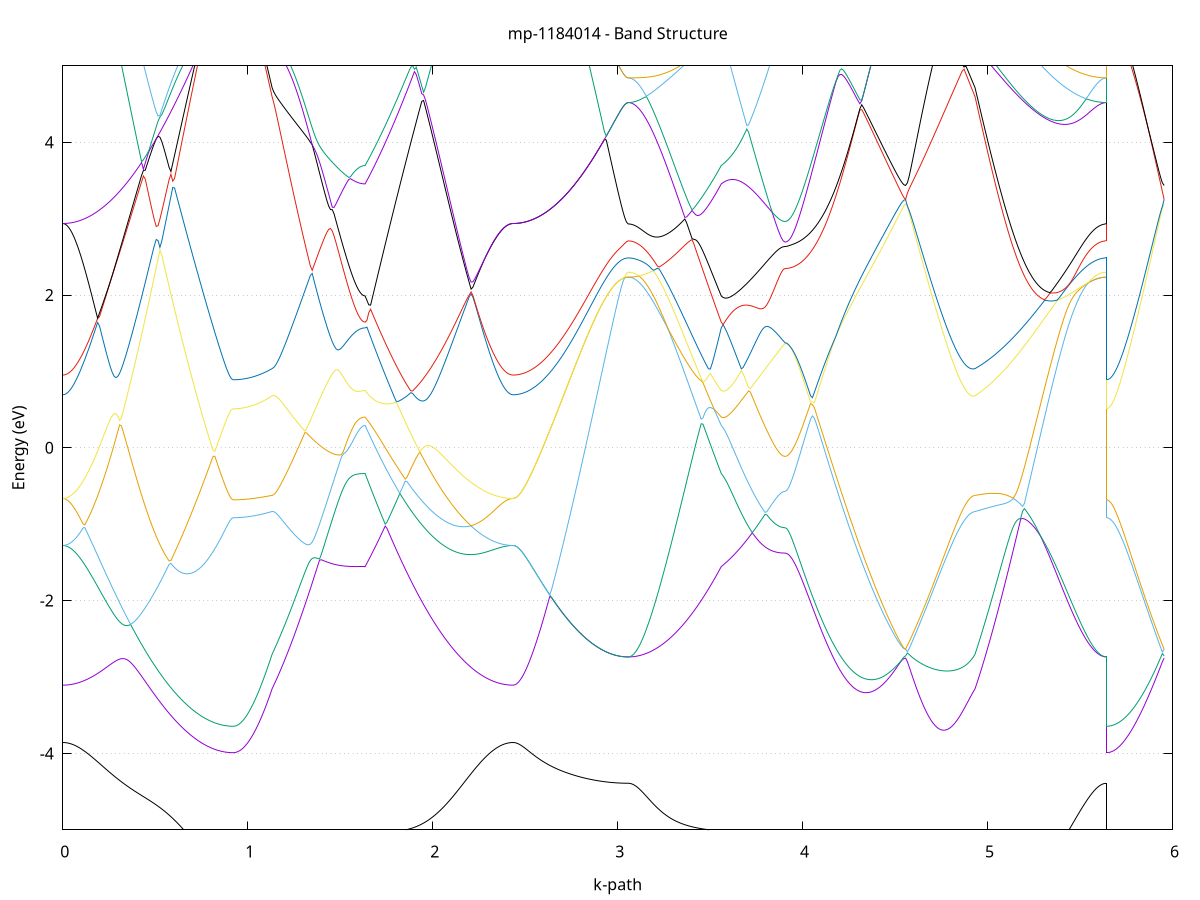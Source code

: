 set title 'mp-1184014 - Band Structure'
set xlabel 'k-path'
set ylabel 'Energy (eV)'
set grid y
set yrange [-5:5]
set terminal png size 800,600
set output 'mp-1184014_bands_gnuplot.png'
plot '-' using 1:2 with lines notitle, '-' using 1:2 with lines notitle, '-' using 1:2 with lines notitle, '-' using 1:2 with lines notitle, '-' using 1:2 with lines notitle, '-' using 1:2 with lines notitle, '-' using 1:2 with lines notitle, '-' using 1:2 with lines notitle, '-' using 1:2 with lines notitle, '-' using 1:2 with lines notitle, '-' using 1:2 with lines notitle, '-' using 1:2 with lines notitle, '-' using 1:2 with lines notitle, '-' using 1:2 with lines notitle, '-' using 1:2 with lines notitle, '-' using 1:2 with lines notitle, '-' using 1:2 with lines notitle, '-' using 1:2 with lines notitle, '-' using 1:2 with lines notitle, '-' using 1:2 with lines notitle, '-' using 1:2 with lines notitle, '-' using 1:2 with lines notitle, '-' using 1:2 with lines notitle, '-' using 1:2 with lines notitle, '-' using 1:2 with lines notitle, '-' using 1:2 with lines notitle, '-' using 1:2 with lines notitle, '-' using 1:2 with lines notitle, '-' using 1:2 with lines notitle, '-' using 1:2 with lines notitle, '-' using 1:2 with lines notitle, '-' using 1:2 with lines notitle, '-' using 1:2 with lines notitle, '-' using 1:2 with lines notitle, '-' using 1:2 with lines notitle, '-' using 1:2 with lines notitle, '-' using 1:2 with lines notitle, '-' using 1:2 with lines notitle, '-' using 1:2 with lines notitle, '-' using 1:2 with lines notitle, '-' using 1:2 with lines notitle, '-' using 1:2 with lines notitle, '-' using 1:2 with lines notitle, '-' using 1:2 with lines notitle, '-' using 1:2 with lines notitle, '-' using 1:2 with lines notitle, '-' using 1:2 with lines notitle, '-' using 1:2 with lines notitle, '-' using 1:2 with lines notitle, '-' using 1:2 with lines notitle, '-' using 1:2 with lines notitle, '-' using 1:2 with lines notitle, '-' using 1:2 with lines notitle, '-' using 1:2 with lines notitle, '-' using 1:2 with lines notitle, '-' using 1:2 with lines notitle, '-' using 1:2 with lines notitle, '-' using 1:2 with lines notitle, '-' using 1:2 with lines notitle, '-' using 1:2 with lines notitle, '-' using 1:2 with lines notitle, '-' using 1:2 with lines notitle, '-' using 1:2 with lines notitle, '-' using 1:2 with lines notitle
0.000000 -17.237581
0.009908 -17.237481
0.019816 -17.237281
0.029724 -17.236981
0.039632 -17.236581
0.049540 -17.235981
0.059447 -17.235281
0.069355 -17.234481
0.079263 -17.233581
0.089171 -17.232581
0.099079 -17.231381
0.108987 -17.230181
0.118895 -17.228781
0.128803 -17.227381
0.138711 -17.225781
0.148619 -17.224181
0.158527 -17.222381
0.168435 -17.220581
0.178342 -17.218681
0.188250 -17.216681
0.198158 -17.214681
0.208066 -17.212581
0.217974 -17.210481
0.227882 -17.208281
0.237790 -17.206081
0.247698 -17.203781
0.257606 -17.201481
0.267514 -17.199181
0.277422 -17.196881
0.287330 -17.194581
0.297237 -17.192281
0.307145 -17.189981
0.317053 -17.187681
0.326961 -17.185381
0.336869 -17.183081
0.346777 -17.180881
0.356685 -17.178681
0.366593 -17.176481
0.376501 -17.174381
0.386409 -17.172281
0.396317 -17.170281
0.406225 -17.168281
0.416132 -17.166281
0.426040 -17.164381
0.435948 -17.162581
0.445856 -17.160681
0.455764 -17.158981
0.465672 -17.157281
0.475580 -17.155581
0.485488 -17.153981
0.495396 -17.152381
0.505304 -17.150781
0.515212 -17.149281
0.525120 -17.147881
0.535027 -17.146481
0.544935 -17.145081
0.554843 -17.143681
0.564751 -17.142381
0.574659 -17.141181
0.584567 -17.139981
0.594475 -17.138781
0.604383 -17.137581
0.614291 -17.136481
0.624199 -17.135381
0.634107 -17.134281
0.644014 -17.133281
0.653922 -17.132281
0.663830 -17.131281
0.673738 -17.130381
0.683646 -17.129481
0.693554 -17.128581
0.703462 -17.127681
0.713370 -17.126881
0.723278 -17.126081
0.733186 -17.125281
0.743094 -17.124581
0.753002 -17.123781
0.762909 -17.123081
0.772817 -17.122481
0.782725 -17.121781
0.792633 -17.121181
0.802541 -17.120681
0.812449 -17.120081
0.822357 -17.119581
0.832265 -17.119081
0.842173 -17.118681
0.852081 -17.118281
0.861989 -17.117981
0.871897 -17.117681
0.881804 -17.117481
0.891712 -17.117281
0.901620 -17.117081
0.911528 -17.116981
0.921436 -17.116981
0.921436 -17.116981
0.930995 -17.116881
0.940553 -17.116681
0.950112 -17.116281
0.959671 -17.116081
0.969230 -17.116181
0.978788 -17.116381
0.988347 -17.116581
0.997906 -17.116781
1.007464 -17.116981
1.017023 -17.117181
1.026582 -17.117481
1.036140 -17.117781
1.045699 -17.118181
1.055258 -17.118481
1.064816 -17.118881
1.074375 -17.119381
1.083934 -17.119781
1.093492 -17.120281
1.103051 -17.120781
1.112610 -17.121381
1.122168 -17.121981
1.131727 -17.122581
1.131727 -17.122581
1.141587 -17.123081
1.151447 -17.123381
1.161307 -17.123681
1.171167 -17.123981
1.181027 -17.124181
1.190887 -17.124281
1.200747 -17.124281
1.210606 -17.124381
1.220466 -17.124281
1.230326 -17.124181
1.240186 -17.124081
1.250046 -17.123981
1.259906 -17.123781
1.269766 -17.123581
1.279626 -17.123281
1.289486 -17.123081
1.299346 -17.122881
1.309206 -17.122681
1.319065 -17.122481
1.328925 -17.122281
1.338785 -17.122181
1.348645 -17.122081
1.358505 -17.122081
1.368365 -17.122081
1.378225 -17.122181
1.388085 -17.122281
1.397945 -17.122481
1.407805 -17.122681
1.417665 -17.122981
1.427524 -17.123281
1.437384 -17.123581
1.447244 -17.123881
1.457104 -17.124181
1.466964 -17.124481
1.476824 -17.124881
1.486684 -17.125181
1.496544 -17.125481
1.506404 -17.125781
1.516264 -17.126081
1.526124 -17.126381
1.535984 -17.126581
1.545843 -17.126881
1.555703 -17.127081
1.565563 -17.127281
1.575423 -17.127481
1.585283 -17.127581
1.595143 -17.127681
1.605003 -17.127781
1.614863 -17.127881
1.624723 -17.127881
1.634583 -17.127881
1.634583 -17.127881
1.644462 -17.125981
1.654342 -17.124081
1.664222 -17.122281
1.674101 -17.120481
1.683981 -17.118681
1.693861 -17.116881
1.703740 -17.115181
1.713620 -17.113381
1.723500 -17.111681
1.733379 -17.109981
1.743259 -17.108281
1.753138 -17.106581
1.763018 -17.104981
1.772898 -17.103281
1.782777 -17.101681
1.792657 -17.099981
1.802537 -17.098381
1.812416 -17.096781
1.822296 -17.095181
1.832176 -17.093681
1.842055 -17.092081
1.851935 -17.090481
1.861815 -17.088981
1.871694 -17.087481
1.881574 -17.085981
1.891454 -17.084481
1.901333 -17.082981
1.911213 -17.081581
1.921093 -17.085081
1.930972 -17.090181
1.940852 -17.095281
1.950732 -17.100381
1.960611 -17.105381
1.970491 -17.110281
1.980370 -17.115181
1.990250 -17.119981
2.000130 -17.124781
2.010009 -17.129481
2.019889 -17.134081
2.029769 -17.138581
2.039648 -17.143081
2.049528 -17.147481
2.059408 -17.151781
2.069287 -17.155981
2.079167 -17.160081
2.089047 -17.164181
2.098926 -17.168081
2.108806 -17.171981
2.118686 -17.175681
2.128565 -17.179381
2.138445 -17.182981
2.148325 -17.186381
2.158204 -17.189781
2.168084 -17.193081
2.177964 -17.196181
2.187843 -17.199281
2.197723 -17.202181
2.207603 -17.204981
2.217482 -17.207781
2.227362 -17.210381
2.237241 -17.212881
2.247121 -17.215181
2.257001 -17.217481
2.266880 -17.219581
2.276760 -17.221681
2.286640 -17.223581
2.296519 -17.225381
2.306399 -17.227081
2.316279 -17.228581
2.326158 -17.229981
2.336038 -17.231281
2.345918 -17.232481
2.355797 -17.233581
2.365677 -17.234481
2.375557 -17.235281
2.385436 -17.235981
2.395316 -17.236581
2.405196 -17.236981
2.415075 -17.237281
2.424955 -17.237481
2.434835 -17.237581
2.434835 -17.237581
2.444716 -17.237581
2.454597 -17.237581
2.464479 -17.237481
2.474360 -17.237481
2.484241 -17.237381
2.494123 -17.237281
2.504004 -17.237281
2.513886 -17.237181
2.523767 -17.237081
2.533648 -17.236881
2.543530 -17.236781
2.553411 -17.236681
2.563292 -17.236481
2.573174 -17.236381
2.583055 -17.236181
2.592937 -17.235981
2.602818 -17.235781
2.612699 -17.235581
2.622581 -17.235381
2.632462 -17.235181
2.642343 -17.234881
2.652225 -17.234681
2.662106 -17.234481
2.671988 -17.234181
2.681869 -17.233981
2.691750 -17.233681
2.701632 -17.233481
2.711513 -17.233181
2.721394 -17.232881
2.731276 -17.232681
2.741157 -17.232381
2.751039 -17.232081
2.760920 -17.231881
2.770801 -17.231581
2.780683 -17.231281
2.790564 -17.231081
2.800445 -17.230781
2.810327 -17.230481
2.820208 -17.230281
2.830090 -17.229981
2.839971 -17.229781
2.849852 -17.229481
2.859734 -17.229281
2.869615 -17.229081
2.879496 -17.228881
2.889378 -17.228681
2.899259 -17.228481
2.909141 -17.228281
2.919022 -17.228081
2.928903 -17.227881
2.938785 -17.227781
2.948666 -17.227581
2.958547 -17.227481
2.968429 -17.227381
2.978310 -17.227181
2.988192 -17.227081
2.998073 -17.227081
3.007954 -17.226981
3.017836 -17.226881
3.027717 -17.226881
3.037598 -17.226781
3.047480 -17.226781
3.057361 -17.226781
3.057361 -17.226781
3.067221 -17.226681
3.077081 -17.226581
3.086941 -17.226281
3.096801 -17.225881
3.106661 -17.225381
3.116521 -17.224781
3.126381 -17.223981
3.136241 -17.223181
3.146100 -17.222181
3.155960 -17.221081
3.165820 -17.219981
3.175680 -17.218681
3.185540 -17.217281
3.195400 -17.215781
3.205260 -17.214181
3.215120 -17.212481
3.224980 -17.210681
3.234840 -17.208881
3.244700 -17.206881
3.254559 -17.204781
3.264419 -17.202581
3.274279 -17.200381
3.284139 -17.197981
3.293999 -17.195581
3.303859 -17.193181
3.313719 -17.190581
3.323579 -17.187981
3.333439 -17.185281
3.343299 -17.182581
3.353159 -17.179881
3.363018 -17.177081
3.372878 -17.174281
3.382738 -17.171481
3.392598 -17.168581
3.402458 -17.165781
3.412318 -17.162981
3.422178 -17.160281
3.432038 -17.157481
3.441898 -17.154881
3.451758 -17.152281
3.461618 -17.149681
3.471478 -17.147281
3.481337 -17.144881
3.491197 -17.142481
3.501057 -17.140281
3.510917 -17.138081
3.520777 -17.135981
3.530637 -17.133881
3.540497 -17.131881
3.550357 -17.129881
3.560217 -17.127881
3.560217 -17.127881
3.570073 -17.127081
3.579929 -17.126181
3.589785 -17.125281
3.599641 -17.124481
3.609496 -17.123481
3.619352 -17.122581
3.629208 -17.121681
3.639064 -17.120681
3.648920 -17.119781
3.658776 -17.118781
3.668632 -17.117881
3.678488 -17.116881
3.688344 -17.115981
3.698200 -17.114981
3.708056 -17.114081
3.717912 -17.113181
3.727768 -17.112381
3.737624 -17.111481
3.747480 -17.110681
3.757336 -17.109881
3.767192 -17.109081
3.777047 -17.108381
3.786903 -17.107781
3.796759 -17.107081
3.806615 -17.106581
3.816471 -17.105981
3.826327 -17.105481
3.836183 -17.105081
3.846039 -17.104681
3.855895 -17.104381
3.865751 -17.104181
3.875607 -17.103881
3.885463 -17.103781
3.895319 -17.103681
3.905175 -17.103681
3.905175 -17.103681
3.915047 -17.103681
3.924919 -17.103581
3.934791 -17.103581
3.944663 -17.103481
3.954535 -17.103381
3.964407 -17.103281
3.974279 -17.103081
3.984151 -17.102881
3.994023 -17.102781
4.003895 -17.102481
4.013767 -17.102281
4.023639 -17.101981
4.033511 -17.101681
4.043383 -17.101381
4.053255 -17.101081
4.063127 -17.100681
4.072999 -17.100281
4.082871 -17.099881
4.092743 -17.099481
4.102615 -17.099081
4.112487 -17.098581
4.122359 -17.098081
4.132231 -17.097581
4.142103 -17.097081
4.151975 -17.096481
4.161847 -17.095981
4.171719 -17.095381
4.181591 -17.094781
4.191463 -17.094181
4.201335 -17.093581
4.211208 -17.092981
4.221080 -17.092381
4.230952 -17.091781
4.240824 -17.091281
4.250696 -17.090881
4.260568 -17.090681
4.270440 -17.091581
4.280312 -17.092781
4.290184 -17.094081
4.300056 -17.095381
4.309928 -17.096681
4.319800 -17.097981
4.329672 -17.099381
4.339544 -17.100681
4.349416 -17.101881
4.359288 -17.103181
4.369160 -17.104381
4.379032 -17.105481
4.388904 -17.106681
4.398776 -17.107681
4.408648 -17.108681
4.418520 -17.109681
4.428392 -17.110581
4.438264 -17.111381
4.448136 -17.112181
4.458008 -17.112881
4.467880 -17.113581
4.477752 -17.114181
4.487624 -17.114681
4.497496 -17.115181
4.507368 -17.115481
4.517240 -17.115781
4.527112 -17.116081
4.536984 -17.116281
4.546856 -17.116381
4.556728 -17.116381
4.556728 -17.116381
4.566614 -17.116381
4.576499 -17.116381
4.586384 -17.116381
4.596270 -17.116381
4.606155 -17.116381
4.616040 -17.116481
4.625926 -17.116481
4.635811 -17.116481
4.645696 -17.116581
4.655582 -17.116681
4.665467 -17.116681
4.675352 -17.116781
4.685238 -17.116881
4.695123 -17.116981
4.705008 -17.117081
4.714894 -17.117281
4.724779 -17.117381
4.734664 -17.117481
4.744550 -17.117681
4.754435 -17.117781
4.764320 -17.117981
4.774206 -17.118181
4.784091 -17.118381
4.793976 -17.118581
4.803862 -17.118781
4.813747 -17.118981
4.823632 -17.119181
4.833518 -17.119481
4.843403 -17.119781
4.853288 -17.119981
4.863174 -17.120281
4.873059 -17.120581
4.882944 -17.120881
4.892829 -17.121181
4.902715 -17.121581
4.912600 -17.121881
4.922485 -17.122281
4.932371 -17.122581
4.932371 -17.122581
4.942248 -17.123281
4.952125 -17.123981
4.962002 -17.124781
4.971879 -17.125581
4.981756 -17.126481
4.991633 -17.127381
5.001510 -17.128281
5.011387 -17.129281
5.021264 -17.130281
5.031141 -17.131381
5.041018 -17.132481
5.050895 -17.133681
5.060772 -17.134881
5.070649 -17.136181
5.080526 -17.137481
5.090403 -17.138781
5.100280 -17.140181
5.110157 -17.141681
5.120034 -17.143181
5.129911 -17.144681
5.139788 -17.146281
5.149665 -17.147881
5.159542 -17.149481
5.169419 -17.151181
5.179296 -17.152881
5.189173 -17.154681
5.199050 -17.156481
5.208927 -17.158281
5.218804 -17.160081
5.228681 -17.161981
5.238558 -17.163881
5.248435 -17.165781
5.258312 -17.167781
5.268189 -17.169781
5.278066 -17.171781
5.287943 -17.173781
5.297820 -17.175781
5.307697 -17.177881
5.317574 -17.179981
5.327451 -17.182081
5.337328 -17.184081
5.347205 -17.186181
5.357082 -17.188281
5.366959 -17.190381
5.376836 -17.192481
5.386713 -17.194481
5.396591 -17.196581
5.406468 -17.198581
5.416345 -17.200581
5.426222 -17.202481
5.436099 -17.204381
5.445976 -17.206281
5.455853 -17.208081
5.465730 -17.209781
5.475607 -17.211481
5.485484 -17.213181
5.495361 -17.214681
5.505238 -17.216181
5.515115 -17.217581
5.524992 -17.218881
5.534869 -17.220081
5.544746 -17.221181
5.554623 -17.222281
5.564500 -17.223181
5.574377 -17.223981
5.584254 -17.224681
5.594131 -17.225381
5.604008 -17.225881
5.613885 -17.226281
5.623762 -17.226581
5.633639 -17.226681
5.643516 -17.226781
5.643516 -17.116981
5.653243 -17.116981
5.662970 -17.116981
5.672697 -17.116981
5.682424 -17.116981
5.692151 -17.116981
5.701878 -17.116981
5.711605 -17.116981
5.721332 -17.116981
5.731059 -17.116981
5.740786 -17.116881
5.750513 -17.116881
5.760240 -17.116881
5.769967 -17.116881
5.779694 -17.116881
5.789421 -17.116781
5.799148 -17.116781
5.808875 -17.116781
5.818602 -17.116781
5.828328 -17.116781
5.838055 -17.116681
5.847782 -17.116681
5.857509 -17.116681
5.867236 -17.116681
5.876963 -17.116581
5.886690 -17.116581
5.896417 -17.116581
5.906144 -17.116581
5.915871 -17.116481
5.925598 -17.116481
5.935325 -17.116481
5.945052 -17.116381
5.954779 -17.116381
e
0.000000 -17.100481
0.009908 -17.100481
0.019816 -17.100481
0.029724 -17.100381
0.039632 -17.100281
0.049540 -17.100081
0.059447 -17.099881
0.069355 -17.099681
0.079263 -17.099381
0.089171 -17.099181
0.099079 -17.098781
0.108987 -17.098481
0.118895 -17.098081
0.128803 -17.097681
0.138711 -17.097281
0.148619 -17.096881
0.158527 -17.096381
0.168435 -17.095881
0.178342 -17.095381
0.188250 -17.094881
0.198158 -17.094381
0.208066 -17.093781
0.217974 -17.093181
0.227882 -17.092681
0.237790 -17.092081
0.247698 -17.091481
0.257606 -17.090881
0.267514 -17.090281
0.277422 -17.089681
0.287330 -17.089081
0.297237 -17.088481
0.307145 -17.087881
0.317053 -17.087281
0.326961 -17.086681
0.336869 -17.086081
0.346777 -17.085481
0.356685 -17.084881
0.366593 -17.084281
0.376501 -17.083681
0.386409 -17.083081
0.396317 -17.082481
0.406225 -17.081881
0.416132 -17.081281
0.426040 -17.080681
0.435948 -17.080081
0.445856 -17.079481
0.455764 -17.078881
0.465672 -17.078281
0.475580 -17.077781
0.485488 -17.077181
0.495396 -17.076581
0.505304 -17.075981
0.515212 -17.075381
0.525120 -17.074781
0.535027 -17.074181
0.544935 -17.073581
0.554843 -17.072981
0.564751 -17.073781
0.574659 -17.074681
0.584567 -17.075681
0.594475 -17.076581
0.604383 -17.077581
0.614291 -17.078481
0.624199 -17.079381
0.634107 -17.080281
0.644014 -17.081181
0.653922 -17.082081
0.663830 -17.082981
0.673738 -17.083781
0.683646 -17.084681
0.693554 -17.085481
0.703462 -17.086281
0.713370 -17.087081
0.723278 -17.087781
0.733186 -17.088581
0.743094 -17.089281
0.753002 -17.090181
0.762909 -17.093081
0.772817 -17.095781
0.782725 -17.098281
0.792633 -17.100681
0.802541 -17.102881
0.812449 -17.104981
0.822357 -17.106781
0.832265 -17.108581
0.842173 -17.110081
0.852081 -17.111381
0.861989 -17.112581
0.871897 -17.113581
0.881804 -17.114381
0.891712 -17.115081
0.901620 -17.115481
0.911528 -17.115781
0.921436 -17.115881
0.921436 -17.115881
0.930995 -17.115881
0.940553 -17.115981
0.950112 -17.115981
0.959671 -17.115781
0.969230 -17.115081
0.978788 -17.114181
0.988347 -17.113181
0.997906 -17.112081
1.007464 -17.110781
1.017023 -17.109381
1.026582 -17.107781
1.036140 -17.106081
1.045699 -17.104281
1.055258 -17.102281
1.064816 -17.100181
1.074375 -17.097981
1.083934 -17.095681
1.093492 -17.093281
1.103051 -17.090781
1.112610 -17.088181
1.122168 -17.085481
1.131727 -17.082681
1.131727 -17.082681
1.141587 -17.081181
1.151447 -17.080381
1.161307 -17.079581
1.171167 -17.080681
1.181027 -17.082081
1.190887 -17.083381
1.200747 -17.084681
1.210606 -17.085981
1.220466 -17.087181
1.230326 -17.088381
1.240186 -17.089481
1.250046 -17.090581
1.259906 -17.091581
1.269766 -17.092481
1.279626 -17.093281
1.289486 -17.094081
1.299346 -17.094681
1.309206 -17.095281
1.319065 -17.095681
1.328925 -17.095981
1.338785 -17.096181
1.348645 -17.096281
1.358505 -17.096181
1.368365 -17.095981
1.378225 -17.095681
1.388085 -17.095181
1.397945 -17.094581
1.407805 -17.093881
1.417665 -17.093181
1.427524 -17.092281
1.437384 -17.091281
1.447244 -17.090281
1.457104 -17.089281
1.466964 -17.088181
1.476824 -17.086981
1.486684 -17.085881
1.496544 -17.084681
1.506404 -17.083581
1.516264 -17.082381
1.526124 -17.081281
1.535984 -17.080281
1.545843 -17.079281
1.555703 -17.078381
1.565563 -17.077481
1.575423 -17.076681
1.585283 -17.076081
1.595143 -17.075481
1.605003 -17.075081
1.614863 -17.074781
1.624723 -17.074581
1.634583 -17.074481
1.634583 -17.074481
1.644462 -17.072081
1.654342 -17.069681
1.664222 -17.067281
1.674101 -17.064981
1.683981 -17.063681
1.693861 -17.062581
1.703740 -17.061681
1.713620 -17.060881
1.723500 -17.060381
1.733379 -17.059981
1.743259 -17.059681
1.753138 -17.059481
1.763018 -17.059481
1.772898 -17.059481
1.782777 -17.059581
1.792657 -17.059681
1.802537 -17.059781
1.812416 -17.059981
1.822296 -17.060281
1.832176 -17.060481
1.842055 -17.060781
1.851935 -17.061081
1.861815 -17.061381
1.871694 -17.061681
1.881574 -17.064281
1.891454 -17.069481
1.901333 -17.074681
1.911213 -17.079881
1.921093 -17.080081
1.930972 -17.078681
1.940852 -17.077281
1.950732 -17.075881
1.960611 -17.074481
1.970491 -17.073081
1.980370 -17.071781
1.990250 -17.070481
2.000130 -17.069181
2.010009 -17.067881
2.019889 -17.068581
2.029769 -17.069981
2.039648 -17.071381
2.049528 -17.072781
2.059408 -17.074081
2.069287 -17.075481
2.079167 -17.076781
2.089047 -17.078081
2.098926 -17.079281
2.108806 -17.080581
2.118686 -17.081781
2.128565 -17.082881
2.138445 -17.084081
2.148325 -17.085181
2.158204 -17.086181
2.168084 -17.087181
2.177964 -17.088181
2.187843 -17.089181
2.197723 -17.090081
2.207603 -17.090881
2.217482 -17.091781
2.227362 -17.092581
2.237241 -17.093281
2.247121 -17.093981
2.257001 -17.094681
2.266880 -17.095381
2.276760 -17.095981
2.286640 -17.096481
2.296519 -17.096981
2.306399 -17.097481
2.316279 -17.097981
2.326158 -17.098381
2.336038 -17.098781
2.345918 -17.099081
2.355797 -17.099381
2.365677 -17.099681
2.375557 -17.099881
2.385436 -17.100081
2.395316 -17.100281
2.405196 -17.100381
2.415075 -17.100481
2.424955 -17.100481
2.434835 -17.100481
2.434835 -17.100481
2.444716 -17.100881
2.454597 -17.101681
2.464479 -17.102681
2.474360 -17.103681
2.484241 -17.104781
2.494123 -17.105881
2.504004 -17.107081
2.513886 -17.108281
2.523767 -17.109381
2.533648 -17.110581
2.543530 -17.111781
2.553411 -17.112981
2.563292 -17.114181
2.573174 -17.115481
2.583055 -17.116681
2.592937 -17.117881
2.602818 -17.119081
2.612699 -17.120381
2.622581 -17.121581
2.632462 -17.122781
2.642343 -17.124081
2.652225 -17.125281
2.662106 -17.126481
2.671988 -17.127681
2.681869 -17.128881
2.691750 -17.130081
2.701632 -17.131281
2.711513 -17.132481
2.721394 -17.133581
2.731276 -17.134781
2.741157 -17.135881
2.751039 -17.136981
2.760920 -17.138081
2.770801 -17.139081
2.780683 -17.140181
2.790564 -17.141181
2.800445 -17.142181
2.810327 -17.143181
2.820208 -17.144081
2.830090 -17.144981
2.839971 -17.145881
2.849852 -17.146781
2.859734 -17.147581
2.869615 -17.148381
2.879496 -17.149081
2.889378 -17.149781
2.899259 -17.150481
2.909141 -17.151081
2.919022 -17.151781
2.928903 -17.152281
2.938785 -17.152881
2.948666 -17.153381
2.958547 -17.153781
2.968429 -17.154181
2.978310 -17.154581
2.988192 -17.154881
2.998073 -17.155181
3.007954 -17.155381
3.017836 -17.155581
3.027717 -17.155781
3.037598 -17.155881
3.047480 -17.155981
3.057361 -17.155981
3.057361 -17.155981
3.067221 -17.155881
3.077081 -17.155781
3.086941 -17.155581
3.096801 -17.155281
3.106661 -17.154881
3.116521 -17.154481
3.126381 -17.154181
3.136241 -17.153881
3.146100 -17.153481
3.155960 -17.153081
3.165820 -17.152581
3.175680 -17.152081
3.185540 -17.151481
3.195400 -17.150881
3.205260 -17.150281
3.215120 -17.149581
3.224980 -17.148781
3.234840 -17.147981
3.244700 -17.147181
3.254559 -17.146281
3.264419 -17.145281
3.274279 -17.144281
3.284139 -17.143181
3.293999 -17.142081
3.303859 -17.140881
3.313719 -17.139581
3.323579 -17.138281
3.333439 -17.136881
3.343299 -17.135381
3.353159 -17.133781
3.363018 -17.132181
3.372878 -17.130381
3.382738 -17.128481
3.392598 -17.126481
3.402458 -17.124381
3.412318 -17.122081
3.422178 -17.119681
3.432038 -17.117181
3.441898 -17.114481
3.451758 -17.111581
3.461618 -17.108581
3.471478 -17.105381
3.481337 -17.101981
3.491197 -17.098481
3.501057 -17.094781
3.510917 -17.090981
3.520777 -17.086981
3.530637 -17.082881
3.540497 -17.079481
3.550357 -17.076981
3.560217 -17.074481
3.560217 -17.074481
3.570073 -17.074081
3.579929 -17.074381
3.589785 -17.074681
3.599641 -17.075181
3.609496 -17.075581
3.619352 -17.076081
3.629208 -17.076481
3.639064 -17.076981
3.648920 -17.077381
3.658776 -17.077881
3.668632 -17.078381
3.678488 -17.078781
3.688344 -17.079181
3.698200 -17.079681
3.708056 -17.080081
3.717912 -17.080481
3.727768 -17.080781
3.737624 -17.081181
3.747480 -17.081581
3.757336 -17.081881
3.767192 -17.082181
3.777047 -17.082481
3.786903 -17.082781
3.796759 -17.082981
3.806615 -17.083281
3.816471 -17.083481
3.826327 -17.083681
3.836183 -17.083881
3.846039 -17.083981
3.855895 -17.084081
3.865751 -17.084181
3.875607 -17.084281
3.885463 -17.084381
3.895319 -17.084381
3.905175 -17.084381
3.905175 -17.084381
3.915047 -17.084381
3.924919 -17.084381
3.934791 -17.084381
3.944663 -17.084281
3.954535 -17.084281
3.964407 -17.084181
3.974279 -17.084181
3.984151 -17.084081
3.994023 -17.083981
4.003895 -17.083981
4.013767 -17.083881
4.023639 -17.083781
4.033511 -17.083681
4.043383 -17.083581
4.053255 -17.083481
4.063127 -17.083381
4.072999 -17.083381
4.082871 -17.083281
4.092743 -17.083281
4.102615 -17.083181
4.112487 -17.083181
4.122359 -17.083181
4.132231 -17.083281
4.142103 -17.083381
4.151975 -17.083481
4.161847 -17.083681
4.171719 -17.083881
4.181591 -17.084281
4.191463 -17.084681
4.201335 -17.085181
4.211208 -17.085781
4.221080 -17.086481
4.230952 -17.087281
4.240824 -17.088181
4.250696 -17.089281
4.260568 -17.090381
4.270440 -17.090881
4.280312 -17.091581
4.290184 -17.092681
4.300056 -17.093981
4.309928 -17.095381
4.319800 -17.096881
4.329672 -17.098281
4.339544 -17.099781
4.349416 -17.101181
4.359288 -17.102481
4.369160 -17.103781
4.379032 -17.105081
4.388904 -17.106281
4.398776 -17.107381
4.408648 -17.108481
4.418520 -17.109481
4.428392 -17.110381
4.438264 -17.111281
4.448136 -17.112081
4.458008 -17.112781
4.467880 -17.113481
4.477752 -17.114081
4.487624 -17.114681
4.497496 -17.115081
4.507368 -17.115481
4.517240 -17.115781
4.527112 -17.116081
4.536984 -17.116281
4.546856 -17.116381
4.556728 -17.116381
4.556728 -17.116381
4.566614 -17.116381
4.576499 -17.116381
4.586384 -17.116181
4.596270 -17.116081
4.606155 -17.115881
4.616040 -17.115581
4.625926 -17.115281
4.635811 -17.114881
4.645696 -17.114481
4.655582 -17.113981
4.665467 -17.113381
4.675352 -17.112881
4.685238 -17.112181
4.695123 -17.111481
4.705008 -17.110781
4.714894 -17.109981
4.724779 -17.109181
4.734664 -17.108381
4.744550 -17.107481
4.754435 -17.106481
4.764320 -17.105481
4.774206 -17.104481
4.784091 -17.103381
4.793976 -17.102181
4.803862 -17.101081
4.813747 -17.099881
4.823632 -17.098581
4.833518 -17.097381
4.843403 -17.095981
4.853288 -17.094681
4.863174 -17.093281
4.873059 -17.091881
4.882944 -17.090381
4.892829 -17.088881
4.902715 -17.087381
4.912600 -17.085881
4.922485 -17.084281
4.932371 -17.082681
4.932371 -17.082681
4.942248 -17.080581
4.952125 -17.079281
4.962002 -17.081081
4.971879 -17.083081
4.981756 -17.084981
4.991633 -17.086881
5.001510 -17.088781
5.011387 -17.090581
5.021264 -17.092381
5.031141 -17.094181
5.041018 -17.095981
5.050895 -17.097681
5.060772 -17.099281
5.070649 -17.100981
5.080526 -17.102581
5.090403 -17.104181
5.100280 -17.105681
5.110157 -17.107181
5.120034 -17.108681
5.129911 -17.110181
5.139788 -17.111581
5.149665 -17.112981
5.159542 -17.114381
5.169419 -17.115781
5.179296 -17.117181
5.189173 -17.118481
5.199050 -17.119781
5.208927 -17.121081
5.218804 -17.122381
5.228681 -17.123681
5.238558 -17.124981
5.248435 -17.126281
5.258312 -17.127481
5.268189 -17.128681
5.278066 -17.129881
5.287943 -17.131181
5.297820 -17.132281
5.307697 -17.133481
5.317574 -17.134681
5.327451 -17.135781
5.337328 -17.136881
5.347205 -17.137981
5.357082 -17.139081
5.366959 -17.140081
5.376836 -17.141081
5.386713 -17.142081
5.396591 -17.142981
5.406468 -17.143981
5.416345 -17.144881
5.426222 -17.145681
5.436099 -17.146581
5.445976 -17.147381
5.455853 -17.148081
5.465730 -17.148781
5.475607 -17.149481
5.485484 -17.150181
5.495361 -17.150781
5.505238 -17.151381
5.515115 -17.151881
5.524992 -17.152381
5.534869 -17.152881
5.544746 -17.153281
5.554623 -17.153681
5.564500 -17.153981
5.574377 -17.154281
5.584254 -17.154581
5.594131 -17.154881
5.604008 -17.155281
5.613885 -17.155581
5.623762 -17.155781
5.633639 -17.155881
5.643516 -17.155981
5.643516 -17.115881
5.653243 -17.115881
5.662970 -17.115881
5.672697 -17.115881
5.682424 -17.115881
5.692151 -17.115881
5.701878 -17.115881
5.711605 -17.115881
5.721332 -17.115981
5.731059 -17.115981
5.740786 -17.115981
5.750513 -17.115981
5.760240 -17.115981
5.769967 -17.115981
5.779694 -17.115981
5.789421 -17.115981
5.799148 -17.115981
5.808875 -17.116081
5.818602 -17.116081
5.828328 -17.116081
5.838055 -17.116081
5.847782 -17.116081
5.857509 -17.116181
5.867236 -17.116181
5.876963 -17.116181
5.886690 -17.116181
5.896417 -17.116281
5.906144 -17.116281
5.915871 -17.116281
5.925598 -17.116281
5.935325 -17.116381
5.945052 -17.116381
5.954779 -17.116381
e
0.000000 -17.097381
0.009908 -17.097281
0.019816 -17.097181
0.029724 -17.097081
0.039632 -17.096881
0.049540 -17.096581
0.059447 -17.096281
0.069355 -17.095881
0.079263 -17.095381
0.089171 -17.094881
0.099079 -17.094281
0.108987 -17.093681
0.118895 -17.092881
0.128803 -17.092181
0.138711 -17.091281
0.148619 -17.090381
0.158527 -17.089381
0.168435 -17.088281
0.178342 -17.087181
0.188250 -17.085981
0.198158 -17.084681
0.208066 -17.083381
0.217974 -17.081981
0.227882 -17.080481
0.237790 -17.078881
0.247698 -17.077281
0.257606 -17.075681
0.267514 -17.073981
0.277422 -17.072181
0.287330 -17.070481
0.297237 -17.068681
0.307145 -17.066981
0.317053 -17.065281
0.326961 -17.063781
0.336869 -17.062381
0.346777 -17.061181
0.356685 -17.060381
0.366593 -17.059781
0.376501 -17.059481
0.386409 -17.059381
0.396317 -17.059581
0.406225 -17.059881
0.416132 -17.060381
0.426040 -17.060981
0.435948 -17.061681
0.445856 -17.062481
0.455764 -17.063281
0.465672 -17.064181
0.475580 -17.065081
0.485488 -17.065981
0.495396 -17.066981
0.505304 -17.067881
0.515212 -17.068881
0.525120 -17.069881
0.535027 -17.070781
0.544935 -17.071781
0.554843 -17.072781
0.564751 -17.072281
0.574659 -17.071681
0.584567 -17.071081
0.594475 -17.070381
0.604383 -17.069781
0.614291 -17.069081
0.624199 -17.068481
0.634107 -17.067781
0.644014 -17.067081
0.653922 -17.066381
0.663830 -17.065681
0.673738 -17.064881
0.683646 -17.066281
0.693554 -17.070081
0.703462 -17.073781
0.713370 -17.077281
0.723278 -17.080781
0.733186 -17.083981
0.743094 -17.087181
0.753002 -17.089981
0.762909 -17.090681
0.772817 -17.091281
0.782725 -17.091881
0.792633 -17.092481
0.802541 -17.093081
0.812449 -17.093581
0.822357 -17.094081
0.832265 -17.094581
0.842173 -17.094981
0.852081 -17.095381
0.861989 -17.095681
0.871897 -17.095981
0.881804 -17.096281
0.891712 -17.096481
0.901620 -17.096581
0.911528 -17.096681
0.921436 -17.096681
0.921436 -17.096681
0.930995 -17.096681
0.940553 -17.096581
0.950112 -17.096381
0.959671 -17.096181
0.969230 -17.095881
0.978788 -17.095481
0.988347 -17.095081
0.997906 -17.094581
1.007464 -17.093981
1.017023 -17.093381
1.026582 -17.092681
1.036140 -17.091981
1.045699 -17.091181
1.055258 -17.090281
1.064816 -17.089381
1.074375 -17.088481
1.083934 -17.087481
1.093492 -17.086381
1.103051 -17.085281
1.112610 -17.084181
1.122168 -17.082981
1.131727 -17.081781
1.131727 -17.081781
1.141587 -17.080381
1.151447 -17.078281
1.161307 -17.079281
1.171167 -17.078781
1.181027 -17.077981
1.190887 -17.077181
1.200747 -17.076381
1.210606 -17.075581
1.220466 -17.074781
1.230326 -17.074081
1.240186 -17.073281
1.250046 -17.072581
1.259906 -17.071881
1.269766 -17.071181
1.279626 -17.070581
1.289486 -17.069981
1.299346 -17.069481
1.309206 -17.069081
1.319065 -17.068581
1.328925 -17.068281
1.338785 -17.067981
1.348645 -17.067781
1.358505 -17.067581
1.368365 -17.067481
1.378225 -17.067381
1.388085 -17.067381
1.397945 -17.067381
1.407805 -17.067481
1.417665 -17.067581
1.427524 -17.067781
1.437384 -17.067981
1.447244 -17.068181
1.457104 -17.068481
1.466964 -17.068681
1.476824 -17.068981
1.486684 -17.069281
1.496544 -17.069581
1.506404 -17.069781
1.516264 -17.070081
1.526124 -17.070381
1.535984 -17.070581
1.545843 -17.070881
1.555703 -17.071081
1.565563 -17.071281
1.575423 -17.071381
1.585283 -17.071581
1.595143 -17.071681
1.605003 -17.071781
1.614863 -17.071881
1.624723 -17.071881
1.634583 -17.071881
1.634583 -17.071881
1.644462 -17.069881
1.654342 -17.068081
1.664222 -17.066481
1.674101 -17.064981
1.683981 -17.062781
1.693861 -17.060581
1.703740 -17.058481
1.713620 -17.056581
1.723500 -17.054681
1.733379 -17.052981
1.743259 -17.051481
1.753138 -17.050181
1.763018 -17.048981
1.772898 -17.047981
1.782777 -17.047181
1.792657 -17.046581
1.802537 -17.046281
1.812416 -17.046081
1.822296 -17.046181
1.832176 -17.046381
1.842055 -17.046781
1.851935 -17.048581
1.861815 -17.053781
1.871694 -17.058981
1.881574 -17.061981
1.891454 -17.062281
1.901333 -17.062581
1.911213 -17.062881
1.921093 -17.063181
1.930972 -17.063581
1.940852 -17.063881
1.950732 -17.064181
1.960611 -17.064581
1.970491 -17.064981
1.980370 -17.065381
1.990250 -17.065781
2.000130 -17.066181
2.010009 -17.067081
2.019889 -17.067081
2.029769 -17.067681
2.039648 -17.068181
2.049528 -17.068781
2.059408 -17.069481
2.069287 -17.070081
2.079167 -17.070881
2.089047 -17.071581
2.098926 -17.072481
2.108806 -17.073281
2.118686 -17.074181
2.128565 -17.075181
2.138445 -17.076181
2.148325 -17.077081
2.158204 -17.078181
2.168084 -17.079181
2.177964 -17.080181
2.187843 -17.081281
2.197723 -17.082281
2.207603 -17.083381
2.217482 -17.084381
2.227362 -17.085381
2.237241 -17.086381
2.247121 -17.087381
2.257001 -17.088281
2.266880 -17.089181
2.276760 -17.090081
2.286640 -17.090881
2.296519 -17.091681
2.306399 -17.092481
2.316279 -17.093181
2.326158 -17.093781
2.336038 -17.094381
2.345918 -17.094981
2.355797 -17.095481
2.365677 -17.095881
2.375557 -17.096281
2.385436 -17.096581
2.395316 -17.096881
2.405196 -17.097081
2.415075 -17.097181
2.424955 -17.097281
2.434835 -17.097381
2.434835 -17.097381
2.444716 -17.096981
2.454597 -17.096281
2.464479 -17.095281
2.474360 -17.094381
2.484241 -17.093381
2.494123 -17.092381
2.504004 -17.091281
2.513886 -17.090281
2.523767 -17.089381
2.533648 -17.088381
2.543530 -17.087381
2.553411 -17.086381
2.563292 -17.085481
2.573174 -17.084481
2.583055 -17.083581
2.592937 -17.082581
2.602818 -17.082481
2.612699 -17.085281
2.622581 -17.087981
2.632462 -17.090681
2.642343 -17.093381
2.652225 -17.096081
2.662106 -17.098681
2.671988 -17.101281
2.681869 -17.103781
2.691750 -17.106281
2.701632 -17.108681
2.711513 -17.111081
2.721394 -17.113481
2.731276 -17.115781
2.741157 -17.117981
2.751039 -17.120181
2.760920 -17.122281
2.770801 -17.124381
2.780683 -17.126381
2.790564 -17.128381
2.800445 -17.130181
2.810327 -17.132081
2.820208 -17.133781
2.830090 -17.135481
2.839971 -17.137181
2.849852 -17.138781
2.859734 -17.140281
2.869615 -17.141681
2.879496 -17.143081
2.889378 -17.144381
2.899259 -17.145581
2.909141 -17.146781
2.919022 -17.147781
2.928903 -17.148881
2.938785 -17.149781
2.948666 -17.150681
2.958547 -17.151481
2.968429 -17.152181
2.978310 -17.152881
2.988192 -17.153381
2.998073 -17.153881
3.007954 -17.154281
3.017836 -17.154681
3.027717 -17.154981
3.037598 -17.155081
3.047480 -17.155281
3.057361 -17.155281
3.057361 -17.155281
3.067221 -17.155281
3.077081 -17.155181
3.086941 -17.155081
3.096801 -17.154881
3.106661 -17.154681
3.116521 -17.154481
3.126381 -17.153981
3.136241 -17.153381
3.146100 -17.152681
3.155960 -17.151881
3.165820 -17.150981
3.175680 -17.150081
3.185540 -17.149181
3.195400 -17.148181
3.205260 -17.147181
3.215120 -17.146081
3.224980 -17.144881
3.234840 -17.143681
3.244700 -17.142381
3.254559 -17.140981
3.264419 -17.139581
3.274279 -17.138081
3.284139 -17.136481
3.293999 -17.134881
3.303859 -17.133181
3.313719 -17.131481
3.323579 -17.129681
3.333439 -17.127881
3.343299 -17.125881
3.353159 -17.123981
3.363018 -17.121981
3.372878 -17.119881
3.382738 -17.117781
3.392598 -17.115681
3.402458 -17.113481
3.412318 -17.111181
3.422178 -17.108881
3.432038 -17.106581
3.441898 -17.104281
3.451758 -17.101881
3.461618 -17.099381
3.471478 -17.096981
3.481337 -17.094481
3.491197 -17.091981
3.501057 -17.089481
3.510917 -17.086981
3.520777 -17.084481
3.530637 -17.081981
3.540497 -17.078681
3.550357 -17.074281
3.560217 -17.071881
3.560217 -17.071881
3.570073 -17.070381
3.579929 -17.068081
3.589785 -17.065681
3.599641 -17.063181
3.609496 -17.060581
3.619352 -17.058381
3.629208 -17.056581
3.639064 -17.054681
3.648920 -17.052881
3.658776 -17.051081
3.668632 -17.049381
3.678488 -17.047581
3.688344 -17.045881
3.698200 -17.044081
3.708056 -17.042381
3.717912 -17.040681
3.727768 -17.039081
3.737624 -17.037381
3.747480 -17.035681
3.757336 -17.034081
3.767192 -17.032381
3.777047 -17.030781
3.786903 -17.029081
3.796759 -17.027481
3.806615 -17.025881
3.816471 -17.024181
3.826327 -17.022581
3.836183 -17.020981
3.846039 -17.019481
3.855895 -17.018581
3.865751 -17.018381
3.875607 -17.018181
3.885463 -17.017981
3.895319 -17.017881
3.905175 -17.017881
3.905175 -17.017881
3.915047 -17.017881
3.924919 -17.017981
3.934791 -17.018081
3.944663 -17.018281
3.954535 -17.018581
3.964407 -17.018881
3.974279 -17.020581
3.984151 -17.022381
3.994023 -17.024281
4.003895 -17.026381
4.013767 -17.028481
4.023639 -17.030681
4.033511 -17.032981
4.043383 -17.035181
4.053255 -17.037581
4.063127 -17.039881
4.072999 -17.042281
4.082871 -17.044681
4.092743 -17.047081
4.102615 -17.049481
4.112487 -17.051781
4.122359 -17.054181
4.132231 -17.056581
4.142103 -17.058881
4.151975 -17.061181
4.161847 -17.063481
4.171719 -17.065781
4.181591 -17.067981
4.191463 -17.070181
4.201335 -17.072281
4.211208 -17.074381
4.221080 -17.076381
4.230952 -17.078281
4.240824 -17.080081
4.250696 -17.081681
4.260568 -17.082981
4.270440 -17.083881
4.280312 -17.084281
4.290184 -17.084181
4.300056 -17.083781
4.309928 -17.083181
4.319800 -17.082481
4.329672 -17.081681
4.339544 -17.080881
4.349416 -17.080081
4.359288 -17.079281
4.369160 -17.078381
4.379032 -17.077581
4.388904 -17.076681
4.398776 -17.075881
4.408648 -17.074981
4.418520 -17.074681
4.428392 -17.074981
4.438264 -17.075181
4.448136 -17.075381
4.458008 -17.075581
4.467880 -17.075681
4.477752 -17.075881
4.487624 -17.075981
4.497496 -17.076081
4.507368 -17.076181
4.517240 -17.076281
4.527112 -17.076381
4.536984 -17.076481
4.546856 -17.076481
4.556728 -17.076481
4.556728 -17.076481
4.566614 -17.076581
4.576499 -17.076981
4.586384 -17.077481
4.596270 -17.078081
4.606155 -17.078781
4.616040 -17.079481
4.625926 -17.080181
4.635811 -17.080881
4.645696 -17.081581
4.655582 -17.082181
4.665467 -17.082881
4.675352 -17.083481
4.685238 -17.083981
4.695123 -17.084481
4.705008 -17.084981
4.714894 -17.085381
4.724779 -17.085781
4.734664 -17.086081
4.744550 -17.086381
4.754435 -17.086581
4.764320 -17.086781
4.774206 -17.086881
4.784091 -17.086881
4.793976 -17.086981
4.803862 -17.086881
4.813747 -17.086781
4.823632 -17.086681
4.833518 -17.086481
4.843403 -17.086181
4.853288 -17.085881
4.863174 -17.085581
4.873059 -17.085181
4.882944 -17.084781
4.892829 -17.084281
4.902715 -17.083681
4.912600 -17.083081
4.922485 -17.082481
4.932371 -17.081781
4.932371 -17.081781
4.942248 -17.079781
4.952125 -17.079081
4.962002 -17.078081
4.971879 -17.076781
4.981756 -17.075581
4.991633 -17.074381
5.001510 -17.073181
5.011387 -17.072081
5.021264 -17.071081
5.031141 -17.070281
5.041018 -17.069581
5.050895 -17.068981
5.060772 -17.068681
5.070649 -17.068581
5.080526 -17.068781
5.090403 -17.069281
5.100280 -17.069981
5.110157 -17.071081
5.120034 -17.073081
5.129911 -17.075181
5.139788 -17.077281
5.149665 -17.079381
5.159542 -17.081581
5.169419 -17.083781
5.179296 -17.085981
5.189173 -17.088281
5.199050 -17.090481
5.208927 -17.092781
5.218804 -17.095081
5.228681 -17.097281
5.238558 -17.099581
5.248435 -17.101881
5.258312 -17.104081
5.268189 -17.106281
5.278066 -17.108481
5.287943 -17.110681
5.297820 -17.112881
5.307697 -17.114981
5.317574 -17.117081
5.327451 -17.119181
5.337328 -17.121181
5.347205 -17.123181
5.357082 -17.125181
5.366959 -17.127081
5.376836 -17.128881
5.386713 -17.130681
5.396591 -17.132481
5.406468 -17.134181
5.416345 -17.135781
5.426222 -17.137381
5.436099 -17.138881
5.445976 -17.140381
5.455853 -17.141781
5.465730 -17.143181
5.475607 -17.144381
5.485484 -17.145581
5.495361 -17.146881
5.505238 -17.147981
5.515115 -17.149081
5.524992 -17.150081
5.534869 -17.150981
5.544746 -17.151881
5.554623 -17.152681
5.564500 -17.153381
5.574377 -17.153981
5.584254 -17.154481
5.594131 -17.154781
5.604008 -17.154981
5.613885 -17.155081
5.623762 -17.155181
5.633639 -17.155281
5.643516 -17.155281
5.643516 -17.096681
5.653243 -17.096681
5.662970 -17.096581
5.672697 -17.096481
5.682424 -17.096281
5.692151 -17.096081
5.701878 -17.095781
5.711605 -17.095481
5.721332 -17.095081
5.731059 -17.094581
5.740786 -17.094181
5.750513 -17.093581
5.760240 -17.093081
5.769967 -17.092381
5.779694 -17.091681
5.789421 -17.090981
5.799148 -17.090281
5.808875 -17.089381
5.818602 -17.088581
5.828328 -17.087681
5.838055 -17.086781
5.847782 -17.085881
5.857509 -17.084881
5.867236 -17.083881
5.876963 -17.082781
5.886690 -17.081781
5.896417 -17.080781
5.906144 -17.079781
5.915871 -17.078781
5.925598 -17.077881
5.935325 -17.077181
5.945052 -17.076681
5.954779 -17.076481
e
0.000000 -17.039081
0.009908 -17.039081
0.019816 -17.038981
0.029724 -17.038981
0.039632 -17.038881
0.049540 -17.038881
0.059447 -17.038781
0.069355 -17.038681
0.079263 -17.038481
0.089171 -17.038381
0.099079 -17.038181
0.108987 -17.038081
0.118895 -17.037881
0.128803 -17.037681
0.138711 -17.037481
0.148619 -17.037181
0.158527 -17.036981
0.168435 -17.036681
0.178342 -17.036381
0.188250 -17.036081
0.198158 -17.035781
0.208066 -17.035481
0.217974 -17.035181
0.227882 -17.034781
0.237790 -17.034481
0.247698 -17.034081
0.257606 -17.034081
0.267514 -17.034781
0.277422 -17.035381
0.287330 -17.035981
0.297237 -17.036381
0.307145 -17.036781
0.317053 -17.036981
0.326961 -17.036981
0.336869 -17.036681
0.346777 -17.036081
0.356685 -17.035181
0.366593 -17.033881
0.376501 -17.032281
0.386409 -17.030281
0.396317 -17.027981
0.406225 -17.026881
0.416132 -17.026381
0.426040 -17.025881
0.435948 -17.025281
0.445856 -17.024781
0.455764 -17.024281
0.465672 -17.023781
0.475580 -17.023281
0.485488 -17.022781
0.495396 -17.022281
0.505304 -17.021681
0.515212 -17.021181
0.525120 -17.020681
0.535027 -17.020181
0.544935 -17.019681
0.554843 -17.019181
0.564751 -17.018781
0.574659 -17.018581
0.584567 -17.022581
0.594475 -17.027281
0.604383 -17.031981
0.614291 -17.036581
0.624199 -17.041081
0.634107 -17.045481
0.644014 -17.049881
0.653922 -17.054081
0.663830 -17.058281
0.673738 -17.062281
0.683646 -17.064181
0.693554 -17.063381
0.703462 -17.062681
0.713370 -17.061881
0.723278 -17.061081
0.733186 -17.060281
0.743094 -17.059481
0.753002 -17.058581
0.762909 -17.057681
0.772817 -17.056881
0.782725 -17.055981
0.792633 -17.055081
0.802541 -17.054181
0.812449 -17.053181
0.822357 -17.052281
0.832265 -17.051281
0.842173 -17.050281
0.852081 -17.049381
0.861989 -17.048381
0.871897 -17.047481
0.881804 -17.046581
0.891712 -17.045781
0.901620 -17.045081
0.911528 -17.044581
0.921436 -17.044481
0.921436 -17.044481
0.930995 -17.044481
0.940553 -17.044481
0.950112 -17.044481
0.959671 -17.044481
0.969230 -17.044481
0.978788 -17.044481
0.988347 -17.044481
0.997906 -17.046381
1.007464 -17.048281
1.017023 -17.050281
1.026582 -17.052281
1.036140 -17.054381
1.045699 -17.056481
1.055258 -17.058481
1.064816 -17.060581
1.074375 -17.062681
1.083934 -17.064781
1.093492 -17.066881
1.103051 -17.068881
1.112610 -17.070981
1.122168 -17.072981
1.131727 -17.074981
1.131727 -17.074981
1.141587 -17.076381
1.151447 -17.077881
1.161307 -17.076081
1.171167 -17.073781
1.181027 -17.071581
1.190887 -17.069381
1.200747 -17.067181
1.210606 -17.064881
1.220466 -17.062681
1.230326 -17.060481
1.240186 -17.058281
1.250046 -17.056081
1.259906 -17.053981
1.269766 -17.054481
1.279626 -17.055081
1.289486 -17.055681
1.299346 -17.056281
1.309206 -17.056881
1.319065 -17.057481
1.328925 -17.058081
1.338785 -17.058681
1.348645 -17.059281
1.358505 -17.059981
1.368365 -17.060581
1.378225 -17.061181
1.388085 -17.061681
1.397945 -17.062281
1.407805 -17.062881
1.417665 -17.063381
1.427524 -17.063981
1.437384 -17.064481
1.447244 -17.064981
1.457104 -17.065481
1.466964 -17.065981
1.476824 -17.066381
1.486684 -17.066881
1.496544 -17.067281
1.506404 -17.067581
1.516264 -17.067981
1.526124 -17.068281
1.535984 -17.068581
1.545843 -17.068881
1.555703 -17.069081
1.565563 -17.069281
1.575423 -17.069481
1.585283 -17.069581
1.595143 -17.069681
1.605003 -17.069781
1.614863 -17.069781
1.624723 -17.069881
1.634583 -17.069881
1.634583 -17.069881
1.644462 -17.065281
1.654342 -17.060581
1.664222 -17.055881
1.674101 -17.050981
1.683981 -17.046081
1.693861 -17.041081
1.703740 -17.036081
1.713620 -17.030981
1.723500 -17.025781
1.733379 -17.020781
1.743259 -17.018781
1.753138 -17.016681
1.763018 -17.014481
1.772898 -17.012281
1.782777 -17.014381
1.792657 -17.018781
1.802537 -17.023381
1.812416 -17.028181
1.822296 -17.033181
1.832176 -17.038181
1.842055 -17.043381
1.851935 -17.047381
1.861815 -17.048081
1.871694 -17.048881
1.881574 -17.049881
1.891454 -17.050881
1.901333 -17.051981
1.911213 -17.053181
1.921093 -17.054481
1.930972 -17.055781
1.940852 -17.057181
1.950732 -17.058581
1.960611 -17.059981
1.970491 -17.061381
1.980370 -17.062781
1.990250 -17.064281
2.000130 -17.065681
2.010009 -17.066581
2.019889 -17.066681
2.029769 -17.065381
2.039648 -17.064181
2.049528 -17.063081
2.059408 -17.061881
2.069287 -17.060781
2.079167 -17.059581
2.089047 -17.058581
2.098926 -17.057481
2.108806 -17.056481
2.118686 -17.055481
2.128565 -17.054481
2.138445 -17.053581
2.148325 -17.052581
2.158204 -17.051681
2.168084 -17.050881
2.177964 -17.049981
2.187843 -17.049181
2.197723 -17.048381
2.207603 -17.047681
2.217482 -17.046981
2.227362 -17.046281
2.237241 -17.045581
2.247121 -17.044981
2.257001 -17.044381
2.266880 -17.043781
2.276760 -17.043281
2.286640 -17.042781
2.296519 -17.042281
2.306399 -17.041881
2.316279 -17.041481
2.326158 -17.041081
2.336038 -17.040681
2.345918 -17.040381
2.355797 -17.040081
2.365677 -17.039881
2.375557 -17.039681
2.385436 -17.039481
2.395316 -17.039281
2.405196 -17.039181
2.415075 -17.039081
2.424955 -17.039081
2.434835 -17.039081
2.434835 -17.039081
2.444716 -17.039581
2.454597 -17.041081
2.464479 -17.043081
2.474360 -17.045581
2.484241 -17.048181
2.494123 -17.050881
2.504004 -17.053781
2.513886 -17.056581
2.523767 -17.059481
2.533648 -17.062381
2.543530 -17.065281
2.553411 -17.068181
2.563292 -17.071081
2.573174 -17.073981
2.583055 -17.076781
2.592937 -17.079681
2.602818 -17.082481
2.612699 -17.085281
2.622581 -17.087981
2.632462 -17.090681
2.642343 -17.093381
2.652225 -17.096081
2.662106 -17.098681
2.671988 -17.101281
2.681869 -17.103781
2.691750 -17.106281
2.701632 -17.108681
2.711513 -17.111081
2.721394 -17.113481
2.731276 -17.115781
2.741157 -17.117981
2.751039 -17.120181
2.760920 -17.122281
2.770801 -17.124381
2.780683 -17.126381
2.790564 -17.128381
2.800445 -17.130181
2.810327 -17.132081
2.820208 -17.133781
2.830090 -17.135481
2.839971 -17.137181
2.849852 -17.138781
2.859734 -17.140281
2.869615 -17.141681
2.879496 -17.143081
2.889378 -17.144381
2.899259 -17.145581
2.909141 -17.146781
2.919022 -17.147781
2.928903 -17.148881
2.938785 -17.149781
2.948666 -17.150681
2.958547 -17.151481
2.968429 -17.152181
2.978310 -17.152881
2.988192 -17.153381
2.998073 -17.153881
3.007954 -17.154281
3.017836 -17.154681
3.027717 -17.154981
3.037598 -17.155081
3.047480 -17.155281
3.057361 -17.155281
3.057361 -17.155281
3.067221 -17.155281
3.077081 -17.155181
3.086941 -17.154981
3.096801 -17.154681
3.106661 -17.154381
3.116521 -17.153981
3.126381 -17.153481
3.136241 -17.152981
3.146100 -17.152281
3.155960 -17.151681
3.165820 -17.150881
3.175680 -17.150081
3.185540 -17.149081
3.195400 -17.147981
3.205260 -17.146881
3.215120 -17.145581
3.224980 -17.144281
3.234840 -17.142981
3.244700 -17.141481
3.254559 -17.139981
3.264419 -17.138381
3.274279 -17.136781
3.284139 -17.134981
3.293999 -17.133281
3.303859 -17.131381
3.313719 -17.129481
3.323579 -17.127581
3.333439 -17.125481
3.343299 -17.123481
3.353159 -17.121381
3.363018 -17.119181
3.372878 -17.116981
3.382738 -17.114681
3.392598 -17.112381
3.402458 -17.110081
3.412318 -17.107681
3.422178 -17.105281
3.432038 -17.102881
3.441898 -17.100481
3.451758 -17.097981
3.461618 -17.095481
3.471478 -17.092981
3.481337 -17.090481
3.491197 -17.088081
3.501057 -17.085581
3.510917 -17.083181
3.520777 -17.080781
3.530637 -17.078481
3.540497 -17.076181
3.550357 -17.073981
3.560217 -17.069881
3.560217 -17.069881
3.570073 -17.067881
3.579929 -17.065981
3.589785 -17.064081
3.599641 -17.062181
3.609496 -17.060281
3.619352 -17.057981
3.629208 -17.055281
3.639064 -17.052481
3.648920 -17.049681
3.658776 -17.046881
3.668632 -17.044081
3.678488 -17.041281
3.688344 -17.038381
3.698200 -17.035481
3.708056 -17.032681
3.717912 -17.030081
3.727768 -17.027781
3.737624 -17.025981
3.747480 -17.024781
3.757336 -17.023881
3.767192 -17.023081
3.777047 -17.022381
3.786903 -17.021781
3.796759 -17.021181
3.806615 -17.020681
3.816471 -17.020181
3.826327 -17.019681
3.836183 -17.019281
3.846039 -17.018881
3.855895 -17.017981
3.865751 -17.016681
3.875607 -17.015481
3.885463 -17.014481
3.895319 -17.013881
3.905175 -17.013681
3.905175 -17.013681
3.915047 -17.013781
3.924919 -17.014281
3.934791 -17.015081
3.944663 -17.016081
3.954535 -17.017381
3.964407 -17.018881
3.974279 -17.019381
3.984151 -17.020081
3.994023 -17.020981
4.003895 -17.022081
4.013767 -17.023381
4.023639 -17.024981
4.033511 -17.026781
4.043383 -17.028681
4.053255 -17.030781
4.063127 -17.032881
4.072999 -17.035081
4.082871 -17.037281
4.092743 -17.039581
4.102615 -17.041881
4.112487 -17.044081
4.122359 -17.046281
4.132231 -17.048481
4.142103 -17.050581
4.151975 -17.052681
4.161847 -17.054681
4.171719 -17.056581
4.181591 -17.058381
4.191463 -17.060081
4.201335 -17.061681
4.211208 -17.063181
4.221080 -17.064581
4.230952 -17.065781
4.240824 -17.066781
4.250696 -17.067781
4.260568 -17.068581
4.270440 -17.069281
4.280312 -17.069981
4.290184 -17.070481
4.300056 -17.070981
4.309928 -17.071381
4.319800 -17.071781
4.329672 -17.072181
4.339544 -17.072581
4.349416 -17.072881
4.359288 -17.073181
4.369160 -17.073481
4.379032 -17.073681
4.388904 -17.073981
4.398776 -17.074281
4.408648 -17.074481
4.418520 -17.074181
4.428392 -17.073281
4.438264 -17.072481
4.448136 -17.071781
4.458008 -17.070981
4.467880 -17.070281
4.477752 -17.069681
4.487624 -17.069081
4.497496 -17.068481
4.507368 -17.067981
4.517240 -17.067581
4.527112 -17.067281
4.536984 -17.067081
4.546856 -17.066881
4.556728 -17.066881
4.556728 -17.066881
4.566614 -17.066781
4.576499 -17.066381
4.586384 -17.065881
4.596270 -17.065281
4.606155 -17.064681
4.616040 -17.064081
4.625926 -17.063381
4.635811 -17.062881
4.645696 -17.062281
4.655582 -17.061881
4.665467 -17.061481
4.675352 -17.061181
4.685238 -17.060881
4.695123 -17.060781
4.705008 -17.060681
4.714894 -17.060681
4.724779 -17.060681
4.734664 -17.060781
4.744550 -17.060981
4.754435 -17.061281
4.764320 -17.061581
4.774206 -17.061981
4.784091 -17.062381
4.793976 -17.062881
4.803862 -17.063481
4.813747 -17.064081
4.823632 -17.064681
4.833518 -17.065381
4.843403 -17.066181
4.853288 -17.066981
4.863174 -17.067881
4.873059 -17.068681
4.882944 -17.069681
4.892829 -17.070681
4.902715 -17.071681
4.912600 -17.072781
4.922485 -17.073881
4.932371 -17.074981
4.932371 -17.074981
4.942248 -17.076981
4.952125 -17.076881
4.962002 -17.073881
4.971879 -17.070881
4.981756 -17.067881
4.991633 -17.064981
5.001510 -17.061981
5.011387 -17.059181
5.021264 -17.056381
5.031141 -17.057281
5.041018 -17.058781
5.050895 -17.060281
5.060772 -17.061881
5.070649 -17.063581
5.080526 -17.065381
5.090403 -17.067181
5.100280 -17.069081
5.110157 -17.070881
5.120034 -17.072081
5.129911 -17.073581
5.139788 -17.075181
5.149665 -17.076881
5.159542 -17.078781
5.169419 -17.080781
5.179296 -17.082881
5.189173 -17.085081
5.199050 -17.087281
5.208927 -17.089581
5.218804 -17.091881
5.228681 -17.094281
5.238558 -17.096581
5.248435 -17.098981
5.258312 -17.101281
5.268189 -17.103681
5.278066 -17.105981
5.287943 -17.108281
5.297820 -17.110581
5.307697 -17.112881
5.317574 -17.115081
5.327451 -17.117281
5.337328 -17.119481
5.347205 -17.121581
5.357082 -17.123681
5.366959 -17.125681
5.376836 -17.127681
5.386713 -17.129581
5.396591 -17.131481
5.406468 -17.133281
5.416345 -17.135081
5.426222 -17.136781
5.436099 -17.138381
5.445976 -17.139981
5.455853 -17.141481
5.465730 -17.142981
5.475607 -17.144281
5.485484 -17.145581
5.495361 -17.146781
5.505238 -17.147881
5.515115 -17.148881
5.524992 -17.149781
5.534869 -17.150681
5.544746 -17.151481
5.554623 -17.152181
5.564500 -17.152781
5.574377 -17.153381
5.584254 -17.153881
5.594131 -17.154281
5.604008 -17.154681
5.613885 -17.154981
5.623762 -17.155081
5.633639 -17.155281
5.643516 -17.155281
5.643516 -17.044481
5.653243 -17.044481
5.662970 -17.044381
5.672697 -17.044381
5.682424 -17.044281
5.692151 -17.044181
5.701878 -17.043981
5.711605 -17.043881
5.721332 -17.043681
5.731059 -17.043481
5.740786 -17.043281
5.750513 -17.042981
5.760240 -17.043881
5.769967 -17.044981
5.779694 -17.046181
5.789421 -17.047381
5.799148 -17.048581
5.808875 -17.049881
5.818602 -17.051181
5.828328 -17.052481
5.838055 -17.053881
5.847782 -17.055181
5.857509 -17.056581
5.867236 -17.057981
5.876963 -17.059281
5.886690 -17.060581
5.896417 -17.061881
5.906144 -17.063081
5.915871 -17.064281
5.925598 -17.065281
5.935325 -17.066081
5.945052 -17.066681
5.954779 -17.066881
e
0.000000 -17.039081
0.009908 -17.039081
0.019816 -17.038981
0.029724 -17.038881
0.039632 -17.038781
0.049540 -17.038681
0.059447 -17.038481
0.069355 -17.038181
0.079263 -17.037981
0.089171 -17.037681
0.099079 -17.037281
0.108987 -17.036881
0.118895 -17.036481
0.128803 -17.036081
0.138711 -17.035581
0.148619 -17.035081
0.158527 -17.034481
0.168435 -17.033881
0.178342 -17.033281
0.188250 -17.032581
0.198158 -17.031881
0.208066 -17.031181
0.217974 -17.031281
0.227882 -17.031981
0.237790 -17.032681
0.247698 -17.033381
0.257606 -17.033681
0.267514 -17.033281
0.277422 -17.032881
0.287330 -17.032481
0.297237 -17.032081
0.307145 -17.031581
0.317053 -17.031181
0.326961 -17.030681
0.336869 -17.030281
0.346777 -17.029781
0.356685 -17.029281
0.366593 -17.028781
0.376501 -17.028381
0.386409 -17.027881
0.396317 -17.027381
0.406225 -17.025481
0.416132 -17.022781
0.426040 -17.019881
0.435948 -17.016881
0.445856 -17.013781
0.455764 -17.012281
0.465672 -17.011981
0.475580 -17.011581
0.485488 -17.011281
0.495396 -17.010881
0.505304 -17.010581
0.515212 -17.010181
0.525120 -17.009881
0.535027 -17.009481
0.544935 -17.009081
0.554843 -17.008781
0.564751 -17.012981
0.574659 -17.017481
0.584567 -17.017681
0.594475 -17.017281
0.604383 -17.016781
0.614291 -17.016381
0.624199 -17.015881
0.634107 -17.015481
0.644014 -17.015081
0.653922 -17.014581
0.663830 -17.014181
0.673738 -17.013781
0.683646 -17.013481
0.693554 -17.013081
0.703462 -17.012981
0.713370 -17.014081
0.723278 -17.015181
0.733186 -17.016381
0.743094 -17.017481
0.753002 -17.018681
0.762909 -17.019981
0.772817 -17.021181
0.782725 -17.022381
0.792633 -17.023681
0.802541 -17.024981
0.812449 -17.026181
0.822357 -17.027381
0.832265 -17.028681
0.842173 -17.029881
0.852081 -17.031081
0.861989 -17.032181
0.871897 -17.033281
0.881804 -17.034381
0.891712 -17.035281
0.901620 -17.035981
0.911528 -17.036581
0.921436 -17.036781
0.921436 -17.036781
0.930995 -17.036981
0.940553 -17.037481
0.950112 -17.038481
0.959671 -17.039681
0.969230 -17.041181
0.978788 -17.042781
0.988347 -17.044481
0.997906 -17.044481
1.007464 -17.044581
1.017023 -17.044581
1.026582 -17.044681
1.036140 -17.044781
1.045699 -17.044881
1.055258 -17.044981
1.064816 -17.045181
1.074375 -17.045381
1.083934 -17.045581
1.093492 -17.045881
1.103051 -17.046181
1.112610 -17.046581
1.122168 -17.047081
1.131727 -17.047581
1.131727 -17.047581
1.141587 -17.047981
1.151447 -17.048381
1.161307 -17.048781
1.171167 -17.049181
1.181027 -17.049681
1.190887 -17.050181
1.200747 -17.050681
1.210606 -17.051181
1.220466 -17.051681
1.230326 -17.052181
1.240186 -17.052781
1.250046 -17.053281
1.259906 -17.053881
1.269766 -17.051881
1.279626 -17.049781
1.289486 -17.047881
1.299346 -17.045881
1.309206 -17.044081
1.319065 -17.042481
1.328925 -17.040881
1.338785 -17.039481
1.348645 -17.038181
1.358505 -17.037181
1.368365 -17.036181
1.378225 -17.035481
1.388085 -17.034881
1.397945 -17.034381
1.407805 -17.033981
1.417665 -17.033681
1.427524 -17.033381
1.437384 -17.033181
1.447244 -17.032981
1.457104 -17.032881
1.466964 -17.032781
1.476824 -17.032681
1.486684 -17.032581
1.496544 -17.032481
1.506404 -17.032381
1.516264 -17.032281
1.526124 -17.032281
1.535984 -17.032181
1.545843 -17.032181
1.555703 -17.032181
1.565563 -17.032081
1.575423 -17.032081
1.585283 -17.032081
1.595143 -17.031981
1.605003 -17.031981
1.614863 -17.031981
1.624723 -17.031981
1.634583 -17.031981
1.634583 -17.031981
1.644462 -17.031681
1.654342 -17.031181
1.664222 -17.030481
1.674101 -17.029681
1.683981 -17.028681
1.693861 -17.027381
1.703740 -17.025981
1.713620 -17.024381
1.723500 -17.022681
1.733379 -17.020581
1.743259 -17.015381
1.753138 -17.010081
1.763018 -17.006581
1.772898 -17.010281
1.782777 -17.009981
1.792657 -17.007781
1.802537 -17.005481
1.812416 -17.003281
1.822296 -17.001081
1.832176 -16.998981
1.842055 -16.997181
1.851935 -16.995681
1.861815 -16.994881
1.871694 -16.995981
1.881574 -16.997081
1.891454 -16.998081
1.901333 -16.998981
1.911213 -16.999981
1.921093 -17.001081
1.930972 -17.002881
1.940852 -17.004681
1.950732 -17.006381
1.960611 -17.008181
1.970491 -17.009981
1.980370 -17.011681
1.990250 -17.013281
2.000130 -17.014881
2.010009 -17.016481
2.019889 -17.017881
2.029769 -17.019281
2.039648 -17.020581
2.049528 -17.021881
2.059408 -17.022981
2.069287 -17.024081
2.079167 -17.024981
2.089047 -17.025781
2.098926 -17.026581
2.108806 -17.027181
2.118686 -17.027781
2.128565 -17.028181
2.138445 -17.028481
2.148325 -17.028781
2.158204 -17.028981
2.168084 -17.029081
2.177964 -17.029081
2.187843 -17.028981
2.197723 -17.028881
2.207603 -17.028681
2.217482 -17.028481
2.227362 -17.028181
2.237241 -17.027881
2.247121 -17.027581
2.257001 -17.027181
2.266880 -17.027281
2.276760 -17.028581
2.286640 -17.029781
2.296519 -17.030981
2.306399 -17.032081
2.316279 -17.033081
2.326158 -17.033981
2.336038 -17.034881
2.345918 -17.035681
2.355797 -17.036381
2.365677 -17.036981
2.375557 -17.037581
2.385436 -17.037981
2.395316 -17.038381
2.405196 -17.038681
2.415075 -17.038881
2.424955 -17.038981
2.434835 -17.039081
2.434835 -17.039081
2.444716 -17.039581
2.454597 -17.041081
2.464479 -17.043081
2.474360 -17.045581
2.484241 -17.048181
2.494123 -17.050881
2.504004 -17.053781
2.513886 -17.056581
2.523767 -17.059481
2.533648 -17.062381
2.543530 -17.065281
2.553411 -17.068181
2.563292 -17.071081
2.573174 -17.073981
2.583055 -17.076781
2.592937 -17.079681
2.602818 -17.081681
2.612699 -17.080781
2.622581 -17.079781
2.632462 -17.078881
2.642343 -17.077981
2.652225 -17.077081
2.662106 -17.076181
2.671988 -17.075381
2.681869 -17.074481
2.691750 -17.073681
2.701632 -17.072781
2.711513 -17.071981
2.721394 -17.071181
2.731276 -17.070381
2.741157 -17.069581
2.751039 -17.068781
2.760920 -17.067981
2.770801 -17.067181
2.780683 -17.066481
2.790564 -17.065781
2.800445 -17.065081
2.810327 -17.064381
2.820208 -17.063681
2.830090 -17.063081
2.839971 -17.062381
2.849852 -17.061781
2.859734 -17.061181
2.869615 -17.060681
2.879496 -17.060081
2.889378 -17.059581
2.899259 -17.059081
2.909141 -17.058681
2.919022 -17.058181
2.928903 -17.057781
2.938785 -17.057381
2.948666 -17.056981
2.958547 -17.056681
2.968429 -17.056381
2.978310 -17.056081
2.988192 -17.055881
2.998073 -17.055681
3.007954 -17.055481
3.017836 -17.055381
3.027717 -17.055181
3.037598 -17.055181
3.047480 -17.055081
3.057361 -17.055081
3.057361 -17.055081
3.067221 -17.055081
3.077081 -17.054981
3.086941 -17.054781
3.096801 -17.054581
3.106661 -17.054281
3.116521 -17.053981
3.126381 -17.053581
3.136241 -17.053081
3.146100 -17.052581
3.155960 -17.052081
3.165820 -17.051381
3.175680 -17.050681
3.185540 -17.049981
3.195400 -17.049181
3.205260 -17.048281
3.215120 -17.047381
3.224980 -17.046481
3.234840 -17.045381
3.244700 -17.044381
3.254559 -17.043181
3.264419 -17.042081
3.274279 -17.040781
3.284139 -17.039581
3.293999 -17.038181
3.303859 -17.036881
3.313719 -17.035481
3.323579 -17.033981
3.333439 -17.032481
3.343299 -17.030981
3.353159 -17.029381
3.363018 -17.028081
3.372878 -17.028381
3.382738 -17.028581
3.392598 -17.028881
3.402458 -17.029181
3.412318 -17.029481
3.422178 -17.029781
3.432038 -17.030081
3.441898 -17.030381
3.451758 -17.030681
3.461618 -17.030981
3.471478 -17.031181
3.481337 -17.031481
3.491197 -17.031681
3.501057 -17.031981
3.510917 -17.032081
3.520777 -17.032281
3.530637 -17.032281
3.540497 -17.032281
3.550357 -17.032181
3.560217 -17.031981
3.560217 -17.031981
3.570073 -17.031881
3.579929 -17.031681
3.589785 -17.031381
3.599641 -17.031081
3.609496 -17.030781
3.619352 -17.030381
3.629208 -17.029981
3.639064 -17.029481
3.648920 -17.028981
3.658776 -17.028481
3.668632 -17.027881
3.678488 -17.027281
3.688344 -17.026681
3.698200 -17.025981
3.708056 -17.025181
3.717912 -17.024181
3.727768 -17.022881
3.737624 -17.020881
3.747480 -17.018481
3.757336 -17.015781
3.767192 -17.012881
3.777047 -17.009881
3.786903 -17.006881
3.796759 -17.003881
3.806615 -17.000881
3.816471 -16.997981
3.826327 -16.995081
3.836183 -16.992281
3.846039 -16.990781
3.855895 -16.992181
3.865751 -16.993581
3.875607 -16.994781
3.885463 -16.995781
3.895319 -16.996481
3.905175 -16.996681
3.905175 -16.996681
3.915047 -16.996881
3.924919 -16.997481
3.934791 -16.998381
3.944663 -16.999581
3.954535 -17.000881
3.964407 -17.002381
3.974279 -17.003881
3.984151 -17.005381
3.994023 -17.006681
4.003895 -17.007881
4.013767 -17.008981
4.023639 -17.009781
4.033511 -17.010381
4.043383 -17.010881
4.053255 -17.011281
4.063127 -17.011681
4.072999 -17.011981
4.082871 -17.012181
4.092743 -17.012481
4.102615 -17.012681
4.112487 -17.012981
4.122359 -17.013281
4.132231 -17.013681
4.142103 -17.014081
4.151975 -17.014581
4.161847 -17.015081
4.171719 -17.015681
4.181591 -17.016281
4.191463 -17.016981
4.201335 -17.017681
4.211208 -17.018481
4.221080 -17.019281
4.230952 -17.020081
4.240824 -17.020881
4.250696 -17.021681
4.260568 -17.022481
4.270440 -17.023181
4.280312 -17.023981
4.290184 -17.024681
4.300056 -17.025381
4.309928 -17.025981
4.319800 -17.026581
4.329672 -17.027181
4.339544 -17.027681
4.349416 -17.028181
4.359288 -17.028681
4.369160 -17.029081
4.379032 -17.029481
4.388904 -17.029781
4.398776 -17.030081
4.408648 -17.030381
4.418520 -17.030681
4.428392 -17.030881
4.438264 -17.031081
4.448136 -17.031281
4.458008 -17.031381
4.467880 -17.031581
4.477752 -17.031681
4.487624 -17.031781
4.497496 -17.031781
4.507368 -17.031881
4.517240 -17.031981
4.527112 -17.031981
4.536984 -17.031981
4.546856 -17.031981
4.556728 -17.031981
4.556728 -17.031981
4.566614 -17.032681
4.576499 -17.033281
4.586384 -17.033881
4.596270 -17.034481
4.606155 -17.035081
4.616040 -17.035581
4.625926 -17.036181
4.635811 -17.036681
4.645696 -17.037181
4.655582 -17.037681
4.665467 -17.038181
4.675352 -17.038681
4.685238 -17.039081
4.695123 -17.039581
4.705008 -17.039981
4.714894 -17.040381
4.724779 -17.040781
4.734664 -17.041181
4.744550 -17.041581
4.754435 -17.041881
4.764320 -17.042281
4.774206 -17.042581
4.784091 -17.042981
4.793976 -17.043281
4.803862 -17.043581
4.813747 -17.043881
4.823632 -17.044281
4.833518 -17.044581
4.843403 -17.044881
4.853288 -17.045181
4.863174 -17.045481
4.873059 -17.045781
4.882944 -17.046081
4.892829 -17.046381
4.902715 -17.046681
4.912600 -17.046981
4.922485 -17.047281
4.932371 -17.047581
4.932371 -17.047581
4.942248 -17.048181
4.952125 -17.048781
4.962002 -17.049581
4.971879 -17.050381
4.981756 -17.051381
4.991633 -17.052381
5.001510 -17.053481
5.011387 -17.054681
5.021264 -17.055881
5.031141 -17.053681
5.041018 -17.051081
5.050895 -17.048681
5.060772 -17.046381
5.070649 -17.044181
5.080526 -17.042281
5.090403 -17.040481
5.100280 -17.038781
5.110157 -17.037281
5.120034 -17.035981
5.129911 -17.034781
5.139788 -17.033781
5.149665 -17.032781
5.159542 -17.031981
5.169419 -17.031181
5.179296 -17.030581
5.189173 -17.029981
5.199050 -17.029481
5.208927 -17.028981
5.218804 -17.028581
5.228681 -17.028281
5.238558 -17.027981
5.248435 -17.027681
5.258312 -17.027481
5.268189 -17.027281
5.278066 -17.027081
5.287943 -17.026881
5.297820 -17.026781
5.307697 -17.026681
5.317574 -17.026581
5.327451 -17.026481
5.337328 -17.026381
5.347205 -17.026281
5.357082 -17.026481
5.366959 -17.028581
5.376836 -17.030581
5.386713 -17.032481
5.396591 -17.034281
5.406468 -17.035981
5.416345 -17.037681
5.426222 -17.039181
5.436099 -17.040681
5.445976 -17.042081
5.455853 -17.043381
5.465730 -17.044681
5.475607 -17.045881
5.485484 -17.046881
5.495361 -17.047981
5.505238 -17.048881
5.515115 -17.049781
5.524992 -17.050581
5.534869 -17.051281
5.544746 -17.051981
5.554623 -17.052581
5.564500 -17.053081
5.574377 -17.053581
5.584254 -17.053981
5.594131 -17.054281
5.604008 -17.054581
5.613885 -17.054781
5.623762 -17.054981
5.633639 -17.055081
5.643516 -17.055081
5.643516 -17.036781
5.653243 -17.036781
5.662970 -17.036981
5.672697 -17.037181
5.682424 -17.037581
5.692151 -17.038081
5.701878 -17.038681
5.711605 -17.039281
5.721332 -17.040081
5.731059 -17.040881
5.740786 -17.041881
5.750513 -17.042781
5.760240 -17.042681
5.769967 -17.042381
5.779694 -17.042081
5.789421 -17.041681
5.799148 -17.041281
5.808875 -17.040881
5.818602 -17.040481
5.828328 -17.039981
5.838055 -17.039581
5.847782 -17.039081
5.857509 -17.038481
5.867236 -17.037981
5.876963 -17.037381
5.886690 -17.036781
5.896417 -17.036181
5.906144 -17.035581
5.915871 -17.034881
5.925598 -17.034181
5.935325 -17.033481
5.945052 -17.032781
5.954779 -17.031981
e
0.000000 -17.021681
0.009908 -17.021681
0.019816 -17.021781
0.029724 -17.021881
0.039632 -17.021981
0.049540 -17.022181
0.059447 -17.022481
0.069355 -17.022781
0.079263 -17.023081
0.089171 -17.023481
0.099079 -17.023881
0.108987 -17.024381
0.118895 -17.024881
0.128803 -17.025381
0.138711 -17.025881
0.148619 -17.026481
0.158527 -17.027181
0.168435 -17.027781
0.178342 -17.028481
0.188250 -17.029081
0.198158 -17.029781
0.208066 -17.030581
0.217974 -17.030381
0.227882 -17.029581
0.237790 -17.028781
0.247698 -17.027881
0.257606 -17.026981
0.267514 -17.026081
0.277422 -17.025181
0.287330 -17.024181
0.297237 -17.023181
0.307145 -17.022181
0.317053 -17.021181
0.326961 -17.020081
0.336869 -17.019081
0.346777 -17.018081
0.356685 -17.016981
0.366593 -17.015981
0.376501 -17.014981
0.386409 -17.014581
0.396317 -17.014281
0.406225 -17.013981
0.416132 -17.013681
0.426040 -17.013281
0.435948 -17.012981
0.445856 -17.012581
0.455764 -17.010581
0.465672 -17.007381
0.475580 -17.006281
0.485488 -17.005681
0.495396 -17.005181
0.505304 -17.004781
0.515212 -17.004381
0.525120 -17.004081
0.535027 -17.003881
0.544935 -17.003781
0.554843 -17.008181
0.564751 -17.008381
0.574659 -17.008081
0.584567 -17.007681
0.594475 -17.007381
0.604383 -17.006981
0.614291 -17.006681
0.624199 -17.006381
0.634107 -17.006681
0.644014 -17.007381
0.653922 -17.008181
0.663830 -17.008981
0.673738 -17.009881
0.683646 -17.010881
0.693554 -17.011881
0.703462 -17.012681
0.713370 -17.012381
0.723278 -17.012081
0.733186 -17.011681
0.743094 -17.011381
0.753002 -17.011081
0.762909 -17.010881
0.772817 -17.010581
0.782725 -17.010381
0.792633 -17.010081
0.802541 -17.009881
0.812449 -17.009681
0.822357 -17.009581
0.832265 -17.009381
0.842173 -17.009181
0.852081 -17.009081
0.861989 -17.008981
0.871897 -17.008881
0.881804 -17.008781
0.891712 -17.008781
0.901620 -17.008681
0.911528 -17.008681
0.921436 -17.008681
0.921436 -17.008681
0.930995 -17.008481
0.940553 -17.007881
0.950112 -17.006981
0.959671 -17.005781
0.969230 -17.004281
0.978788 -17.002681
0.988347 -17.000981
0.997906 -16.999181
1.007464 -16.999081
1.017023 -16.998981
1.026582 -16.998881
1.036140 -16.998781
1.045699 -16.998581
1.055258 -16.998381
1.064816 -16.998181
1.074375 -16.997981
1.083934 -16.997681
1.093492 -16.997381
1.103051 -16.997081
1.112610 -16.996681
1.122168 -16.996281
1.131727 -16.996281
1.131727 -16.996281
1.141587 -16.997781
1.151447 -16.999181
1.161307 -17.000681
1.171167 -17.002081
1.181027 -17.003481
1.190887 -17.004881
1.200747 -17.006181
1.210606 -17.007381
1.220466 -17.008581
1.230326 -17.009781
1.240186 -17.010881
1.250046 -17.011881
1.259906 -17.012781
1.269766 -17.013581
1.279626 -17.014381
1.289486 -17.014981
1.299346 -17.015481
1.309206 -17.015781
1.319065 -17.015981
1.328925 -17.015981
1.338785 -17.015781
1.348645 -17.015381
1.358505 -17.014781
1.368365 -17.013981
1.378225 -17.012981
1.388085 -17.011781
1.397945 -17.010381
1.407805 -17.008981
1.417665 -17.007381
1.427524 -17.005781
1.437384 -17.004181
1.447244 -17.002481
1.457104 -17.000781
1.466964 -16.999081
1.476824 -16.997381
1.486684 -16.995781
1.496544 -16.994181
1.506404 -16.992581
1.516264 -16.991081
1.526124 -16.989681
1.535984 -16.988281
1.545843 -16.986981
1.555703 -16.986181
1.565563 -16.987081
1.575423 -16.987881
1.585283 -16.988681
1.595143 -16.989281
1.605003 -16.989681
1.614863 -16.990081
1.624723 -16.990281
1.634583 -16.990381
1.634583 -16.990381
1.644462 -16.988481
1.654342 -16.986581
1.664222 -16.985181
1.674101 -16.986581
1.683981 -16.988081
1.693861 -16.989681
1.703740 -16.991381
1.713620 -16.993181
1.723500 -16.995281
1.733379 -16.997581
1.743259 -17.000281
1.753138 -17.003181
1.763018 -17.004781
1.772898 -16.999381
1.782777 -16.994081
1.792657 -16.988681
1.802537 -16.986381
1.812416 -16.988181
1.822296 -16.989681
1.832176 -16.991181
1.842055 -16.992481
1.851935 -16.993681
1.861815 -16.994781
1.871694 -16.994681
1.881574 -16.995281
1.891454 -16.996381
1.901333 -16.997781
1.911213 -16.999381
1.921093 -17.000781
1.930972 -17.001681
1.940852 -17.002581
1.950732 -17.003381
1.960611 -17.004181
1.970491 -17.004881
1.980370 -17.005681
1.990250 -17.006381
2.000130 -17.007081
2.010009 -17.007781
2.019889 -17.008381
2.029769 -17.009081
2.039648 -17.009681
2.049528 -17.010281
2.059408 -17.010881
2.069287 -17.011481
2.079167 -17.012081
2.089047 -17.012581
2.098926 -17.013081
2.108806 -17.013581
2.118686 -17.014081
2.128565 -17.014581
2.138445 -17.014981
2.148325 -17.015481
2.158204 -17.015881
2.168084 -17.016281
2.177964 -17.016681
2.187843 -17.017081
2.197723 -17.017481
2.207603 -17.018081
2.217482 -17.019781
2.227362 -17.021381
2.237241 -17.022981
2.247121 -17.024481
2.257001 -17.025881
2.266880 -17.026781
2.276760 -17.026381
2.286640 -17.025981
2.296519 -17.025481
2.306399 -17.025081
2.316279 -17.024681
2.326158 -17.024281
2.336038 -17.023881
2.345918 -17.023481
2.355797 -17.023181
2.365677 -17.022781
2.375557 -17.022481
2.385436 -17.022281
2.395316 -17.022081
2.405196 -17.021881
2.415075 -17.021781
2.424955 -17.021681
2.434835 -17.021681
2.434835 -17.021681
2.444716 -17.021081
2.454597 -17.019681
2.464479 -17.017581
2.474360 -17.015281
2.484241 -17.012681
2.494123 -17.009881
2.504004 -17.007181
2.513886 -17.004281
2.523767 -17.001481
2.533648 -16.998581
2.543530 -16.995781
2.553411 -16.992881
2.563292 -16.990081
2.573174 -16.987281
2.583055 -16.984481
2.592937 -16.981781
2.602818 -16.979081
2.612699 -16.976481
2.622581 -16.978081
2.632462 -16.979681
2.642343 -16.981281
2.652225 -16.982981
2.662106 -16.984581
2.671988 -16.986281
2.681869 -16.987881
2.691750 -16.989581
2.701632 -16.991181
2.711513 -16.992781
2.721394 -16.994481
2.731276 -16.996081
2.741157 -16.997581
2.751039 -16.999181
2.760920 -17.000681
2.770801 -17.002281
2.780683 -17.003681
2.790564 -17.005181
2.800445 -17.006581
2.810327 -17.007981
2.820208 -17.009281
2.830090 -17.010581
2.839971 -17.011881
2.849852 -17.013081
2.859734 -17.014181
2.869615 -17.015281
2.879496 -17.016381
2.889378 -17.017381
2.899259 -17.018381
2.909141 -17.019281
2.919022 -17.020181
2.928903 -17.020981
2.938785 -17.021681
2.948666 -17.022381
2.958547 -17.023081
2.968429 -17.023581
2.978310 -17.024181
2.988192 -17.024581
2.998073 -17.024981
3.007954 -17.025381
3.017836 -17.025581
3.027717 -17.025781
3.037598 -17.025981
3.047480 -17.026081
3.057361 -17.026081
3.057361 -17.026081
3.067221 -17.026081
3.077081 -17.026081
3.086941 -17.026081
3.096801 -17.026081
3.106661 -17.026081
3.116521 -17.026081
3.126381 -17.026081
3.136241 -17.026081
3.146100 -17.026081
3.155960 -17.026081
3.165820 -17.026081
3.175680 -17.026081
3.185540 -17.026181
3.195400 -17.026181
3.205260 -17.026181
3.215120 -17.026181
3.224980 -17.026281
3.234840 -17.026281
3.244700 -17.026381
3.254559 -17.026481
3.264419 -17.026581
3.274279 -17.026581
3.284139 -17.026781
3.293999 -17.026881
3.303859 -17.026981
3.313719 -17.027181
3.323579 -17.027281
3.333439 -17.027481
3.343299 -17.027681
3.353159 -17.027881
3.363018 -17.027781
3.372878 -17.026081
3.382738 -17.024381
3.392598 -17.022681
3.402458 -17.020981
3.412318 -17.019181
3.422178 -17.017381
3.432038 -17.015481
3.441898 -17.013681
3.451758 -17.011781
3.461618 -17.009881
3.471478 -17.007881
3.481337 -17.005981
3.491197 -17.003981
3.501057 -17.002081
3.510917 -17.000081
3.520777 -16.998181
3.530637 -16.996181
3.540497 -16.994181
3.550357 -16.992281
3.560217 -16.990381
3.560217 -16.990381
3.570073 -16.989581
3.579929 -16.988781
3.589785 -16.987981
3.599641 -16.987181
3.609496 -16.986481
3.619352 -16.985681
3.629208 -16.984981
3.639064 -16.984281
3.648920 -16.983881
3.658776 -16.983981
3.668632 -16.983881
3.678488 -16.983781
3.688344 -16.983681
3.698200 -16.983581
3.708056 -16.983381
3.717912 -16.983181
3.727768 -16.982981
3.737624 -16.982881
3.747480 -16.982781
3.757336 -16.982781
3.767192 -16.982881
3.777047 -16.983181
3.786903 -16.983681
3.796759 -16.984381
3.806615 -16.985381
3.816471 -16.986581
3.826327 -16.987881
3.836183 -16.989281
3.846039 -16.989581
3.855895 -16.986981
3.865751 -16.984581
3.875607 -16.982481
3.885463 -16.980581
3.895319 -16.979281
3.905175 -16.978781
3.905175 -16.978781
3.915047 -16.978681
3.924919 -16.978581
3.934791 -16.978381
3.944663 -16.978081
3.954535 -16.977781
3.964407 -16.977481
3.974279 -16.978481
3.984151 -16.979581
3.994023 -16.980681
4.003895 -16.981781
4.013767 -16.982981
4.023639 -16.984181
4.033511 -16.985381
4.043383 -16.986681
4.053255 -16.987881
4.063127 -16.989081
4.072999 -16.990381
4.082871 -16.991581
4.092743 -16.992681
4.102615 -16.993781
4.112487 -16.994881
4.122359 -16.995881
4.132231 -16.996781
4.142103 -16.997581
4.151975 -16.998381
4.161847 -16.998981
4.171719 -16.999581
4.181591 -16.999981
4.191463 -17.000381
4.201335 -17.000681
4.211208 -17.000881
4.221080 -17.000981
4.230952 -17.001081
4.240824 -17.001981
4.250696 -17.003281
4.260568 -17.004581
4.270440 -17.005881
4.280312 -17.007081
4.290184 -17.008381
4.300056 -17.009581
4.309928 -17.010881
4.319800 -17.012081
4.329672 -17.013281
4.339544 -17.014481
4.349416 -17.015681
4.359288 -17.016881
4.369160 -17.018081
4.379032 -17.019181
4.388904 -17.020281
4.398776 -17.021381
4.408648 -17.022481
4.418520 -17.023481
4.428392 -17.024481
4.438264 -17.025481
4.448136 -17.026381
4.458008 -17.027281
4.467880 -17.028081
4.477752 -17.028881
4.487624 -17.029581
4.497496 -17.030181
4.507368 -17.030781
4.517240 -17.031181
4.527112 -17.031581
4.536984 -17.031781
4.546856 -17.031981
4.556728 -17.031981
4.556728 -17.031981
4.566614 -17.031381
4.576499 -17.030681
4.586384 -17.029881
4.596270 -17.028981
4.606155 -17.028081
4.616040 -17.027081
4.625926 -17.026081
4.635811 -17.024881
4.645696 -17.023681
4.655582 -17.022381
4.665467 -17.020981
4.675352 -17.019481
4.685238 -17.017881
4.695123 -17.016281
4.705008 -17.014581
4.714894 -17.012881
4.724779 -17.011081
4.734664 -17.009281
4.744550 -17.007481
4.754435 -17.005581
4.764320 -17.003681
4.774206 -17.001881
4.784091 -16.999981
4.793976 -16.998481
4.803862 -16.998381
4.813747 -16.998281
4.823632 -16.998181
4.833518 -16.997981
4.843403 -16.997881
4.853288 -16.997681
4.863174 -16.997481
4.873059 -16.997281
4.882944 -16.997081
4.892829 -16.996881
4.902715 -16.996581
4.912600 -16.996381
4.922485 -16.996081
4.932371 -16.996281
4.932371 -16.996281
4.942248 -16.998381
4.952125 -17.000481
4.962002 -17.002581
4.971879 -17.004681
4.981756 -17.006681
4.991633 -17.008681
5.001510 -17.010581
5.011387 -17.012381
5.021264 -17.014081
5.031141 -17.015581
5.041018 -17.016981
5.050895 -17.018181
5.060772 -17.019081
5.070649 -17.019681
5.080526 -17.020081
5.090403 -17.020181
5.100280 -17.019981
5.110157 -17.019481
5.120034 -17.018781
5.129911 -17.017781
5.139788 -17.016581
5.149665 -17.015181
5.159542 -17.013581
5.169419 -17.011881
5.179296 -17.010081
5.189173 -17.008181
5.199050 -17.006181
5.208927 -17.004181
5.218804 -17.002081
5.228681 -16.999881
5.238558 -16.997681
5.248435 -16.999581
5.258312 -17.002281
5.268189 -17.004881
5.278066 -17.007481
5.287943 -17.010081
5.297820 -17.012681
5.307697 -17.015081
5.317574 -17.017581
5.327451 -17.019881
5.337328 -17.022181
5.347205 -17.024381
5.357082 -17.026281
5.366959 -17.026181
5.376836 -17.026181
5.386713 -17.026181
5.396591 -17.026081
5.406468 -17.026081
5.416345 -17.026081
5.426222 -17.026081
5.436099 -17.026081
5.445976 -17.026081
5.455853 -17.026081
5.465730 -17.026081
5.475607 -17.026081
5.485484 -17.026081
5.495361 -17.026081
5.505238 -17.026081
5.515115 -17.026081
5.524992 -17.026081
5.534869 -17.026081
5.544746 -17.026081
5.554623 -17.026081
5.564500 -17.026081
5.574377 -17.026081
5.584254 -17.026081
5.594131 -17.026081
5.604008 -17.026081
5.613885 -17.026081
5.623762 -17.026081
5.633639 -17.026081
5.643516 -17.026081
5.643516 -17.008681
5.653243 -17.008681
5.662970 -17.008881
5.672697 -17.009081
5.682424 -17.009481
5.692151 -17.009881
5.701878 -17.010381
5.711605 -17.010981
5.721332 -17.011581
5.731059 -17.012381
5.740786 -17.013081
5.750513 -17.013881
5.760240 -17.014681
5.769967 -17.015581
5.779694 -17.016381
5.789421 -17.017281
5.799148 -17.018181
5.808875 -17.019081
5.818602 -17.019981
5.828328 -17.020981
5.838055 -17.021881
5.847782 -17.022781
5.857509 -17.023681
5.867236 -17.024581
5.876963 -17.025481
5.886690 -17.026281
5.896417 -17.027181
5.906144 -17.028081
5.915871 -17.028881
5.925598 -17.029681
5.935325 -17.030481
5.945052 -17.031281
5.954779 -17.031981
e
0.000000 -17.021681
0.009908 -17.021681
0.019816 -17.021581
0.029724 -17.021581
0.039632 -17.021581
0.049540 -17.021481
0.059447 -17.021481
0.069355 -17.021381
0.079263 -17.021281
0.089171 -17.021181
0.099079 -17.021081
0.108987 -17.020981
0.118895 -17.020881
0.128803 -17.020781
0.138711 -17.020681
0.148619 -17.020481
0.158527 -17.020381
0.168435 -17.020181
0.178342 -17.019981
0.188250 -17.019781
0.198158 -17.019681
0.208066 -17.019481
0.217974 -17.019181
0.227882 -17.018981
0.237790 -17.018781
0.247698 -17.018581
0.257606 -17.018281
0.267514 -17.018081
0.277422 -17.017781
0.287330 -17.017581
0.297237 -17.017281
0.307145 -17.016981
0.317053 -17.016681
0.326961 -17.016481
0.336869 -17.016181
0.346777 -17.015881
0.356685 -17.015581
0.366593 -17.015281
0.376501 -17.014981
0.386409 -17.013881
0.396317 -17.012981
0.406225 -17.011981
0.416132 -17.010981
0.426040 -17.010181
0.435948 -17.009281
0.445856 -17.008481
0.455764 -17.007681
0.465672 -17.006981
0.475580 -17.004081
0.485488 -17.000681
0.495396 -16.997381
0.505304 -16.994081
0.515212 -16.990881
0.525120 -16.993481
0.535027 -16.998381
0.544935 -17.003281
0.554843 -17.003781
0.564751 -17.003781
0.574659 -17.003981
0.584567 -17.004181
0.594475 -17.004581
0.604383 -17.004981
0.614291 -17.005381
0.624199 -17.005981
0.634107 -17.005981
0.644014 -17.005681
0.653922 -17.005281
0.663830 -17.004981
0.673738 -17.004681
0.683646 -17.004281
0.693554 -17.003981
0.703462 -17.003681
0.713370 -17.003381
0.723278 -17.003081
0.733186 -17.002781
0.743094 -17.002481
0.753002 -17.002181
0.762909 -17.001981
0.772817 -17.001681
0.782725 -17.001381
0.792633 -17.001181
0.802541 -17.000981
0.812449 -17.000681
0.822357 -17.000481
0.832265 -17.000281
0.842173 -17.000181
0.852081 -16.999981
0.861989 -16.999881
0.871897 -16.999781
0.881804 -16.999681
0.891712 -16.999581
0.901620 -16.999481
0.911528 -16.999481
0.921436 -16.999481
0.921436 -16.999481
0.930995 -16.999481
0.940553 -16.999481
0.950112 -16.999381
0.959671 -16.999381
0.969230 -16.999381
0.978788 -16.999281
0.988347 -16.999281
0.997906 -16.999181
1.007464 -16.997281
1.017023 -16.995281
1.026582 -16.993381
1.036140 -16.991381
1.045699 -16.989381
1.055258 -16.987381
1.064816 -16.985381
1.074375 -16.984181
1.083934 -16.986181
1.093492 -16.988081
1.103051 -16.990081
1.112610 -16.992181
1.122168 -16.994181
1.131727 -16.995781
1.131727 -16.995781
1.141587 -16.995381
1.151447 -16.994981
1.161307 -16.994581
1.171167 -16.994081
1.181027 -16.993581
1.190887 -16.993081
1.200747 -16.992581
1.210606 -16.991981
1.220466 -16.991381
1.230326 -16.990781
1.240186 -16.990081
1.250046 -16.989381
1.259906 -16.988681
1.269766 -16.987881
1.279626 -16.987081
1.289486 -16.986181
1.299346 -16.985281
1.309206 -16.984381
1.319065 -16.983381
1.328925 -16.982381
1.338785 -16.981381
1.348645 -16.980281
1.358505 -16.979281
1.368365 -16.978081
1.378225 -16.976981
1.388085 -16.975781
1.397945 -16.974681
1.407805 -16.973481
1.417665 -16.972281
1.427524 -16.971881
1.437384 -16.972881
1.447244 -16.973981
1.457104 -16.974981
1.466964 -16.976181
1.476824 -16.977281
1.486684 -16.978481
1.496544 -16.979681
1.506404 -16.980781
1.516264 -16.981981
1.526124 -16.983081
1.535984 -16.984181
1.545843 -16.985181
1.555703 -16.985881
1.565563 -16.984781
1.575423 -16.983881
1.585283 -16.983081
1.595143 -16.982481
1.605003 -16.981881
1.614863 -16.981581
1.624723 -16.981281
1.634583 -16.981281
1.634583 -16.981281
1.644462 -16.982481
1.654342 -16.983781
1.664222 -16.984781
1.674101 -16.982981
1.683981 -16.981181
1.693861 -16.979581
1.703740 -16.978081
1.713620 -16.976681
1.723500 -16.975381
1.733379 -16.974281
1.743259 -16.973381
1.753138 -16.973681
1.763018 -16.976881
1.772898 -16.979781
1.782777 -16.982281
1.792657 -16.984481
1.802537 -16.983281
1.812416 -16.977881
1.822296 -16.978581
1.832176 -16.980081
1.842055 -16.981381
1.851935 -16.982481
1.861815 -16.982881
1.871694 -16.982681
1.881574 -16.981781
1.891454 -16.980381
1.901333 -16.978781
1.911213 -16.976981
1.921093 -16.975181
1.930972 -16.973281
1.940852 -16.971481
1.950732 -16.969681
1.960611 -16.967981
1.970491 -16.969081
1.980370 -16.971081
1.990250 -16.973081
2.000130 -16.975081
2.010009 -16.977181
2.019889 -16.979381
2.029769 -16.981481
2.039648 -16.983681
2.049528 -16.985881
2.059408 -16.988081
2.069287 -16.990281
2.079167 -16.992381
2.089047 -16.994581
2.098926 -16.996681
2.108806 -16.998881
2.118686 -17.000981
2.128565 -17.002981
2.138445 -17.005081
2.148325 -17.007081
2.158204 -17.008981
2.168084 -17.010881
2.177964 -17.012781
2.187843 -17.014581
2.197723 -17.016381
2.207603 -17.017781
2.217482 -17.018081
2.227362 -17.018381
2.237241 -17.018681
2.247121 -17.018981
2.257001 -17.019281
2.266880 -17.019581
2.276760 -17.019781
2.286640 -17.019981
2.296519 -17.020181
2.306399 -17.020381
2.316279 -17.020581
2.326158 -17.020781
2.336038 -17.020981
2.345918 -17.021081
2.355797 -17.021181
2.365677 -17.021281
2.375557 -17.021381
2.385436 -17.021481
2.395316 -17.021481
2.405196 -17.021581
2.415075 -17.021581
2.424955 -17.021681
2.434835 -17.021681
2.434835 -17.021681
2.444716 -17.021081
2.454597 -17.019681
2.464479 -17.017581
2.474360 -17.015281
2.484241 -17.012681
2.494123 -17.009881
2.504004 -17.007181
2.513886 -17.004281
2.523767 -17.001481
2.533648 -16.998581
2.543530 -16.995781
2.553411 -16.992881
2.563292 -16.990081
2.573174 -16.987281
2.583055 -16.984481
2.592937 -16.981781
2.602818 -16.979081
2.612699 -16.976381
2.622581 -16.973681
2.632462 -16.971081
2.642343 -16.968581
2.652225 -16.966081
2.662106 -16.963581
2.671988 -16.961181
2.681869 -16.958781
2.691750 -16.956481
2.701632 -16.954181
2.711513 -16.951981
2.721394 -16.949781
2.731276 -16.947681
2.741157 -16.945681
2.751039 -16.943681
2.760920 -16.941781
2.770801 -16.939881
2.780683 -16.938081
2.790564 -16.936381
2.800445 -16.934681
2.810327 -16.933481
2.820208 -16.933781
2.830090 -16.934081
2.839971 -16.934281
2.849852 -16.934481
2.859734 -16.934781
2.869615 -16.934981
2.879496 -16.935181
2.889378 -16.935481
2.899259 -16.935681
2.909141 -16.935881
2.919022 -16.936081
2.928903 -16.936181
2.938785 -16.936381
2.948666 -16.936581
2.958547 -16.936681
2.968429 -16.936781
2.978310 -16.936881
2.988192 -16.937081
2.998073 -16.937081
3.007954 -16.937181
3.017836 -16.937281
3.027717 -16.937281
3.037598 -16.937381
3.047480 -16.937381
3.057361 -16.937381
3.057361 -16.937381
3.067221 -16.937381
3.077081 -16.937481
3.086941 -16.937681
3.096801 -16.937881
3.106661 -16.938181
3.116521 -16.938581
3.126381 -16.938981
3.136241 -16.939481
3.146100 -16.939981
3.155960 -16.940581
3.165820 -16.941181
3.175680 -16.941881
3.185540 -16.942481
3.195400 -16.943281
3.205260 -16.943981
3.215120 -16.944781
3.224980 -16.945581
3.234840 -16.946481
3.244700 -16.947281
3.254559 -16.948181
3.264419 -16.949081
3.274279 -16.949981
3.284139 -16.950881
3.293999 -16.951881
3.303859 -16.952881
3.313719 -16.953781
3.323579 -16.954781
3.333439 -16.955781
3.343299 -16.956781
3.353159 -16.957781
3.363018 -16.958881
3.372878 -16.959881
3.382738 -16.960981
3.392598 -16.961981
3.402458 -16.963081
3.412318 -16.964181
3.422178 -16.965181
3.432038 -16.966281
3.441898 -16.967381
3.451758 -16.968481
3.461618 -16.969581
3.471478 -16.970681
3.481337 -16.971881
3.491197 -16.972981
3.501057 -16.974081
3.510917 -16.975281
3.520777 -16.976381
3.530637 -16.977581
3.540497 -16.978781
3.550357 -16.979981
3.560217 -16.981281
3.560217 -16.981281
3.570073 -16.981781
3.579929 -16.982181
3.589785 -16.982581
3.599641 -16.982981
3.609496 -16.983281
3.619352 -16.983481
3.629208 -16.983681
3.639064 -16.983881
3.648920 -16.983581
3.658776 -16.982981
3.668632 -16.982281
3.678488 -16.981681
3.688344 -16.981081
3.698200 -16.980481
3.708056 -16.979881
3.717912 -16.979381
3.727768 -16.978781
3.737624 -16.978281
3.747480 -16.977781
3.757336 -16.977281
3.767192 -16.976881
3.777047 -16.976381
3.786903 -16.975981
3.796759 -16.975581
3.806615 -16.975181
3.816471 -16.974881
3.826327 -16.974481
3.836183 -16.974181
3.846039 -16.973881
3.855895 -16.973581
3.865751 -16.973381
3.875607 -16.973181
3.885463 -16.973081
3.895319 -16.973281
3.905175 -16.973481
3.905175 -16.973481
3.915047 -16.973681
3.924919 -16.974181
3.934791 -16.974881
3.944663 -16.975681
3.954535 -16.976581
3.964407 -16.977481
3.974279 -16.977181
3.984151 -16.976981
3.994023 -16.976781
4.003895 -16.976681
4.013767 -16.976881
4.023639 -16.977281
4.033511 -16.977781
4.043383 -16.978581
4.053255 -16.979381
4.063127 -16.980381
4.072999 -16.981281
4.082871 -16.982381
4.092743 -16.983481
4.102615 -16.984581
4.112487 -16.985781
4.122359 -16.986981
4.132231 -16.988181
4.142103 -16.989381
4.151975 -16.990581
4.161847 -16.991881
4.171719 -16.993081
4.181591 -16.994381
4.191463 -16.995681
4.201335 -16.996881
4.211208 -16.998181
4.221080 -16.999481
4.230952 -17.000781
4.240824 -17.001181
4.250696 -17.001181
4.260568 -17.001181
4.270440 -17.001181
4.280312 -17.001081
4.290184 -17.000981
4.300056 -17.000881
4.309928 -17.000781
4.319800 -17.000681
4.329672 -17.000581
4.339544 -17.000481
4.349416 -17.000381
4.359288 -17.000181
4.369160 -17.000081
4.379032 -16.999981
4.388904 -16.999881
4.398776 -16.999781
4.408648 -16.999681
4.418520 -16.999581
4.428392 -16.999481
4.438264 -16.999481
4.448136 -16.999381
4.458008 -16.999281
4.467880 -16.999281
4.477752 -16.999181
4.487624 -16.999081
4.497496 -16.999081
4.507368 -16.999081
4.517240 -16.998981
4.527112 -16.998981
4.536984 -16.998981
4.546856 -16.998981
4.556728 -16.998981
4.556728 -16.998981
4.566614 -16.998981
4.576499 -16.998981
4.586384 -16.998981
4.596270 -16.998981
4.606155 -16.998981
4.616040 -16.998981
4.625926 -16.998981
4.635811 -16.998981
4.645696 -16.999081
4.655582 -16.999081
4.665467 -16.999081
4.675352 -16.999081
4.685238 -16.999081
4.695123 -16.998981
4.705008 -16.998981
4.714894 -16.998981
4.724779 -16.998981
4.734664 -16.998881
4.744550 -16.998881
4.754435 -16.998781
4.764320 -16.998781
4.774206 -16.998681
4.784091 -16.998581
4.793976 -16.998181
4.803862 -16.996381
4.813747 -16.994681
4.823632 -16.993081
4.833518 -16.991681
4.843403 -16.990481
4.853288 -16.989681
4.863174 -16.989481
4.873059 -16.989781
4.882944 -16.990481
4.892829 -16.991481
4.902715 -16.992681
4.912600 -16.993781
4.922485 -16.995081
4.932371 -16.995781
4.932371 -16.995781
4.942248 -16.995281
4.952125 -16.994581
4.962002 -16.993881
4.971879 -16.993081
4.981756 -16.992181
4.991633 -16.991081
5.001510 -16.989881
5.011387 -16.988581
5.021264 -16.987081
5.031141 -16.985381
5.041018 -16.983581
5.050895 -16.981581
5.060772 -16.979281
5.070649 -16.976881
5.080526 -16.974281
5.090403 -16.971481
5.100280 -16.968481
5.110157 -16.967281
5.120034 -16.968781
5.129911 -16.970481
5.139788 -16.972381
5.149665 -16.974381
5.159542 -16.976581
5.169419 -16.978781
5.179296 -16.981181
5.189173 -16.983681
5.199050 -16.986281
5.208927 -16.988881
5.218804 -16.991481
5.228681 -16.994181
5.238558 -16.996881
5.248435 -16.995481
5.258312 -16.993281
5.268189 -16.990981
5.278066 -16.988681
5.287943 -16.986481
5.297820 -16.984181
5.307697 -16.981881
5.317574 -16.979681
5.327451 -16.977481
5.337328 -16.975281
5.347205 -16.973081
5.357082 -16.970881
5.366959 -16.968781
5.376836 -16.966681
5.386713 -16.964681
5.396591 -16.962681
5.406468 -16.960781
5.416345 -16.958881
5.426222 -16.957081
5.436099 -16.955281
5.445976 -16.953581
5.455853 -16.951981
5.465730 -16.950381
5.475607 -16.948981
5.485484 -16.947581
5.495361 -16.946281
5.505238 -16.945081
5.515115 -16.943881
5.524992 -16.942881
5.534869 -16.941981
5.544746 -16.941081
5.554623 -16.940381
5.564500 -16.939681
5.574377 -16.939181
5.584254 -16.938681
5.594131 -16.938281
5.604008 -16.937981
5.613885 -16.937681
5.623762 -16.937481
5.633639 -16.937381
5.643516 -16.937381
5.643516 -16.999481
5.653243 -16.999481
5.662970 -16.999481
5.672697 -16.999481
5.682424 -16.999481
5.692151 -16.999381
5.701878 -16.999381
5.711605 -16.999381
5.721332 -16.999381
5.731059 -16.999381
5.740786 -16.999381
5.750513 -16.999381
5.760240 -16.999281
5.769967 -16.999281
5.779694 -16.999281
5.789421 -16.999281
5.799148 -16.999181
5.808875 -16.999181
5.818602 -16.999181
5.828328 -16.999181
5.838055 -16.999081
5.847782 -16.999081
5.857509 -16.999081
5.867236 -16.999081
5.876963 -16.999081
5.886690 -16.998981
5.896417 -16.998981
5.906144 -16.998981
5.915871 -16.998981
5.925598 -16.998981
5.935325 -16.998981
5.945052 -16.998981
5.954779 -16.998981
e
0.000000 -16.959481
0.009908 -16.959481
0.019816 -16.959381
0.029724 -16.959181
0.039632 -16.958981
0.049540 -16.958681
0.059447 -16.958381
0.069355 -16.957981
0.079263 -16.957481
0.089171 -16.956981
0.099079 -16.956381
0.108987 -16.955781
0.118895 -16.955081
0.128803 -16.954281
0.138711 -16.953481
0.148619 -16.952581
0.158527 -16.951681
0.168435 -16.950781
0.178342 -16.949781
0.188250 -16.948681
0.198158 -16.947581
0.208066 -16.946481
0.217974 -16.945381
0.227882 -16.944181
0.237790 -16.942981
0.247698 -16.941781
0.257606 -16.940481
0.267514 -16.939281
0.277422 -16.937981
0.287330 -16.936781
0.297237 -16.935481
0.307145 -16.934281
0.317053 -16.933081
0.326961 -16.931881
0.336869 -16.930781
0.346777 -16.929681
0.356685 -16.928781
0.366593 -16.927781
0.376501 -16.926981
0.386409 -16.930081
0.396317 -16.933881
0.406225 -16.937981
0.416132 -16.942081
0.426040 -16.946381
0.435948 -16.950781
0.445856 -16.955281
0.455764 -16.959781
0.465672 -16.964481
0.475580 -16.969181
0.485488 -16.973981
0.495396 -16.978881
0.505304 -16.983681
0.515212 -16.988581
0.525120 -16.987581
0.535027 -16.984481
0.544935 -16.981381
0.554843 -16.978381
0.564751 -16.975481
0.574659 -16.972681
0.584567 -16.969981
0.594475 -16.967481
0.604383 -16.965081
0.614291 -16.962881
0.624199 -16.960881
0.634107 -16.958981
0.644014 -16.957181
0.653922 -16.955681
0.663830 -16.954181
0.673738 -16.952881
0.683646 -16.951681
0.693554 -16.950681
0.703462 -16.951081
0.713370 -16.952081
0.723278 -16.953181
0.733186 -16.954181
0.743094 -16.955181
0.753002 -16.956081
0.762909 -16.956981
0.772817 -16.957881
0.782725 -16.958681
0.792633 -16.959481
0.802541 -16.960181
0.812449 -16.960881
0.822357 -16.961481
0.832265 -16.962081
0.842173 -16.962581
0.852081 -16.963081
0.861989 -16.963481
0.871897 -16.963781
0.881804 -16.964081
0.891712 -16.964281
0.901620 -16.964481
0.911528 -16.964581
0.921436 -16.964581
0.921436 -16.964581
0.930995 -16.964681
0.940553 -16.964981
0.950112 -16.965581
0.959671 -16.966281
0.969230 -16.967181
0.978788 -16.968281
0.988347 -16.969481
0.997906 -16.970781
1.007464 -16.972181
1.017023 -16.973681
1.026582 -16.975281
1.036140 -16.976981
1.045699 -16.978681
1.055258 -16.980481
1.064816 -16.982281
1.074375 -16.983481
1.083934 -16.981581
1.093492 -16.979681
1.103051 -16.977881
1.112610 -16.976181
1.122168 -16.974481
1.131727 -16.972781
1.131727 -16.972781
1.141587 -16.971681
1.151447 -16.970581
1.161307 -16.969581
1.171167 -16.968581
1.181027 -16.967681
1.190887 -16.966881
1.200747 -16.966181
1.210606 -16.965481
1.220466 -16.964981
1.230326 -16.964481
1.240186 -16.964081
1.250046 -16.963881
1.259906 -16.963681
1.269766 -16.963581
1.279626 -16.963581
1.289486 -16.963581
1.299346 -16.963781
1.309206 -16.963981
1.319065 -16.964281
1.328925 -16.964681
1.338785 -16.965181
1.348645 -16.965681
1.358505 -16.966181
1.368365 -16.966881
1.378225 -16.967581
1.388085 -16.968281
1.397945 -16.969081
1.407805 -16.969981
1.417665 -16.970881
1.427524 -16.971081
1.437384 -16.969881
1.447244 -16.968781
1.457104 -16.967581
1.466964 -16.966381
1.476824 -16.965281
1.486684 -16.964181
1.496544 -16.963081
1.506404 -16.961981
1.516264 -16.960981
1.526124 -16.959881
1.535984 -16.958881
1.545843 -16.957981
1.555703 -16.956981
1.565563 -16.956181
1.575423 -16.955381
1.585283 -16.954581
1.595143 -16.953981
1.605003 -16.953381
1.614863 -16.952981
1.624723 -16.952781
1.634583 -16.952681
1.634583 -16.952681
1.644462 -16.953681
1.654342 -16.954681
1.664222 -16.955681
1.674101 -16.956781
1.683981 -16.957981
1.693861 -16.959181
1.703740 -16.960381
1.713620 -16.961681
1.723500 -16.963081
1.733379 -16.966181
1.743259 -16.970081
1.753138 -16.972581
1.763018 -16.971881
1.772898 -16.971181
1.782777 -16.972081
1.792657 -16.973781
1.802537 -16.975381
1.812416 -16.976981
1.822296 -16.972481
1.832176 -16.967081
1.842055 -16.963681
1.851935 -16.962081
1.861815 -16.960481
1.871694 -16.958781
1.881574 -16.957581
1.891454 -16.957581
1.901333 -16.958381
1.911213 -16.959381
1.921093 -16.960681
1.930972 -16.962181
1.940852 -16.963681
1.950732 -16.965381
1.960611 -16.967181
1.970491 -16.966281
1.980370 -16.964681
1.990250 -16.963181
2.000130 -16.961781
2.010009 -16.960381
2.019889 -16.959081
2.029769 -16.957881
2.039648 -16.956781
2.049528 -16.955681
2.059408 -16.954781
2.069287 -16.953881
2.079167 -16.953081
2.089047 -16.952481
2.098926 -16.951881
2.108806 -16.951381
2.118686 -16.950881
2.128565 -16.950581
2.138445 -16.950281
2.148325 -16.950081
2.158204 -16.949981
2.168084 -16.949981
2.177964 -16.949981
2.187843 -16.950081
2.197723 -16.950281
2.207603 -16.950581
2.217482 -16.950881
2.227362 -16.951181
2.237241 -16.951581
2.247121 -16.951981
2.257001 -16.952481
2.266880 -16.952981
2.276760 -16.953481
2.286640 -16.953981
2.296519 -16.954581
2.306399 -16.955081
2.316279 -16.955681
2.326158 -16.956181
2.336038 -16.956681
2.345918 -16.957181
2.355797 -16.957581
2.365677 -16.958081
2.375557 -16.958381
2.385436 -16.958781
2.395316 -16.958981
2.405196 -16.959181
2.415075 -16.959381
2.424955 -16.959481
2.434835 -16.959481
2.434835 -16.959481
2.444716 -16.959581
2.454597 -16.959781
2.464479 -16.960081
2.474360 -16.960481
2.484241 -16.961081
2.494123 -16.961781
2.504004 -16.962581
2.513886 -16.963481
2.523767 -16.964481
2.533648 -16.965481
2.543530 -16.966681
2.553411 -16.967881
2.563292 -16.969181
2.573174 -16.970581
2.583055 -16.971981
2.592937 -16.973481
2.602818 -16.974981
2.612699 -16.976381
2.622581 -16.973681
2.632462 -16.971081
2.642343 -16.968581
2.652225 -16.966081
2.662106 -16.963581
2.671988 -16.961181
2.681869 -16.958781
2.691750 -16.956481
2.701632 -16.954181
2.711513 -16.951981
2.721394 -16.949781
2.731276 -16.947681
2.741157 -16.945681
2.751039 -16.943681
2.760920 -16.941781
2.770801 -16.939881
2.780683 -16.938081
2.790564 -16.936381
2.800445 -16.934681
2.810327 -16.933081
2.820208 -16.931581
2.830090 -16.930081
2.839971 -16.928681
2.849852 -16.927281
2.859734 -16.925981
2.869615 -16.924781
2.879496 -16.923681
2.889378 -16.922581
2.899259 -16.921581
2.909141 -16.920581
2.919022 -16.919681
2.928903 -16.918881
2.938785 -16.918081
2.948666 -16.917381
2.958547 -16.916681
2.968429 -16.916181
2.978310 -16.915581
2.988192 -16.915181
2.998073 -16.914781
3.007954 -16.914381
3.017836 -16.914181
3.027717 -16.913981
3.037598 -16.913781
3.047480 -16.913681
3.057361 -16.913681
3.057361 -16.913681
3.067221 -16.913681
3.077081 -16.913881
3.086941 -16.914081
3.096801 -16.914481
3.106661 -16.914881
3.116521 -16.915381
3.126381 -16.915981
3.136241 -16.916681
3.146100 -16.917381
3.155960 -16.918081
3.165820 -16.918881
3.175680 -16.919681
3.185540 -16.920581
3.195400 -16.921481
3.205260 -16.922381
3.215120 -16.923281
3.224980 -16.924181
3.234840 -16.925081
3.244700 -16.926081
3.254559 -16.926981
3.264419 -16.927881
3.274279 -16.928881
3.284139 -16.929781
3.293999 -16.930681
3.303859 -16.931581
3.313719 -16.932481
3.323579 -16.933381
3.333439 -16.934281
3.343299 -16.935181
3.353159 -16.935981
3.363018 -16.936781
3.372878 -16.937681
3.382738 -16.938481
3.392598 -16.939281
3.402458 -16.939981
3.412318 -16.940781
3.422178 -16.941581
3.432038 -16.942281
3.441898 -16.943081
3.451758 -16.943781
3.461618 -16.944581
3.471478 -16.945281
3.481337 -16.946081
3.491197 -16.946781
3.501057 -16.947581
3.510917 -16.948381
3.520777 -16.949181
3.530637 -16.949981
3.540497 -16.950881
3.550357 -16.951781
3.560217 -16.952681
3.560217 -16.952681
3.570073 -16.953081
3.579929 -16.953481
3.589785 -16.953981
3.599641 -16.954381
3.609496 -16.954781
3.619352 -16.955281
3.629208 -16.955681
3.639064 -16.956181
3.648920 -16.956681
3.658776 -16.957181
3.668632 -16.957681
3.678488 -16.958281
3.688344 -16.958881
3.698200 -16.959581
3.708056 -16.960181
3.717912 -16.960881
3.727768 -16.961581
3.737624 -16.962281
3.747480 -16.962981
3.757336 -16.963681
3.767192 -16.964381
3.777047 -16.965381
3.786903 -16.966481
3.796759 -16.967281
3.806615 -16.967881
3.816471 -16.968281
3.826327 -16.968481
3.836183 -16.968981
3.846039 -16.969581
3.855895 -16.970281
3.865751 -16.970981
3.875607 -16.971681
3.885463 -16.972381
3.895319 -16.972681
3.905175 -16.972781
3.905175 -16.972781
3.915047 -16.972781
3.924919 -16.972681
3.934791 -16.972681
3.944663 -16.972581
3.954535 -16.972581
3.964407 -16.972581
3.974279 -16.972681
3.984151 -16.972881
3.994023 -16.973081
4.003895 -16.973181
4.013767 -16.973181
4.023639 -16.973081
4.033511 -16.972781
4.043383 -16.972381
4.053255 -16.971881
4.063127 -16.971381
4.072999 -16.970781
4.082871 -16.970181
4.092743 -16.969581
4.102615 -16.968881
4.112487 -16.968181
4.122359 -16.967481
4.132231 -16.966681
4.142103 -16.965881
4.151975 -16.965081
4.161847 -16.964181
4.171719 -16.963381
4.181591 -16.962481
4.191463 -16.961581
4.201335 -16.960581
4.211208 -16.959681
4.221080 -16.958681
4.230952 -16.957681
4.240824 -16.956681
4.250696 -16.955681
4.260568 -16.954581
4.270440 -16.953581
4.280312 -16.952481
4.290184 -16.951381
4.300056 -16.950281
4.309928 -16.949181
4.319800 -16.947981
4.329672 -16.946881
4.339544 -16.945781
4.349416 -16.944581
4.359288 -16.943381
4.369160 -16.942281
4.379032 -16.941081
4.388904 -16.939881
4.398776 -16.938681
4.408648 -16.937481
4.418520 -16.936281
4.428392 -16.935181
4.438264 -16.933981
4.448136 -16.932781
4.458008 -16.931581
4.467880 -16.930481
4.477752 -16.929281
4.487624 -16.928181
4.497496 -16.927181
4.507368 -16.926081
4.517240 -16.925181
4.527112 -16.924281
4.536984 -16.923581
4.546856 -16.922981
4.556728 -16.922781
4.556728 -16.922781
4.566614 -16.924481
4.576499 -16.926081
4.586384 -16.927881
4.596270 -16.929681
4.606155 -16.931481
4.616040 -16.933381
4.625926 -16.935281
4.635811 -16.937281
4.645696 -16.939281
4.655582 -16.941281
4.665467 -16.943281
4.675352 -16.945281
4.685238 -16.947381
4.695123 -16.949481
4.705008 -16.951581
4.714894 -16.953581
4.724779 -16.955681
4.734664 -16.957781
4.744550 -16.959881
4.754435 -16.961881
4.764320 -16.963981
4.774206 -16.965881
4.784091 -16.967881
4.793976 -16.969781
4.803862 -16.971581
4.813747 -16.973381
4.823632 -16.974981
4.833518 -16.976381
4.843403 -16.977581
4.853288 -16.978381
4.863174 -16.978681
4.873059 -16.978381
4.882944 -16.977681
4.892829 -16.976781
4.902715 -16.975781
4.912600 -16.974781
4.922485 -16.973781
4.932371 -16.972781
4.932371 -16.972781
4.942248 -16.971181
4.952125 -16.969681
4.962002 -16.968281
4.971879 -16.967081
4.981756 -16.965881
4.991633 -16.964881
5.001510 -16.963981
5.011387 -16.963381
5.021264 -16.962781
5.031141 -16.962481
5.041018 -16.962381
5.050895 -16.962381
5.060772 -16.962681
5.070649 -16.963181
5.080526 -16.963881
5.090403 -16.964781
5.100280 -16.965881
5.110157 -16.965281
5.120034 -16.962081
5.129911 -16.958681
5.139788 -16.955281
5.149665 -16.951781
5.159542 -16.948281
5.169419 -16.944781
5.179296 -16.941281
5.189173 -16.937881
5.199050 -16.934681
5.208927 -16.931581
5.218804 -16.928681
5.228681 -16.925981
5.238558 -16.924581
5.248435 -16.924381
5.258312 -16.924181
5.268189 -16.924081
5.278066 -16.923881
5.287943 -16.923681
5.297820 -16.923581
5.307697 -16.923381
5.317574 -16.923281
5.327451 -16.923081
5.337328 -16.922881
5.347205 -16.922781
5.357082 -16.922581
5.366959 -16.922381
5.376836 -16.922181
5.386713 -16.921981
5.396591 -16.921781
5.406468 -16.921581
5.416345 -16.921381
5.426222 -16.921081
5.436099 -16.920881
5.445976 -16.920581
5.455853 -16.920281
5.465730 -16.919981
5.475607 -16.919581
5.485484 -16.919281
5.495361 -16.918881
5.505238 -16.918481
5.515115 -16.917981
5.524992 -16.917581
5.534869 -16.917181
5.544746 -16.916681
5.554623 -16.916181
5.564500 -16.915781
5.574377 -16.915381
5.584254 -16.914981
5.594131 -16.914581
5.604008 -16.914281
5.613885 -16.913981
5.623762 -16.913781
5.633639 -16.913681
5.643516 -16.913681
5.643516 -16.964581
5.653243 -16.964481
5.662970 -16.964281
5.672697 -16.963981
5.682424 -16.963481
5.692151 -16.962881
5.701878 -16.962181
5.711605 -16.961381
5.721332 -16.960481
5.731059 -16.959481
5.740786 -16.958381
5.750513 -16.957181
5.760240 -16.955881
5.769967 -16.954581
5.779694 -16.953281
5.789421 -16.951781
5.799148 -16.950381
5.808875 -16.948781
5.818602 -16.947281
5.828328 -16.945681
5.838055 -16.944081
5.847782 -16.942381
5.857509 -16.940781
5.867236 -16.938981
5.876963 -16.937281
5.886690 -16.935581
5.896417 -16.933781
5.906144 -16.931981
5.915871 -16.930181
5.925598 -16.928381
5.935325 -16.926481
5.945052 -16.924681
5.954779 -16.922781
e
0.000000 -16.926381
0.009908 -16.926381
0.019816 -16.926381
0.029724 -16.926281
0.039632 -16.926281
0.049540 -16.926181
0.059447 -16.926081
0.069355 -16.925981
0.079263 -16.925881
0.089171 -16.925781
0.099079 -16.925581
0.108987 -16.925481
0.118895 -16.925281
0.128803 -16.925181
0.138711 -16.924981
0.148619 -16.924781
0.158527 -16.924581
0.168435 -16.924381
0.178342 -16.924181
0.188250 -16.923981
0.198158 -16.923781
0.208066 -16.923481
0.217974 -16.923281
0.227882 -16.923081
0.237790 -16.922881
0.247698 -16.922581
0.257606 -16.922381
0.267514 -16.922181
0.277422 -16.921981
0.287330 -16.921681
0.297237 -16.921481
0.307145 -16.921181
0.317053 -16.920981
0.326961 -16.920781
0.336869 -16.920481
0.346777 -16.920181
0.356685 -16.919981
0.366593 -16.922781
0.376501 -16.926381
0.386409 -16.926281
0.396317 -16.925681
0.406225 -16.925281
0.416132 -16.924881
0.426040 -16.924781
0.435948 -16.924681
0.445856 -16.924781
0.455764 -16.925081
0.465672 -16.925381
0.475580 -16.925881
0.485488 -16.926581
0.495396 -16.927281
0.505304 -16.928081
0.515212 -16.928981
0.525120 -16.929981
0.535027 -16.930981
0.544935 -16.932081
0.554843 -16.933181
0.564751 -16.934281
0.574659 -16.935481
0.584567 -16.936681
0.594475 -16.937881
0.604383 -16.939181
0.614291 -16.940381
0.624199 -16.941581
0.634107 -16.942781
0.644014 -16.944081
0.653922 -16.945281
0.663830 -16.946481
0.673738 -16.947681
0.683646 -16.948781
0.693554 -16.949981
0.703462 -16.949681
0.713370 -16.948881
0.723278 -16.948081
0.733186 -16.947481
0.743094 -16.946881
0.753002 -16.946281
0.762909 -16.945881
0.772817 -16.945481
0.782725 -16.945081
0.792633 -16.944781
0.802541 -16.944481
0.812449 -16.944281
0.822357 -16.943981
0.832265 -16.943781
0.842173 -16.943681
0.852081 -16.943581
0.861989 -16.943381
0.871897 -16.943281
0.881804 -16.943281
0.891712 -16.943181
0.901620 -16.943181
0.911528 -16.943081
0.921436 -16.943081
0.921436 -16.943081
0.930995 -16.943081
0.940553 -16.942881
0.950112 -16.942581
0.959671 -16.942281
0.969230 -16.941781
0.978788 -16.941281
0.988347 -16.940781
0.997906 -16.940181
1.007464 -16.939681
1.017023 -16.939081
1.026582 -16.938481
1.036140 -16.937881
1.045699 -16.937281
1.055258 -16.936781
1.064816 -16.936181
1.074375 -16.935681
1.083934 -16.935181
1.093492 -16.934681
1.103051 -16.934181
1.112610 -16.933781
1.122168 -16.933281
1.131727 -16.932881
1.131727 -16.932881
1.141587 -16.932581
1.151447 -16.932281
1.161307 -16.932081
1.171167 -16.932781
1.181027 -16.933381
1.190887 -16.933981
1.200747 -16.934481
1.210606 -16.934981
1.220466 -16.935381
1.230326 -16.935681
1.240186 -16.936081
1.250046 -16.936281
1.259906 -16.936581
1.269766 -16.936781
1.279626 -16.936981
1.289486 -16.937181
1.299346 -16.937381
1.309206 -16.937481
1.319065 -16.937681
1.328925 -16.937981
1.338785 -16.938181
1.348645 -16.938481
1.358505 -16.938781
1.368365 -16.939081
1.378225 -16.939481
1.388085 -16.939781
1.397945 -16.940281
1.407805 -16.940681
1.417665 -16.941081
1.427524 -16.941581
1.437384 -16.941981
1.447244 -16.942481
1.457104 -16.942881
1.466964 -16.943381
1.476824 -16.943781
1.486684 -16.944181
1.496544 -16.944581
1.506404 -16.944981
1.516264 -16.945281
1.526124 -16.945681
1.535984 -16.945981
1.545843 -16.946181
1.555703 -16.946481
1.565563 -16.946681
1.575423 -16.946881
1.585283 -16.946981
1.595143 -16.947081
1.605003 -16.947181
1.614863 -16.947281
1.624723 -16.947281
1.634583 -16.947381
1.634583 -16.947381
1.644462 -16.949181
1.654342 -16.950981
1.664222 -16.952581
1.674101 -16.954081
1.683981 -16.955481
1.693861 -16.956781
1.703740 -16.957781
1.713620 -16.958581
1.723500 -16.961981
1.733379 -16.964481
1.743259 -16.965881
1.753138 -16.967381
1.763018 -16.968981
1.772898 -16.970481
1.782777 -16.970381
1.792657 -16.969581
1.802537 -16.968681
1.812416 -16.967681
1.822296 -16.966481
1.832176 -16.965181
1.842055 -16.961681
1.851935 -16.956281
1.861815 -16.954881
1.871694 -16.955081
1.881574 -16.954981
1.891454 -16.953681
1.901333 -16.951681
1.911213 -16.949581
1.921093 -16.947381
1.930972 -16.945081
1.940852 -16.942781
1.950732 -16.940381
1.960611 -16.937981
1.970491 -16.935581
1.980370 -16.933281
1.990250 -16.930881
2.000130 -16.928481
2.010009 -16.926181
2.019889 -16.923881
2.029769 -16.921581
2.039648 -16.919381
2.049528 -16.917081
2.059408 -16.916481
2.069287 -16.916881
2.079167 -16.917281
2.089047 -16.917781
2.098926 -16.918181
2.108806 -16.918581
2.118686 -16.918981
2.128565 -16.919381
2.138445 -16.919781
2.148325 -16.920181
2.158204 -16.920581
2.168084 -16.920981
2.177964 -16.921381
2.187843 -16.921681
2.197723 -16.921981
2.207603 -16.922381
2.217482 -16.922681
2.227362 -16.922981
2.237241 -16.923281
2.247121 -16.923581
2.257001 -16.923881
2.266880 -16.924081
2.276760 -16.924381
2.286640 -16.924581
2.296519 -16.924781
2.306399 -16.925081
2.316279 -16.925281
2.326158 -16.925381
2.336038 -16.925581
2.345918 -16.925781
2.355797 -16.925881
2.365677 -16.925981
2.375557 -16.926081
2.385436 -16.926181
2.395316 -16.926281
2.405196 -16.926281
2.415075 -16.926381
2.424955 -16.926381
2.434835 -16.926381
2.434835 -16.926381
2.444716 -16.926381
2.454597 -16.926381
2.464479 -16.926481
2.474360 -16.926481
2.484241 -16.926581
2.494123 -16.926581
2.504004 -16.926681
2.513886 -16.926781
2.523767 -16.926881
2.533648 -16.927081
2.543530 -16.927181
2.553411 -16.927281
2.563292 -16.927481
2.573174 -16.927581
2.583055 -16.927781
2.592937 -16.927981
2.602818 -16.928181
2.612699 -16.928381
2.622581 -16.928581
2.632462 -16.928781
2.642343 -16.929081
2.652225 -16.929281
2.662106 -16.929481
2.671988 -16.929781
2.681869 -16.929981
2.691750 -16.930281
2.701632 -16.930581
2.711513 -16.930781
2.721394 -16.931081
2.731276 -16.931381
2.741157 -16.931581
2.751039 -16.931881
2.760920 -16.932181
2.770801 -16.932481
2.780683 -16.932681
2.790564 -16.932981
2.800445 -16.933281
2.810327 -16.933081
2.820208 -16.931581
2.830090 -16.930081
2.839971 -16.928681
2.849852 -16.927281
2.859734 -16.925981
2.869615 -16.924781
2.879496 -16.923681
2.889378 -16.922581
2.899259 -16.921581
2.909141 -16.920581
2.919022 -16.919681
2.928903 -16.918881
2.938785 -16.918081
2.948666 -16.917381
2.958547 -16.916681
2.968429 -16.916181
2.978310 -16.915581
2.988192 -16.915181
2.998073 -16.914781
3.007954 -16.914381
3.017836 -16.914181
3.027717 -16.913981
3.037598 -16.913781
3.047480 -16.913681
3.057361 -16.913681
3.057361 -16.913681
3.067221 -16.913681
3.077081 -16.913581
3.086941 -16.913481
3.096801 -16.913381
3.106661 -16.913181
3.116521 -16.912981
3.126381 -16.912781
3.136241 -16.912481
3.146100 -16.912181
3.155960 -16.911881
3.165820 -16.911581
3.175680 -16.911281
3.185540 -16.910981
3.195400 -16.910681
3.205260 -16.910281
3.215120 -16.909981
3.224980 -16.909681
3.234840 -16.909381
3.244700 -16.909081
3.254559 -16.908781
3.264419 -16.908481
3.274279 -16.908181
3.284139 -16.907881
3.293999 -16.907681
3.303859 -16.907381
3.313719 -16.907181
3.323579 -16.906981
3.333439 -16.906781
3.343299 -16.906681
3.353159 -16.906481
3.363018 -16.906381
3.372878 -16.906681
3.382738 -16.908781
3.392598 -16.910981
3.402458 -16.913081
3.412318 -16.915281
3.422178 -16.917481
3.432038 -16.919681
3.441898 -16.921881
3.451758 -16.924081
3.461618 -16.926281
3.471478 -16.928581
3.481337 -16.930781
3.491197 -16.932881
3.501057 -16.935081
3.510917 -16.937281
3.520777 -16.939381
3.530637 -16.941381
3.540497 -16.943481
3.550357 -16.945381
3.560217 -16.947381
3.560217 -16.947381
3.570073 -16.948181
3.579929 -16.948981
3.589785 -16.949781
3.599641 -16.950481
3.609496 -16.951281
3.619352 -16.951981
3.629208 -16.952781
3.639064 -16.953481
3.648920 -16.954181
3.658776 -16.954781
3.668632 -16.955381
3.678488 -16.955881
3.688344 -16.956381
3.698200 -16.956881
3.708056 -16.957181
3.717912 -16.957581
3.727768 -16.957881
3.737624 -16.958781
3.747480 -16.960681
3.757336 -16.962381
3.767192 -16.963981
3.777047 -16.964981
3.786903 -16.965681
3.796759 -16.966381
3.806615 -16.967081
3.816471 -16.967681
3.826327 -16.968281
3.836183 -16.968481
3.846039 -16.968481
3.855895 -16.968381
3.865751 -16.968181
3.875607 -16.968081
3.885463 -16.967981
3.895319 -16.967981
3.905175 -16.967881
3.905175 -16.967881
3.915047 -16.967581
3.924919 -16.966681
3.934791 -16.965481
3.944663 -16.964081
3.954535 -16.962481
3.964407 -16.960881
3.974279 -16.959181
3.984151 -16.957481
3.994023 -16.956081
4.003895 -16.955081
4.013767 -16.953881
4.023639 -16.952681
4.033511 -16.951381
4.043383 -16.950081
4.053255 -16.948681
4.063127 -16.947381
4.072999 -16.945981
4.082871 -16.945181
4.092743 -16.944381
4.102615 -16.943681
4.112487 -16.942981
4.122359 -16.942281
4.132231 -16.941681
4.142103 -16.941081
4.151975 -16.940481
4.161847 -16.939881
4.171719 -16.939381
4.181591 -16.938781
4.191463 -16.938281
4.201335 -16.937781
4.211208 -16.937281
4.221080 -16.936781
4.230952 -16.936281
4.240824 -16.935781
4.250696 -16.935281
4.260568 -16.934781
4.270440 -16.934281
4.280312 -16.933781
4.290184 -16.933281
4.300056 -16.932781
4.309928 -16.932281
4.319800 -16.931781
4.329672 -16.931281
4.339544 -16.930781
4.349416 -16.930281
4.359288 -16.929781
4.369160 -16.929281
4.379032 -16.928781
4.388904 -16.928281
4.398776 -16.927781
4.408648 -16.927281
4.418520 -16.926881
4.428392 -16.926381
4.438264 -16.925981
4.448136 -16.925481
4.458008 -16.925081
4.467880 -16.924681
4.477752 -16.924381
4.487624 -16.923981
4.497496 -16.923681
4.507368 -16.923481
4.517240 -16.923181
4.527112 -16.923081
4.536984 -16.922881
4.546856 -16.922881
4.556728 -16.922781
4.556728 -16.922781
4.566614 -16.921281
4.576499 -16.919781
4.586384 -16.919081
4.596270 -16.919481
4.606155 -16.919881
4.616040 -16.920281
4.625926 -16.920781
4.635811 -16.921281
4.645696 -16.921881
4.655582 -16.922381
4.665467 -16.922981
4.675352 -16.923581
4.685238 -16.924181
4.695123 -16.924781
4.705008 -16.925381
4.714894 -16.925981
4.724779 -16.926581
4.734664 -16.927081
4.744550 -16.927681
4.754435 -16.928281
4.764320 -16.928781
4.774206 -16.929281
4.784091 -16.929781
4.793976 -16.930281
4.803862 -16.930781
4.813747 -16.931181
4.823632 -16.931581
4.833518 -16.931981
4.843403 -16.932281
4.853288 -16.932581
4.863174 -16.932881
4.873059 -16.933081
4.882944 -16.933181
4.892829 -16.933281
4.902715 -16.933281
4.912600 -16.933281
4.922485 -16.933081
4.932371 -16.932881
4.932371 -16.932881
4.942248 -16.932481
4.952125 -16.932081
4.962002 -16.932981
4.971879 -16.933781
4.981756 -16.934481
4.991633 -16.935181
5.001510 -16.935681
5.011387 -16.935981
5.021264 -16.936281
5.031141 -16.936381
5.041018 -16.936481
5.050895 -16.936381
5.060772 -16.936081
5.070649 -16.935781
5.080526 -16.935381
5.090403 -16.934781
5.100280 -16.934181
5.110157 -16.933381
5.120034 -16.932581
5.129911 -16.931681
5.139788 -16.930681
5.149665 -16.929581
5.159542 -16.928481
5.169419 -16.927181
5.179296 -16.925981
5.189173 -16.925481
5.199050 -16.925281
5.208927 -16.925081
5.218804 -16.924881
5.228681 -16.924681
5.238558 -16.923481
5.248435 -16.921281
5.258312 -16.919281
5.268189 -16.917481
5.278066 -16.916081
5.287943 -16.914781
5.297820 -16.913781
5.307697 -16.912881
5.317574 -16.912181
5.327451 -16.911681
5.337328 -16.911281
5.347205 -16.910981
5.357082 -16.910781
5.366959 -16.910581
5.376836 -16.910581
5.386713 -16.910581
5.396591 -16.910581
5.406468 -16.910681
5.416345 -16.910781
5.426222 -16.910881
5.436099 -16.910981
5.445976 -16.911181
5.455853 -16.911381
5.465730 -16.911581
5.475607 -16.911681
5.485484 -16.911881
5.495361 -16.912081
5.505238 -16.912281
5.515115 -16.912481
5.524992 -16.912581
5.534869 -16.912781
5.544746 -16.912881
5.554623 -16.913081
5.564500 -16.913181
5.574377 -16.913281
5.584254 -16.913381
5.594131 -16.913481
5.604008 -16.913581
5.613885 -16.913581
5.623762 -16.913681
5.633639 -16.913681
5.643516 -16.913681
5.643516 -16.943081
5.653243 -16.943081
5.662970 -16.942981
5.672697 -16.942681
5.682424 -16.942381
5.692151 -16.941881
5.701878 -16.941381
5.711605 -16.940781
5.721332 -16.940181
5.731059 -16.939381
5.740786 -16.938581
5.750513 -16.937781
5.760240 -16.936781
5.769967 -16.935881
5.779694 -16.934881
5.789421 -16.933781
5.799148 -16.932681
5.808875 -16.931681
5.818602 -16.930481
5.828328 -16.929381
5.838055 -16.928281
5.847782 -16.927181
5.857509 -16.926081
5.867236 -16.924981
5.876963 -16.923881
5.886690 -16.922881
5.896417 -16.921981
5.906144 -16.921081
5.915871 -16.920281
5.925598 -16.919581
5.935325 -16.919081
5.945052 -16.920981
5.954779 -16.922781
e
0.000000 -16.911481
0.009908 -16.911381
0.019816 -16.911381
0.029724 -16.911381
0.039632 -16.911281
0.049540 -16.911181
0.059447 -16.911081
0.069355 -16.910981
0.079263 -16.910781
0.089171 -16.910681
0.099079 -16.910481
0.108987 -16.910281
0.118895 -16.910081
0.128803 -16.909781
0.138711 -16.909581
0.148619 -16.909281
0.158527 -16.908981
0.168435 -16.908681
0.178342 -16.908381
0.188250 -16.908081
0.198158 -16.907781
0.208066 -16.907381
0.217974 -16.906981
0.227882 -16.906681
0.237790 -16.906281
0.247698 -16.905881
0.257606 -16.905481
0.267514 -16.905081
0.277422 -16.904581
0.287330 -16.904181
0.297237 -16.903781
0.307145 -16.904881
0.317053 -16.907481
0.326961 -16.910181
0.336869 -16.913081
0.346777 -16.916181
0.356685 -16.919381
0.366593 -16.919681
0.376501 -16.919481
0.386409 -16.919181
0.396317 -16.918881
0.406225 -16.918581
0.416132 -16.918281
0.426040 -16.917981
0.435948 -16.917581
0.445856 -16.917281
0.455764 -16.916881
0.465672 -16.916481
0.475580 -16.915981
0.485488 -16.915581
0.495396 -16.915081
0.505304 -16.914481
0.515212 -16.913881
0.525120 -16.913281
0.535027 -16.912581
0.544935 -16.911881
0.554843 -16.911081
0.564751 -16.910181
0.574659 -16.909281
0.584567 -16.908281
0.594475 -16.907181
0.604383 -16.906081
0.614291 -16.904981
0.624199 -16.903781
0.634107 -16.902681
0.644014 -16.901481
0.653922 -16.900381
0.663830 -16.899381
0.673738 -16.898381
0.683646 -16.897481
0.693554 -16.896581
0.703462 -16.895881
0.713370 -16.895581
0.723278 -16.896081
0.733186 -16.896581
0.743094 -16.896981
0.753002 -16.897381
0.762909 -16.897781
0.772817 -16.898181
0.782725 -16.898581
0.792633 -16.898881
0.802541 -16.899181
0.812449 -16.899481
0.822357 -16.899781
0.832265 -16.899981
0.842173 -16.900181
0.852081 -16.900381
0.861989 -16.900481
0.871897 -16.900681
0.881804 -16.900781
0.891712 -16.900881
0.901620 -16.900881
0.911528 -16.900981
0.921436 -16.900981
0.921436 -16.900981
0.930995 -16.901081
0.940553 -16.901481
0.950112 -16.902281
0.959671 -16.903181
0.969230 -16.904281
0.978788 -16.905581
0.988347 -16.906981
0.997906 -16.908481
1.007464 -16.909981
1.017023 -16.911681
1.026582 -16.913281
1.036140 -16.914981
1.045699 -16.916581
1.055258 -16.918181
1.064816 -16.919881
1.074375 -16.921381
1.083934 -16.922981
1.093492 -16.924481
1.103051 -16.925881
1.112610 -16.927281
1.122168 -16.928581
1.131727 -16.929781
1.131727 -16.929781
1.141587 -16.930581
1.151447 -16.931381
1.161307 -16.931981
1.171167 -16.931681
1.181027 -16.931381
1.190887 -16.931081
1.200747 -16.930681
1.210606 -16.930381
1.220466 -16.930081
1.230326 -16.929681
1.240186 -16.929381
1.250046 -16.928981
1.259906 -16.928581
1.269766 -16.928181
1.279626 -16.927681
1.289486 -16.927281
1.299346 -16.926781
1.309206 -16.926281
1.319065 -16.925781
1.328925 -16.925181
1.338785 -16.924581
1.348645 -16.923981
1.358505 -16.923381
1.368365 -16.922681
1.378225 -16.921981
1.388085 -16.921281
1.397945 -16.920481
1.407805 -16.919681
1.417665 -16.918881
1.427524 -16.917981
1.437384 -16.917081
1.447244 -16.916181
1.457104 -16.915381
1.466964 -16.914481
1.476824 -16.913681
1.486684 -16.913081
1.496544 -16.912681
1.506404 -16.912581
1.516264 -16.912981
1.526124 -16.913681
1.535984 -16.914581
1.545843 -16.915681
1.555703 -16.916881
1.565563 -16.917981
1.575423 -16.919081
1.585283 -16.920081
1.595143 -16.920981
1.605003 -16.921681
1.614863 -16.922281
1.624723 -16.922581
1.634583 -16.922681
1.634583 -16.922681
1.644462 -16.926381
1.654342 -16.930381
1.664222 -16.934681
1.674101 -16.939181
1.683981 -16.943781
1.693861 -16.948381
1.703740 -16.952981
1.713620 -16.957581
1.723500 -16.959181
1.733379 -16.959481
1.743259 -16.959481
1.753138 -16.959281
1.763018 -16.958881
1.772898 -16.958281
1.782777 -16.957681
1.792657 -16.956981
1.802537 -16.956381
1.812416 -16.955781
1.822296 -16.955281
1.832176 -16.954981
1.842055 -16.954781
1.851935 -16.954781
1.861815 -16.950881
1.871694 -16.945481
1.881574 -16.940081
1.891454 -16.934781
1.901333 -16.929481
1.911213 -16.924181
1.921093 -16.918981
1.930972 -16.913781
1.940852 -16.910981
1.950732 -16.911381
1.960611 -16.911881
1.970491 -16.912381
1.980370 -16.912781
1.990250 -16.913281
2.000130 -16.913681
2.010009 -16.914181
2.019889 -16.914681
2.029769 -16.915081
2.039648 -16.915581
2.049528 -16.915981
2.059408 -16.914981
2.069287 -16.912781
2.079167 -16.910681
2.089047 -16.908681
2.098926 -16.906681
2.108806 -16.904781
2.118686 -16.902881
2.128565 -16.900981
2.138445 -16.899281
2.148325 -16.899881
2.158204 -16.900781
2.168084 -16.901681
2.177964 -16.902481
2.187843 -16.903281
2.197723 -16.904081
2.207603 -16.904781
2.217482 -16.905481
2.227362 -16.906081
2.237241 -16.906681
2.247121 -16.907181
2.257001 -16.907681
2.266880 -16.908181
2.276760 -16.908581
2.286640 -16.908981
2.296519 -16.909281
2.306399 -16.909581
2.316279 -16.909881
2.326158 -16.910181
2.336038 -16.910381
2.345918 -16.910581
2.355797 -16.910781
2.365677 -16.910981
2.375557 -16.911081
2.385436 -16.911181
2.395316 -16.911281
2.405196 -16.911381
2.415075 -16.911381
2.424955 -16.911381
2.434835 -16.911481
2.434835 -16.911481
2.444716 -16.911381
2.454597 -16.911381
2.464479 -16.911281
2.474360 -16.911181
2.484241 -16.910981
2.494123 -16.910881
2.504004 -16.910581
2.513886 -16.910381
2.523767 -16.910081
2.533648 -16.909781
2.543530 -16.909481
2.553411 -16.909081
2.563292 -16.908781
2.573174 -16.908381
2.583055 -16.907881
2.592937 -16.907481
2.602818 -16.906981
2.612699 -16.906481
2.622581 -16.906081
2.632462 -16.905581
2.642343 -16.904981
2.652225 -16.904481
2.662106 -16.903981
2.671988 -16.903481
2.681869 -16.902881
2.691750 -16.902381
2.701632 -16.901781
2.711513 -16.901281
2.721394 -16.900681
2.731276 -16.900181
2.741157 -16.899581
2.751039 -16.899081
2.760920 -16.898581
2.770801 -16.897981
2.780683 -16.897481
2.790564 -16.896981
2.800445 -16.896481
2.810327 -16.895981
2.820208 -16.895481
2.830090 -16.895081
2.839971 -16.894581
2.849852 -16.894181
2.859734 -16.893781
2.869615 -16.893381
2.879496 -16.892981
2.889378 -16.892681
2.899259 -16.892281
2.909141 -16.891981
2.919022 -16.891681
2.928903 -16.891381
2.938785 -16.891081
2.948666 -16.890881
2.958547 -16.890681
2.968429 -16.890481
2.978310 -16.890281
2.988192 -16.890081
2.998073 -16.889981
3.007954 -16.889881
3.017836 -16.889781
3.027717 -16.889681
3.037598 -16.889581
3.047480 -16.889581
3.057361 -16.889581
3.057361 -16.889581
3.067221 -16.889581
3.077081 -16.889481
3.086941 -16.889281
3.096801 -16.889081
3.106661 -16.888781
3.116521 -16.888381
3.126381 -16.888081
3.136241 -16.887681
3.146100 -16.887281
3.155960 -16.886781
3.165820 -16.886381
3.175680 -16.885881
3.185540 -16.885481
3.195400 -16.884981
3.205260 -16.884581
3.215120 -16.884181
3.224980 -16.883781
3.234840 -16.883381
3.244700 -16.882981
3.254559 -16.883981
3.264419 -16.885581
3.274279 -16.887281
3.284139 -16.889081
3.293999 -16.890881
3.303859 -16.892681
3.313719 -16.894581
3.323579 -16.896481
3.333439 -16.898481
3.343299 -16.900481
3.353159 -16.902481
3.363018 -16.904581
3.372878 -16.906281
3.382738 -16.906281
3.392598 -16.906181
3.402458 -16.906181
3.412318 -16.906281
3.422178 -16.906381
3.432038 -16.906481
3.441898 -16.906681
3.451758 -16.906981
3.461618 -16.907281
3.471478 -16.907681
3.481337 -16.908281
3.491197 -16.908981
3.501057 -16.909881
3.510917 -16.911081
3.520777 -16.912581
3.530637 -16.914381
3.540497 -16.916681
3.550357 -16.919481
3.560217 -16.922681
3.560217 -16.922681
3.570073 -16.924281
3.579929 -16.925881
3.589785 -16.927681
3.599641 -16.929581
3.609496 -16.931481
3.619352 -16.933481
3.629208 -16.935581
3.639064 -16.937581
3.648920 -16.939781
3.658776 -16.941881
3.668632 -16.944081
3.678488 -16.946181
3.688344 -16.948381
3.698200 -16.950581
3.708056 -16.952681
3.717912 -16.954781
3.727768 -16.956881
3.737624 -16.958181
3.747480 -16.958481
3.757336 -16.958781
3.767192 -16.958981
3.777047 -16.959181
3.786903 -16.959381
3.796759 -16.959481
3.806615 -16.959681
3.816471 -16.959781
3.826327 -16.959881
3.836183 -16.959981
3.846039 -16.960081
3.855895 -16.960081
3.865751 -16.960081
3.875607 -16.960181
3.885463 -16.960181
3.895319 -16.960181
3.905175 -16.960181
3.905175 -16.960181
3.915047 -16.960081
3.924919 -16.959981
3.934791 -16.959781
3.944663 -16.959581
3.954535 -16.959181
3.964407 -16.958581
3.974279 -16.957881
3.984151 -16.957081
3.994023 -16.955881
4.003895 -16.954281
4.013767 -16.952781
4.023639 -16.951481
4.033511 -16.950181
4.043383 -16.948981
4.053255 -16.947881
4.063127 -16.946881
4.072999 -16.945981
4.082871 -16.944681
4.092743 -16.943381
4.102615 -16.942081
4.112487 -16.940781
4.122359 -16.939481
4.132231 -16.938281
4.142103 -16.937081
4.151975 -16.935881
4.161847 -16.934781
4.171719 -16.933681
4.181591 -16.932581
4.191463 -16.931581
4.201335 -16.930581
4.211208 -16.929581
4.221080 -16.928681
4.230952 -16.927781
4.240824 -16.926881
4.250696 -16.926081
4.260568 -16.925281
4.270440 -16.924481
4.280312 -16.923781
4.290184 -16.923081
4.300056 -16.922381
4.309928 -16.921781
4.319800 -16.921181
4.329672 -16.920581
4.339544 -16.920081
4.349416 -16.919581
4.359288 -16.919081
4.369160 -16.918581
4.379032 -16.918181
4.388904 -16.917881
4.398776 -16.917481
4.408648 -16.917181
4.418520 -16.916981
4.428392 -16.916781
4.438264 -16.916581
4.448136 -16.916481
4.458008 -16.916481
4.467880 -16.916481
4.477752 -16.916481
4.487624 -16.916681
4.497496 -16.916881
4.507368 -16.917181
4.517240 -16.917481
4.527112 -16.917881
4.536984 -16.918281
4.546856 -16.918581
4.556728 -16.918681
4.556728 -16.918681
4.566614 -16.918781
4.576499 -16.918881
4.586384 -16.918281
4.596270 -16.916981
4.606155 -16.915781
4.616040 -16.914681
4.625926 -16.913881
4.635811 -16.913181
4.645696 -16.912781
4.655582 -16.912581
4.665467 -16.912481
4.675352 -16.912581
4.685238 -16.912681
4.695123 -16.912981
4.705008 -16.913381
4.714894 -16.913781
4.724779 -16.914281
4.734664 -16.914781
4.744550 -16.915381
4.754435 -16.915981
4.764320 -16.916681
4.774206 -16.917381
4.784091 -16.918081
4.793976 -16.918781
4.803862 -16.919581
4.813747 -16.920381
4.823632 -16.921181
4.833518 -16.921981
4.843403 -16.922781
4.853288 -16.923581
4.863174 -16.924381
4.873059 -16.925281
4.882944 -16.926081
4.892829 -16.926781
4.902715 -16.927581
4.912600 -16.928381
4.922485 -16.929081
4.932371 -16.929781
4.932371 -16.929781
4.942248 -16.930881
4.952125 -16.931981
4.962002 -16.931681
4.971879 -16.931281
4.981756 -16.930881
4.991633 -16.930581
5.001510 -16.930181
5.011387 -16.929881
5.021264 -16.929581
5.031141 -16.929281
5.041018 -16.928981
5.050895 -16.928681
5.060772 -16.928381
5.070649 -16.928081
5.080526 -16.927881
5.090403 -16.927581
5.100280 -16.927381
5.110157 -16.927081
5.120034 -16.926881
5.129911 -16.926681
5.139788 -16.926481
5.149665 -16.926281
5.159542 -16.925981
5.169419 -16.925781
5.179296 -16.925581
5.189173 -16.924581
5.199050 -16.923281
5.208927 -16.921781
5.218804 -16.920281
5.228681 -16.918781
5.238558 -16.917281
5.248435 -16.915681
5.258312 -16.914081
5.268189 -16.912381
5.278066 -16.910781
5.287943 -16.909081
5.297820 -16.907381
5.307697 -16.905781
5.317574 -16.904081
5.327451 -16.902381
5.337328 -16.900681
5.347205 -16.898981
5.357082 -16.897281
5.366959 -16.895581
5.376836 -16.893981
5.386713 -16.892381
5.396591 -16.890681
5.406468 -16.889081
5.416345 -16.887581
5.426222 -16.885981
5.436099 -16.884481
5.445976 -16.883081
5.455853 -16.882281
5.465730 -16.882781
5.475607 -16.883281
5.485484 -16.883781
5.495361 -16.884281
5.505238 -16.884781
5.515115 -16.885281
5.524992 -16.885781
5.534869 -16.886181
5.544746 -16.886681
5.554623 -16.887181
5.564500 -16.887581
5.574377 -16.888081
5.584254 -16.888381
5.594131 -16.888781
5.604008 -16.889081
5.613885 -16.889281
5.623762 -16.889481
5.633639 -16.889581
5.643516 -16.889581
5.643516 -16.900981
5.653243 -16.900981
5.662970 -16.900981
5.672697 -16.900981
5.682424 -16.900981
5.692151 -16.900981
5.701878 -16.901081
5.711605 -16.901081
5.721332 -16.901181
5.731059 -16.901181
5.740786 -16.901281
5.750513 -16.901281
5.760240 -16.901381
5.769967 -16.901381
5.779694 -16.901481
5.789421 -16.901581
5.799148 -16.901581
5.808875 -16.901681
5.818602 -16.901681
5.828328 -16.901781
5.838055 -16.901881
5.847782 -16.901981
5.857509 -16.903881
5.867236 -16.905781
5.876963 -16.907681
5.886690 -16.909581
5.896417 -16.911481
5.906144 -16.913381
5.915871 -16.915281
5.925598 -16.917181
5.935325 -16.919081
5.945052 -16.918781
5.954779 -16.918681
e
0.000000 -16.872981
0.009908 -16.872981
0.019816 -16.873081
0.029724 -16.873181
0.039632 -16.873381
0.049540 -16.873681
0.059447 -16.873981
0.069355 -16.874381
0.079263 -16.874781
0.089171 -16.875281
0.099079 -16.875881
0.108987 -16.876481
0.118895 -16.877181
0.128803 -16.877881
0.138711 -16.878681
0.148619 -16.879581
0.158527 -16.880481
0.168435 -16.881481
0.178342 -16.882581
0.188250 -16.883681
0.198158 -16.884981
0.208066 -16.886281
0.217974 -16.887581
0.227882 -16.889081
0.237790 -16.890681
0.247698 -16.892281
0.257606 -16.894081
0.267514 -16.895981
0.277422 -16.897981
0.287330 -16.900181
0.297237 -16.902381
0.307145 -16.903281
0.317053 -16.902881
0.326961 -16.902381
0.336869 -16.901981
0.346777 -16.901481
0.356685 -16.901081
0.366593 -16.900581
0.376501 -16.900081
0.386409 -16.899681
0.396317 -16.899181
0.406225 -16.898681
0.416132 -16.898281
0.426040 -16.897781
0.435948 -16.897381
0.445856 -16.896881
0.455764 -16.896381
0.465672 -16.895981
0.475580 -16.895481
0.485488 -16.894981
0.495396 -16.894581
0.505304 -16.894081
0.515212 -16.893581
0.525120 -16.893081
0.535027 -16.892581
0.544935 -16.892081
0.554843 -16.891581
0.564751 -16.891081
0.574659 -16.890481
0.584567 -16.889881
0.594475 -16.889281
0.604383 -16.888581
0.614291 -16.888981
0.624199 -16.889781
0.634107 -16.890481
0.644014 -16.891281
0.653922 -16.891881
0.663830 -16.892581
0.673738 -16.893281
0.683646 -16.893881
0.693554 -16.894481
0.703462 -16.894981
0.713370 -16.895181
0.723278 -16.894581
0.733186 -16.894081
0.743094 -16.893581
0.753002 -16.893181
0.762909 -16.892781
0.772817 -16.892481
0.782725 -16.892181
0.792633 -16.891881
0.802541 -16.891681
0.812449 -16.891481
0.822357 -16.891281
0.832265 -16.891081
0.842173 -16.890981
0.852081 -16.890781
0.861989 -16.890681
0.871897 -16.890681
0.881804 -16.890581
0.891712 -16.890481
0.901620 -16.890481
0.911528 -16.890481
0.921436 -16.890381
0.921436 -16.890381
0.930995 -16.890381
0.940553 -16.890381
0.950112 -16.890281
0.959671 -16.890181
0.969230 -16.889981
0.978788 -16.889781
0.988347 -16.889581
0.997906 -16.889281
1.007464 -16.888981
1.017023 -16.888681
1.026582 -16.888381
1.036140 -16.887981
1.045699 -16.887581
1.055258 -16.887181
1.064816 -16.886781
1.074375 -16.886381
1.083934 -16.885981
1.093492 -16.885481
1.103051 -16.885081
1.112610 -16.884581
1.122168 -16.884181
1.131727 -16.883681
1.131727 -16.883681
1.141587 -16.883381
1.151447 -16.883081
1.161307 -16.882681
1.171167 -16.882381
1.181027 -16.882181
1.190887 -16.881881
1.200747 -16.881581
1.210606 -16.881281
1.220466 -16.881081
1.230326 -16.880881
1.240186 -16.880581
1.250046 -16.880381
1.259906 -16.880181
1.269766 -16.879981
1.279626 -16.879881
1.289486 -16.879681
1.299346 -16.879581
1.309206 -16.879481
1.319065 -16.879381
1.328925 -16.879481
1.338785 -16.879781
1.348645 -16.880881
1.358505 -16.882181
1.368365 -16.883581
1.378225 -16.885081
1.388085 -16.886581
1.397945 -16.888081
1.407805 -16.889681
1.417665 -16.891281
1.427524 -16.892781
1.437384 -16.894381
1.447244 -16.895881
1.457104 -16.897381
1.466964 -16.898881
1.476824 -16.900181
1.486684 -16.901281
1.496544 -16.902181
1.506404 -16.902681
1.516264 -16.902781
1.526124 -16.902381
1.535984 -16.901681
1.545843 -16.900781
1.555703 -16.899781
1.565563 -16.898681
1.575423 -16.897581
1.585283 -16.896381
1.595143 -16.895281
1.605003 -16.894081
1.614863 -16.893081
1.624723 -16.892181
1.634583 -16.891781
1.634583 -16.891781
1.644462 -16.893581
1.654342 -16.895081
1.664222 -16.896381
1.674101 -16.897381
1.683981 -16.898281
1.693861 -16.899081
1.703740 -16.899681
1.713620 -16.900281
1.723500 -16.900881
1.733379 -16.901381
1.743259 -16.901881
1.753138 -16.902381
1.763018 -16.902881
1.772898 -16.903281
1.782777 -16.903781
1.792657 -16.904181
1.802537 -16.904681
1.812416 -16.905081
1.822296 -16.905581
1.832176 -16.905981
1.842055 -16.906381
1.851935 -16.906881
1.861815 -16.907281
1.871694 -16.907781
1.881574 -16.908181
1.891454 -16.908681
1.901333 -16.909081
1.911213 -16.909581
1.921093 -16.909981
1.930972 -16.910481
1.940852 -16.908681
1.950732 -16.903581
1.960611 -16.898581
1.970491 -16.893581
1.980370 -16.888781
1.990250 -16.886481
2.000130 -16.885881
2.010009 -16.885681
2.019889 -16.886081
2.029769 -16.886881
2.039648 -16.887881
2.049528 -16.888981
2.059408 -16.890081
2.069287 -16.891281
2.079167 -16.892381
2.089047 -16.893581
2.098926 -16.894681
2.108806 -16.895781
2.118686 -16.896781
2.128565 -16.897881
2.138445 -16.898881
2.148325 -16.897581
2.158204 -16.895881
2.168084 -16.894281
2.177964 -16.892681
2.187843 -16.891181
2.197723 -16.889781
2.207603 -16.888381
2.217482 -16.887081
2.227362 -16.885781
2.237241 -16.884581
2.247121 -16.883481
2.257001 -16.882381
2.266880 -16.881381
2.276760 -16.880381
2.286640 -16.879481
2.296519 -16.878681
2.306399 -16.877881
2.316279 -16.877181
2.326158 -16.876481
2.336038 -16.875881
2.345918 -16.875281
2.355797 -16.874781
2.365677 -16.874381
2.375557 -16.873981
2.385436 -16.873681
2.395316 -16.873381
2.405196 -16.873181
2.415075 -16.873081
2.424955 -16.872981
2.434835 -16.872981
2.434835 -16.872981
2.444716 -16.872881
2.454597 -16.872881
2.464479 -16.872781
2.474360 -16.872681
2.484241 -16.872581
2.494123 -16.872381
2.504004 -16.872181
2.513886 -16.871981
2.523767 -16.871781
2.533648 -16.871581
2.543530 -16.871381
2.553411 -16.871181
2.563292 -16.870881
2.573174 -16.870681
2.583055 -16.870481
2.592937 -16.870281
2.602818 -16.870181
2.612699 -16.869981
2.622581 -16.869781
2.632462 -16.869581
2.642343 -16.869481
2.652225 -16.869281
2.662106 -16.869181
2.671988 -16.869081
2.681869 -16.868881
2.691750 -16.868781
2.701632 -16.868681
2.711513 -16.868581
2.721394 -16.868481
2.731276 -16.868381
2.741157 -16.868281
2.751039 -16.868181
2.760920 -16.868081
2.770801 -16.867981
2.780683 -16.867881
2.790564 -16.867781
2.800445 -16.867681
2.810327 -16.867581
2.820208 -16.867581
2.830090 -16.867481
2.839971 -16.867481
2.849852 -16.867381
2.859734 -16.867281
2.869615 -16.867281
2.879496 -16.867181
2.889378 -16.867181
2.899259 -16.867081
2.909141 -16.867081
2.919022 -16.866981
2.928903 -16.866981
2.938785 -16.866881
2.948666 -16.866881
2.958547 -16.866881
2.968429 -16.866881
2.978310 -16.866781
2.988192 -16.866781
2.998073 -16.866781
3.007954 -16.866781
3.017836 -16.866681
3.027717 -16.866681
3.037598 -16.866681
3.047480 -16.866681
3.057361 -16.866681
3.057361 -16.866681
3.067221 -16.866781
3.077081 -16.866881
3.086941 -16.867081
3.096801 -16.867481
3.106661 -16.867881
3.116521 -16.868381
3.126381 -16.868981
3.136241 -16.869681
3.146100 -16.870381
3.155960 -16.871281
3.165820 -16.872181
3.175680 -16.873181
3.185540 -16.874281
3.195400 -16.875481
3.205260 -16.876781
3.215120 -16.878081
3.224980 -16.879481
3.234840 -16.880881
3.244700 -16.882381
3.254559 -16.882681
3.264419 -16.882381
3.274279 -16.882081
3.284139 -16.881881
3.293999 -16.881581
3.303859 -16.881481
3.313719 -16.881281
3.323579 -16.881181
3.333439 -16.881181
3.343299 -16.881081
3.353159 -16.881181
3.363018 -16.881181
3.372878 -16.881281
3.382738 -16.881381
3.392598 -16.881581
3.402458 -16.881781
3.412318 -16.882081
3.422178 -16.882381
3.432038 -16.882681
3.441898 -16.883081
3.451758 -16.883481
3.461618 -16.883881
3.471478 -16.884381
3.481337 -16.884881
3.491197 -16.885381
3.501057 -16.885881
3.510917 -16.886381
3.520777 -16.886981
3.530637 -16.887581
3.540497 -16.888081
3.550357 -16.889481
3.560217 -16.891781
3.560217 -16.891781
3.570073 -16.892581
3.579929 -16.893481
3.589785 -16.894281
3.599641 -16.894981
3.609496 -16.895781
3.619352 -16.896581
3.629208 -16.897281
3.639064 -16.898081
3.648920 -16.898881
3.658776 -16.899781
3.668632 -16.900581
3.678488 -16.901481
3.688344 -16.902381
3.698200 -16.903281
3.708056 -16.904181
3.717912 -16.905281
3.727768 -16.907281
3.737624 -16.909381
3.747480 -16.911581
3.757336 -16.913781
3.767192 -16.916181
3.777047 -16.918581
3.786903 -16.921081
3.796759 -16.923581
3.806615 -16.926081
3.816471 -16.928581
3.826327 -16.930981
3.836183 -16.933381
3.846039 -16.935681
3.855895 -16.937881
3.865751 -16.939781
3.875607 -16.941381
3.885463 -16.942681
3.895319 -16.943481
3.905175 -16.943781
3.905175 -16.943781
3.915047 -16.943681
3.924919 -16.943481
3.934791 -16.943181
3.944663 -16.942681
3.954535 -16.942081
3.964407 -16.941381
3.974279 -16.940581
3.984151 -16.939581
3.994023 -16.938481
4.003895 -16.937281
4.013767 -16.935881
4.023639 -16.934481
4.033511 -16.932881
4.043383 -16.931281
4.053255 -16.929481
4.063127 -16.927781
4.072999 -16.925981
4.082871 -16.924081
4.092743 -16.922281
4.102615 -16.920481
4.112487 -16.918781
4.122359 -16.916981
4.132231 -16.915381
4.142103 -16.913781
4.151975 -16.912281
4.161847 -16.910781
4.171719 -16.909481
4.181591 -16.908181
4.191463 -16.907081
4.201335 -16.905981
4.211208 -16.905081
4.221080 -16.904281
4.230952 -16.903481
4.240824 -16.902881
4.250696 -16.902281
4.260568 -16.901781
4.270440 -16.901481
4.280312 -16.901081
4.290184 -16.900881
4.300056 -16.900681
4.309928 -16.900581
4.319800 -16.900581
4.329672 -16.900581
4.339544 -16.900581
4.349416 -16.900681
4.359288 -16.900781
4.369160 -16.900981
4.379032 -16.901181
4.388904 -16.901381
4.398776 -16.901681
4.408648 -16.901881
4.418520 -16.902181
4.428392 -16.902481
4.438264 -16.902681
4.448136 -16.902981
4.458008 -16.903281
4.467880 -16.903581
4.477752 -16.903781
4.487624 -16.904081
4.497496 -16.904281
4.507368 -16.904481
4.517240 -16.904681
4.527112 -16.904781
4.536984 -16.904881
4.546856 -16.904981
4.556728 -16.904981
4.556728 -16.904981
4.566614 -16.904881
4.576499 -16.904681
4.586384 -16.904381
4.596270 -16.903981
4.606155 -16.903481
4.616040 -16.902981
4.625926 -16.902281
4.635811 -16.901681
4.645696 -16.900981
4.655582 -16.900281
4.665467 -16.899581
4.675352 -16.898781
4.685238 -16.898081
4.695123 -16.897381
4.705008 -16.896581
4.714894 -16.895881
4.724779 -16.895181
4.734664 -16.894481
4.744550 -16.893681
4.754435 -16.892981
4.764320 -16.892381
4.774206 -16.891681
4.784091 -16.890981
4.793976 -16.890381
4.803862 -16.889681
4.813747 -16.889081
4.823632 -16.888481
4.833518 -16.887981
4.843403 -16.887381
4.853288 -16.886881
4.863174 -16.886381
4.873059 -16.885881
4.882944 -16.885481
4.892829 -16.884981
4.902715 -16.884681
4.912600 -16.884281
4.922485 -16.883981
4.932371 -16.883681
4.932371 -16.883681
4.942248 -16.883181
4.952125 -16.882781
4.962002 -16.882281
4.971879 -16.881881
4.981756 -16.881381
4.991633 -16.880981
5.001510 -16.880581
5.011387 -16.880181
5.021264 -16.879781
5.031141 -16.879381
5.041018 -16.879081
5.050895 -16.878681
5.060772 -16.878381
5.070649 -16.878081
5.080526 -16.877781
5.090403 -16.877481
5.100280 -16.877281
5.110157 -16.877081
5.120034 -16.876781
5.129911 -16.876681
5.139788 -16.876481
5.149665 -16.876381
5.159542 -16.876181
5.169419 -16.876081
5.179296 -16.876081
5.189173 -16.875981
5.199050 -16.875981
5.208927 -16.875981
5.218804 -16.875981
5.228681 -16.875981
5.238558 -16.876081
5.248435 -16.876081
5.258312 -16.876181
5.268189 -16.876281
5.278066 -16.876481
5.287943 -16.876681
5.297820 -16.876781
5.307697 -16.876981
5.317574 -16.877281
5.327451 -16.877481
5.337328 -16.877781
5.347205 -16.878081
5.357082 -16.878381
5.366959 -16.878681
5.376836 -16.878981
5.386713 -16.879381
5.396591 -16.879681
5.406468 -16.880081
5.416345 -16.880481
5.426222 -16.880981
5.436099 -16.881381
5.445976 -16.881881
5.455853 -16.881581
5.465730 -16.880281
5.475607 -16.878881
5.485484 -16.877681
5.495361 -16.876381
5.505238 -16.875281
5.515115 -16.874081
5.524992 -16.873081
5.534869 -16.872081
5.544746 -16.871181
5.554623 -16.870381
5.564500 -16.869581
5.574377 -16.868981
5.584254 -16.868381
5.594131 -16.867881
5.604008 -16.867481
5.613885 -16.867081
5.623762 -16.866881
5.633639 -16.866781
5.643516 -16.866681
5.643516 -16.890381
5.653243 -16.890481
5.662970 -16.890481
5.672697 -16.890581
5.682424 -16.890781
5.692151 -16.890981
5.701878 -16.891181
5.711605 -16.891481
5.721332 -16.891781
5.731059 -16.892081
5.740786 -16.892481
5.750513 -16.892881
5.760240 -16.893381
5.769967 -16.893781
5.779694 -16.894381
5.789421 -16.894881
5.799148 -16.895481
5.808875 -16.896081
5.818602 -16.896781
5.828328 -16.898181
5.838055 -16.900081
5.847782 -16.901881
5.857509 -16.901981
5.867236 -16.901981
5.876963 -16.902081
5.886690 -16.902081
5.896417 -16.902481
5.906144 -16.903181
5.915871 -16.903781
5.925598 -16.904281
5.935325 -16.904681
5.945052 -16.904881
5.954779 -16.904981
e
0.000000 -16.850881
0.009908 -16.850981
0.019816 -16.850981
0.029724 -16.851181
0.039632 -16.851281
0.049540 -16.851581
0.059447 -16.851881
0.069355 -16.852181
0.079263 -16.852481
0.089171 -16.852981
0.099079 -16.853381
0.108987 -16.853881
0.118895 -16.854481
0.128803 -16.855081
0.138711 -16.855681
0.148619 -16.856381
0.158527 -16.857081
0.168435 -16.857881
0.178342 -16.858681
0.188250 -16.859481
0.198158 -16.860281
0.208066 -16.861181
0.217974 -16.862081
0.227882 -16.862981
0.237790 -16.863881
0.247698 -16.864881
0.257606 -16.865781
0.267514 -16.866781
0.277422 -16.867681
0.287330 -16.868681
0.297237 -16.869581
0.307145 -16.870481
0.317053 -16.871281
0.326961 -16.872181
0.336869 -16.872881
0.346777 -16.873581
0.356685 -16.874281
0.366593 -16.874781
0.376501 -16.875181
0.386409 -16.875581
0.396317 -16.875781
0.406225 -16.875781
0.416132 -16.875781
0.426040 -16.875581
0.435948 -16.875181
0.445856 -16.874681
0.455764 -16.874081
0.465672 -16.873281
0.475580 -16.874181
0.485488 -16.875481
0.495396 -16.876781
0.505304 -16.877981
0.515212 -16.879181
0.525120 -16.880381
0.535027 -16.881481
0.544935 -16.882481
0.554843 -16.883581
0.564751 -16.884581
0.574659 -16.885481
0.584567 -16.886381
0.594475 -16.887281
0.604383 -16.888181
0.614291 -16.887881
0.624199 -16.887081
0.634107 -16.886281
0.644014 -16.885281
0.653922 -16.884281
0.663830 -16.883081
0.673738 -16.881781
0.683646 -16.880481
0.693554 -16.878981
0.703462 -16.877381
0.713370 -16.876381
0.723278 -16.875881
0.733186 -16.875381
0.743094 -16.874981
0.753002 -16.874481
0.762909 -16.873981
0.772817 -16.873481
0.782725 -16.873081
0.792633 -16.872681
0.802541 -16.872181
0.812449 -16.871781
0.822357 -16.871381
0.832265 -16.871081
0.842173 -16.870781
0.852081 -16.870481
0.861989 -16.870181
0.871897 -16.869981
0.881804 -16.869781
0.891712 -16.869681
0.901620 -16.869581
0.911528 -16.869581
0.921436 -16.869481
0.921436 -16.869481
0.930995 -16.869381
0.940553 -16.868981
0.950112 -16.868281
0.959671 -16.867381
0.969230 -16.866281
0.978788 -16.864981
0.988347 -16.863681
0.997906 -16.862181
1.007464 -16.860681
1.017023 -16.859081
1.026582 -16.857381
1.036140 -16.855781
1.045699 -16.855281
1.055258 -16.855681
1.064816 -16.856081
1.074375 -16.856581
1.083934 -16.856981
1.093492 -16.857481
1.103051 -16.857981
1.112610 -16.858481
1.122168 -16.858981
1.131727 -16.859481
1.131727 -16.859481
1.141587 -16.859881
1.151447 -16.860281
1.161307 -16.860881
1.171167 -16.861381
1.181027 -16.862081
1.190887 -16.862781
1.200747 -16.863481
1.210606 -16.864281
1.220466 -16.865181
1.230326 -16.866081
1.240186 -16.867081
1.250046 -16.868081
1.259906 -16.869081
1.269766 -16.870181
1.279626 -16.871381
1.289486 -16.872481
1.299346 -16.873681
1.309206 -16.874981
1.319065 -16.876181
1.328925 -16.877481
1.338785 -16.878381
1.348645 -16.878681
1.358505 -16.878681
1.368365 -16.878781
1.378225 -16.878781
1.388085 -16.878781
1.397945 -16.878781
1.407805 -16.878881
1.417665 -16.878981
1.427524 -16.879081
1.437384 -16.879181
1.447244 -16.879281
1.457104 -16.879481
1.466964 -16.879681
1.476824 -16.879981
1.486684 -16.880281
1.496544 -16.880581
1.506404 -16.880981
1.516264 -16.881381
1.526124 -16.881781
1.535984 -16.882281
1.545843 -16.882881
1.555703 -16.883481
1.565563 -16.884081
1.575423 -16.884881
1.585283 -16.885581
1.595143 -16.886381
1.605003 -16.887281
1.614863 -16.888081
1.624723 -16.888881
1.634583 -16.889281
1.634583 -16.889281
1.644462 -16.889781
1.654342 -16.890381
1.664222 -16.890881
1.674101 -16.891381
1.683981 -16.891881
1.693861 -16.892281
1.703740 -16.892681
1.713620 -16.893081
1.723500 -16.893381
1.733379 -16.893681
1.743259 -16.893981
1.753138 -16.894181
1.763018 -16.894281
1.772898 -16.894481
1.782777 -16.894481
1.792657 -16.894581
1.802537 -16.894581
1.812416 -16.894481
1.822296 -16.894381
1.832176 -16.894181
1.842055 -16.893981
1.851935 -16.893781
1.861815 -16.893481
1.871694 -16.893181
1.881574 -16.892781
1.891454 -16.892381
1.901333 -16.891981
1.911213 -16.891481
1.921093 -16.890881
1.930972 -16.890381
1.940852 -16.889781
1.950732 -16.889081
1.960611 -16.888481
1.970491 -16.887781
1.980370 -16.887081
1.990250 -16.883981
2.000130 -16.881281
2.010009 -16.881881
2.019889 -16.881881
2.029769 -16.881481
2.039648 -16.880681
2.049528 -16.879781
2.059408 -16.878881
2.069287 -16.877881
2.079167 -16.876881
2.089047 -16.875781
2.098926 -16.874781
2.108806 -16.873681
2.118686 -16.872681
2.128565 -16.871581
2.138445 -16.870481
2.148325 -16.869381
2.158204 -16.868381
2.168084 -16.867281
2.177964 -16.866281
2.187843 -16.865181
2.197723 -16.864181
2.207603 -16.863181
2.217482 -16.862281
2.227362 -16.861281
2.237241 -16.860381
2.247121 -16.859581
2.257001 -16.858681
2.266880 -16.857881
2.276760 -16.857181
2.286640 -16.856381
2.296519 -16.855781
2.306399 -16.855081
2.316279 -16.854481
2.326158 -16.853881
2.336038 -16.853381
2.345918 -16.852981
2.355797 -16.852481
2.365677 -16.852181
2.375557 -16.851781
2.385436 -16.851581
2.395316 -16.851281
2.405196 -16.851181
2.415075 -16.850981
2.424955 -16.850981
2.434835 -16.850881
2.434835 -16.850881
2.444716 -16.850881
2.454597 -16.850781
2.464479 -16.850581
2.474360 -16.850281
2.484241 -16.849881
2.494123 -16.849381
2.504004 -16.848881
2.513886 -16.848281
2.523767 -16.847581
2.533648 -16.846781
2.543530 -16.845981
2.553411 -16.845081
2.563292 -16.844081
2.573174 -16.843081
2.583055 -16.841981
2.592937 -16.840881
2.602818 -16.839681
2.612699 -16.838481
2.622581 -16.837181
2.632462 -16.835981
2.642343 -16.834681
2.652225 -16.833381
2.662106 -16.832081
2.671988 -16.830781
2.681869 -16.829481
2.691750 -16.828081
2.701632 -16.826781
2.711513 -16.825481
2.721394 -16.824181
2.731276 -16.822881
2.741157 -16.821681
2.751039 -16.820381
2.760920 -16.819181
2.770801 -16.817981
2.780683 -16.816781
2.790564 -16.815581
2.800445 -16.814481
2.810327 -16.813381
2.820208 -16.812281
2.830090 -16.811281
2.839971 -16.810281
2.849852 -16.809281
2.859734 -16.808381
2.869615 -16.807481
2.879496 -16.806981
2.889378 -16.806681
2.899259 -16.806281
2.909141 -16.805981
2.919022 -16.805681
2.928903 -16.805381
2.938785 -16.805081
2.948666 -16.804781
2.958547 -16.804581
2.968429 -16.804381
2.978310 -16.804181
2.988192 -16.803981
2.998073 -16.803781
3.007954 -16.803681
3.017836 -16.803581
3.027717 -16.803481
3.037598 -16.803381
3.047480 -16.803381
3.057361 -16.803381
3.057361 -16.803381
3.067221 -16.803381
3.077081 -16.803381
3.086941 -16.803481
3.096801 -16.803581
3.106661 -16.803681
3.116521 -16.803881
3.126381 -16.804081
3.136241 -16.804281
3.146100 -16.804481
3.155960 -16.804781
3.165820 -16.805081
3.175680 -16.805481
3.185540 -16.805781
3.195400 -16.806281
3.205260 -16.806681
3.215120 -16.807181
3.224980 -16.807781
3.234840 -16.808381
3.244700 -16.808981
3.254559 -16.809581
3.264419 -16.810381
3.274279 -16.811081
3.284139 -16.811881
3.293999 -16.812781
3.303859 -16.813681
3.313719 -16.814581
3.323579 -16.815581
3.333439 -16.816681
3.343299 -16.817781
3.353159 -16.818881
3.363018 -16.820081
3.372878 -16.821281
3.382738 -16.822581
3.392598 -16.823981
3.402458 -16.827181
3.412318 -16.831581
3.422178 -16.836081
3.432038 -16.840581
3.441898 -16.845181
3.451758 -16.849781
3.461618 -16.854281
3.471478 -16.858881
3.481337 -16.863381
3.491197 -16.867881
3.501057 -16.872181
3.510917 -16.876281
3.520777 -16.880181
3.530637 -16.883681
3.540497 -16.886781
3.550357 -16.888681
3.560217 -16.889281
3.560217 -16.889281
3.570073 -16.889481
3.579929 -16.889881
3.589785 -16.890281
3.599641 -16.890781
3.609496 -16.891381
3.619352 -16.892081
3.629208 -16.892881
3.639064 -16.893781
3.648920 -16.894781
3.658776 -16.895981
3.668632 -16.897181
3.678488 -16.898581
3.688344 -16.900081
3.698200 -16.901681
3.708056 -16.903481
3.717912 -16.905081
3.727768 -16.906081
3.737624 -16.906981
3.747480 -16.907981
3.757336 -16.908881
3.767192 -16.909881
3.777047 -16.910781
3.786903 -16.911681
3.796759 -16.912581
3.806615 -16.913481
3.816471 -16.914281
3.826327 -16.914981
3.836183 -16.915681
3.846039 -16.916281
3.855895 -16.916881
3.865751 -16.917281
3.875607 -16.917681
3.885463 -16.917981
3.895319 -16.918081
3.905175 -16.918181
3.905175 -16.918181
3.915047 -16.918081
3.924919 -16.917881
3.934791 -16.917581
3.944663 -16.917181
3.954535 -16.916581
3.964407 -16.915981
3.974279 -16.915181
3.984151 -16.914381
3.994023 -16.913381
4.003895 -16.912381
4.013767 -16.911381
4.023639 -16.910181
4.033511 -16.909081
4.043383 -16.907781
4.053255 -16.906581
4.063127 -16.905281
4.072999 -16.903981
4.082871 -16.902681
4.092743 -16.901381
4.102615 -16.900081
4.112487 -16.898781
4.122359 -16.897481
4.132231 -16.896281
4.142103 -16.895081
4.151975 -16.893881
4.161847 -16.892781
4.171719 -16.891781
4.181591 -16.890781
4.191463 -16.889881
4.201335 -16.888981
4.211208 -16.888281
4.221080 -16.887681
4.230952 -16.887081
4.240824 -16.886581
4.250696 -16.886281
4.260568 -16.885981
4.270440 -16.885881
4.280312 -16.885781
4.290184 -16.885881
4.300056 -16.885981
4.309928 -16.886281
4.319800 -16.886581
4.329672 -16.887081
4.339544 -16.887581
4.349416 -16.888081
4.359288 -16.888781
4.369160 -16.889481
4.379032 -16.890181
4.388904 -16.890981
4.398776 -16.891881
4.408648 -16.892681
4.418520 -16.893581
4.428392 -16.894481
4.438264 -16.895381
4.448136 -16.896281
4.458008 -16.897181
4.467880 -16.897981
4.477752 -16.898781
4.487624 -16.899581
4.497496 -16.900181
4.507368 -16.900781
4.517240 -16.901281
4.527112 -16.901681
4.536984 -16.901981
4.546856 -16.902181
4.556728 -16.902181
4.556728 -16.902181
4.566614 -16.902181
4.576499 -16.902081
4.586384 -16.901981
4.596270 -16.901681
4.606155 -16.901281
4.616040 -16.900681
4.625926 -16.899981
4.635811 -16.898981
4.645696 -16.897781
4.655582 -16.896381
4.665467 -16.894881
4.675352 -16.893281
4.685238 -16.891481
4.695123 -16.889681
4.705008 -16.887881
4.714894 -16.885981
4.724779 -16.884081
4.734664 -16.882081
4.744550 -16.880181
4.754435 -16.878281
4.764320 -16.876281
4.774206 -16.874481
4.784091 -16.872581
4.793976 -16.870781
4.803862 -16.868981
4.813747 -16.867281
4.823632 -16.865681
4.833518 -16.864281
4.843403 -16.862881
4.853288 -16.861781
4.863174 -16.860781
4.873059 -16.859981
4.882944 -16.859481
4.892829 -16.859181
4.902715 -16.858981
4.912600 -16.859081
4.922485 -16.859181
4.932371 -16.859481
4.932371 -16.859481
4.942248 -16.859981
4.952125 -16.860481
4.962002 -16.861081
4.971879 -16.861581
4.981756 -16.862181
4.991633 -16.862681
5.001510 -16.863181
5.011387 -16.863681
5.021264 -16.864181
5.031141 -16.864681
5.041018 -16.865181
5.050895 -16.865681
5.060772 -16.866081
5.070649 -16.866481
5.080526 -16.866881
5.090403 -16.867181
5.100280 -16.867481
5.110157 -16.867781
5.120034 -16.867981
5.129911 -16.868081
5.139788 -16.868081
5.149665 -16.868081
5.159542 -16.867881
5.169419 -16.867681
5.179296 -16.867181
5.189173 -16.866681
5.199050 -16.865981
5.208927 -16.864981
5.218804 -16.863881
5.228681 -16.862481
5.238558 -16.860981
5.248435 -16.859081
5.258312 -16.857081
5.268189 -16.854781
5.278066 -16.852381
5.287943 -16.849781
5.297820 -16.847081
5.307697 -16.844181
5.317574 -16.841281
5.327451 -16.838381
5.337328 -16.835481
5.347205 -16.832581
5.357082 -16.829781
5.366959 -16.827081
5.376836 -16.824481
5.386713 -16.821981
5.396591 -16.819681
5.406468 -16.817481
5.416345 -16.816381
5.426222 -16.815381
5.436099 -16.814381
5.445976 -16.813381
5.455853 -16.812381
5.465730 -16.811481
5.475607 -16.810681
5.485484 -16.809881
5.495361 -16.809081
5.505238 -16.808381
5.515115 -16.807681
5.524992 -16.807081
5.534869 -16.806481
5.544746 -16.805981
5.554623 -16.805481
5.564500 -16.804981
5.574377 -16.804681
5.584254 -16.804281
5.594131 -16.803981
5.604008 -16.803781
5.613885 -16.803581
5.623762 -16.803481
5.633639 -16.803381
5.643516 -16.803381
5.643516 -16.869481
5.653243 -16.869681
5.662970 -16.870281
5.672697 -16.871181
5.682424 -16.872281
5.692151 -16.873581
5.701878 -16.875081
5.711605 -16.876581
5.721332 -16.878281
5.731059 -16.879881
5.740786 -16.881681
5.750513 -16.883381
5.760240 -16.885181
5.769967 -16.886981
5.779694 -16.888881
5.789421 -16.890681
5.799148 -16.892581
5.808875 -16.894481
5.818602 -16.896281
5.828328 -16.897481
5.838055 -16.898181
5.847782 -16.898881
5.857509 -16.899581
5.867236 -16.900281
5.876963 -16.901081
5.886690 -16.901781
5.896417 -16.902081
5.906144 -16.902181
5.915871 -16.902181
5.925598 -16.902181
5.935325 -16.902181
5.945052 -16.902181
5.954779 -16.902181
e
0.000000 -16.819181
0.009908 -16.819181
0.019816 -16.819281
0.029724 -16.819481
0.039632 -16.819681
0.049540 -16.819981
0.059447 -16.820381
0.069355 -16.820881
0.079263 -16.821381
0.089171 -16.821981
0.099079 -16.822581
0.108987 -16.823281
0.118895 -16.823981
0.128803 -16.824881
0.138711 -16.825781
0.148619 -16.826681
0.158527 -16.827681
0.168435 -16.828681
0.178342 -16.829781
0.188250 -16.830981
0.198158 -16.832181
0.208066 -16.833381
0.217974 -16.834681
0.227882 -16.835981
0.237790 -16.837381
0.247698 -16.838781
0.257606 -16.840181
0.267514 -16.841681
0.277422 -16.843081
0.287330 -16.844681
0.297237 -16.846181
0.307145 -16.847681
0.317053 -16.849281
0.326961 -16.850781
0.336869 -16.852381
0.346777 -16.853881
0.356685 -16.855481
0.366593 -16.856981
0.376501 -16.858481
0.386409 -16.859981
0.396317 -16.861481
0.406225 -16.863181
0.416132 -16.864981
0.426040 -16.866681
0.435948 -16.868281
0.445856 -16.869881
0.455764 -16.871381
0.465672 -16.872781
0.475580 -16.872381
0.485488 -16.872881
0.495396 -16.873781
0.505304 -16.874681
0.515212 -16.875481
0.525120 -16.876281
0.535027 -16.876881
0.544935 -16.877481
0.554843 -16.877981
0.564751 -16.878381
0.574659 -16.878681
0.584567 -16.878881
0.594475 -16.879081
0.604383 -16.879181
0.614291 -16.879181
0.624199 -16.879081
0.634107 -16.878981
0.644014 -16.878781
0.653922 -16.878581
0.663830 -16.878281
0.673738 -16.877981
0.683646 -16.877581
0.693554 -16.877181
0.703462 -16.876781
0.713370 -16.875781
0.723278 -16.874081
0.733186 -16.872381
0.743094 -16.870681
0.753002 -16.868981
0.762909 -16.867381
0.772817 -16.865681
0.782725 -16.864181
0.792633 -16.862681
0.802541 -16.861181
0.812449 -16.859881
0.822357 -16.858681
0.832265 -16.857481
0.842173 -16.856481
0.852081 -16.855581
0.861989 -16.854681
0.871897 -16.853981
0.881804 -16.853481
0.891712 -16.852981
0.901620 -16.852681
0.911528 -16.852481
0.921436 -16.852381
0.921436 -16.852381
0.930995 -16.852481
0.940553 -16.852481
0.950112 -16.852581
0.959671 -16.852681
0.969230 -16.852881
0.978788 -16.853081
0.988347 -16.853281
0.997906 -16.853581
1.007464 -16.853881
1.017023 -16.854181
1.026582 -16.854481
1.036140 -16.854881
1.045699 -16.854081
1.055258 -16.852381
1.064816 -16.850681
1.074375 -16.849081
1.083934 -16.847381
1.093492 -16.845681
1.103051 -16.844081
1.112610 -16.842481
1.122168 -16.840881
1.131727 -16.839281
1.131727 -16.839281
1.141587 -16.838081
1.151447 -16.837081
1.161307 -16.836081
1.171167 -16.835181
1.181027 -16.834481
1.190887 -16.834081
1.200747 -16.834081
1.210606 -16.834481
1.220466 -16.835281
1.230326 -16.836381
1.240186 -16.837581
1.250046 -16.838781
1.259906 -16.840081
1.269766 -16.841381
1.279626 -16.842581
1.289486 -16.843781
1.299346 -16.844981
1.309206 -16.846081
1.319065 -16.847081
1.328925 -16.848081
1.338785 -16.848881
1.348645 -16.849781
1.358505 -16.850481
1.368365 -16.851181
1.378225 -16.851781
1.388085 -16.852281
1.397945 -16.852681
1.407805 -16.853081
1.417665 -16.853381
1.427524 -16.853681
1.437384 -16.853781
1.447244 -16.853981
1.457104 -16.854081
1.466964 -16.854081
1.476824 -16.854081
1.486684 -16.854081
1.496544 -16.854081
1.506404 -16.853981
1.516264 -16.853881
1.526124 -16.853781
1.535984 -16.853681
1.545843 -16.853581
1.555703 -16.853481
1.565563 -16.853381
1.575423 -16.853381
1.585283 -16.853281
1.595143 -16.853181
1.605003 -16.853181
1.614863 -16.853081
1.624723 -16.853081
1.634583 -16.853081
1.634583 -16.853081
1.644462 -16.855081
1.654342 -16.857081
1.664222 -16.859081
1.674101 -16.861181
1.683981 -16.863181
1.693861 -16.865181
1.703740 -16.867181
1.713620 -16.869181
1.723500 -16.871181
1.733379 -16.873081
1.743259 -16.874981
1.753138 -16.876781
1.763018 -16.878581
1.772898 -16.880181
1.782777 -16.881781
1.792657 -16.883281
1.802537 -16.884681
1.812416 -16.885881
1.822296 -16.886881
1.832176 -16.887781
1.842055 -16.888381
1.851935 -16.888881
1.861815 -16.889181
1.871694 -16.889281
1.881574 -16.889081
1.891454 -16.888781
1.901333 -16.888181
1.911213 -16.887481
1.921093 -16.886681
1.930972 -16.885681
1.940852 -16.884481
1.950732 -16.883181
1.960611 -16.881781
1.970491 -16.880381
1.980370 -16.879181
1.990250 -16.880281
2.000130 -16.879281
2.010009 -16.874681
2.019889 -16.872081
2.029769 -16.870281
2.039648 -16.868381
2.049528 -16.866581
2.059408 -16.864681
2.069287 -16.862881
2.079167 -16.860981
2.089047 -16.859081
2.098926 -16.857281
2.108806 -16.855381
2.118686 -16.853581
2.128565 -16.851781
2.138445 -16.849981
2.148325 -16.848181
2.158204 -16.846481
2.168084 -16.844681
2.177964 -16.843081
2.187843 -16.841381
2.197723 -16.839781
2.207603 -16.838181
2.217482 -16.836681
2.227362 -16.835281
2.237241 -16.833781
2.247121 -16.832481
2.257001 -16.831181
2.266880 -16.829881
2.276760 -16.828781
2.286640 -16.827581
2.296519 -16.826581
2.306399 -16.825581
2.316279 -16.824681
2.326158 -16.823781
2.336038 -16.822981
2.345918 -16.822281
2.355797 -16.821681
2.365677 -16.821081
2.375557 -16.820581
2.385436 -16.820181
2.395316 -16.819781
2.405196 -16.819481
2.415075 -16.819281
2.424955 -16.819181
2.434835 -16.819181
2.434835 -16.819181
2.444716 -16.819181
2.454597 -16.819181
2.464479 -16.819081
2.474360 -16.819081
2.484241 -16.818981
2.494123 -16.818881
2.504004 -16.818781
2.513886 -16.818681
2.523767 -16.818581
2.533648 -16.818481
2.543530 -16.818281
2.553411 -16.818081
2.563292 -16.817881
2.573174 -16.817681
2.583055 -16.817481
2.592937 -16.817281
2.602818 -16.817081
2.612699 -16.816781
2.622581 -16.816481
2.632462 -16.816281
2.642343 -16.815981
2.652225 -16.815681
2.662106 -16.815381
2.671988 -16.814981
2.681869 -16.814681
2.691750 -16.814381
2.701632 -16.813981
2.711513 -16.813581
2.721394 -16.813281
2.731276 -16.812881
2.741157 -16.812481
2.751039 -16.812081
2.760920 -16.811681
2.770801 -16.811281
2.780683 -16.810881
2.790564 -16.810481
2.800445 -16.810081
2.810327 -16.809681
2.820208 -16.809281
2.830090 -16.808881
2.839971 -16.808481
2.849852 -16.808081
2.859734 -16.807781
2.869615 -16.807381
2.879496 -16.806981
2.889378 -16.806681
2.899259 -16.806281
2.909141 -16.805981
2.919022 -16.805681
2.928903 -16.805381
2.938785 -16.805081
2.948666 -16.804781
2.958547 -16.804581
2.968429 -16.804381
2.978310 -16.804181
2.988192 -16.803981
2.998073 -16.803781
3.007954 -16.803681
3.017836 -16.803581
3.027717 -16.803481
3.037598 -16.803381
3.047480 -16.803381
3.057361 -16.803381
3.057361 -16.803381
3.067221 -16.803381
3.077081 -16.803381
3.086941 -16.803381
3.096801 -16.803381
3.106661 -16.803381
3.116521 -16.803481
3.126381 -16.803481
3.136241 -16.803481
3.146100 -16.803481
3.155960 -16.803581
3.165820 -16.803581
3.175680 -16.803681
3.185540 -16.803681
3.195400 -16.803681
3.205260 -16.803781
3.215120 -16.804381
3.224980 -16.804981
3.234840 -16.805681
3.244700 -16.806381
3.254559 -16.807181
3.264419 -16.807981
3.274279 -16.808781
3.284139 -16.809581
3.293999 -16.810481
3.303859 -16.811381
3.313719 -16.812281
3.323579 -16.813181
3.333439 -16.814181
3.343299 -16.815081
3.353159 -16.816081
3.363018 -16.817081
3.372878 -16.818081
3.382738 -16.819181
3.392598 -16.822881
3.402458 -16.825381
3.412318 -16.826781
3.422178 -16.828281
3.432038 -16.829781
3.441898 -16.831281
3.451758 -16.832981
3.461618 -16.834581
3.471478 -16.836281
3.481337 -16.837981
3.491197 -16.839781
3.501057 -16.841581
3.510917 -16.843481
3.520777 -16.845281
3.530637 -16.847181
3.540497 -16.849181
3.550357 -16.851081
3.560217 -16.853081
3.560217 -16.853081
3.570073 -16.853981
3.579929 -16.854981
3.589785 -16.856181
3.599641 -16.857381
3.609496 -16.858681
3.619352 -16.859981
3.629208 -16.861381
3.639064 -16.862881
3.648920 -16.864281
3.658776 -16.865681
3.668632 -16.867081
3.678488 -16.868481
3.688344 -16.869881
3.698200 -16.871081
3.708056 -16.872381
3.717912 -16.873481
3.727768 -16.874581
3.737624 -16.875681
3.747480 -16.876581
3.757336 -16.877481
3.767192 -16.878281
3.777047 -16.879081
3.786903 -16.879781
3.796759 -16.880481
3.806615 -16.880981
3.816471 -16.881581
3.826327 -16.881981
3.836183 -16.882381
3.846039 -16.882781
3.855895 -16.883081
3.865751 -16.883281
3.875607 -16.883481
3.885463 -16.883681
3.895319 -16.883681
3.905175 -16.883781
3.905175 -16.883781
3.915047 -16.883781
3.924919 -16.883681
3.934791 -16.883581
3.944663 -16.883381
3.954535 -16.883181
3.964407 -16.882881
3.974279 -16.882581
3.984151 -16.882181
3.994023 -16.881781
4.003895 -16.881381
4.013767 -16.880981
4.023639 -16.880481
4.033511 -16.879881
4.043383 -16.879381
4.053255 -16.878781
4.063127 -16.878181
4.072999 -16.877481
4.082871 -16.876881
4.092743 -16.876081
4.102615 -16.875381
4.112487 -16.874581
4.122359 -16.873781
4.132231 -16.872881
4.142103 -16.871981
4.151975 -16.871081
4.161847 -16.870081
4.171719 -16.868981
4.181591 -16.867881
4.191463 -16.866681
4.201335 -16.865481
4.211208 -16.864281
4.221080 -16.862881
4.230952 -16.861581
4.240824 -16.860181
4.250696 -16.858681
4.260568 -16.857281
4.270440 -16.855781
4.280312 -16.854181
4.290184 -16.852681
4.300056 -16.851181
4.309928 -16.849581
4.319800 -16.848081
4.329672 -16.846581
4.339544 -16.845081
4.349416 -16.843581
4.359288 -16.842081
4.369160 -16.840681
4.379032 -16.839181
4.388904 -16.837781
4.398776 -16.836481
4.408648 -16.835181
4.418520 -16.833881
4.428392 -16.832681
4.438264 -16.831481
4.448136 -16.830381
4.458008 -16.829281
4.467880 -16.828381
4.477752 -16.827381
4.487624 -16.826581
4.497496 -16.825781
4.507368 -16.825181
4.517240 -16.824581
4.527112 -16.824181
4.536984 -16.823781
4.546856 -16.823581
4.556728 -16.823581
4.556728 -16.823581
4.566614 -16.823581
4.576499 -16.823681
4.586384 -16.823781
4.596270 -16.823981
4.606155 -16.824381
4.616040 -16.824781
4.625926 -16.825281
4.635811 -16.825981
4.645696 -16.826681
4.655582 -16.827481
4.665467 -16.828381
4.675352 -16.829381
4.685238 -16.830381
4.695123 -16.831381
4.705008 -16.832381
4.714894 -16.833381
4.724779 -16.834381
4.734664 -16.835381
4.744550 -16.836381
4.754435 -16.837381
4.764320 -16.838281
4.774206 -16.839181
4.784091 -16.840081
4.793976 -16.840881
4.803862 -16.841581
4.813747 -16.842181
4.823632 -16.842781
4.833518 -16.843281
4.843403 -16.843581
4.853288 -16.843681
4.863174 -16.843681
4.873059 -16.843481
4.882944 -16.843081
4.892829 -16.842581
4.902715 -16.841881
4.912600 -16.841081
4.922485 -16.840181
4.932371 -16.839281
4.932371 -16.839281
4.942248 -16.837581
4.952125 -16.836081
4.962002 -16.834481
4.971879 -16.832981
4.981756 -16.831481
4.991633 -16.830581
5.001510 -16.832481
5.011387 -16.834381
5.021264 -16.836081
5.031141 -16.837681
5.041018 -16.839281
5.050895 -16.840581
5.060772 -16.841781
5.070649 -16.842881
5.080526 -16.843781
5.090403 -16.844481
5.100280 -16.844981
5.110157 -16.845381
5.120034 -16.845581
5.129911 -16.845581
5.139788 -16.845481
5.149665 -16.845281
5.159542 -16.844881
5.169419 -16.844281
5.179296 -16.843681
5.189173 -16.842981
5.199050 -16.842081
5.208927 -16.841181
5.218804 -16.840181
5.228681 -16.839181
5.238558 -16.838081
5.248435 -16.836881
5.258312 -16.835781
5.268189 -16.834481
5.278066 -16.833281
5.287943 -16.832081
5.297820 -16.830781
5.307697 -16.829481
5.317574 -16.828281
5.327451 -16.826981
5.337328 -16.825781
5.347205 -16.824481
5.357082 -16.823281
5.366959 -16.822081
5.376836 -16.820881
5.386713 -16.819681
5.396591 -16.818581
5.406468 -16.817481
5.416345 -16.815481
5.426222 -16.813581
5.436099 -16.811981
5.445976 -16.810381
5.455853 -16.808981
5.465730 -16.807781
5.475607 -16.806581
5.485484 -16.805581
5.495361 -16.804681
5.505238 -16.803781
5.515115 -16.803081
5.524992 -16.802481
5.534869 -16.802281
5.544746 -16.802481
5.554623 -16.802581
5.564500 -16.802781
5.574377 -16.802881
5.584254 -16.802981
5.594131 -16.803081
5.604008 -16.803181
5.613885 -16.803281
5.623762 -16.803281
5.633639 -16.803381
5.643516 -16.803381
5.643516 -16.852381
5.653243 -16.852281
5.662970 -16.851681
5.672697 -16.850881
5.682424 -16.849781
5.692151 -16.848581
5.701878 -16.847281
5.711605 -16.845881
5.721332 -16.844481
5.731059 -16.842981
5.740786 -16.841481
5.750513 -16.839981
5.760240 -16.838481
5.769967 -16.836981
5.779694 -16.835481
5.789421 -16.833881
5.799148 -16.832381
5.808875 -16.830981
5.818602 -16.829481
5.828328 -16.827981
5.838055 -16.826581
5.847782 -16.825181
5.857509 -16.823781
5.867236 -16.823681
5.876963 -16.823681
5.886690 -16.823681
5.896417 -16.823581
5.906144 -16.823581
5.915871 -16.823581
5.925598 -16.823581
5.935325 -16.823581
5.945052 -16.823581
5.954779 -16.823581
e
0.000000 -16.819181
0.009908 -16.819181
0.019816 -16.819181
0.029724 -16.819281
0.039632 -16.819281
0.049540 -16.819381
0.059447 -16.819581
0.069355 -16.819681
0.079263 -16.819881
0.089171 -16.820081
0.099079 -16.820281
0.108987 -16.820581
0.118895 -16.820981
0.128803 -16.821281
0.138711 -16.821781
0.148619 -16.822281
0.158527 -16.822881
0.168435 -16.823481
0.178342 -16.824281
0.188250 -16.825081
0.198158 -16.825981
0.208066 -16.827081
0.217974 -16.828181
0.227882 -16.829481
0.237790 -16.830781
0.247698 -16.832281
0.257606 -16.833881
0.267514 -16.835581
0.277422 -16.837381
0.287330 -16.839281
0.297237 -16.841281
0.307145 -16.843281
0.317053 -16.845281
0.326961 -16.847381
0.336869 -16.849481
0.346777 -16.851581
0.356685 -16.853581
0.366593 -16.855681
0.376501 -16.857581
0.386409 -16.859581
0.396317 -16.861381
0.406225 -16.862981
0.416132 -16.864381
0.426040 -16.865681
0.435948 -16.867081
0.445856 -16.868381
0.455764 -16.869581
0.465672 -16.870681
0.475580 -16.871781
0.485488 -16.871381
0.495396 -16.870281
0.505304 -16.869081
0.515212 -16.867781
0.525120 -16.866381
0.535027 -16.864981
0.544935 -16.863581
0.554843 -16.862081
0.564751 -16.860581
0.574659 -16.858981
0.584567 -16.857481
0.594475 -16.855881
0.604383 -16.854381
0.614291 -16.852781
0.624199 -16.851281
0.634107 -16.849681
0.644014 -16.848181
0.653922 -16.846681
0.663830 -16.845281
0.673738 -16.843781
0.683646 -16.842381
0.693554 -16.841081
0.703462 -16.839681
0.713370 -16.838381
0.723278 -16.837181
0.733186 -16.835981
0.743094 -16.834881
0.753002 -16.833781
0.762909 -16.832681
0.772817 -16.831681
0.782725 -16.830781
0.792633 -16.829881
0.802541 -16.829081
0.812449 -16.828381
0.822357 -16.827681
0.832265 -16.826981
0.842173 -16.826481
0.852081 -16.825981
0.861989 -16.825481
0.871897 -16.825081
0.881804 -16.824781
0.891712 -16.824581
0.901620 -16.824381
0.911528 -16.824281
0.921436 -16.824281
0.921436 -16.824281
0.930995 -16.824281
0.940553 -16.824181
0.950112 -16.824081
0.959671 -16.823981
0.969230 -16.823781
0.978788 -16.823581
0.988347 -16.823381
0.997906 -16.823081
1.007464 -16.822881
1.017023 -16.822481
1.026582 -16.822181
1.036140 -16.821781
1.045699 -16.821381
1.055258 -16.820981
1.064816 -16.820581
1.074375 -16.820081
1.083934 -16.819681
1.093492 -16.819181
1.103051 -16.818681
1.112610 -16.818081
1.122168 -16.817581
1.131727 -16.818281
1.131727 -16.818281
1.141587 -16.819681
1.151447 -16.821181
1.161307 -16.822481
1.171167 -16.823781
1.181027 -16.824981
1.190887 -16.825881
1.200747 -16.826381
1.210606 -16.826481
1.220466 -16.826081
1.230326 -16.825581
1.240186 -16.824881
1.250046 -16.824081
1.259906 -16.823281
1.269766 -16.822481
1.279626 -16.821681
1.289486 -16.820881
1.299346 -16.820081
1.309206 -16.819281
1.319065 -16.818581
1.328925 -16.817881
1.338785 -16.818381
1.348645 -16.818981
1.358505 -16.819581
1.368365 -16.820281
1.378225 -16.820981
1.388085 -16.821681
1.397945 -16.822481
1.407805 -16.823281
1.417665 -16.824081
1.427524 -16.824881
1.437384 -16.825781
1.447244 -16.826581
1.457104 -16.827481
1.466964 -16.828381
1.476824 -16.829281
1.486684 -16.830181
1.496544 -16.831081
1.506404 -16.831881
1.516264 -16.832681
1.526124 -16.833481
1.535984 -16.834281
1.545843 -16.834981
1.555703 -16.835681
1.565563 -16.836281
1.575423 -16.836781
1.585283 -16.837281
1.595143 -16.837681
1.605003 -16.837981
1.614863 -16.838181
1.624723 -16.838281
1.634583 -16.838381
1.634583 -16.838381
1.644462 -16.839481
1.654342 -16.840481
1.664222 -16.841581
1.674101 -16.842681
1.683981 -16.843781
1.693861 -16.844781
1.703740 -16.845881
1.713620 -16.846981
1.723500 -16.848081
1.733379 -16.849181
1.743259 -16.850281
1.753138 -16.851381
1.763018 -16.852581
1.772898 -16.853681
1.782777 -16.854781
1.792657 -16.855981
1.802537 -16.857181
1.812416 -16.858281
1.822296 -16.859481
1.832176 -16.860681
1.842055 -16.861881
1.851935 -16.863081
1.861815 -16.864281
1.871694 -16.865481
1.881574 -16.866781
1.891454 -16.867981
1.901333 -16.869281
1.911213 -16.870481
1.921093 -16.871781
1.930972 -16.872981
1.940852 -16.874281
1.950732 -16.875581
1.960611 -16.876781
1.970491 -16.877981
1.980370 -16.878781
1.990250 -16.877181
2.000130 -16.875481
2.010009 -16.873781
2.019889 -16.870281
2.029769 -16.865981
2.039648 -16.861781
2.049528 -16.857781
2.059408 -16.853881
2.069287 -16.850281
2.079167 -16.846781
2.089047 -16.843581
2.098926 -16.840681
2.108806 -16.837981
2.118686 -16.835581
2.128565 -16.833381
2.138445 -16.831481
2.148325 -16.829881
2.158204 -16.828381
2.168084 -16.827181
2.177964 -16.826081
2.187843 -16.825181
2.197723 -16.824381
2.207603 -16.823681
2.217482 -16.823081
2.227362 -16.822581
2.237241 -16.822081
2.247121 -16.821681
2.257001 -16.821381
2.266880 -16.821081
2.276760 -16.820781
2.286640 -16.820581
2.296519 -16.820381
2.306399 -16.820181
2.316279 -16.819981
2.326158 -16.819881
2.336038 -16.819681
2.345918 -16.819581
2.355797 -16.819481
2.365677 -16.819381
2.375557 -16.819381
2.385436 -16.819281
2.395316 -16.819281
2.405196 -16.819181
2.415075 -16.819181
2.424955 -16.819181
2.434835 -16.819181
2.434835 -16.819181
2.444716 -16.819181
2.454597 -16.819181
2.464479 -16.819081
2.474360 -16.819081
2.484241 -16.818981
2.494123 -16.818881
2.504004 -16.818781
2.513886 -16.818681
2.523767 -16.818581
2.533648 -16.818481
2.543530 -16.818281
2.553411 -16.818081
2.563292 -16.817881
2.573174 -16.817681
2.583055 -16.817481
2.592937 -16.817281
2.602818 -16.817081
2.612699 -16.816781
2.622581 -16.816481
2.632462 -16.816281
2.642343 -16.815981
2.652225 -16.815681
2.662106 -16.815381
2.671988 -16.814981
2.681869 -16.814681
2.691750 -16.814381
2.701632 -16.813981
2.711513 -16.813581
2.721394 -16.813281
2.731276 -16.812881
2.741157 -16.812481
2.751039 -16.812081
2.760920 -16.811681
2.770801 -16.811281
2.780683 -16.810881
2.790564 -16.810481
2.800445 -16.810081
2.810327 -16.809681
2.820208 -16.809281
2.830090 -16.808881
2.839971 -16.808481
2.849852 -16.808081
2.859734 -16.807781
2.869615 -16.807381
2.879496 -16.806681
2.889378 -16.805881
2.899259 -16.805081
2.909141 -16.804381
2.919022 -16.803681
2.928903 -16.803081
2.938785 -16.802481
2.948666 -16.801981
2.958547 -16.801481
2.968429 -16.800981
2.978310 -16.800581
2.988192 -16.800281
2.998073 -16.799981
3.007954 -16.799681
3.017836 -16.799481
3.027717 -16.799281
3.037598 -16.799181
3.047480 -16.799081
3.057361 -16.799081
3.057361 -16.799081
3.067221 -16.799081
3.077081 -16.799181
3.086941 -16.799281
3.096801 -16.799381
3.106661 -16.799581
3.116521 -16.799781
3.126381 -16.800081
3.136241 -16.800381
3.146100 -16.800781
3.155960 -16.801181
3.165820 -16.801581
3.175680 -16.802081
3.185540 -16.802581
3.195400 -16.803181
3.205260 -16.803681
3.215120 -16.803881
3.224980 -16.803881
3.234840 -16.803981
3.244700 -16.803981
3.254559 -16.804081
3.264419 -16.804181
3.274279 -16.804281
3.284139 -16.804281
3.293999 -16.804381
3.303859 -16.804481
3.313719 -16.804581
3.323579 -16.804681
3.333439 -16.804781
3.343299 -16.804881
3.353159 -16.806181
3.363018 -16.810281
3.372878 -16.814381
3.382738 -16.818581
3.392598 -16.820181
3.402458 -16.821281
3.412318 -16.822281
3.422178 -16.823381
3.432038 -16.824381
3.441898 -16.825481
3.451758 -16.826581
3.461618 -16.827681
3.471478 -16.828681
3.481337 -16.829781
3.491197 -16.830881
3.501057 -16.831981
3.510917 -16.832981
3.520777 -16.834081
3.530637 -16.835181
3.540497 -16.836181
3.550357 -16.837281
3.560217 -16.838381
3.560217 -16.838381
3.570073 -16.838781
3.579929 -16.839081
3.589785 -16.839281
3.599641 -16.839481
3.609496 -16.839481
3.619352 -16.839481
3.629208 -16.839381
3.639064 -16.839281
3.648920 -16.839081
3.658776 -16.838881
3.668632 -16.838581
3.678488 -16.838281
3.688344 -16.837981
3.698200 -16.837681
3.708056 -16.837381
3.717912 -16.837081
3.727768 -16.836781
3.737624 -16.836381
3.747480 -16.836081
3.757336 -16.835781
3.767192 -16.835481
3.777047 -16.835181
3.786903 -16.834881
3.796759 -16.834681
3.806615 -16.834381
3.816471 -16.834181
3.826327 -16.833981
3.836183 -16.833781
3.846039 -16.833581
3.855895 -16.833481
3.865751 -16.833381
3.875607 -16.833281
3.885463 -16.833181
3.895319 -16.833181
3.905175 -16.833181
3.905175 -16.833181
3.915047 -16.833181
3.924919 -16.833081
3.934791 -16.832981
3.944663 -16.832881
3.954535 -16.832781
3.964407 -16.832581
3.974279 -16.832381
3.984151 -16.832081
3.994023 -16.831881
4.003895 -16.831581
4.013767 -16.831181
4.023639 -16.830781
4.033511 -16.830381
4.043383 -16.829981
4.053255 -16.829481
4.063127 -16.829081
4.072999 -16.828481
4.082871 -16.827981
4.092743 -16.827381
4.102615 -16.826781
4.112487 -16.826181
4.122359 -16.825581
4.132231 -16.824981
4.142103 -16.824281
4.151975 -16.823581
4.161847 -16.822881
4.171719 -16.822281
4.181591 -16.821581
4.191463 -16.820881
4.201335 -16.820181
4.211208 -16.819481
4.221080 -16.818781
4.230952 -16.818181
4.240824 -16.817881
4.250696 -16.817981
4.260568 -16.818081
4.270440 -16.818181
4.280312 -16.818181
4.290184 -16.818081
4.300056 -16.817981
4.309928 -16.817781
4.319800 -16.817581
4.329672 -16.817381
4.339544 -16.817081
4.349416 -16.816781
4.359288 -16.816381
4.369160 -16.816081
4.379032 -16.815681
4.388904 -16.815281
4.398776 -16.814881
4.408648 -16.814581
4.418520 -16.814181
4.428392 -16.813781
4.438264 -16.813481
4.448136 -16.813081
4.458008 -16.812781
4.467880 -16.812481
4.477752 -16.812181
4.487624 -16.811981
4.497496 -16.811681
4.507368 -16.811581
4.517240 -16.811381
4.527112 -16.811281
4.536984 -16.811181
4.546856 -16.811081
4.556728 -16.811081
4.556728 -16.811081
4.566614 -16.812081
4.576499 -16.812981
4.586384 -16.813881
4.596270 -16.814681
4.606155 -16.815481
4.616040 -16.816081
4.625926 -16.816681
4.635811 -16.817081
4.645696 -16.817481
4.655582 -16.817781
4.665467 -16.817981
4.675352 -16.818181
4.685238 -16.818281
4.695123 -16.818381
4.705008 -16.818481
4.714894 -16.818481
4.724779 -16.818581
4.734664 -16.818581
4.744550 -16.818581
4.754435 -16.818581
4.764320 -16.818581
4.774206 -16.818581
4.784091 -16.818581
4.793976 -16.818581
4.803862 -16.818581
4.813747 -16.818581
4.823632 -16.818481
4.833518 -16.818481
4.843403 -16.818481
4.853288 -16.818381
4.863174 -16.818281
4.873059 -16.818181
4.882944 -16.818081
4.892829 -16.817981
4.902715 -16.817781
4.912600 -16.817581
4.922485 -16.817381
4.932371 -16.818281
4.932371 -16.818281
4.942248 -16.820281
4.952125 -16.822381
4.962002 -16.824481
4.971879 -16.826581
4.981756 -16.828581
4.991633 -16.829981
5.001510 -16.828581
5.011387 -16.827181
5.021264 -16.825781
5.031141 -16.824481
5.041018 -16.823181
5.050895 -16.821881
5.060772 -16.820681
5.070649 -16.819481
5.080526 -16.818281
5.090403 -16.817181
5.100280 -16.816081
5.110157 -16.815081
5.120034 -16.814081
5.129911 -16.813081
5.139788 -16.812181
5.149665 -16.811281
5.159542 -16.810481
5.169419 -16.809681
5.179296 -16.808881
5.189173 -16.808181
5.199050 -16.807481
5.208927 -16.806781
5.218804 -16.806181
5.228681 -16.805581
5.238558 -16.804981
5.248435 -16.804481
5.258312 -16.804081
5.268189 -16.803581
5.278066 -16.803181
5.287943 -16.802781
5.297820 -16.802481
5.307697 -16.802181
5.317574 -16.801881
5.327451 -16.801681
5.337328 -16.801481
5.347205 -16.801281
5.357082 -16.801181
5.366959 -16.801081
5.376836 -16.800981
5.386713 -16.800881
5.396591 -16.800881
5.406468 -16.800881
5.416345 -16.800881
5.426222 -16.800881
5.436099 -16.800981
5.445976 -16.801081
5.455853 -16.801181
5.465730 -16.801281
5.475607 -16.801381
5.485484 -16.801481
5.495361 -16.801681
5.505238 -16.801781
5.515115 -16.801981
5.524992 -16.802181
5.534869 -16.801881
5.544746 -16.801381
5.554623 -16.800881
5.564500 -16.800481
5.574377 -16.800181
5.584254 -16.799881
5.594131 -16.799581
5.604008 -16.799381
5.613885 -16.799281
5.623762 -16.799181
5.633639 -16.799081
5.643516 -16.799081
5.643516 -16.824281
5.653243 -16.824281
5.662970 -16.824281
5.672697 -16.824281
5.682424 -16.824281
5.692151 -16.824181
5.701878 -16.824181
5.711605 -16.824181
5.721332 -16.824181
5.731059 -16.824181
5.740786 -16.824081
5.750513 -16.824081
5.760240 -16.824081
5.769967 -16.823981
5.779694 -16.823981
5.789421 -16.823981
5.799148 -16.823881
5.808875 -16.823881
5.818602 -16.823881
5.828328 -16.823781
5.838055 -16.823781
5.847782 -16.823781
5.857509 -16.823681
5.867236 -16.822381
5.876963 -16.821081
5.886690 -16.819681
5.896417 -16.818381
5.906144 -16.817181
5.915871 -16.815881
5.925598 -16.814681
5.935325 -16.813481
5.945052 -16.812281
5.954779 -16.811081
e
0.000000 -16.742281
0.009908 -16.742281
0.019816 -16.742581
0.029724 -16.742881
0.039632 -16.743381
0.049540 -16.743981
0.059447 -16.744681
0.069355 -16.745581
0.079263 -16.746481
0.089171 -16.747581
0.099079 -16.748781
0.108987 -16.750081
0.118895 -16.751481
0.128803 -16.752981
0.138711 -16.754581
0.148619 -16.756181
0.158527 -16.757781
0.168435 -16.759481
0.178342 -16.761281
0.188250 -16.762981
0.198158 -16.764681
0.208066 -16.766481
0.217974 -16.768081
0.227882 -16.769781
0.237790 -16.771381
0.247698 -16.772881
0.257606 -16.774281
0.267514 -16.775681
0.277422 -16.776881
0.287330 -16.778081
0.297237 -16.779181
0.307145 -16.780181
0.317053 -16.781081
0.326961 -16.781981
0.336869 -16.782681
0.346777 -16.783381
0.356685 -16.783981
0.366593 -16.784581
0.376501 -16.785081
0.386409 -16.785581
0.396317 -16.785981
0.406225 -16.786381
0.416132 -16.786681
0.426040 -16.786981
0.435948 -16.787281
0.445856 -16.787581
0.455764 -16.787781
0.465672 -16.788081
0.475580 -16.788281
0.485488 -16.788481
0.495396 -16.788681
0.505304 -16.788781
0.515212 -16.788981
0.525120 -16.789081
0.535027 -16.789281
0.544935 -16.789381
0.554843 -16.789481
0.564751 -16.789681
0.574659 -16.789781
0.584567 -16.789881
0.594475 -16.789981
0.604383 -16.790081
0.614291 -16.790181
0.624199 -16.790281
0.634107 -16.790381
0.644014 -16.790481
0.653922 -16.790581
0.663830 -16.790681
0.673738 -16.790781
0.683646 -16.790881
0.693554 -16.790981
0.703462 -16.791081
0.713370 -16.791181
0.723278 -16.791281
0.733186 -16.791281
0.743094 -16.791381
0.753002 -16.791481
0.762909 -16.791581
0.772817 -16.791581
0.782725 -16.791681
0.792633 -16.791681
0.802541 -16.791781
0.812449 -16.791881
0.822357 -16.791881
0.832265 -16.791881
0.842173 -16.791981
0.852081 -16.791981
0.861989 -16.791981
0.871897 -16.792081
0.881804 -16.792081
0.891712 -16.792081
0.901620 -16.792081
0.911528 -16.792081
0.921436 -16.792081
0.921436 -16.792081
0.930995 -16.792181
0.940553 -16.792381
0.950112 -16.792681
0.959671 -16.793081
0.969230 -16.793681
0.978788 -16.794281
0.988347 -16.795081
0.997906 -16.795981
1.007464 -16.796981
1.017023 -16.798181
1.026582 -16.799381
1.036140 -16.800681
1.045699 -16.802081
1.055258 -16.803581
1.064816 -16.805181
1.074375 -16.806881
1.083934 -16.808681
1.093492 -16.810481
1.103051 -16.812381
1.112610 -16.814281
1.122168 -16.816281
1.131727 -16.817081
1.131727 -16.817081
1.141587 -16.816681
1.151447 -16.816281
1.161307 -16.815981
1.171167 -16.815781
1.181027 -16.815581
1.190887 -16.815381
1.200747 -16.815281
1.210606 -16.815181
1.220466 -16.815081
1.230326 -16.815181
1.240186 -16.815181
1.250046 -16.815281
1.259906 -16.815481
1.269766 -16.815681
1.279626 -16.815881
1.289486 -16.816181
1.299346 -16.816581
1.309206 -16.816981
1.319065 -16.817381
1.328925 -16.817881
1.338785 -16.817181
1.348645 -16.816481
1.358505 -16.815781
1.368365 -16.815181
1.378225 -16.814581
1.388085 -16.813981
1.397945 -16.813381
1.407805 -16.812881
1.417665 -16.812381
1.427524 -16.811881
1.437384 -16.811481
1.447244 -16.810981
1.457104 -16.810581
1.466964 -16.810181
1.476824 -16.809881
1.486684 -16.809481
1.496544 -16.809181
1.506404 -16.808881
1.516264 -16.808681
1.526124 -16.808381
1.535984 -16.808181
1.545843 -16.807981
1.555703 -16.807881
1.565563 -16.807681
1.575423 -16.807581
1.585283 -16.807481
1.595143 -16.807381
1.605003 -16.807281
1.614863 -16.807181
1.624723 -16.807181
1.634583 -16.807181
1.634583 -16.807181
1.644462 -16.807281
1.654342 -16.807381
1.664222 -16.807481
1.674101 -16.807581
1.683981 -16.807681
1.693861 -16.807781
1.703740 -16.807881
1.713620 -16.807981
1.723500 -16.808081
1.733379 -16.808181
1.743259 -16.808281
1.753138 -16.808281
1.763018 -16.808381
1.772898 -16.808481
1.782777 -16.808481
1.792657 -16.808581
1.802537 -16.808581
1.812416 -16.808681
1.822296 -16.808681
1.832176 -16.808781
1.842055 -16.808781
1.851935 -16.808781
1.861815 -16.808781
1.871694 -16.808781
1.881574 -16.808781
1.891454 -16.808681
1.901333 -16.808681
1.911213 -16.808581
1.921093 -16.808481
1.930972 -16.808381
1.940852 -16.808281
1.950732 -16.808181
1.960611 -16.807981
1.970491 -16.807781
1.980370 -16.807581
1.990250 -16.807281
2.000130 -16.806981
2.010009 -16.806581
2.019889 -16.806181
2.029769 -16.805681
2.039648 -16.805081
2.049528 -16.804381
2.059408 -16.803581
2.069287 -16.802681
2.079167 -16.801681
2.089047 -16.800481
2.098926 -16.799181
2.108806 -16.797581
2.118686 -16.795881
2.128565 -16.793981
2.138445 -16.791981
2.148325 -16.789781
2.158204 -16.787481
2.168084 -16.785081
2.177964 -16.782581
2.187843 -16.780081
2.197723 -16.777581
2.207603 -16.775081
2.217482 -16.772581
2.227362 -16.770181
2.237241 -16.767781
2.247121 -16.765481
2.257001 -16.763281
2.266880 -16.761081
2.276760 -16.758981
2.286640 -16.757081
2.296519 -16.755181
2.306399 -16.753481
2.316279 -16.751881
2.326158 -16.750381
2.336038 -16.748981
2.345918 -16.747681
2.355797 -16.746581
2.365677 -16.745581
2.375557 -16.744681
2.385436 -16.743981
2.395316 -16.743381
2.405196 -16.742881
2.415075 -16.742481
2.424955 -16.742281
2.434835 -16.742281
2.434835 -16.742281
2.444716 -16.742281
2.454597 -16.742281
2.464479 -16.742281
2.474360 -16.742281
2.484241 -16.742281
2.494123 -16.742281
2.504004 -16.742281
2.513886 -16.742281
2.523767 -16.742281
2.533648 -16.742281
2.543530 -16.742281
2.553411 -16.742281
2.563292 -16.742281
2.573174 -16.742281
2.583055 -16.742281
2.592937 -16.742281
2.602818 -16.742281
2.612699 -16.742281
2.622581 -16.742281
2.632462 -16.742281
2.642343 -16.742281
2.652225 -16.742281
2.662106 -16.742281
2.671988 -16.742281
2.681869 -16.742281
2.691750 -16.742281
2.701632 -16.742281
2.711513 -16.742281
2.721394 -16.742281
2.731276 -16.742281
2.741157 -16.742281
2.751039 -16.742281
2.760920 -16.742281
2.770801 -16.742281
2.780683 -16.742281
2.790564 -16.742281
2.800445 -16.742281
2.810327 -16.742281
2.820208 -16.742281
2.830090 -16.742281
2.839971 -16.742281
2.849852 -16.742281
2.859734 -16.742281
2.869615 -16.742281
2.879496 -16.742281
2.889378 -16.742281
2.899259 -16.742281
2.909141 -16.742281
2.919022 -16.742281
2.928903 -16.742281
2.938785 -16.742281
2.948666 -16.742281
2.958547 -16.742281
2.968429 -16.742281
2.978310 -16.742281
2.988192 -16.742281
2.998073 -16.742281
3.007954 -16.742281
3.017836 -16.742281
3.027717 -16.742281
3.037598 -16.742281
3.047480 -16.742281
3.057361 -16.742281
3.057361 -16.742281
3.067221 -16.742381
3.077081 -16.742581
3.086941 -16.742981
3.096801 -16.743481
3.106661 -16.744181
3.116521 -16.744981
3.126381 -16.745981
3.136241 -16.747081
3.146100 -16.748381
3.155960 -16.749781
3.165820 -16.751381
3.175680 -16.753081
3.185540 -16.754881
3.195400 -16.756881
3.205260 -16.759081
3.215120 -16.761281
3.224980 -16.763681
3.234840 -16.766281
3.244700 -16.768881
3.254559 -16.771681
3.264419 -16.774681
3.274279 -16.777681
3.284139 -16.780881
3.293999 -16.784181
3.303859 -16.787581
3.313719 -16.791081
3.323579 -16.794681
3.333439 -16.798481
3.343299 -16.802281
3.353159 -16.804981
3.363018 -16.804981
3.372878 -16.805081
3.382738 -16.805181
3.392598 -16.805381
3.402458 -16.805481
3.412318 -16.805581
3.422178 -16.805681
3.432038 -16.805781
3.441898 -16.805881
3.451758 -16.805981
3.461618 -16.806081
3.471478 -16.806181
3.481337 -16.806281
3.491197 -16.806381
3.501057 -16.806481
3.510917 -16.806681
3.520777 -16.806781
3.530637 -16.806881
3.540497 -16.806981
3.550357 -16.807081
3.560217 -16.807181
3.560217 -16.807181
3.570073 -16.807181
3.579929 -16.807281
3.589785 -16.807281
3.599641 -16.807281
3.609496 -16.807281
3.619352 -16.807181
3.629208 -16.807181
3.639064 -16.807081
3.648920 -16.807081
3.658776 -16.806981
3.668632 -16.806881
3.678488 -16.806781
3.688344 -16.806681
3.698200 -16.806581
3.708056 -16.806381
3.717912 -16.806281
3.727768 -16.806181
3.737624 -16.806081
3.747480 -16.805881
3.757336 -16.805781
3.767192 -16.805681
3.777047 -16.805481
3.786903 -16.805381
3.796759 -16.805281
3.806615 -16.805181
3.816471 -16.805081
3.826327 -16.804981
3.836183 -16.804881
3.846039 -16.804881
3.855895 -16.804781
3.865751 -16.804681
3.875607 -16.804681
3.885463 -16.804681
3.895319 -16.804681
3.905175 -16.804581
3.905175 -16.804581
3.915047 -16.804681
3.924919 -16.804681
3.934791 -16.804781
3.944663 -16.804981
3.954535 -16.805081
3.964407 -16.805281
3.974279 -16.805581
3.984151 -16.805881
3.994023 -16.806181
4.003895 -16.806581
4.013767 -16.806981
4.023639 -16.807381
4.033511 -16.807881
4.043383 -16.808281
4.053255 -16.808781
4.063127 -16.809381
4.072999 -16.809881
4.082871 -16.810481
4.092743 -16.810981
4.102615 -16.811581
4.112487 -16.812181
4.122359 -16.812681
4.132231 -16.813281
4.142103 -16.813881
4.151975 -16.814381
4.161847 -16.814881
4.171719 -16.815381
4.181591 -16.815881
4.191463 -16.816281
4.201335 -16.816681
4.211208 -16.817081
4.221080 -16.817381
4.230952 -16.817681
4.240824 -16.817481
4.250696 -16.816881
4.260568 -16.816281
4.270440 -16.815681
4.280312 -16.815081
4.290184 -16.814581
4.300056 -16.813981
4.309928 -16.813481
4.319800 -16.813081
4.329672 -16.812681
4.339544 -16.812281
4.349416 -16.811881
4.359288 -16.811581
4.369160 -16.811281
4.379032 -16.810981
4.388904 -16.810781
4.398776 -16.810581
4.408648 -16.810481
4.418520 -16.810381
4.428392 -16.810281
4.438264 -16.810281
4.448136 -16.810281
4.458008 -16.810281
4.467880 -16.810381
4.477752 -16.810481
4.487624 -16.810581
4.497496 -16.810681
4.507368 -16.810781
4.517240 -16.810881
4.527112 -16.810981
4.536984 -16.811081
4.546856 -16.811081
4.556728 -16.811081
4.556728 -16.811081
4.566614 -16.810181
4.576499 -16.809281
4.586384 -16.808481
4.596270 -16.807781
4.606155 -16.807081
4.616040 -16.806381
4.625926 -16.805881
4.635811 -16.805381
4.645696 -16.804881
4.655582 -16.804481
4.665467 -16.804181
4.675352 -16.803981
4.685238 -16.803781
4.695123 -16.803681
4.705008 -16.803581
4.714894 -16.803581
4.724779 -16.803681
4.734664 -16.803781
4.744550 -16.803981
4.754435 -16.804181
4.764320 -16.804481
4.774206 -16.804881
4.784091 -16.805381
4.793976 -16.805881
4.803862 -16.806381
4.813747 -16.806981
4.823632 -16.807681
4.833518 -16.808381
4.843403 -16.809181
4.853288 -16.809981
4.863174 -16.810881
4.873059 -16.811881
4.882944 -16.812781
4.892829 -16.813781
4.902715 -16.814881
4.912600 -16.815981
4.922485 -16.817081
4.932371 -16.817081
4.932371 -16.817081
4.942248 -16.816481
4.952125 -16.815881
4.962002 -16.815281
4.971879 -16.814681
4.981756 -16.814081
4.991633 -16.813481
5.001510 -16.812781
5.011387 -16.812181
5.021264 -16.811581
5.031141 -16.810881
5.041018 -16.810281
5.050895 -16.809581
5.060772 -16.808881
5.070649 -16.808281
5.080526 -16.807581
5.090403 -16.806881
5.100280 -16.806181
5.110157 -16.805481
5.120034 -16.804781
5.129911 -16.804081
5.139788 -16.803381
5.149665 -16.802681
5.159542 -16.801981
5.169419 -16.801181
5.179296 -16.800481
5.189173 -16.799681
5.199050 -16.798981
5.208927 -16.798181
5.218804 -16.797381
5.228681 -16.796581
5.238558 -16.795781
5.248435 -16.794981
5.258312 -16.794081
5.268189 -16.793281
5.278066 -16.792381
5.287943 -16.791381
5.297820 -16.790381
5.307697 -16.789381
5.317574 -16.788281
5.327451 -16.787181
5.337328 -16.785981
5.347205 -16.784681
5.357082 -16.783381
5.366959 -16.781981
5.376836 -16.780481
5.386713 -16.778881
5.396591 -16.777181
5.406468 -16.775381
5.416345 -16.773581
5.426222 -16.771681
5.436099 -16.769781
5.445976 -16.767781
5.455853 -16.765781
5.465730 -16.763781
5.475607 -16.761781
5.485484 -16.759781
5.495361 -16.757881
5.505238 -16.756081
5.515115 -16.754281
5.524992 -16.752681
5.534869 -16.751081
5.544746 -16.749581
5.554623 -16.748281
5.564500 -16.746981
5.574377 -16.745881
5.584254 -16.744981
5.594131 -16.744181
5.604008 -16.743481
5.613885 -16.742981
5.623762 -16.742581
5.633639 -16.742381
5.643516 -16.742281
5.643516 -16.792081
5.653243 -16.792081
5.662970 -16.792181
5.672697 -16.792281
5.682424 -16.792381
5.692151 -16.792581
5.701878 -16.792781
5.711605 -16.793081
5.721332 -16.793381
5.731059 -16.793681
5.740786 -16.794081
5.750513 -16.794481
5.760240 -16.794881
5.769967 -16.795381
5.779694 -16.795881
5.789421 -16.796481
5.799148 -16.796981
5.808875 -16.797681
5.818602 -16.798281
5.828328 -16.798981
5.838055 -16.799781
5.847782 -16.800481
5.857509 -16.801281
5.867236 -16.802181
5.876963 -16.802981
5.886690 -16.803881
5.896417 -16.804881
5.906144 -16.805781
5.915871 -16.806781
5.925598 -16.807881
5.935325 -16.808881
5.945052 -16.809981
5.954779 -16.811081
e
0.000000 -14.779981
0.009908 -14.779981
0.019816 -14.779981
0.029724 -14.779981
0.039632 -14.779981
0.049540 -14.779981
0.059447 -14.779981
0.069355 -14.779981
0.079263 -14.779981
0.089171 -14.779981
0.099079 -14.779981
0.108987 -14.779981
0.118895 -14.779881
0.128803 -14.779881
0.138711 -14.779881
0.148619 -14.779881
0.158527 -14.779881
0.168435 -14.779781
0.178342 -14.779781
0.188250 -14.779781
0.198158 -14.779681
0.208066 -14.779681
0.217974 -14.779681
0.227882 -14.779581
0.237790 -14.779581
0.247698 -14.779581
0.257606 -14.779481
0.267514 -14.779481
0.277422 -14.779381
0.287330 -14.779381
0.297237 -14.779481
0.307145 -14.779781
0.317053 -14.779981
0.326961 -14.780281
0.336869 -14.780481
0.346777 -14.780781
0.356685 -14.780981
0.366593 -14.781281
0.376501 -14.781481
0.386409 -14.781781
0.396317 -14.781981
0.406225 -14.782281
0.416132 -14.782481
0.426040 -14.782681
0.435948 -14.782981
0.445856 -14.783181
0.455764 -14.783381
0.465672 -14.783581
0.475580 -14.783781
0.485488 -14.783981
0.495396 -14.784181
0.505304 -14.784381
0.515212 -14.784581
0.525120 -14.784781
0.535027 -14.784981
0.544935 -14.785181
0.554843 -14.785281
0.564751 -14.785481
0.574659 -14.785681
0.584567 -14.785781
0.594475 -14.785981
0.604383 -14.786081
0.614291 -14.786181
0.624199 -14.786381
0.634107 -14.786481
0.644014 -14.786581
0.653922 -14.786681
0.663830 -14.786781
0.673738 -14.786881
0.683646 -14.786981
0.693554 -14.787081
0.703462 -14.787181
0.713370 -14.787281
0.723278 -14.787381
0.733186 -14.787381
0.743094 -14.787481
0.753002 -14.787581
0.762909 -14.787581
0.772817 -14.787681
0.782725 -14.787681
0.792633 -14.787781
0.802541 -14.787781
0.812449 -14.787781
0.822357 -14.787881
0.832265 -14.787881
0.842173 -14.787881
0.852081 -14.787981
0.861989 -14.787981
0.871897 -14.787981
0.881804 -14.787981
0.891712 -14.787981
0.901620 -14.787981
0.911528 -14.787981
0.921436 -14.787981
0.921436 -14.787981
0.930995 -14.787981
0.940553 -14.787981
0.950112 -14.787981
0.959671 -14.787981
0.969230 -14.787981
0.978788 -14.787981
0.988347 -14.787981
0.997906 -14.787881
1.007464 -14.787881
1.017023 -14.787881
1.026582 -14.787781
1.036140 -14.787781
1.045699 -14.787781
1.055258 -14.787681
1.064816 -14.787681
1.074375 -14.787581
1.083934 -14.787581
1.093492 -14.787481
1.103051 -14.787381
1.112610 -14.787381
1.122168 -14.787281
1.131727 -14.787181
1.131727 -14.787181
1.141587 -14.787181
1.151447 -14.787081
1.161307 -14.786981
1.171167 -14.786981
1.181027 -14.786881
1.190887 -14.786781
1.200747 -14.786781
1.210606 -14.786681
1.220466 -14.786581
1.230326 -14.786481
1.240186 -14.786381
1.250046 -14.786381
1.259906 -14.786281
1.269766 -14.786181
1.279626 -14.786081
1.289486 -14.785981
1.299346 -14.785881
1.309206 -14.785881
1.319065 -14.785781
1.328925 -14.785681
1.338785 -14.785581
1.348645 -14.785481
1.358505 -14.785381
1.368365 -14.785281
1.378225 -14.785281
1.388085 -14.785181
1.397945 -14.785081
1.407805 -14.784981
1.417665 -14.784881
1.427524 -14.784881
1.437384 -14.784781
1.447244 -14.784681
1.457104 -14.784681
1.466964 -14.784581
1.476824 -14.784481
1.486684 -14.784481
1.496544 -14.784381
1.506404 -14.784381
1.516264 -14.784281
1.526124 -14.784281
1.535984 -14.784181
1.545843 -14.784181
1.555703 -14.784081
1.565563 -14.784081
1.575423 -14.784081
1.585283 -14.784081
1.595143 -14.783981
1.605003 -14.783981
1.614863 -14.783981
1.624723 -14.783981
1.634583 -14.783981
1.634583 -14.783981
1.644462 -14.784181
1.654342 -14.784281
1.664222 -14.784381
1.674101 -14.784481
1.683981 -14.784581
1.693861 -14.784681
1.703740 -14.784781
1.713620 -14.784881
1.723500 -14.784981
1.733379 -14.784981
1.743259 -14.785081
1.753138 -14.785081
1.763018 -14.785081
1.772898 -14.785081
1.782777 -14.785081
1.792657 -14.785081
1.802537 -14.785081
1.812416 -14.785081
1.822296 -14.784981
1.832176 -14.784981
1.842055 -14.784881
1.851935 -14.784781
1.861815 -14.784681
1.871694 -14.784581
1.881574 -14.784481
1.891454 -14.784381
1.901333 -14.784281
1.911213 -14.784081
1.921093 -14.783981
1.930972 -14.783781
1.940852 -14.783681
1.950732 -14.783481
1.960611 -14.783281
1.970491 -14.783081
1.980370 -14.782881
1.990250 -14.782681
2.000130 -14.782481
2.010009 -14.782281
2.019889 -14.782081
2.029769 -14.781881
2.039648 -14.781681
2.049528 -14.781381
2.059408 -14.781181
2.069287 -14.780981
2.079167 -14.780681
2.089047 -14.780481
2.098926 -14.780281
2.108806 -14.779981
2.118686 -14.779781
2.128565 -14.779581
2.138445 -14.779581
2.148325 -14.779581
2.158204 -14.779581
2.168084 -14.779581
2.177964 -14.779681
2.187843 -14.779681
2.197723 -14.779681
2.207603 -14.779681
2.217482 -14.779781
2.227362 -14.779781
2.237241 -14.779781
2.247121 -14.779781
2.257001 -14.779781
2.266880 -14.779881
2.276760 -14.779881
2.286640 -14.779881
2.296519 -14.779881
2.306399 -14.779881
2.316279 -14.779881
2.326158 -14.779981
2.336038 -14.779981
2.345918 -14.779981
2.355797 -14.779981
2.365677 -14.779981
2.375557 -14.779981
2.385436 -14.779981
2.395316 -14.779981
2.405196 -14.779981
2.415075 -14.779981
2.424955 -14.779981
2.434835 -14.779981
2.434835 -14.779981
2.444716 -14.779981
2.454597 -14.779981
2.464479 -14.779981
2.474360 -14.779981
2.484241 -14.779981
2.494123 -14.779981
2.504004 -14.779981
2.513886 -14.779981
2.523767 -14.779981
2.533648 -14.779981
2.543530 -14.779981
2.553411 -14.779981
2.563292 -14.779981
2.573174 -14.779981
2.583055 -14.779981
2.592937 -14.779881
2.602818 -14.779881
2.612699 -14.779881
2.622581 -14.779881
2.632462 -14.779881
2.642343 -14.779881
2.652225 -14.779881
2.662106 -14.779881
2.671988 -14.779781
2.681869 -14.779781
2.691750 -14.779781
2.701632 -14.779781
2.711513 -14.779781
2.721394 -14.779781
2.731276 -14.779781
2.741157 -14.779681
2.751039 -14.779681
2.760920 -14.779681
2.770801 -14.779681
2.780683 -14.779681
2.790564 -14.779681
2.800445 -14.779681
2.810327 -14.779581
2.820208 -14.779581
2.830090 -14.779581
2.839971 -14.779581
2.849852 -14.779581
2.859734 -14.779581
2.869615 -14.779581
2.879496 -14.779581
2.889378 -14.779481
2.899259 -14.779481
2.909141 -14.779481
2.919022 -14.779481
2.928903 -14.779481
2.938785 -14.779481
2.948666 -14.779481
2.958547 -14.779481
2.968429 -14.779481
2.978310 -14.779481
2.988192 -14.779481
2.998073 -14.779481
3.007954 -14.779481
3.017836 -14.779481
3.027717 -14.779481
3.037598 -14.779481
3.047480 -14.779381
3.057361 -14.779381
3.057361 -14.779381
3.067221 -14.779381
3.077081 -14.779381
3.086941 -14.779381
3.096801 -14.779381
3.106661 -14.779381
3.116521 -14.779381
3.126381 -14.779381
3.136241 -14.779381
3.146100 -14.779381
3.155960 -14.779381
3.165820 -14.779381
3.175680 -14.779381
3.185540 -14.779381
3.195400 -14.779281
3.205260 -14.779281
3.215120 -14.779281
3.224980 -14.779281
3.234840 -14.779281
3.244700 -14.779281
3.254559 -14.779181
3.264419 -14.779181
3.274279 -14.779181
3.284139 -14.779181
3.293999 -14.779181
3.303859 -14.779181
3.313719 -14.779081
3.323579 -14.779081
3.333439 -14.779181
3.343299 -14.779381
3.353159 -14.779581
3.363018 -14.779881
3.372878 -14.780081
3.382738 -14.780281
3.392598 -14.780581
3.402458 -14.780781
3.412318 -14.780981
3.422178 -14.781281
3.432038 -14.781481
3.441898 -14.781681
3.451758 -14.781881
3.461618 -14.782181
3.471478 -14.782381
3.481337 -14.782581
3.491197 -14.782781
3.501057 -14.782981
3.510917 -14.783181
3.520777 -14.783381
3.530637 -14.783481
3.540497 -14.783681
3.550357 -14.783881
3.560217 -14.783981
3.560217 -14.783981
3.570073 -14.784081
3.579929 -14.784081
3.589785 -14.784181
3.599641 -14.784281
3.609496 -14.784281
3.619352 -14.784381
3.629208 -14.784381
3.639064 -14.784481
3.648920 -14.784481
3.658776 -14.784581
3.668632 -14.784581
3.678488 -14.784681
3.688344 -14.784681
3.698200 -14.784781
3.708056 -14.784781
3.717912 -14.784781
3.727768 -14.784881
3.737624 -14.784881
3.747480 -14.784881
3.757336 -14.784981
3.767192 -14.784981
3.777047 -14.784981
3.786903 -14.784981
3.796759 -14.785081
3.806615 -14.785081
3.816471 -14.785081
3.826327 -14.785081
3.836183 -14.785081
3.846039 -14.785181
3.855895 -14.785181
3.865751 -14.785181
3.875607 -14.785181
3.885463 -14.785181
3.895319 -14.785181
3.905175 -14.785181
3.905175 -14.785181
3.915047 -14.785181
3.924919 -14.785181
3.934791 -14.785181
3.944663 -14.785181
3.954535 -14.785181
3.964407 -14.785281
3.974279 -14.785281
3.984151 -14.785281
3.994023 -14.785281
4.003895 -14.785381
4.013767 -14.785381
4.023639 -14.785381
4.033511 -14.785481
4.043383 -14.785481
4.053255 -14.785481
4.063127 -14.785581
4.072999 -14.785581
4.082871 -14.785681
4.092743 -14.785681
4.102615 -14.785781
4.112487 -14.785781
4.122359 -14.785881
4.132231 -14.785981
4.142103 -14.785981
4.151975 -14.786081
4.161847 -14.786081
4.171719 -14.786181
4.181591 -14.786281
4.191463 -14.786281
4.201335 -14.786381
4.211208 -14.786481
4.221080 -14.786481
4.230952 -14.786581
4.240824 -14.786581
4.250696 -14.786681
4.260568 -14.786781
4.270440 -14.786781
4.280312 -14.786881
4.290184 -14.786981
4.300056 -14.786981
4.309928 -14.787081
4.319800 -14.787081
4.329672 -14.787181
4.339544 -14.787281
4.349416 -14.787281
4.359288 -14.787381
4.369160 -14.787381
4.379032 -14.787481
4.388904 -14.787481
4.398776 -14.787581
4.408648 -14.787581
4.418520 -14.787581
4.428392 -14.787681
4.438264 -14.787681
4.448136 -14.787681
4.458008 -14.787781
4.467880 -14.787781
4.477752 -14.787781
4.487624 -14.787881
4.497496 -14.787881
4.507368 -14.787881
4.517240 -14.787881
4.527112 -14.787881
4.536984 -14.787881
4.546856 -14.787881
4.556728 -14.787881
4.556728 -14.787881
4.566614 -14.787881
4.576499 -14.787881
4.586384 -14.787881
4.596270 -14.787881
4.606155 -14.787881
4.616040 -14.787881
4.625926 -14.787881
4.635811 -14.787881
4.645696 -14.787881
4.655582 -14.787881
4.665467 -14.787881
4.675352 -14.787881
4.685238 -14.787881
4.695123 -14.787881
4.705008 -14.787781
4.714894 -14.787781
4.724779 -14.787781
4.734664 -14.787781
4.744550 -14.787781
4.754435 -14.787781
4.764320 -14.787781
4.774206 -14.787681
4.784091 -14.787681
4.793976 -14.787681
4.803862 -14.787681
4.813747 -14.787581
4.823632 -14.787581
4.833518 -14.787581
4.843403 -14.787581
4.853288 -14.787481
4.863174 -14.787481
4.873059 -14.787481
4.882944 -14.787381
4.892829 -14.787381
4.902715 -14.787281
4.912600 -14.787281
4.922485 -14.787281
4.932371 -14.787181
4.932371 -14.787181
4.942248 -14.787081
4.952125 -14.787081
4.962002 -14.786981
4.971879 -14.786881
4.981756 -14.786781
4.991633 -14.786681
5.001510 -14.786481
5.011387 -14.786381
5.021264 -14.786281
5.031141 -14.786181
5.041018 -14.785981
5.050895 -14.785881
5.060772 -14.785781
5.070649 -14.785581
5.080526 -14.785481
5.090403 -14.785281
5.100280 -14.785081
5.110157 -14.784981
5.120034 -14.784781
5.129911 -14.784581
5.139788 -14.784381
5.149665 -14.784181
5.159542 -14.783981
5.169419 -14.783781
5.179296 -14.783581
5.189173 -14.783381
5.199050 -14.783181
5.208927 -14.782981
5.218804 -14.782781
5.228681 -14.782481
5.238558 -14.782281
5.248435 -14.782081
5.258312 -14.781781
5.268189 -14.781581
5.278066 -14.781381
5.287943 -14.781081
5.297820 -14.780881
5.307697 -14.780681
5.317574 -14.780381
5.327451 -14.780181
5.337328 -14.779881
5.347205 -14.779681
5.357082 -14.779481
5.366959 -14.779181
5.376836 -14.778981
5.386713 -14.778981
5.396591 -14.778981
5.406468 -14.779081
5.416345 -14.779081
5.426222 -14.779081
5.436099 -14.779181
5.445976 -14.779181
5.455853 -14.779181
5.465730 -14.779181
5.475607 -14.779281
5.485484 -14.779281
5.495361 -14.779281
5.505238 -14.779281
5.515115 -14.779281
5.524992 -14.779381
5.534869 -14.779381
5.544746 -14.779381
5.554623 -14.779381
5.564500 -14.779381
5.574377 -14.779381
5.584254 -14.779381
5.594131 -14.779381
5.604008 -14.779381
5.613885 -14.779381
5.623762 -14.779381
5.633639 -14.779381
5.643516 -14.779381
5.643516 -14.787981
5.653243 -14.787981
5.662970 -14.787981
5.672697 -14.787981
5.682424 -14.787981
5.692151 -14.787981
5.701878 -14.787981
5.711605 -14.787981
5.721332 -14.787981
5.731059 -14.787981
5.740786 -14.787981
5.750513 -14.787981
5.760240 -14.787981
5.769967 -14.787981
5.779694 -14.787981
5.789421 -14.787981
5.799148 -14.787981
5.808875 -14.787981
5.818602 -14.787981
5.828328 -14.787981
5.838055 -14.787981
5.847782 -14.787981
5.857509 -14.787881
5.867236 -14.787881
5.876963 -14.787881
5.886690 -14.787881
5.896417 -14.787881
5.906144 -14.787881
5.915871 -14.787881
5.925598 -14.787881
5.935325 -14.787881
5.945052 -14.787881
5.954779 -14.787881
e
0.000000 -14.775381
0.009908 -14.775381
0.019816 -14.775381
0.029724 -14.775381
0.039632 -14.775381
0.049540 -14.775381
0.059447 -14.775481
0.069355 -14.775481
0.079263 -14.775481
0.089171 -14.775481
0.099079 -14.775581
0.108987 -14.775781
0.118895 -14.775881
0.128803 -14.775981
0.138711 -14.776181
0.148619 -14.776281
0.158527 -14.776481
0.168435 -14.776681
0.178342 -14.776881
0.188250 -14.777081
0.198158 -14.777281
0.208066 -14.777481
0.217974 -14.777681
0.227882 -14.777881
0.237790 -14.778081
0.247698 -14.778281
0.257606 -14.778581
0.267514 -14.778781
0.277422 -14.779081
0.287330 -14.779281
0.297237 -14.779281
0.307145 -14.779281
0.317053 -14.779181
0.326961 -14.779181
0.336869 -14.779081
0.346777 -14.779081
0.356685 -14.778981
0.366593 -14.778881
0.376501 -14.778881
0.386409 -14.778781
0.396317 -14.778681
0.406225 -14.778581
0.416132 -14.778581
0.426040 -14.778481
0.435948 -14.778381
0.445856 -14.778281
0.455764 -14.778181
0.465672 -14.778181
0.475580 -14.778081
0.485488 -14.777981
0.495396 -14.777881
0.505304 -14.777781
0.515212 -14.777781
0.525120 -14.777781
0.535027 -14.777881
0.544935 -14.777981
0.554843 -14.777981
0.564751 -14.778081
0.574659 -14.778181
0.584567 -14.778181
0.594475 -14.778281
0.604383 -14.778381
0.614291 -14.778381
0.624199 -14.778481
0.634107 -14.778481
0.644014 -14.778581
0.653922 -14.778581
0.663830 -14.778681
0.673738 -14.778781
0.683646 -14.778781
0.693554 -14.778781
0.703462 -14.778881
0.713370 -14.778881
0.723278 -14.778981
0.733186 -14.778981
0.743094 -14.779081
0.753002 -14.779081
0.762909 -14.779081
0.772817 -14.779181
0.782725 -14.779181
0.792633 -14.779181
0.802541 -14.779281
0.812449 -14.779281
0.822357 -14.779281
0.832265 -14.779281
0.842173 -14.779381
0.852081 -14.779381
0.861989 -14.779381
0.871897 -14.779381
0.881804 -14.779381
0.891712 -14.779381
0.901620 -14.779381
0.911528 -14.779381
0.921436 -14.779381
0.921436 -14.779381
0.930995 -14.779381
0.940553 -14.779381
0.950112 -14.779381
0.959671 -14.779381
0.969230 -14.779381
0.978788 -14.779381
0.988347 -14.779381
0.997906 -14.779381
1.007464 -14.779381
1.017023 -14.779281
1.026582 -14.779281
1.036140 -14.779281
1.045699 -14.779281
1.055258 -14.779281
1.064816 -14.779181
1.074375 -14.779181
1.083934 -14.779181
1.093492 -14.779081
1.103051 -14.779081
1.112610 -14.779081
1.122168 -14.778981
1.131727 -14.778981
1.131727 -14.778981
1.141587 -14.778981
1.151447 -14.778881
1.161307 -14.778881
1.171167 -14.778881
1.181027 -14.778781
1.190887 -14.778781
1.200747 -14.778781
1.210606 -14.778681
1.220466 -14.778681
1.230326 -14.778681
1.240186 -14.778581
1.250046 -14.778581
1.259906 -14.778581
1.269766 -14.778581
1.279626 -14.778581
1.289486 -14.778481
1.299346 -14.778481
1.309206 -14.778481
1.319065 -14.778481
1.328925 -14.778481
1.338785 -14.778481
1.348645 -14.778481
1.358505 -14.778481
1.368365 -14.778381
1.378225 -14.778381
1.388085 -14.778381
1.397945 -14.778381
1.407805 -14.778381
1.417665 -14.778381
1.427524 -14.778381
1.437384 -14.778381
1.447244 -14.778381
1.457104 -14.778481
1.466964 -14.778481
1.476824 -14.778481
1.486684 -14.778481
1.496544 -14.778481
1.506404 -14.778481
1.516264 -14.778581
1.526124 -14.778581
1.535984 -14.778681
1.545843 -14.778681
1.555703 -14.778681
1.565563 -14.778781
1.575423 -14.778781
1.585283 -14.778781
1.595143 -14.778781
1.605003 -14.778781
1.614863 -14.778881
1.624723 -14.778881
1.634583 -14.778881
1.634583 -14.778881
1.644462 -14.778881
1.654342 -14.778881
1.664222 -14.778881
1.674101 -14.778981
1.683981 -14.778981
1.693861 -14.779081
1.703740 -14.779181
1.713620 -14.779281
1.723500 -14.779381
1.733379 -14.779481
1.743259 -14.779481
1.753138 -14.779581
1.763018 -14.779581
1.772898 -14.779681
1.782777 -14.779681
1.792657 -14.779681
1.802537 -14.779781
1.812416 -14.779781
1.822296 -14.779781
1.832176 -14.779781
1.842055 -14.779781
1.851935 -14.779781
1.861815 -14.779781
1.871694 -14.779781
1.881574 -14.779681
1.891454 -14.779681
1.901333 -14.779681
1.911213 -14.779581
1.921093 -14.779581
1.930972 -14.779481
1.940852 -14.779481
1.950732 -14.779381
1.960611 -14.779281
1.970491 -14.779281
1.980370 -14.779181
1.990250 -14.779181
2.000130 -14.779281
2.010009 -14.779281
2.019889 -14.779281
2.029769 -14.779281
2.039648 -14.779281
2.049528 -14.779381
2.059408 -14.779381
2.069287 -14.779381
2.079167 -14.779381
2.089047 -14.779481
2.098926 -14.779481
2.108806 -14.779481
2.118686 -14.779481
2.128565 -14.779481
2.138445 -14.779281
2.148325 -14.779081
2.158204 -14.778881
2.168084 -14.778581
2.177964 -14.778381
2.187843 -14.778181
2.197723 -14.777981
2.207603 -14.777781
2.217482 -14.777481
2.227362 -14.777281
2.237241 -14.777081
2.247121 -14.776981
2.257001 -14.776781
2.266880 -14.776581
2.276760 -14.776381
2.286640 -14.776281
2.296519 -14.776081
2.306399 -14.775981
2.316279 -14.775881
2.326158 -14.775681
2.336038 -14.775681
2.345918 -14.775581
2.355797 -14.775581
2.365677 -14.775481
2.375557 -14.775481
2.385436 -14.775481
2.395316 -14.775381
2.405196 -14.775381
2.415075 -14.775381
2.424955 -14.775381
2.434835 -14.775381
2.434835 -14.775381
2.444716 -14.775381
2.454597 -14.775381
2.464479 -14.775381
2.474360 -14.775381
2.484241 -14.775381
2.494123 -14.775281
2.504004 -14.775281
2.513886 -14.775281
2.523767 -14.775281
2.533648 -14.775181
2.543530 -14.775181
2.553411 -14.775181
2.563292 -14.775081
2.573174 -14.775081
2.583055 -14.775081
2.592937 -14.775081
2.602818 -14.775081
2.612699 -14.775081
2.622581 -14.775081
2.632462 -14.775081
2.642343 -14.775081
2.652225 -14.775181
2.662106 -14.775181
2.671988 -14.775181
2.681869 -14.775181
2.691750 -14.775181
2.701632 -14.775181
2.711513 -14.775181
2.721394 -14.775181
2.731276 -14.775181
2.741157 -14.775181
2.751039 -14.775181
2.760920 -14.775181
2.770801 -14.775181
2.780683 -14.775181
2.790564 -14.775281
2.800445 -14.775281
2.810327 -14.775281
2.820208 -14.775281
2.830090 -14.775281
2.839971 -14.775281
2.849852 -14.775281
2.859734 -14.775281
2.869615 -14.775281
2.879496 -14.775281
2.889378 -14.775281
2.899259 -14.775281
2.909141 -14.775281
2.919022 -14.775281
2.928903 -14.775281
2.938785 -14.775281
2.948666 -14.775381
2.958547 -14.775381
2.968429 -14.775381
2.978310 -14.775381
2.988192 -14.775381
2.998073 -14.775381
3.007954 -14.775381
3.017836 -14.775381
3.027717 -14.775381
3.037598 -14.775381
3.047480 -14.775381
3.057361 -14.775381
3.057361 -14.775381
3.067221 -14.775381
3.077081 -14.775381
3.086941 -14.775381
3.096801 -14.775481
3.106661 -14.775481
3.116521 -14.775581
3.126381 -14.775581
3.136241 -14.775681
3.146100 -14.775781
3.155960 -14.775881
3.165820 -14.775981
3.175680 -14.776181
3.185540 -14.776281
3.195400 -14.776381
3.205260 -14.776581
3.215120 -14.776781
3.224980 -14.776881
3.234840 -14.777081
3.244700 -14.777281
3.254559 -14.777481
3.264419 -14.777681
3.274279 -14.777881
3.284139 -14.778081
3.293999 -14.778281
3.303859 -14.778481
3.313719 -14.778681
3.323579 -14.778881
3.333439 -14.779081
3.343299 -14.779081
3.353159 -14.779081
3.363018 -14.779081
3.372878 -14.778981
3.382738 -14.778981
3.392598 -14.778981
3.402458 -14.778981
3.412318 -14.778981
3.422178 -14.778981
3.432038 -14.778981
3.441898 -14.778881
3.451758 -14.778881
3.461618 -14.778881
3.471478 -14.778881
3.481337 -14.778881
3.491197 -14.778881
3.501057 -14.778881
3.510917 -14.778881
3.520777 -14.778881
3.530637 -14.778881
3.540497 -14.778881
3.550357 -14.778881
3.560217 -14.778881
3.560217 -14.778881
3.570073 -14.778881
3.579929 -14.778881
3.589785 -14.778881
3.599641 -14.778881
3.609496 -14.778881
3.619352 -14.778881
3.629208 -14.778881
3.639064 -14.778981
3.648920 -14.779081
3.658776 -14.779081
3.668632 -14.779181
3.678488 -14.779281
3.688344 -14.779281
3.698200 -14.779381
3.708056 -14.779481
3.717912 -14.779481
3.727768 -14.779581
3.737624 -14.779581
3.747480 -14.779681
3.757336 -14.779781
3.767192 -14.779781
3.777047 -14.779881
3.786903 -14.779881
3.796759 -14.779981
3.806615 -14.779981
3.816471 -14.779981
3.826327 -14.780081
3.836183 -14.780081
3.846039 -14.780081
3.855895 -14.780081
3.865751 -14.780181
3.875607 -14.780181
3.885463 -14.780181
3.895319 -14.780181
3.905175 -14.780181
3.905175 -14.780181
3.915047 -14.780181
3.924919 -14.780181
3.934791 -14.780181
3.944663 -14.780181
3.954535 -14.780181
3.964407 -14.780181
3.974279 -14.780081
3.984151 -14.780081
3.994023 -14.780081
4.003895 -14.780081
4.013767 -14.780081
4.023639 -14.779981
4.033511 -14.779981
4.043383 -14.779981
4.053255 -14.779881
4.063127 -14.779881
4.072999 -14.779881
4.082871 -14.779781
4.092743 -14.779781
4.102615 -14.779681
4.112487 -14.779681
4.122359 -14.779581
4.132231 -14.779581
4.142103 -14.779581
4.151975 -14.779481
4.161847 -14.779481
4.171719 -14.779381
4.181591 -14.779381
4.191463 -14.779281
4.201335 -14.779281
4.211208 -14.779181
4.221080 -14.779181
4.230952 -14.779081
4.240824 -14.779081
4.250696 -14.778981
4.260568 -14.778981
4.270440 -14.778881
4.280312 -14.778881
4.290184 -14.778781
4.300056 -14.778781
4.309928 -14.778681
4.319800 -14.778681
4.329672 -14.778581
4.339544 -14.778581
4.349416 -14.778481
4.359288 -14.778481
4.369160 -14.778381
4.379032 -14.778381
4.388904 -14.778381
4.398776 -14.778281
4.408648 -14.778281
4.418520 -14.778281
4.428392 -14.778181
4.438264 -14.778181
4.448136 -14.778181
4.458008 -14.778181
4.467880 -14.778081
4.477752 -14.778081
4.487624 -14.778081
4.497496 -14.778081
4.507368 -14.778081
4.517240 -14.778081
4.527112 -14.778081
4.536984 -14.777981
4.546856 -14.777981
4.556728 -14.777981
4.556728 -14.777981
4.566614 -14.778081
4.576499 -14.778181
4.586384 -14.778181
4.596270 -14.778281
4.606155 -14.778281
4.616040 -14.778381
4.625926 -14.778381
4.635811 -14.778481
4.645696 -14.778481
4.655582 -14.778581
4.665467 -14.778581
4.675352 -14.778681
4.685238 -14.778681
4.695123 -14.778781
4.705008 -14.778781
4.714894 -14.778881
4.724779 -14.778881
4.734664 -14.778881
4.744550 -14.778981
4.754435 -14.778981
4.764320 -14.778981
4.774206 -14.778981
4.784091 -14.779081
4.793976 -14.779081
4.803862 -14.779081
4.813747 -14.779081
4.823632 -14.779081
4.833518 -14.779081
4.843403 -14.779081
4.853288 -14.779081
4.863174 -14.779081
4.873059 -14.779081
4.882944 -14.779081
4.892829 -14.779081
4.902715 -14.779081
4.912600 -14.778981
4.922485 -14.778981
4.932371 -14.778981
4.932371 -14.778981
4.942248 -14.778881
4.952125 -14.778881
4.962002 -14.778781
4.971879 -14.778781
4.981756 -14.778681
4.991633 -14.778681
5.001510 -14.778581
5.011387 -14.778481
5.021264 -14.778481
5.031141 -14.778381
5.041018 -14.778281
5.050895 -14.778281
5.060772 -14.778181
5.070649 -14.778081
5.080526 -14.777981
5.090403 -14.777881
5.100280 -14.777781
5.110157 -14.777681
5.120034 -14.777581
5.129911 -14.777481
5.139788 -14.777481
5.149665 -14.777481
5.159542 -14.777581
5.169419 -14.777681
5.179296 -14.777781
5.189173 -14.777881
5.199050 -14.777881
5.208927 -14.777981
5.218804 -14.778081
5.228681 -14.778081
5.238558 -14.778181
5.248435 -14.778281
5.258312 -14.778281
5.268189 -14.778381
5.278066 -14.778481
5.287943 -14.778481
5.297820 -14.778581
5.307697 -14.778581
5.317574 -14.778681
5.327451 -14.778681
5.337328 -14.778781
5.347205 -14.778781
5.357082 -14.778881
5.366959 -14.778881
5.376836 -14.778981
5.386713 -14.778781
5.396591 -14.778481
5.406468 -14.778281
5.416345 -14.778081
5.426222 -14.777881
5.436099 -14.777681
5.445976 -14.777481
5.455853 -14.777281
5.465730 -14.777081
5.475607 -14.776881
5.485484 -14.776781
5.495361 -14.776581
5.505238 -14.776481
5.515115 -14.776281
5.524992 -14.776181
5.534869 -14.775981
5.544746 -14.775881
5.554623 -14.775781
5.564500 -14.775681
5.574377 -14.775681
5.584254 -14.775581
5.594131 -14.775481
5.604008 -14.775481
5.613885 -14.775381
5.623762 -14.775381
5.633639 -14.775381
5.643516 -14.775381
5.643516 -14.779381
5.653243 -14.779381
5.662970 -14.779381
5.672697 -14.779381
5.682424 -14.779381
5.692151 -14.779381
5.701878 -14.779381
5.711605 -14.779381
5.721332 -14.779281
5.731059 -14.779281
5.740786 -14.779281
5.750513 -14.779181
5.760240 -14.779181
5.769967 -14.779181
5.779694 -14.779081
5.789421 -14.779081
5.799148 -14.778981
5.808875 -14.778981
5.818602 -14.778881
5.828328 -14.778881
5.838055 -14.778781
5.847782 -14.778781
5.857509 -14.778681
5.867236 -14.778581
5.876963 -14.778581
5.886690 -14.778481
5.896417 -14.778381
5.906144 -14.778381
5.915871 -14.778281
5.925598 -14.778181
5.935325 -14.778181
5.945052 -14.778081
5.954779 -14.777981
e
0.000000 -14.775381
0.009908 -14.775381
0.019816 -14.775381
0.029724 -14.775381
0.039632 -14.775381
0.049540 -14.775381
0.059447 -14.775381
0.069355 -14.775481
0.079263 -14.775481
0.089171 -14.775481
0.099079 -14.775481
0.108987 -14.775581
0.118895 -14.775581
0.128803 -14.775581
0.138711 -14.775681
0.148619 -14.775681
0.158527 -14.775681
0.168435 -14.775781
0.178342 -14.775781
0.188250 -14.775881
0.198158 -14.775881
0.208066 -14.775981
0.217974 -14.775981
0.227882 -14.776081
0.237790 -14.776081
0.247698 -14.776081
0.257606 -14.776181
0.267514 -14.776181
0.277422 -14.776281
0.287330 -14.776281
0.297237 -14.776381
0.307145 -14.776381
0.317053 -14.776481
0.326961 -14.776481
0.336869 -14.776581
0.346777 -14.776581
0.356685 -14.776681
0.366593 -14.776781
0.376501 -14.776781
0.386409 -14.776881
0.396317 -14.776981
0.406225 -14.776981
0.416132 -14.777081
0.426040 -14.777181
0.435948 -14.777181
0.445856 -14.777281
0.455764 -14.777381
0.465672 -14.777381
0.475580 -14.777481
0.485488 -14.777581
0.495396 -14.777581
0.505304 -14.777681
0.515212 -14.777681
0.525120 -14.777581
0.535027 -14.777481
0.544935 -14.777381
0.554843 -14.777281
0.564751 -14.777181
0.574659 -14.777081
0.584567 -14.777081
0.594475 -14.777081
0.604383 -14.777081
0.614291 -14.776981
0.624199 -14.776981
0.634107 -14.776981
0.644014 -14.776981
0.653922 -14.776981
0.663830 -14.776981
0.673738 -14.776981
0.683646 -14.776981
0.693554 -14.776881
0.703462 -14.776881
0.713370 -14.776881
0.723278 -14.776881
0.733186 -14.776881
0.743094 -14.776781
0.753002 -14.776781
0.762909 -14.776781
0.772817 -14.776781
0.782725 -14.776781
0.792633 -14.776781
0.802541 -14.776681
0.812449 -14.776681
0.822357 -14.776681
0.832265 -14.776681
0.842173 -14.776681
0.852081 -14.776681
0.861989 -14.776681
0.871897 -14.776681
0.881804 -14.776681
0.891712 -14.776681
0.901620 -14.776681
0.911528 -14.776681
0.921436 -14.776681
0.921436 -14.776681
0.930995 -14.776581
0.940553 -14.776581
0.950112 -14.776581
0.959671 -14.776581
0.969230 -14.776581
0.978788 -14.776581
0.988347 -14.776581
0.997906 -14.776581
1.007464 -14.776581
1.017023 -14.776481
1.026582 -14.776481
1.036140 -14.776481
1.045699 -14.776481
1.055258 -14.776381
1.064816 -14.776381
1.074375 -14.776381
1.083934 -14.776281
1.093492 -14.776281
1.103051 -14.776281
1.112610 -14.776181
1.122168 -14.776181
1.131727 -14.776081
1.131727 -14.776081
1.141587 -14.776081
1.151447 -14.776081
1.161307 -14.775981
1.171167 -14.775981
1.181027 -14.776081
1.190887 -14.776081
1.200747 -14.776181
1.210606 -14.776281
1.220466 -14.776281
1.230326 -14.776381
1.240186 -14.776481
1.250046 -14.776581
1.259906 -14.776581
1.269766 -14.776681
1.279626 -14.776781
1.289486 -14.776881
1.299346 -14.776981
1.309206 -14.776981
1.319065 -14.777081
1.328925 -14.777181
1.338785 -14.777281
1.348645 -14.777381
1.358505 -14.777481
1.368365 -14.777481
1.378225 -14.777581
1.388085 -14.777681
1.397945 -14.777781
1.407805 -14.777881
1.417665 -14.777881
1.427524 -14.777981
1.437384 -14.778081
1.447244 -14.778181
1.457104 -14.778181
1.466964 -14.778281
1.476824 -14.778281
1.486684 -14.778381
1.496544 -14.778481
1.506404 -14.778481
1.516264 -14.778481
1.526124 -14.778481
1.535984 -14.778481
1.545843 -14.778481
1.555703 -14.778481
1.565563 -14.778481
1.575423 -14.778481
1.585283 -14.778481
1.595143 -14.778481
1.605003 -14.778481
1.614863 -14.778481
1.624723 -14.778481
1.634583 -14.778481
1.634583 -14.778481
1.644462 -14.778581
1.654342 -14.778681
1.664222 -14.778781
1.674101 -14.778881
1.683981 -14.778881
1.693861 -14.778881
1.703740 -14.778881
1.713620 -14.778881
1.723500 -14.778881
1.733379 -14.778881
1.743259 -14.778881
1.753138 -14.778881
1.763018 -14.778881
1.772898 -14.778881
1.782777 -14.778881
1.792657 -14.778881
1.802537 -14.778881
1.812416 -14.778881
1.822296 -14.778981
1.832176 -14.778981
1.842055 -14.778981
1.851935 -14.778981
1.861815 -14.778981
1.871694 -14.778981
1.881574 -14.778981
1.891454 -14.779081
1.901333 -14.779081
1.911213 -14.779081
1.921093 -14.779081
1.930972 -14.779081
1.940852 -14.779081
1.950732 -14.779181
1.960611 -14.779181
1.970491 -14.779181
1.980370 -14.779181
1.990250 -14.779081
2.000130 -14.778981
2.010009 -14.778881
2.019889 -14.778781
2.029769 -14.778681
2.039648 -14.778581
2.049528 -14.778481
2.059408 -14.778381
2.069287 -14.778281
2.079167 -14.778181
2.089047 -14.778081
2.098926 -14.777981
2.108806 -14.777881
2.118686 -14.777781
2.128565 -14.777681
2.138445 -14.777481
2.148325 -14.777381
2.158204 -14.777281
2.168084 -14.777181
2.177964 -14.777081
2.187843 -14.776981
2.197723 -14.776881
2.207603 -14.776781
2.217482 -14.776681
2.227362 -14.776581
2.237241 -14.776481
2.247121 -14.776381
2.257001 -14.776281
2.266880 -14.776181
2.276760 -14.776081
2.286640 -14.775981
2.296519 -14.775981
2.306399 -14.775881
2.316279 -14.775781
2.326158 -14.775681
2.336038 -14.775581
2.345918 -14.775481
2.355797 -14.775381
2.365677 -14.775381
2.375557 -14.775381
2.385436 -14.775381
2.395316 -14.775381
2.405196 -14.775381
2.415075 -14.775381
2.424955 -14.775381
2.434835 -14.775381
2.434835 -14.775381
2.444716 -14.775381
2.454597 -14.775381
2.464479 -14.775381
2.474360 -14.775381
2.484241 -14.775381
2.494123 -14.775281
2.504004 -14.775281
2.513886 -14.775281
2.523767 -14.775281
2.533648 -14.775181
2.543530 -14.775181
2.553411 -14.775181
2.563292 -14.775081
2.573174 -14.775081
2.583055 -14.774981
2.592937 -14.774981
2.602818 -14.774981
2.612699 -14.774881
2.622581 -14.774781
2.632462 -14.774781
2.642343 -14.774681
2.652225 -14.774681
2.662106 -14.774581
2.671988 -14.774481
2.681869 -14.774481
2.691750 -14.774381
2.701632 -14.774381
2.711513 -14.774281
2.721394 -14.774181
2.731276 -14.774181
2.741157 -14.774081
2.751039 -14.774081
2.760920 -14.774081
2.770801 -14.774081
2.780683 -14.773981
2.790564 -14.773981
2.800445 -14.773981
2.810327 -14.773881
2.820208 -14.773881
2.830090 -14.773881
2.839971 -14.773881
2.849852 -14.773781
2.859734 -14.773781
2.869615 -14.773781
2.879496 -14.773781
2.889378 -14.773681
2.899259 -14.773681
2.909141 -14.773681
2.919022 -14.773681
2.928903 -14.773681
2.938785 -14.773681
2.948666 -14.773581
2.958547 -14.773581
2.968429 -14.773581
2.978310 -14.773581
2.988192 -14.773581
2.998073 -14.773581
3.007954 -14.773581
3.017836 -14.773581
3.027717 -14.773581
3.037598 -14.773581
3.047480 -14.773581
3.057361 -14.773581
3.057361 -14.773581
3.067221 -14.773581
3.077081 -14.773581
3.086941 -14.773581
3.096801 -14.773581
3.106661 -14.773581
3.116521 -14.773581
3.126381 -14.773481
3.136241 -14.773481
3.146100 -14.773481
3.155960 -14.773481
3.165820 -14.773481
3.175680 -14.773481
3.185540 -14.773481
3.195400 -14.773481
3.205260 -14.773481
3.215120 -14.773481
3.224980 -14.773581
3.234840 -14.773681
3.244700 -14.773781
3.254559 -14.773981
3.264419 -14.774081
3.274279 -14.774181
3.284139 -14.774381
3.293999 -14.774481
3.303859 -14.774581
3.313719 -14.774781
3.323579 -14.774881
3.333439 -14.775081
3.343299 -14.775181
3.353159 -14.775381
3.363018 -14.775581
3.372878 -14.775681
3.382738 -14.775881
3.392598 -14.775981
3.402458 -14.776181
3.412318 -14.776281
3.422178 -14.776481
3.432038 -14.776681
3.441898 -14.776781
3.451758 -14.776981
3.461618 -14.777081
3.471478 -14.777281
3.481337 -14.777381
3.491197 -14.777581
3.501057 -14.777681
3.510917 -14.777881
3.520777 -14.777981
3.530637 -14.778081
3.540497 -14.778281
3.550357 -14.778381
3.560217 -14.778481
3.560217 -14.778481
3.570073 -14.778581
3.579929 -14.778581
3.589785 -14.778681
3.599641 -14.778681
3.609496 -14.778781
3.619352 -14.778781
3.629208 -14.778881
3.639064 -14.778881
3.648920 -14.778881
3.658776 -14.778881
3.668632 -14.778881
3.678488 -14.778881
3.688344 -14.778881
3.698200 -14.778881
3.708056 -14.778881
3.717912 -14.778881
3.727768 -14.778881
3.737624 -14.778881
3.747480 -14.778881
3.757336 -14.778881
3.767192 -14.778881
3.777047 -14.778881
3.786903 -14.778881
3.796759 -14.778881
3.806615 -14.778881
3.816471 -14.778881
3.826327 -14.778881
3.836183 -14.778881
3.846039 -14.778881
3.855895 -14.778881
3.865751 -14.778881
3.875607 -14.778881
3.885463 -14.778881
3.895319 -14.778881
3.905175 -14.778881
3.905175 -14.778881
3.915047 -14.778881
3.924919 -14.778881
3.934791 -14.778881
3.944663 -14.778881
3.954535 -14.778781
3.964407 -14.778781
3.974279 -14.778781
3.984151 -14.778781
3.994023 -14.778681
4.003895 -14.778681
4.013767 -14.778581
4.023639 -14.778581
4.033511 -14.778481
4.043383 -14.778481
4.053255 -14.778381
4.063127 -14.778281
4.072999 -14.778281
4.082871 -14.778181
4.092743 -14.778081
4.102615 -14.777981
4.112487 -14.777981
4.122359 -14.777881
4.132231 -14.777781
4.142103 -14.777681
4.151975 -14.777581
4.161847 -14.777481
4.171719 -14.777381
4.181591 -14.777281
4.191463 -14.777281
4.201335 -14.777181
4.211208 -14.777081
4.221080 -14.776981
4.230952 -14.776881
4.240824 -14.776781
4.250696 -14.776681
4.260568 -14.776581
4.270440 -14.776481
4.280312 -14.776481
4.290184 -14.776581
4.300056 -14.776681
4.309928 -14.776781
4.319800 -14.776881
4.329672 -14.776981
4.339544 -14.777081
4.349416 -14.777081
4.359288 -14.777181
4.369160 -14.777281
4.379032 -14.777381
4.388904 -14.777381
4.398776 -14.777481
4.408648 -14.777581
4.418520 -14.777581
4.428392 -14.777681
4.438264 -14.777681
4.448136 -14.777781
4.458008 -14.777781
4.467880 -14.777881
4.477752 -14.777881
4.487624 -14.777881
4.497496 -14.777981
4.507368 -14.777981
4.517240 -14.777981
4.527112 -14.777981
4.536984 -14.777981
4.546856 -14.777981
4.556728 -14.777981
4.556728 -14.777981
4.566614 -14.777981
4.576499 -14.777881
4.586384 -14.777881
4.596270 -14.777781
4.606155 -14.777681
4.616040 -14.777681
4.625926 -14.777581
4.635811 -14.777581
4.645696 -14.777481
4.655582 -14.777381
4.665467 -14.777381
4.675352 -14.777281
4.685238 -14.777281
4.695123 -14.777181
4.705008 -14.777181
4.714894 -14.777081
4.724779 -14.776981
4.734664 -14.776981
4.744550 -14.776881
4.754435 -14.776881
4.764320 -14.776781
4.774206 -14.776781
4.784091 -14.776681
4.793976 -14.776681
4.803862 -14.776581
4.813747 -14.776581
4.823632 -14.776481
4.833518 -14.776481
4.843403 -14.776381
4.853288 -14.776381
4.863174 -14.776381
4.873059 -14.776281
4.882944 -14.776281
4.892829 -14.776181
4.902715 -14.776181
4.912600 -14.776181
4.922485 -14.776181
4.932371 -14.776081
4.932371 -14.776081
4.942248 -14.776081
4.952125 -14.775981
4.962002 -14.775981
4.971879 -14.776081
4.981756 -14.776081
4.991633 -14.776181
5.001510 -14.776281
5.011387 -14.776381
5.021264 -14.776481
5.031141 -14.776581
5.041018 -14.776581
5.050895 -14.776681
5.060772 -14.776781
5.070649 -14.776881
5.080526 -14.776981
5.090403 -14.777081
5.100280 -14.777081
5.110157 -14.777181
5.120034 -14.777281
5.129911 -14.777381
5.139788 -14.777381
5.149665 -14.777281
5.159542 -14.777181
5.169419 -14.777081
5.179296 -14.776981
5.189173 -14.776881
5.199050 -14.776781
5.208927 -14.776681
5.218804 -14.776481
5.228681 -14.776381
5.238558 -14.776281
5.248435 -14.776181
5.258312 -14.775981
5.268189 -14.775881
5.278066 -14.775781
5.287943 -14.775681
5.297820 -14.775481
5.307697 -14.775381
5.317574 -14.775281
5.327451 -14.775181
5.337328 -14.774981
5.347205 -14.774881
5.357082 -14.774781
5.366959 -14.774681
5.376836 -14.774481
5.386713 -14.774381
5.396591 -14.774281
5.406468 -14.774181
5.416345 -14.774081
5.426222 -14.773881
5.436099 -14.773781
5.445976 -14.773681
5.455853 -14.773581
5.465730 -14.773481
5.475607 -14.773481
5.485484 -14.773481
5.495361 -14.773481
5.505238 -14.773481
5.515115 -14.773481
5.524992 -14.773481
5.534869 -14.773481
5.544746 -14.773481
5.554623 -14.773481
5.564500 -14.773481
5.574377 -14.773481
5.584254 -14.773481
5.594131 -14.773581
5.604008 -14.773581
5.613885 -14.773581
5.623762 -14.773581
5.633639 -14.773581
5.643516 -14.773581
5.643516 -14.776681
5.653243 -14.776681
5.662970 -14.776681
5.672697 -14.776681
5.682424 -14.776681
5.692151 -14.776681
5.701878 -14.776681
5.711605 -14.776681
5.721332 -14.776781
5.731059 -14.776781
5.740786 -14.776781
5.750513 -14.776781
5.760240 -14.776881
5.769967 -14.776881
5.779694 -14.776981
5.789421 -14.776981
5.799148 -14.777081
5.808875 -14.777081
5.818602 -14.777181
5.828328 -14.777181
5.838055 -14.777281
5.847782 -14.777281
5.857509 -14.777381
5.867236 -14.777381
5.876963 -14.777481
5.886690 -14.777581
5.896417 -14.777581
5.906144 -14.777681
5.915871 -14.777781
5.925598 -14.777781
5.935325 -14.777881
5.945052 -14.777981
5.954779 -14.777981
e
0.000000 -14.775081
0.009908 -14.775081
0.019816 -14.775081
0.029724 -14.775081
0.039632 -14.775181
0.049540 -14.775181
0.059447 -14.775281
0.069355 -14.775381
0.079263 -14.775381
0.089171 -14.775481
0.099079 -14.775481
0.108987 -14.775481
0.118895 -14.775581
0.128803 -14.775581
0.138711 -14.775581
0.148619 -14.775681
0.158527 -14.775681
0.168435 -14.775681
0.178342 -14.775781
0.188250 -14.775781
0.198158 -14.775781
0.208066 -14.775881
0.217974 -14.775881
0.227882 -14.775981
0.237790 -14.775981
0.247698 -14.776081
0.257606 -14.776081
0.267514 -14.776181
0.277422 -14.776181
0.287330 -14.776281
0.297237 -14.776281
0.307145 -14.776381
0.317053 -14.776481
0.326961 -14.776481
0.336869 -14.776581
0.346777 -14.776581
0.356685 -14.776581
0.366593 -14.776681
0.376501 -14.776681
0.386409 -14.776781
0.396317 -14.776781
0.406225 -14.776781
0.416132 -14.776881
0.426040 -14.776881
0.435948 -14.776881
0.445856 -14.776881
0.455764 -14.776981
0.465672 -14.776981
0.475580 -14.776981
0.485488 -14.776981
0.495396 -14.776981
0.505304 -14.776981
0.515212 -14.777081
0.525120 -14.777081
0.535027 -14.777081
0.544935 -14.777081
0.554843 -14.777081
0.564751 -14.777081
0.574659 -14.777081
0.584567 -14.776981
0.594475 -14.776881
0.604383 -14.776781
0.614291 -14.776781
0.624199 -14.776681
0.634107 -14.776581
0.644014 -14.776481
0.653922 -14.776381
0.663830 -14.776281
0.673738 -14.776181
0.683646 -14.776081
0.693554 -14.775981
0.703462 -14.775881
0.713370 -14.775881
0.723278 -14.775781
0.733186 -14.775681
0.743094 -14.775581
0.753002 -14.775581
0.762909 -14.775481
0.772817 -14.775381
0.782725 -14.775381
0.792633 -14.775281
0.802541 -14.775281
0.812449 -14.775181
0.822357 -14.775181
0.832265 -14.775081
0.842173 -14.775081
0.852081 -14.775081
0.861989 -14.774981
0.871897 -14.774981
0.881804 -14.774981
0.891712 -14.774981
0.901620 -14.774981
0.911528 -14.774881
0.921436 -14.774881
0.921436 -14.774881
0.930995 -14.774881
0.940553 -14.774981
0.950112 -14.774981
0.959671 -14.774981
0.969230 -14.774981
0.978788 -14.774981
0.988347 -14.774981
0.997906 -14.775081
1.007464 -14.775081
1.017023 -14.775081
1.026582 -14.775181
1.036140 -14.775181
1.045699 -14.775281
1.055258 -14.775281
1.064816 -14.775281
1.074375 -14.775381
1.083934 -14.775481
1.093492 -14.775481
1.103051 -14.775581
1.112610 -14.775581
1.122168 -14.775681
1.131727 -14.775781
1.131727 -14.775781
1.141587 -14.775781
1.151447 -14.775881
1.161307 -14.775881
1.171167 -14.775981
1.181027 -14.775881
1.190887 -14.775881
1.200747 -14.775881
1.210606 -14.775781
1.220466 -14.775781
1.230326 -14.775681
1.240186 -14.775681
1.250046 -14.775581
1.259906 -14.775581
1.269766 -14.775481
1.279626 -14.775381
1.289486 -14.775381
1.299346 -14.775281
1.309206 -14.775181
1.319065 -14.775181
1.328925 -14.775081
1.338785 -14.774981
1.348645 -14.774981
1.358505 -14.774881
1.368365 -14.774781
1.378225 -14.774781
1.388085 -14.774681
1.397945 -14.774581
1.407805 -14.774581
1.417665 -14.774481
1.427524 -14.774381
1.437384 -14.774381
1.447244 -14.774281
1.457104 -14.774181
1.466964 -14.774181
1.476824 -14.774081
1.486684 -14.774081
1.496544 -14.773981
1.506404 -14.773881
1.516264 -14.773881
1.526124 -14.773881
1.535984 -14.773781
1.545843 -14.773781
1.555703 -14.773681
1.565563 -14.773681
1.575423 -14.773681
1.585283 -14.773681
1.595143 -14.773681
1.605003 -14.773581
1.614863 -14.773581
1.624723 -14.773581
1.634583 -14.773581
1.634583 -14.773581
1.644462 -14.773681
1.654342 -14.773681
1.664222 -14.773681
1.674101 -14.773681
1.683981 -14.773781
1.693861 -14.773781
1.703740 -14.773781
1.713620 -14.773881
1.723500 -14.773881
1.733379 -14.773881
1.743259 -14.773981
1.753138 -14.773981
1.763018 -14.773981
1.772898 -14.774081
1.782777 -14.774081
1.792657 -14.774081
1.802537 -14.774181
1.812416 -14.774181
1.822296 -14.774181
1.832176 -14.774281
1.842055 -14.774281
1.851935 -14.774281
1.861815 -14.774381
1.871694 -14.774381
1.881574 -14.774381
1.891454 -14.774481
1.901333 -14.774481
1.911213 -14.774481
1.921093 -14.774481
1.930972 -14.774581
1.940852 -14.774581
1.950732 -14.774581
1.960611 -14.774681
1.970491 -14.774681
1.980370 -14.774681
1.990250 -14.774681
2.000130 -14.774781
2.010009 -14.774781
2.019889 -14.774781
2.029769 -14.774781
2.039648 -14.774881
2.049528 -14.774881
2.059408 -14.774881
2.069287 -14.774881
2.079167 -14.774981
2.089047 -14.774981
2.098926 -14.774981
2.108806 -14.774981
2.118686 -14.775081
2.128565 -14.775081
2.138445 -14.775081
2.148325 -14.775081
2.158204 -14.775081
2.168084 -14.775181
2.177964 -14.775181
2.187843 -14.775181
2.197723 -14.775181
2.207603 -14.775181
2.217482 -14.775181
2.227362 -14.775181
2.237241 -14.775281
2.247121 -14.775281
2.257001 -14.775281
2.266880 -14.775281
2.276760 -14.775281
2.286640 -14.775281
2.296519 -14.775281
2.306399 -14.775281
2.316279 -14.775381
2.326158 -14.775381
2.336038 -14.775381
2.345918 -14.775381
2.355797 -14.775381
2.365677 -14.775281
2.375557 -14.775281
2.385436 -14.775181
2.395316 -14.775181
2.405196 -14.775081
2.415075 -14.775081
2.424955 -14.775081
2.434835 -14.775081
2.434835 -14.775081
2.444716 -14.775081
2.454597 -14.775081
2.464479 -14.775081
2.474360 -14.775081
2.484241 -14.775081
2.494123 -14.775081
2.504004 -14.775081
2.513886 -14.775081
2.523767 -14.775081
2.533648 -14.775081
2.543530 -14.775081
2.553411 -14.775081
2.563292 -14.775081
2.573174 -14.775081
2.583055 -14.774981
2.592937 -14.774981
2.602818 -14.774981
2.612699 -14.774881
2.622581 -14.774781
2.632462 -14.774781
2.642343 -14.774681
2.652225 -14.774681
2.662106 -14.774581
2.671988 -14.774481
2.681869 -14.774481
2.691750 -14.774381
2.701632 -14.774381
2.711513 -14.774281
2.721394 -14.774181
2.731276 -14.774081
2.741157 -14.774081
2.751039 -14.773981
2.760920 -14.773881
2.770801 -14.773881
2.780683 -14.773781
2.790564 -14.773681
2.800445 -14.773681
2.810327 -14.773581
2.820208 -14.773481
2.830090 -14.773481
2.839971 -14.773381
2.849852 -14.773281
2.859734 -14.773281
2.869615 -14.773181
2.879496 -14.773181
2.889378 -14.773081
2.899259 -14.773081
2.909141 -14.772981
2.919022 -14.772981
2.928903 -14.772881
2.938785 -14.772881
2.948666 -14.772781
2.958547 -14.772781
2.968429 -14.772781
2.978310 -14.772681
2.988192 -14.772681
2.998073 -14.772681
3.007954 -14.772681
3.017836 -14.772581
3.027717 -14.772581
3.037598 -14.772581
3.047480 -14.772581
3.057361 -14.772581
3.057361 -14.772581
3.067221 -14.772581
3.077081 -14.772581
3.086941 -14.772581
3.096801 -14.772681
3.106661 -14.772681
3.116521 -14.772681
3.126381 -14.772781
3.136241 -14.772781
3.146100 -14.772881
3.155960 -14.772981
3.165820 -14.772981
3.175680 -14.773081
3.185540 -14.773181
3.195400 -14.773281
3.205260 -14.773381
3.215120 -14.773481
3.224980 -14.773481
3.234840 -14.773481
3.244700 -14.773481
3.254559 -14.773481
3.264419 -14.773481
3.274279 -14.773381
3.284139 -14.773381
3.293999 -14.773381
3.303859 -14.773381
3.313719 -14.773381
3.323579 -14.773381
3.333439 -14.773381
3.343299 -14.773381
3.353159 -14.773281
3.363018 -14.773281
3.372878 -14.773281
3.382738 -14.773281
3.392598 -14.773281
3.402458 -14.773281
3.412318 -14.773281
3.422178 -14.773181
3.432038 -14.773181
3.441898 -14.773181
3.451758 -14.773281
3.461618 -14.773281
3.471478 -14.773281
3.481337 -14.773381
3.491197 -14.773381
3.501057 -14.773381
3.510917 -14.773481
3.520777 -14.773481
3.530637 -14.773481
3.540497 -14.773581
3.550357 -14.773581
3.560217 -14.773581
3.560217 -14.773581
3.570073 -14.773581
3.579929 -14.773581
3.589785 -14.773681
3.599641 -14.773681
3.609496 -14.773681
3.619352 -14.773681
3.629208 -14.773681
3.639064 -14.773681
3.648920 -14.773781
3.658776 -14.773781
3.668632 -14.773781
3.678488 -14.773781
3.688344 -14.773781
3.698200 -14.773881
3.708056 -14.773881
3.717912 -14.773881
3.727768 -14.773881
3.737624 -14.773881
3.747480 -14.773881
3.757336 -14.773981
3.767192 -14.773981
3.777047 -14.773981
3.786903 -14.773981
3.796759 -14.773981
3.806615 -14.773981
3.816471 -14.773981
3.826327 -14.773981
3.836183 -14.773981
3.846039 -14.774081
3.855895 -14.774081
3.865751 -14.774081
3.875607 -14.774081
3.885463 -14.774081
3.895319 -14.774081
3.905175 -14.774081
3.905175 -14.774081
3.915047 -14.774081
3.924919 -14.774081
3.934791 -14.774081
3.944663 -14.774081
3.954535 -14.774081
3.964407 -14.774181
3.974279 -14.774181
3.984151 -14.774181
3.994023 -14.774281
4.003895 -14.774281
4.013767 -14.774281
4.023639 -14.774381
4.033511 -14.774381
4.043383 -14.774481
4.053255 -14.774581
4.063127 -14.774581
4.072999 -14.774681
4.082871 -14.774781
4.092743 -14.774781
4.102615 -14.774881
4.112487 -14.774981
4.122359 -14.775081
4.132231 -14.775181
4.142103 -14.775181
4.151975 -14.775281
4.161847 -14.775381
4.171719 -14.775481
4.181591 -14.775581
4.191463 -14.775681
4.201335 -14.775781
4.211208 -14.775881
4.221080 -14.775981
4.230952 -14.776081
4.240824 -14.776181
4.250696 -14.776281
4.260568 -14.776281
4.270440 -14.776381
4.280312 -14.776381
4.290184 -14.776281
4.300056 -14.776181
4.309928 -14.776081
4.319800 -14.776081
4.329672 -14.775981
4.339544 -14.775881
4.349416 -14.775781
4.359288 -14.775681
4.369160 -14.775681
4.379032 -14.775581
4.388904 -14.775481
4.398776 -14.775481
4.408648 -14.775381
4.418520 -14.775381
4.428392 -14.775281
4.438264 -14.775181
4.448136 -14.775181
4.458008 -14.775181
4.467880 -14.775081
4.477752 -14.775081
4.487624 -14.775081
4.497496 -14.774981
4.507368 -14.774981
4.517240 -14.774981
4.527112 -14.774981
4.536984 -14.774981
4.546856 -14.774981
4.556728 -14.774981
4.556728 -14.774981
4.566614 -14.774981
4.576499 -14.774981
4.586384 -14.774981
4.596270 -14.774981
4.606155 -14.774981
4.616040 -14.774981
4.625926 -14.774981
4.635811 -14.774981
4.645696 -14.774981
4.655582 -14.774981
4.665467 -14.774981
4.675352 -14.774981
4.685238 -14.775081
4.695123 -14.775081
4.705008 -14.775081
4.714894 -14.775081
4.724779 -14.775081
4.734664 -14.775181
4.744550 -14.775181
4.754435 -14.775181
4.764320 -14.775181
4.774206 -14.775181
4.784091 -14.775281
4.793976 -14.775281
4.803862 -14.775281
4.813747 -14.775381
4.823632 -14.775381
4.833518 -14.775381
4.843403 -14.775381
4.853288 -14.775481
4.863174 -14.775481
4.873059 -14.775481
4.882944 -14.775581
4.892829 -14.775581
4.902715 -14.775681
4.912600 -14.775681
4.922485 -14.775681
4.932371 -14.775781
4.932371 -14.775781
4.942248 -14.775781
4.952125 -14.775881
4.962002 -14.775981
4.971879 -14.775881
4.981756 -14.775881
4.991633 -14.775781
5.001510 -14.775781
5.011387 -14.775681
5.021264 -14.775581
5.031141 -14.775581
5.041018 -14.775481
5.050895 -14.775481
5.060772 -14.775381
5.070649 -14.775281
5.080526 -14.775281
5.090403 -14.775181
5.100280 -14.775081
5.110157 -14.775081
5.120034 -14.774981
5.129911 -14.774881
5.139788 -14.774881
5.149665 -14.774781
5.159542 -14.774681
5.169419 -14.774681
5.179296 -14.774581
5.189173 -14.774481
5.199050 -14.774481
5.208927 -14.774381
5.218804 -14.774281
5.228681 -14.774281
5.238558 -14.774181
5.248435 -14.774081
5.258312 -14.774081
5.268189 -14.773981
5.278066 -14.773881
5.287943 -14.773881
5.297820 -14.773781
5.307697 -14.773681
5.317574 -14.773681
5.327451 -14.773581
5.337328 -14.773581
5.347205 -14.773481
5.357082 -14.773481
5.366959 -14.773381
5.376836 -14.773381
5.386713 -14.773281
5.396591 -14.773281
5.406468 -14.773281
5.416345 -14.773281
5.426222 -14.773381
5.436099 -14.773381
5.445976 -14.773381
5.455853 -14.773381
5.465730 -14.773381
5.475607 -14.773381
5.485484 -14.773381
5.495361 -14.773281
5.505238 -14.773181
5.515115 -14.773081
5.524992 -14.772981
5.534869 -14.772981
5.544746 -14.772881
5.554623 -14.772881
5.564500 -14.772781
5.574377 -14.772781
5.584254 -14.772681
5.594131 -14.772681
5.604008 -14.772681
5.613885 -14.772581
5.623762 -14.772581
5.633639 -14.772581
5.643516 -14.772581
5.643516 -14.774881
5.653243 -14.774881
5.662970 -14.774881
5.672697 -14.774881
5.682424 -14.774881
5.692151 -14.774881
5.701878 -14.774881
5.711605 -14.774881
5.721332 -14.774881
5.731059 -14.774881
5.740786 -14.774881
5.750513 -14.774881
5.760240 -14.774881
5.769967 -14.774881
5.779694 -14.774881
5.789421 -14.774881
5.799148 -14.774881
5.808875 -14.774881
5.818602 -14.774881
5.828328 -14.774881
5.838055 -14.774881
5.847782 -14.774881
5.857509 -14.774881
5.867236 -14.774881
5.876963 -14.774881
5.886690 -14.774881
5.896417 -14.774981
5.906144 -14.774981
5.915871 -14.774981
5.925598 -14.774981
5.935325 -14.774981
5.945052 -14.774981
5.954779 -14.774981
e
0.000000 -14.774681
0.009908 -14.774681
0.019816 -14.774681
0.029724 -14.774681
0.039632 -14.774681
0.049540 -14.774681
0.059447 -14.774681
0.069355 -14.774681
0.079263 -14.774681
0.089171 -14.774581
0.099079 -14.774581
0.108987 -14.774581
0.118895 -14.774581
0.128803 -14.774481
0.138711 -14.774481
0.148619 -14.774481
0.158527 -14.774481
0.168435 -14.774381
0.178342 -14.774381
0.188250 -14.774381
0.198158 -14.774281
0.208066 -14.774281
0.217974 -14.774181
0.227882 -14.774181
0.237790 -14.774081
0.247698 -14.774081
0.257606 -14.773981
0.267514 -14.773981
0.277422 -14.773881
0.287330 -14.773881
0.297237 -14.773781
0.307145 -14.773781
0.317053 -14.773681
0.326961 -14.773581
0.336869 -14.773581
0.346777 -14.773481
0.356685 -14.773381
0.366593 -14.773381
0.376501 -14.773281
0.386409 -14.773181
0.396317 -14.773081
0.406225 -14.773081
0.416132 -14.772981
0.426040 -14.772881
0.435948 -14.772781
0.445856 -14.772781
0.455764 -14.772681
0.465672 -14.772581
0.475580 -14.772481
0.485488 -14.772381
0.495396 -14.772381
0.505304 -14.772281
0.515212 -14.772181
0.525120 -14.772081
0.535027 -14.771981
0.544935 -14.771881
0.554843 -14.771881
0.564751 -14.771781
0.574659 -14.771681
0.584567 -14.771581
0.594475 -14.771481
0.604383 -14.771381
0.614291 -14.771381
0.624199 -14.771281
0.634107 -14.771181
0.644014 -14.771081
0.653922 -14.770981
0.663830 -14.770981
0.673738 -14.770881
0.683646 -14.770781
0.693554 -14.770781
0.703462 -14.770681
0.713370 -14.770581
0.723278 -14.770481
0.733186 -14.770481
0.743094 -14.770381
0.753002 -14.770381
0.762909 -14.770281
0.772817 -14.770281
0.782725 -14.770181
0.792633 -14.770181
0.802541 -14.770081
0.812449 -14.770081
0.822357 -14.769981
0.832265 -14.769981
0.842173 -14.769981
0.852081 -14.769881
0.861989 -14.769881
0.871897 -14.769881
0.881804 -14.769881
0.891712 -14.769881
0.901620 -14.769881
0.911528 -14.769881
0.921436 -14.769881
0.921436 -14.769881
0.930995 -14.769881
0.940553 -14.769881
0.950112 -14.769881
0.959671 -14.769881
0.969230 -14.769881
0.978788 -14.769881
0.988347 -14.769881
0.997906 -14.769981
1.007464 -14.769981
1.017023 -14.769981
1.026582 -14.770081
1.036140 -14.770081
1.045699 -14.770181
1.055258 -14.770181
1.064816 -14.770281
1.074375 -14.770281
1.083934 -14.770381
1.093492 -14.770381
1.103051 -14.770481
1.112610 -14.770481
1.122168 -14.770581
1.131727 -14.770681
1.131727 -14.770681
1.141587 -14.770681
1.151447 -14.770781
1.161307 -14.770781
1.171167 -14.770881
1.181027 -14.770881
1.190887 -14.770981
1.200747 -14.770981
1.210606 -14.771081
1.220466 -14.771181
1.230326 -14.771181
1.240186 -14.771281
1.250046 -14.771381
1.259906 -14.771381
1.269766 -14.771481
1.279626 -14.771581
1.289486 -14.771581
1.299346 -14.771681
1.309206 -14.771781
1.319065 -14.771781
1.328925 -14.771881
1.338785 -14.771881
1.348645 -14.771981
1.358505 -14.772081
1.368365 -14.772081
1.378225 -14.772181
1.388085 -14.772281
1.397945 -14.772281
1.407805 -14.772381
1.417665 -14.772381
1.427524 -14.772481
1.437384 -14.772481
1.447244 -14.772581
1.457104 -14.772581
1.466964 -14.772681
1.476824 -14.772681
1.486684 -14.772781
1.496544 -14.772781
1.506404 -14.772881
1.516264 -14.772881
1.526124 -14.772881
1.535984 -14.772881
1.545843 -14.772981
1.555703 -14.772981
1.565563 -14.772981
1.575423 -14.772981
1.585283 -14.773081
1.595143 -14.773081
1.605003 -14.773081
1.614863 -14.773081
1.624723 -14.773081
1.634583 -14.773081
1.634583 -14.773081
1.644462 -14.773081
1.654342 -14.773081
1.664222 -14.773081
1.674101 -14.773081
1.683981 -14.773081
1.693861 -14.773081
1.703740 -14.773081
1.713620 -14.773081
1.723500 -14.773081
1.733379 -14.773081
1.743259 -14.773081
1.753138 -14.773081
1.763018 -14.773081
1.772898 -14.773081
1.782777 -14.773081
1.792657 -14.773081
1.802537 -14.773081
1.812416 -14.773181
1.822296 -14.773181
1.832176 -14.773181
1.842055 -14.773181
1.851935 -14.773181
1.861815 -14.773281
1.871694 -14.773281
1.881574 -14.773281
1.891454 -14.773281
1.901333 -14.773381
1.911213 -14.773381
1.921093 -14.773381
1.930972 -14.773381
1.940852 -14.773481
1.950732 -14.773481
1.960611 -14.773481
1.970491 -14.773581
1.980370 -14.773581
1.990250 -14.773581
2.000130 -14.773681
2.010009 -14.773681
2.019889 -14.773681
2.029769 -14.773781
2.039648 -14.773781
2.049528 -14.773781
2.059408 -14.773881
2.069287 -14.773881
2.079167 -14.773881
2.089047 -14.773981
2.098926 -14.773981
2.108806 -14.773981
2.118686 -14.774081
2.128565 -14.774081
2.138445 -14.774081
2.148325 -14.774181
2.158204 -14.774181
2.168084 -14.774181
2.177964 -14.774281
2.187843 -14.774281
2.197723 -14.774281
2.207603 -14.774381
2.217482 -14.774381
2.227362 -14.774381
2.237241 -14.774381
2.247121 -14.774481
2.257001 -14.774481
2.266880 -14.774481
2.276760 -14.774481
2.286640 -14.774581
2.296519 -14.774581
2.306399 -14.774581
2.316279 -14.774581
2.326158 -14.774581
2.336038 -14.774581
2.345918 -14.774681
2.355797 -14.774681
2.365677 -14.774681
2.375557 -14.774681
2.385436 -14.774681
2.395316 -14.774681
2.405196 -14.774681
2.415075 -14.774681
2.424955 -14.774681
2.434835 -14.774681
2.434835 -14.774681
2.444716 -14.774681
2.454597 -14.774681
2.464479 -14.774681
2.474360 -14.774681
2.484241 -14.774681
2.494123 -14.774681
2.504004 -14.774681
2.513886 -14.774681
2.523767 -14.774681
2.533648 -14.774581
2.543530 -14.774581
2.553411 -14.774581
2.563292 -14.774581
2.573174 -14.774581
2.583055 -14.774581
2.592937 -14.774481
2.602818 -14.774481
2.612699 -14.774481
2.622581 -14.774481
2.632462 -14.774381
2.642343 -14.774381
2.652225 -14.774381
2.662106 -14.774381
2.671988 -14.774281
2.681869 -14.774281
2.691750 -14.774281
2.701632 -14.774281
2.711513 -14.774181
2.721394 -14.774181
2.731276 -14.774081
2.741157 -14.774081
2.751039 -14.773981
2.760920 -14.773881
2.770801 -14.773881
2.780683 -14.773781
2.790564 -14.773681
2.800445 -14.773681
2.810327 -14.773581
2.820208 -14.773481
2.830090 -14.773481
2.839971 -14.773381
2.849852 -14.773281
2.859734 -14.773281
2.869615 -14.773181
2.879496 -14.773181
2.889378 -14.773081
2.899259 -14.773081
2.909141 -14.772981
2.919022 -14.772981
2.928903 -14.772881
2.938785 -14.772881
2.948666 -14.772781
2.958547 -14.772781
2.968429 -14.772781
2.978310 -14.772681
2.988192 -14.772681
2.998073 -14.772681
3.007954 -14.772681
3.017836 -14.772581
3.027717 -14.772581
3.037598 -14.772581
3.047480 -14.772581
3.057361 -14.772581
3.057361 -14.772581
3.067221 -14.772581
3.077081 -14.772581
3.086941 -14.772581
3.096801 -14.772581
3.106661 -14.772581
3.116521 -14.772581
3.126381 -14.772581
3.136241 -14.772581
3.146100 -14.772681
3.155960 -14.772681
3.165820 -14.772681
3.175680 -14.772681
3.185540 -14.772681
3.195400 -14.772681
3.205260 -14.772681
3.215120 -14.772681
3.224980 -14.772681
3.234840 -14.772781
3.244700 -14.772781
3.254559 -14.772781
3.264419 -14.772781
3.274279 -14.772781
3.284139 -14.772881
3.293999 -14.772881
3.303859 -14.772881
3.313719 -14.772881
3.323579 -14.772881
3.333439 -14.772981
3.343299 -14.772981
3.353159 -14.772981
3.363018 -14.772981
3.372878 -14.773081
3.382738 -14.773081
3.392598 -14.773081
3.402458 -14.773081
3.412318 -14.773181
3.422178 -14.773181
3.432038 -14.773181
3.441898 -14.773181
3.451758 -14.773181
3.461618 -14.773181
3.471478 -14.773181
3.481337 -14.773181
3.491197 -14.773181
3.501057 -14.773081
3.510917 -14.773081
3.520777 -14.773081
3.530637 -14.773081
3.540497 -14.773081
3.550357 -14.773081
3.560217 -14.773081
3.560217 -14.773081
3.570073 -14.773081
3.579929 -14.773081
3.589785 -14.773081
3.599641 -14.773081
3.609496 -14.773081
3.619352 -14.772981
3.629208 -14.772981
3.639064 -14.772981
3.648920 -14.772981
3.658776 -14.772981
3.668632 -14.772981
3.678488 -14.772981
3.688344 -14.772881
3.698200 -14.772881
3.708056 -14.772881
3.717912 -14.772881
3.727768 -14.772881
3.737624 -14.772781
3.747480 -14.772781
3.757336 -14.772781
3.767192 -14.772781
3.777047 -14.772781
3.786903 -14.772681
3.796759 -14.772681
3.806615 -14.772681
3.816471 -14.772681
3.826327 -14.772681
3.836183 -14.772681
3.846039 -14.772681
3.855895 -14.772681
3.865751 -14.772681
3.875607 -14.772581
3.885463 -14.772581
3.895319 -14.772581
3.905175 -14.772581
3.905175 -14.772581
3.915047 -14.772581
3.924919 -14.772581
3.934791 -14.772581
3.944663 -14.772581
3.954535 -14.772581
3.964407 -14.772581
3.974279 -14.772581
3.984151 -14.772581
3.994023 -14.772481
4.003895 -14.772481
4.013767 -14.772481
4.023639 -14.772381
4.033511 -14.772381
4.043383 -14.772381
4.053255 -14.772281
4.063127 -14.772281
4.072999 -14.772181
4.082871 -14.772181
4.092743 -14.772181
4.102615 -14.772081
4.112487 -14.772081
4.122359 -14.771981
4.132231 -14.771881
4.142103 -14.771881
4.151975 -14.771781
4.161847 -14.771781
4.171719 -14.771681
4.181591 -14.771581
4.191463 -14.771581
4.201335 -14.771481
4.211208 -14.771481
4.221080 -14.771381
4.230952 -14.771281
4.240824 -14.771281
4.250696 -14.771181
4.260568 -14.771081
4.270440 -14.771081
4.280312 -14.770981
4.290184 -14.770981
4.300056 -14.770881
4.309928 -14.770781
4.319800 -14.770781
4.329672 -14.770681
4.339544 -14.770681
4.349416 -14.770581
4.359288 -14.770481
4.369160 -14.770481
4.379032 -14.770381
4.388904 -14.770381
4.398776 -14.770281
4.408648 -14.770281
4.418520 -14.770281
4.428392 -14.770181
4.438264 -14.770181
4.448136 -14.770081
4.458008 -14.770081
4.467880 -14.770081
4.477752 -14.770081
4.487624 -14.769981
4.497496 -14.769981
4.507368 -14.769981
4.517240 -14.769981
4.527112 -14.769981
4.536984 -14.769981
4.546856 -14.769881
4.556728 -14.769881
4.556728 -14.769881
4.566614 -14.769881
4.576499 -14.769881
4.586384 -14.769981
4.596270 -14.769981
4.606155 -14.769981
4.616040 -14.769981
4.625926 -14.769981
4.635811 -14.769981
4.645696 -14.769981
4.655582 -14.769981
4.665467 -14.769981
4.675352 -14.769981
4.685238 -14.769981
4.695123 -14.769981
4.705008 -14.769981
4.714894 -14.770081
4.724779 -14.770081
4.734664 -14.770081
4.744550 -14.770081
4.754435 -14.770081
4.764320 -14.770081
4.774206 -14.770181
4.784091 -14.770181
4.793976 -14.770181
4.803862 -14.770181
4.813747 -14.770281
4.823632 -14.770281
4.833518 -14.770281
4.843403 -14.770381
4.853288 -14.770381
4.863174 -14.770381
4.873059 -14.770381
4.882944 -14.770481
4.892829 -14.770481
4.902715 -14.770581
4.912600 -14.770581
4.922485 -14.770581
4.932371 -14.770681
4.932371 -14.770681
4.942248 -14.770681
4.952125 -14.770781
4.962002 -14.770881
4.971879 -14.770881
4.981756 -14.770981
4.991633 -14.771081
5.001510 -14.771181
5.011387 -14.771181
5.021264 -14.771281
5.031141 -14.771381
5.041018 -14.771481
5.050895 -14.771481
5.060772 -14.771581
5.070649 -14.771681
5.080526 -14.771681
5.090403 -14.771781
5.100280 -14.771881
5.110157 -14.771881
5.120034 -14.771981
5.129911 -14.772081
5.139788 -14.772081
5.149665 -14.772181
5.159542 -14.772281
5.169419 -14.772281
5.179296 -14.772381
5.189173 -14.772481
5.199050 -14.772481
5.208927 -14.772581
5.218804 -14.772581
5.228681 -14.772681
5.238558 -14.772681
5.248435 -14.772781
5.258312 -14.772781
5.268189 -14.772881
5.278066 -14.772881
5.287943 -14.772881
5.297820 -14.772981
5.307697 -14.772981
5.317574 -14.773081
5.327451 -14.773081
5.337328 -14.773081
5.347205 -14.773181
5.357082 -14.773181
5.366959 -14.773181
5.376836 -14.773181
5.386713 -14.773281
5.396591 -14.773281
5.406468 -14.773181
5.416345 -14.773181
5.426222 -14.773081
5.436099 -14.773081
5.445976 -14.772981
5.455853 -14.772981
5.465730 -14.772981
5.475607 -14.772881
5.485484 -14.772881
5.495361 -14.772881
5.505238 -14.772781
5.515115 -14.772781
5.524992 -14.772781
5.534869 -14.772681
5.544746 -14.772681
5.554623 -14.772681
5.564500 -14.772681
5.574377 -14.772681
5.584254 -14.772681
5.594131 -14.772581
5.604008 -14.772581
5.613885 -14.772581
5.623762 -14.772581
5.633639 -14.772581
5.643516 -14.772581
5.643516 -14.769881
5.653243 -14.769881
5.662970 -14.769881
5.672697 -14.769881
5.682424 -14.769881
5.692151 -14.769881
5.701878 -14.769881
5.711605 -14.769881
5.721332 -14.769881
5.731059 -14.769881
5.740786 -14.769881
5.750513 -14.769881
5.760240 -14.769881
5.769967 -14.769881
5.779694 -14.769881
5.789421 -14.769881
5.799148 -14.769881
5.808875 -14.769881
5.818602 -14.769881
5.828328 -14.769881
5.838055 -14.769881
5.847782 -14.769881
5.857509 -14.769881
5.867236 -14.769881
5.876963 -14.769881
5.886690 -14.769881
5.896417 -14.769881
5.906144 -14.769881
5.915871 -14.769881
5.925598 -14.769881
5.935325 -14.769881
5.945052 -14.769881
5.954779 -14.769881
e
0.000000 -11.246281
0.009908 -11.245881
0.019816 -11.244781
0.029724 -11.242981
0.039632 -11.240281
0.049540 -11.236981
0.059447 -11.232881
0.069355 -11.227981
0.079263 -11.222381
0.089171 -11.215981
0.099079 -11.208881
0.108987 -11.201081
0.118895 -11.192481
0.128803 -11.183081
0.138711 -11.172981
0.148619 -11.162181
0.158527 -11.150581
0.168435 -11.138281
0.178342 -11.125181
0.188250 -11.111381
0.198158 -11.096781
0.208066 -11.081481
0.217974 -11.065381
0.227882 -11.048581
0.237790 -11.031081
0.247698 -11.012781
0.257606 -10.993781
0.267514 -10.973981
0.277422 -10.953481
0.287330 -10.932281
0.297237 -10.910281
0.307145 -10.887581
0.317053 -10.864081
0.326961 -10.839881
0.336869 -10.814981
0.346777 -10.789381
0.356685 -10.762981
0.366593 -10.735981
0.376501 -10.708181
0.386409 -10.679581
0.396317 -10.650381
0.406225 -10.620481
0.416132 -10.589781
0.426040 -10.558481
0.435948 -10.526481
0.445856 -10.493681
0.455764 -10.460281
0.465672 -10.426181
0.475580 -10.391381
0.485488 -10.355981
0.495396 -10.319881
0.505304 -10.283081
0.515212 -10.245681
0.525120 -10.207681
0.535027 -10.168981
0.544935 -10.129681
0.554843 -10.089781
0.564751 -10.049281
0.574659 -10.008281
0.584567 -9.966581
0.594475 -9.924381
0.604383 -9.881581
0.614291 -9.838181
0.624199 -9.794381
0.634107 -9.749981
0.644014 -9.705181
0.653922 -9.659881
0.663830 -9.614081
0.673738 -9.567881
0.683646 -9.521281
0.693554 -9.474281
0.703462 -9.426881
0.713370 -9.379181
0.723278 -9.331081
0.733186 -9.282781
0.743094 -9.234181
0.753002 -9.185381
0.762909 -9.136381
0.772817 -9.087181
0.782725 -9.037881
0.792633 -8.988481
0.802541 -8.938981
0.812449 -8.889581
0.822357 -8.840281
0.832265 -8.790981
0.842173 -8.741981
0.852081 -8.693281
0.861989 -8.644981
0.871897 -8.597281
0.881804 -8.550681
0.891712 -8.505681
0.901620 -8.463981
0.911528 -8.429981
0.921436 -8.415281
0.921436 -8.415281
0.930995 -8.414881
0.940553 -8.413881
0.950112 -8.412281
0.959671 -8.409981
0.969230 -8.406981
0.978788 -8.403281
0.988347 -8.398981
0.997906 -8.393981
1.007464 -8.388381
1.017023 -8.382081
1.026582 -8.375081
1.036140 -8.367481
1.045699 -8.359181
1.055258 -8.350281
1.064816 -8.340581
1.074375 -8.330381
1.083934 -8.319381
1.093492 -8.324381
1.103051 -8.332581
1.112610 -8.365781
1.122168 -8.399781
1.131727 -8.434281
1.131727 -8.434281
1.141587 -8.459581
1.151447 -8.484881
1.161307 -8.510081
1.171167 -8.535081
1.181027 -8.559881
1.190887 -8.584481
1.200747 -8.608881
1.210606 -8.632981
1.220466 -8.656881
1.230326 -8.680381
1.240186 -8.703581
1.250046 -8.726481
1.259906 -8.748981
1.269766 -8.771081
1.279626 -8.792781
1.289486 -8.813981
1.299346 -8.834781
1.309206 -8.855181
1.319065 -8.875081
1.328925 -8.894481
1.338785 -8.913381
1.348645 -8.931781
1.358505 -8.949681
1.368365 -8.966981
1.378225 -8.983781
1.388085 -8.999981
1.397945 -9.015681
1.407805 -9.030681
1.417665 -9.045181
1.427524 -9.059081
1.437384 -9.072381
1.447244 -9.085081
1.457104 -9.097181
1.466964 -9.108681
1.476824 -9.119481
1.486684 -9.129681
1.496544 -9.139281
1.506404 -9.148181
1.516264 -9.156481
1.526124 -9.164181
1.535984 -9.171081
1.545843 -9.177481
1.555703 -9.183081
1.565563 -9.188081
1.575423 -9.192481
1.585283 -9.196181
1.595143 -9.199181
1.605003 -9.201481
1.614863 -9.203181
1.624723 -9.204181
1.634583 -9.204481
1.634583 -9.204481
1.644462 -9.168581
1.654342 -9.171981
1.664222 -9.206781
1.674101 -9.243281
1.683981 -9.281181
1.693861 -9.320281
1.703740 -9.360281
1.713620 -9.401081
1.723500 -9.442481
1.733379 -9.484381
1.743259 -9.526581
1.753138 -9.569081
1.763018 -9.611581
1.772898 -9.654181
1.782777 -9.696681
1.792657 -9.739181
1.802537 -9.781381
1.812416 -9.823381
1.822296 -9.865081
1.832176 -9.906481
1.842055 -9.947481
1.851935 -9.988181
1.861815 -10.028381
1.871694 -10.068081
1.881574 -10.107381
1.891454 -10.146081
1.901333 -10.184281
1.911213 -10.221981
1.921093 -10.259081
1.930972 -10.295681
1.940852 -10.331581
1.950732 -10.366981
1.960611 -10.401681
1.970491 -10.435781
1.980370 -10.469281
1.990250 -10.502081
2.000130 -10.534281
2.010009 -10.565781
2.019889 -10.596681
2.029769 -10.626781
2.039648 -10.656281
2.049528 -10.685081
2.059408 -10.713281
2.069287 -10.740681
2.079167 -10.767381
2.089047 -10.793481
2.098926 -10.818781
2.108806 -10.843381
2.118686 -10.867281
2.128565 -10.890481
2.138445 -10.912981
2.148325 -10.934781
2.158204 -10.955781
2.168084 -10.976081
2.177964 -10.995681
2.187843 -11.014481
2.197723 -11.032681
2.207603 -11.049981
2.217482 -11.066681
2.227362 -11.082581
2.237241 -11.097781
2.247121 -11.112281
2.257001 -11.125981
2.266880 -11.138981
2.276760 -11.151181
2.286640 -11.162681
2.296519 -11.173481
2.306399 -11.183481
2.316279 -11.192781
2.326158 -11.201381
2.336038 -11.209181
2.345918 -11.216181
2.355797 -11.222481
2.365677 -11.228081
2.375557 -11.232881
2.385436 -11.236981
2.395316 -11.240381
2.405196 -11.242981
2.415075 -11.244781
2.424955 -11.245881
2.434835 -11.246281
2.434835 -11.246281
2.444716 -11.245981
2.454597 -11.244881
2.464479 -11.242981
2.474360 -11.240481
2.484241 -11.237181
2.494123 -11.233181
2.504004 -11.228481
2.513886 -11.222981
2.523767 -11.216781
2.533648 -11.209881
2.543530 -11.202281
2.553411 -11.193881
2.563292 -11.184781
2.573174 -11.174981
2.583055 -11.164481
2.592937 -11.153281
2.602818 -11.141281
2.612699 -11.128681
2.622581 -11.115281
2.632462 -11.101181
2.642343 -11.086481
2.652225 -11.070981
2.662106 -11.054781
2.671988 -11.037881
2.681869 -11.020281
2.691750 -11.002081
2.701632 -10.983181
2.711513 -10.963581
2.721394 -10.943281
2.731276 -10.922381
2.741157 -10.900781
2.751039 -10.878581
2.760920 -10.855781
2.770801 -10.832281
2.780683 -10.808281
2.790564 -10.783581
2.800445 -10.758381
2.810327 -10.732681
2.820208 -10.706381
2.830090 -10.679581
2.839971 -10.652281
2.849852 -10.624581
2.859734 -10.596481
2.869615 -10.567981
2.879496 -10.539181
2.889378 -10.510181
2.899259 -10.480981
2.909141 -10.451681
2.919022 -10.422381
2.928903 -10.393281
2.938785 -10.364381
2.948666 -10.335981
2.958547 -10.308181
2.968429 -10.281281
2.978310 -10.255581
2.988192 -10.231381
2.998073 -10.208981
3.007954 -10.188881
3.017836 -10.171581
3.027717 -10.157481
3.037598 -10.146981
3.047480 -10.140581
3.057361 -10.138381
3.057361 -10.138381
3.067221 -10.137981
3.077081 -10.136881
3.086941 -10.135081
3.096801 -10.132481
3.106661 -10.129181
3.116521 -10.125081
3.126381 -10.120381
3.136241 -10.114781
3.146100 -10.108581
3.155960 -10.101581
3.165820 -10.093881
3.175680 -10.085381
3.185540 -10.076181
3.195400 -10.066281
3.205260 -10.055681
3.215120 -10.044281
3.224980 -10.032181
3.234840 -10.019381
3.244700 -10.005781
3.254559 -9.991581
3.264419 -9.976581
3.274279 -9.960881
3.284139 -9.944381
3.293999 -9.927281
3.303859 -9.909381
3.313719 -9.890881
3.323579 -9.871581
3.333439 -9.851581
3.343299 -9.830881
3.353159 -9.809481
3.363018 -9.787381
3.372878 -9.764581
3.382738 -9.741181
3.392598 -9.716981
3.402458 -9.692181
3.412318 -9.666581
3.422178 -9.640381
3.432038 -9.613481
3.441898 -9.585881
3.451758 -9.557681
3.461618 -9.528781
3.471478 -9.499281
3.481337 -9.469081
3.491197 -9.438181
3.501057 -9.406681
3.510917 -9.374581
3.520777 -9.341781
3.530637 -9.308381
3.540497 -9.274381
3.550357 -9.239781
3.560217 -9.204481
3.560217 -9.204481
3.570073 -9.196081
3.579929 -9.202481
3.589785 -9.217781
3.599641 -9.236481
3.609496 -9.256081
3.619352 -9.275881
3.629208 -9.295481
3.639064 -9.314581
3.648920 -9.333181
3.658776 -9.351181
3.668632 -9.368581
3.678488 -9.385281
3.688344 -9.401381
3.698200 -9.416781
3.708056 -9.431481
3.717912 -9.445581
3.727768 -9.458881
3.737624 -9.471481
3.747480 -9.483381
3.757336 -9.494581
3.767192 -9.505081
3.777047 -9.514881
3.786903 -9.523881
3.796759 -9.532281
3.806615 -9.539881
3.816471 -9.546781
3.826327 -9.552981
3.836183 -9.558381
3.846039 -9.563081
3.855895 -9.567081
3.865751 -9.570381
3.875607 -9.572881
3.885463 -9.574781
3.895319 -9.575881
3.905175 -9.576181
3.905175 -9.576181
3.915047 -9.575881
3.924919 -9.574781
3.934791 -9.573081
3.944663 -9.570581
3.954535 -9.567481
3.964407 -9.563581
3.974279 -9.559081
3.984151 -9.553881
3.994023 -9.547881
4.003895 -9.541281
4.013767 -9.533981
4.023639 -9.525981
4.033511 -9.517281
4.043383 -9.507981
4.053255 -9.497881
4.063127 -9.487181
4.072999 -9.475781
4.082871 -9.463681
4.092743 -9.450981
4.102615 -9.437581
4.112487 -9.423481
4.122359 -9.408781
4.132231 -9.393381
4.142103 -9.377381
4.151975 -9.360681
4.161847 -9.343381
4.171719 -9.325381
4.181591 -9.306881
4.191463 -9.287681
4.201335 -9.267881
4.211208 -9.247481
4.221080 -9.226481
4.230952 -9.204881
4.240824 -9.182681
4.250696 -9.159881
4.260568 -9.136581
4.270440 -9.112681
4.280312 -9.088281
4.290184 -9.063281
4.300056 -9.037781
4.309928 -9.011781
4.319800 -8.985281
4.329672 -8.958281
4.339544 -8.930781
4.349416 -8.902781
4.359288 -8.874381
4.369160 -8.845481
4.379032 -8.816181
4.388904 -8.786581
4.398776 -8.756481
4.408648 -8.725981
4.418520 -8.695181
4.428392 -8.664081
4.438264 -8.632681
4.448136 -8.600881
4.458008 -8.568881
4.467880 -8.536681
4.477752 -8.504181
4.487624 -8.471581
4.497496 -8.438881
4.507368 -8.405981
4.517240 -8.373181
4.527112 -8.340481
4.536984 -8.308381
4.546856 -8.278481
4.556728 -8.261381
4.556728 -8.261381
4.566614 -8.266781
4.576499 -8.277381
4.586384 -8.289281
4.596270 -8.301281
4.606155 -8.313081
4.616040 -8.324481
4.625926 -8.335481
4.635811 -8.345981
4.645696 -8.355881
4.655582 -8.365281
4.665467 -8.374181
4.675352 -8.382481
4.685238 -8.390181
4.695123 -8.397381
4.705008 -8.403881
4.714894 -8.409881
4.724779 -8.415181
4.734664 -8.419981
4.744550 -8.424181
4.754435 -8.427681
4.764320 -8.430581
4.774206 -8.432981
4.784091 -8.434681
4.793976 -8.435781
4.803862 -8.436281
4.813747 -8.436181
4.823632 -8.435481
4.833518 -8.434281
4.843403 -8.432481
4.853288 -8.430081
4.863174 -8.427281
4.873059 -8.424081
4.882944 -8.420681
4.892829 -8.417281
4.902715 -8.414681
4.912600 -8.414281
4.922485 -8.419381
4.932371 -8.434281
4.932371 -8.434281
4.942248 -8.470481
4.952125 -8.507181
4.962002 -8.544281
4.971879 -8.581681
4.981756 -8.619381
4.991633 -8.657181
5.001510 -8.695081
5.011387 -8.733081
5.021264 -8.770981
5.031141 -8.808881
5.041018 -8.846681
5.050895 -8.884381
5.060772 -8.921781
5.070649 -8.958981
5.080526 -8.995981
5.090403 -9.032581
5.100280 -9.068881
5.110157 -9.104781
5.120034 -9.140381
5.129911 -9.175481
5.139788 -9.210181
5.149665 -9.244381
5.159542 -9.278181
5.169419 -9.311381
5.179296 -9.344081
5.189173 -9.376281
5.199050 -9.407881
5.208927 -9.438981
5.218804 -9.469481
5.228681 -9.499381
5.238558 -9.528681
5.248435 -9.557381
5.258312 -9.585381
5.268189 -9.612781
5.278066 -9.639581
5.287943 -9.665781
5.297820 -9.691181
5.307697 -9.716081
5.317574 -9.740181
5.327451 -9.763681
5.337328 -9.786481
5.347205 -9.808581
5.357082 -9.829981
5.366959 -9.850681
5.376836 -9.870681
5.386713 -9.890081
5.396591 -9.908681
5.406468 -9.926581
5.416345 -9.943781
5.426222 -9.960281
5.436099 -9.975981
5.445976 -9.991081
5.455853 -10.005381
5.465730 -10.018981
5.475607 -10.031781
5.485484 -10.043981
5.495361 -10.055381
5.505238 -10.066081
5.515115 -10.075981
5.524992 -10.085181
5.534869 -10.093681
5.544746 -10.101481
5.554623 -10.108481
5.564500 -10.114781
5.574377 -10.120281
5.584254 -10.125081
5.594131 -10.129181
5.604008 -10.132481
5.613885 -10.135081
5.623762 -10.136881
5.633639 -10.137981
5.643516 -10.138381
5.643516 -8.415281
5.653243 -8.414981
5.662970 -8.414381
5.672697 -8.413281
5.682424 -8.411681
5.692151 -8.409681
5.701878 -8.407181
5.711605 -8.404281
5.721332 -8.400981
5.731059 -8.397181
5.740786 -8.393081
5.750513 -8.388481
5.760240 -8.383481
5.769967 -8.377981
5.779694 -8.372181
5.789421 -8.365981
5.799148 -8.359381
5.808875 -8.352481
5.818602 -8.345181
5.828328 -8.337481
5.838055 -8.329481
5.847782 -8.321181
5.857509 -8.312581
5.867236 -8.303681
5.876963 -8.294481
5.886690 -8.284981
5.896417 -8.275281
5.906144 -8.265381
5.915871 -8.261881
5.925598 -8.261681
5.935325 -8.261481
5.945052 -8.261381
5.954779 -8.261381
e
0.000000 -6.626081
0.009908 -6.626181
0.019816 -6.626381
0.029724 -6.626781
0.039632 -6.627281
0.049540 -6.627881
0.059447 -6.628681
0.069355 -6.629681
0.079263 -6.630781
0.089171 -6.632081
0.099079 -6.633581
0.108987 -6.635181
0.118895 -6.637081
0.128803 -6.639181
0.138711 -6.641481
0.148619 -6.643981
0.158527 -6.646781
0.168435 -6.649781
0.178342 -6.653081
0.188250 -6.656681
0.198158 -6.660581
0.208066 -6.664781
0.217974 -6.669381
0.227882 -6.674281
0.237790 -6.679481
0.247698 -6.685081
0.257606 -6.691081
0.267514 -6.703081
0.277422 -6.734681
0.287330 -6.766381
0.297237 -6.798081
0.307145 -6.829881
0.317053 -6.861681
0.326961 -6.893481
0.336869 -6.925081
0.346777 -6.956581
0.356685 -6.987881
0.366593 -7.018981
0.376501 -7.049881
0.386409 -7.080481
0.396317 -7.110881
0.406225 -7.140881
0.416132 -7.170481
0.426040 -7.199781
0.435948 -7.228681
0.445856 -7.257181
0.455764 -7.285181
0.465672 -7.312781
0.475580 -7.339981
0.485488 -7.366681
0.495396 -7.392881
0.505304 -7.418581
0.515212 -7.443781
0.525120 -7.468381
0.535027 -7.492581
0.544935 -7.516181
0.554843 -7.539181
0.564751 -7.561681
0.574659 -7.583581
0.584567 -7.604981
0.594475 -7.625681
0.604383 -7.645881
0.614291 -7.665481
0.624199 -7.684481
0.634107 -7.702881
0.644014 -7.720681
0.653922 -7.737981
0.663830 -7.754581
0.673738 -7.770481
0.683646 -7.785881
0.693554 -7.800681
0.703462 -7.814781
0.713370 -7.828381
0.723278 -7.841281
0.733186 -7.853581
0.743094 -7.865181
0.753002 -7.876281
0.762909 -7.886681
0.772817 -7.896381
0.782725 -7.905581
0.792633 -7.914081
0.802541 -7.921981
0.812449 -7.929281
0.822357 -7.935881
0.832265 -7.941881
0.842173 -7.977681
0.852081 -8.019581
0.861989 -8.061981
0.871897 -8.104581
0.881804 -8.147081
0.891712 -8.188881
0.901620 -8.228281
0.911528 -8.260781
0.921436 -8.275081
0.921436 -8.275081
0.930995 -8.275281
0.940553 -8.275681
0.950112 -8.276281
0.959671 -8.277281
0.969230 -8.278481
0.978788 -8.279981
0.988347 -8.281681
0.997906 -8.283781
1.007464 -8.286181
1.017023 -8.288981
1.026582 -8.291981
1.036140 -8.295481
1.045699 -8.299281
1.055258 -8.303481
1.064816 -8.307981
1.074375 -8.313081
1.083934 -8.318481
1.093492 -8.307881
1.103051 -8.330781
1.112610 -8.337581
1.122168 -8.344881
1.131727 -8.352781
1.131727 -8.352781
1.141587 -8.365481
1.151447 -8.386081
1.161307 -8.409581
1.171167 -8.434081
1.181027 -8.459081
1.190887 -8.484081
1.200747 -8.509081
1.210606 -8.533781
1.220466 -8.558181
1.230326 -8.582281
1.240186 -8.605981
1.250046 -8.629281
1.259906 -8.652181
1.269766 -8.674681
1.279626 -8.696781
1.289486 -8.718281
1.299346 -8.739381
1.309206 -8.759881
1.319065 -8.779981
1.328925 -8.799481
1.338785 -8.818581
1.348645 -8.836981
1.358505 -8.854881
1.368365 -8.872281
1.378225 -8.889081
1.388085 -8.905281
1.397945 -8.920881
1.407805 -8.935981
1.417665 -8.950381
1.427524 -8.964181
1.437384 -8.977481
1.447244 -8.990081
1.457104 -9.002081
1.466964 -9.013481
1.476824 -9.024181
1.486684 -9.034381
1.496544 -9.043781
1.506404 -9.052681
1.516264 -9.060881
1.526124 -9.068381
1.535984 -9.075281
1.545843 -9.081581
1.555703 -9.087181
1.565563 -9.092181
1.575423 -9.096481
1.585283 -9.100081
1.595143 -9.103081
1.605003 -9.105381
1.614863 -9.106981
1.624723 -9.107981
1.634583 -9.108381
1.634583 -9.108381
1.644462 -9.139081
1.654342 -9.132081
1.664222 -9.095081
1.674101 -9.057381
1.683981 -9.019081
1.693861 -8.980281
1.703740 -8.940981
1.713620 -8.901081
1.723500 -8.860681
1.733379 -8.819681
1.743259 -8.778281
1.753138 -8.736281
1.763018 -8.693881
1.772898 -8.650881
1.782777 -8.607481
1.792657 -8.563681
1.802537 -8.519381
1.812416 -8.474681
1.822296 -8.429681
1.832176 -8.384181
1.842055 -8.338281
1.851935 -8.292081
1.861815 -8.245581
1.871694 -8.198681
1.881574 -8.151581
1.891454 -8.104081
1.901333 -8.056481
1.911213 -8.008581
1.921093 -7.960481
1.930972 -7.912181
1.940852 -7.863681
1.950732 -7.815181
1.960611 -7.766481
1.970491 -7.717781
1.980370 -7.668981
1.990250 -7.620181
2.000130 -7.571481
2.010009 -7.522781
2.019889 -7.474181
2.029769 -7.425781
2.039648 -7.377481
2.049528 -7.329381
2.059408 -7.281581
2.069287 -7.234081
2.079167 -7.186981
2.089047 -7.140181
2.098926 -7.093881
2.108806 -7.048081
2.118686 -7.002781
2.128565 -6.958081
2.138445 -6.913981
2.148325 -6.870681
2.158204 -6.828081
2.168084 -6.786281
2.177964 -6.745281
2.187843 -6.705281
2.197723 -6.687281
2.207603 -6.680681
2.217482 -6.674681
2.227362 -6.669181
2.237241 -6.664181
2.247121 -6.659581
2.257001 -6.655381
2.266880 -6.651581
2.276760 -6.648081
2.286640 -6.644981
2.296519 -6.642181
2.306399 -6.639681
2.316279 -6.637481
2.326158 -6.635481
2.336038 -6.633681
2.345918 -6.632181
2.355797 -6.630881
2.365677 -6.629681
2.375557 -6.628681
2.385436 -6.627881
2.395316 -6.627281
2.405196 -6.626781
2.415075 -6.626381
2.424955 -6.626181
2.434835 -6.626081
2.434835 -6.626081
2.444716 -6.628081
2.454597 -6.633881
2.464479 -6.643481
2.474360 -6.656881
2.484241 -6.673881
2.494123 -6.694481
2.504004 -6.718481
2.513886 -6.745781
2.523767 -6.776081
2.533648 -6.809381
2.543530 -6.845281
2.553411 -6.883881
2.563292 -6.924781
2.573174 -6.967781
2.583055 -7.012881
2.592937 -7.059681
2.602818 -7.108181
2.612699 -7.158181
2.622581 -7.209581
2.632462 -7.262081
2.642343 -7.315581
2.652225 -7.370081
2.662106 -7.425281
2.671988 -7.481181
2.681869 -7.537681
2.691750 -7.594681
2.701632 -7.651981
2.711513 -7.709581
2.721394 -7.767381
2.731276 -7.825281
2.741157 -7.883181
2.751039 -7.941181
2.760920 -7.998981
2.770801 -8.056681
2.780683 -8.114081
2.790564 -8.171281
2.800445 -8.228181
2.810327 -8.284581
2.820208 -8.340581
2.830090 -8.396081
2.839971 -8.450981
2.849852 -8.505281
2.859734 -8.558981
2.869615 -8.611781
2.879496 -8.663781
2.889378 -8.714881
2.899259 -8.765081
2.909141 -8.814081
2.919022 -8.861781
2.928903 -8.908281
2.938785 -8.953181
2.948666 -8.996381
2.958547 -9.037781
2.968429 -9.076981
2.978310 -9.113681
2.988192 -9.147681
2.998073 -9.178481
3.007954 -9.205781
3.017836 -9.228981
3.027717 -9.247581
3.037598 -9.261381
3.047480 -9.269781
3.057361 -9.272581
3.057361 -9.272581
3.067221 -9.272281
3.077081 -9.271381
3.086941 -9.269981
3.096801 -9.267881
3.106661 -9.265281
3.116521 -9.262081
3.126381 -9.258281
3.136241 -9.253881
3.146100 -9.248981
3.155960 -9.243481
3.165820 -9.237481
3.175680 -9.230981
3.185540 -9.223881
3.195400 -9.216281
3.205260 -9.208181
3.215120 -9.199681
3.224980 -9.190581
3.234840 -9.181081
3.244700 -9.171181
3.254559 -9.160881
3.264419 -9.150281
3.274279 -9.139181
3.284139 -9.127881
3.293999 -9.116281
3.303859 -9.104481
3.313719 -9.092481
3.323579 -9.080381
3.333439 -9.068281
3.343299 -9.056181
3.353159 -9.044181
3.363018 -9.032381
3.372878 -9.020881
3.382738 -9.009881
3.392598 -8.999481
3.402458 -8.989781
3.412318 -8.981081
3.422178 -8.973481
3.432038 -8.967181
3.441898 -8.962581
3.451758 -8.959781
3.461618 -8.959081
3.471478 -8.960781
3.481337 -8.965081
3.491197 -8.972181
3.501057 -8.982381
3.510917 -8.995681
3.520777 -9.012181
3.530637 -9.031881
3.540497 -9.054581
3.550357 -9.080081
3.560217 -9.108381
3.560217 -9.108381
3.570073 -9.114681
3.579929 -9.107281
3.589785 -9.092081
3.599641 -9.074781
3.609496 -9.057781
3.619352 -9.041881
3.629208 -9.027381
3.639064 -9.014581
3.648920 -9.003381
3.658776 -8.993781
3.668632 -8.985681
3.678488 -8.978981
3.688344 -8.973581
3.698200 -8.969381
3.708056 -8.966181
3.717912 -8.963881
3.727768 -8.962281
3.737624 -8.961381
3.747480 -8.961081
3.757336 -8.961181
3.767192 -8.961681
3.777047 -8.962481
3.786903 -8.963481
3.796759 -8.964581
3.806615 -8.965781
3.816471 -8.966981
3.826327 -8.968181
3.836183 -8.969281
3.846039 -8.970381
3.855895 -8.971281
3.865751 -8.972081
3.875607 -8.972781
3.885463 -8.973181
3.895319 -8.973481
3.905175 -8.973581
3.905175 -8.973581
3.915047 -8.973281
3.924919 -8.972381
3.934791 -8.970781
3.944663 -8.968581
3.954535 -8.965781
3.964407 -8.962381
3.974279 -8.958281
3.984151 -8.953581
3.994023 -8.948281
4.003895 -8.942381
4.013767 -8.935881
4.023639 -8.928781
4.033511 -8.921181
4.043383 -8.912881
4.053255 -8.903981
4.063127 -8.894581
4.072999 -8.884581
4.082871 -8.874081
4.092743 -8.862981
4.102615 -8.851381
4.112487 -8.839281
4.122359 -8.826681
4.132231 -8.813481
4.142103 -8.799881
4.151975 -8.785881
4.161847 -8.771381
4.171719 -8.756381
4.181591 -8.741081
4.191463 -8.725281
4.201335 -8.709181
4.211208 -8.692681
4.221080 -8.675981
4.230952 -8.658881
4.240824 -8.641481
4.250696 -8.623881
4.260568 -8.606181
4.270440 -8.588181
4.280312 -8.570081
4.290184 -8.551881
4.300056 -8.533581
4.309928 -8.515281
4.319800 -8.496981
4.329672 -8.478781
4.339544 -8.460781
4.349416 -8.442881
4.359288 -8.425181
4.369160 -8.407781
4.379032 -8.390681
4.388904 -8.374081
4.398776 -8.357881
4.408648 -8.342181
4.418520 -8.327181
4.428392 -8.312681
4.438264 -8.299081
4.448136 -8.286181
4.458008 -8.274081
4.467880 -8.262981
4.477752 -8.252881
4.487624 -8.243781
4.497496 -8.235781
4.507368 -8.228881
4.517240 -8.223181
4.527112 -8.218781
4.536984 -8.215581
4.546856 -8.213581
4.556728 -8.212981
4.556728 -8.212981
4.566614 -8.221981
4.576499 -8.230581
4.586384 -8.238981
4.596270 -8.246981
4.606155 -8.254681
4.616040 -8.261981
4.625926 -8.268981
4.635811 -8.275581
4.645696 -8.281681
4.655582 -8.287481
4.665467 -8.292881
4.675352 -8.297781
4.685238 -8.302281
4.695123 -8.306381
4.705008 -8.309981
4.714894 -8.313181
4.724779 -8.315781
4.734664 -8.317981
4.744550 -8.319781
4.754435 -8.320981
4.764320 -8.321681
4.774206 -8.321981
4.784091 -8.321681
4.793976 -8.320881
4.803862 -8.319581
4.813747 -8.317781
4.823632 -8.315481
4.833518 -8.312581
4.843403 -8.309181
4.853288 -8.305281
4.863174 -8.300881
4.873059 -8.295881
4.882944 -8.290381
4.892829 -8.284381
4.902715 -8.300381
4.912600 -8.324181
4.922485 -8.343081
4.932371 -8.352781
4.932371 -8.352781
4.942248 -8.361381
4.952125 -8.370581
4.962002 -8.380381
4.971879 -8.390781
4.981756 -8.401681
4.991633 -8.413181
5.001510 -8.425281
5.011387 -8.437881
5.021264 -8.451081
5.031141 -8.464781
5.041018 -8.479081
5.050895 -8.493781
5.060772 -8.508981
5.070649 -8.524681
5.080526 -8.540881
5.090403 -8.557381
5.100280 -8.574281
5.110157 -8.591481
5.120034 -8.608981
5.129911 -8.626781
5.139788 -8.644881
5.149665 -8.663181
5.159542 -8.681581
5.169419 -8.700081
5.179296 -8.718781
5.189173 -8.737481
5.199050 -8.756281
5.208927 -8.775081
5.218804 -8.793781
5.228681 -8.812481
5.238558 -8.830981
5.248435 -8.849481
5.258312 -8.867781
5.268189 -8.885881
5.278066 -8.903881
5.287943 -8.921581
5.297820 -8.938981
5.307697 -8.956181
5.317574 -8.973081
5.327451 -8.989581
5.337328 -9.005781
5.347205 -9.021681
5.357082 -9.037181
5.366959 -9.052281
5.376836 -9.066981
5.386713 -9.081281
5.396591 -9.095081
5.406468 -9.108481
5.416345 -9.121481
5.426222 -9.133881
5.436099 -9.145881
5.445976 -9.157381
5.455853 -9.168381
5.465730 -9.178881
5.475607 -9.188781
5.485484 -9.198181
5.495361 -9.207081
5.505238 -9.215481
5.515115 -9.223181
5.524992 -9.230481
5.534869 -9.237181
5.544746 -9.243281
5.554623 -9.248781
5.564500 -9.253781
5.574377 -9.258181
5.584254 -9.261981
5.594131 -9.265181
5.604008 -9.267881
5.613885 -9.269881
5.623762 -9.271381
5.633639 -9.272281
5.643516 -9.272581
5.643516 -8.275081
5.653243 -8.275081
5.662970 -8.274981
5.672697 -8.274781
5.682424 -8.274581
5.692151 -8.274281
5.701878 -8.273981
5.711605 -8.273581
5.721332 -8.273081
5.731059 -8.272681
5.740786 -8.272081
5.750513 -8.271481
5.760240 -8.270881
5.769967 -8.270281
5.779694 -8.269681
5.789421 -8.268981
5.799148 -8.268281
5.808875 -8.267681
5.818602 -8.266981
5.828328 -8.266281
5.838055 -8.265681
5.847782 -8.265081
5.857509 -8.264481
5.867236 -8.263981
5.876963 -8.263381
5.886690 -8.262981
5.896417 -8.262581
5.906144 -8.262181
5.915871 -8.255181
5.925598 -8.244881
5.935325 -8.234381
5.945052 -8.223781
5.954779 -8.212981
e
0.000000 -6.158481
0.009908 -6.159481
0.019816 -6.162381
0.029724 -6.167281
0.039632 -6.173981
0.049540 -6.182581
0.059447 -6.192981
0.069355 -6.205181
0.079263 -6.219081
0.089171 -6.234581
0.099079 -6.251681
0.108987 -6.270281
0.118895 -6.290281
0.128803 -6.311681
0.138711 -6.334181
0.148619 -6.357981
0.158527 -6.382781
0.168435 -6.408581
0.178342 -6.435181
0.188250 -6.462781
0.198158 -6.490981
0.208066 -6.519881
0.217974 -6.549381
0.227882 -6.579381
0.237790 -6.609781
0.247698 -6.640581
0.257606 -6.671781
0.267514 -6.697481
0.277422 -6.704281
0.287330 -6.711481
0.297237 -6.719181
0.307145 -6.727281
0.317053 -6.735881
0.326961 -6.744881
0.336869 -6.754381
0.346777 -6.764281
0.356685 -6.774781
0.366593 -6.785681
0.376501 -6.797081
0.386409 -6.809081
0.396317 -6.821481
0.406225 -6.834381
0.416132 -6.847781
0.426040 -6.861781
0.435948 -6.876181
0.445856 -6.891081
0.455764 -6.906481
0.465672 -6.922481
0.475580 -6.938881
0.485488 -6.955781
0.495396 -6.973281
0.505304 -6.991181
0.515212 -7.009681
0.525120 -7.028581
0.535027 -7.048081
0.544935 -7.068081
0.554843 -7.088681
0.564751 -7.109681
0.574659 -7.131281
0.584567 -7.153481
0.594475 -7.176281
0.604383 -7.199581
0.614291 -7.223581
0.624199 -7.248081
0.634107 -7.273281
0.644014 -7.299181
0.653922 -7.325681
0.663830 -7.352981
0.673738 -7.380881
0.683646 -7.409581
0.693554 -7.438981
0.703462 -7.469181
0.713370 -7.500181
0.723278 -7.531981
0.733186 -7.564681
0.743094 -7.598081
0.753002 -7.632381
0.762909 -7.667481
0.772817 -7.703481
0.782725 -7.740281
0.792633 -7.777981
0.802541 -7.816381
0.812449 -7.855581
0.822357 -7.895581
0.832265 -7.936281
0.842173 -7.947281
0.852081 -7.951981
0.861989 -7.956181
0.871897 -7.959581
0.881804 -7.962481
0.891712 -7.964681
0.901620 -7.966281
0.911528 -7.967181
0.921436 -7.967481
0.921436 -7.967481
0.930995 -7.968681
0.940553 -7.972281
0.950112 -7.978181
0.959671 -7.986481
0.969230 -7.996981
0.978788 -8.009781
0.988347 -8.024581
0.997906 -8.041481
1.007464 -8.060381
1.017023 -8.081081
1.026582 -8.103481
1.036140 -8.127581
1.045699 -8.153181
1.055258 -8.180181
1.064816 -8.208481
1.074375 -8.237981
1.083934 -8.268581
1.093492 -8.300081
1.103051 -8.295581
1.112610 -8.282681
1.122168 -8.269181
1.131727 -8.254881
1.131727 -8.254881
1.141587 -8.237781
1.151447 -8.213581
1.161307 -8.187281
1.171167 -8.160581
1.181027 -8.134481
1.190887 -8.109181
1.200747 -8.084981
1.210606 -8.061981
1.220466 -8.040381
1.230326 -8.019981
1.240186 -8.001181
1.250046 -7.983681
1.259906 -7.967681
1.269766 -7.953081
1.279626 -7.939981
1.289486 -7.928181
1.299346 -7.917881
1.309206 -7.908781
1.319065 -7.900881
1.328925 -7.894181
1.338785 -7.888581
1.348645 -7.884081
1.358505 -7.880381
1.368365 -7.877681
1.378225 -7.875681
1.388085 -7.874481
1.397945 -7.873881
1.407805 -7.873781
1.417665 -7.874281
1.427524 -7.875081
1.437384 -7.876281
1.447244 -7.877781
1.457104 -7.879581
1.466964 -7.881481
1.476824 -7.883581
1.486684 -7.885681
1.496544 -7.887881
1.506404 -7.890081
1.516264 -7.892281
1.526124 -7.894381
1.535984 -7.896481
1.545843 -7.898381
1.555703 -7.900081
1.565563 -7.901681
1.575423 -7.903181
1.585283 -7.904381
1.595143 -7.905381
1.605003 -7.906181
1.614863 -7.906781
1.624723 -7.907181
1.634583 -7.907281
1.634583 -7.907281
1.644462 -7.901581
1.654342 -7.892781
1.664222 -7.881181
1.674101 -7.867181
1.683981 -7.850781
1.693861 -7.832481
1.703740 -7.812281
1.713620 -7.790481
1.723500 -7.767281
1.733379 -7.742881
1.743259 -7.717281
1.753138 -7.690781
1.763018 -7.663381
1.772898 -7.635281
1.782777 -7.606481
1.792657 -7.577281
1.802537 -7.547581
1.812416 -7.517481
1.822296 -7.487181
1.832176 -7.456681
1.842055 -7.426081
1.851935 -7.395481
1.861815 -7.364881
1.871694 -7.334381
1.881574 -7.304081
1.891454 -7.273981
1.901333 -7.244181
1.911213 -7.214881
1.921093 -7.185881
1.930972 -7.157481
1.940852 -7.129581
1.950732 -7.102281
1.960611 -7.075581
1.970491 -7.049681
1.980370 -7.024481
1.990250 -7.000081
2.000130 -6.976481
2.010009 -6.953681
2.019889 -6.931881
2.029769 -6.910881
2.039648 -6.890781
2.049528 -6.871681
2.059408 -6.853481
2.069287 -6.836181
2.079167 -6.819781
2.089047 -6.804281
2.098926 -6.789681
2.108806 -6.775981
2.118686 -6.763081
2.128565 -6.751081
2.138445 -6.739781
2.148325 -6.729281
2.158204 -6.719581
2.168084 -6.710481
2.177964 -6.702181
2.187843 -6.694381
2.197723 -6.666281
2.207603 -6.628281
2.217482 -6.591281
2.227362 -6.555581
2.237241 -6.520981
2.247121 -6.487681
2.257001 -6.455681
2.266880 -6.425081
2.276760 -6.395981
2.286640 -6.368281
2.296519 -6.342081
2.306399 -6.317481
2.316279 -6.294581
2.326158 -6.273281
2.336038 -6.253681
2.345918 -6.235881
2.355797 -6.219781
2.365677 -6.205581
2.375557 -6.193181
2.385436 -6.182581
2.395316 -6.173981
2.405196 -6.167181
2.415075 -6.162381
2.424955 -6.159481
2.434835 -6.158481
2.434835 -6.158481
2.444716 -6.158581
2.454597 -6.158781
2.464479 -6.159181
2.474360 -6.159681
2.484241 -6.160381
2.494123 -6.161181
2.504004 -6.162081
2.513886 -6.163181
2.523767 -6.164381
2.533648 -6.165781
2.543530 -6.167181
2.553411 -6.168781
2.563292 -6.170481
2.573174 -6.172381
2.583055 -6.174281
2.592937 -6.176281
2.602818 -6.178481
2.612699 -6.180681
2.622581 -6.182981
2.632462 -6.185381
2.642343 -6.187881
2.652225 -6.190381
2.662106 -6.192981
2.671988 -6.195581
2.681869 -6.198281
2.691750 -6.200981
2.701632 -6.203681
2.711513 -6.206481
2.721394 -6.209281
2.731276 -6.212081
2.741157 -6.214881
2.751039 -6.217681
2.760920 -6.220481
2.770801 -6.223181
2.780683 -6.225981
2.790564 -6.228681
2.800445 -6.231381
2.810327 -6.233981
2.820208 -6.236581
2.830090 -6.239081
2.839971 -6.241481
2.849852 -6.243881
2.859734 -6.246181
2.869615 -6.248481
2.879496 -6.250581
2.889378 -6.252681
2.899259 -6.254681
2.909141 -6.256481
2.919022 -6.258281
2.928903 -6.259981
2.938785 -6.261481
2.948666 -6.262981
2.958547 -6.264281
2.968429 -6.265481
2.978310 -6.266581
2.988192 -6.267581
2.998073 -6.268381
3.007954 -6.269181
3.017836 -6.269681
3.027717 -6.270181
3.037598 -6.270481
3.047480 -6.270681
3.057361 -6.270781
3.057361 -6.270781
3.067221 -6.272081
3.077081 -6.276081
3.086941 -6.282681
3.096801 -6.291881
3.106661 -6.303781
3.116521 -6.318281
3.126381 -6.335381
3.136241 -6.355081
3.146100 -6.377381
3.155960 -6.402181
3.165820 -6.429481
3.175680 -6.459181
3.185540 -6.491181
3.195400 -6.525481
3.205260 -6.561881
3.215120 -6.600381
3.224980 -6.640781
3.234840 -6.682981
3.244700 -6.726781
3.254559 -6.771981
3.264419 -6.818581
3.274279 -6.866281
3.284139 -6.915081
3.293999 -6.964581
3.303859 -7.014881
3.313719 -7.065581
3.323579 -7.116681
3.333439 -7.167981
3.343299 -7.219181
3.353159 -7.270281
3.363018 -7.320981
3.372878 -7.371081
3.382738 -7.420481
3.392598 -7.468881
3.402458 -7.516181
3.412318 -7.561981
3.422178 -7.606181
3.432038 -7.648381
3.441898 -7.688381
3.451758 -7.725881
3.461618 -7.760481
3.471478 -7.792081
3.481337 -7.820181
3.491197 -7.844781
3.501057 -7.865481
3.510917 -7.882181
3.520777 -7.894981
3.530637 -7.903681
3.540497 -7.908581
3.550357 -7.909681
3.560217 -7.907281
3.560217 -7.907281
3.570073 -7.904281
3.579929 -7.898781
3.589785 -7.890781
3.599641 -7.880181
3.609496 -7.866981
3.619352 -7.851181
3.629208 -7.832981
3.639064 -7.812281
3.648920 -7.789381
3.658776 -7.764381
3.668632 -7.737481
3.678488 -7.708781
3.688344 -7.678681
3.698200 -7.647281
3.708056 -7.614781
3.717912 -7.581481
3.727768 -7.547681
3.737624 -7.513481
3.747480 -7.479281
3.757336 -7.445181
3.767192 -7.411481
3.777047 -7.378581
3.786903 -7.346481
3.796759 -7.315681
3.806615 -7.286381
3.816471 -7.258681
3.826327 -7.233081
3.836183 -7.209681
3.846039 -7.188781
3.855895 -7.170681
3.865751 -7.155481
3.875607 -7.143481
3.885463 -7.134781
3.895319 -7.129481
3.905175 -7.127681
3.905175 -7.127681
3.915047 -7.127881
3.924919 -7.128181
3.934791 -7.128881
3.944663 -7.129781
3.954535 -7.130881
3.964407 -7.132381
3.974279 -7.134081
3.984151 -7.136081
3.994023 -7.138381
4.003895 -7.141081
4.013767 -7.144081
4.023639 -7.147381
4.033511 -7.151081
4.043383 -7.155181
4.053255 -7.159681
4.063127 -7.164581
4.072999 -7.169981
4.082871 -7.175781
4.092743 -7.182081
4.102615 -7.188981
4.112487 -7.196381
4.122359 -7.204381
4.132231 -7.212981
4.142103 -7.222181
4.151975 -7.232081
4.161847 -7.242581
4.171719 -7.253781
4.181591 -7.265681
4.191463 -7.278381
4.201335 -7.291781
4.211208 -7.305881
4.221080 -7.320881
4.230952 -7.336581
4.240824 -7.353181
4.250696 -7.370481
4.260568 -7.388681
4.270440 -7.407681
4.280312 -7.427581
4.290184 -7.448181
4.300056 -7.469681
4.309928 -7.491881
4.319800 -7.514881
4.329672 -7.538681
4.339544 -7.563281
4.349416 -7.588581
4.359288 -7.614581
4.369160 -7.641281
4.379032 -7.668681
4.388904 -7.696581
4.398776 -7.725181
4.408648 -7.754381
4.418520 -7.784081
4.428392 -7.814181
4.438264 -7.844881
4.448136 -7.875881
4.458008 -7.907281
4.467880 -7.939081
4.477752 -7.971181
4.487624 -8.003481
4.497496 -8.036081
4.507368 -8.068681
4.517240 -8.101381
4.527112 -8.133981
4.536984 -8.165981
4.546856 -8.195881
4.556728 -8.212981
4.556728 -8.212981
4.566614 -8.198681
4.576499 -8.179981
4.586384 -8.160681
4.596270 -8.141981
4.606155 -8.124381
4.616040 -8.107881
4.625926 -8.092681
4.635811 -8.078981
4.645696 -8.066681
4.655582 -8.055981
4.665467 -8.046781
4.675352 -8.039081
4.685238 -8.033081
4.695123 -8.028681
4.705008 -8.025881
4.714894 -8.024681
4.724779 -8.025181
4.734664 -8.027281
4.744550 -8.031081
4.754435 -8.036481
4.764320 -8.043581
4.774206 -8.052281
4.784091 -8.062581
4.793976 -8.074581
4.803862 -8.088081
4.813747 -8.103181
4.823632 -8.119881
4.833518 -8.138081
4.843403 -8.157681
4.853288 -8.178781
4.863174 -8.201281
4.873059 -8.224881
4.882944 -8.249581
4.892829 -8.274981
4.902715 -8.277781
4.912600 -8.270681
4.922485 -8.263081
4.932371 -8.254881
4.932371 -8.254881
4.942248 -8.239581
4.952125 -8.223481
4.962002 -8.206681
4.971879 -8.189281
4.981756 -8.171081
4.991633 -8.152281
5.001510 -8.132781
5.011387 -8.112581
5.021264 -8.091681
5.031141 -8.070181
5.041018 -8.047981
5.050895 -8.025081
5.060772 -8.001481
5.070649 -7.977281
5.080526 -7.952381
5.090403 -7.926881
5.100280 -7.900681
5.110157 -7.873881
5.120034 -7.846481
5.129911 -7.818481
5.139788 -7.789781
5.149665 -7.760581
5.159542 -7.730681
5.169419 -7.700281
5.179296 -7.669281
5.189173 -7.637681
5.199050 -7.605581
5.208927 -7.572881
5.218804 -7.539781
5.228681 -7.506081
5.238558 -7.471981
5.248435 -7.437381
5.258312 -7.402381
5.268189 -7.366981
5.278066 -7.331081
5.287943 -7.294981
5.297820 -7.258481
5.307697 -7.221581
5.317574 -7.184581
5.327451 -7.147281
5.337328 -7.109781
5.347205 -7.072181
5.357082 -7.034481
5.366959 -6.996681
5.376836 -6.958881
5.386713 -6.921281
5.396591 -6.883681
5.406468 -6.846381
5.416345 -6.809281
5.426222 -6.772581
5.436099 -6.736281
5.445976 -6.700581
5.455853 -6.665381
5.465730 -6.630981
5.475607 -6.597381
5.485484 -6.564781
5.495361 -6.533181
5.505238 -6.502781
5.515115 -6.473681
5.524992 -6.445981
5.534869 -6.419881
5.544746 -6.395481
5.554623 -6.372881
5.564500 -6.352281
5.574377 -6.333681
5.584254 -6.317381
5.594131 -6.303381
5.604008 -6.291781
5.613885 -6.282581
5.623762 -6.276081
5.633639 -6.272081
5.643516 -6.270781
5.643516 -7.967481
5.653243 -7.967881
5.662970 -7.968881
5.672697 -7.970481
5.682424 -7.972781
5.692151 -7.975781
5.701878 -7.979281
5.711605 -7.983481
5.721332 -7.988281
5.731059 -7.993681
5.740786 -7.999581
5.750513 -8.005981
5.760240 -8.012981
5.769967 -8.020381
5.779694 -8.028281
5.789421 -8.036581
5.799148 -8.045281
5.808875 -8.054281
5.818602 -8.063681
5.828328 -8.073381
5.838055 -8.083381
5.847782 -8.093581
5.857509 -8.103981
5.867236 -8.114581
5.876963 -8.125281
5.886690 -8.136181
5.896417 -8.147081
5.906144 -8.158081
5.915871 -8.169081
5.925598 -8.180181
5.935325 -8.191181
5.945052 -8.202081
5.954779 -8.212981
e
0.000000 -3.857681
0.009908 -3.858581
0.019816 -3.861181
0.029724 -3.865581
0.039632 -3.871781
0.049540 -3.879481
0.059447 -3.888881
0.069355 -3.899781
0.079263 -3.912081
0.089171 -3.925681
0.099079 -3.940481
0.108987 -3.956381
0.118895 -3.973281
0.128803 -3.991081
0.138711 -4.009681
0.148619 -4.028881
0.158527 -4.048581
0.168435 -4.068781
0.178342 -4.089381
0.188250 -4.110181
0.198158 -4.131181
0.208066 -4.152181
0.217974 -4.173281
0.227882 -4.194281
0.237790 -4.215181
0.247698 -4.235881
0.257606 -4.256281
0.267514 -4.276481
0.277422 -4.296381
0.287330 -4.315881
0.297237 -4.334981
0.307145 -4.353781
0.317053 -4.372081
0.326961 -4.390081
0.336869 -4.407581
0.346777 -4.424781
0.356685 -4.441481
0.366593 -4.457981
0.376501 -4.473981
0.386409 -4.489781
0.396317 -4.505381
0.406225 -4.520681
0.416132 -4.535781
0.426040 -4.550881
0.435948 -4.565881
0.445856 -4.580881
0.455764 -4.595881
0.465672 -4.611181
0.475580 -4.626581
0.485488 -4.642281
0.495396 -4.658381
0.505304 -4.674881
0.515212 -4.691881
0.525120 -4.709481
0.535027 -4.727581
0.544935 -4.746381
0.554843 -4.765881
0.564751 -4.785981
0.574659 -4.806981
0.584567 -4.828581
0.594475 -4.851081
0.604383 -4.874181
0.614291 -4.897981
0.624199 -4.922481
0.634107 -4.947481
0.644014 -4.973081
0.653922 -4.999081
0.663830 -5.025481
0.673738 -5.052081
0.683646 -5.078881
0.693554 -5.105681
0.703462 -5.132481
0.713370 -5.158981
0.723278 -5.185181
0.733186 -5.210981
0.743094 -5.236281
0.753002 -5.260881
0.762909 -5.284581
0.772817 -5.307481
0.782725 -5.329481
0.792633 -5.350281
0.802541 -5.369881
0.812449 -5.388281
0.822357 -5.405281
0.832265 -5.420881
0.842173 -5.434981
0.852081 -5.447581
0.861989 -5.458581
0.871897 -5.467981
0.881804 -5.475681
0.891712 -5.481781
0.901620 -5.486081
0.911528 -5.488681
0.921436 -5.489581
0.921436 -5.489581
0.930995 -5.490881
0.940553 -5.494981
0.950112 -5.501781
0.959671 -5.510981
0.969230 -5.522481
0.978788 -5.536181
0.988347 -5.551781
0.997906 -5.568981
1.007464 -5.587581
1.017023 -5.607281
1.026582 -5.627881
1.036140 -5.649181
1.045699 -5.670881
1.055258 -5.692781
1.064816 -5.714681
1.074375 -5.736481
1.083934 -5.757981
1.093492 -5.778981
1.103051 -5.799481
1.112610 -5.819181
1.122168 -5.837981
1.131727 -5.855981
1.131727 -5.855981
1.141587 -5.867781
1.151447 -5.877981
1.161307 -5.886281
1.171167 -5.892781
1.181027 -5.897281
1.190887 -5.899781
1.200747 -5.900281
1.210606 -5.898581
1.220466 -5.894881
1.230326 -5.889081
1.240186 -5.881181
1.250046 -5.871081
1.259906 -5.858981
1.269766 -5.844881
1.279626 -5.828781
1.289486 -5.810881
1.299346 -5.791081
1.309206 -5.769581
1.319065 -5.746581
1.328925 -5.722081
1.338785 -5.696281
1.348645 -5.669181
1.358505 -5.641081
1.368365 -5.612081
1.378225 -5.582281
1.388085 -5.551881
1.397945 -5.520981
1.407805 -5.489881
1.417665 -5.458481
1.427524 -5.427181
1.437384 -5.395981
1.447244 -5.365181
1.457104 -5.334781
1.466964 -5.304981
1.476824 -5.275881
1.486684 -5.247781
1.496544 -5.220681
1.506404 -5.194781
1.516264 -5.170181
1.526124 -5.146981
1.535984 -5.125481
1.545843 -5.105481
1.555703 -5.087381
1.565563 -5.071181
1.575423 -5.056881
1.585283 -5.044681
1.595143 -5.034581
1.605003 -5.026681
1.614863 -5.020981
1.624723 -5.017581
1.634583 -5.016481
1.634583 -5.016481
1.644462 -5.018281
1.654342 -5.019981
1.664222 -5.021581
1.674101 -5.022981
1.683981 -5.024181
1.693861 -5.025281
1.703740 -5.026181
1.713620 -5.026781
1.723500 -5.027281
1.733379 -5.027481
1.743259 -5.027381
1.753138 -5.027081
1.763018 -5.026481
1.772898 -5.025481
1.782777 -5.024181
1.792657 -5.022381
1.802537 -5.020281
1.812416 -5.017681
1.822296 -5.014581
1.832176 -5.010981
1.842055 -5.006781
1.851935 -5.001981
1.861815 -4.996581
1.871694 -4.990381
1.881574 -4.983581
1.891454 -4.975981
1.901333 -4.967581
1.911213 -4.958281
1.921093 -4.948081
1.930972 -4.937081
1.940852 -4.925081
1.950732 -4.912081
1.960611 -4.898081
1.970491 -4.882981
1.980370 -4.866881
1.990250 -4.849781
2.000130 -4.831581
2.010009 -4.812381
2.019889 -4.791981
2.029769 -4.770681
2.039648 -4.748281
2.049528 -4.724881
2.059408 -4.700581
2.069287 -4.675281
2.079167 -4.649181
2.089047 -4.622281
2.098926 -4.594681
2.108806 -4.566281
2.118686 -4.537381
2.128565 -4.507881
2.138445 -4.477981
2.148325 -4.447781
2.158204 -4.417381
2.168084 -4.386781
2.177964 -4.356081
2.187843 -4.325581
2.197723 -4.295181
2.207603 -4.264981
2.217482 -4.235281
2.227362 -4.205981
2.237241 -4.177281
2.247121 -4.149381
2.257001 -4.122181
2.266880 -4.095881
2.276760 -4.070581
2.286640 -4.046381
2.296519 -4.023281
2.306399 -4.001481
2.316279 -3.980981
2.326158 -3.961881
2.336038 -3.944281
2.345918 -3.928181
2.355797 -3.913581
2.365677 -3.900581
2.375557 -3.889281
2.385436 -3.879681
2.395316 -3.871781
2.405196 -3.865581
2.415075 -3.861181
2.424955 -3.858481
2.434835 -3.857681
2.434835 -3.857681
2.444716 -3.859881
2.454597 -3.866281
2.464479 -3.876381
2.474360 -3.889681
2.484241 -3.905281
2.494123 -3.922481
2.504004 -3.940781
2.513886 -3.959681
2.523767 -3.978681
2.533648 -3.997581
2.543530 -4.016181
2.553411 -4.034281
2.563292 -4.051781
2.573174 -4.068681
2.583055 -4.084881
2.592937 -4.100481
2.602818 -4.115381
2.612699 -4.129581
2.622581 -4.143181
2.632462 -4.156181
2.642343 -4.168581
2.652225 -4.180481
2.662106 -4.191881
2.671988 -4.202781
2.681869 -4.213181
2.691750 -4.223181
2.701632 -4.232781
2.711513 -4.241981
2.721394 -4.250781
2.731276 -4.259281
2.741157 -4.267381
2.751039 -4.275281
2.760920 -4.282781
2.770801 -4.289981
2.780683 -4.296981
2.790564 -4.303681
2.800445 -4.310081
2.810327 -4.316181
2.820208 -4.322081
2.830090 -4.327681
2.839971 -4.333081
2.849852 -4.338181
2.859734 -4.343081
2.869615 -4.347681
2.879496 -4.352181
2.889378 -4.356281
2.899259 -4.360281
2.909141 -4.363881
2.919022 -4.367381
2.928903 -4.370581
2.938785 -4.373581
2.948666 -4.376281
2.958547 -4.378881
2.968429 -4.381081
2.978310 -4.383181
2.988192 -4.384881
2.998073 -4.386481
3.007954 -4.387781
3.017836 -4.388881
3.027717 -4.389681
3.037598 -4.390281
3.047480 -4.390681
3.057361 -4.390781
3.057361 -4.390781
3.067221 -4.393081
3.077081 -4.399781
3.086941 -4.410781
3.096801 -4.425481
3.106661 -4.443481
3.116521 -4.464281
3.126381 -4.487181
3.136241 -4.511681
3.146100 -4.537281
3.155960 -4.563381
3.165820 -4.589781
3.175680 -4.616081
3.185540 -4.641781
3.195400 -4.666881
3.205260 -4.691181
3.215120 -4.714481
3.224980 -4.736581
3.234840 -4.757681
3.244700 -4.777481
3.254559 -4.796181
3.264419 -4.813681
3.274279 -4.829981
3.284139 -4.845281
3.293999 -4.859381
3.303859 -4.872581
3.313719 -4.884781
3.323579 -4.896081
3.333439 -4.906481
3.343299 -4.916181
3.353159 -4.925081
3.363018 -4.933381
3.372878 -4.940981
3.382738 -4.948081
3.392598 -4.954581
3.402458 -4.960681
3.412318 -4.966281
3.422178 -4.971481
3.432038 -4.976281
3.441898 -4.980781
3.451758 -4.984981
3.461618 -4.988881
3.471478 -4.992481
3.481337 -4.995881
3.491197 -4.999081
3.501057 -5.002081
3.510917 -5.004881
3.520777 -5.007481
3.530637 -5.009981
3.540497 -5.012281
3.550357 -5.014481
3.560217 -5.016481
3.560217 -5.016481
3.570073 -5.017581
3.579929 -5.019181
3.589785 -5.021481
3.599641 -5.024381
3.609496 -5.027981
3.619352 -5.032281
3.629208 -5.037481
3.639064 -5.043381
3.648920 -5.050081
3.658776 -5.057781
3.668632 -5.066281
3.678488 -5.075581
3.688344 -5.085881
3.698200 -5.096981
3.708056 -5.108881
3.717912 -5.121581
3.727768 -5.134981
3.737624 -5.149081
3.747480 -5.163781
3.757336 -5.178981
3.767192 -5.194381
3.777047 -5.210081
3.786903 -5.225781
3.796759 -5.241381
3.806615 -5.256681
3.816471 -5.271381
3.826327 -5.285381
3.836183 -5.298381
3.846039 -5.310181
3.855895 -5.320581
3.865751 -5.329481
3.875607 -5.336581
3.885463 -5.341681
3.895319 -5.344881
3.905175 -5.345881
3.905175 -5.345881
3.915047 -5.345781
3.924919 -5.345281
3.934791 -5.344581
3.944663 -5.343581
3.954535 -5.342281
3.964407 -5.340681
3.974279 -5.338781
3.984151 -5.336781
3.994023 -5.334381
4.003895 -5.331881
4.013767 -5.329181
4.023639 -5.326381
4.033511 -5.323381
4.043383 -5.320281
4.053255 -5.317181
4.063127 -5.313981
4.072999 -5.310881
4.082871 -5.307781
4.092743 -5.304781
4.102615 -5.301981
4.112487 -5.299381
4.122359 -5.297081
4.132231 -5.295081
4.142103 -5.293481
4.151975 -5.292381
4.161847 -5.291781
4.171719 -5.291781
4.181591 -5.292481
4.191463 -5.293981
4.201335 -5.296181
4.211208 -5.299281
4.221080 -5.303281
4.230952 -5.308381
4.240824 -5.314381
4.250696 -5.321481
4.260568 -5.329681
4.270440 -5.338981
4.280312 -5.349281
4.290184 -5.360681
4.300056 -5.373081
4.309928 -5.386481
4.319800 -5.400881
4.329672 -5.415981
4.339544 -5.431881
4.349416 -5.448381
4.359288 -5.465381
4.369160 -5.482781
4.379032 -5.500381
4.388904 -5.518081
4.398776 -5.535881
4.408648 -5.553381
4.418520 -5.570581
4.428392 -5.587381
4.438264 -5.603581
4.448136 -5.619081
4.458008 -5.633581
4.467880 -5.647281
4.477752 -5.659781
4.487624 -5.671081
4.497496 -5.681081
4.507368 -5.689681
4.517240 -5.696881
4.527112 -5.702481
4.536984 -5.706581
4.546856 -5.708981
4.556728 -5.709781
4.556728 -5.709781
4.566614 -5.709281
4.576499 -5.707581
4.586384 -5.704881
4.596270 -5.701281
4.606155 -5.696781
4.616040 -5.691581
4.625926 -5.685681
4.635811 -5.679281
4.645696 -5.672681
4.655582 -5.665881
4.665467 -5.659181
4.675352 -5.652781
4.685238 -5.646881
4.695123 -5.641781
4.705008 -5.637681
4.714894 -5.634781
4.724779 -5.633181
4.734664 -5.633181
4.744550 -5.634781
4.754435 -5.638181
4.764320 -5.643281
4.774206 -5.650081
4.784091 -5.658581
4.793976 -5.668581
4.803862 -5.679881
4.813747 -5.692381
4.823632 -5.705881
4.833518 -5.720081
4.843403 -5.734681
4.853288 -5.749581
4.863174 -5.764581
4.873059 -5.779381
4.882944 -5.793881
4.892829 -5.807881
4.902715 -5.821181
4.912600 -5.833681
4.922485 -5.845281
4.932371 -5.855981
4.932371 -5.855981
4.942248 -5.873381
4.952125 -5.889681
4.962002 -5.904681
4.971879 -5.918381
4.981756 -5.930681
4.991633 -5.941481
5.001510 -5.950881
5.011387 -5.958681
5.021264 -5.964981
5.031141 -5.969781
5.041018 -5.972881
5.050895 -5.974481
5.060772 -5.974481
5.070649 -5.972881
5.080526 -5.969681
5.090403 -5.964881
5.100280 -5.958581
5.110157 -5.950681
5.120034 -5.941281
5.129911 -5.930381
5.139788 -5.917981
5.149665 -5.904181
5.159542 -5.888981
5.169419 -5.872281
5.179296 -5.854281
5.189173 -5.834981
5.199050 -5.814381
5.208927 -5.792481
5.218804 -5.769281
5.228681 -5.744981
5.238558 -5.719481
5.248435 -5.692781
5.258312 -5.665081
5.268189 -5.636281
5.278066 -5.606381
5.287943 -5.575481
5.297820 -5.543681
5.307697 -5.510881
5.317574 -5.477281
5.327451 -5.442781
5.337328 -5.407381
5.347205 -5.371281
5.357082 -5.334481
5.366959 -5.296981
5.376836 -5.258781
5.386713 -5.219981
5.396591 -5.180781
5.406468 -5.140981
5.416345 -5.100781
5.426222 -5.060281
5.436099 -5.019581
5.445976 -4.978581
5.455853 -4.937581
5.465730 -4.896581
5.475607 -4.855781
5.485484 -4.815181
5.495361 -4.774981
5.505238 -4.735481
5.515115 -4.696681
5.524992 -4.658981
5.534869 -4.622381
5.544746 -4.587381
5.554623 -4.554081
5.564500 -4.522981
5.574377 -4.494281
5.584254 -4.468381
5.594131 -4.445581
5.604008 -4.426381
5.613885 -4.411081
5.623762 -4.399881
5.633639 -4.393081
5.643516 -4.390781
5.643516 -5.489581
5.653243 -5.490181
5.662970 -5.492181
5.672697 -5.495481
5.682424 -5.499981
5.692151 -5.505681
5.701878 -5.512381
5.711605 -5.520081
5.721332 -5.528481
5.731059 -5.537681
5.740786 -5.547481
5.750513 -5.557681
5.760240 -5.568181
5.769967 -5.578981
5.779694 -5.589781
5.789421 -5.600581
5.799148 -5.611281
5.808875 -5.621781
5.818602 -5.631981
5.828328 -5.641781
5.838055 -5.651081
5.847782 -5.659881
5.857509 -5.668181
5.867236 -5.675781
5.876963 -5.682681
5.886690 -5.688881
5.896417 -5.694381
5.906144 -5.699081
5.915871 -5.702881
5.925598 -5.705881
5.935325 -5.708081
5.945052 -5.709381
5.954779 -5.709781
e
0.000000 -3.106681
0.009908 -3.106281
0.019816 -3.104881
0.029724 -3.102781
0.039632 -3.099681
0.049540 -3.095781
0.059447 -3.090981
0.069355 -3.085281
0.079263 -3.078781
0.089171 -3.071381
0.099079 -3.063181
0.108987 -3.054081
0.118895 -3.044181
0.128803 -3.033581
0.138711 -3.022081
0.148619 -3.009781
0.158527 -2.996781
0.168435 -2.983081
0.178342 -2.968681
0.188250 -2.953581
0.198158 -2.937881
0.208066 -2.921681
0.217974 -2.904981
0.227882 -2.887981
0.237790 -2.870681
0.247698 -2.853281
0.257606 -2.836081
0.267514 -2.819381
0.277422 -2.803381
0.287330 -2.788781
0.297237 -2.776081
0.307145 -2.766281
0.317053 -2.760181
0.326961 -2.758881
0.336869 -2.762981
0.346777 -2.772981
0.356685 -2.788581
0.366593 -2.809181
0.376501 -2.833781
0.386409 -2.861581
0.396317 -2.891581
0.406225 -2.923281
0.416132 -2.956181
0.426040 -2.989681
0.435948 -3.023781
0.445856 -3.057981
0.455764 -3.092181
0.465672 -3.126381
0.475580 -3.160381
0.485488 -3.193981
0.495396 -3.227281
0.505304 -3.260081
0.515212 -3.292481
0.525120 -3.324281
0.535027 -3.355581
0.544935 -3.386281
0.554843 -3.416381
0.564751 -3.445881
0.574659 -3.474681
0.584567 -3.502781
0.594475 -3.530281
0.604383 -3.556981
0.614291 -3.582981
0.624199 -3.608281
0.634107 -3.632781
0.644014 -3.656581
0.653922 -3.679581
0.663830 -3.701881
0.673738 -3.723281
0.683646 -3.743981
0.693554 -3.763881
0.703462 -3.782981
0.713370 -3.801181
0.723278 -3.818681
0.733186 -3.835281
0.743094 -3.851081
0.753002 -3.866081
0.762909 -3.880281
0.772817 -3.893581
0.782725 -3.906081
0.792633 -3.917681
0.802541 -3.928481
0.812449 -3.938381
0.822357 -3.947481
0.832265 -3.955681
0.842173 -3.962981
0.852081 -3.969481
0.861989 -3.975181
0.871897 -3.979881
0.881804 -3.983781
0.891712 -3.986881
0.901620 -3.988981
0.911528 -3.990281
0.921436 -3.990781
0.921436 -3.990781
0.930995 -3.988781
0.940553 -3.982881
0.950112 -3.973081
0.959671 -3.959481
0.969230 -3.941981
0.978788 -3.920781
0.988347 -3.895881
0.997906 -3.867481
1.007464 -3.835581
1.017023 -3.800281
1.026582 -3.761681
1.036140 -3.719981
1.045699 -3.675181
1.055258 -3.627481
1.064816 -3.576981
1.074375 -3.523781
1.083934 -3.467981
1.093492 -3.409781
1.103051 -3.349181
1.112610 -3.286281
1.122168 -3.221181
1.131727 -3.154081
1.131727 -3.154081
1.141587 -3.103681
1.151447 -3.051781
1.161307 -2.998581
1.171167 -2.943981
1.181027 -2.888081
1.190887 -2.830981
1.200747 -2.772481
1.210606 -2.712881
1.220466 -2.652081
1.230326 -2.590081
1.240186 -2.527081
1.250046 -2.462881
1.259906 -2.397681
1.269766 -2.331481
1.279626 -2.264281
1.289486 -2.196081
1.299346 -2.126981
1.309206 -2.057081
1.319065 -1.986281
1.328925 -1.914581
1.338785 -1.842281
1.348645 -1.769181
1.358505 -1.695381
1.368365 -1.620981
1.378225 -1.546081
1.388085 -1.470681
1.397945 -1.465281
1.407805 -1.475081
1.417665 -1.484681
1.427524 -1.493781
1.437384 -1.502381
1.447244 -1.510181
1.457104 -1.517381
1.466964 -1.523881
1.476824 -1.529581
1.486684 -1.534581
1.496544 -1.538981
1.506404 -1.542581
1.516264 -1.545681
1.526124 -1.548181
1.535984 -1.550081
1.545843 -1.551581
1.555703 -1.552781
1.565563 -1.553481
1.575423 -1.554081
1.585283 -1.554381
1.595143 -1.554481
1.605003 -1.554581
1.614863 -1.554581
1.624723 -1.554581
1.634583 -1.554581
1.634583 -1.554581
1.644462 -1.509681
1.654342 -1.464081
1.664222 -1.417781
1.674101 -1.370781
1.683981 -1.323081
1.693861 -1.274781
1.703740 -1.225881
1.713620 -1.176281
1.723500 -1.126081
1.733379 -1.075381
1.743259 -1.024081
1.753138 -1.055481
1.763018 -1.111681
1.772898 -1.167281
1.782777 -1.222281
1.792657 -1.276681
1.802537 -1.330281
1.812416 -1.383381
1.822296 -1.435681
1.832176 -1.487381
1.842055 -1.538381
1.851935 -1.588681
1.861815 -1.638281
1.871694 -1.687081
1.881574 -1.735281
1.891454 -1.782681
1.901333 -1.829381
1.911213 -1.875281
1.921093 -1.920381
1.930972 -1.964781
1.940852 -2.008481
1.950732 -2.051281
1.960611 -2.093381
1.970491 -2.134681
1.980370 -2.175181
1.990250 -2.214881
2.000130 -2.253681
2.010009 -2.291781
2.019889 -2.328981
2.029769 -2.365381
2.039648 -2.400981
2.049528 -2.435681
2.059408 -2.469581
2.069287 -2.502681
2.079167 -2.534881
2.089047 -2.566181
2.098926 -2.596681
2.108806 -2.626281
2.118686 -2.654981
2.128565 -2.682881
2.138445 -2.709881
2.148325 -2.735981
2.158204 -2.761181
2.168084 -2.785481
2.177964 -2.808981
2.187843 -2.831581
2.197723 -2.853181
2.207603 -2.873981
2.217482 -2.893881
2.227362 -2.912881
2.237241 -2.930981
2.247121 -2.948181
2.257001 -2.964481
2.266880 -2.979981
2.276760 -2.994481
2.286640 -3.008081
2.296519 -3.020881
2.306399 -3.032681
2.316279 -3.043681
2.326158 -3.053781
2.336038 -3.062981
2.345918 -3.071281
2.355797 -3.078681
2.365677 -3.085281
2.375557 -3.090981
2.385436 -3.095781
2.395316 -3.099681
2.405196 -3.102781
2.415075 -3.104981
2.424955 -3.106281
2.434835 -3.106681
2.434835 -3.106681
2.444716 -3.101981
2.454597 -3.088081
2.464479 -3.065581
2.474360 -3.035081
2.484241 -2.997481
2.494123 -2.953481
2.504004 -2.903981
2.513886 -2.849581
2.523767 -2.790781
2.533648 -2.728081
2.543530 -2.661881
2.553411 -2.592481
2.563292 -2.520181
2.573174 -2.445081
2.583055 -2.367681
2.592937 -2.287881
2.602818 -2.205981
2.612699 -2.122081
2.622581 -2.036381
2.632462 -1.948881
2.642343 -1.959081
2.652225 -1.994081
2.662106 -2.028481
2.671988 -2.062181
2.681869 -2.095181
2.691750 -2.127381
2.701632 -2.158981
2.711513 -2.189781
2.721394 -2.219881
2.731276 -2.249181
2.741157 -2.277681
2.751039 -2.305381
2.760920 -2.332281
2.770801 -2.358381
2.780683 -2.383681
2.790564 -2.408081
2.800445 -2.431781
2.810327 -2.454481
2.820208 -2.476481
2.830090 -2.497581
2.839971 -2.517781
2.849852 -2.537081
2.859734 -2.555581
2.869615 -2.573181
2.879496 -2.589981
2.889378 -2.605781
2.899259 -2.620781
2.909141 -2.634881
2.919022 -2.648081
2.928903 -2.660281
2.938785 -2.671681
2.948666 -2.682181
2.958547 -2.691781
2.968429 -2.700481
2.978310 -2.708281
2.988192 -2.715081
2.998073 -2.721081
3.007954 -2.726081
3.017836 -2.730181
3.027717 -2.733381
3.037598 -2.735681
3.047480 -2.737081
3.057361 -2.737481
3.057361 -2.737481
3.067221 -2.737081
3.077081 -2.735681
3.086941 -2.733281
3.096801 -2.729981
3.106661 -2.725681
3.116521 -2.720481
3.126381 -2.714381
3.136241 -2.707281
3.146100 -2.699281
3.155960 -2.690281
3.165820 -2.680381
3.175680 -2.669481
3.185540 -2.657781
3.195400 -2.644981
3.205260 -2.631381
3.215120 -2.616781
3.224980 -2.601281
3.234840 -2.584881
3.244700 -2.567581
3.254559 -2.549381
3.264419 -2.530181
3.274279 -2.510081
3.284139 -2.489181
3.293999 -2.467281
3.303859 -2.444481
3.313719 -2.420781
3.323579 -2.396281
3.333439 -2.370881
3.343299 -2.344481
3.353159 -2.317281
3.363018 -2.289281
3.372878 -2.260281
3.382738 -2.230581
3.392598 -2.199881
3.402458 -2.168381
3.412318 -2.136081
3.422178 -2.102881
3.432038 -2.068881
3.441898 -2.034081
3.451758 -1.998481
3.461618 -1.961981
3.471478 -1.924781
3.481337 -1.886681
3.491197 -1.847881
3.501057 -1.808181
3.510917 -1.767881
3.520777 -1.726681
3.530637 -1.684781
3.540497 -1.642081
3.550357 -1.598781
3.560217 -1.554581
3.560217 -1.554581
3.570073 -1.535081
3.579929 -1.514581
3.589785 -1.493381
3.599641 -1.471281
3.609496 -1.448381
3.619352 -1.424681
3.629208 -1.400181
3.639064 -1.374781
3.648920 -1.348681
3.658776 -1.321781
3.668632 -1.294081
3.678488 -1.265581
3.688344 -1.236381
3.698200 -1.206381
3.708056 -1.175781
3.717912 -1.144381
3.727768 -1.112281
3.737624 -1.143181
3.747480 -1.174881
3.757336 -1.204081
3.767192 -1.230681
3.777047 -1.254681
3.786903 -1.276281
3.796759 -1.295381
3.806615 -1.312181
3.816471 -1.326581
3.826327 -1.338881
3.836183 -1.349181
3.846039 -1.357681
3.855895 -1.364381
3.865751 -1.369581
3.875607 -1.373381
3.885463 -1.375981
3.895319 -1.377481
3.905175 -1.377981
3.905175 -1.377981
3.915047 -1.383381
3.924919 -1.399181
3.934791 -1.424681
3.944663 -1.458681
3.954535 -1.499781
3.964407 -1.546781
3.974279 -1.598481
3.984151 -1.653781
3.994023 -1.711781
4.003895 -1.771981
4.013767 -1.833581
4.023639 -1.896181
4.033511 -1.959281
4.043383 -2.022781
4.053255 -2.086181
4.063127 -2.149281
4.072999 -2.211781
4.082871 -2.273681
4.092743 -2.334681
4.102615 -2.394681
4.112487 -2.453381
4.122359 -2.510881
4.132231 -2.566781
4.142103 -2.621081
4.151975 -2.673681
4.161847 -2.724381
4.171719 -2.773081
4.181591 -2.819681
4.191463 -2.864081
4.201335 -2.906181
4.211208 -2.945681
4.221080 -2.982781
4.230952 -3.017181
4.240824 -3.048781
4.250696 -3.077681
4.260568 -3.103681
4.270440 -3.126681
4.280312 -3.146781
4.290184 -3.163981
4.300056 -3.178081
4.309928 -3.189281
4.319800 -3.197481
4.329672 -3.202781
4.339544 -3.205181
4.349416 -3.204781
4.359288 -3.201581
4.369160 -3.195681
4.379032 -3.187281
4.388904 -3.176281
4.398776 -3.162881
4.408648 -3.147181
4.418520 -3.129181
4.428392 -3.108981
4.438264 -3.086781
4.448136 -3.062581
4.458008 -3.036481
4.467880 -3.008581
4.477752 -2.978981
4.487624 -2.947681
4.497496 -2.914981
4.507368 -2.880781
4.517240 -2.845481
4.527112 -2.809381
4.536984 -2.780881
4.546856 -2.760781
4.556728 -2.752181
4.556728 -2.752181
4.566614 -2.799981
4.576499 -2.868081
4.586384 -2.939281
4.596270 -3.010281
4.606155 -3.079781
4.616040 -3.147081
4.625926 -3.211781
4.635811 -3.273681
4.645696 -3.332281
4.655582 -3.387481
4.665467 -3.438981
4.675352 -3.486381
4.685238 -3.529681
4.695123 -3.568381
4.705008 -3.602381
4.714894 -3.631381
4.724779 -3.655281
4.734664 -3.673881
4.744550 -3.686981
4.754435 -3.694681
4.764320 -3.696881
4.774206 -3.693681
4.784091 -3.685281
4.793976 -3.671681
4.803862 -3.653181
4.813747 -3.630081
4.823632 -3.602781
4.833518 -3.571481
4.843403 -3.536681
4.853288 -3.498881
4.863174 -3.458381
4.873059 -3.415781
4.882944 -3.371681
4.892829 -3.326881
4.902715 -3.281881
4.912600 -3.237581
4.922485 -3.194781
4.932371 -3.154081
4.932371 -3.154081
4.942248 -3.082581
4.952125 -3.009181
4.962002 -2.933781
4.971879 -2.856581
4.981756 -2.777581
4.991633 -2.696981
5.001510 -2.614681
5.011387 -2.530981
5.021264 -2.445781
5.031141 -2.359181
5.041018 -2.271181
5.050895 -2.182081
5.060772 -2.091681
5.070649 -2.000081
5.080526 -1.907481
5.090403 -1.813881
5.100280 -1.719181
5.110157 -1.623681
5.120034 -1.527181
5.129911 -1.429981
5.139788 -1.331981
5.149665 -1.233181
5.159542 -1.133781
5.169419 -1.033781
5.179296 -0.933181
5.189173 -0.923981
5.199050 -0.931081
5.208927 -0.943181
5.218804 -0.959281
5.228681 -0.979181
5.238558 -1.002281
5.248435 -1.028481
5.258312 -1.057581
5.268189 -1.089381
5.278066 -1.123881
5.287943 -1.162481
5.297820 -1.214281
5.307697 -1.267681
5.317574 -1.322581
5.327451 -1.378781
5.337328 -1.435981
5.347205 -1.494181
5.357082 -1.552981
5.366959 -1.612281
5.376836 -1.671981
5.386713 -1.731681
5.396591 -1.791281
5.406468 -1.850681
5.416345 -1.909581
5.426222 -1.967881
5.436099 -2.025381
5.445976 -2.081781
5.455853 -2.137081
5.465730 -2.191081
5.475607 -2.243481
5.485484 -2.294081
5.495361 -2.342981
5.505238 -2.389681
5.515115 -2.434181
5.524992 -2.476281
5.534869 -2.515781
5.544746 -2.552581
5.554623 -2.586381
5.564500 -2.617181
5.574377 -2.644781
5.584254 -2.668981
5.594131 -2.689681
5.604008 -2.706781
5.613885 -2.720181
5.623762 -2.729781
5.633639 -2.735581
5.643516 -2.737481
5.643516 -3.990781
5.653243 -3.989081
5.662970 -3.983981
5.672697 -3.975681
5.682424 -3.963981
5.692151 -3.949181
5.701878 -3.931281
5.711605 -3.910381
5.721332 -3.886581
5.731059 -3.860081
5.740786 -3.830981
5.750513 -3.799381
5.760240 -3.765381
5.769967 -3.729181
5.779694 -3.690881
5.789421 -3.650581
5.799148 -3.608381
5.808875 -3.564281
5.818602 -3.518581
5.828328 -3.471181
5.838055 -3.422281
5.847782 -3.371881
5.857509 -3.320181
5.867236 -3.267081
5.876963 -3.212681
5.886690 -3.157081
5.896417 -3.100381
5.906144 -3.042581
5.915871 -2.983781
5.925598 -2.923981
5.935325 -2.863281
5.945052 -2.802281
5.954779 -2.752181
e
0.000000 -1.278281
0.009908 -1.280281
0.019816 -1.286381
0.029724 -1.296481
0.039632 -1.310381
0.049540 -1.327881
0.059447 -1.348781
0.069355 -1.372881
0.079263 -1.399881
0.089171 -1.429481
0.099079 -1.461481
0.108987 -1.495581
0.118895 -1.531381
0.128803 -1.568881
0.138711 -1.607681
0.148619 -1.647681
0.158527 -1.688481
0.168435 -1.730181
0.178342 -1.772281
0.188250 -1.814881
0.198158 -1.857681
0.208066 -1.900481
0.217974 -1.943081
0.227882 -1.985481
0.237790 -2.027281
0.247698 -2.068281
0.257606 -2.108281
0.267514 -2.146881
0.277422 -2.183581
0.287330 -2.217981
0.297237 -2.249181
0.307145 -2.276481
0.317053 -2.298881
0.326961 -2.315281
0.336869 -2.324881
0.346777 -2.327481
0.356685 -2.323081
0.366593 -2.312381
0.376501 -2.356781
0.386409 -2.401281
0.396317 -2.445081
0.406225 -2.488281
0.416132 -2.530781
0.426040 -2.572581
0.435948 -2.613681
0.445856 -2.653981
0.455764 -2.693681
0.465672 -2.732581
0.475580 -2.770781
0.485488 -2.808181
0.495396 -2.844881
0.505304 -2.880781
0.515212 -2.915981
0.525120 -2.950381
0.535027 -2.983981
0.544935 -3.016781
0.554843 -3.048881
0.564751 -3.080081
0.574659 -3.110581
0.584567 -3.140181
0.594475 -3.168981
0.604383 -3.197081
0.614291 -3.224281
0.624199 -3.250681
0.634107 -3.276181
0.644014 -3.300981
0.653922 -3.324881
0.663830 -3.347881
0.673738 -3.370081
0.683646 -3.391481
0.693554 -3.411981
0.703462 -3.431681
0.713370 -3.450581
0.723278 -3.468481
0.733186 -3.485581
0.743094 -3.501881
0.753002 -3.517281
0.762909 -3.531781
0.772817 -3.545381
0.782725 -3.558181
0.792633 -3.570081
0.802541 -3.581181
0.812449 -3.591281
0.822357 -3.600581
0.832265 -3.608981
0.842173 -3.616481
0.852081 -3.623081
0.861989 -3.628881
0.871897 -3.633781
0.881804 -3.637681
0.891712 -3.640781
0.901620 -3.643081
0.911528 -3.644381
0.921436 -3.644781
0.921436 -3.644781
0.930995 -3.642281
0.940553 -3.634681
0.950112 -3.622081
0.959671 -3.604681
0.969230 -3.582581
0.978788 -3.555981
0.988347 -3.525181
0.997906 -3.490281
1.007464 -3.451681
1.017023 -3.409581
1.026582 -3.364181
1.036140 -3.315681
1.045699 -3.264281
1.055258 -3.210381
1.064816 -3.153881
1.074375 -3.095081
1.083934 -3.034181
1.093492 -2.971281
1.103051 -2.906481
1.112610 -2.839981
1.122168 -2.771781
1.131727 -2.701981
1.131727 -2.701981
1.141587 -2.649981
1.151447 -2.596781
1.161307 -2.542481
1.171167 -2.487081
1.181027 -2.430681
1.190887 -2.373181
1.200747 -2.314781
1.210606 -2.255381
1.220466 -2.195181
1.230326 -2.134081
1.240186 -2.072181
1.250046 -2.009581
1.259906 -1.946281
1.269766 -1.882581
1.279626 -1.818581
1.289486 -1.754481
1.299346 -1.690881
1.309206 -1.628381
1.319065 -1.568781
1.328925 -1.515181
1.338785 -1.472881
1.348645 -1.447781
1.358505 -1.438981
1.368365 -1.440381
1.378225 -1.446881
1.388085 -1.455681
1.397945 -1.394881
1.407805 -1.318781
1.417665 -1.242481
1.427524 -1.166181
1.437384 -1.089981
1.447244 -1.014081
1.457104 -0.938781
1.466964 -0.864481
1.476824 -0.791681
1.486684 -0.720881
1.496544 -0.653181
1.506404 -0.589581
1.516264 -0.531681
1.526124 -0.481181
1.535984 -0.439381
1.545843 -0.406881
1.555703 -0.383181
1.565563 -0.366581
1.575423 -0.355281
1.585283 -0.347781
1.595143 -0.342981
1.605003 -0.339881
1.614863 -0.337981
1.624723 -0.336981
1.634583 -0.336681
1.634583 -0.336681
1.644462 -0.399381
1.654342 -0.461581
1.664222 -0.523381
1.674101 -0.584681
1.683981 -0.645381
1.693861 -0.705681
1.703740 -0.765381
1.713620 -0.824481
1.723500 -0.883181
1.733379 -0.941181
1.743259 -0.998581
1.753138 -0.972281
1.763018 -0.919981
1.772898 -0.867181
1.782777 -0.813981
1.792657 -0.760481
1.802537 -0.706581
1.812416 -0.652481
1.822296 -0.598181
1.832176 -0.633581
1.842055 -0.671781
1.851935 -0.709181
1.861815 -0.745681
1.871694 -0.781381
1.881574 -0.816081
1.891454 -0.849981
1.901333 -0.882881
1.911213 -0.914981
1.921093 -0.946081
1.930972 -0.976281
1.940852 -1.005481
1.950732 -1.033781
1.960611 -1.061081
1.970491 -1.087381
1.980370 -1.112681
1.990250 -1.136981
2.000130 -1.160281
2.010009 -1.182581
2.019889 -1.203781
2.029769 -1.223981
2.039648 -1.243081
2.049528 -1.261081
2.059408 -1.277981
2.069287 -1.293881
2.079167 -1.308581
2.089047 -1.322181
2.098926 -1.334681
2.108806 -1.346081
2.118686 -1.356281
2.128565 -1.365381
2.138445 -1.373381
2.148325 -1.380181
2.158204 -1.385881
2.168084 -1.390381
2.177964 -1.393781
2.187843 -1.396081
2.197723 -1.397381
2.207603 -1.397481
2.217482 -1.396681
2.227362 -1.394781
2.237241 -1.391981
2.247121 -1.388281
2.257001 -1.383681
2.266880 -1.378381
2.276760 -1.372281
2.286640 -1.365681
2.296519 -1.358581
2.306399 -1.350981
2.316279 -1.343181
2.326158 -1.335281
2.336038 -1.327281
2.345918 -1.319481
2.355797 -1.311881
2.365677 -1.304781
2.375557 -1.298281
2.385436 -1.292481
2.395316 -1.287481
2.405196 -1.283581
2.415075 -1.280581
2.424955 -1.278881
2.434835 -1.278281
2.434835 -1.278281
2.444716 -1.282281
2.454597 -1.294281
2.464479 -1.312981
2.474360 -1.337381
2.484241 -1.366181
2.494123 -1.398281
2.504004 -1.432781
2.513886 -1.468881
2.523767 -1.506181
2.533648 -1.544281
2.543530 -1.582781
2.553411 -1.621581
2.563292 -1.660281
2.573174 -1.698981
2.583055 -1.737381
2.592937 -1.775481
2.602818 -1.813281
2.612699 -1.850481
2.622581 -1.887281
2.632462 -1.923481
2.642343 -1.959081
2.652225 -1.994081
2.662106 -2.028481
2.671988 -2.062181
2.681869 -2.095181
2.691750 -2.127381
2.701632 -2.158981
2.711513 -2.189781
2.721394 -2.219881
2.731276 -2.249181
2.741157 -2.277681
2.751039 -2.305381
2.760920 -2.332281
2.770801 -2.358381
2.780683 -2.383681
2.790564 -2.408081
2.800445 -2.431781
2.810327 -2.454481
2.820208 -2.476481
2.830090 -2.497581
2.839971 -2.517781
2.849852 -2.537081
2.859734 -2.555581
2.869615 -2.573181
2.879496 -2.589981
2.889378 -2.605781
2.899259 -2.620781
2.909141 -2.634881
2.919022 -2.648081
2.928903 -2.660281
2.938785 -2.671681
2.948666 -2.682181
2.958547 -2.691781
2.968429 -2.700481
2.978310 -2.708281
2.988192 -2.715081
2.998073 -2.721081
3.007954 -2.726081
3.017836 -2.730181
3.027717 -2.733381
3.037598 -2.735681
3.047480 -2.737081
3.057361 -2.737481
3.057361 -2.737481
3.067221 -2.733281
3.077081 -2.720681
3.086941 -2.699981
3.096801 -2.671681
3.106661 -2.636081
3.116521 -2.593881
3.126381 -2.545681
3.136241 -2.491981
3.146100 -2.433481
3.155960 -2.370481
3.165820 -2.303581
3.175680 -2.233181
3.185540 -2.159681
3.195400 -2.083381
3.205260 -2.004481
3.215120 -1.923281
3.224980 -1.839981
3.234840 -1.754881
3.244700 -1.668081
3.254559 -1.579781
3.264419 -1.489981
3.274279 -1.398981
3.284139 -1.306881
3.293999 -1.213681
3.303859 -1.119581
3.313719 -1.024581
3.323579 -0.928881
3.333439 -0.832481
3.343299 -0.735581
3.353159 -0.638181
3.363018 -0.540381
3.372878 -0.442481
3.382738 -0.344381
3.392598 -0.246381
3.402458 -0.148781
3.412318 -0.051781
3.422178 0.044119
3.432038 0.138219
3.441898 0.229219
3.451758 0.315319
3.461618 0.309319
3.471478 0.243419
3.481337 0.177719
3.491197 0.112219
3.501057 0.047119
3.510917 -0.017781
3.520777 -0.082281
3.530637 -0.146481
3.540497 -0.210281
3.550357 -0.273681
3.560217 -0.336681
3.560217 -0.336681
3.570073 -0.367681
3.579929 -0.405681
3.589785 -0.449181
3.599641 -0.496581
3.609496 -0.546681
3.619352 -0.598381
3.629208 -0.650681
3.639064 -0.702981
3.648920 -0.754581
3.658776 -0.805281
3.668632 -0.854581
3.678488 -0.902181
3.688344 -0.947981
3.698200 -0.991581
3.708056 -1.033081
3.717912 -1.072181
3.727768 -1.108981
3.737624 -1.079581
3.747480 -1.046181
3.757336 -1.012281
3.767192 -0.977881
3.777047 -0.942881
3.786903 -0.907581
3.796759 -0.871981
3.806615 -0.876981
3.816471 -0.907081
3.826327 -0.934581
3.836183 -0.959581
3.846039 -0.981681
3.855895 -1.000881
3.865751 -1.016881
3.875607 -1.029481
3.885463 -1.038681
3.895319 -1.044181
3.905175 -1.046081
3.905175 -1.046081
3.915047 -1.059281
3.924919 -1.094981
3.934791 -1.145781
3.944663 -1.205281
3.954535 -1.269781
3.964407 -1.336981
3.974279 -1.405481
3.984151 -1.474481
3.994023 -1.543481
4.003895 -1.612181
4.013767 -1.680181
4.023639 -1.747481
4.033511 -1.813681
4.043383 -1.878881
4.053255 -1.942881
4.063127 -2.005481
4.072999 -2.066781
4.082871 -2.126681
4.092743 -2.185081
4.102615 -2.241881
4.112487 -2.296981
4.122359 -2.350481
4.132231 -2.402281
4.142103 -2.452181
4.151975 -2.500281
4.161847 -2.546581
4.171719 -2.590881
4.181591 -2.633281
4.191463 -2.673681
4.201335 -2.712081
4.211208 -2.748281
4.221080 -2.782581
4.230952 -2.814581
4.240824 -2.844581
4.250696 -2.872381
4.260568 -2.897981
4.270440 -2.921481
4.280312 -2.942681
4.290184 -2.961781
4.300056 -2.978581
4.309928 -2.993281
4.319800 -3.005681
4.329672 -3.015981
4.339544 -3.024081
4.349416 -3.030081
4.359288 -3.033881
4.369160 -3.035581
4.379032 -3.035181
4.388904 -3.032681
4.398776 -3.028081
4.408648 -3.021581
4.418520 -3.013081
4.428392 -3.002581
4.438264 -2.990281
4.448136 -2.975981
4.458008 -2.959981
4.467880 -2.942181
4.477752 -2.922781
4.487624 -2.901681
4.497496 -2.879081
4.507368 -2.855281
4.517240 -2.830381
4.527112 -2.805181
4.536984 -2.773381
4.546856 -2.740581
4.556728 -2.723881
4.556728 -2.723881
4.566614 -2.687281
4.576499 -2.706381
4.586384 -2.729081
4.596270 -2.749181
4.606155 -2.767481
4.616040 -2.784381
4.625926 -2.800181
4.635811 -2.814981
4.645696 -2.828681
4.655582 -2.841481
4.665467 -2.853381
4.675352 -2.864281
4.685238 -2.874281
4.695123 -2.883381
4.705008 -2.891481
4.714894 -2.898681
4.724779 -2.904981
4.734664 -2.910281
4.744550 -2.914581
4.754435 -2.917881
4.764320 -2.920181
4.774206 -2.921481
4.784091 -2.921581
4.793976 -2.920681
4.803862 -2.918481
4.813747 -2.914981
4.823632 -2.910181
4.833518 -2.903881
4.843403 -2.896081
4.853288 -2.886381
4.863174 -2.874581
4.873059 -2.860581
4.882944 -2.843781
4.892829 -2.823981
4.902715 -2.800381
4.912600 -2.772581
4.922485 -2.739981
4.932371 -2.701981
4.932371 -2.701981
4.942248 -2.628381
4.952125 -2.553381
4.962002 -2.476881
4.971879 -2.399181
4.981756 -2.320281
4.991633 -2.240281
5.001510 -2.159181
5.011387 -2.077181
5.021264 -1.994381
5.031141 -1.910681
5.041018 -1.826481
5.050895 -1.741681
5.060772 -1.656581
5.070649 -1.571281
5.080526 -1.486181
5.090403 -1.401781
5.100280 -1.318581
5.110157 -1.237681
5.120034 -1.160581
5.129911 -1.089881
5.139788 -1.028881
5.149665 -0.981281
5.159542 -0.948881
5.169419 -0.930381
5.179296 -0.923081
5.189173 -0.832181
5.199050 -0.795181
5.208927 -0.826081
5.218804 -0.859581
5.228681 -0.895581
5.238558 -0.934281
5.248435 -0.975381
5.258312 -1.018881
5.268189 -1.064681
5.278066 -1.112581
5.287943 -1.160881
5.297820 -1.200281
5.307697 -1.241881
5.317574 -1.285581
5.327451 -1.331181
5.337328 -1.378681
5.347205 -1.427781
5.357082 -1.478381
5.366959 -1.530281
5.376836 -1.583381
5.386713 -1.637381
5.396591 -1.692281
5.406468 -1.747781
5.416345 -1.803881
5.426222 -1.860181
5.436099 -1.916681
5.445976 -1.973181
5.455853 -2.029381
5.465730 -2.085281
5.475607 -2.140581
5.485484 -2.195081
5.495361 -2.248581
5.505238 -2.300881
5.515115 -2.351681
5.524992 -2.400781
5.534869 -2.447981
5.544746 -2.492781
5.554623 -2.534981
5.564500 -2.574281
5.574377 -2.610181
5.584254 -2.642381
5.594131 -2.670381
5.604008 -2.693981
5.613885 -2.712781
5.623762 -2.726481
5.633639 -2.734781
5.643516 -2.737481
5.643516 -3.644781
5.653243 -3.643681
5.662970 -3.640481
5.672697 -3.635081
5.682424 -3.627481
5.692151 -3.617781
5.701878 -3.605881
5.711605 -3.591881
5.721332 -3.575881
5.731059 -3.557681
5.740786 -3.537481
5.750513 -3.515181
5.760240 -3.490981
5.769967 -3.464781
5.779694 -3.436581
5.789421 -3.406481
5.799148 -3.374581
5.808875 -3.340781
5.818602 -3.305081
5.828328 -3.267681
5.838055 -3.228581
5.847782 -3.187781
5.857509 -3.145181
5.867236 -3.101081
5.876963 -3.055381
5.886690 -3.008081
5.896417 -2.959181
5.906144 -2.908881
5.915871 -2.857181
5.925598 -2.803981
5.935325 -2.749381
5.945052 -2.693481
5.954779 -2.723881
e
0.000000 -1.278281
0.009908 -1.276281
0.019816 -1.270481
0.029724 -1.260881
0.039632 -1.247381
0.049540 -1.230181
0.059447 -1.209181
0.069355 -1.184581
0.079263 -1.156281
0.089171 -1.124481
0.099079 -1.089181
0.108987 -1.050481
0.118895 -1.043781
0.128803 -1.094081
0.138711 -1.145381
0.148619 -1.197281
0.158527 -1.249781
0.168435 -1.302481
0.178342 -1.355481
0.188250 -1.408581
0.198158 -1.461681
0.208066 -1.514681
0.217974 -1.567481
0.227882 -1.620081
0.237790 -1.672481
0.247698 -1.724481
0.257606 -1.776081
0.267514 -1.827381
0.277422 -1.878181
0.287330 -1.928481
0.297237 -1.978381
0.307145 -2.027681
0.317053 -2.076481
0.326961 -2.124681
0.336869 -2.172281
0.346777 -2.219381
0.356685 -2.265781
0.366593 -2.311581
0.376501 -2.296381
0.386409 -2.275781
0.396317 -2.251581
0.406225 -2.224381
0.416132 -2.194581
0.426040 -2.162581
0.435948 -2.128781
0.445856 -2.093281
0.455764 -2.056281
0.465672 -2.017981
0.475580 -1.978381
0.485488 -1.937681
0.495396 -1.895781
0.505304 -1.852781
0.515212 -1.808781
0.525120 -1.763881
0.535027 -1.717981
0.544935 -1.671181
0.554843 -1.623381
0.564751 -1.574781
0.574659 -1.525281
0.584567 -1.513081
0.594475 -1.542181
0.604383 -1.567781
0.614291 -1.589881
0.624199 -1.608381
0.634107 -1.623381
0.644014 -1.634981
0.653922 -1.643081
0.663830 -1.647681
0.673738 -1.649081
0.683646 -1.647081
0.693554 -1.641881
0.703462 -1.633581
0.713370 -1.622181
0.723278 -1.607881
0.733186 -1.590581
0.743094 -1.570581
0.753002 -1.547781
0.762909 -1.522381
0.772817 -1.494481
0.782725 -1.464081
0.792633 -1.431381
0.802541 -1.396381
0.812449 -1.359281
0.822357 -1.320081
0.832265 -1.278881
0.842173 -1.235981
0.852081 -1.191481
0.861989 -1.145581
0.871897 -1.098681
0.881804 -1.051481
0.891712 -1.005181
0.901620 -0.962281
0.911528 -0.928681
0.921436 -0.914981
0.921436 -0.914981
0.930995 -0.914781
0.940553 -0.914281
0.950112 -0.913281
0.959671 -0.911981
0.969230 -0.910281
0.978788 -0.908281
0.988347 -0.905781
0.997906 -0.903081
1.007464 -0.899881
1.017023 -0.896481
1.026582 -0.892681
1.036140 -0.888581
1.045699 -0.884181
1.055258 -0.879481
1.064816 -0.874481
1.074375 -0.869281
1.083934 -0.863781
1.093492 -0.858081
1.103051 -0.852181
1.112610 -0.846081
1.122168 -0.839881
1.131727 -0.833481
1.131727 -0.833481
1.141587 -0.836481
1.151447 -0.852081
1.161307 -0.875181
1.171167 -0.901981
1.181027 -0.930681
1.190887 -0.959981
1.200747 -0.989281
1.210606 -1.018281
1.220466 -1.046781
1.230326 -1.074681
1.240186 -1.101681
1.250046 -1.127781
1.259906 -1.152781
1.269766 -1.176681
1.279626 -1.199181
1.289486 -1.220081
1.299346 -1.238881
1.309206 -1.254681
1.319065 -1.266181
1.328925 -1.270081
1.338785 -1.260881
1.348645 -1.233081
1.358505 -1.187281
1.368365 -1.129781
1.378225 -1.065781
1.388085 -0.998081
1.397945 -0.927981
1.407805 -0.856481
1.417665 -0.783981
1.427524 -0.710681
1.437384 -0.636981
1.447244 -0.562881
1.457104 -0.488681
1.466964 -0.414581
1.476824 -0.340681
1.486684 -0.267281
1.496544 -0.194681
1.506404 -0.123081
1.516264 -0.080681
1.526124 -0.064281
1.535984 -0.039881
1.545843 -0.007281
1.555703 0.032119
1.565563 0.076119
1.575423 0.121919
1.585283 0.166819
1.595143 0.208019
1.605003 0.243419
1.614863 0.270519
1.624723 0.287619
1.634583 0.293519
1.634583 0.293519
1.644462 0.240619
1.654342 0.188319
1.664222 0.136619
1.674101 0.085519
1.683981 0.035119
1.693861 -0.014581
1.703740 -0.063581
1.713620 -0.111981
1.723500 -0.159581
1.733379 -0.206581
1.743259 -0.252681
1.753138 -0.298181
1.763018 -0.342881
1.772898 -0.386781
1.782777 -0.429881
1.792657 -0.472281
1.802537 -0.513781
1.812416 -0.554581
1.822296 -0.594481
1.832176 -0.543781
1.842055 -0.489381
1.851935 -0.435281
1.861815 -0.444081
1.871694 -0.477681
1.881574 -0.510481
1.891454 -0.542481
1.901333 -0.573681
1.911213 -0.604181
1.921093 -0.633781
1.930972 -0.662581
1.940852 -0.690481
1.950732 -0.717581
1.960611 -0.743681
1.970491 -0.768781
1.980370 -0.792981
1.990250 -0.816181
2.000130 -0.838381
2.010009 -0.859581
2.019889 -0.879681
2.029769 -0.898681
2.039648 -0.916481
2.049528 -0.933281
2.059408 -0.948781
2.069287 -0.963181
2.079167 -0.976281
2.089047 -0.988081
2.098926 -0.998581
2.108806 -1.007781
2.118686 -1.015681
2.128565 -1.022081
2.138445 -1.027081
2.148325 -1.030581
2.158204 -1.032681
2.168084 -1.033181
2.177964 -1.032181
2.187843 -1.029581
2.197723 -1.025381
2.207603 -1.022481
2.217482 -1.044081
2.227362 -1.064781
2.237241 -1.084481
2.247121 -1.103281
2.257001 -1.121181
2.266880 -1.138081
2.276760 -1.153981
2.286640 -1.168981
2.296519 -1.183081
2.306399 -1.196081
2.316279 -1.208281
2.326158 -1.219381
2.336038 -1.229581
2.345918 -1.238881
2.355797 -1.247081
2.365677 -1.254381
2.375557 -1.260681
2.385436 -1.266081
2.395316 -1.270481
2.405196 -1.273881
2.415075 -1.276281
2.424955 -1.277781
2.434835 -1.278281
2.434835 -1.278281
2.444716 -1.282281
2.454597 -1.294281
2.464479 -1.312981
2.474360 -1.337381
2.484241 -1.366181
2.494123 -1.398281
2.504004 -1.432781
2.513886 -1.468881
2.523767 -1.506181
2.533648 -1.544281
2.543530 -1.582781
2.553411 -1.621581
2.563292 -1.660281
2.573174 -1.698981
2.583055 -1.737381
2.592937 -1.775481
2.602818 -1.813281
2.612699 -1.850481
2.622581 -1.887281
2.632462 -1.923481
2.642343 -1.859681
2.652225 -1.769081
2.662106 -1.676881
2.671988 -1.583381
2.681869 -1.488581
2.691750 -1.392581
2.701632 -1.295381
2.711513 -1.197081
2.721394 -1.097681
2.731276 -0.997381
2.741157 -0.896081
2.751039 -0.793981
2.760920 -0.690981
2.770801 -0.587181
2.780683 -0.482681
2.790564 -0.377481
2.800445 -0.271581
2.810327 -0.165081
2.820208 -0.058081
2.830090 0.049519
2.839971 0.157619
2.849852 0.266119
2.859734 0.374919
2.869615 0.484219
2.879496 0.593719
2.889378 0.703419
2.899259 0.813319
2.909141 0.923319
2.919022 1.033319
2.928903 1.143219
2.938785 1.253019
2.948666 1.362319
2.958547 1.471119
2.968429 1.579219
2.978310 1.686019
2.988192 1.791119
2.998073 1.893719
3.007954 1.992419
3.017836 2.085219
3.027717 2.168519
3.037598 2.226619
3.047480 2.232319
3.057361 2.234219
3.057361 2.234219
3.067221 2.232219
3.077081 2.226219
3.086941 2.216119
3.096801 2.202319
3.106661 2.184819
3.116521 2.163819
3.126381 2.139619
3.136241 2.112419
3.146100 2.082419
3.155960 2.049919
3.165820 2.015219
3.175680 1.978519
3.185540 1.940119
3.195400 1.900219
3.205260 1.859019
3.215120 1.816819
3.224980 1.773719
3.234840 1.729919
3.244700 1.685619
3.254559 1.641019
3.264419 1.596219
3.274279 1.545819
3.284139 1.485119
3.293999 1.423419
3.303859 1.360819
3.313719 1.297519
3.323579 1.233519
3.333439 1.169019
3.343299 1.104019
3.353159 1.038519
3.363018 0.972819
3.372878 0.906719
3.382738 0.840519
3.392598 0.774119
3.402458 0.707619
3.412318 0.641119
3.422178 0.574619
3.432038 0.508119
3.441898 0.441719
3.451758 0.375419
3.461618 0.393019
3.471478 0.457119
3.481337 0.501519
3.491197 0.523719
3.501057 0.527619
3.510917 0.519019
3.520777 0.502919
3.530637 0.455419
3.540497 0.400919
3.550357 0.346919
3.560217 0.293519
3.560217 0.293519
3.570073 0.264119
3.579929 0.224219
3.589785 0.177319
3.599641 0.126119
3.609496 0.072419
3.619352 0.017219
3.629208 -0.038581
3.639064 -0.094481
3.648920 -0.150181
3.658776 -0.205281
3.668632 -0.259581
3.678488 -0.312981
3.688344 -0.365381
3.698200 -0.416581
3.708056 -0.466481
3.717912 -0.515081
3.727768 -0.562281
3.737624 -0.607881
3.747480 -0.651881
3.757336 -0.694181
3.767192 -0.734681
3.777047 -0.773281
3.786903 -0.809981
3.796759 -0.844581
3.806615 -0.836181
3.816471 -0.800381
3.826327 -0.764881
3.836183 -0.729981
3.846039 -0.695981
3.855895 -0.663781
3.865751 -0.634081
3.875607 -0.608181
3.885463 -0.587681
3.895319 -0.574381
3.905175 -0.569781
3.905175 -0.569781
3.915047 -0.555881
3.924919 -0.518081
3.934791 -0.463881
3.944663 -0.399481
3.954535 -0.328881
3.964407 -0.254281
3.974279 -0.177081
3.984151 -0.098181
3.994023 -0.018081
4.003895 0.062519
4.013767 0.143219
4.023639 0.223319
4.033511 0.301519
4.043383 0.373419
4.053255 0.417619
4.063127 0.389819
4.072999 0.324019
4.082871 0.249719
4.092743 0.172919
4.102615 0.095319
4.112487 0.017419
4.122359 -0.060381
4.132231 -0.138081
4.142103 -0.215281
4.151975 -0.292181
4.161847 -0.368581
4.171719 -0.444381
4.181591 -0.519581
4.191463 -0.594181
4.201335 -0.668081
4.211208 -0.741281
4.221080 -0.813781
4.230952 -0.885481
4.240824 -0.956481
4.250696 -1.026581
4.260568 -1.095881
4.270440 -1.164381
4.280312 -1.231981
4.290184 -1.298581
4.300056 -1.364381
4.309928 -1.429281
4.319800 -1.493181
4.329672 -1.556081
4.339544 -1.617981
4.349416 -1.678881
4.359288 -1.738781
4.369160 -1.797581
4.379032 -1.855381
4.388904 -1.911981
4.398776 -1.967581
4.408648 -2.021981
4.418520 -2.075181
4.428392 -2.127181
4.438264 -2.177981
4.448136 -2.227481
4.458008 -2.275781
4.467880 -2.322681
4.477752 -2.368081
4.487624 -2.412081
4.497496 -2.454481
4.507368 -2.495181
4.517240 -2.533681
4.527112 -2.569581
4.536984 -2.601581
4.546856 -2.626181
4.556728 -2.636281
4.556728 -2.636281
4.566614 -2.672081
4.576499 -2.628081
4.586384 -2.573581
4.596270 -2.517981
4.606155 -2.461581
4.616040 -2.404581
4.625926 -2.346981
4.635811 -2.288781
4.645696 -2.229981
4.655582 -2.170881
4.665467 -2.111281
4.675352 -2.051381
4.685238 -1.991081
4.695123 -1.930681
4.705008 -1.870081
4.714894 -1.809481
4.724779 -1.748881
4.734664 -1.688381
4.744550 -1.628181
4.754435 -1.568281
4.764320 -1.508881
4.774206 -1.450281
4.784091 -1.392381
4.793976 -1.335681
4.803862 -1.280181
4.813747 -1.226281
4.823632 -1.174181
4.833518 -1.124281
4.843403 -1.076981
4.853288 -1.032681
4.863174 -0.991681
4.873059 -0.954481
4.882944 -0.921581
4.892829 -0.893281
4.902715 -0.870081
4.912600 -0.852281
4.922485 -0.840081
4.932371 -0.833481
4.932371 -0.833481
4.942248 -0.826781
4.952125 -0.819981
4.962002 -0.813181
4.971879 -0.806281
4.981756 -0.799481
4.991633 -0.792681
5.001510 -0.785981
5.011387 -0.779381
5.021264 -0.772981
5.031141 -0.766681
5.041018 -0.760581
5.050895 -0.754581
5.060772 -0.748781
5.070649 -0.742881
5.080526 -0.736981
5.090403 -0.730581
5.100280 -0.723181
5.110157 -0.713981
5.120034 -0.701581
5.129911 -0.683581
5.139788 -0.662481
5.149665 -0.678681
5.159542 -0.697181
5.169419 -0.717981
5.179296 -0.741181
5.189173 -0.766881
5.199050 -0.730681
5.208927 -0.628781
5.218804 -0.526581
5.228681 -0.424081
5.238558 -0.321481
5.248435 -0.218781
5.258312 -0.116081
5.268189 -0.013381
5.278066 0.089119
5.287943 0.191319
5.297820 0.293219
5.307697 0.394619
5.317574 0.495319
5.327451 0.595319
5.337328 0.694319
5.347205 0.792319
5.357082 0.889019
5.366959 0.984219
5.376836 1.077719
5.386713 1.169219
5.396591 1.258519
5.406468 1.345319
5.416345 1.429319
5.426222 1.510219
5.436099 1.587619
5.445976 1.661319
5.455853 1.731019
5.465730 1.796519
5.475607 1.857519
5.485484 1.914119
5.495361 1.966019
5.505238 2.013519
5.515115 2.056619
5.524992 2.095519
5.534869 2.130319
5.544746 2.158319
5.554623 2.172219
5.564500 2.184719
5.574377 2.196019
5.584254 2.205919
5.594131 2.214419
5.604008 2.221519
5.613885 2.227019
5.623762 2.231019
5.633639 2.233419
5.643516 2.234219
5.643516 -0.914981
5.653243 -0.919381
5.662970 -0.932581
5.672697 -0.953981
5.682424 -0.982981
5.692151 -1.018981
5.701878 -1.060881
5.711605 -1.108081
5.721332 -1.159681
5.731059 -1.214981
5.740786 -1.273281
5.750513 -1.334181
5.760240 -1.397181
5.769967 -1.461681
5.779694 -1.527581
5.789421 -1.594581
5.799148 -1.662181
5.808875 -1.730481
5.818602 -1.799081
5.828328 -1.867881
5.838055 -1.936781
5.847782 -2.005681
5.857509 -2.074481
5.867236 -2.142981
5.876963 -2.211181
5.886690 -2.278981
5.896417 -2.346281
5.906144 -2.413081
5.915871 -2.479281
5.925598 -2.544781
5.935325 -2.609581
5.945052 -2.672981
5.954779 -2.636281
e
0.000000 -0.662781
0.009908 -0.666281
0.019816 -0.676881
0.029724 -0.694081
0.039632 -0.717281
0.049540 -0.745981
0.059447 -0.779381
0.069355 -0.816781
0.079263 -0.857481
0.089171 -0.901081
0.099079 -0.946881
0.108987 -0.994581
0.118895 -1.008581
0.128803 -0.963381
0.138711 -0.914981
0.148619 -0.863681
0.158527 -0.809381
0.168435 -0.752181
0.178342 -0.692281
0.188250 -0.629681
0.198158 -0.564481
0.208066 -0.496781
0.217974 -0.426681
0.227882 -0.354281
0.237790 -0.279581
0.247698 -0.202681
0.257606 -0.123781
0.267514 -0.042781
0.277422 0.040219
0.287330 0.125019
0.297237 0.211719
0.307145 0.300119
0.317053 0.287719
0.326961 0.209019
0.336869 0.126219
0.346777 0.041619
0.356685 -0.043681
0.366593 -0.128981
0.376501 -0.213681
0.386409 -0.297381
0.396317 -0.379981
0.406225 -0.461081
0.416132 -0.540581
0.426040 -0.618281
0.435948 -0.694081
0.445856 -0.767681
0.455764 -0.839181
0.465672 -0.908281
0.475580 -0.974881
0.485488 -1.038881
0.495396 -1.100081
0.505304 -1.158581
0.515212 -1.214081
0.525120 -1.266581
0.535027 -1.315981
0.544935 -1.362081
0.554843 -1.404981
0.564751 -1.444481
0.574659 -1.480481
0.584567 -1.474981
0.594475 -1.423781
0.604383 -1.371781
0.614291 -1.318981
0.624199 -1.265381
0.634107 -1.211081
0.644014 -1.155881
0.653922 -1.099981
0.663830 -1.043281
0.673738 -0.985881
0.683646 -0.927681
0.693554 -0.868781
0.703462 -0.809181
0.713370 -0.748881
0.723278 -0.687981
0.733186 -0.626281
0.743094 -0.563981
0.753002 -0.501081
0.762909 -0.437481
0.772817 -0.373281
0.782725 -0.308581
0.792633 -0.243281
0.802541 -0.177581
0.812449 -0.111381
0.822357 -0.110381
0.832265 -0.183181
0.842173 -0.254381
0.852081 -0.323781
0.861989 -0.391181
0.871897 -0.456181
0.881804 -0.518181
0.891712 -0.575981
0.901620 -0.627081
0.911528 -0.665581
0.921436 -0.680881
0.921436 -0.680881
0.930995 -0.680781
0.940553 -0.680281
0.950112 -0.679581
0.959671 -0.678581
0.969230 -0.677281
0.978788 -0.675681
0.988347 -0.673781
0.997906 -0.671681
1.007464 -0.669381
1.017023 -0.666681
1.026582 -0.663881
1.036140 -0.660781
1.045699 -0.657581
1.055258 -0.654081
1.064816 -0.650481
1.074375 -0.646781
1.083934 -0.642881
1.093492 -0.638881
1.103051 -0.634881
1.112610 -0.630781
1.122168 -0.626781
1.131727 -0.622681
1.131727 -0.622681
1.141587 -0.611281
1.151447 -0.585581
1.161307 -0.550781
1.171167 -0.510581
1.181027 -0.466981
1.190887 -0.421181
1.200747 -0.373681
1.210606 -0.324981
1.220466 -0.275281
1.230326 -0.224681
1.240186 -0.173381
1.250046 -0.121481
1.259906 -0.068881
1.269766 -0.015881
1.279626 0.037519
1.289486 0.091319
1.299346 0.145419
1.309206 0.199719
1.319065 0.193319
1.328925 0.168019
1.338785 0.143619
1.348645 0.120019
1.358505 0.097319
1.368365 0.075519
1.378225 0.054619
1.388085 0.034719
1.397945 0.015819
1.407805 -0.002081
1.417665 -0.018781
1.427524 -0.034281
1.437384 -0.048581
1.447244 -0.061281
1.457104 -0.072481
1.466964 -0.081681
1.476824 -0.088681
1.486684 -0.092881
1.496544 -0.093681
1.506404 -0.089981
1.516264 -0.052981
1.526124 0.015119
1.535984 0.080519
1.545843 0.142519
1.555703 0.200019
1.565563 0.251919
1.575423 0.296819
1.585283 0.333619
1.595143 0.361619
1.605003 0.381219
1.614863 0.393519
1.624723 0.400119
1.634583 0.402219
1.634583 0.402219
1.644462 0.371519
1.654342 0.339219
1.664222 0.305419
1.674101 0.270219
1.683981 0.233819
1.693861 0.196519
1.703740 0.158419
1.713620 0.119819
1.723500 0.080819
1.733379 0.041619
1.743259 0.002319
1.753138 -0.036981
1.763018 -0.076081
1.772898 -0.114881
1.782777 -0.153481
1.792657 -0.191681
1.802537 -0.229381
1.812416 -0.266581
1.822296 -0.303381
1.832176 -0.339481
1.842055 -0.374981
1.851935 -0.409881
1.861815 -0.381481
1.871694 -0.328381
1.881574 -0.276281
1.891454 -0.225481
1.901333 -0.176681
1.911213 -0.130481
1.921093 -0.087981
1.930972 -0.055781
1.940852 -0.101681
1.950732 -0.146781
1.960611 -0.191081
1.970491 -0.234581
1.980370 -0.277181
1.990250 -0.319081
2.000130 -0.360181
2.010009 -0.400381
2.019889 -0.439781
2.029769 -0.478281
2.039648 -0.516081
2.049528 -0.552881
2.059408 -0.588881
2.069287 -0.623981
2.079167 -0.658281
2.089047 -0.691681
2.098926 -0.724181
2.108806 -0.755881
2.118686 -0.786581
2.128565 -0.816481
2.138445 -0.845381
2.148325 -0.873381
2.158204 -0.900581
2.168084 -0.926781
2.177964 -0.952081
2.187843 -0.976481
2.197723 -0.999981
2.207603 -1.019581
2.217482 -1.012081
2.227362 -1.003081
2.237241 -0.992481
2.247121 -0.980281
2.257001 -0.966581
2.266880 -0.951281
2.276760 -0.934681
2.286640 -0.916681
2.296519 -0.897481
2.306399 -0.877281
2.316279 -0.856181
2.326158 -0.834481
2.336038 -0.812281
2.345918 -0.790181
2.355797 -0.768281
2.365677 -0.747281
2.375557 -0.727381
2.385436 -0.709281
2.395316 -0.693481
2.405196 -0.680481
2.415075 -0.670781
2.424955 -0.664781
2.434835 -0.662781
2.434835 -0.662781
2.444716 -0.658081
2.454597 -0.644281
2.464479 -0.622481
2.474360 -0.593681
2.484241 -0.559381
2.494123 -0.520581
2.504004 -0.478181
2.513886 -0.432781
2.523767 -0.385081
2.533648 -0.335481
2.543530 -0.284181
2.553411 -0.231481
2.563292 -0.177581
2.573174 -0.122581
2.583055 -0.066681
2.592937 -0.009981
2.602818 0.047419
2.612699 0.105519
2.622581 0.164119
2.632462 0.223319
2.642343 0.282919
2.652225 0.342919
2.662106 0.403319
2.671988 0.464019
2.681869 0.524919
2.691750 0.586019
2.701632 0.647319
2.711513 0.708719
2.721394 0.770119
2.731276 0.831519
2.741157 0.892819
2.751039 0.954019
2.760920 1.015119
2.770801 1.075819
2.780683 1.136219
2.790564 1.196219
2.800445 1.255819
2.810327 1.314719
2.820208 1.373019
2.830090 1.430519
2.839971 1.487219
2.849852 1.542819
2.859734 1.597419
2.869615 1.650819
2.879496 1.702819
2.889378 1.753419
2.899259 1.802319
2.909141 1.849519
2.919022 1.894719
2.928903 1.937819
2.938785 1.978619
2.948666 2.017019
2.958547 2.052819
2.968429 2.085919
2.978310 2.116019
2.988192 2.143019
2.998073 2.166719
3.007954 2.187119
3.017836 2.203919
3.027717 2.217119
3.037598 2.226619
3.047480 2.232319
3.057361 2.234219
3.057361 2.234219
3.067221 2.234719
3.077081 2.236119
3.086941 2.238419
3.096801 2.241619
3.106661 2.245719
3.116521 2.247219
3.126381 2.226519
3.136241 2.201819
3.146100 2.173319
3.155960 2.141119
3.165820 2.105319
3.175680 2.066219
3.185540 2.024119
3.195400 1.979219
3.205260 1.931719
3.215120 1.881919
3.224980 1.830119
3.234840 1.776319
3.244700 1.720819
3.254559 1.663819
3.264419 1.605419
3.274279 1.551319
3.284139 1.506519
3.293999 1.461919
3.303859 1.417619
3.313719 1.373719
3.323579 1.330419
3.333439 1.287619
3.343299 1.245619
3.353159 1.204419
3.363018 1.164019
3.372878 1.124719
3.382738 1.086619
3.392598 1.049819
3.402458 1.014519
3.412318 0.981019
3.422178 0.949819
3.432038 0.921519
3.441898 0.897219
3.451758 0.878919
3.461618 0.850619
3.471478 0.792819
3.481337 0.735519
3.491197 0.678619
3.501057 0.622119
3.510917 0.566019
3.520777 0.510519
3.530637 0.481919
3.540497 0.457719
3.550357 0.431019
3.560217 0.402219
3.560217 0.402219
3.570073 0.395719
3.579929 0.399719
3.589785 0.411319
3.599641 0.428519
3.609496 0.449719
3.619352 0.474119
3.629208 0.500619
3.639064 0.528919
3.648920 0.558319
3.658776 0.588519
3.668632 0.619319
3.678488 0.650519
3.688344 0.681819
3.698200 0.713419
3.708056 0.745019
3.717912 0.729519
3.727768 0.670419
3.737624 0.612019
3.747480 0.554419
3.757336 0.497619
3.767192 0.441719
3.777047 0.386819
3.786903 0.332919
3.796759 0.280219
3.806615 0.228819
3.816471 0.178919
3.826327 0.130719
3.836183 0.084519
3.846039 0.040919
3.855895 0.000419
3.865751 -0.035981
3.875607 -0.067081
3.885463 -0.091281
3.895319 -0.106881
3.905175 -0.112281
3.905175 -0.112281
3.915047 -0.106581
3.924919 -0.089781
3.934791 -0.062781
3.944663 -0.026681
3.954535 0.017119
3.964407 0.067219
3.974279 0.122619
3.984151 0.182019
3.994023 0.244619
4.003895 0.309619
4.013767 0.376419
4.023639 0.444419
4.033511 0.512919
4.043383 0.580919
4.053255 0.562519
4.063127 0.529119
4.072999 0.454819
4.082871 0.379819
4.092743 0.304519
4.102615 0.228919
4.112487 0.153319
4.122359 0.077719
4.132231 0.002219
4.142103 -0.073181
4.151975 -0.148281
4.161847 -0.223081
4.171719 -0.297581
4.181591 -0.371781
4.191463 -0.445481
4.201335 -0.518781
4.211208 -0.591481
4.221080 -0.663781
4.230952 -0.735581
4.240824 -0.806781
4.250696 -0.877381
4.260568 -0.947381
4.270440 -1.016781
4.280312 -1.085581
4.290184 -1.153681
4.300056 -1.221081
4.309928 -1.287781
4.319800 -1.353781
4.329672 -1.419081
4.339544 -1.483581
4.349416 -1.547381
4.359288 -1.610381
4.369160 -1.672581
4.379032 -1.733881
4.388904 -1.794381
4.398776 -1.854081
4.408648 -1.912881
4.418520 -1.970781
4.428392 -2.027781
4.438264 -2.083881
4.448136 -2.138981
4.458008 -2.193081
4.467880 -2.246181
4.477752 -2.298181
4.487624 -2.349081
4.497496 -2.398781
4.507368 -2.447181
4.517240 -2.494181
4.527112 -2.539281
4.536984 -2.581681
4.546856 -2.618381
4.556728 -2.636281
4.556728 -2.636281
4.566614 -2.586981
4.576499 -2.536681
4.586384 -2.485181
4.596270 -2.432681
4.606155 -2.379181
4.616040 -2.324681
4.625926 -2.269181
4.635811 -2.212781
4.645696 -2.155581
4.655582 -2.097481
4.665467 -2.038581
4.675352 -1.978881
4.685238 -1.918581
4.695123 -1.857481
4.705008 -1.795881
4.714894 -1.733681
4.724779 -1.671081
4.734664 -1.608081
4.744550 -1.544681
4.754435 -1.481181
4.764320 -1.417581
4.774206 -1.353981
4.784091 -1.290581
4.793976 -1.227681
4.803862 -1.165281
4.813747 -1.103781
4.823632 -1.043481
4.833518 -0.984781
4.843403 -0.928081
4.853288 -0.873881
4.863174 -0.822881
4.873059 -0.775881
4.882944 -0.733581
4.892829 -0.696881
4.902715 -0.666781
4.912600 -0.643981
4.922485 -0.629181
4.932371 -0.622681
4.932371 -0.622681
4.942248 -0.618581
4.952125 -0.614681
4.962002 -0.610881
4.971879 -0.607281
4.981756 -0.604081
4.991633 -0.601181
5.001510 -0.598681
5.011387 -0.596681
5.021264 -0.595381
5.031141 -0.594681
5.041018 -0.594681
5.050895 -0.595681
5.060772 -0.597581
5.070649 -0.600581
5.080526 -0.604781
5.090403 -0.610281
5.100280 -0.617281
5.110157 -0.625881
5.120034 -0.636181
5.129911 -0.648281
5.139788 -0.656781
5.149665 -0.617681
5.159542 -0.564681
5.169419 -0.498981
5.179296 -0.423781
5.189173 -0.342081
5.199050 -0.255881
5.208927 -0.166781
5.218804 -0.075681
5.228681 0.017019
5.238558 0.110619
5.248435 0.204919
5.258312 0.299619
5.268189 0.394719
5.278066 0.489819
5.287943 0.584819
5.297820 0.679519
5.307697 0.773919
5.317574 0.867619
5.327451 0.960619
5.337328 1.052719
5.347205 1.143619
5.357082 1.233119
5.366959 1.321019
5.376836 1.406819
5.386713 1.490319
5.396591 1.570819
5.406468 1.647919
5.416345 1.720719
5.426222 1.788119
5.436099 1.849219
5.445976 1.902819
5.455853 1.948319
5.465730 1.986419
5.475607 2.018119
5.485484 2.045219
5.495361 2.068819
5.505238 2.090019
5.515115 2.109219
5.524992 2.126919
5.534869 2.143319
5.544746 2.161419
5.554623 2.176119
5.564500 2.187719
5.574377 2.198119
5.584254 2.207419
5.594131 2.215419
5.604008 2.222119
5.613885 2.227419
5.623762 2.231219
5.633639 2.233519
5.643516 2.234219
5.643516 -0.680881
5.653243 -0.687681
5.662970 -0.707681
5.672697 -0.739381
5.682424 -0.781081
5.692151 -0.830781
5.701878 -0.886781
5.711605 -0.947581
5.721332 -1.011981
5.731059 -1.079081
5.740786 -1.148181
5.750513 -1.218481
5.760240 -1.289881
5.769967 -1.361681
5.779694 -1.433881
5.789421 -1.506081
5.799148 -1.578181
5.808875 -1.649981
5.818602 -1.721481
5.828328 -1.792381
5.838055 -1.862681
5.847782 -1.932281
5.857509 -2.001081
5.867236 -2.069181
5.876963 -2.136281
5.886690 -2.202581
5.896417 -2.267781
5.906144 -2.332081
5.915871 -2.395181
5.925598 -2.457281
5.935325 -2.518081
5.945052 -2.577781
5.954779 -2.636281
e
0.000000 -0.662781
0.009908 -0.660781
0.019816 -0.654981
0.029724 -0.645381
0.039632 -0.631981
0.049540 -0.614881
0.059447 -0.594081
0.069355 -0.569681
0.079263 -0.541881
0.089171 -0.510581
0.099079 -0.476181
0.108987 -0.438581
0.118895 -0.397881
0.128803 -0.354481
0.138711 -0.308181
0.148619 -0.259381
0.158527 -0.208181
0.168435 -0.154681
0.178342 -0.098981
0.188250 -0.041481
0.198158 0.017719
0.208066 0.078219
0.217974 0.139719
0.227882 0.201619
0.237790 0.262919
0.247698 0.322119
0.257606 0.376619
0.267514 0.421419
0.277422 0.448319
0.287330 0.447419
0.297237 0.415119
0.307145 0.358619
0.317053 0.390219
0.326961 0.482019
0.336869 0.575419
0.346777 0.670319
0.356685 0.766719
0.366593 0.864519
0.376501 0.963819
0.386409 1.064319
0.396317 1.166219
0.406225 1.269319
0.416132 1.373719
0.426040 1.479119
0.435948 1.585819
0.445856 1.693419
0.455764 1.802219
0.465672 1.911919
0.475580 2.022619
0.485488 2.134219
0.495396 2.246619
0.505304 2.359919
0.515212 2.474019
0.525120 2.588819
0.535027 2.523719
0.544935 2.421119
0.554843 2.318319
0.564751 2.215819
0.574659 2.113919
0.584567 2.012619
0.594475 1.912219
0.604383 1.812619
0.614291 1.714019
0.624199 1.616219
0.634107 1.519419
0.644014 1.423619
0.653922 1.328719
0.663830 1.234919
0.673738 1.142119
0.683646 1.050419
0.693554 0.959719
0.703462 0.870219
0.713370 0.781719
0.723278 0.694419
0.733186 0.608319
0.743094 0.523319
0.753002 0.439619
0.762909 0.357019
0.772817 0.275819
0.782725 0.195819
0.792633 0.117219
0.802541 0.039919
0.812449 -0.035981
0.822357 -0.044881
0.832265 0.021819
0.842173 0.088619
0.852081 0.155319
0.861989 0.221519
0.871897 0.286519
0.881804 0.349419
0.891712 0.408219
0.901620 0.459519
0.911528 0.496719
0.921436 0.510819
0.921436 0.510819
0.930995 0.511219
0.940553 0.512219
0.950112 0.514019
0.959671 0.516519
0.969230 0.519719
0.978788 0.523619
0.988347 0.528219
0.997906 0.533619
1.007464 0.539619
1.017023 0.546319
1.026582 0.553819
1.036140 0.561919
1.045699 0.570719
1.055258 0.580319
1.064816 0.590519
1.074375 0.601419
1.083934 0.613019
1.093492 0.625219
1.103051 0.638219
1.112610 0.651819
1.122168 0.666119
1.131727 0.681019
1.131727 0.681019
1.141587 0.685019
1.151447 0.676219
1.161307 0.658119
1.171167 0.634119
1.181027 0.606619
1.190887 0.576919
1.200747 0.546219
1.210606 0.515019
1.220466 0.483519
1.230326 0.452219
1.240186 0.421219
1.250046 0.390619
1.259906 0.360419
1.269766 0.330919
1.279626 0.301919
1.289486 0.273719
1.299346 0.246119
1.309206 0.219319
1.319065 0.254119
1.328925 0.308719
1.338785 0.363319
1.348645 0.417919
1.358505 0.472319
1.368365 0.526419
1.378225 0.580219
1.388085 0.633519
1.397945 0.686219
1.407805 0.738019
1.417665 0.788819
1.427524 0.838019
1.437384 0.885219
1.447244 0.929419
1.457104 0.969019
1.466964 1.001119
1.476824 1.020219
1.486684 1.019919
1.496544 0.999819
1.506404 0.966719
1.516264 0.928419
1.526124 0.889419
1.535984 0.852419
1.545843 0.819019
1.555703 0.790319
1.565563 0.767419
1.575423 0.751019
1.585283 0.741519
1.595143 0.738419
1.605003 0.740119
1.614863 0.744219
1.624723 0.748119
1.634583 0.749619
1.634583 0.749619
1.644462 0.719619
1.654342 0.692519
1.664222 0.668519
1.674101 0.647519
1.683981 0.629419
1.693861 0.614119
1.703740 0.601519
1.713620 0.591419
1.723500 0.583719
1.733379 0.578319
1.743259 0.575119
1.753138 0.573919
1.763018 0.574819
1.772898 0.577619
1.782777 0.582219
1.792657 0.588719
1.802537 0.596919
1.812416 0.553519
1.822296 0.498819
1.832176 0.444719
1.842055 0.391419
1.851935 0.338819
1.861815 0.286819
1.871694 0.235619
1.881574 0.185219
1.891454 0.135519
1.901333 0.086519
1.911213 0.038319
1.921093 -0.009081
1.930972 -0.050281
1.940852 -0.018681
1.950732 0.005619
1.960611 0.021619
1.970491 0.029419
1.980370 0.029319
1.990250 0.022519
2.000130 0.010419
2.010009 -0.005781
2.019889 -0.024981
2.029769 -0.046281
2.039648 -0.068981
2.049528 -0.092681
2.059408 -0.116981
2.069287 -0.141581
2.079167 -0.166281
2.089047 -0.190981
2.098926 -0.215381
2.108806 -0.239481
2.118686 -0.263281
2.128565 -0.286581
2.138445 -0.309281
2.148325 -0.331581
2.158204 -0.353181
2.168084 -0.374281
2.177964 -0.394681
2.187843 -0.414381
2.197723 -0.433481
2.207603 -0.451781
2.217482 -0.469481
2.227362 -0.486381
2.237241 -0.502581
2.247121 -0.517981
2.257001 -0.532681
2.266880 -0.546581
2.276760 -0.559781
2.286640 -0.572181
2.296519 -0.583781
2.306399 -0.594581
2.316279 -0.604681
2.326158 -0.613881
2.336038 -0.622381
2.345918 -0.629981
2.355797 -0.636881
2.365677 -0.642881
2.375557 -0.648181
2.385436 -0.652581
2.395316 -0.656281
2.405196 -0.659081
2.415075 -0.661081
2.424955 -0.662381
2.434835 -0.662781
2.434835 -0.662781
2.444716 -0.658081
2.454597 -0.644281
2.464479 -0.622481
2.474360 -0.593681
2.484241 -0.559381
2.494123 -0.520581
2.504004 -0.478181
2.513886 -0.432781
2.523767 -0.385081
2.533648 -0.335481
2.543530 -0.284181
2.553411 -0.231481
2.563292 -0.177581
2.573174 -0.122581
2.583055 -0.066681
2.592937 -0.009981
2.602818 0.047419
2.612699 0.105519
2.622581 0.164119
2.632462 0.223319
2.642343 0.282919
2.652225 0.342919
2.662106 0.403319
2.671988 0.464019
2.681869 0.524919
2.691750 0.586019
2.701632 0.647319
2.711513 0.708719
2.721394 0.770119
2.731276 0.831519
2.741157 0.892819
2.751039 0.954019
2.760920 1.015119
2.770801 1.075819
2.780683 1.136219
2.790564 1.196219
2.800445 1.255819
2.810327 1.314719
2.820208 1.373019
2.830090 1.430519
2.839971 1.487219
2.849852 1.542819
2.859734 1.597419
2.869615 1.650819
2.879496 1.702819
2.889378 1.753419
2.899259 1.802319
2.909141 1.849519
2.919022 1.894719
2.928903 1.937819
2.938785 1.978619
2.948666 2.017019
2.958547 2.052819
2.968429 2.085919
2.978310 2.116019
2.988192 2.143019
2.998073 2.166719
3.007954 2.187119
3.017836 2.203919
3.027717 2.217119
3.037598 2.236919
3.047480 2.283019
3.057361 2.299419
3.057361 2.299419
3.067221 2.298119
3.077081 2.294119
3.086941 2.287319
3.096801 2.277419
3.106661 2.264119
3.116521 2.250819
3.126381 2.256819
3.136241 2.263719
3.146100 2.271519
3.155960 2.280219
3.165820 2.289819
3.175680 2.300319
3.185540 2.311719
3.195400 2.309219
3.205260 2.275519
3.215120 2.238119
3.224980 2.197219
3.234840 2.153219
3.244700 2.106619
3.254559 2.057719
3.264419 2.006919
3.274279 1.954419
3.284139 1.900519
3.293999 1.845419
3.303859 1.789419
3.313719 1.732519
3.323579 1.674919
3.333439 1.616819
3.343299 1.558219
3.353159 1.499419
3.363018 1.440319
3.372878 1.381019
3.382738 1.321619
3.392598 1.262319
3.402458 1.202919
3.412318 1.143719
3.422178 1.084619
3.432038 1.025719
3.441898 0.967019
3.451758 0.908619
3.461618 0.869719
3.471478 0.874819
3.481337 0.899719
3.491197 0.944619
3.501057 0.970619
3.510917 0.935419
3.520777 0.894919
3.530637 0.855319
3.540497 0.817719
3.550357 0.782319
3.560217 0.749619
3.560217 0.749619
3.570073 0.742019
3.579929 0.745019
3.589785 0.756619
3.599641 0.775019
3.609496 0.798619
3.619352 0.826419
3.629208 0.857719
3.639064 0.891919
3.648920 0.928619
3.658776 0.967819
3.668632 1.009019
3.678488 0.972119
3.688344 0.910719
3.698200 0.849719
3.708056 0.789319
3.717912 0.776619
3.727768 0.808219
3.737624 0.839919
3.747480 0.871519
3.757336 0.903119
3.767192 0.934719
3.777047 0.966319
3.786903 0.997819
3.796759 1.029419
3.806615 1.060919
3.816471 1.092519
3.826327 1.123919
3.836183 1.155319
3.846039 1.186619
3.855895 1.217819
3.865751 1.248819
3.875607 1.279619
3.885463 1.310119
3.895319 1.340119
3.905175 1.365019
3.905175 1.365019
3.915047 1.359819
3.924919 1.344419
3.934791 1.317119
3.944663 1.274719
3.954535 1.223819
3.964407 1.166019
3.974279 1.102919
3.984151 1.035819
3.994023 0.965519
4.003895 0.893019
4.013767 0.819119
4.023639 0.744619
4.033511 0.671219
4.043383 0.603319
4.053255 0.600119
4.063127 0.592919
4.072999 0.660619
4.082871 0.736219
4.092743 0.813419
4.102615 0.890819
4.112487 0.967719
4.122359 1.043619
4.132231 1.118419
4.142103 1.191919
4.151975 1.263919
4.161847 1.334419
4.171719 1.403319
4.181591 1.468519
4.191463 1.521719
4.201335 1.573619
4.211208 1.624319
4.221080 1.673919
4.230952 1.722519
4.240824 1.770119
4.250696 1.817019
4.260568 1.863219
4.270440 1.908819
4.280312 1.953819
4.290184 1.998419
4.300056 2.042719
4.309928 2.086719
4.319800 2.130519
4.329672 2.174119
4.339544 2.217719
4.349416 2.261219
4.359288 2.304719
4.369160 2.348319
4.379032 2.392119
4.388904 2.435919
4.398776 2.479919
4.408648 2.524119
4.418520 2.568519
4.428392 2.613219
4.438264 2.658119
4.448136 2.703319
4.458008 2.748719
4.467880 2.794419
4.477752 2.840419
4.487624 2.886719
4.497496 2.933319
4.507368 2.980119
4.517240 3.027119
4.527112 3.074219
4.536984 3.120919
4.546856 3.165519
4.556728 3.193319
4.556728 3.193319
4.566614 3.161719
4.576499 3.072719
4.586384 2.983819
4.596270 2.895119
4.606155 2.806619
4.616040 2.718419
4.625926 2.630719
4.635811 2.543319
4.645696 2.456419
4.655582 2.370119
4.665467 2.284319
4.675352 2.199219
4.685238 2.114819
4.695123 2.031219
4.705008 1.948419
4.714894 1.866519
4.724779 1.785619
4.734664 1.705719
4.744550 1.627119
4.754435 1.549619
4.764320 1.473519
4.774206 1.398919
4.784091 1.326019
4.793976 1.254919
4.803862 1.185919
4.813747 1.119119
4.823632 1.055019
4.833518 0.993819
4.843403 0.936119
4.853288 0.882319
4.863174 0.833019
4.873059 0.789019
4.882944 0.751019
4.892829 0.720019
4.902715 0.696919
4.912600 0.682319
4.922485 0.676919
4.932371 0.681019
4.932371 0.681019
4.942248 0.697219
4.952125 0.714019
4.962002 0.731519
4.971879 0.749719
4.981756 0.768619
4.991633 0.788119
5.001510 0.808319
5.011387 0.829219
5.021264 0.850719
5.031141 0.872819
5.041018 0.895619
5.050895 0.918919
5.060772 0.942919
5.070649 0.967519
5.080526 0.992619
5.090403 1.018419
5.100280 1.044619
5.110157 1.071519
5.120034 1.098819
5.129911 1.126719
5.139788 1.155119
5.149665 1.183919
5.159542 1.213319
5.169419 1.243019
5.179296 1.273219
5.189173 1.303819
5.199050 1.334919
5.208927 1.366219
5.218804 1.398019
5.228681 1.430019
5.238558 1.462419
5.248435 1.495019
5.258312 1.527819
5.268189 1.560919
5.278066 1.594219
5.287943 1.627619
5.297820 1.661119
5.307697 1.694819
5.317574 1.728419
5.327451 1.762119
5.337328 1.795719
5.347205 1.829219
5.357082 1.862619
5.366959 1.895919
5.376836 1.928919
5.386713 1.942019
5.396591 1.951219
5.406468 1.961819
5.416345 1.973519
5.426222 1.986319
5.436099 1.999919
5.445976 2.014219
5.455853 2.029119
5.465730 2.044319
5.475607 2.059919
5.485484 2.075519
5.495361 2.091119
5.505238 2.106519
5.515115 2.121619
5.524992 2.136319
5.534869 2.150319
5.544746 2.163719
5.554623 2.188819
5.564500 2.212919
5.574377 2.233719
5.584254 2.251519
5.594131 2.266319
5.604008 2.278319
5.613885 2.287619
5.623762 2.294219
5.633639 2.298119
5.643516 2.299419
5.643516 0.510819
5.653243 0.518419
5.662970 0.540719
5.672697 0.576319
5.682424 0.623419
5.692151 0.680119
5.701878 0.744619
5.711605 0.815519
5.721332 0.891619
5.731059 0.971919
5.740786 1.055719
5.750513 1.142319
5.760240 1.231519
5.769967 1.322719
5.779694 1.415819
5.789421 1.510519
5.799148 1.606519
5.808875 1.703919
5.818602 1.802319
5.828328 1.901819
5.838055 2.002219
5.847782 2.103419
5.857509 2.205319
5.867236 2.307919
5.876963 2.411119
5.886690 2.514819
5.896417 2.619019
5.906144 2.723719
5.915871 2.828619
5.925598 2.933919
5.935325 3.039419
5.945052 3.145019
5.954779 3.193319
e
0.000000 0.694519
0.009908 0.698719
0.019816 0.710919
0.029724 0.730919
0.039632 0.758119
0.049540 0.791819
0.059447 0.831319
0.069355 0.876019
0.079263 0.925219
0.089171 0.978219
0.099079 1.034719
0.108987 1.094119
0.118895 1.156119
0.128803 1.220419
0.138711 1.286619
0.148619 1.354719
0.158527 1.424319
0.168435 1.495319
0.178342 1.567619
0.188250 1.641019
0.198158 1.597919
0.208066 1.502219
0.217974 1.407219
0.227882 1.313619
0.237790 1.222419
0.247698 1.135219
0.257606 1.054819
0.267514 0.986119
0.277422 0.937419
0.287330 0.918919
0.297237 0.934019
0.307145 0.975519
0.317053 1.033819
0.326961 1.102319
0.336869 1.177319
0.346777 1.256819
0.356685 1.339519
0.366593 1.424719
0.376501 1.512119
0.386409 1.601319
0.396317 1.692119
0.406225 1.784319
0.416132 1.877719
0.426040 1.972419
0.435948 2.068119
0.445856 2.164819
0.455764 2.262219
0.465672 2.360319
0.475580 2.458719
0.485488 2.556519
0.495396 2.651219
0.505304 2.727719
0.515212 2.712419
0.525120 2.624019
0.535027 2.704219
0.544935 2.820419
0.554843 2.937119
0.564751 3.054319
0.574659 3.172119
0.584567 3.290319
0.594475 3.408819
0.604383 3.400919
0.614291 3.310419
0.624199 3.220119
0.634107 3.130119
0.644014 3.040419
0.653922 2.951019
0.663830 2.862019
0.673738 2.773419
0.683646 2.685319
0.693554 2.597519
0.703462 2.510319
0.713370 2.423619
0.723278 2.337319
0.733186 2.251719
0.743094 2.166519
0.753002 2.082019
0.762909 1.998019
0.772817 1.914719
0.782725 1.832019
0.792633 1.750019
0.802541 1.668819
0.812449 1.588419
0.822357 1.508819
0.832265 1.430319
0.842173 1.352919
0.852081 1.277019
0.861989 1.202819
0.871897 1.130919
0.881804 1.062419
0.891712 0.999219
0.901620 0.944919
0.911528 0.905819
0.921436 0.891119
0.921436 0.891119
0.930995 0.891419
0.940553 0.892319
0.950112 0.893819
0.959671 0.895919
0.969230 0.898719
0.978788 0.902019
0.988347 0.906019
0.997906 0.910519
1.007464 0.915719
1.017023 0.921419
1.026582 0.927819
1.036140 0.934819
1.045699 0.942319
1.055258 0.950519
1.064816 0.959219
1.074375 0.968519
1.083934 0.978519
1.093492 0.989019
1.103051 1.000119
1.112610 1.011719
1.122168 1.024019
1.131727 1.036819
1.131727 1.036819
1.141587 1.054219
1.151447 1.085519
1.161307 1.127419
1.171167 1.176319
1.181027 1.230119
1.190887 1.287019
1.200747 1.346319
1.210606 1.407219
1.220466 1.469419
1.230326 1.532619
1.240186 1.596719
1.250046 1.661419
1.259906 1.726619
1.269766 1.792319
1.279626 1.858319
1.289486 1.924619
1.299346 1.991119
1.309206 2.057819
1.319065 2.124419
1.328925 2.191119
1.338785 2.257719
1.348645 2.282119
1.358505 2.188319
1.368365 2.096319
1.378225 2.006319
1.388085 1.918419
1.397945 1.832919
1.407805 1.749919
1.417665 1.669619
1.427524 1.592619
1.437384 1.519419
1.447244 1.450819
1.457104 1.388719
1.466964 1.335919
1.476824 1.298019
1.486684 1.281219
1.496544 1.286319
1.506404 1.306319
1.516264 1.333719
1.526124 1.363919
1.535984 1.394719
1.545843 1.424619
1.555703 1.452819
1.565563 1.478719
1.575423 1.501919
1.585283 1.522219
1.595143 1.539119
1.605003 1.552519
1.614863 1.562219
1.624723 1.568119
1.634583 1.570119
1.634583 1.570119
1.644462 1.580119
1.654342 1.515219
1.664222 1.450819
1.674101 1.387019
1.683981 1.323619
1.693861 1.260819
1.703740 1.198519
1.713620 1.136919
1.723500 1.075719
1.733379 1.015219
1.743259 0.955319
1.753138 0.896019
1.763018 0.837319
1.772898 0.779219
1.782777 0.721819
1.792657 0.665019
1.802537 0.608919
1.812416 0.606919
1.822296 0.618519
1.832176 0.631819
1.842055 0.646819
1.851935 0.663319
1.861815 0.681419
1.871694 0.701019
1.881574 0.722219
1.891454 0.712919
1.901333 0.683019
1.911213 0.657119
1.921093 0.635919
1.930972 0.620819
1.940852 0.612919
1.950732 0.613419
1.960611 0.623419
1.970491 0.642819
1.980370 0.671119
1.990250 0.707219
2.000130 0.749719
2.010009 0.797419
2.019889 0.849019
2.029769 0.903819
2.039648 0.961019
2.049528 1.020119
2.059408 1.080719
2.069287 1.142619
2.079167 1.205319
2.089047 1.268919
2.098926 1.332919
2.108806 1.397419
2.118686 1.462319
2.128565 1.527219
2.138445 1.592319
2.148325 1.657319
2.158204 1.722219
2.168084 1.786819
2.177964 1.851119
2.187843 1.915019
2.197723 1.978319
2.207603 2.014819
2.217482 1.972519
2.227362 1.897719
2.237241 1.815019
2.247121 1.730919
2.257001 1.647119
2.266880 1.564619
2.276760 1.483719
2.286640 1.404819
2.296519 1.328219
2.306399 1.254019
2.316279 1.182719
2.326158 1.114519
2.336038 1.049719
2.345918 0.988819
2.355797 0.932219
2.365677 0.880319
2.375557 0.833719
2.385436 0.792819
2.395316 0.758419
2.405196 0.730919
2.415075 0.710819
2.424955 0.698619
2.434835 0.694519
2.434835 0.694519
2.444716 0.695319
2.454597 0.697519
2.464479 0.701219
2.474360 0.706319
2.484241 0.712919
2.494123 0.721019
2.504004 0.730519
2.513886 0.741519
2.523767 0.753919
2.533648 0.767819
2.543530 0.783119
2.553411 0.799819
2.563292 0.817819
2.573174 0.837319
2.583055 0.858119
2.592937 0.880319
2.602818 0.903819
2.612699 0.928719
2.622581 0.954819
2.632462 0.982219
2.642343 1.010819
2.652225 1.040719
2.662106 1.071819
2.671988 1.104119
2.681869 1.137419
2.691750 1.171919
2.701632 1.207519
2.711513 1.244119
2.721394 1.281819
2.731276 1.320319
2.741157 1.359819
2.751039 1.400119
2.760920 1.441319
2.770801 1.483219
2.780683 1.525819
2.790564 1.569019
2.800445 1.612819
2.810327 1.657019
2.820208 1.701719
2.830090 1.746619
2.839971 1.791719
2.849852 1.837019
2.859734 1.882119
2.869615 1.927219
2.879496 1.971919
2.889378 2.016119
2.899259 2.059719
2.909141 2.102519
2.919022 2.144319
2.928903 2.184819
2.938785 2.223919
2.948666 2.261319
2.958547 2.296719
2.968429 2.329919
2.978310 2.360619
2.988192 2.388519
2.998073 2.413419
3.007954 2.435019
3.017836 2.453019
3.027717 2.467219
3.037598 2.477619
3.047480 2.483819
3.057361 2.485919
3.057361 2.485919
3.067221 2.484919
3.077081 2.482119
3.086941 2.477519
3.096801 2.471319
3.106661 2.463819
3.116521 2.455019
3.126381 2.445019
3.136241 2.433619
3.146100 2.420419
3.155960 2.404919
3.165820 2.386519
3.175680 2.364619
3.185540 2.338919
3.195400 2.324019
3.205260 2.337219
3.215120 2.351219
3.224980 2.339619
3.234840 2.299019
3.244700 2.257019
3.254559 2.213619
3.264419 2.169019
3.274279 2.123319
3.284139 2.076619
3.293999 2.029119
3.303859 1.980719
3.313719 1.931619
3.323579 1.881919
3.333439 1.831719
3.343299 1.781119
3.353159 1.730219
3.363018 1.679019
3.372878 1.627619
3.382738 1.576219
3.392598 1.524719
3.402458 1.473319
3.412318 1.422119
3.422178 1.371119
3.432038 1.320519
3.441898 1.270319
3.451758 1.220719
3.461618 1.171819
3.471478 1.123919
3.481337 1.077519
3.491197 1.034819
3.501057 1.031119
3.510917 1.102719
3.520777 1.188919
3.530637 1.280619
3.540497 1.375419
3.550357 1.472219
3.560217 1.570119
3.560217 1.570119
3.570073 1.611419
3.579929 1.568719
3.589785 1.518319
3.599641 1.463019
3.609496 1.404619
3.619352 1.344319
3.629208 1.282819
3.639064 1.220819
3.648920 1.158419
3.658776 1.096119
3.668632 1.034019
3.678488 1.052119
3.688344 1.097019
3.698200 1.143519
3.708056 1.191319
3.717912 1.240319
3.727768 1.290219
3.737624 1.340519
3.747480 1.390719
3.757336 1.439919
3.767192 1.486819
3.777047 1.528719
3.786903 1.562119
3.796759 1.583019
3.806615 1.590119
3.816471 1.585519
3.826327 1.572819
3.836183 1.554819
3.846039 1.533319
3.855895 1.509419
3.865751 1.483719
3.875607 1.456819
3.885463 1.428919
3.895319 1.400419
3.905175 1.376119
3.905175 1.376119
3.915047 1.369219
3.924919 1.349219
3.934791 1.319519
3.944663 1.285819
3.954535 1.244519
3.964407 1.196719
3.974279 1.143219
3.984151 1.085219
3.994023 1.023519
4.003895 0.958619
4.013767 0.891219
4.023639 0.821919
4.033511 0.751219
4.043383 0.680219
4.053255 0.656919
4.063127 0.722919
4.072999 0.791119
4.082871 0.858819
4.092743 0.925619
4.102615 0.991519
4.112487 1.056119
4.122359 1.119419
4.132231 1.181219
4.142103 1.241719
4.151975 1.300619
4.161847 1.358019
4.171719 1.414019
4.181591 1.470619
4.191463 1.536119
4.201335 1.599919
4.211208 1.662019
4.221080 1.722419
4.230952 1.781219
4.240824 1.838519
4.250696 1.894319
4.260568 1.948619
4.270440 2.001719
4.280312 2.053519
4.290184 2.104319
4.300056 2.154019
4.309928 2.202919
4.319800 2.250919
4.329672 2.298219
4.339544 2.344919
4.349416 2.391019
4.359288 2.436619
4.369160 2.481919
4.379032 2.526819
4.388904 2.571419
4.398776 2.615819
4.408648 2.660119
4.418520 2.704219
4.428392 2.748119
4.438264 2.792019
4.448136 2.835919
4.458008 2.879619
4.467880 2.923319
4.477752 2.966919
4.487624 3.010319
4.497496 3.053319
4.507368 3.095819
4.517240 3.137319
4.527112 3.176819
4.536984 3.212519
4.546856 3.239819
4.556728 3.250819
4.556728 3.250819
4.566614 3.165719
4.576499 3.107119
4.586384 3.036319
4.596270 2.960619
4.606155 2.882719
4.616040 2.803719
4.625926 2.724419
4.635811 2.645019
4.645696 2.565819
4.655582 2.486919
4.665467 2.408619
4.675352 2.330819
4.685238 2.253719
4.695123 2.177519
4.705008 2.102219
4.714894 2.027919
4.724779 1.954719
4.734664 1.882819
4.744550 1.812219
4.754435 1.743219
4.764320 1.675819
4.774206 1.610219
4.784091 1.546619
4.793976 1.485219
4.803862 1.426319
4.813747 1.370119
4.823632 1.316919
4.833518 1.267019
4.843403 1.220819
4.853288 1.178719
4.863174 1.141119
4.873059 1.108419
4.882944 1.081019
4.892829 1.059519
4.902715 1.044019
4.912600 1.035019
4.922485 1.032619
4.932371 1.036819
4.932371 1.036819
4.942248 1.050719
4.952125 1.065119
4.962002 1.080219
4.971879 1.095819
4.981756 1.112019
4.991633 1.128819
5.001510 1.146219
5.011387 1.164219
5.021264 1.182719
5.031141 1.201819
5.041018 1.221419
5.050895 1.241619
5.060772 1.262419
5.070649 1.283619
5.080526 1.305419
5.090403 1.327719
5.100280 1.350519
5.110157 1.373819
5.120034 1.397619
5.129911 1.421819
5.139788 1.446619
5.149665 1.471819
5.159542 1.497419
5.169419 1.523519
5.179296 1.550019
5.189173 1.576919
5.199050 1.604319
5.208927 1.632019
5.218804 1.660119
5.228681 1.688619
5.238558 1.717419
5.248435 1.746619
5.258312 1.776119
5.268189 1.806019
5.278066 1.836219
5.287943 1.866719
5.297820 1.897519
5.307697 1.928619
5.317574 1.930119
5.327451 1.924919
5.337328 1.922319
5.347205 1.922219
5.357082 1.924319
5.366959 1.928419
5.376836 1.934419
5.386713 1.961619
5.396591 1.994019
5.406468 2.025919
5.416345 2.057419
5.426222 2.088419
5.436099 2.118819
5.445976 2.148519
5.455853 2.177519
5.465730 2.205619
5.475607 2.232919
5.485484 2.259219
5.495361 2.284419
5.505238 2.308519
5.515115 2.331419
5.524992 2.353019
5.534869 2.373319
5.544746 2.392019
5.554623 2.409319
5.564500 2.425019
5.574377 2.439019
5.584254 2.451219
5.594131 2.461719
5.604008 2.470419
5.613885 2.477119
5.623762 2.482019
5.633639 2.484919
5.643516 2.485919
5.643516 0.891119
5.653243 0.896119
5.662970 0.911019
5.672697 0.935519
5.682424 0.968719
5.692151 1.010119
5.701878 1.058719
5.711605 1.113719
5.721332 1.174319
5.731059 1.239819
5.740786 1.309519
5.750513 1.383019
5.760240 1.459619
5.769967 1.539119
5.779694 1.621019
5.789421 1.705119
5.799148 1.791119
5.808875 1.878719
5.818602 1.967919
5.828328 2.058319
5.838055 2.149819
5.847782 2.242319
5.857509 2.335619
5.867236 2.429719
5.876963 2.524219
5.886690 2.619119
5.896417 2.714219
5.906144 2.809019
5.915871 2.903219
5.925598 2.995519
5.935325 3.083319
5.945052 3.158319
5.954779 3.250819
e
0.000000 0.952619
0.009908 0.955319
0.019816 0.963119
0.029724 0.976019
0.039632 0.993919
0.049540 1.016519
0.059447 1.043719
0.069355 1.075319
0.079263 1.110819
0.089171 1.150119
0.099079 1.193019
0.108987 1.239019
0.118895 1.288119
0.128803 1.339919
0.138711 1.394219
0.148619 1.450919
0.158527 1.509619
0.168435 1.570419
0.178342 1.632919
0.188250 1.693919
0.198158 1.715419
0.208066 1.790819
0.217974 1.867119
0.227882 1.944219
0.237790 2.021919
0.247698 2.100419
0.257606 2.179419
0.267514 2.255619
0.277422 2.329619
0.287330 2.404319
0.297237 2.479619
0.307145 2.555419
0.317053 2.631719
0.326961 2.708419
0.336869 2.785419
0.346777 2.862719
0.356685 2.940219
0.366593 3.017919
0.376501 3.095519
0.386409 3.173219
0.396317 3.250819
0.406225 3.328219
0.416132 3.405419
0.426040 3.482119
0.435948 3.558419
0.445856 3.519419
0.455764 3.408219
0.465672 3.298119
0.475580 3.189219
0.485488 3.082419
0.495396 2.980319
0.505304 2.897919
0.515212 2.908819
0.525120 2.994219
0.535027 3.093019
0.544935 3.195419
0.554843 3.299519
0.564751 3.404619
0.574659 3.510519
0.584567 3.582019
0.594475 3.491519
0.604383 3.527619
0.614291 3.646719
0.624199 3.765919
0.634107 3.885219
0.644014 4.004519
0.653922 4.123719
0.663830 4.242719
0.673738 4.361419
0.683646 4.479619
0.693554 4.597319
0.703462 4.714219
0.713370 4.830319
0.723278 4.945319
0.733186 5.059019
0.743094 5.171119
0.753002 5.267819
0.762909 5.321219
0.772817 5.374319
0.782725 5.426719
0.792633 5.465819
0.802541 5.482319
0.812449 5.497219
0.822357 5.510619
0.832265 5.522519
0.842173 5.532919
0.852081 5.541919
0.861989 5.549719
0.871897 5.556219
0.881804 5.561419
0.891712 5.565419
0.901620 5.568319
0.911528 5.570019
0.921436 5.570619
0.921436 5.570619
0.930995 5.569819
0.940553 5.567419
0.950112 5.563519
0.959671 5.557919
0.969230 5.550919
0.978788 5.542319
0.988347 5.532319
0.997906 5.520919
1.007464 5.508119
1.017023 5.494019
1.026582 5.478719
1.036140 5.462119
1.045699 5.444519
1.055258 5.394619
1.064816 5.299219
1.074375 5.202019
1.083934 5.103219
1.093492 5.003219
1.103051 4.902319
1.112610 4.800619
1.122168 4.698519
1.131727 4.596119
1.131727 4.596119
1.141587 4.508519
1.151447 4.405219
1.161307 4.296319
1.171167 4.185319
1.181027 4.073719
1.190887 3.962019
1.200747 3.850519
1.210606 3.739419
1.220466 3.628819
1.230326 3.519019
1.240186 3.409919
1.250046 3.301619
1.259906 3.194319
1.269766 3.087919
1.279626 2.982619
1.289486 2.878519
1.299346 2.775619
1.309206 2.674019
1.319065 2.573719
1.328925 2.475019
1.338785 2.377719
1.348645 2.324019
1.358505 2.390019
1.368365 2.455619
1.378225 2.520519
1.388085 2.584619
1.397945 2.647419
1.407805 2.708319
1.417665 2.766219
1.427524 2.818719
1.437384 2.859119
1.447244 2.871519
1.457104 2.838119
1.466964 2.770919
1.476824 2.689719
1.486684 2.603419
1.496544 2.515319
1.506404 2.427119
1.516264 2.339619
1.526124 2.253519
1.535984 2.169419
1.545843 2.088119
1.555703 2.010119
1.565563 1.936319
1.575423 1.867819
1.585283 1.805719
1.595143 1.751619
1.605003 1.706919
1.614863 1.673419
1.624723 1.652619
1.634583 1.645519
1.634583 1.645519
1.644462 1.669019
1.654342 1.768319
1.664222 1.814519
1.674101 1.757619
1.683981 1.701319
1.693861 1.645519
1.703740 1.590419
1.713620 1.535919
1.723500 1.482019
1.733379 1.428919
1.743259 1.376419
1.753138 1.324819
1.763018 1.273919
1.772898 1.223819
1.782777 1.174519
1.792657 1.126219
1.802537 1.078819
1.812416 1.032519
1.822296 0.987219
1.832176 0.943119
1.842055 0.900419
1.851935 0.859019
1.861815 0.819319
1.871694 0.781519
1.881574 0.745919
1.891454 0.744819
1.901333 0.768919
1.911213 0.794519
1.921093 0.821419
1.930972 0.849819
1.940852 0.879519
1.950732 0.910619
1.960611 0.942919
1.970491 0.976519
1.980370 1.011419
1.990250 1.047619
2.000130 1.084919
2.010009 1.123419
2.019889 1.163019
2.029769 1.203719
2.039648 1.245519
2.049528 1.288319
2.059408 1.332119
2.069287 1.376819
2.079167 1.422519
2.089047 1.469019
2.098926 1.516319
2.108806 1.564419
2.118686 1.613119
2.128565 1.662419
2.138445 1.712319
2.148325 1.762519
2.158204 1.812819
2.168084 1.863019
2.177964 1.912519
2.187843 1.959819
2.197723 2.000219
2.207603 2.040919
2.217482 1.995019
2.227362 1.914519
2.237241 1.836119
2.247121 1.760019
2.257001 1.686219
2.266880 1.614919
2.276760 1.546319
2.286640 1.480519
2.296519 1.417719
2.306399 1.358019
2.316279 1.301719
2.326158 1.248919
2.336038 1.199919
2.345918 1.154719
2.355797 1.113619
2.365677 1.076819
2.375557 1.044519
2.385436 1.016819
2.395316 0.993919
2.405196 0.975919
2.415075 0.963019
2.424955 0.955219
2.434835 0.952619
2.434835 0.952619
2.444716 0.953419
2.454597 0.955519
2.464479 0.959019
2.474360 0.964019
2.484241 0.970319
2.494123 0.978119
2.504004 0.987219
2.513886 0.997719
2.523767 1.009719
2.533648 1.022919
2.543530 1.037619
2.553411 1.053619
2.563292 1.070919
2.573174 1.089519
2.583055 1.109419
2.592937 1.130619
2.602818 1.153119
2.612699 1.176819
2.622581 1.201719
2.632462 1.227819
2.642343 1.255119
2.652225 1.283519
2.662106 1.313119
2.671988 1.343719
2.681869 1.375419
2.691750 1.408219
2.701632 1.441919
2.711513 1.476619
2.721394 1.512219
2.731276 1.548619
2.741157 1.585919
2.751039 1.624019
2.760920 1.662819
2.770801 1.702319
2.780683 1.742419
2.790564 1.783019
2.800445 1.824119
2.810327 1.865719
2.820208 1.907519
2.830090 1.949619
2.839971 1.991819
2.849852 2.034119
2.859734 2.076319
2.869615 2.118319
2.879496 2.160019
2.889378 2.201319
2.899259 2.241919
2.909141 2.281819
2.919022 2.320819
2.928903 2.358619
2.938785 2.395219
2.948666 2.430319
2.958547 2.463719
2.968429 2.495319
2.978310 2.525019
2.988192 2.552819
2.998073 2.578619
3.007954 2.602819
3.017836 2.626119
3.027717 2.649419
3.037598 2.673819
3.047480 2.697319
3.057361 2.708819
3.057361 2.708819
3.067221 2.707419
3.077081 2.703319
3.086941 2.696419
3.096801 2.686719
3.106661 2.674419
3.116521 2.659419
3.126381 2.641819
3.136241 2.621619
3.146100 2.599019
3.155960 2.574019
3.165820 2.546619
3.175680 2.517019
3.185540 2.485319
3.195400 2.451619
3.205260 2.416019
3.215120 2.378719
3.224980 2.366119
3.234840 2.381919
3.244700 2.398519
3.254559 2.416019
3.264419 2.434319
3.274279 2.453319
3.284139 2.473119
3.293999 2.493719
3.303859 2.514919
3.313719 2.536819
3.323579 2.559219
3.333439 2.582119
3.343299 2.605219
3.353159 2.628519
3.363018 2.651519
3.372878 2.673719
3.382738 2.694519
3.392598 2.712319
3.402458 2.725119
3.412318 2.667719
3.422178 2.597819
3.432038 2.528119
3.441898 2.458519
3.451758 2.389119
3.461618 2.320019
3.471478 2.251019
3.481337 2.182319
3.491197 2.114019
3.501057 2.045919
3.510917 1.978219
3.520777 1.910819
3.530637 1.843919
3.540497 1.777319
3.550357 1.711219
3.560217 1.645519
3.560217 1.645519
3.570073 1.611919
3.579929 1.650219
3.589785 1.686419
3.599641 1.719619
3.609496 1.749719
3.619352 1.776519
3.629208 1.799819
3.639064 1.819719
3.648920 1.836119
3.658776 1.849119
3.668632 1.858619
3.678488 1.864819
3.688344 1.868019
3.698200 1.868219
3.708056 1.865819
3.717912 1.861119
3.727768 1.854419
3.737624 1.846319
3.747480 1.837419
3.757336 1.828719
3.767192 1.821819
3.777047 1.819219
3.786903 1.824619
3.796759 1.842019
3.806615 1.872919
3.816471 1.915019
3.826327 1.964819
3.836183 2.019419
3.846039 2.076519
3.855895 2.134919
3.865751 2.192819
3.875607 2.248119
3.885463 2.297419
3.895319 2.333819
3.905175 2.347819
3.905175 2.347819
3.915047 2.348919
3.924919 2.352019
3.934791 2.357119
3.944663 2.364419
3.954535 2.373819
3.964407 2.385319
3.974279 2.399119
3.984151 2.415119
3.994023 2.433419
4.003895 2.454119
4.013767 2.477219
4.023639 2.502919
4.033511 2.531219
4.043383 2.562119
4.053255 2.595919
4.063127 2.632419
4.072999 2.671919
4.082871 2.714519
4.092743 2.760019
4.102615 2.808719
4.112487 2.860519
4.122359 2.915419
4.132231 2.973519
4.142103 3.034719
4.151975 3.099019
4.161847 3.166219
4.171719 3.236319
4.181591 3.309219
4.191463 3.384719
4.201335 3.462819
4.211208 3.543119
4.221080 3.625619
4.230952 3.710219
4.240824 3.796519
4.250696 3.884519
4.260568 3.973919
4.270440 4.064519
4.280312 4.156019
4.290184 4.248119
4.300056 4.339519
4.309928 4.422419
4.319800 4.427519
4.329672 4.383819
4.339544 4.335519
4.349416 4.285919
4.359288 4.235719
4.369160 4.185119
4.379032 4.134219
4.388904 4.083119
4.398776 4.031819
4.408648 3.980519
4.418520 3.929119
4.428392 3.877819
4.438264 3.826519
4.448136 3.775219
4.458008 3.724119
4.467880 3.673119
4.477752 3.622319
4.487624 3.571719
4.497496 3.521419
4.507368 3.471419
4.517240 3.421719
4.527112 3.372619
4.536984 3.324419
4.546856 3.278819
4.556728 3.250819
4.556728 3.250819
4.566614 3.333519
4.576499 3.392319
4.586384 3.442119
4.596270 3.490919
4.606155 3.540219
4.616040 3.590219
4.625926 3.640819
4.635811 3.691919
4.645696 3.743519
4.655582 3.795619
4.665467 3.848119
4.675352 3.901019
4.685238 3.954219
4.695123 4.007719
4.705008 4.061519
4.714894 4.115619
4.724779 4.169919
4.734664 4.224419
4.744550 4.279019
4.754435 4.333819
4.764320 4.388619
4.774206 4.443619
4.784091 4.498519
4.793976 4.553419
4.803862 4.608319
4.813747 4.663119
4.823632 4.717719
4.833518 4.772119
4.843403 4.826319
4.853288 4.880119
4.863174 4.933219
4.873059 4.956719
4.882944 4.896219
4.892829 4.835819
4.902715 4.775519
4.912600 4.715419
4.922485 4.655619
4.932371 4.596119
4.932371 4.596119
4.942248 4.490319
4.952125 4.384519
4.962002 4.279119
4.971879 4.174219
4.981756 4.069919
4.991633 3.966419
5.001510 3.863919
5.011387 3.762419
5.021264 3.662319
5.031141 3.563519
5.041018 3.466419
5.050895 3.370919
5.060772 3.277319
5.070649 3.185719
5.080526 3.096319
5.090403 3.009319
5.100280 2.924719
5.110157 2.842919
5.120034 2.763819
5.129911 2.687719
5.139788 2.614819
5.149665 2.545219
5.159542 2.479019
5.169419 2.416419
5.179296 2.357519
5.189173 2.302319
5.199050 2.251019
5.208927 2.203619
5.218804 2.160119
5.228681 2.120619
5.238558 2.084919
5.248435 2.053219
5.258312 2.025219
5.268189 2.000919
5.278066 1.980219
5.287943 1.962919
5.297820 1.948919
5.307697 1.938019
5.317574 1.960019
5.327451 1.991719
5.337328 2.023819
5.347205 2.028119
5.357082 2.027119
5.366959 2.028919
5.376836 2.033419
5.386713 2.040619
5.396591 2.050719
5.406468 2.063919
5.416345 2.080519
5.426222 2.101219
5.436099 2.126619
5.445976 2.157619
5.455853 2.194119
5.465730 2.235319
5.475607 2.279719
5.485484 2.325319
5.495361 2.370519
5.505238 2.414219
5.515115 2.455719
5.524992 2.494319
5.534869 2.529819
5.544746 2.562019
5.554623 2.590819
5.564500 2.616419
5.574377 2.638619
5.584254 2.657619
5.594131 2.673519
5.604008 2.686319
5.613885 2.696219
5.623762 2.703219
5.633639 2.707419
5.643516 2.708819
5.643516 5.570619
5.653243 5.567119
5.662970 5.556519
5.672697 5.539019
5.682424 5.514819
5.692151 5.484019
5.701878 5.447019
5.711605 5.404119
5.721332 5.355619
5.731059 5.301919
5.740786 5.243419
5.750513 5.180419
5.760240 5.113319
5.769967 5.042419
5.779694 4.968119
5.789421 4.890719
5.799148 4.810619
5.808875 4.728019
5.818602 4.643119
5.828328 4.556219
5.838055 4.467719
5.847782 4.377619
5.857509 4.286219
5.867236 4.192719
5.876963 4.090119
5.886690 3.986719
5.896417 3.882719
5.906144 3.778119
5.915871 3.673119
5.925598 3.567719
5.935325 3.462219
5.945052 3.356519
5.954779 3.250819
e
0.000000 2.936519
0.009908 2.931519
0.019816 2.916519
0.029724 2.891919
0.039632 2.858119
0.049540 2.815719
0.059447 2.765319
0.069355 2.707819
0.079263 2.643819
0.089171 2.574119
0.099079 2.499319
0.108987 2.420219
0.118895 2.337319
0.128803 2.251319
0.138711 2.162619
0.148619 2.071619
0.158527 1.978919
0.168435 1.884819
0.178342 1.789619
0.188250 1.697119
0.198158 1.762719
0.208066 1.829819
0.217974 1.898219
0.227882 1.967719
0.237790 2.038319
0.247698 2.109819
0.257606 2.182319
0.267514 2.259019
0.277422 2.339019
0.287330 2.419519
0.297237 2.500419
0.307145 2.581719
0.317053 2.663319
0.326961 2.745119
0.336869 2.827119
0.346777 2.909319
0.356685 2.991619
0.366593 3.073919
0.376501 3.156319
0.386409 3.238719
0.396317 3.320919
0.406225 3.403019
0.416132 3.484919
0.426040 3.566419
0.435948 3.631419
0.445856 3.634019
0.455764 3.708719
0.465672 3.782219
0.475580 3.854119
0.485488 3.923419
0.495396 3.988419
0.505304 4.044219
0.515212 4.078019
0.525120 4.066819
0.535027 4.010919
0.544935 3.934219
0.554843 3.849619
0.564751 3.761619
0.574659 3.672219
0.584567 3.616919
0.594475 3.723719
0.604383 3.830819
0.614291 3.938319
0.624199 4.045819
0.634107 4.153519
0.644014 4.261119
0.653922 4.368619
0.663830 4.475919
0.673738 4.582919
0.683646 4.689419
0.693554 4.795319
0.703462 4.900619
0.713370 5.004919
0.723278 5.107419
0.733186 5.160719
0.743094 5.214219
0.753002 5.281619
0.762909 5.389919
0.772817 5.427619
0.782725 5.447619
0.792633 5.477819
0.802541 5.526719
0.812449 5.571819
0.822357 5.611219
0.832265 5.643219
0.842173 5.667919
0.852081 5.686519
0.861989 5.700619
0.871897 5.711519
0.881804 5.719719
0.891712 5.725719
0.901620 5.729919
0.911528 5.732419
0.921436 5.733219
0.921436 5.733219
0.930995 5.732319
0.940553 5.729519
0.950112 5.724819
0.959671 5.718419
0.969230 5.710119
0.978788 5.699919
0.988347 5.688019
0.997906 5.674219
1.007464 5.658519
1.017023 5.640419
1.026582 5.619119
1.036140 5.577919
1.045699 5.487619
1.055258 5.425719
1.064816 5.389219
1.074375 5.297219
1.083934 5.202519
1.093492 5.106219
1.103051 5.008919
1.112610 4.910919
1.122168 4.812619
1.131727 4.714219
1.131727 4.714219
1.141587 4.655319
1.151447 4.612319
1.161307 4.575319
1.171167 4.540719
1.181027 4.507319
1.190887 4.474619
1.200747 4.442419
1.210606 4.410519
1.220466 4.378919
1.230326 4.347619
1.240186 4.316519
1.250046 4.285519
1.259906 4.254719
1.269766 4.224019
1.279626 4.193419
1.289486 4.162719
1.299346 4.131919
1.309206 4.100719
1.319065 4.069019
1.328925 4.036419
1.338785 4.002019
1.348645 3.964619
1.358505 3.877119
1.368365 3.785219
1.378225 3.692619
1.388085 3.599819
1.397945 3.507219
1.407805 3.415419
1.417665 3.325619
1.427524 3.240319
1.437384 3.166219
1.447244 3.119219
1.457104 3.117119
1.466964 3.061419
1.476824 2.973919
1.486684 2.887119
1.496544 2.801219
1.506404 2.716419
1.516264 2.633219
1.526124 2.551819
1.535984 2.472819
1.545843 2.396519
1.555703 2.323719
1.565563 2.255219
1.575423 2.191719
1.585283 2.134519
1.595143 2.084819
1.605003 2.044019
1.614863 2.013419
1.624723 1.994519
1.634583 1.988119
1.634583 1.988119
1.644462 1.929819
1.654342 1.871919
1.664222 1.868019
1.674101 1.967719
1.683981 2.067419
1.693861 2.167119
1.703740 2.266619
1.713620 2.365819
1.723500 2.464919
1.733379 2.563619
1.743259 2.661919
1.753138 2.759919
1.763018 2.857519
1.772898 2.954719
1.782777 3.051519
1.792657 3.147819
1.802537 3.243719
1.812416 3.339119
1.822296 3.434119
1.832176 3.528519
1.842055 3.622519
1.851935 3.716019
1.861815 3.809019
1.871694 3.901519
1.881574 3.993619
1.891454 4.085119
1.901333 4.176219
1.911213 4.266819
1.921093 4.357019
1.930972 4.446619
1.940852 4.535519
1.950732 4.547219
1.960611 4.455619
1.970491 4.362219
1.980370 4.267119
1.990250 4.170819
2.000130 4.073419
2.010009 3.975219
2.019889 3.876419
2.029769 3.777219
2.039648 3.677719
2.049528 3.578219
2.059408 3.478819
2.069287 3.379519
2.079167 3.280619
2.089047 3.182219
2.098926 3.084419
2.108806 2.987219
2.118686 2.890919
2.128565 2.795519
2.138445 2.701119
2.148325 2.607819
2.158204 2.515819
2.168084 2.425119
2.177964 2.335819
2.187843 2.248019
2.197723 2.161919
2.207603 2.077519
2.217482 2.102819
2.227362 2.163719
2.237241 2.223619
2.247121 2.282419
2.257001 2.339719
2.266880 2.395619
2.276760 2.449919
2.286640 2.502319
2.296519 2.549919
2.306399 2.595819
2.316279 2.640119
2.326158 2.682519
2.336038 2.722619
2.345918 2.760219
2.355797 2.794919
2.365677 2.826519
2.375557 2.854619
2.385436 2.879019
2.395316 2.899319
2.405196 2.915419
2.415075 2.927119
2.424955 2.934119
2.434835 2.936519
2.434835 2.936519
2.444716 2.937019
2.454597 2.938319
2.464479 2.940619
2.474360 2.943819
2.484241 2.947919
2.494123 2.953019
2.504004 2.958919
2.513886 2.965819
2.523767 2.973519
2.533648 2.982219
2.543530 2.991819
2.553411 3.002319
2.563292 3.013719
2.573174 3.026019
2.583055 3.039219
2.592937 3.053319
2.602818 3.068319
2.612699 3.084219
2.622581 3.100919
2.632462 3.118619
2.642343 3.137219
2.652225 3.156619
2.662106 3.177019
2.671988 3.198219
2.681869 3.220219
2.691750 3.243219
2.701632 3.267019
2.711513 3.291719
2.721394 3.317219
2.731276 3.343619
2.741157 3.370819
2.751039 3.398919
2.760920 3.427819
2.770801 3.457619
2.780683 3.488119
2.790564 3.519519
2.800445 3.551719
2.810327 3.584719
2.820208 3.618519
2.830090 3.653119
2.839971 3.688519
2.849852 3.724619
2.859734 3.761519
2.869615 3.799119
2.879496 3.837419
2.889378 3.876519
2.899259 3.916219
2.909141 3.956619
2.919022 3.997619
2.928903 4.039219
2.938785 4.028219
2.948666 3.921819
2.958547 3.815419
2.968429 3.709219
2.978310 3.603519
2.988192 3.498619
2.998073 3.395019
3.007954 3.293419
3.017836 3.195319
3.027717 3.102719
3.037598 3.020019
3.047480 2.956619
3.057361 2.930819
3.057361 2.930819
3.067221 2.929219
3.077081 2.924319
3.086941 2.916419
3.096801 2.905719
3.106661 2.892519
3.116521 2.877319
3.126381 2.860619
3.136241 2.843119
3.146100 2.825519
3.155960 2.808719
3.165820 2.793419
3.175680 2.780419
3.185540 2.770219
3.195400 2.763219
3.205260 2.759519
3.215120 2.758919
3.224980 2.761419
3.234840 2.766619
3.244700 2.774319
3.254559 2.784119
3.264419 2.796019
3.274279 2.809719
3.284139 2.825119
3.293999 2.841919
3.303859 2.860219
3.313719 2.879819
3.323579 2.900719
3.333439 2.922719
3.343299 2.945919
3.353159 2.970219
3.363018 2.995519
3.372878 2.947219
3.382738 2.877419
3.392598 2.807519
3.402458 2.737619
3.412318 2.729719
3.422178 2.722319
3.432038 2.700719
3.441898 2.665919
3.451758 2.621519
3.461618 2.570919
3.471478 2.516519
3.481337 2.459819
3.491197 2.401719
3.501057 2.342919
3.510917 2.283619
3.520777 2.224219
3.530637 2.164919
3.540497 2.105719
3.550357 2.046719
3.560217 1.988119
3.560217 1.988119
3.570073 1.968919
3.579929 1.960319
3.589785 1.960119
3.599641 1.966019
3.609496 1.976119
3.619352 1.989419
3.629208 2.004919
3.639064 2.022319
3.648920 2.041119
3.658776 2.061119
3.668632 2.082119
3.678488 2.104019
3.688344 2.126719
3.698200 2.150219
3.708056 2.174319
3.717912 2.199019
3.727768 2.224219
3.737624 2.250019
3.747480 2.276119
3.757336 2.302719
3.767192 2.329519
3.777047 2.356619
3.786903 2.383919
3.796759 2.411319
3.806615 2.438619
3.816471 2.465819
3.826327 2.492519
3.836183 2.518719
3.846039 2.543819
3.855895 2.567619
3.865751 2.589219
3.875607 2.607919
3.885463 2.622519
3.895319 2.632019
3.905175 2.635319
3.905175 2.635319
3.915047 2.638119
3.924919 2.645019
3.934791 2.653319
3.944663 2.661819
3.954535 2.670919
3.964407 2.681119
3.974279 2.692519
3.984151 2.705619
3.994023 2.720219
4.003895 2.736619
4.013767 2.754919
4.023639 2.775019
4.033511 2.797119
4.043383 2.821319
4.053255 2.847619
4.063127 2.876219
4.072999 2.907019
4.082871 2.940319
4.092743 2.976019
4.102615 3.014319
4.112487 3.055219
4.122359 3.098919
4.132231 3.145319
4.142103 3.194619
4.151975 3.246919
4.161847 3.302019
4.171719 3.360119
4.181591 3.421219
4.191463 3.485219
4.201335 3.552119
4.211208 3.621719
4.221080 3.694119
4.230952 3.769119
4.240824 3.846619
4.250696 3.926419
4.260568 4.008319
4.270440 4.092319
4.280312 4.178019
4.290184 4.265219
4.300056 4.353419
4.309928 4.440919
4.319800 4.490719
4.329672 4.451919
4.339544 4.405219
4.349416 4.357419
4.359288 4.309319
4.369160 4.260919
4.379032 4.212419
4.388904 4.163819
4.398776 4.115319
4.408648 4.066819
4.418520 4.018319
4.428392 3.970019
4.438264 3.921919
4.448136 3.873919
4.458008 3.826319
4.467880 3.778919
4.477752 3.732019
4.487624 3.685519
4.497496 3.639719
4.507368 3.594919
4.517240 3.551519
4.527112 3.510419
4.536984 3.473619
4.546856 3.445619
4.556728 3.434519
4.556728 3.434519
4.566614 3.468619
4.576499 3.557919
4.586384 3.668519
4.596270 3.785319
4.606155 3.903819
4.616040 4.022719
4.625926 4.141119
4.635811 4.258719
4.645696 4.375019
4.655582 4.489819
4.665467 4.602719
4.675352 4.713419
4.685238 4.821519
4.695123 4.926619
4.705008 5.028119
4.714894 5.125719
4.724779 5.218719
4.734664 5.306419
4.744550 5.387919
4.754435 5.462119
4.764320 5.526219
4.774206 5.547519
4.784091 5.490919
4.793976 5.433519
4.803862 5.375419
4.813747 5.316619
4.823632 5.257419
4.833518 5.197719
4.843403 5.137819
4.853288 5.077519
4.863174 5.017219
4.873059 4.984619
4.882944 4.997419
4.892829 4.943219
4.902715 4.886019
4.912600 4.828619
4.922485 4.771319
4.932371 4.714219
4.932371 4.714219
4.942248 4.612519
4.952125 4.511119
4.962002 4.410019
4.971879 4.309519
4.981756 4.209719
4.991633 4.110719
5.001510 4.012519
5.011387 3.915519
5.021264 3.819519
5.031141 3.724919
5.041018 3.631719
5.050895 3.539919
5.060772 3.449819
5.070649 3.361519
5.080526 3.275019
5.090403 3.190519
5.100280 3.108119
5.110157 3.027919
5.120034 2.950219
5.129911 2.874919
5.139788 2.802219
5.149665 2.732319
5.159542 2.665319
5.169419 2.601319
5.179296 2.540419
5.189173 2.482719
5.199050 2.428319
5.208927 2.377319
5.218804 2.329819
5.228681 2.285819
5.238558 2.245419
5.248435 2.208619
5.258312 2.175319
5.268189 2.145619
5.278066 2.119419
5.287943 2.096619
5.297820 2.077319
5.307697 2.061219
5.317574 2.048419
5.327451 2.038719
5.337328 2.031919
5.347205 2.056119
5.357082 2.088819
5.366959 2.121919
5.376836 2.155419
5.386713 2.189219
5.396591 2.223519
5.406468 2.258419
5.416345 2.293719
5.426222 2.329619
5.436099 2.366119
5.445976 2.403219
5.455853 2.440919
5.465730 2.479019
5.475607 2.517419
5.485484 2.555919
5.495361 2.594319
5.505238 2.632119
5.515115 2.669119
5.524992 2.704719
5.534869 2.738719
5.544746 2.770619
5.554623 2.800119
5.564500 2.827019
5.574377 2.851019
5.584254 2.872019
5.594131 2.889919
5.604008 2.904619
5.613885 2.916019
5.623762 2.924219
5.633639 2.929119
5.643516 2.930819
5.643516 5.733219
5.653243 5.729219
5.662970 5.717219
5.672697 5.697319
5.682424 5.669719
5.692151 5.634719
5.701878 5.592519
5.711605 5.543619
5.721332 5.488319
5.731059 5.427219
5.740786 5.360719
5.750513 5.289319
5.760240 5.213419
5.769967 5.133619
5.779694 5.050219
5.789421 4.963619
5.799148 4.874119
5.808875 4.782219
5.818602 4.688019
5.828328 4.591919
5.838055 4.494219
5.847782 4.394919
5.857509 4.294319
5.867236 4.193719
5.876963 4.100419
5.886690 4.006419
5.896417 3.912119
5.906144 3.817819
5.915871 3.724019
5.925598 3.632019
5.935325 3.544419
5.945052 3.469519
5.954779 3.434519
e
0.000000 2.936519
0.009908 2.937019
0.019816 2.938319
0.029724 2.940519
0.039632 2.943619
0.049540 2.947619
0.059447 2.952519
0.069355 2.958219
0.079263 2.964919
0.089171 2.972419
0.099079 2.980819
0.108987 2.990119
0.118895 3.000319
0.128803 3.011319
0.138711 3.023219
0.148619 3.036019
0.158527 3.049719
0.168435 3.064219
0.178342 3.079619
0.188250 3.095919
0.198158 3.113019
0.208066 3.131019
0.217974 3.149819
0.227882 3.169519
0.237790 3.190019
0.247698 3.211319
0.257606 3.233519
0.267514 3.256619
0.277422 3.280419
0.287330 3.305119
0.297237 3.330719
0.307145 3.357019
0.317053 3.384119
0.326961 3.412119
0.336869 3.440919
0.346777 3.470419
0.356685 3.500819
0.366593 3.531919
0.376501 3.563819
0.386409 3.596519
0.396317 3.630019
0.406225 3.664219
0.416132 3.699219
0.426040 3.735019
0.435948 3.647719
0.445856 3.728319
0.455764 3.808119
0.465672 3.879719
0.475580 3.923119
0.485488 3.963719
0.495396 4.004619
0.505304 4.046119
0.515212 4.088319
0.525120 4.131119
0.535027 4.174519
0.544935 4.218619
0.554843 4.263319
0.564751 4.308719
0.574659 4.354619
0.584567 4.401219
0.594475 4.448319
0.604383 4.496119
0.614291 4.544419
0.624199 4.593219
0.634107 4.642519
0.644014 4.692419
0.653922 4.742819
0.663830 4.793719
0.673738 4.845019
0.683646 4.896719
0.693554 4.948919
0.703462 5.001419
0.713370 5.054219
0.723278 5.108119
0.733186 5.210119
0.743094 5.310619
0.753002 5.381919
0.762909 5.405719
0.772817 5.495919
0.782725 5.599119
0.792633 5.669719
0.802541 5.694919
0.812449 5.722219
0.822357 5.753819
0.832265 5.791319
0.842173 5.834719
0.852081 5.882719
0.861989 5.933619
0.871897 5.986319
0.881804 6.039719
0.891712 6.093019
0.901620 6.144719
0.911528 6.190119
0.921436 6.212419
0.921436 6.212419
0.930995 6.207019
0.940553 6.190919
0.950112 6.164519
0.959671 6.128319
0.969230 6.083119
0.978788 6.029519
0.988347 5.968419
0.997906 5.900619
1.007464 5.826919
1.017023 5.748119
1.026582 5.664919
1.036140 5.591319
1.045699 5.546719
1.055258 5.475519
1.064816 5.406019
1.074375 5.385419
1.083934 5.363919
1.093492 5.341619
1.103051 5.318619
1.112610 5.294919
1.122168 5.270619
1.131727 5.245819
1.131727 5.245819
1.141587 5.226119
1.151447 5.203519
1.161307 5.177719
1.171167 5.148419
1.181027 5.115519
1.190887 5.078619
1.200747 5.037519
1.210606 4.992119
1.220466 4.942419
1.230326 4.888319
1.240186 4.829819
1.250046 4.767219
1.259906 4.700619
1.269766 4.630319
1.279626 4.556619
1.289486 4.479619
1.299346 4.399819
1.309206 4.317519
1.319065 4.232819
1.328925 4.146219
1.338785 4.057919
1.348645 3.968119
1.358505 3.922219
1.368365 3.872019
1.378225 3.811719
1.388085 3.741719
1.397945 3.664719
1.407805 3.583019
1.417665 3.498619
1.427524 3.412319
1.437384 3.325119
1.447244 3.237319
1.457104 3.149319
1.466964 3.148019
1.476824 3.191919
1.486684 3.240219
1.496544 3.289319
1.506404 3.337819
1.516264 3.384819
1.526124 3.429919
1.535984 3.472419
1.545843 3.512119
1.555703 3.523319
1.565563 3.508119
1.575423 3.494519
1.585283 3.482819
1.595143 3.472919
1.605003 3.465119
1.614863 3.459519
1.624723 3.456119
1.634583 3.454919
1.634583 3.454919
1.644462 3.499519
1.654342 3.545019
1.664222 3.591319
1.674101 3.638619
1.683981 3.686719
1.693861 3.735519
1.703740 3.785219
1.713620 3.835719
1.723500 3.887019
1.733379 3.939019
1.743259 3.991719
1.753138 4.045219
1.763018 4.099419
1.772898 4.154319
1.782777 4.209819
1.792657 4.266119
1.802537 4.323019
1.812416 4.380519
1.822296 4.438719
1.832176 4.497519
1.842055 4.556919
1.851935 4.616819
1.861815 4.677419
1.871694 4.738519
1.881574 4.800219
1.891454 4.862419
1.901333 4.925119
1.911213 4.885519
1.921093 4.806519
1.930972 4.723119
1.940852 4.636519
1.950732 4.619619
1.960611 4.557719
1.970491 4.466619
1.980370 4.373119
1.990250 4.277919
2.000130 4.181319
2.010009 4.083519
2.019889 3.984719
2.029769 3.885119
2.039648 3.784919
2.049528 3.684319
2.059408 3.583319
2.069287 3.482219
2.079167 3.381119
2.089047 3.280019
2.098926 3.179119
2.108806 3.078619
2.118686 2.978519
2.128565 2.878919
2.138445 2.780119
2.148325 2.682119
2.158204 2.585219
2.168084 2.489719
2.177964 2.396219
2.187843 2.306219
2.197723 2.224319
2.207603 2.169519
2.217482 2.172819
2.227362 2.210019
2.237241 2.256319
2.247121 2.305319
2.257001 2.355019
2.266880 2.404819
2.276760 2.454119
2.286640 2.502519
2.296519 2.552719
2.306399 2.600919
2.316279 2.646719
2.326158 2.689919
2.336038 2.730219
2.345918 2.767619
2.355797 2.801719
2.365677 2.832319
2.375557 2.859319
2.385436 2.882519
2.395316 2.901819
2.405196 2.916919
2.415075 2.927819
2.424955 2.934319
2.434835 2.936519
2.434835 2.936519
2.444716 2.937019
2.454597 2.938319
2.464479 2.940619
2.474360 2.943819
2.484241 2.947919
2.494123 2.953019
2.504004 2.958919
2.513886 2.965819
2.523767 2.973519
2.533648 2.982219
2.543530 2.991819
2.553411 3.002319
2.563292 3.013719
2.573174 3.026019
2.583055 3.039219
2.592937 3.053319
2.602818 3.068319
2.612699 3.084219
2.622581 3.100919
2.632462 3.118619
2.642343 3.137219
2.652225 3.156619
2.662106 3.177019
2.671988 3.198219
2.681869 3.220219
2.691750 3.243219
2.701632 3.267019
2.711513 3.291719
2.721394 3.317219
2.731276 3.343619
2.741157 3.370819
2.751039 3.398919
2.760920 3.427819
2.770801 3.457619
2.780683 3.488119
2.790564 3.519519
2.800445 3.551719
2.810327 3.584719
2.820208 3.618519
2.830090 3.653119
2.839971 3.688519
2.849852 3.724619
2.859734 3.761519
2.869615 3.799119
2.879496 3.837419
2.889378 3.876519
2.899259 3.916219
2.909141 3.956619
2.919022 3.997619
2.928903 4.039219
2.938785 4.081419
2.948666 4.124019
2.958547 4.167019
2.968429 4.210319
2.978310 4.253819
2.988192 4.297119
2.998073 4.340019
3.007954 4.382019
3.017836 4.422119
3.027717 4.459019
3.037598 4.490119
3.047480 4.511819
3.057361 4.519719
3.057361 4.519719
3.067221 4.517419
3.077081 4.510219
3.086941 4.498319
3.096801 4.481919
3.106661 4.461019
3.116521 4.435819
3.126381 4.406519
3.136241 4.373319
3.146100 4.336519
3.155960 4.296319
3.165820 4.252919
3.175680 4.206619
3.185540 4.157519
3.195400 4.106019
3.205260 4.052219
3.215120 3.996419
3.224980 3.938719
3.234840 3.879319
3.244700 3.818419
3.254559 3.756119
3.264419 3.692719
3.274279 3.628119
3.284139 3.562619
3.293999 3.496319
3.303859 3.429319
3.313719 3.361619
3.323579 3.293519
3.333439 3.224819
3.343299 3.155819
3.353159 3.086519
3.363018 3.016919
3.372878 3.021919
3.382738 3.049319
3.392598 3.077719
3.402458 3.107019
3.412318 3.076019
3.422178 3.050619
3.432038 3.040619
3.441898 3.044919
3.451758 3.060019
3.461618 3.082619
3.471478 3.110219
3.481337 3.141319
3.491197 3.175119
3.501057 3.210919
3.510917 3.248419
3.520777 3.287319
3.530637 3.327619
3.540497 3.369019
3.550357 3.411419
3.560217 3.454919
3.560217 3.454919
3.570073 3.472319
3.579929 3.486619
3.589785 3.497719
3.599641 3.505819
3.609496 3.510819
3.619352 3.512819
3.629208 3.511919
3.639064 3.508319
3.648920 3.502119
3.658776 3.493319
3.668632 3.482219
3.678488 3.468819
3.688344 3.453419
3.698200 3.436119
3.708056 3.417119
3.717912 3.396519
3.727768 3.374419
3.737624 3.351119
3.747480 3.326719
3.757336 3.301319
3.767192 3.275019
3.777047 3.248119
3.786903 3.220719
3.796759 3.192919
3.806615 3.165019
3.816471 3.137219
3.826327 3.109619
3.836183 3.078819
3.846039 3.005219
3.855895 2.933919
3.865751 2.865919
3.875607 2.802919
3.885463 2.748419
3.895319 2.708819
3.905175 2.693719
3.905175 2.693719
3.915047 2.698919
3.924919 2.715719
3.934791 2.745819
3.944663 2.788319
3.954535 2.841319
3.964407 2.902719
3.974279 2.970619
3.984151 3.043719
3.994023 3.121019
4.003895 3.201619
4.013767 3.284819
4.023639 3.370119
4.033511 3.457119
4.043383 3.545519
4.053255 3.635019
4.063127 3.725219
4.072999 3.816019
4.082871 3.907319
4.092743 3.998819
4.102615 4.090319
4.112487 4.181719
4.122359 4.272919
4.132231 4.363619
4.142103 4.453719
4.151975 4.542919
4.161847 4.631019
4.171719 4.717419
4.181591 4.801019
4.191463 4.859019
4.201335 4.886719
4.211208 4.887319
4.221080 4.868219
4.230952 4.838219
4.240824 4.802019
4.250696 4.762319
4.260568 4.720219
4.270440 4.676419
4.280312 4.631419
4.290184 4.585819
4.300056 4.540619
4.309928 4.503819
4.319800 4.544519
4.329672 4.633119
4.339544 4.724619
4.349416 4.817319
4.359288 4.910519
4.369160 5.003819
4.379032 5.096919
4.388904 5.189419
4.398776 5.281119
4.408648 5.371719
4.418520 5.458919
4.428392 5.543719
4.438264 5.626019
4.448136 5.705619
4.458008 5.782019
4.467880 5.854919
4.477752 5.924119
4.487624 5.989119
4.497496 6.049619
4.507368 6.105219
4.517240 6.155519
4.527112 6.199719
4.536984 6.236619
4.546856 6.263319
4.556728 6.273919
4.556728 6.273919
4.566614 6.270619
4.576499 6.262119
4.586384 6.250319
4.596270 6.236219
4.606155 6.220519
4.616040 6.203219
4.625926 6.184019
4.635811 6.162219
4.645696 6.136819
4.655582 6.107319
4.665467 6.073919
4.675352 6.037019
4.685238 5.997019
4.695123 5.954519
4.705008 5.909619
4.714894 5.862619
4.724779 5.813819
4.734664 5.763219
4.744550 5.711219
4.754435 5.657819
4.764320 5.603219
4.774206 5.568819
4.784091 5.557419
4.793976 5.512119
4.803862 5.459519
4.813747 5.404619
4.823632 5.348519
4.833518 5.291719
4.843403 5.234519
4.853288 5.177019
4.863174 5.119719
4.873059 5.063519
4.882944 5.045219
4.892829 5.093219
4.902715 5.142919
4.912600 5.190519
4.922485 5.231519
4.932371 5.245819
4.932371 5.245819
4.942248 5.219619
4.952125 5.193019
4.962002 5.166019
4.971879 5.138719
4.981756 5.111219
4.991633 5.083419
5.001510 5.055419
5.011387 5.027419
5.021264 4.999319
5.031141 4.971119
5.041018 4.943019
5.050895 4.915019
5.060772 4.887119
5.070649 4.859319
5.080526 4.831719
5.090403 4.804319
5.100280 4.777219
5.110157 4.750419
5.120034 4.723919
5.129911 4.697719
5.139788 4.672019
5.149665 4.646619
5.159542 4.621719
5.169419 4.597219
5.179296 4.573219
5.189173 4.549819
5.199050 4.526919
5.208927 4.504619
5.218804 4.482919
5.228681 4.461919
5.238558 4.441519
5.248435 4.421819
5.258312 4.402919
5.268189 4.384719
5.278066 4.367319
5.287943 4.350819
5.297820 4.335119
5.307697 4.320419
5.317574 4.306619
5.327451 4.293919
5.337328 4.282119
5.347205 4.271519
5.357082 4.262119
5.366959 4.253919
5.376836 4.247019
5.386713 4.241519
5.396591 4.237419
5.406468 4.234819
5.416345 4.233719
5.426222 4.234419
5.436099 4.236819
5.445976 4.240919
5.455853 4.246919
5.465730 4.254919
5.475607 4.264719
5.485484 4.276419
5.495361 4.290019
5.505238 4.305319
5.515115 4.322219
5.524992 4.340519
5.534869 4.360019
5.544746 4.380219
5.554623 4.400819
5.564500 4.421219
5.574377 4.441119
5.584254 4.459819
5.594131 4.476819
5.604008 4.491519
5.613885 4.503519
5.623762 4.512419
5.633639 4.517919
5.643516 4.519719
5.643516 6.212419
5.653243 6.212519
5.662970 6.212819
5.672697 6.213319
5.682424 6.214019
5.692151 6.215019
5.701878 6.216119
5.711605 6.217419
5.721332 6.218919
5.731059 6.220619
5.740786 6.222519
5.750513 6.224619
5.760240 6.226819
5.769967 6.229219
5.779694 6.231719
5.789421 6.234319
5.799148 6.237119
5.808875 6.239919
5.818602 6.242819
5.828328 6.245819
5.838055 6.248919
5.847782 6.251919
5.857509 6.254919
5.867236 6.257819
5.876963 6.260719
5.886690 6.263419
5.896417 6.265919
5.906144 6.268219
5.915871 6.270119
5.925598 6.271719
5.935325 6.272919
5.945052 6.273619
5.954779 6.273919
e
0.000000 6.127419
0.009908 6.130719
0.019816 6.140619
0.029724 6.156519
0.039632 6.177719
0.049540 6.203519
0.059447 6.232919
0.069355 6.264619
0.079263 6.297819
0.089171 6.331419
0.099079 6.364619
0.108987 6.396919
0.118895 6.427619
0.128803 6.456519
0.138711 6.483319
0.148619 6.507419
0.158527 6.527919
0.168435 6.541119
0.178342 6.533019
0.188250 6.475819
0.198158 6.383119
0.208066 6.278619
0.217974 6.169519
0.227882 6.057919
0.237790 5.944719
0.247698 5.830419
0.257606 5.715119
0.267514 5.599319
0.277422 5.483019
0.287330 5.366319
0.297237 5.249419
0.307145 5.132419
0.317053 5.015319
0.326961 4.898319
0.336869 4.781419
0.346777 4.664719
0.356685 4.548219
0.366593 4.432019
0.376501 4.316219
0.386409 4.200819
0.396317 4.085819
0.406225 3.971319
0.416132 3.857419
0.426040 3.744019
0.435948 3.771619
0.445856 3.809019
0.455764 3.847619
0.465672 3.894519
0.475580 3.969719
0.485488 4.047719
0.495396 4.125319
0.505304 4.202019
0.515212 4.277919
0.525120 4.330219
0.535027 4.361619
0.544935 4.412919
0.554843 4.471019
0.564751 4.531319
0.574659 4.591819
0.584567 4.651719
0.594475 4.710519
0.604383 4.767819
0.614291 4.823519
0.624199 4.877319
0.634107 4.929219
0.644014 4.979019
0.653922 5.026719
0.663830 5.072319
0.673738 5.115619
0.683646 5.156619
0.693554 5.195419
0.703462 5.232019
0.713370 5.266319
0.723278 5.298419
0.733186 5.328319
0.743094 5.356119
0.753002 5.409419
0.762909 5.506119
0.772817 5.600619
0.782725 5.645219
0.792633 5.699219
0.802541 5.795719
0.812449 5.888119
0.822357 5.975819
0.832265 6.058319
0.842173 6.134919
0.852081 6.204819
0.861989 6.267519
0.871897 6.322119
0.881804 6.366119
0.891712 6.397419
0.901620 6.404319
0.911528 6.358519
0.921436 6.336119
0.921436 6.336119
0.930995 6.330319
0.940553 6.313019
0.950112 6.284819
0.959671 6.246319
0.969230 6.198619
0.978788 6.142619
0.988347 6.079419
0.997906 6.010219
1.007464 5.935919
1.017023 5.857819
1.026582 5.777619
1.036140 5.699219
1.045699 5.633719
1.055258 5.591519
1.064816 5.561319
1.074375 5.534419
1.083934 5.508119
1.093492 5.481619
1.103051 5.454719
1.112610 5.427319
1.122168 5.399319
1.131727 5.370819
1.131727 5.370819
1.141587 5.348619
1.151447 5.323719
1.161307 5.296119
1.171167 5.265519
1.181027 5.231819
1.190887 5.194719
1.200747 5.154319
1.210606 5.110319
1.220466 5.062819
1.230326 5.011719
1.240186 4.957019
1.250046 4.898919
1.259906 4.837519
1.269766 4.772919
1.279626 4.705519
1.289486 4.635519
1.299346 4.563319
1.309206 4.489119
1.319065 4.413619
1.328925 4.337319
1.338785 4.261219
1.348645 4.186819
1.358505 4.116319
1.368365 4.052819
1.378225 3.998619
1.388085 3.953419
1.397945 3.915019
1.407805 3.880919
1.417665 3.849619
1.427524 3.820219
1.437384 3.792119
1.447244 3.765119
1.457104 3.738919
1.466964 3.713419
1.476824 3.688719
1.486684 3.664819
1.496544 3.641619
1.506404 3.619319
1.516264 3.597919
1.526124 3.577419
1.535984 3.558119
1.545843 3.540019
1.555703 3.548619
1.565563 3.581719
1.575423 3.611019
1.585283 3.636219
1.595143 3.657319
1.605003 3.673919
1.614863 3.685819
1.624723 3.693019
1.634583 3.695519
1.634583 3.695519
1.644462 3.739319
1.654342 3.783819
1.664222 3.829119
1.674101 3.875119
1.683981 3.921919
1.693861 3.969419
1.703740 4.017619
1.713620 4.066619
1.723500 4.116219
1.733379 4.166519
1.743259 4.217519
1.753138 4.269119
1.763018 4.321419
1.772898 4.374319
1.782777 4.427819
1.792657 4.482019
1.802537 4.536719
1.812416 4.592019
1.822296 4.647819
1.832176 4.704019
1.842055 4.760719
1.851935 4.817619
1.861815 4.874419
1.871694 4.930419
1.881574 4.981719
1.891454 5.003719
1.901333 4.957219
1.911213 4.979119
1.921093 4.901419
1.930972 4.820319
1.940852 4.736319
1.950732 4.654019
1.960611 4.714619
1.970491 4.802119
1.980370 4.889519
1.990250 4.976619
2.000130 5.063319
2.010009 5.149619
2.019889 5.235519
2.029769 5.321019
2.039648 5.406119
2.049528 5.490819
2.059408 5.575119
2.069287 5.658919
2.079167 5.742319
2.089047 5.825319
2.098926 5.907719
2.108806 5.989619
2.118686 6.071019
2.128565 6.151819
2.138445 6.232019
2.148325 6.311619
2.158204 6.390319
2.168084 6.468319
2.177964 6.545519
2.187843 6.621619
2.197723 6.696619
2.207603 6.770219
2.217482 6.842119
2.227362 6.911519
2.237241 6.975819
2.247121 7.021319
2.257001 6.997519
2.266880 6.927219
2.276760 6.850319
2.286640 6.773919
2.296519 6.699719
2.306399 6.628419
2.316279 6.560619
2.326158 6.496519
2.336038 6.436519
2.345918 6.380919
2.355797 6.330019
2.365677 6.284119
2.375557 6.243619
2.385436 6.208819
2.395316 6.179819
2.405196 6.157119
2.415075 6.140619
2.424955 6.130719
2.434835 6.127419
2.434835 6.127419
2.444716 6.127819
2.454597 6.129019
2.464479 6.131119
2.474360 6.133919
2.484241 6.137619
2.494123 6.142019
2.504004 6.147319
2.513886 6.153419
2.523767 6.160319
2.533648 6.168119
2.543530 6.176619
2.553411 6.186019
2.563292 6.196219
2.573174 6.207219
2.583055 6.219019
2.592937 6.231619
2.602818 6.245019
2.612699 6.259119
2.622581 6.274019
2.632462 6.289619
2.642343 6.305819
2.652225 6.322519
2.662106 6.339419
2.671988 6.355719
2.681869 6.369719
2.691750 6.375519
2.701632 6.354919
2.711513 6.295619
2.721394 6.216819
2.731276 6.131019
2.741157 6.041719
2.751039 5.950319
2.760920 5.857219
2.770801 5.762819
2.780683 5.667119
2.790564 5.570419
2.800445 5.472719
2.810327 5.374119
2.820208 5.274519
2.830090 5.174119
2.839971 5.073019
2.849852 4.971019
2.859734 4.868419
2.869615 4.765119
2.879496 4.661319
2.889378 4.556819
2.899259 4.451819
2.909141 4.346419
2.919022 4.240619
2.928903 4.134519
2.938785 4.081419
2.948666 4.124019
2.958547 4.167019
2.968429 4.210319
2.978310 4.253819
2.988192 4.297119
2.998073 4.340019
3.007954 4.382019
3.017836 4.422119
3.027717 4.459019
3.037598 4.490119
3.047480 4.511819
3.057361 4.519719
3.057361 4.519719
3.067221 4.520719
3.077081 4.523519
3.086941 4.528219
3.096801 4.534619
3.106661 4.542719
3.116521 4.552319
3.126381 4.563419
3.136241 4.575819
3.146100 4.589419
3.155960 4.596519
3.165820 4.550019
3.175680 4.500719
3.185540 4.448919
3.195400 4.394919
3.205260 4.339019
3.215120 4.281419
3.224980 4.222319
3.234840 4.161919
3.244700 4.100419
3.254559 4.038019
3.264419 3.974819
3.274279 3.911019
3.284139 3.846819
3.293999 3.782219
3.303859 3.717419
3.313719 3.652619
3.323579 3.587919
3.333439 3.523519
3.343299 3.459619
3.353159 3.396419
3.363018 3.334419
3.372878 3.274019
3.382738 3.216219
3.392598 3.162319
3.402458 3.114519
3.412318 3.137319
3.422178 3.168419
3.432038 3.200619
3.441898 3.233519
3.451758 3.267419
3.461618 3.302219
3.471478 3.337819
3.481337 3.374319
3.491197 3.411619
3.501057 3.449719
3.510917 3.488719
3.520777 3.528419
3.530637 3.569019
3.540497 3.610419
3.550357 3.652519
3.560217 3.695519
3.560217 3.695519
3.570073 3.714819
3.579929 3.735519
3.589785 3.757919
3.599641 3.782419
3.609496 3.809119
3.619352 3.838319
3.629208 3.870119
3.639064 3.904819
3.648920 3.942319
3.658776 3.982819
3.668632 4.026319
3.678488 4.072719
3.688344 4.121819
3.698200 4.172919
3.708056 4.131819
3.717912 4.047219
3.727768 3.962719
3.737624 3.878719
3.747480 3.795319
3.757336 3.712419
3.767192 3.630219
3.777047 3.548719
3.786903 3.467919
3.796759 3.388019
3.806615 3.309019
3.816471 3.231019
3.826327 3.154219
3.836183 3.082719
3.846039 3.056719
3.855895 3.032319
3.865751 3.010019
3.875607 2.990819
3.885463 2.975819
3.895319 2.966119
3.905175 2.962719
3.905175 2.962719
3.915047 2.968219
3.924919 2.984519
3.934791 3.010919
3.944663 3.046619
3.954535 3.090519
3.964407 3.141519
3.974279 3.198519
3.984151 3.260719
3.994023 3.327219
4.003895 3.397219
4.013767 3.470219
4.023639 3.545619
4.033511 3.622919
4.043383 3.701919
4.053255 3.782119
4.063127 3.863219
4.072999 3.945119
4.082871 4.027519
4.092743 4.110119
4.102615 4.192719
4.112487 4.275119
4.122359 4.357019
4.132231 4.438219
4.142103 4.518219
4.151975 4.596519
4.161847 4.672319
4.171719 4.743919
4.181591 4.808319
4.191463 4.879019
4.201335 4.941219
4.211208 4.961619
4.221080 4.941619
4.230952 4.907019
4.240824 4.867419
4.250696 4.825219
4.260568 4.781719
4.270440 4.737119
4.280312 4.691819
4.290184 4.646019
4.300056 4.600119
4.309928 4.555819
4.319800 4.549919
4.329672 4.633619
4.339544 4.726919
4.349416 4.821019
4.359288 4.914919
4.369160 5.008419
4.379032 5.101119
4.388904 5.192819
4.398776 5.283119
4.408648 5.372019
4.418520 5.460819
4.428392 5.548319
4.438264 5.633719
4.448136 5.716819
4.458008 5.797119
4.467880 5.874319
4.477752 5.948019
4.487624 6.018019
4.497496 6.083819
4.507368 6.145119
4.517240 6.201719
4.527112 6.253219
4.536984 6.299619
4.546856 6.340419
4.556728 6.371819
4.556728 6.371819
4.566614 6.359519
4.576499 6.343419
4.586384 6.326419
4.596270 6.308319
4.606155 6.288919
4.616040 6.268219
4.625926 6.246919
4.635811 6.225919
4.645696 6.206219
4.655582 6.186519
4.665467 6.151519
4.675352 6.114119
4.685238 6.074319
4.695123 6.032319
4.705008 5.988419
4.714894 5.942719
4.724779 5.895519
4.734664 5.847019
4.744550 5.797619
4.754435 5.748019
4.764320 5.700319
4.774206 5.665519
4.784091 5.675419
4.793976 5.709519
4.803862 5.740719
4.813747 5.763819
4.823632 5.777319
4.833518 5.780619
4.843403 5.773819
4.853288 5.757019
4.863174 5.730419
4.873059 5.694719
4.882944 5.650519
4.892829 5.598519
4.902715 5.540019
4.912600 5.476619
4.922485 5.413419
4.932371 5.370819
4.932371 5.370819
4.942248 5.340919
4.952125 5.310519
4.962002 5.279719
4.971879 5.248619
4.981756 5.217219
4.991633 5.185619
5.001510 5.153919
5.011387 5.122019
5.021264 5.090119
5.031141 5.058219
5.041018 5.026319
5.050895 4.994519
5.060772 4.962919
5.070649 4.931419
5.080526 4.900219
5.090403 4.869319
5.100280 4.838619
5.110157 4.808419
5.120034 4.778519
5.129911 4.749119
5.139788 4.720119
5.149665 4.691719
5.159542 4.663819
5.169419 4.636519
5.179296 4.609819
5.189173 4.583819
5.199050 4.558519
5.208927 4.534019
5.218804 4.510219
5.228681 4.487319
5.238558 4.465319
5.248435 4.444219
5.258312 4.424119
5.268189 4.405119
5.278066 4.387119
5.287943 4.370319
5.297820 4.354819
5.307697 4.340519
5.317574 4.327619
5.327451 4.316219
5.337328 4.306319
5.347205 4.298119
5.357082 4.291619
5.366959 4.287019
5.376836 4.284319
5.386713 4.283719
5.396591 4.285419
5.406468 4.289319
5.416345 4.295719
5.426222 4.304619
5.436099 4.316219
5.445976 4.330519
5.455853 4.347619
5.465730 4.367519
5.475607 4.390219
5.485484 4.415619
5.495361 4.443519
5.505238 4.473719
5.515115 4.505919
5.524992 4.539719
5.534869 4.568119
5.544746 4.559719
5.554623 4.552219
5.564500 4.545419
5.574377 4.539419
5.584254 4.534219
5.594131 4.529819
5.604008 4.526219
5.613885 4.523419
5.623762 4.521419
5.633639 4.520119
5.643516 4.519719
5.643516 6.336119
5.653243 6.335919
5.662970 6.335419
5.672697 6.334519
5.682424 6.333519
5.692151 6.332419
5.701878 6.331419
5.711605 6.330419
5.721332 6.329719
5.731059 6.329219
5.740786 6.328919
5.750513 6.328919
5.760240 6.329219
5.769967 6.329719
5.779694 6.330519
5.789421 6.331519
5.799148 6.332719
5.808875 6.334219
5.818602 6.335819
5.828328 6.337619
5.838055 6.339619
5.847782 6.341719
5.857509 6.344019
5.867236 6.346419
5.876963 6.348919
5.886690 6.351519
5.896417 6.354219
5.906144 6.357019
5.915871 6.359819
5.925598 6.362819
5.935325 6.365719
5.945052 6.368819
5.954779 6.371819
e
0.000000 7.188819
0.009908 7.191519
0.019816 7.199819
0.029724 7.213719
0.039632 7.233519
0.049540 7.259519
0.059447 7.291919
0.069355 7.330919
0.079263 7.376519
0.089171 7.423719
0.099079 7.391219
0.108987 7.311819
0.118895 7.226019
0.128803 7.135919
0.138711 7.042519
0.148619 6.946719
0.158527 6.850219
0.168435 6.757019
0.178342 6.681719
0.188250 6.652619
0.198158 6.656519
0.208066 6.670119
0.217974 6.686519
0.227882 6.704119
0.237790 6.722019
0.247698 6.740319
0.257606 6.670719
0.267514 6.586219
0.277422 6.500319
0.287330 6.413119
0.297237 6.324819
0.307145 6.235419
0.317053 6.145119
0.326961 6.054019
0.336869 5.962219
0.346777 5.869819
0.356685 5.776919
0.366593 5.683519
0.376501 5.589819
0.386409 5.495819
0.396317 5.401519
0.406225 5.307219
0.416132 5.212819
0.426040 5.118419
0.435948 5.024219
0.445856 4.930219
0.455764 4.836719
0.465672 4.743919
0.475580 4.652219
0.485488 4.562419
0.495396 4.476419
0.505304 4.398819
0.515212 4.342319
0.525120 4.352619
0.535027 4.426219
0.544935 4.498519
0.554843 4.569419
0.564751 4.638819
0.574659 4.706619
0.584567 4.772719
0.594475 4.837019
0.604383 4.899319
0.614291 4.959719
0.624199 5.018019
0.634107 5.074119
0.644014 5.127919
0.653922 5.179519
0.663830 5.228719
0.673738 5.275519
0.683646 5.319919
0.693554 5.362019
0.703462 5.401719
0.713370 5.439119
0.723278 5.474219
0.733186 5.507219
0.743094 5.538119
0.753002 5.567119
0.762909 5.594519
0.772817 5.620319
0.782725 5.692419
0.792633 5.781219
0.802541 5.866519
0.812449 5.948019
0.822357 6.025219
0.832265 6.097419
0.842173 6.164319
0.852081 6.225219
0.861989 6.279519
0.871897 6.326619
0.881804 6.367919
0.891712 6.404319
0.901620 6.420019
0.911528 6.433719
0.921436 6.438319
0.921436 6.438319
0.930995 6.437719
0.940553 6.435819
0.950112 6.432719
0.959671 6.428319
0.969230 6.422719
0.978788 6.415919
0.988347 6.407819
0.997906 6.398619
1.007464 6.388219
1.017023 6.375619
1.026582 6.360019
1.036140 6.343219
1.045699 6.325119
1.055258 6.305919
1.064816 6.285519
1.074375 6.264119
1.083934 6.241619
1.093492 6.218219
1.103051 6.193919
1.112610 6.168819
1.122168 6.142819
1.131727 6.116219
1.131727 6.116219
1.141587 6.095119
1.151447 6.071519
1.161307 6.045819
1.171167 6.018619
1.181027 5.990419
1.190887 5.961519
1.200747 5.932519
1.210606 5.903819
1.220466 5.875819
1.230326 5.848819
1.240186 5.822819
1.250046 5.798219
1.259906 5.774919
1.269766 5.752919
1.279626 5.732319
1.289486 5.713019
1.299346 5.694919
1.309206 5.677919
1.319065 5.661919
1.328925 5.646919
1.338785 5.632819
1.348645 5.619419
1.358505 5.606919
1.368365 5.595019
1.378225 5.583719
1.388085 5.573119
1.397945 5.563019
1.407805 5.553519
1.417665 5.544419
1.427524 5.535919
1.437384 5.527819
1.447244 5.520119
1.457104 5.512919
1.466964 5.506219
1.476824 5.499819
1.486684 5.492619
1.496544 5.485019
1.506404 5.477919
1.516264 5.471319
1.526124 5.465319
1.535984 5.459819
1.545843 5.454819
1.555703 5.450419
1.565563 5.446519
1.575423 5.443119
1.585283 5.440219
1.595143 5.437919
1.605003 5.436019
1.614863 5.434719
1.624723 5.434019
1.634583 5.433719
1.634583 5.433719
1.644462 5.453219
1.654342 5.472119
1.664222 5.490119
1.674101 5.507119
1.683981 5.522919
1.693861 5.537419
1.703740 5.550319
1.713620 5.561319
1.723500 5.570219
1.733379 5.574219
1.743259 5.574819
1.753138 5.572119
1.763018 5.565919
1.772898 5.555819
1.782777 5.541419
1.792657 5.522519
1.802537 5.498819
1.812416 5.470019
1.822296 5.436119
1.832176 5.396819
1.842055 5.352419
1.851935 5.302819
1.861815 5.248619
1.871694 5.190819
1.881574 5.133319
1.891454 5.101019
1.901333 5.053119
1.911213 4.988319
1.921093 5.051919
1.930972 5.116019
1.940852 5.180619
1.950732 5.245519
1.960611 5.310919
1.970491 5.376619
1.980370 5.442619
1.990250 5.509019
2.000130 5.575719
2.010009 5.642619
2.019889 5.709719
2.029769 5.777119
2.039648 5.844619
2.049528 5.912219
2.059408 5.979919
2.069287 6.047719
2.079167 6.115519
2.089047 6.183219
2.098926 6.250819
2.108806 6.318319
2.118686 6.385619
2.128565 6.452719
2.138445 6.519419
2.148325 6.585719
2.158204 6.651519
2.168084 6.716819
2.177964 6.781519
2.187843 6.845419
2.197723 6.908619
2.207603 6.970819
2.217482 7.032019
2.227362 7.092019
2.237241 7.150719
2.247121 7.151619
2.257001 7.156219
2.266880 7.208119
2.276760 7.267319
2.286640 7.326819
2.296519 7.384919
2.306399 7.440919
2.316279 7.494319
2.326158 7.491219
2.336038 7.444519
2.345918 7.398919
2.355797 7.356619
2.365677 7.318419
2.375557 7.284719
2.385436 7.255819
2.395316 7.231919
2.405196 7.213119
2.415075 7.199619
2.424955 7.191519
2.434835 7.188819
2.434835 7.188819
2.444716 7.189019
2.454597 7.189719
2.464479 7.190919
2.474360 7.192619
2.484241 7.194719
2.494123 7.197319
2.504004 7.200419
2.513886 7.204019
2.523767 7.208019
2.533648 7.212519
2.543530 7.217519
2.553411 7.223019
2.563292 7.228919
2.573174 7.235319
2.583055 7.242219
2.592937 7.249619
2.602818 7.216719
2.612699 7.145819
2.622581 7.072919
2.632462 6.998019
2.642343 6.921419
2.652225 6.843419
2.662106 6.764419
2.671988 6.685119
2.681869 6.607519
2.691750 6.537519
2.701632 6.493519
2.711513 6.487719
2.721394 6.501019
2.731276 6.521119
2.741157 6.544419
2.751039 6.520719
2.760920 6.459219
2.770801 6.397519
2.780683 6.335719
2.790564 6.273919
2.800445 6.212019
2.810327 6.150219
2.820208 6.088519
2.830090 6.026919
2.839971 5.965419
2.849852 5.904219
2.859734 5.843319
2.869615 5.782619
2.879496 5.722319
2.889378 5.662419
2.899259 5.602819
2.909141 5.543819
2.919022 5.485219
2.928903 5.427219
2.938785 5.369819
2.948666 5.313219
2.958547 5.257319
2.968429 5.202319
2.978310 5.148419
2.988192 5.095819
2.998073 5.044819
3.007954 4.996119
3.017836 4.950419
3.027717 4.909219
3.037598 4.874919
3.047480 4.851419
3.057361 4.842819
3.057361 4.842819
3.067221 4.840119
3.077081 4.832019
3.086941 4.818719
3.096801 4.800219
3.106661 4.776819
3.116521 4.748819
3.126381 4.716519
3.136241 4.680119
3.146100 4.640019
3.155960 4.604019
3.165820 4.619519
3.175680 4.635819
3.185540 4.652819
3.195400 4.670519
3.205260 4.688619
3.215120 4.707219
3.224980 4.726319
3.234840 4.745619
3.244700 4.765319
3.254559 4.785219
3.264419 4.805419
3.274279 4.825719
3.284139 4.846319
3.293999 4.867019
3.303859 4.888019
3.313719 4.909019
3.323579 4.930319
3.333439 4.951619
3.343299 4.973219
3.353159 4.994819
3.363018 5.016619
3.372878 5.038519
3.382738 5.060519
3.392598 5.082619
3.402458 5.104919
3.412318 5.126819
3.422178 5.145819
3.432038 5.165119
3.441898 5.184919
3.451758 5.205019
3.461618 5.225419
3.471478 5.246119
3.481337 5.267019
3.491197 5.288019
3.501057 5.309219
3.510917 5.330319
3.520777 5.351419
3.530637 5.372419
3.540497 5.393219
3.550357 5.413719
3.560217 5.433719
3.560217 5.433719
3.570073 5.354219
3.579929 5.266519
3.589785 5.178519
3.599641 5.090419
3.609496 5.002419
3.619352 4.914419
3.629208 4.826519
3.639064 4.738819
3.648920 4.651319
3.658776 4.564119
3.668632 4.477119
3.678488 4.390519
3.688344 4.304319
3.698200 4.219519
3.708056 4.229819
3.717912 4.286719
3.727768 4.346319
3.737624 4.408219
3.747480 4.472119
3.757336 4.537919
3.767192 4.605419
3.777047 4.674419
3.786903 4.744919
3.796759 4.816519
3.806615 4.889219
3.816471 4.962819
3.826327 5.037119
3.836183 5.112019
3.846039 5.187319
3.855895 5.262819
3.865751 5.338319
3.875607 5.413419
3.885463 5.487319
3.895319 5.557419
3.905175 5.600619
3.905175 5.600619
3.915047 5.600119
3.924919 5.598419
3.934791 5.595719
3.944663 5.591819
3.954535 5.586719
3.964407 5.580519
3.974279 5.573219
3.984151 5.564619
3.994023 5.554819
4.003895 5.543719
4.013767 5.531319
4.023639 5.517719
4.033511 5.502619
4.043383 5.486219
4.053255 5.468519
4.063127 5.449319
4.072999 5.428719
4.082871 5.406819
4.092743 5.383419
4.102615 5.358819
4.112487 5.332819
4.122359 5.305719
4.132231 5.277619
4.142103 5.248819
4.151975 5.219719
4.161847 5.191119
4.171719 5.164519
4.181591 5.142919
4.191463 5.115119
4.201335 5.098019
4.211208 5.120619
4.221080 5.181219
4.230952 5.254019
4.240824 5.329519
4.250696 5.404919
4.260568 5.479319
4.270440 5.550719
4.280312 5.613919
4.290184 5.675519
4.300056 5.735419
4.309928 5.793419
4.319800 5.849319
4.329672 5.903219
4.339544 5.954819
4.349416 6.004219
4.359288 6.051219
4.369160 6.095819
4.379032 6.137919
4.388904 6.177419
4.398776 6.214219
4.408648 6.248419
4.418520 6.279619
4.428392 6.308019
4.438264 6.333219
4.448136 6.355219
4.458008 6.373919
4.467880 6.389119
4.477752 6.400519
4.487624 6.408219
4.497496 6.411919
4.507368 6.411519
4.517240 6.407119
4.527112 6.399019
4.536984 6.388119
4.546856 6.377119
4.556728 6.371819
4.556728 6.371819
4.566614 6.367619
4.576499 6.360319
4.586384 6.349719
4.596270 6.335819
4.606155 6.318619
4.616040 6.298319
4.625926 6.274819
4.635811 6.248319
4.645696 6.218819
4.655582 6.188619
4.665467 6.172919
4.675352 6.159119
4.685238 6.146619
4.695123 6.135419
4.705008 6.125419
4.714894 6.116319
4.724779 6.108219
4.734664 6.101019
4.744550 6.094719
4.754435 6.089319
4.764320 6.084819
4.774206 6.081119
4.784091 6.078319
4.793976 6.076419
4.803862 6.075319
4.813747 6.075119
4.823632 6.075819
4.833518 6.077319
4.843403 6.079619
4.853288 6.082819
4.863174 6.086819
4.873059 6.091619
4.882944 6.097119
4.892829 6.103319
4.902715 6.109919
4.912600 6.116619
4.922485 6.121319
4.932371 6.116219
4.932371 6.116219
4.942248 6.087919
4.952125 6.059019
4.962002 6.029419
4.971879 5.999319
4.981756 5.968819
4.991633 5.937819
5.001510 5.906419
5.011387 5.874719
5.021264 5.842719
5.031141 5.810419
5.041018 5.778019
5.050895 5.745519
5.060772 5.712819
5.070649 5.680119
5.080526 5.647419
5.090403 5.614719
5.100280 5.582019
5.110157 5.549519
5.120034 5.517119
5.129911 5.484819
5.139788 5.452819
5.149665 5.420919
5.159542 5.389419
5.169419 5.358019
5.179296 5.327019
5.189173 5.296419
5.199050 5.266119
5.208927 5.236119
5.218804 5.206619
5.228681 5.177519
5.238558 5.148819
5.248435 5.120619
5.258312 5.092919
5.268189 5.065719
5.278066 5.039019
5.287943 5.012819
5.297820 4.987219
5.307697 4.962119
5.317574 4.937619
5.327451 4.913819
5.337328 4.890519
5.347205 4.867819
5.357082 4.845819
5.366959 4.824419
5.376836 4.803719
5.386713 4.783619
5.396591 4.764219
5.406468 4.745519
5.416345 4.727419
5.426222 4.710119
5.436099 4.693519
5.445976 4.677619
5.455853 4.662519
5.465730 4.648019
5.475607 4.634319
5.485484 4.621419
5.495361 4.609219
5.505238 4.597819
5.515115 4.587119
5.524992 4.577219
5.534869 4.574719
5.544746 4.610219
5.554623 4.645819
5.564500 4.680519
5.574377 4.713819
5.584254 4.744819
5.594131 4.772819
5.604008 4.796919
5.613885 4.816519
5.623762 4.831019
5.633639 4.839819
5.643516 4.842819
5.643516 6.438319
5.653243 6.438319
5.662970 6.438019
5.672697 6.437619
5.682424 6.437019
5.692151 6.436319
5.701878 6.435319
5.711605 6.434319
5.721332 6.433019
5.731059 6.431719
5.740786 6.430119
5.750513 6.428519
5.760240 6.426719
5.769967 6.424719
5.779694 6.422619
5.789421 6.420419
5.799148 6.418119
5.808875 6.415719
5.818602 6.413219
5.828328 6.410619
5.838055 6.407919
5.847782 6.405119
5.857509 6.401919
5.867236 6.398519
5.876963 6.395319
5.886690 6.392319
5.896417 6.389519
5.906144 6.387019
5.915871 6.384219
5.925598 6.381119
5.935325 6.378019
5.945052 6.374919
5.954779 6.371819
e
0.000000 7.835919
0.009908 7.831019
0.019816 7.816419
0.029724 7.792419
0.039632 7.759219
0.049540 7.717419
0.059447 7.667519
0.069355 7.610219
0.079263 7.546519
0.089171 7.482119
0.099079 7.499219
0.108987 7.565519
0.118895 7.615619
0.128803 7.567719
0.138711 7.516319
0.148619 7.461319
0.158527 7.403119
0.168435 7.341619
0.178342 7.277019
0.188250 7.209619
0.198158 7.139419
0.208066 7.066719
0.217974 6.991519
0.227882 6.914219
0.237790 6.834919
0.247698 6.753719
0.257606 6.758719
0.267514 6.777319
0.277422 6.796119
0.287330 6.815119
0.297237 6.834319
0.307145 6.853919
0.317053 6.873719
0.326961 6.893819
0.336869 6.914319
0.346777 6.935219
0.356685 6.956419
0.366593 6.978119
0.376501 7.000119
0.386409 7.022619
0.396317 7.045619
0.406225 7.069019
0.416132 7.092919
0.426040 7.117219
0.435948 7.142019
0.445856 7.167419
0.455764 7.193219
0.465672 7.219519
0.475580 7.246419
0.485488 7.273719
0.495396 7.301619
0.505304 7.330019
0.515212 7.359019
0.525120 7.388519
0.535027 7.418519
0.544935 7.449019
0.554843 7.480119
0.564751 7.511819
0.574659 7.544019
0.584567 7.576719
0.594475 7.610019
0.604383 7.643919
0.614291 7.678319
0.624199 7.713219
0.634107 7.714419
0.644014 7.680019
0.653922 7.644019
0.663830 7.606519
0.673738 7.567519
0.683646 7.527019
0.693554 7.485219
0.703462 7.442019
0.713370 7.397519
0.723278 7.351819
0.733186 7.304919
0.743094 7.257019
0.753002 7.208119
0.762909 7.158219
0.772817 7.107419
0.782725 7.055819
0.792633 7.003419
0.802541 6.950319
0.812449 6.896719
0.822357 6.842419
0.832265 6.787819
0.842173 6.732719
0.852081 6.677319
0.861989 6.621819
0.871897 6.566319
0.881804 6.511019
0.891712 6.456619
0.901620 6.430819
0.911528 6.446819
0.921436 6.452219
0.921436 6.452219
0.930995 6.451419
0.940553 6.449119
0.950112 6.445119
0.959671 6.439719
0.969230 6.432719
0.978788 6.424119
0.988347 6.414119
0.997906 6.402719
1.007464 6.389819
1.017023 6.376719
1.026582 6.364119
1.036140 6.350519
1.045699 6.335919
1.055258 6.320219
1.064816 6.303719
1.074375 6.286319
1.083934 6.268019
1.093492 6.248919
1.103051 6.229119
1.112610 6.208519
1.122168 6.187319
1.131727 6.165519
1.131727 6.165519
1.141587 6.148019
1.151447 6.128219
1.161307 6.106219
1.171167 6.082519
1.181027 6.057419
1.190887 6.031219
1.200747 6.004319
1.210606 5.977019
1.220466 5.949719
1.230326 5.922719
1.240186 5.896119
1.250046 5.870219
1.259906 5.845119
1.269766 5.820819
1.279626 5.797519
1.289486 5.775219
1.299346 5.753819
1.309206 5.733319
1.319065 5.713819
1.328925 5.695119
1.338785 5.677319
1.348645 5.660319
1.358505 5.644119
1.368365 5.628619
1.378225 5.613919
1.388085 5.599819
1.397945 5.586419
1.407805 5.573619
1.417665 5.561419
1.427524 5.549919
1.437384 5.538919
1.447244 5.528519
1.457104 5.518719
1.466964 5.509419
1.476824 5.500719
1.486684 5.493919
1.496544 5.488319
1.506404 5.483219
1.516264 5.478419
1.526124 5.474119
1.535984 5.470119
1.545843 5.466519
1.555703 5.463319
1.565563 5.460519
1.575423 5.458019
1.585283 5.455919
1.595143 5.454319
1.605003 5.452919
1.614863 5.452019
1.624723 5.451419
1.634583 5.451219
1.634583 5.451219
1.644462 5.469819
1.654342 5.487419
1.664222 5.503919
1.674101 5.519319
1.683981 5.533219
1.693861 5.545619
1.703740 5.556119
1.713620 5.564519
1.723500 5.570719
1.733379 5.576719
1.743259 5.580519
1.753138 5.581319
1.763018 5.578819
1.772898 5.572619
1.782777 5.562319
1.792657 5.547719
1.802537 5.528519
1.812416 5.504319
1.822296 5.475119
1.832176 5.440519
1.842055 5.400619
1.851935 5.355419
1.861815 5.304819
1.871694 5.249119
1.881574 5.188319
1.891454 5.122919
1.901333 5.133619
1.911213 5.187919
1.921093 5.246619
1.930972 5.306919
1.940852 5.368219
1.950732 5.430119
1.960611 5.492519
1.970491 5.555319
1.980370 5.618519
1.990250 5.682119
2.000130 5.745919
2.010009 5.810019
2.019889 5.874319
2.029769 5.938919
2.039648 6.003519
2.049528 6.068319
2.059408 6.133119
2.069287 6.198019
2.079167 6.262819
2.089047 6.327619
2.098926 6.392319
2.108806 6.456819
2.118686 6.521119
2.128565 6.585119
2.138445 6.648819
2.148325 6.712119
2.158204 6.774919
2.168084 6.837219
2.177964 6.898819
2.187843 6.959719
2.197723 7.019819
2.207603 7.079019
2.217482 7.137219
2.227362 7.194319
2.237241 7.217019
2.247121 7.208019
2.257001 7.263819
2.266880 7.317719
2.276760 7.369619
2.286640 7.419119
2.296519 7.465519
2.306399 7.506019
2.316279 7.523719
2.326158 7.544819
2.336038 7.592219
2.345918 7.636119
2.355797 7.676219
2.365677 7.712419
2.375557 7.744419
2.385436 7.771819
2.395316 7.794619
2.405196 7.812619
2.415075 7.825519
2.424955 7.833319
2.434835 7.835919
2.434835 7.835919
2.444716 7.834119
2.454597 7.828619
2.464479 7.819619
2.474360 7.807019
2.484241 7.791019
2.494123 7.771619
2.504004 7.749019
2.513886 7.723219
2.523767 7.682719
2.533648 7.636219
2.543530 7.586019
2.553411 7.532119
2.563292 7.474819
2.573174 7.414519
2.583055 7.351219
2.592937 7.285219
2.602818 7.257419
2.612699 7.265819
2.622581 7.272419
2.632462 7.220019
2.642343 7.166419
2.652225 7.111619
2.662106 7.055719
2.671988 6.998819
2.681869 6.941219
2.691750 6.882719
2.701632 6.823619
2.711513 6.763919
2.721394 6.703619
2.731276 6.643019
2.741157 6.582019
2.751039 6.520719
2.760920 6.459219
2.770801 6.397519
2.780683 6.335719
2.790564 6.273919
2.800445 6.212019
2.810327 6.150219
2.820208 6.088519
2.830090 6.026919
2.839971 5.965419
2.849852 5.904219
2.859734 5.843319
2.869615 5.782619
2.879496 5.722319
2.889378 5.662419
2.899259 5.602819
2.909141 5.543819
2.919022 5.485219
2.928903 5.427219
2.938785 5.369819
2.948666 5.313219
2.958547 5.257319
2.968429 5.202319
2.978310 5.148419
2.988192 5.095819
2.998073 5.044819
3.007954 4.996119
3.017836 4.950419
3.027717 4.909219
3.037598 4.874919
3.047480 4.851419
3.057361 4.842819
3.057361 4.842819
3.067221 4.842919
3.077081 4.843019
3.086941 4.843319
3.096801 4.843719
3.106661 4.844219
3.116521 4.845019
3.126381 4.846019
3.136241 4.847419
3.146100 4.849019
3.155960 4.851119
3.165820 4.853719
3.175680 4.856719
3.185540 4.860319
3.195400 4.864519
3.205260 4.869319
3.215120 4.874719
3.224980 4.880819
3.234840 4.887519
3.244700 4.895019
3.254559 4.903219
3.264419 4.912119
3.274279 4.921719
3.284139 4.932119
3.293999 4.943119
3.303859 4.954919
3.313719 4.967419
3.323579 4.980519
3.333439 4.994319
3.343299 5.008819
3.353159 5.023919
3.363018 5.039719
3.372878 5.056019
3.382738 5.072919
3.392598 5.090419
3.402458 5.108319
3.412318 5.127219
3.422178 5.149519
3.432038 5.171919
3.441898 5.194319
3.451758 5.216819
3.461618 5.239219
3.471478 5.261519
3.481337 5.283719
3.491197 5.305819
3.501057 5.327719
3.510917 5.349319
3.520777 5.370719
3.530637 5.391619
3.540497 5.412119
3.550357 5.432019
3.560217 5.451219
3.560217 5.451219
3.570073 5.546519
3.579929 5.648019
3.589785 5.747319
3.599641 5.843919
3.609496 5.937119
3.619352 6.026419
3.629208 6.111119
3.639064 6.190519
3.648920 6.264019
3.658776 6.330719
3.668632 6.389919
3.678488 6.441019
3.688344 6.483419
3.698200 6.516619
3.708056 6.540419
3.717912 6.554619
3.727768 6.559419
3.737624 6.555119
3.747480 6.542119
3.757336 6.521019
3.767192 6.492519
3.777047 6.457219
3.786903 6.415919
3.796759 6.369119
3.806615 6.317719
3.816471 6.262119
3.826327 6.202919
3.836183 6.140619
3.846039 6.075619
3.855895 6.008519
3.865751 5.939619
3.875607 5.869519
3.885463 5.799019
3.895319 5.731019
3.905175 5.688419
3.905175 5.688419
3.915047 5.687719
3.924919 5.685719
3.934791 5.682319
3.944663 5.677519
3.954535 5.671419
3.964407 5.663819
3.974279 5.654919
3.984151 5.644619
3.994023 5.632819
4.003895 5.619619
4.013767 5.604919
4.023639 5.588819
4.033511 5.571219
4.043383 5.552119
4.053255 5.531619
4.063127 5.509519
4.072999 5.486019
4.082871 5.461119
4.092743 5.434719
4.102615 5.406919
4.112487 5.377819
4.122359 5.347419
4.132231 5.315719
4.142103 5.282919
4.151975 5.249119
4.161847 5.214619
4.171719 5.179819
4.181591 5.145719
4.191463 5.132719
4.201335 5.143119
4.211208 5.178119
4.221080 5.230419
4.230952 5.291319
4.240824 5.355619
4.250696 5.421019
4.260568 5.486319
4.270440 5.552119
4.280312 5.623019
4.290184 5.691919
4.300056 5.758619
4.309928 5.822919
4.319800 5.884819
4.329672 5.944219
4.339544 6.000919
4.349416 6.054819
4.359288 6.106019
4.369160 6.154319
4.379032 6.199619
4.388904 6.242019
4.398776 6.281219
4.408648 6.317219
4.418520 6.349919
4.428392 6.379219
4.438264 6.405019
4.448136 6.427119
4.458008 6.445319
4.467880 6.459519
4.477752 6.469619
4.487624 6.475219
4.497496 6.476319
4.507368 6.472619
4.517240 6.463919
4.527112 6.450119
4.536984 6.431019
4.546856 6.406619
4.556728 6.380719
4.556728 6.380719
4.566614 6.397019
4.576499 6.418819
4.586384 6.440919
4.596270 6.462719
4.606155 6.483619
4.616040 6.503319
4.625926 6.521819
4.635811 6.538719
4.645696 6.554119
4.655582 6.567719
4.665467 6.579619
4.675352 6.589619
4.685238 6.597619
4.695123 6.603619
4.705008 6.607519
4.714894 6.609419
4.724779 6.609119
4.734664 6.606619
4.744550 6.602019
4.754435 6.595119
4.764320 6.586119
4.774206 6.575019
4.784091 6.561719
4.793976 6.546319
4.803862 6.528819
4.813747 6.509419
4.823632 6.487919
4.833518 6.464619
4.843403 6.439519
4.853288 6.412619
4.863174 6.384019
4.873059 6.353919
4.882944 6.322319
4.892829 6.289519
4.902715 6.255719
4.912600 6.221419
4.922485 6.188619
4.932371 6.165519
4.932371 6.165519
4.942248 6.142319
4.952125 6.118619
4.962002 6.094319
4.971879 6.069619
4.981756 6.044519
4.991633 6.018919
5.001510 5.993119
5.011387 5.966919
5.021264 5.940519
5.031141 5.913919
5.041018 5.887119
5.050895 5.860119
5.060772 5.833119
5.070649 5.806019
5.080526 5.778919
5.090403 5.751819
5.100280 5.724719
5.110157 5.697719
5.120034 5.670819
5.129911 5.644019
5.139788 5.617419
5.149665 5.590919
5.159542 5.564619
5.169419 5.538619
5.179296 5.512819
5.189173 5.487319
5.199050 5.462119
5.208927 5.437219
5.218804 5.412619
5.228681 5.388319
5.238558 5.364519
5.248435 5.341019
5.258312 5.317919
5.268189 5.295319
5.278066 5.273019
5.287943 5.251219
5.297820 5.229919
5.307697 5.209119
5.317574 5.188719
5.327451 5.168819
5.337328 5.149519
5.347205 5.130619
5.357082 5.112319
5.366959 5.094519
5.376836 5.077319
5.386713 5.060619
5.396591 5.044519
5.406468 5.029019
5.416345 5.014019
5.426222 4.999719
5.436099 4.985919
5.445976 4.972819
5.455853 4.960219
5.465730 4.948319
5.475607 4.937019
5.485484 4.926319
5.495361 4.916219
5.505238 4.906819
5.515115 4.898019
5.524992 4.889919
5.534869 4.882419
5.544746 4.875519
5.554623 4.869319
5.564500 4.863819
5.574377 4.858919
5.584254 4.854619
5.594131 4.851019
5.604008 4.848119
5.613885 4.845819
5.623762 4.844119
5.633639 4.843219
5.643516 4.842819
5.643516 6.452219
5.653243 6.452119
5.662970 6.451719
5.672697 6.451119
5.682424 6.450219
5.692151 6.449019
5.701878 6.447719
5.711605 6.446019
5.721332 6.444219
5.731059 6.442119
5.740786 6.439819
5.750513 6.437419
5.760240 6.434719
5.769967 6.431919
5.779694 6.428919
5.789421 6.425719
5.799148 6.422519
5.808875 6.419119
5.818602 6.415719
5.828328 6.412319
5.838055 6.408819
5.847782 6.405319
5.857509 6.402319
5.867236 6.399419
5.876963 6.396419
5.886690 6.393419
5.896417 6.390419
5.906144 6.387319
5.915871 6.384819
5.925598 6.383019
5.935325 6.381719
5.945052 6.380919
5.954779 6.380719
e
0.000000 7.835919
0.009908 7.836119
0.019816 7.836819
0.029724 7.838019
0.039632 7.839619
0.049540 7.841619
0.059447 7.823519
0.069355 7.798519
0.079263 7.769619
0.089171 7.736819
0.099079 7.700219
0.108987 7.659819
0.118895 7.641019
0.128803 7.723819
0.138711 7.813419
0.148619 7.885319
0.158527 7.891719
0.168435 7.898419
0.178342 7.905319
0.188250 7.912519
0.198158 7.919819
0.208066 7.927419
0.217974 7.935119
0.227882 7.943019
0.237790 7.950919
0.247698 7.958919
0.257606 7.966919
0.267514 7.974819
0.277422 7.982719
0.287330 7.990419
0.297237 7.998019
0.307145 8.005319
0.317053 8.012419
0.326961 8.019119
0.336869 8.025419
0.346777 8.031319
0.356685 8.036619
0.366593 8.041419
0.376501 8.045519
0.386409 8.048919
0.396317 8.051519
0.406225 8.053219
0.416132 8.054019
0.426040 8.053819
0.435948 8.052519
0.445856 8.050019
0.455764 8.046319
0.465672 8.041319
0.475580 8.035019
0.485488 8.027219
0.495396 8.018019
0.505304 8.007219
0.515212 7.994819
0.525120 7.980919
0.535027 7.965219
0.544935 7.947919
0.554843 7.928819
0.564751 7.908119
0.574659 7.885619
0.584567 7.861319
0.594475 7.835319
0.604383 7.807619
0.614291 7.778219
0.624199 7.747119
0.634107 7.748719
0.644014 7.784719
0.653922 7.821319
0.663830 7.858419
0.673738 7.896119
0.683646 7.934219
0.693554 7.972919
0.703462 8.012119
0.713370 8.051819
0.723278 8.092019
0.733186 8.132719
0.743094 8.173819
0.753002 8.215319
0.762909 8.257219
0.772817 8.299419
0.782725 8.341919
0.792633 8.384719
0.802541 8.427519
0.812449 8.470419
0.822357 8.513119
0.832265 8.555519
0.842173 8.597219
0.852081 8.637919
0.861989 8.677119
0.871897 8.714019
0.881804 8.747619
0.891712 8.776619
0.901620 8.799319
0.911528 8.813919
0.921436 8.819019
0.921436 8.819019
0.930995 8.824419
0.940553 8.840519
0.950112 8.866819
0.959671 8.902419
0.969230 8.946319
0.978788 8.997219
0.988347 9.054119
0.997906 9.115619
1.007464 9.180619
1.017023 9.247719
1.026582 9.315719
1.036140 9.383519
1.045699 9.449719
1.055258 9.512519
1.064816 9.569419
1.074375 9.613619
1.083934 9.621219
1.093492 9.594719
1.103051 9.567519
1.112610 9.533019
1.122168 9.494119
1.131727 9.454919
1.131727 9.454919
1.141587 9.427319
1.151447 9.402119
1.161307 9.379819
1.171167 9.360519
1.181027 9.344219
1.190887 9.331119
1.200747 9.321119
1.210606 9.314019
1.220466 9.309619
1.230326 9.307419
1.240186 9.306119
1.250046 9.300019
1.259906 9.263919
1.269766 9.192219
1.279626 9.110419
1.289486 9.025319
1.299346 8.938819
1.309206 8.851819
1.319065 8.764619
1.328925 8.677719
1.338785 8.591419
1.348645 8.505919
1.358505 8.421419
1.368365 8.338219
1.378225 8.256419
1.388085 8.176219
1.397945 8.097819
1.407805 8.021219
1.417665 7.946719
1.427524 7.874319
1.437384 7.804319
1.447244 7.736719
1.457104 7.671719
1.466964 7.609419
1.476824 7.549819
1.486684 7.493219
1.496544 7.439719
1.506404 7.389319
1.516264 7.342219
1.526124 7.298419
1.535984 7.258019
1.545843 7.221319
1.555703 7.188119
1.565563 7.158719
1.575423 7.133019
1.585283 7.111219
1.595143 7.093319
1.605003 7.079319
1.614863 7.069319
1.624723 7.063219
1.634583 7.061219
1.634583 7.061219
1.644462 7.125319
1.654342 7.191019
1.664222 7.258119
1.674101 7.326819
1.683981 7.396919
1.693861 7.468519
1.703740 7.541419
1.713620 7.603819
1.723500 7.634619
1.733379 7.665919
1.743259 7.697719
1.753138 7.730119
1.763018 7.763019
1.772898 7.796419
1.782777 7.830419
1.792657 7.864919
1.802537 7.900019
1.812416 7.935619
1.822296 7.971719
1.832176 8.008419
1.842055 8.045619
1.851935 8.083319
1.861815 8.121619
1.871694 8.127519
1.881574 8.113819
1.891454 8.105819
1.901333 8.103419
1.911213 8.106119
1.921093 8.113619
1.930972 8.125619
1.940852 8.141819
1.950732 8.161919
1.960611 8.185519
1.970491 8.212519
1.980370 8.242519
1.990250 8.275319
2.000130 8.310819
2.010009 8.348619
2.019889 8.388719
2.029769 8.430919
2.039648 8.475019
2.049528 8.520819
2.059408 8.568419
2.069287 8.617519
2.079167 8.668119
2.089047 8.673419
2.098926 8.595719
2.108806 8.501119
2.118686 8.400119
2.128565 8.296519
2.138445 8.192219
2.148325 8.088119
2.158204 7.984619
2.168084 7.882119
2.177964 7.780819
2.187843 7.681019
2.197723 7.582819
2.207603 7.486519
2.217482 7.392719
2.227362 7.302019
2.237241 7.250219
2.247121 7.304719
2.257001 7.357719
2.266880 7.409119
2.276760 7.458819
2.286640 7.506619
2.296519 7.552319
2.306399 7.595819
2.316279 7.596419
2.326158 7.614319
2.336038 7.647419
2.345918 7.680719
2.355797 7.711819
2.365677 7.739919
2.375557 7.764819
2.385436 7.786219
2.395316 7.803919
2.405196 7.817819
2.415075 7.827819
2.424955 7.833919
2.434835 7.835919
2.434835 7.835919
2.444716 7.834119
2.454597 7.828619
2.464479 7.819619
2.474360 7.807019
2.484241 7.791019
2.494123 7.771619
2.504004 7.749019
2.513886 7.723219
2.523767 7.694319
2.533648 7.662619
2.543530 7.628219
2.553411 7.591219
2.563292 7.551719
2.573174 7.510019
2.583055 7.466119
2.592937 7.420319
2.602818 7.372619
2.612699 7.323319
2.622581 7.272419
2.632462 7.220019
2.642343 7.166419
2.652225 7.111619
2.662106 7.055719
2.671988 6.998819
2.681869 6.941219
2.691750 6.882719
2.701632 6.823619
2.711513 6.763919
2.721394 6.703619
2.731276 6.643019
2.741157 6.582019
2.751039 6.569519
2.760920 6.596119
2.770801 6.623719
2.780683 6.652019
2.790564 6.680719
2.800445 6.709019
2.810327 6.734419
2.820208 6.749019
2.830090 6.729419
2.839971 6.670019
2.849852 6.596019
2.859734 6.518919
2.869615 6.442019
2.879496 6.366419
2.889378 6.292819
2.899259 6.221519
2.909141 6.152719
2.919022 6.086719
2.928903 6.023719
2.938785 5.964019
2.948666 5.907819
2.958547 5.855319
2.968429 5.806819
2.978310 5.762619
2.988192 5.722819
2.998073 5.687719
3.007954 5.655719
3.017836 5.627919
3.027717 5.606119
3.037598 5.590419
3.047480 5.580919
3.057361 5.577719
3.057361 5.577719
3.067221 5.579419
3.077081 5.582719
3.086941 5.586319
3.096801 5.590319
3.106661 5.595119
3.116521 5.600919
3.126381 5.607619
3.136241 5.615419
3.146100 5.624219
3.155960 5.634019
3.165820 5.644919
3.175680 5.656919
3.185540 5.669919
3.195400 5.683919
3.205260 5.699119
3.215120 5.715319
3.224980 5.732619
3.234840 5.751019
3.244700 5.770519
3.254559 5.791119
3.264419 5.812919
3.274279 5.835819
3.284139 5.859919
3.293999 5.885119
3.303859 5.911519
3.313719 5.939119
3.323579 5.967919
3.333439 5.997919
3.343299 6.029219
3.353159 6.061719
3.363018 6.095419
3.372878 6.130519
3.382738 6.166819
3.392598 6.204419
3.402458 6.243419
3.412318 6.283719
3.422178 6.325419
3.432038 6.368519
3.441898 6.412919
3.451758 6.458819
3.461618 6.506119
3.471478 6.554819
3.481337 6.605119
3.491197 6.656819
3.501057 6.710019
3.510917 6.764719
3.520777 6.820919
3.530637 6.878719
3.540497 6.938019
3.550357 6.998819
3.560217 7.061219
3.560217 7.061219
3.570073 7.090219
3.579929 7.122519
3.589785 7.158119
3.599641 7.196819
3.609496 7.238719
3.619352 7.283519
3.629208 7.331219
3.639064 7.381719
3.648920 7.434819
3.658776 7.490619
3.668632 7.548819
3.678488 7.609519
3.688344 7.672419
3.698200 7.737619
3.708056 7.804819
3.717912 7.874119
3.727768 7.945119
3.737624 8.017919
3.747480 8.092219
3.757336 8.167919
3.767192 8.244819
3.777047 8.322819
3.786903 8.401719
3.796759 8.481219
3.806615 8.561119
3.816471 8.641119
3.826327 8.720919
3.836183 8.800019
3.846039 8.877619
3.855895 8.953019
3.865751 9.024619
3.875607 9.090219
3.885463 9.145919
3.895319 9.185219
3.905175 9.199719
3.905175 9.199719
3.915047 9.194919
3.924919 9.180819
3.934791 9.158619
3.944663 9.129919
3.954535 9.096419
3.964407 9.059419
3.974279 9.020419
3.984151 8.980119
3.994023 8.939619
4.003895 8.899319
4.013767 8.859919
4.023639 8.821719
4.033511 8.785119
4.043383 8.750319
4.053255 8.717819
4.063127 8.687519
4.072999 8.659819
4.082871 8.634819
4.092743 8.612619
4.102615 8.593419
4.112487 8.577319
4.122359 8.564419
4.132231 8.554719
4.142103 8.548319
4.151975 8.545319
4.161847 8.545719
4.171719 8.549519
4.181591 8.556819
4.191463 8.567619
4.201335 8.581819
4.211208 8.599419
4.221080 8.620419
4.230952 8.644719
4.240824 8.672219
4.250696 8.702819
4.260568 8.736319
4.270440 8.772619
4.280312 8.811419
4.290184 8.852319
4.300056 8.895019
4.309928 8.938619
4.319800 8.982519
4.329672 9.025319
4.339544 9.065119
4.349416 9.099419
4.359288 9.125919
4.369160 9.142819
4.379032 9.147319
4.388904 9.141719
4.398776 9.134119
4.408648 9.125719
4.418520 9.117619
4.428392 9.110319
4.438264 9.104319
4.448136 9.099919
4.458008 9.097419
4.467880 9.097019
4.477752 9.098719
4.487624 9.102519
4.497496 9.108119
4.507368 9.115319
4.517240 9.123319
4.527112 9.131419
4.536984 9.138419
4.546856 9.142919
4.556728 9.143919
4.556728 9.143919
4.566614 9.128819
4.576499 9.115519
4.586384 9.104619
4.596270 9.096419
4.606155 9.091019
4.616040 9.088419
4.625926 9.088919
4.635811 9.092319
4.645696 9.098619
4.655582 9.107819
4.665467 9.119719
4.675352 9.134119
4.685238 9.151019
4.695123 9.169819
4.705008 9.189919
4.714894 9.208019
4.724779 9.218419
4.734664 9.224619
4.744550 9.230219
4.754435 9.236019
4.764320 9.242519
4.774206 9.249619
4.784091 9.257519
4.793976 9.266319
4.803862 9.275919
4.813747 9.286519
4.823632 9.297919
4.833518 9.310319
4.843403 9.323419
4.853288 9.337319
4.863174 9.351919
4.873059 9.367119
4.882944 9.382919
4.892829 9.399319
4.902715 9.416119
4.912600 9.433119
4.922485 9.449619
4.932371 9.454919
4.932371 9.454919
4.942248 9.414219
4.952125 9.373719
4.962002 9.333519
4.971879 9.293619
4.981756 9.254019
4.991633 9.214919
5.001510 9.176219
5.011387 9.137919
5.021264 9.100219
5.031141 9.062919
5.041018 9.026219
5.050895 8.990019
5.060772 8.954319
5.070649 8.919119
5.080526 8.884619
5.090403 8.850519
5.100280 8.817119
5.110157 8.784219
5.120034 8.751719
5.129911 8.700219
5.139788 8.614519
5.149665 8.528419
5.159542 8.442119
5.169419 8.355619
5.179296 8.269319
5.189173 8.183019
5.199050 8.097119
5.208927 8.011419
5.218804 7.926119
5.228681 7.841419
5.238558 7.757119
5.248435 7.673519
5.258312 7.590619
5.268189 7.508419
5.278066 7.427019
5.287943 7.346519
5.297820 7.266819
5.307697 7.188219
5.317574 7.110519
5.327451 7.034019
5.337328 6.958519
5.347205 6.884319
5.357082 6.811319
5.366959 6.739719
5.376836 6.669419
5.386713 6.600519
5.396591 6.533219
5.406468 6.467419
5.416345 6.403319
5.426222 6.340919
5.436099 6.280319
5.445976 6.221619
5.455853 6.164919
5.465730 6.110319
5.475607 6.057819
5.485484 6.007519
5.495361 5.959419
5.505238 5.912719
5.515115 5.868619
5.524992 5.827219
5.534869 5.788719
5.544746 5.753119
5.554623 5.720619
5.564500 5.691219
5.574377 5.665019
5.584254 5.642119
5.594131 5.622619
5.604008 5.606519
5.613885 5.594019
5.623762 5.585019
5.633639 5.579519
5.643516 5.577719
5.643516 8.819019
5.653243 8.819319
5.662970 8.820419
5.672697 8.822219
5.682424 8.824619
5.692151 8.827719
5.701878 8.831519
5.711605 8.836019
5.721332 8.841119
5.731059 8.846819
5.740786 8.853219
5.750513 8.860119
5.760240 8.867719
5.769967 8.875919
5.779694 8.884719
5.789421 8.894119
5.799148 8.904119
5.808875 8.914719
5.818602 8.925919
5.828328 8.937619
5.838055 8.950019
5.847782 8.963019
5.857509 8.976519
5.867236 8.990719
5.876963 9.005419
5.886690 9.020819
5.896417 9.036719
5.906144 9.053219
5.915871 9.070319
5.925598 9.087919
5.935325 9.106219
5.945052 9.125019
5.954779 9.143919
e
0.000000 7.892519
0.009908 7.890619
0.019816 7.884919
0.029724 7.875319
0.039632 7.861919
0.049540 7.844619
0.059447 7.844219
0.069355 7.847119
0.079263 7.850519
0.089171 7.854319
0.099079 7.858519
0.108987 7.863219
0.118895 7.868219
0.128803 7.873519
0.138711 7.879319
0.148619 7.909119
0.158527 8.010619
0.168435 8.117219
0.178342 8.228419
0.188250 8.344019
0.198158 8.463319
0.208066 8.586119
0.217974 8.712019
0.227882 8.840719
0.237790 8.971919
0.247698 9.105319
0.257606 9.240719
0.267514 9.341219
0.277422 9.293219
0.287330 9.246019
0.297237 9.199919
0.307145 9.154819
0.317053 9.110819
0.326961 9.067919
0.336869 9.026219
0.346777 8.985719
0.356685 8.946519
0.366593 8.908619
0.376501 8.872019
0.386409 8.836919
0.396317 8.803219
0.406225 8.771119
0.416132 8.740519
0.426040 8.711519
0.435948 8.684219
0.445856 8.658719
0.455764 8.635019
0.465672 8.613219
0.475580 8.593419
0.485488 8.575619
0.495396 8.559819
0.505304 8.546319
0.515212 8.535119
0.525120 8.526219
0.535027 8.519819
0.544935 8.515819
0.554843 8.514519
0.564751 8.515919
0.574659 8.520119
0.584567 8.527119
0.594475 8.537019
0.604383 8.549919
0.614291 8.565819
0.624199 8.584919
0.634107 8.607119
0.644014 8.632419
0.653922 8.660919
0.663830 8.692519
0.673738 8.727219
0.683646 8.765119
0.693554 8.805919
0.703462 8.849719
0.713370 8.896219
0.723278 8.945519
0.733186 8.997319
0.743094 9.051419
0.753002 9.107719
0.762909 9.165819
0.772817 9.225619
0.782725 9.286619
0.792633 9.348619
0.802541 9.411119
0.812449 9.473619
0.822357 9.535619
0.832265 9.596419
0.842173 9.647419
0.852081 9.596319
0.861989 9.548119
0.871897 9.503619
0.881804 9.463719
0.891712 9.429719
0.901620 9.403519
0.911528 9.386819
0.921436 9.381019
0.921436 9.381019
0.930995 9.386219
0.940553 9.401719
0.950112 9.427119
0.959671 9.461819
0.969230 9.504919
0.978788 9.555719
0.988347 9.612919
0.997906 9.675619
1.007464 9.731819
1.017023 9.741319
1.026582 9.741319
1.036140 9.731519
1.045699 9.715019
1.055258 9.694419
1.064816 9.671519
1.074375 9.646919
1.083934 9.626519
1.093492 9.604819
1.103051 9.570619
1.112610 9.539919
1.122168 9.511919
1.131727 9.483719
1.131727 9.483719
1.141587 9.464019
1.151447 9.446619
1.161307 9.431719
1.171167 9.419519
1.181027 9.410019
1.190887 9.403419
1.200747 9.399519
1.210606 9.398219
1.220466 9.399619
1.230326 9.403319
1.240186 9.409319
1.250046 9.388219
1.259906 9.349819
1.269766 9.346919
1.279626 9.354519
1.289486 9.365919
1.299346 9.379819
1.309206 9.395419
1.319065 9.412519
1.328925 9.394719
1.338785 9.295219
1.348645 9.196119
1.358505 9.098019
1.368365 9.001019
1.378225 8.905419
1.388085 8.811219
1.397945 8.718519
1.407805 8.627519
1.417665 8.538319
1.427524 8.450919
1.437384 8.365519
1.447244 8.282319
1.457104 8.201519
1.466964 8.123019
1.476824 8.047319
1.486684 7.974419
1.496544 7.904519
1.506404 7.837819
1.516264 7.774719
1.526124 7.715319
1.535984 7.659819
1.545843 7.608619
1.555703 7.561819
1.565563 7.519819
1.575423 7.482819
1.585283 7.451019
1.595143 7.424719
1.605003 7.404019
1.614863 7.389119
1.624723 7.380119
1.634583 7.377119
1.634583 7.377119
1.644462 7.403619
1.654342 7.430619
1.664222 7.458119
1.674101 7.486219
1.683981 7.514819
1.693861 7.543919
1.703740 7.573619
1.713620 7.615519
1.723500 7.690619
1.733379 7.766519
1.743259 7.842819
1.753138 7.918919
1.763018 7.993819
1.772898 8.065819
1.782777 8.132219
1.792657 8.188719
1.802537 8.229419
1.812416 8.250519
1.822296 8.253619
1.832176 8.244519
1.842055 8.205619
1.851935 8.173319
1.861815 8.147319
1.871694 8.160419
1.881574 8.187019
1.891454 8.185519
1.901333 8.188619
1.911213 8.196119
1.921093 8.207919
1.930972 8.223919
1.940852 8.243819
1.950732 8.267419
1.960611 8.294419
1.970491 8.324519
1.980370 8.357519
1.990250 8.393119
2.000130 8.431119
2.010009 8.471119
2.019889 8.512919
2.029769 8.555819
2.039648 8.599319
2.049528 8.642019
2.059408 8.681319
2.069287 8.710619
2.079167 8.714319
2.089047 8.720019
2.098926 8.773219
2.108806 8.827619
2.118686 8.883119
2.128565 8.939719
2.138445 8.997219
2.148325 8.931619
2.158204 8.835019
2.168084 8.739819
2.177964 8.646219
2.187843 8.554219
2.197723 8.463919
2.207603 8.375519
2.217482 8.289119
2.227362 8.204719
2.237241 8.122519
2.247121 8.042719
2.257001 7.965419
2.266880 7.890919
2.276760 7.819319
2.286640 7.751119
2.296519 7.687019
2.306399 7.629819
2.316279 7.636919
2.326158 7.675619
2.336038 7.711519
2.345918 7.744619
2.355797 7.774719
2.365677 7.801719
2.375557 7.825319
2.385436 7.845619
2.395316 7.862419
2.405196 7.875519
2.415075 7.884919
2.424955 7.890619
2.434835 7.892519
2.434835 7.892519
2.444716 7.889819
2.454597 7.881719
2.464479 7.868219
2.474360 7.849419
2.484241 7.825519
2.494123 7.796719
2.504004 7.763219
2.513886 7.725119
2.523767 7.694319
2.533648 7.662619
2.543530 7.628219
2.553411 7.591219
2.563292 7.551719
2.573174 7.510019
2.583055 7.466119
2.592937 7.420319
2.602818 7.372619
2.612699 7.323319
2.622581 7.274519
2.632462 7.283819
2.642343 7.293519
2.652225 7.303719
2.662106 7.314419
2.671988 7.325519
2.681869 7.337119
2.691750 7.349219
2.701632 7.361719
2.711513 7.374719
2.721394 7.388219
2.731276 7.402119
2.741157 7.416519
2.751039 7.431319
2.760920 7.436719
2.770801 7.340819
2.780683 7.246719
2.790564 7.154819
2.800445 7.066219
2.810327 6.983019
2.820208 6.913519
2.830090 6.881019
2.839971 6.794419
2.849852 6.702919
2.859734 6.613519
2.869615 6.526419
2.879496 6.441819
2.889378 6.359819
2.899259 6.280519
2.909141 6.204319
2.919022 6.131219
2.928903 6.061519
2.938785 5.995419
2.948666 5.933119
2.958547 5.875019
2.968429 5.821319
2.978310 5.772219
2.988192 5.728119
2.998073 5.689119
3.007954 5.657619
3.017836 5.632619
3.027717 5.613019
3.037598 5.598819
3.047480 5.590319
3.057361 5.587419
3.057361 5.587419
3.067221 5.589419
3.077081 5.596719
3.086941 5.610819
3.096801 5.631419
3.106661 5.658019
3.116521 5.690219
3.126381 5.727819
3.136241 5.770519
3.146100 5.818119
3.155960 5.870419
3.165820 5.927019
3.175680 5.987719
3.185540 6.052419
3.195400 6.120719
3.205260 6.192419
3.215120 6.267419
3.224980 6.345419
3.234840 6.426319
3.244700 6.509919
3.254559 6.596019
3.264419 6.684419
3.274279 6.775119
3.284139 6.850219
3.293999 6.862019
3.303859 6.874419
3.313719 6.887219
3.323579 6.900619
3.333439 6.914519
3.343299 6.928919
3.353159 6.943819
3.363018 6.959219
3.372878 6.975219
3.382738 6.991719
3.392598 7.008619
3.402458 7.026119
3.412318 7.044119
3.422178 7.062719
3.432038 7.081719
3.441898 7.101319
3.451758 7.121419
3.461618 7.142019
3.471478 7.163219
3.481337 7.184819
3.491197 7.207019
3.501057 7.229719
3.510917 7.253019
3.520777 7.276819
3.530637 7.301119
3.540497 7.325919
3.550357 7.351219
3.560217 7.377119
3.560217 7.377119
3.570073 7.390619
3.579929 7.408419
3.589785 7.430719
3.599641 7.457219
3.609496 7.488119
3.619352 7.523119
3.629208 7.562219
3.639064 7.605219
3.648920 7.652119
3.658776 7.702719
3.668632 7.756819
3.678488 7.814319
3.688344 7.875119
3.698200 7.938919
3.708056 8.005619
3.717912 8.075019
3.727768 8.147119
3.737624 8.221619
3.747480 8.298319
3.757336 8.377219
3.767192 8.458119
3.777047 8.540819
3.786903 8.625119
3.796759 8.711019
3.806615 8.798119
3.816471 8.886219
3.826327 8.975219
3.836183 9.064519
3.846039 9.153619
3.855895 9.241819
3.865751 9.327619
3.875607 9.408319
3.885463 9.479319
3.895319 9.531319
3.905175 9.551119
3.905175 9.551119
3.915047 9.501519
3.924919 9.440619
3.934791 9.380219
3.944663 9.321319
3.954535 9.263919
3.964407 9.208419
3.974279 9.154819
3.984151 9.103419
3.994023 9.054119
4.003895 9.007219
4.013767 8.962619
4.023639 8.920619
4.033511 8.881219
4.043383 8.844419
4.053255 8.810419
4.063127 8.779319
4.072999 8.751019
4.082871 8.725719
4.092743 8.703319
4.102615 8.684119
4.112487 8.667919
4.122359 8.654919
4.132231 8.645119
4.142103 8.638519
4.151975 8.635219
4.161847 8.635119
4.171719 8.638219
4.181591 8.644719
4.191463 8.654419
4.201335 8.667319
4.211208 8.683619
4.221080 8.703019
4.230952 8.725619
4.240824 8.751219
4.250696 8.779919
4.260568 8.811319
4.270440 8.845519
4.280312 8.881919
4.290184 8.920419
4.300056 8.960219
4.309928 9.000519
4.319800 9.040019
4.329672 9.076819
4.339544 9.108019
4.349416 9.131119
4.359288 9.144519
4.369160 9.149119
4.379032 9.150919
4.388904 9.152219
4.398776 9.149319
4.408648 9.144119
4.418520 9.137819
4.428392 9.131619
4.438264 9.125919
4.448136 9.121319
4.458008 9.118019
4.467880 9.116419
4.477752 9.116419
4.487624 9.118119
4.497496 9.121219
4.507368 9.125519
4.517240 9.130519
4.527112 9.135519
4.536984 9.139919
4.546856 9.143219
4.556728 9.144919
4.556728 9.144919
4.566614 9.159519
4.576499 9.171919
4.586384 9.181819
4.596270 9.189419
4.606155 9.195219
4.616040 9.199619
4.625926 9.202819
4.635811 9.205219
4.645696 9.207219
4.655582 9.208919
4.665467 9.210519
4.675352 9.212319
4.685238 9.214419
4.695123 9.217219
4.705008 9.221419
4.714894 9.230119
4.724779 9.248819
4.734664 9.274119
4.744550 9.302119
4.754435 9.332019
4.764320 9.363119
4.774206 9.395219
4.784091 9.428019
4.793976 9.461319
4.803862 9.494919
4.813747 9.528419
4.823632 9.561619
4.833518 9.594019
4.843403 9.625119
4.853288 9.654019
4.863174 9.678219
4.873059 9.691919
4.882944 9.688419
4.892829 9.665219
4.902715 9.626919
4.912600 9.579319
4.922485 9.527219
4.932371 9.483719
4.932371 9.483719
4.942248 9.454319
4.952125 9.424819
4.962002 9.395319
4.971879 9.365819
4.981756 9.336319
4.991633 9.307019
5.001510 9.277819
5.011387 9.248819
5.021264 9.220019
5.031141 9.191519
5.041018 9.163219
5.050895 9.135219
5.060772 9.107519
5.070649 9.080119
5.080526 9.053119
5.090403 9.026419
5.100280 8.954319
5.110157 8.870519
5.120034 8.786019
5.129911 8.720519
5.139788 8.689119
5.149665 8.658519
5.159542 8.582419
5.169419 8.487219
5.179296 8.392619
5.189173 8.298519
5.199050 8.205119
5.208927 8.112419
5.218804 8.020519
5.228681 7.929419
5.238558 7.839119
5.248435 7.749819
5.258312 7.661519
5.268189 7.574219
5.278066 7.487919
5.287943 7.402719
5.297820 7.318719
5.307697 7.235919
5.317574 7.154319
5.327451 7.073919
5.337328 6.994919
5.347205 6.917319
5.357082 6.841119
5.366959 6.766419
5.376836 6.693219
5.386713 6.621719
5.396591 6.551819
5.406468 6.483619
5.416345 6.417219
5.426222 6.352619
5.436099 6.290019
5.445976 6.229419
5.455853 6.170919
5.465730 6.114519
5.475607 6.060419
5.485484 6.008719
5.495361 5.959619
5.505238 5.914119
5.515115 5.871219
5.524992 5.830919
5.534869 5.793419
5.544746 5.758719
5.554623 5.727019
5.564500 5.698319
5.574377 5.672719
5.584254 5.650319
5.594131 5.631319
5.604008 5.615619
5.613885 5.603319
5.623762 5.594519
5.633639 5.589219
5.643516 5.587419
5.643516 9.381019
5.653243 9.381319
5.662970 9.382019
5.672697 9.383219
5.682424 9.384919
5.692151 9.387119
5.701878 9.389819
5.711605 9.393019
5.721332 9.396719
5.731059 9.400919
5.740786 9.405519
5.750513 9.410619
5.760240 9.416319
5.769967 9.422419
5.779694 9.429019
5.789421 9.436119
5.799148 9.443619
5.808875 9.451719
5.818602 9.460219
5.828328 9.443019
5.838055 9.417419
5.847782 9.392219
5.857509 9.367419
5.867236 9.342919
5.876963 9.318919
5.886690 9.295319
5.896417 9.272219
5.906144 9.249619
5.915871 9.227519
5.925598 9.205919
5.935325 9.184919
5.945052 9.164419
5.954779 9.144919
e
0.000000 10.555419
0.009908 10.551119
0.019816 10.538619
0.029724 10.518319
0.039632 10.491019
0.049540 10.457819
0.059447 10.419619
0.069355 10.377519
0.079263 10.332119
0.089171 10.284219
0.099079 10.234419
0.108987 10.183119
0.118895 10.130719
0.128803 10.077519
0.138711 10.023819
0.148619 9.969719
0.158527 9.915419
0.168435 9.861119
0.178342 9.807019
0.188250 9.753119
0.198158 9.699519
0.208066 9.646419
0.217974 9.593919
0.227882 9.541919
0.237790 9.490619
0.247698 9.440019
0.257606 9.390219
0.267514 9.377919
0.277422 9.516519
0.287330 9.499019
0.297237 9.450419
0.307145 9.402719
0.317053 9.356019
0.326961 9.310519
0.336869 9.266019
0.346777 9.222719
0.356685 9.180619
0.366593 9.139919
0.376501 9.100419
0.386409 9.062319
0.396317 9.025719
0.406225 8.990619
0.416132 8.957019
0.426040 8.925119
0.435948 8.894919
0.445856 8.866419
0.455764 8.839819
0.465672 8.815019
0.475580 8.792319
0.485488 8.771619
0.495396 8.753119
0.505304 8.736819
0.515212 8.722819
0.525120 8.711219
0.535027 8.702119
0.544935 8.695519
0.554843 8.691719
0.564751 8.690619
0.574659 8.692319
0.584567 8.697019
0.594475 8.704719
0.604383 8.715519
0.614291 8.729519
0.624199 8.746719
0.634107 8.767219
0.644014 8.791119
0.653922 8.818419
0.663830 8.849019
0.673738 8.883119
0.683646 8.920519
0.693554 8.961219
0.703462 9.005219
0.713370 9.052419
0.723278 9.102619
0.733186 9.155819
0.743094 9.211819
0.753002 9.270319
0.762909 9.331319
0.772817 9.394319
0.782725 9.459219
0.792633 9.525619
0.802541 9.593019
0.812449 9.661219
0.822357 9.729419
0.832265 9.700819
0.842173 9.655219
0.852081 9.711319
0.861989 9.720619
0.871897 9.697419
0.881804 9.677219
0.891712 9.660619
0.901620 9.648419
0.911528 9.640919
0.921436 9.638319
0.921436 9.638319
0.930995 9.639719
0.940553 9.643819
0.950112 9.650619
0.959671 9.659919
0.969230 9.671619
0.978788 9.685519
0.988347 9.701019
0.997906 9.717119
1.007464 9.742619
1.017023 9.812719
1.026582 9.864019
1.036140 9.872319
1.045699 9.834419
1.055258 9.796819
1.064816 9.761419
1.074375 9.733819
1.083934 9.731919
1.093492 9.758119
1.103051 9.789419
1.112610 9.816219
1.122168 9.835619
1.131727 9.846519
1.131727 9.846519
1.141587 9.848519
1.151447 9.844519
1.161307 9.833819
1.171167 9.815519
1.181027 9.788819
1.190887 9.753019
1.200747 9.708019
1.210606 9.654519
1.220466 9.593419
1.230326 9.526319
1.240186 9.455719
1.250046 9.417519
1.259906 9.427519
1.269766 9.439319
1.279626 9.452619
1.289486 9.467219
1.299346 9.482719
1.309206 9.498019
1.319065 9.487919
1.328925 9.430719
1.338785 9.449919
1.348645 9.469819
1.358505 9.490319
1.368365 9.511219
1.378225 9.532319
1.388085 9.553619
1.397945 9.574719
1.407805 9.595719
1.417665 9.616319
1.427524 9.636619
1.437384 9.656319
1.447244 9.675319
1.457104 9.693719
1.466964 9.711319
1.476824 9.728019
1.486684 9.743819
1.496544 9.758719
1.506404 9.772619
1.516264 9.785519
1.526124 9.797419
1.535984 9.808319
1.545843 9.818119
1.555703 9.826919
1.565563 9.834619
1.575423 9.841319
1.585283 9.846919
1.595143 9.851519
1.605003 9.855119
1.614863 9.857619
1.624723 9.859219
1.634583 9.859719
1.634583 9.859719
1.644462 9.790519
1.654342 9.715719
1.664222 9.625819
1.674101 9.528719
1.683981 9.430319
1.693861 9.331619
1.703740 9.233319
1.713620 9.136019
1.723500 9.040419
1.733379 8.947019
1.743259 8.856319
1.753138 8.769019
1.763018 8.685519
1.772898 8.606419
1.782777 8.532019
1.792657 8.462719
1.802537 8.399119
1.812416 8.341319
1.822296 8.289719
1.832176 8.244919
1.842055 8.230819
1.851935 8.215919
1.861815 8.202819
1.871694 8.192919
1.881574 8.199719
1.891454 8.239619
1.901333 8.279919
1.911213 8.320819
1.921093 8.362319
1.930972 8.404219
1.940852 8.446719
1.950732 8.489719
1.960611 8.533119
1.970491 8.577119
1.980370 8.621619
1.990250 8.666619
2.000130 8.712019
2.010009 8.758019
2.019889 8.804419
2.029769 8.851219
2.039648 8.898619
2.049528 8.946319
2.059408 8.994519
2.069287 9.043219
2.079167 9.000619
2.089047 8.984519
2.098926 9.007319
2.108806 9.049119
2.118686 9.099719
2.128565 9.129019
2.138445 9.029619
2.148325 9.055619
2.158204 9.114819
2.168084 9.174819
2.177964 9.235519
2.187843 9.296819
2.197723 9.358619
2.207603 9.420919
2.217482 9.483519
2.227362 9.546519
2.237241 9.609619
2.247121 9.672919
2.257001 9.736119
2.266880 9.799119
2.276760 9.861919
2.286640 9.924119
2.296519 9.985719
2.306399 10.046519
2.316279 10.106019
2.326158 10.164119
2.336038 10.220419
2.345918 10.274419
2.355797 10.325719
2.365677 10.373719
2.375557 10.417819
2.385436 10.457119
2.395316 10.490919
2.405196 10.518419
2.415075 10.538719
2.424955 10.551219
2.434835 10.555419
2.434835 10.555419
2.444716 10.545919
2.454597 10.518019
2.464479 10.473519
2.474360 10.414619
2.484241 10.343819
2.494123 10.263419
2.504004 10.175519
2.513886 10.081719
2.523767 9.983319
2.533648 9.881519
2.543530 9.777019
2.553411 9.670519
2.563292 9.562619
2.573174 9.453619
2.583055 9.343919
2.592937 9.233819
2.602818 9.123519
2.612699 9.013319
2.622581 8.903219
2.632462 8.793319
2.642343 8.684019
2.652225 8.575119
2.662106 8.466919
2.671988 8.359419
2.681869 8.252719
2.691750 8.146919
2.701632 8.042019
2.711513 7.938119
2.721394 7.835319
2.731276 7.733719
2.741157 7.633419
2.751039 7.534319
2.760920 7.446619
2.770801 7.462319
2.780683 7.382619
2.790564 7.280419
2.800445 7.179819
2.810327 7.080819
2.820208 6.983519
2.830090 6.888019
2.839971 6.891419
2.849852 6.919419
2.859734 6.953619
2.869615 6.991019
2.879496 7.030519
2.889378 7.071719
2.899259 7.114319
2.909141 7.158319
2.919022 7.165119
2.928903 7.107119
2.938785 7.052419
2.948666 7.001319
2.958547 6.953919
2.968429 6.910419
2.978310 6.870919
2.988192 6.835719
2.998073 6.804819
3.007954 6.778319
3.017836 6.756519
3.027717 6.739419
3.037598 6.727219
3.047480 6.719819
3.057361 6.717319
3.057361 6.717319
3.067221 6.717619
3.077081 6.718319
3.086941 6.719619
3.096801 6.721319
3.106661 6.723619
3.116521 6.726319
3.126381 6.729619
3.136241 6.733319
3.146100 6.737619
3.155960 6.742319
3.165820 6.747619
3.175680 6.753419
3.185540 6.759619
3.195400 6.766419
3.205260 6.773719
3.215120 6.781519
3.224980 6.789819
3.234840 6.798619
3.244700 6.807919
3.254559 6.817719
3.264419 6.828019
3.274279 6.838819
3.284139 6.868019
3.293999 6.962919
3.303859 7.059619
3.313719 7.158219
3.323579 7.258419
3.333439 7.360319
3.343299 7.463819
3.353159 7.568719
3.363018 7.675019
3.372878 7.782619
3.382738 7.891519
3.392598 8.001619
3.402458 8.112819
3.412318 8.225119
3.422178 8.338419
3.432038 8.452719
3.441898 8.567919
3.451758 8.683919
3.461618 8.800719
3.471478 8.918219
3.481337 9.036419
3.491197 9.155119
3.501057 9.274419
3.510917 9.394019
3.520777 9.513919
3.530637 9.634019
3.540497 9.753919
3.550357 9.870819
3.560217 9.859719
3.560217 9.859719
3.570073 9.824319
3.579929 9.779519
3.589785 9.732319
3.599641 9.685319
3.609496 9.639919
3.619352 9.596919
3.629208 9.557119
3.639064 9.521519
3.648920 9.490719
3.658776 9.465519
3.668632 9.446519
3.678488 9.434319
3.688344 9.429419
3.698200 9.431919
3.708056 9.441819
3.717912 9.458919
3.727768 9.482319
3.737624 9.511119
3.747480 9.543619
3.757336 9.577119
3.767192 9.606919
3.777047 9.626719
3.786903 9.635519
3.796759 9.638319
3.806615 9.638819
3.816471 9.638519
3.826327 9.637919
3.836183 9.637219
3.846039 9.636619
3.855895 9.636019
3.865751 9.635619
3.875607 9.635219
3.885463 9.617019
3.895319 9.590519
3.905175 9.580219
3.905175 9.580219
3.915047 9.629719
3.924919 9.634719
3.934791 9.634519
3.944663 9.634319
3.954535 9.634219
3.964407 9.634019
3.974279 9.633919
3.984151 9.633719
3.994023 9.633519
4.003895 9.633319
4.013767 9.632919
4.023639 9.632519
4.033511 9.631919
4.043383 9.631119
4.053255 9.630119
4.063127 9.628819
4.072999 9.627119
4.082871 9.625219
4.092743 9.622819
4.102615 9.620119
4.112487 9.616819
4.122359 9.612919
4.132231 9.608519
4.142103 9.603519
4.151975 9.597819
4.161847 9.591319
4.171719 9.584119
4.181591 9.576219
4.191463 9.567419
4.201335 9.557819
4.211208 9.547519
4.221080 9.536319
4.230952 9.524419
4.240824 9.511719
4.250696 9.498519
4.260568 9.484819
4.270440 9.470719
4.280312 9.456419
4.290184 9.442219
4.300056 9.428619
4.309928 9.415919
4.319800 9.405019
4.329672 9.397019
4.339544 9.393419
4.349416 9.396619
4.359288 9.408719
4.369160 9.430919
4.379032 9.462019
4.388904 9.499219
4.398776 9.539419
4.408648 9.579819
4.418520 9.618119
4.428392 9.652319
4.438264 9.680819
4.448136 9.702419
4.458008 9.716319
4.467880 9.722319
4.477752 9.720819
4.487624 9.712919
4.497496 9.700219
4.507368 9.684519
4.517240 9.667719
4.527112 9.652019
4.536984 9.639219
4.546856 9.630819
4.556728 9.627919
4.556728 9.627919
4.566614 9.616219
4.576499 9.606519
4.586384 9.599119
4.596270 9.594219
4.606155 9.592019
4.616040 9.592719
4.625926 9.596219
4.635811 9.602619
4.645696 9.611919
4.655582 9.624019
4.665467 9.638919
4.675352 9.656419
4.685238 9.676419
4.695123 9.698919
4.705008 9.723619
4.714894 9.750419
4.724779 9.779119
4.734664 9.806019
4.744550 9.773319
4.754435 9.740719
4.764320 9.710019
4.774206 9.682919
4.784091 9.660819
4.793976 9.644619
4.803862 9.635319
4.813747 9.633319
4.823632 9.638819
4.833518 9.651519
4.843403 9.670319
4.853288 9.693619
4.863174 9.718919
4.873059 9.744119
4.882944 9.768219
4.892829 9.790819
4.902715 9.810919
4.912600 9.827519
4.922485 9.839719
4.932371 9.846519
4.932371 9.846519
4.942248 9.848519
4.952125 9.840819
4.962002 9.823719
4.971879 9.797619
4.981756 9.763219
4.991633 9.721119
5.001510 9.672219
5.011387 9.617119
5.021264 9.556819
5.031141 9.491919
5.041018 9.423019
5.050895 9.350719
5.060772 9.275519
5.070649 9.197919
5.080526 9.118319
5.090403 9.037019
5.100280 9.000019
5.110157 8.974119
5.120034 8.948519
5.129911 8.870319
5.139788 8.774019
5.149665 8.678019
5.159542 8.628619
5.169419 8.599219
5.179296 8.570419
5.189173 8.542219
5.199050 8.514619
5.208927 8.487619
5.218804 8.461219
5.228681 8.435419
5.238558 8.410219
5.248435 8.385619
5.258312 8.361619
5.268189 8.338219
5.278066 8.315419
5.287943 8.267919
5.297820 8.194319
5.307697 8.121919
5.317574 8.050619
5.327451 7.980619
5.337328 7.911919
5.347205 7.844519
5.357082 7.778519
5.366959 7.713919
5.376836 7.650819
5.386713 7.589319
5.396591 7.529319
5.406468 7.470919
5.416345 7.414319
5.426222 7.359419
5.436099 7.306319
5.445976 7.255019
5.455853 7.205719
5.465730 7.158319
5.475607 7.113119
5.485484 7.069919
5.495361 7.028919
5.505238 6.990219
5.515115 6.953819
5.524992 6.919819
5.534869 6.888219
5.544746 6.859119
5.554623 6.832619
5.564500 6.808719
5.574377 6.787519
5.584254 6.769019
5.594131 6.753319
5.604008 6.740419
5.613885 6.730319
5.623762 6.723119
5.633639 6.718819
5.643516 6.717319
5.643516 9.638319
5.653243 9.641719
5.662970 9.651619
5.672697 9.667919
5.682424 9.689919
5.692151 9.716919
5.701878 9.747819
5.711605 9.750219
5.721332 9.726619
5.731059 9.702419
5.740786 9.677419
5.750513 9.652019
5.760240 9.626119
5.769967 9.600019
5.779694 9.573719
5.789421 9.547419
5.799148 9.521119
5.808875 9.494919
5.818602 9.468819
5.828328 9.469219
5.838055 9.478719
5.847782 9.488619
5.857509 9.499119
5.867236 9.509919
5.876963 9.521319
5.886690 9.533119
5.896417 9.545419
5.906144 9.558119
5.915871 9.571219
5.925598 9.584819
5.935325 9.598719
5.945052 9.613119
5.954779 9.627919
e
0.000000 10.622019
0.009908 10.619319
0.019816 10.611419
0.029724 10.598619
0.039632 10.581719
0.049540 10.561319
0.059447 10.538119
0.069355 10.513019
0.079263 10.486519
0.089171 10.459519
0.099079 10.432519
0.108987 10.406019
0.118895 10.380719
0.128803 10.353719
0.138711 10.300119
0.148619 10.245819
0.158527 10.191119
0.168435 10.136119
0.178342 10.080919
0.188250 10.025819
0.198158 9.970919
0.208066 9.916219
0.217974 9.862019
0.227882 9.808119
0.237790 9.754919
0.247698 9.702219
0.257606 9.650219
0.267514 9.599019
0.277422 9.548619
0.287330 9.656419
0.297237 9.797219
0.307145 9.938419
0.317053 10.079619
0.326961 10.219719
0.336869 10.357019
0.346777 10.398619
0.356685 10.423219
0.366593 10.449319
0.376501 10.476919
0.386409 10.505819
0.396317 10.536119
0.406225 10.567819
0.416132 10.600719
0.426040 10.634919
0.435948 10.670319
0.445856 10.672919
0.455764 10.650219
0.465672 10.627819
0.475580 10.605719
0.485488 10.584019
0.495396 10.562519
0.505304 10.541319
0.515212 10.520419
0.525120 10.499719
0.535027 10.479219
0.544935 10.459019
0.554843 10.439019
0.564751 10.419219
0.574659 10.399519
0.584567 10.379919
0.594475 10.360519
0.604383 10.341119
0.614291 10.321819
0.624199 10.302519
0.634107 10.283119
0.644014 10.263619
0.653922 10.244019
0.663830 10.224219
0.673738 10.204119
0.683646 10.183819
0.693554 10.163019
0.703462 10.141719
0.713370 10.119919
0.723278 10.097519
0.733186 10.074419
0.743094 10.050619
0.753002 10.025919
0.762909 10.000419
0.772817 9.974019
0.782725 9.946719
0.792633 9.918719
0.802541 9.871519
0.812449 9.813119
0.822357 9.756119
0.832265 9.797119
0.842173 9.773719
0.852081 9.746319
0.861989 9.763519
0.871897 9.810819
0.881804 9.851919
0.891712 9.885719
0.901620 9.883019
0.911528 9.878119
0.921436 9.876519
0.921436 9.876519
0.930995 9.877919
0.940553 9.882219
0.950112 9.889419
0.959671 9.899419
0.969230 9.903519
0.978788 9.892419
0.988347 9.880419
0.997906 9.868619
1.007464 9.859319
1.017023 9.856319
1.026582 9.884819
1.036140 9.882719
1.045699 9.909519
1.055258 9.941719
1.064816 9.977819
1.074375 10.016919
1.083934 10.058619
1.093492 10.102619
1.103051 10.148619
1.112610 10.196319
1.122168 10.245619
1.131727 10.296019
1.131727 10.296019
1.141587 10.333019
1.151447 10.368019
1.161307 10.345219
1.171167 10.319319
1.181027 10.292519
1.190887 10.266819
1.200747 10.243619
1.210606 10.223519
1.220466 10.206619
1.230326 10.192519
1.240186 10.180719
1.250046 10.170619
1.259906 10.118519
1.269766 10.015719
1.279626 9.912119
1.289486 9.808519
1.299346 9.705519
1.309206 9.604219
1.319065 9.529719
1.328925 9.539919
1.338785 9.557919
1.348645 9.576819
1.358505 9.596119
1.368365 9.615519
1.378225 9.634819
1.388085 9.653919
1.397945 9.672719
1.407805 9.691019
1.417665 9.708819
1.427524 9.726019
1.437384 9.742419
1.447244 9.758219
1.457104 9.773119
1.466964 9.787219
1.476824 9.800419
1.486684 9.812819
1.496544 9.824319
1.506404 9.834919
1.516264 9.844719
1.526124 9.853519
1.535984 9.861619
1.545843 9.868819
1.555703 9.875119
1.565563 9.880719
1.575423 9.885519
1.585283 9.889519
1.595143 9.892819
1.605003 9.895319
1.614863 9.897119
1.624723 9.898219
1.634583 9.898519
1.634583 9.898519
1.644462 9.812119
1.654342 9.720719
1.664222 9.636919
1.674101 9.555419
1.683981 9.471919
1.693861 9.387519
1.703740 9.303019
1.713620 9.219119
1.723500 9.136819
1.733379 9.057019
1.743259 8.980519
1.753138 8.908719
1.763018 8.843019
1.772898 8.785619
1.782777 8.739719
1.792657 8.710319
1.802537 8.703319
1.812416 8.723119
1.822296 8.768519
1.832176 8.833319
1.842055 8.911319
1.851935 8.997919
1.861815 9.090719
1.871694 9.187819
1.881574 9.288419
1.891454 9.391819
1.901333 9.497519
1.911213 9.605119
1.921093 9.714219
1.930972 9.823919
1.940852 9.933119
1.950732 10.037519
1.960611 10.119419
1.970491 10.116719
1.980370 10.032919
1.990250 9.927419
2.000130 9.816119
2.010009 9.703119
2.019889 9.589719
2.029769 9.476919
2.039648 9.365619
2.049528 9.257119
2.059408 9.154319
2.069287 9.063619
2.079167 9.092219
2.089047 9.141619
2.098926 9.191419
2.108806 9.241619
2.118686 9.229619
2.128565 9.154819
2.138445 9.212919
2.148325 9.272919
2.158204 9.334519
2.168084 9.397419
2.177964 9.461219
2.187843 9.525919
2.197723 9.591219
2.207603 9.657119
2.217482 9.723319
2.227362 9.789919
2.237241 9.856619
2.247121 9.923219
2.257001 9.989719
2.266880 10.055919
2.276760 10.114719
2.286640 10.163719
2.296519 10.211719
2.306399 10.258419
2.316279 10.303819
2.326158 10.347519
2.336038 10.389319
2.345918 10.428919
2.355797 10.465819
2.365677 10.499819
2.375557 10.530419
2.385436 10.557319
2.395316 10.580019
2.405196 10.598119
2.415075 10.611319
2.424955 10.619319
2.434835 10.622019
2.434835 10.622019
2.444716 10.619819
2.454597 10.613019
2.464479 10.601919
2.474360 10.586619
2.484241 10.567419
2.494123 10.536019
2.504004 10.452419
2.513886 10.361819
2.523767 10.265519
2.533648 10.164719
2.543530 10.060219
2.553411 9.952819
2.563292 9.843119
2.573174 9.731619
2.583055 9.618719
2.592937 9.504819
2.602818 9.390219
2.612699 9.275119
2.622581 9.159719
2.632462 9.044219
2.642343 8.928919
2.652225 8.813819
2.662106 8.699019
2.671988 8.584619
2.681869 8.470919
2.691750 8.357819
2.701632 8.245419
2.711513 8.133819
2.721394 8.023219
2.731276 7.913519
2.741157 7.804919
2.751039 7.697519
2.760920 7.591219
2.770801 7.486219
2.780683 7.478519
2.790564 7.495119
2.800445 7.512119
2.810327 7.529519
2.820208 7.547419
2.830090 7.565619
2.839971 7.584319
2.849852 7.603319
2.859734 7.574819
2.869615 7.499919
2.879496 7.427519
2.889378 7.357619
2.899259 7.290519
2.909141 7.226319
2.919022 7.165119
2.928903 7.107119
2.938785 7.052419
2.948666 7.001319
2.958547 6.953919
2.968429 6.910419
2.978310 6.870919
2.988192 6.835719
2.998073 6.804719
3.007954 6.778319
3.017836 6.756519
3.027717 6.739419
3.037598 6.727219
3.047480 6.719819
3.057361 6.717319
3.057361 6.717319
3.067221 6.720119
3.077081 6.728419
3.086941 6.742219
3.096801 6.761419
3.106661 6.785919
3.116521 6.815519
3.126381 6.850119
3.136241 6.889519
3.146100 6.933419
3.155960 6.981719
3.165820 7.034219
3.175680 7.090519
3.185540 7.150719
3.195400 7.214319
3.205260 7.281319
3.215120 7.351319
3.224980 7.424419
3.234840 7.500219
3.244700 7.578619
3.254559 7.659419
3.264419 7.742619
3.274279 7.827919
3.284139 7.915219
3.293999 8.004519
3.303859 8.095619
3.313719 8.188419
3.323579 8.282919
3.333439 8.378819
3.343299 8.476219
3.353159 8.574919
3.363018 8.674819
3.372878 8.776019
3.382738 8.878219
3.392598 8.981419
3.402458 9.085519
3.412318 9.190419
3.422178 9.295919
3.432038 9.401919
3.441898 9.508019
3.451758 9.613919
3.461618 9.719019
3.471478 9.822019
3.481337 9.920919
3.491197 10.011519
3.501057 10.085119
3.510917 10.102419
3.520777 10.072519
3.530637 10.032719
3.540497 9.984119
3.550357 9.930419
3.560217 9.898519
3.560217 9.898519
3.570073 9.868919
3.579929 9.848319
3.589785 9.831119
3.599641 9.815519
3.609496 9.800919
3.619352 9.787219
3.629208 9.774419
3.639064 9.762319
3.648920 9.751019
3.658776 9.740519
3.668632 9.730619
3.678488 9.721519
3.688344 9.713019
3.698200 9.705319
3.708056 9.698419
3.717912 9.692219
3.727768 9.687019
3.737624 9.682819
3.747480 9.680319
3.757336 9.680419
3.767192 9.686119
3.777047 9.701519
3.786903 9.725219
3.796759 9.749119
3.806615 9.766819
3.816471 9.775119
3.826327 9.773119
3.836183 9.762019
3.846039 9.743119
3.855895 9.717219
3.865751 9.685819
3.875607 9.651119
3.885463 9.635119
3.895319 9.634919
3.905175 9.634919
3.905175 9.634919
3.915047 9.634819
3.924919 9.689619
3.934791 9.744819
3.944663 9.788319
3.954535 9.814919
3.964407 9.827819
3.974279 9.833219
3.984151 9.834819
3.994023 9.834219
4.003895 9.832119
4.013767 9.828919
4.023639 9.824919
4.033511 9.820119
4.043383 9.814519
4.053255 9.808119
4.063127 9.801119
4.072999 9.793319
4.082871 9.784819
4.092743 9.775519
4.102615 9.765519
4.112487 9.754619
4.122359 9.743019
4.132231 9.730619
4.142103 9.717419
4.151975 9.703319
4.161847 9.688519
4.171719 9.672919
4.181591 9.656619
4.191463 9.639519
4.201335 9.621819
4.211208 9.603519
4.221080 9.584619
4.230952 9.565319
4.240824 9.545719
4.250696 9.525919
4.260568 9.506119
4.270440 9.486519
4.280312 9.467419
4.290184 9.449219
4.300056 9.432519
4.309928 9.418019
4.319800 9.407119
4.329672 9.401619
4.339544 9.403919
4.349416 9.416719
4.359288 9.441019
4.369160 9.475619
4.379032 9.517619
4.388904 9.563719
4.398776 9.611319
4.408648 9.657919
4.418520 9.701319
4.428392 9.739319
4.438264 9.769819
4.448136 9.791019
4.458008 9.801619
4.467880 9.801219
4.477752 9.790719
4.487624 9.771919
4.497496 9.747319
4.507368 9.719619
4.517240 9.691719
4.527112 9.666219
4.536984 9.645819
4.546856 9.632519
4.556728 9.627919
4.556728 9.627919
4.566614 9.642319
4.576499 9.660119
4.586384 9.681019
4.596270 9.704519
4.606155 9.729819
4.616040 9.756319
4.625926 9.783319
4.635811 9.809819
4.645696 9.834819
4.655582 9.857319
4.665467 9.875819
4.675352 9.888819
4.685238 9.894919
4.695123 9.892619
4.705008 9.881619
4.714894 9.862419
4.724779 9.836519
4.734664 9.809619
4.744550 9.841619
4.754435 9.875119
4.764320 9.909719
4.774206 9.945419
4.784091 9.981919
4.793976 10.018919
4.803862 10.056219
4.813747 10.093719
4.823632 10.131019
4.833518 10.167719
4.843403 10.170019
4.853288 10.124519
4.863174 10.087819
4.873059 10.067119
4.882944 10.069619
4.892829 10.096619
4.902715 10.142519
4.912600 10.198619
4.922485 10.254519
4.932371 10.296019
4.932371 10.296019
4.942248 10.349019
4.952125 10.351619
4.962002 10.311119
4.971879 10.260319
4.981756 10.200519
4.991633 10.133219
5.001510 10.059719
5.011387 9.981119
5.021264 9.898419
5.031141 9.812319
5.041018 9.723519
5.050895 9.632519
5.060772 9.539919
5.070649 9.446019
5.080526 9.351119
5.090403 9.255519
5.100280 9.159519
5.110157 9.063119
5.120034 8.966719
5.129911 8.923319
5.139788 8.898519
5.149665 8.874119
5.159542 8.850019
5.169419 8.826419
5.179296 8.803119
5.189173 8.780119
5.199050 8.757319
5.208927 8.734519
5.218804 8.711019
5.228681 8.683619
5.238558 8.638219
5.248435 8.569119
5.258312 8.493819
5.268189 8.417919
5.278066 8.342519
5.287943 8.293319
5.297820 8.271719
5.307697 8.225419
5.317574 8.150119
5.327451 8.076019
5.337328 8.003319
5.347205 7.931919
5.357082 7.861819
5.366959 7.793219
5.376836 7.726119
5.386713 7.660419
5.396591 7.596419
5.406468 7.534019
5.416345 7.473419
5.426222 7.414519
5.436099 7.357519
5.445976 7.302319
5.455853 7.249219
5.465730 7.198119
5.475607 7.149119
5.485484 7.102419
5.495361 7.058019
5.505238 7.015919
5.515115 6.976319
5.524992 6.939219
5.534869 6.904819
5.544746 6.873019
5.554623 6.844019
5.564500 6.817819
5.574377 6.794519
5.584254 6.774219
5.594131 6.757019
5.604008 6.742819
5.613885 6.731719
5.623762 6.723719
5.633639 6.718919
5.643516 6.717319
5.643516 9.876519
5.653243 9.869219
5.662970 9.853619
5.672697 9.835219
5.682424 9.815519
5.692151 9.794719
5.701878 9.772919
5.711605 9.781119
5.721332 9.814819
5.731059 9.846319
5.740786 9.872819
5.750513 9.891819
5.760240 9.902319
5.769967 9.905219
5.779694 9.902019
5.789421 9.894319
5.799148 9.883619
5.808875 9.870719
5.818602 9.856319
5.828328 9.840919
5.838055 9.824819
5.847782 9.808219
5.857509 9.791319
5.867236 9.774319
5.876963 9.757319
5.886690 9.740419
5.896417 9.723519
5.906144 9.706919
5.915871 9.690519
5.925598 9.674419
5.935325 9.658519
5.945052 9.643019
5.954779 9.627919
e
0.000000 10.801719
0.009908 10.798119
0.019816 10.787319
0.029724 10.769719
0.039632 10.745919
0.049540 10.716419
0.059447 10.681919
0.069355 10.643219
0.079263 10.600919
0.089171 10.555519
0.099079 10.507719
0.108987 10.457819
0.118895 10.406419
0.128803 10.356819
0.138711 10.334819
0.148619 10.314819
0.158527 10.297019
0.168435 10.281619
0.178342 10.268719
0.188250 10.258319
0.198158 10.250419
0.208066 10.245019
0.217974 10.242119
0.227882 10.241619
0.237790 10.243419
0.247698 10.247619
0.257606 10.253919
0.267514 10.262419
0.277422 10.272919
0.287330 10.285519
0.297237 10.300019
0.307145 10.316319
0.317053 10.334319
0.326961 10.354119
0.336869 10.375619
0.346777 10.488219
0.356685 10.606719
0.366593 10.700019
0.376501 10.755719
0.386409 10.776619
0.396317 10.776519
0.406225 10.765819
0.416132 10.742819
0.426040 10.719219
0.435948 10.695919
0.445856 10.689419
0.455764 10.667919
0.465672 10.646219
0.475580 10.624619
0.485488 10.603119
0.495396 10.581819
0.505304 10.560719
0.515212 10.540019
0.525120 10.519519
0.535027 10.499419
0.544935 10.479619
0.554843 10.460219
0.564751 10.441119
0.574659 10.422319
0.584567 10.403919
0.594475 10.385719
0.604383 10.367919
0.614291 10.350419
0.624199 10.333219
0.634107 10.316219
0.644014 10.299519
0.653922 10.282919
0.663830 10.266619
0.673738 10.250419
0.683646 10.234319
0.693554 10.218319
0.703462 10.202419
0.713370 10.186419
0.723278 10.170319
0.733186 10.154119
0.743094 10.137719
0.753002 10.120719
0.762909 10.101019
0.772817 10.052819
0.782725 9.991819
0.792633 9.931219
0.802541 9.890019
0.812449 9.860819
0.822357 9.831519
0.832265 9.802319
0.842173 9.863419
0.852081 9.927419
0.861989 9.929419
0.871897 9.914519
0.881804 9.901619
0.891712 9.890919
0.901620 9.910819
0.911528 9.926319
0.921436 9.931619
0.921436 9.931619
0.930995 9.930419
0.940553 9.926919
0.950112 9.921119
0.959671 9.913219
0.969230 9.912019
0.978788 9.927119
0.988347 9.944219
0.997906 9.961019
1.007464 9.966219
1.017023 9.943519
1.026582 9.909319
1.036140 9.957619
1.045699 10.029819
1.055258 10.099919
1.064816 10.166419
1.074375 10.227719
1.083934 10.282119
1.093492 10.327819
1.103051 10.363219
1.112610 10.386819
1.122168 10.397919
1.131727 10.395819
1.131727 10.395819
1.141587 10.385519
1.151447 10.369519
1.161307 10.405119
1.171167 10.438919
1.181027 10.469919
1.190887 10.495819
1.200747 10.511519
1.210606 10.507219
1.220466 10.471119
1.230326 10.403219
1.240186 10.315919
1.250046 10.219319
1.259906 10.161919
1.269766 10.154219
1.279626 10.147119
1.289486 10.140519
1.299346 10.134219
1.309206 10.128119
1.319065 10.122119
1.328925 10.116219
1.338785 10.110419
1.348645 10.104619
1.358505 10.098819
1.368365 10.093119
1.378225 10.087419
1.388085 10.081719
1.397945 10.076119
1.407805 10.070619
1.417665 10.065219
1.427524 10.059819
1.437384 10.054619
1.447244 10.049619
1.457104 10.044619
1.466964 10.039919
1.476824 10.035319
1.486684 10.031019
1.496544 10.026919
1.506404 10.022919
1.516264 10.019319
1.526124 10.015919
1.535984 10.012819
1.545843 10.009919
1.555703 10.007319
1.565563 10.005019
1.575423 10.003019
1.585283 10.001319
1.595143 9.999919
1.605003 9.998819
1.614863 9.998119
1.624723 9.997619
1.634583 9.997519
1.634583 9.997419
1.644462 10.116519
1.654342 10.235719
1.664222 10.354419
1.674101 10.472019
1.683981 10.588219
1.693861 10.702519
1.703740 10.814519
1.713620 10.923519
1.723500 11.028619
1.733379 11.129019
1.743259 11.223419
1.753138 11.310319
1.763018 11.388119
1.772898 11.454719
1.782777 11.508219
1.792657 11.546519
1.802537 11.567919
1.812416 11.571419
1.822296 11.556919
1.832176 11.525219
1.842055 11.477719
1.851935 11.416619
1.861815 11.343819
1.871694 11.261519
1.881574 11.171619
1.891454 11.075419
1.901333 10.974619
1.911213 10.870119
1.921093 10.763119
1.930972 10.654919
1.940852 10.547219
1.950732 10.444419
1.960611 10.364819
1.970491 10.370619
1.980370 10.458319
1.990250 10.569019
2.000130 10.515319
2.010009 10.403719
2.019889 10.292719
2.029769 10.182419
2.039648 10.072919
2.049528 9.964219
2.059408 9.856419
2.069287 9.749419
2.079167 9.643419
2.089047 9.538419
2.098926 9.434319
2.108806 9.331419
2.118686 9.292019
2.128565 9.342819
2.138445 9.393919
2.148325 9.445319
2.158204 9.496819
2.168084 9.548619
2.177964 9.600519
2.187843 9.652519
2.197723 9.704619
2.207603 9.756719
2.217482 9.808719
2.227362 9.860619
2.237241 9.912319
2.247121 9.963619
2.257001 10.014619
2.266880 10.065019
2.276760 10.121419
2.286640 10.186219
2.296519 10.250019
2.306399 10.312419
2.316279 10.373219
2.326158 10.431919
2.336038 10.488119
2.345918 10.541419
2.355797 10.591319
2.365677 10.637219
2.375557 10.678519
2.385436 10.714719
2.395316 10.745319
2.405196 10.769619
2.415075 10.787319
2.424955 10.798119
2.434835 10.801719
2.434835 10.801719
2.444716 10.793419
2.454597 10.769019
2.464479 10.729519
2.474360 10.676319
2.484241 10.611219
2.494123 10.544519
2.504004 10.518219
2.513886 10.488919
2.523767 10.456819
2.533648 10.422319
2.543530 10.385719
2.553411 10.347319
2.563292 10.307219
2.573174 10.265819
2.583055 10.223119
2.592937 10.179619
2.602818 10.075119
2.612699 9.966319
2.622581 9.858119
2.632462 9.750519
2.642343 9.643619
2.652225 9.537519
2.662106 9.432219
2.671988 9.327719
2.681869 9.224119
2.691750 9.121419
2.701632 9.019719
2.711513 8.919019
2.721394 8.819519
2.731276 8.721019
2.741157 8.623719
2.751039 8.527719
2.760920 8.433019
2.770801 8.339719
2.780683 8.247819
2.790564 8.157419
2.800445 8.068719
2.810327 7.981619
2.820208 7.896319
2.830090 7.812819
2.839971 7.731419
2.849852 7.652019
2.859734 7.574819
2.869615 7.499919
2.879496 7.427519
2.889378 7.357619
2.899259 7.290519
2.909141 7.226319
2.919022 7.203619
2.928903 7.250219
2.938785 7.297919
2.948666 7.346919
2.958547 7.397019
2.968429 7.448119
2.978310 7.500219
2.988192 7.553219
2.998073 7.606719
3.007954 7.660319
3.017836 7.713319
3.027717 7.764219
3.037598 7.809919
3.047480 7.844419
3.057361 7.857919
3.057361 7.857919
3.067221 7.860219
3.077081 7.867219
3.086941 7.878919
3.096801 7.895119
3.106661 7.915819
3.116521 7.940919
3.126381 7.970319
3.136241 8.003819
3.146100 8.041419
3.155960 8.082719
3.165820 8.127819
3.175680 8.176319
3.185540 8.228119
3.195400 8.283119
3.205260 8.341019
3.215120 8.401719
3.224980 8.464919
3.234840 8.530619
3.244700 8.598419
3.254559 8.668219
3.264419 8.739819
3.274279 8.813119
3.284139 8.887719
3.293999 8.963419
3.303859 9.040119
3.313719 9.117619
3.323579 9.195419
3.333439 9.273419
3.343299 9.351219
3.353159 9.428519
3.363018 9.505019
3.372878 9.580119
3.382738 9.653319
3.392598 9.724219
3.402458 9.792119
3.412318 9.856319
3.422178 9.916019
3.432038 9.970319
3.441898 10.018319
3.451758 10.059019
3.461618 10.091419
3.471478 10.114519
3.481337 10.127719
3.491197 10.130219
3.501057 10.121819
3.510917 10.128219
3.520777 10.131619
3.530637 10.100719
3.540497 10.046719
3.550357 9.977719
3.560217 9.997519
3.560217 9.997519
3.570073 10.042819
3.579929 10.076619
3.589785 10.099319
3.599641 10.112719
3.609496 10.118719
3.619352 10.119119
3.629208 10.115119
3.639064 10.108119
3.648920 10.098719
3.658776 10.087719
3.668632 10.075519
3.678488 10.062519
3.688344 10.049019
3.698200 10.035219
3.708056 10.021319
3.717912 10.007519
3.727768 9.993919
3.737624 9.980619
3.747480 9.967819
3.757336 9.955519
3.767192 9.944019
3.777047 9.933619
3.786903 9.924719
3.796759 9.918019
3.806615 9.914219
3.816471 9.913219
3.826327 9.913719
3.836183 9.913719
3.846039 9.912119
3.855895 9.908819
3.865751 9.904619
3.875607 9.900519
3.885463 9.897219
3.895319 9.895119
3.905175 9.894419
3.905175 9.894419
3.915047 9.895819
3.924919 9.901119
3.934791 9.913219
3.944663 9.938419
3.954535 9.981719
3.964407 10.039619
3.974279 10.105819
3.984151 10.176419
3.994023 10.249719
4.003895 10.324719
4.013767 10.401019
4.023639 10.478119
4.033511 10.555919
4.043383 10.634119
4.053255 10.712519
4.063127 10.790819
4.072999 10.869019
4.082871 10.946719
4.092743 11.023819
4.102615 11.099819
4.112487 11.174719
4.122359 11.248019
4.132231 11.319319
4.142103 11.388419
4.151975 11.454619
4.161847 11.517419
4.171719 11.576119
4.181591 11.629919
4.191463 11.677319
4.201335 11.712819
4.211208 11.693719
4.221080 11.670219
4.230952 11.647319
4.240824 11.626019
4.250696 11.606619
4.260568 11.589219
4.270440 11.573919
4.280312 11.560819
4.290184 11.549719
4.300056 11.540619
4.309928 11.533419
4.319800 11.528119
4.329672 11.524219
4.339544 11.521719
4.349416 11.519819
4.359288 11.517919
4.369160 11.512019
4.379032 11.446319
4.388904 11.378019
4.398776 11.310219
4.408648 11.245419
4.418520 11.186219
4.428392 11.135119
4.438264 11.094519
4.448136 11.066619
4.458008 11.052919
4.467880 11.053919
4.477752 11.069019
4.487624 11.096719
4.497496 11.134519
4.507368 11.179819
4.517240 11.229519
4.527112 11.280319
4.536984 11.327719
4.546856 11.364519
4.556728 11.379219
4.556728 11.379219
4.566614 11.366619
4.576499 11.326519
4.586384 11.265319
4.596270 11.193819
4.606155 11.118219
4.616040 11.041619
4.625926 10.965819
4.635811 10.892019
4.645696 10.821219
4.655582 10.754819
4.665467 10.693919
4.675352 10.640019
4.685238 10.594619
4.695123 10.558619
4.705008 10.532419
4.714894 10.515219
4.724779 10.504919
4.734664 10.498719
4.744550 10.493719
4.754435 10.486919
4.764320 10.475719
4.774206 10.458219
4.784091 10.433319
4.793976 10.401119
4.803862 10.362119
4.813747 10.317619
4.823632 10.269419
4.833518 10.219419
4.843403 10.203719
4.853288 10.238419
4.863174 10.271419
4.873059 10.302219
4.882944 10.330119
4.892829 10.354519
4.902715 10.374419
4.912600 10.388719
4.922485 10.396319
4.932371 10.395819
4.932371 10.395819
4.942248 10.380219
4.952125 10.402219
4.962002 10.454619
4.971879 10.504519
4.981756 10.549019
4.991633 10.582319
5.001510 10.595619
5.011387 10.579719
5.021264 10.534519
5.031141 10.468919
5.041018 10.391419
5.050895 10.307619
5.060772 10.220319
5.070649 10.131319
5.080526 10.041319
5.090403 9.951019
5.100280 9.860619
5.110157 9.770419
5.120034 9.680719
5.129911 9.591419
5.139788 9.502719
5.149665 9.414719
5.159542 9.327419
5.169419 9.241019
5.179296 9.155419
5.189173 9.070719
5.199050 8.987219
5.208927 8.905019
5.218804 8.824919
5.228681 8.750119
5.238558 8.694819
5.248435 8.664619
5.258312 8.619019
5.268189 8.538119
5.278066 8.458219
5.287943 8.379519
5.297820 8.301819
5.307697 8.250719
5.317574 8.230319
5.327451 8.210619
5.337328 8.191419
5.347205 8.172919
5.357082 8.154919
5.366959 8.137619
5.376836 8.120819
5.386713 8.104719
5.396591 8.089119
5.406468 8.074219
5.416345 8.059919
5.426222 8.046119
5.436099 8.033019
5.445976 8.020419
5.455853 8.008419
5.465730 7.997019
5.475607 7.986219
5.485484 7.976019
5.495361 7.966319
5.505238 7.957219
5.515115 7.948619
5.524992 7.940519
5.534869 7.932819
5.544746 7.925619
5.554623 7.918819
5.564500 7.912119
5.574377 7.905519
5.584254 7.898819
5.594131 7.891519
5.604008 7.883419
5.613885 7.874719
5.623762 7.866419
5.633639 7.860219
5.643516 7.857919
5.643516 9.931619
5.653243 9.940019
5.662970 9.959219
5.672697 9.983519
5.682424 10.011719
5.692151 10.043219
5.701878 10.078219
5.711605 10.116419
5.721332 10.157819
5.731059 10.186319
5.740786 10.202319
5.750513 10.228419
5.760240 10.265119
5.769967 10.311419
5.779694 10.365219
5.789421 10.424719
5.799148 10.488119
5.808875 10.554419
5.818602 10.622619
5.828328 10.692119
5.838055 10.762319
5.847782 10.833119
5.857509 10.904019
5.867236 10.974919
5.876963 11.045219
5.886690 11.102919
5.896417 11.159119
5.906144 11.213019
5.915871 11.263419
5.925598 11.308519
5.935325 11.345519
5.945052 11.370319
5.954779 11.379219
e
0.000000 11.718119
0.009908 11.716719
0.019816 11.712619
0.029724 11.705719
0.039632 11.696419
0.049540 11.684519
0.059447 11.670419
0.069355 11.654319
0.079263 11.636219
0.089171 11.616419
0.099079 11.595119
0.108987 11.572419
0.118895 11.548719
0.128803 11.523919
0.138711 11.498219
0.148619 11.471919
0.158527 11.445019
0.168435 11.417619
0.178342 11.389819
0.188250 11.361719
0.198158 11.333419
0.208066 11.305019
0.217974 11.276619
0.227882 11.248019
0.237790 11.219619
0.247698 11.191219
0.257606 11.162919
0.267514 11.134719
0.277422 11.106719
0.287330 11.078919
0.297237 11.051419
0.307145 11.024119
0.317053 10.997019
0.326961 10.970219
0.336869 10.943719
0.346777 10.917519
0.356685 10.891619
0.366593 10.866019
0.376501 10.840719
0.386409 10.815819
0.396317 10.791119
0.406225 10.766819
0.416132 10.749819
0.426040 10.730919
0.435948 10.710619
0.445856 10.706919
0.455764 10.744719
0.465672 10.783619
0.475580 10.823619
0.485488 10.864719
0.495396 10.906919
0.505304 10.950219
0.515212 10.994519
0.525120 11.039819
0.535027 11.086119
0.544935 11.133419
0.554843 11.181619
0.564751 11.230819
0.574659 11.280919
0.584567 11.332019
0.594475 11.307319
0.604383 11.232519
0.614291 11.158119
0.624199 11.084219
0.634107 11.010819
0.644014 10.938019
0.653922 10.865819
0.663830 10.794219
0.673738 10.723319
0.683646 10.653019
0.693554 10.583519
0.703462 10.514719
0.713370 10.446619
0.723278 10.379319
0.733186 10.312819
0.743094 10.247319
0.753002 10.182919
0.762909 10.121919
0.772817 10.090119
0.782725 10.071719
0.792633 10.053819
0.802541 10.035719
0.812449 10.017419
0.822357 9.999119
0.832265 9.980919
0.842173 9.962919
0.852081 9.945719
0.861989 9.988019
0.871897 10.043819
0.881804 10.093219
0.891712 10.134319
0.901620 10.165419
0.911528 10.184819
0.921436 10.191519
0.921436 10.191519
0.930995 10.188419
0.940553 10.179219
0.950112 10.164419
0.959671 10.144719
0.969230 10.120719
0.978788 10.093419
0.988347 10.064019
0.997906 10.035119
1.007464 10.018719
1.017023 10.031519
1.026582 10.057519
1.036140 10.088219
1.045699 10.122319
1.055258 10.159219
1.064816 10.198919
1.074375 10.241019
1.083934 10.285619
1.093492 10.332419
1.103051 10.381319
1.112610 10.432119
1.122168 10.484519
1.131727 10.538319
1.131727 10.538319
1.141587 10.578319
1.151447 10.618719
1.161307 10.658919
1.171167 10.699019
1.181027 10.738719
1.190887 10.778019
1.200747 10.816919
1.210606 10.832319
1.220466 10.794419
1.230326 10.788519
1.240186 10.802019
1.250046 10.824819
1.259906 10.851919
1.269766 10.880819
1.279626 10.910119
1.289486 10.939019
1.299346 10.966619
1.309206 10.992419
1.319065 11.015519
1.328925 11.035319
1.338785 11.051019
1.348645 11.062219
1.358505 11.069019
1.368365 11.072019
1.378225 11.071819
1.388085 11.069319
1.397945 11.065219
1.407805 11.059919
1.417665 11.053919
1.427524 11.047519
1.437384 11.040819
1.447244 11.034119
1.457104 11.027519
1.466964 11.021019
1.476824 11.014719
1.486684 11.008719
1.496544 11.002919
1.506404 10.997519
1.516264 10.992419
1.526124 10.987719
1.535984 10.983319
1.545843 10.979419
1.555703 10.975819
1.565563 10.972719
1.575423 10.969919
1.585283 10.967619
1.595143 10.965719
1.605003 10.964219
1.614863 10.963119
1.624723 10.962519
1.634583 10.962319
1.634583 10.962319
1.644462 11.076219
1.654342 11.192319
1.664222 11.310019
1.674101 11.429019
1.683981 11.549019
1.693861 11.670019
1.703740 11.791719
1.713620 11.914119
1.723500 12.037119
1.733379 12.160619
1.743259 12.284519
1.753138 12.408819
1.763018 12.533319
1.772898 12.657919
1.782777 12.782419
1.792657 12.906319
1.802537 12.816719
1.812416 12.704219
1.822296 12.590219
1.832176 12.475219
1.842055 12.359619
1.851935 12.243519
1.861815 12.127119
1.871694 12.010619
1.881574 11.894019
1.891454 11.777419
1.901333 11.661019
1.911213 11.544719
1.921093 11.428719
1.930972 11.313019
1.940852 11.197619
1.950732 11.082619
1.960611 10.968119
1.970491 10.854119
1.980370 10.740619
1.990250 10.627619
2.000130 10.686719
2.010009 10.807719
2.019889 10.930719
2.029769 11.055119
2.039648 11.180419
2.049528 11.306419
2.059408 11.432719
2.069287 11.559019
2.079167 11.684719
2.089047 11.809119
2.098926 11.930819
2.108806 12.047319
2.118686 12.152119
2.128565 12.145919
2.138445 12.124019
2.148325 12.102819
2.158204 12.082119
2.168084 12.062019
2.177964 12.042419
2.187843 12.023319
2.197723 12.004819
2.207603 11.986819
2.217482 11.969319
2.227362 11.952319
2.237241 11.935719
2.247121 11.919619
2.257001 11.903919
2.266880 11.888619
2.276760 11.873719
2.286640 11.859219
2.296519 11.845119
2.306399 11.831419
2.316279 11.818019
2.326158 11.805119
2.336038 11.792619
2.345918 11.780619
2.355797 11.769219
2.365677 11.758619
2.375557 11.748819
2.385436 11.740019
2.395316 11.732519
2.405196 11.726319
2.415075 11.721819
2.424955 11.719019
2.434835 11.718119
2.434835 11.718119
2.444716 11.698819
2.454597 11.646119
2.464479 11.570619
2.474360 11.481219
2.484241 11.383419
2.494123 11.280519
2.504004 11.174319
2.513886 11.066219
2.523767 10.956819
2.533648 10.846719
2.543530 10.736219
2.553411 10.625519
2.563292 10.514919
2.573174 10.404419
2.583055 10.294219
2.592937 10.184419
2.602818 10.075119
2.612699 9.966319
2.622581 9.858119
2.632462 9.750519
2.642343 9.643619
2.652225 9.537519
2.662106 9.432219
2.671988 9.327719
2.681869 9.224119
2.691750 9.121419
2.701632 9.019719
2.711513 8.919019
2.721394 8.819519
2.731276 8.721019
2.741157 8.623719
2.751039 8.527719
2.760920 8.433019
2.770801 8.339719
2.780683 8.247819
2.790564 8.157419
2.800445 8.068719
2.810327 7.981619
2.820208 7.896319
2.830090 7.812819
2.839971 7.731419
2.849852 7.652019
2.859734 7.622719
2.869615 7.642419
2.879496 7.662419
2.889378 7.682719
2.899259 7.703219
2.909141 7.724019
2.919022 7.744919
2.928903 7.765919
2.938785 7.786919
2.948666 7.807819
2.958547 7.828519
2.968429 7.848819
2.978310 7.868519
2.988192 7.887419
2.998073 7.905219
3.007954 7.921519
3.017836 7.935919
3.027717 7.947919
3.037598 7.956919
3.047480 7.962519
3.057361 7.964419
3.057361 7.964419
3.067221 7.967719
3.077081 7.977519
3.086941 7.993719
3.096801 8.016219
3.106661 8.044719
3.116521 8.079019
3.126381 8.118719
3.136241 8.163619
3.146100 8.213419
3.155960 8.267719
3.165820 8.326219
3.175680 8.388619
3.185540 8.454719
3.195400 8.524019
3.205260 8.596519
3.215120 8.671719
3.224980 8.739319
3.234840 8.804419
3.244700 8.871919
3.254559 8.941819
3.264419 9.014019
3.274279 9.088119
3.284139 9.164019
3.293999 9.241519
3.303859 9.320419
3.313719 9.400519
3.323579 9.481419
3.333439 9.562919
3.343299 9.644619
3.353159 9.726119
3.363018 9.807119
3.372878 9.887019
3.382738 9.965319
3.392598 10.041219
3.402458 10.113919
3.412318 10.182619
3.422178 10.246119
3.432038 10.303319
3.441898 10.352919
3.451758 10.393819
3.461618 10.425019
3.471478 10.446419
3.481337 10.459119
3.491197 10.466919
3.501057 10.478419
3.510917 10.508119
3.520777 10.566219
3.530637 10.648719
3.540497 10.746119
3.550357 10.851719
3.560217 10.962319
3.560217 10.962319
3.570073 11.017919
3.579929 11.087719
3.589785 11.170319
3.599641 11.263619
3.609496 11.365819
3.619352 11.474919
3.629208 11.589519
3.639064 11.708319
3.648920 11.830519
3.658776 11.955119
3.668632 12.081419
3.678488 12.145219
3.688344 12.073419
3.698200 11.992719
3.708056 11.905219
3.717912 11.812719
3.727768 11.716219
3.737624 11.617019
3.747480 11.515619
3.757336 11.412719
3.767192 11.308719
3.777047 11.204119
3.786903 11.099119
3.796759 10.994119
3.806615 10.889319
3.816471 10.785019
3.826327 10.681619
3.836183 10.579419
3.846039 10.479119
3.855895 10.381519
3.865751 10.288119
3.875607 10.201319
3.885463 10.126019
3.895319 10.071419
3.905175 10.050719
3.905175 10.050719
3.915047 10.057019
3.924919 10.075519
3.934791 10.104919
3.944663 10.143619
3.954535 10.190019
3.964407 10.242619
3.974279 10.300019
3.984151 10.361419
3.994023 10.425819
4.003895 10.492619
4.013767 10.561219
4.023639 10.631319
4.033511 10.702319
4.043383 10.774019
4.053255 10.845919
4.063127 10.917819
4.072999 10.989419
4.082871 11.060319
4.092743 11.130219
4.102615 11.198719
4.112487 11.265719
4.122359 11.330719
4.132231 11.393419
4.142103 11.453719
4.151975 11.511019
4.161847 11.565319
4.171719 11.616219
4.181591 11.662819
4.191463 11.701819
4.201335 11.716419
4.211208 11.744819
4.221080 11.760919
4.230952 11.765719
4.240824 11.763019
4.250696 11.756319
4.260568 11.748019
4.270440 11.739219
4.280312 11.730419
4.290184 11.721819
4.300056 11.713119
4.309928 11.703919
4.319800 11.692819
4.329672 11.677819
4.339544 11.654919
4.349416 11.619819
4.359288 11.571219
4.369160 11.514619
4.379032 11.507819
4.388904 11.494419
4.398776 11.472319
4.408648 11.442519
4.418520 11.409719
4.428392 11.378819
4.438264 11.353719
4.448136 11.337019
4.458008 11.330619
4.467880 11.335119
4.477752 11.350419
4.487624 11.375619
4.497496 11.409019
4.507368 11.448219
4.517240 11.490119
4.527112 11.530919
4.536984 11.565919
4.546856 11.590019
4.556728 11.598619
4.556728 11.598619
4.566614 11.547319
4.576499 11.511819
4.586384 11.489119
4.596270 11.471119
4.606155 11.453819
4.616040 11.435619
4.625926 11.416219
4.635811 11.395519
4.645696 11.373719
4.655582 11.350919
4.665467 11.327019
4.675352 11.302119
4.685238 11.276319
4.695123 11.249719
4.705008 11.222219
4.714894 11.193919
4.724779 11.164819
4.734664 11.134919
4.744550 11.104319
4.754435 11.072919
4.764320 11.040719
4.774206 11.007519
4.784091 10.973519
4.793976 10.938519
4.803862 10.902719
4.813747 10.866419
4.823632 10.829619
4.833518 10.792719
4.843403 10.755819
4.853288 10.719219
4.863174 10.683119
4.873059 10.647819
4.882944 10.613919
4.892829 10.582119
4.902715 10.553919
4.912600 10.532219
4.922485 10.523119
4.932371 10.538319
4.932371 10.538319
4.942248 10.595219
4.952125 10.653319
4.962002 10.712419
4.971879 10.772419
4.981756 10.833319
4.991633 10.894919
5.001510 10.957319
5.011387 10.900819
5.021264 10.802819
5.031141 10.705119
5.041018 10.607719
5.050895 10.510719
5.060772 10.414119
5.070649 10.318019
5.080526 10.222419
5.090403 10.127319
5.100280 10.032819
5.110157 9.938919
5.120034 9.845619
5.129911 9.753019
5.139788 9.661019
5.149665 9.569819
5.159542 9.479219
5.169419 9.389419
5.179296 9.300419
5.189173 9.212119
5.199050 9.124719
5.208927 9.038219
5.218804 8.952519
5.228681 8.867719
5.238558 8.783819
5.248435 8.700919
5.258312 8.642119
5.268189 8.621819
5.278066 8.602519
5.287943 8.584019
5.297820 8.566219
5.307697 8.548819
5.317574 8.532019
5.327451 8.515819
5.337328 8.500019
5.347205 8.484619
5.357082 8.469819
5.366959 8.455419
5.376836 8.441519
5.386713 8.428019
5.396591 8.415019
5.406468 8.402419
5.416345 8.390319
5.426222 8.378619
5.436099 8.367319
5.445976 8.356319
5.455853 8.345819
5.465730 8.335619
5.475607 8.325619
5.485484 8.316019
5.495361 8.306619
5.505238 8.297319
5.515115 8.288119
5.524992 8.278819
5.534869 8.269419
5.544746 8.259619
5.554623 8.249219
5.564500 8.238119
5.574377 8.177619
5.584254 8.117919
5.594131 8.067519
5.604008 8.027319
5.613885 7.997819
5.623762 7.978419
5.633639 7.967819
5.643516 7.964419
5.643516 10.191519
5.653243 10.190919
5.662970 10.189119
5.672697 10.186419
5.682424 10.183119
5.692151 10.179619
5.701878 10.176919
5.711605 10.175919
5.721332 10.178319
5.731059 10.202219
5.740786 10.249219
5.750513 10.298619
5.760240 10.350219
5.769967 10.403619
5.779694 10.458719
5.789421 10.515019
5.799148 10.572319
5.808875 10.630519
5.818602 10.689419
5.828328 10.748719
5.838055 10.808219
5.847782 10.867919
5.857509 10.927419
5.867236 10.986619
5.876963 11.045719
5.886690 11.116219
5.896417 11.186419
5.906144 11.256119
5.915871 11.325519
5.925598 11.394519
5.935325 11.463019
5.945052 11.531019
5.954779 11.598619
e
0.000000 11.718119
0.009908 11.723419
0.019816 11.739219
0.029724 11.764719
0.039632 11.799019
0.049540 11.841019
0.059447 11.889519
0.069355 11.943619
0.079263 12.002519
0.089171 11.965219
0.099079 11.922519
0.108987 11.880019
0.118895 11.837819
0.128803 11.795919
0.138711 11.754519
0.148619 11.713719
0.158527 11.673319
0.168435 11.633619
0.178342 11.594419
0.188250 11.555819
0.198158 11.517819
0.208066 11.480519
0.217974 11.443819
0.227882 11.407819
0.237790 11.372519
0.247698 11.337919
0.257606 11.304219
0.267514 11.271219
0.277422 11.239219
0.287330 11.208319
0.297237 11.178619
0.307145 11.150419
0.317053 11.124319
0.326961 11.101019
0.336869 11.082219
0.346777 11.071119
0.356685 11.074419
0.366593 11.104219
0.376501 11.172919
0.386409 11.277719
0.396317 11.404519
0.406225 11.542819
0.416132 11.686919
0.426040 11.833619
0.435948 11.980119
0.445856 12.120219
0.455764 12.227719
0.465672 12.241119
0.475580 12.193619
0.485488 12.129819
0.495396 12.060219
0.505304 11.987619
0.515212 11.913419
0.525120 11.838219
0.535027 11.762419
0.544935 11.686419
0.554843 11.610219
0.564751 11.534119
0.574659 11.458219
0.584567 11.382619
0.594475 11.383919
0.604383 11.436719
0.614291 11.490519
0.624199 11.545019
0.634107 11.600519
0.644014 11.656719
0.653922 11.713819
0.663830 11.771719
0.673738 11.830419
0.683646 11.889919
0.693554 11.950119
0.703462 12.011119
0.713370 12.072919
0.723278 12.135319
0.733186 12.198419
0.743094 12.250519
0.753002 12.142919
0.762909 12.038419
0.772817 11.937619
0.782725 11.840919
0.792633 11.748919
0.802541 11.662019
0.812449 11.580619
0.822357 11.505219
0.832265 11.436119
0.842173 11.373619
0.852081 11.318119
0.861989 11.269819
0.871897 11.228819
0.881804 11.195119
0.891712 11.169019
0.901620 11.150319
0.911528 11.139019
0.921436 11.135319
0.921436 11.135319
0.930995 11.139019
0.940553 11.150019
0.950112 11.167919
0.959671 11.192019
0.969230 11.221819
0.978788 11.256319
0.988347 11.295119
0.997906 11.337519
1.007464 11.383019
1.017023 11.431119
1.026582 11.481419
1.036140 11.533819
1.045699 11.587819
1.055258 11.643419
1.064816 11.700419
1.074375 11.758619
1.083934 11.817919
1.093492 11.878419
1.103051 11.909919
1.112610 11.813219
1.122168 11.715419
1.131727 11.618219
1.131727 11.618219
1.141587 11.525419
1.151447 11.417219
1.161307 11.307419
1.171167 11.198819
1.181027 11.093019
1.190887 10.992519
1.200747 10.902419
1.210606 10.855119
1.220466 10.892819
1.230326 10.929719
1.240186 10.965819
1.250046 11.001019
1.259906 11.035419
1.269766 11.068819
1.279626 11.101219
1.289486 11.132619
1.299346 11.163119
1.309206 11.192719
1.319065 11.221519
1.328925 11.249619
1.338785 11.277119
1.348645 11.304119
1.358505 11.330919
1.368365 11.357519
1.378225 11.384119
1.388085 11.410819
1.397945 11.437919
1.407805 11.465419
1.417665 11.493519
1.427524 11.522219
1.437384 11.551619
1.447244 11.581919
1.457104 11.612919
1.466964 11.644819
1.476824 11.677419
1.486684 11.710819
1.496544 11.744819
1.506404 11.779219
1.516264 11.814019
1.526124 11.848919
1.535984 11.883519
1.545843 11.917619
1.555703 11.950719
1.565563 11.982319
1.575423 12.011819
1.585283 12.038719
1.595143 12.062119
1.605003 12.081319
1.614863 12.095619
1.624723 12.104519
1.634583 12.107519
1.634583 12.107519
1.644462 12.206619
1.654342 12.303719
1.664222 12.398419
1.674101 12.490219
1.683981 12.578519
1.693861 12.662719
1.703740 12.742319
1.713620 12.816519
1.723500 12.884519
1.733379 12.945719
1.743259 12.999419
1.753138 13.044519
1.763018 13.078819
1.772898 13.089219
1.782777 13.028319
1.792657 12.926419
1.802537 13.029119
1.812416 13.126119
1.822296 13.091919
1.832176 13.057019
1.842055 13.021519
1.851935 12.985819
1.861815 12.950019
1.871694 12.914319
1.881574 12.878719
1.891454 12.843319
1.901333 12.808319
1.911213 12.773619
1.921093 12.739419
1.930972 12.705619
1.940852 12.672219
1.950732 12.639419
1.960611 12.607119
1.970491 12.575319
1.980370 12.544119
1.990250 12.513419
2.000130 12.483319
2.010009 12.453819
2.019889 12.424919
2.029769 12.396519
2.039648 12.368819
2.049528 12.341619
2.059408 12.315119
2.069287 12.289119
2.079167 12.263819
2.089047 12.239019
2.098926 12.214819
2.108806 12.191319
2.118686 12.168319
2.128565 12.230319
2.138445 12.266319
2.148325 12.271519
2.158204 12.263819
2.168084 12.251319
2.177964 12.237119
2.187843 12.222319
2.197723 12.207719
2.207603 12.193619
2.217482 12.180219
2.227362 12.167619
2.237241 12.155919
2.247121 12.145419
2.257001 12.136019
2.266880 12.127819
2.276760 12.121019
2.286640 12.091419
2.296519 12.060719
2.306399 12.029519
2.316279 11.997819
2.326158 11.965819
2.336038 11.933719
2.345918 11.901819
2.355797 11.870619
2.365677 11.840419
2.375557 11.812019
2.385436 11.785919
2.395316 11.763019
2.405196 11.744119
2.415075 11.729919
2.424955 11.721119
2.434835 11.718119
2.434835 11.718119
2.444716 11.698819
2.454597 11.646119
2.464479 11.570619
2.474360 11.481219
2.484241 11.383419
2.494123 11.280519
2.504004 11.174319
2.513886 11.066219
2.523767 10.956819
2.533648 10.846719
2.543530 10.736219
2.553411 10.625519
2.563292 10.514919
2.573174 10.404419
2.583055 10.294219
2.592937 10.184419
2.602818 10.135119
2.612699 10.090119
2.622581 10.044519
2.632462 9.998419
2.642343 9.952119
2.652225 9.905619
2.662106 9.858919
2.671988 9.812119
2.681869 9.765419
2.691750 9.718719
2.701632 9.672119
2.711513 9.625719
2.721394 9.579619
2.731276 9.533619
2.741157 9.488019
2.751039 9.442619
2.760920 9.397619
2.770801 9.353019
2.780683 9.308819
2.790564 9.265019
2.800445 9.221719
2.810327 9.178819
2.820208 9.136419
2.830090 9.094619
2.839971 9.053319
2.849852 9.012619
2.859734 8.972519
2.869615 8.933019
2.879496 8.894219
2.889378 8.856019
2.899259 8.818619
2.909141 8.782019
2.919022 8.746319
2.928903 8.711519
2.938785 8.677619
2.948666 8.644919
2.958547 8.613419
2.968429 8.583319
2.978310 8.554819
2.988192 8.528219
2.998073 8.464219
3.007954 8.393519
3.017836 8.326619
3.027717 8.264819
3.037598 8.211319
3.047480 8.172219
3.057361 8.157219
3.057361 8.157219
3.067221 8.159319
3.077081 8.165819
3.086941 8.176619
3.096801 8.191719
3.106661 8.211019
3.116521 8.234519
3.126381 8.262119
3.136241 8.293619
3.146100 8.329119
3.155960 8.368419
3.165820 8.411319
3.175680 8.457919
3.185540 8.507819
3.195400 8.561119
3.205260 8.617619
3.215120 8.677019
3.224980 8.749719
3.234840 8.830019
3.244700 8.912619
3.254559 8.997319
3.264419 9.083919
3.274279 9.172319
3.284139 9.262419
3.293999 9.354019
3.303859 9.447119
3.313719 9.541519
3.323579 9.637219
3.333439 9.734119
3.343299 9.832019
3.353159 9.930919
3.363018 10.030819
3.372878 10.131619
3.382738 10.233119
3.392598 10.335419
3.402458 10.438319
3.412318 10.541919
3.422178 10.646019
3.432038 10.750519
3.441898 10.855419
3.451758 10.960719
3.461618 11.066119
3.471478 11.171719
3.481337 11.277419
3.491197 11.382919
3.501057 11.488319
3.510917 11.593419
3.520777 11.697919
3.530637 11.801819
3.540497 11.904919
3.550357 12.006919
3.560217 12.107519
3.560217 12.107519
3.570073 12.148819
3.579929 12.186619
3.589785 12.220519
3.599641 12.250019
3.609496 12.274319
3.619352 12.292119
3.629208 12.301319
3.639064 12.299319
3.648920 12.283619
3.658776 12.252419
3.668632 12.205719
3.678488 12.208519
3.688344 12.334319
3.698200 12.447419
3.708056 12.454819
3.717912 12.370819
3.727768 12.278119
3.737624 12.186519
3.747480 12.098419
3.757336 12.015519
3.767192 11.939119
3.777047 11.870719
3.786903 11.812119
3.796759 11.764719
3.806615 11.730419
3.816471 11.710419
3.826327 11.705719
3.836183 11.716719
3.846039 11.742519
3.855895 11.781519
3.865751 11.831119
3.875607 11.886919
3.885463 11.942119
3.895319 11.985719
3.905175 12.002919
3.905175 12.002919
3.915047 12.003319
3.924919 12.004319
3.934791 12.006119
3.944663 12.008519
3.954535 12.011519
3.964407 12.015219
3.974279 12.019319
3.984151 12.024019
3.994023 12.029019
4.003895 12.034219
4.013767 12.039519
4.023639 12.044619
4.033511 12.049019
4.043383 12.052519
4.053255 12.054519
4.063127 12.054219
4.072999 12.050819
4.082871 12.043819
4.092743 12.032419
4.102615 12.016319
4.112487 11.995819
4.122359 11.971419
4.132231 11.943919
4.142103 11.914219
4.151975 11.883319
4.161847 11.851919
4.171719 11.821019
4.181591 11.791619
4.191463 11.767619
4.201335 11.769719
4.211208 11.800119
4.221080 11.833319
4.230952 11.864519
4.240824 11.892719
4.250696 11.917519
4.260568 11.938519
4.270440 11.955519
4.280312 11.967719
4.290184 11.974619
4.300056 11.961219
4.309928 11.935619
4.319800 11.903619
4.329672 11.868019
4.339544 11.833419
4.349416 11.805219
4.359288 11.786419
4.369160 11.775619
4.379032 11.740619
4.388904 11.706119
4.398776 11.683119
4.408648 11.672519
4.418520 11.671719
4.428392 11.677819
4.438264 11.688319
4.448136 11.701819
4.458008 11.717619
4.467880 11.734919
4.477752 11.753319
4.487624 11.750719
4.497496 11.736319
4.507368 11.717019
4.517240 11.693019
4.527112 11.664919
4.536984 11.635119
4.546856 11.609519
4.556728 11.598619
4.556728 11.598619
4.566614 11.652319
4.576499 11.699219
4.586384 11.738419
4.596270 11.769819
4.606155 11.793719
4.616040 11.811219
4.625926 11.823119
4.635811 11.830719
4.645696 11.834919
4.655582 11.836419
4.665467 11.835919
4.675352 11.834019
4.685238 11.831219
4.695123 11.828019
4.705008 11.824919
4.714894 11.822519
4.724779 11.757919
4.734664 11.687619
4.744550 11.624419
4.754435 11.571019
4.764320 11.529119
4.774206 11.500019
4.784091 11.484419
4.793976 11.481919
4.803862 11.491619
4.813747 11.512119
4.823632 11.541819
4.833518 11.579319
4.843403 11.623219
4.853288 11.672319
4.863174 11.725919
4.873059 11.783019
4.882944 11.842819
4.892829 11.833219
4.902715 11.784319
4.912600 11.730819
4.922485 11.674719
4.932371 11.618219
4.932371 11.618219
4.942248 11.519119
4.952125 11.422219
4.962002 11.328319
4.971879 11.239219
4.981756 11.157919
4.991633 11.089919
5.001510 10.999119
5.011387 11.020119
5.021264 11.046519
5.031141 11.085819
5.041018 11.138719
5.050895 11.199819
5.060772 11.266019
5.070649 11.335519
5.080526 11.407419
5.090403 11.481019
5.100280 11.555719
5.110157 11.631019
5.120034 11.694219
5.129911 11.744919
5.139788 11.791319
5.149665 11.832519
5.159542 11.867319
5.169419 11.894519
5.179296 11.912919
5.189173 11.921219
5.199050 11.918119
5.208927 11.903019
5.218804 11.875119
5.228681 11.834519
5.238558 11.781519
5.248435 11.716919
5.258312 11.641919
5.268189 11.557519
5.278066 11.465119
5.287943 11.365919
5.297820 11.261019
5.307697 11.151319
5.317574 11.037919
5.327451 10.921319
5.337328 10.802319
5.347205 10.681519
5.357082 10.559319
5.366959 10.436119
5.376836 10.312319
5.386713 10.188319
5.396591 10.064319
5.406468 9.940719
5.416345 9.817719
5.426222 9.695619
5.436099 9.574619
5.445976 9.454919
5.455853 9.336919
5.465730 9.220919
5.475607 9.107019
5.485484 8.995719
5.495361 8.887319
5.505238 8.782019
5.515115 8.680519
5.524992 8.583019
5.534869 8.490219
5.544746 8.402619
5.554623 8.320819
5.564500 8.245519
5.574377 8.226219
5.584254 8.213419
5.594131 8.200219
5.604008 8.187119
5.613885 8.175119
5.623762 8.165619
5.633639 8.159319
5.643516 8.157219
5.643516 11.135319
5.653243 11.138819
5.662970 11.149319
5.672697 11.166719
5.682424 11.190819
5.692151 11.221319
5.701878 11.258019
5.711605 11.300719
5.721332 11.349019
5.731059 11.402719
5.740786 11.461519
5.750513 11.525319
5.760240 11.593819
5.769967 11.666819
5.779694 11.744219
5.789421 11.825619
5.799148 11.911019
5.808875 11.962219
5.818602 11.981219
5.828328 12.000819
5.838055 12.020619
5.847782 12.040619
5.857509 12.060619
5.867236 12.080319
5.876963 12.081919
5.886690 12.039219
5.896417 11.984919
5.906144 11.925019
5.915871 11.862219
5.925598 11.797719
5.935325 11.732019
5.945052 11.665619
5.954779 11.598619
e
0.000000 12.166819
0.009908 12.167719
0.019816 12.169019
0.029724 12.166219
0.039632 12.152419
0.049540 12.125319
0.059447 12.089519
0.069355 12.049519
0.079263 12.007719
0.089171 12.065319
0.099079 12.131419
0.108987 12.200519
0.118895 12.272019
0.128803 12.345619
0.138711 12.421119
0.148619 12.443119
0.158527 12.453519
0.168435 12.463619
0.178342 12.473419
0.188250 12.483119
0.198158 12.492719
0.208066 12.502319
0.217974 12.511819
0.227882 12.521419
0.237790 12.531119
0.247698 12.540819
0.257606 12.550519
0.267514 12.560219
0.277422 12.569919
0.287330 12.579519
0.297237 12.588919
0.307145 12.598019
0.317053 12.606719
0.326961 12.614819
0.336869 12.622019
0.346777 12.627919
0.356685 12.632119
0.366593 12.633819
0.376501 12.632219
0.386409 12.626219
0.396317 12.614319
0.406225 12.595219
0.416132 12.568019
0.426040 12.532819
0.435948 12.491419
0.445856 12.450519
0.455764 12.437119
0.465672 12.513819
0.475580 12.648019
0.485488 12.794719
0.495396 12.939719
0.505304 13.053519
0.515212 13.099219
0.525120 13.123019
0.535027 13.143219
0.544935 13.133419
0.554843 13.112419
0.564751 13.094319
0.574659 13.079119
0.584567 13.067019
0.594475 13.057819
0.604383 13.051519
0.614291 13.048319
0.624199 13.047919
0.634107 13.050419
0.644014 13.055719
0.653922 13.063819
0.663830 13.074619
0.673738 13.021019
0.683646 12.919519
0.693554 12.811219
0.703462 12.699319
0.713370 12.586019
0.723278 12.472819
0.733186 12.360719
0.743094 12.262219
0.753002 12.326619
0.762909 12.391519
0.772817 12.377319
0.782725 12.279119
0.792633 12.186319
0.802541 12.099319
0.812449 12.018319
0.822357 11.943719
0.832265 11.875819
0.842173 11.814619
0.852081 11.760519
0.861989 11.713519
0.871897 11.673619
0.881804 11.641019
0.891712 11.615719
0.901620 11.597619
0.911528 11.586719
0.921436 11.583119
0.921436 11.583119
0.930995 11.585019
0.940553 11.590619
0.950112 11.600019
0.959671 11.612919
0.969230 11.629419
0.978788 11.649219
0.988347 11.672219
0.997906 11.698319
1.007464 11.727219
1.017023 11.758819
1.026582 11.792919
1.036140 11.829219
1.045699 11.867719
1.055258 11.907919
1.064816 11.949319
1.074375 11.990519
1.083934 12.023619
1.093492 11.997319
1.103051 11.938819
1.112610 11.858919
1.122168 11.772419
1.131727 11.682219
1.131727 11.682219
1.141587 11.638019
1.151447 11.610019
1.161307 11.585119
1.171167 11.561319
1.181027 11.538319
1.190887 11.516019
1.200747 11.494419
1.210606 11.473519
1.220466 11.453319
1.230326 11.434019
1.240186 11.415519
1.250046 11.398019
1.259906 11.381719
1.269766 11.366519
1.279626 11.352919
1.289486 11.341119
1.299346 11.331519
1.309206 11.324619
1.319065 11.321019
1.328925 11.321619
1.338785 11.327119
1.348645 11.337719
1.358505 11.353719
1.368365 11.374419
1.378225 11.399319
1.388085 11.427619
1.397945 11.458919
1.407805 11.492519
1.417665 11.528419
1.427524 11.566219
1.437384 11.605719
1.447244 11.647019
1.457104 11.689819
1.466964 11.734219
1.476824 11.780119
1.486684 11.827419
1.496544 11.876019
1.506404 11.925819
1.516264 11.976619
1.526124 12.028419
1.535984 12.080919
1.545843 12.133719
1.555703 12.186619
1.565563 12.239019
1.575423 12.290119
1.585283 12.339119
1.595143 12.384419
1.605003 12.424219
1.614863 12.455919
1.624723 12.476719
1.634583 12.484019
1.634583 12.484019
1.644462 12.588619
1.654342 12.691319
1.664222 12.791219
1.674101 12.887219
1.683981 12.977719
1.693861 13.060619
1.703740 13.133319
1.713620 13.192819
1.723500 13.236719
1.733379 13.264019
1.743259 13.275719
1.753138 13.274119
1.763018 13.262419
1.772898 13.192519
1.782777 13.168219
1.792657 13.176319
1.802537 13.159019
1.812416 13.148819
1.822296 13.189619
1.832176 13.186119
1.842055 13.179219
1.851935 13.169419
1.861815 13.157319
1.871694 13.143219
1.881574 13.127419
1.891454 13.108619
1.901333 13.072519
1.911213 13.036419
1.921093 13.000519
1.930972 12.964719
1.940852 12.929319
1.950732 12.894219
1.960611 12.859619
1.970491 12.825519
1.980370 12.792019
1.990250 12.759219
2.000130 12.726919
2.010009 12.695419
2.019889 12.664619
2.029769 12.634619
2.039648 12.605519
2.049528 12.577319
2.059408 12.550219
2.069287 12.524319
2.079167 12.499919
2.089047 12.477519
2.098926 12.458019
2.108806 12.443819
2.118686 12.440719
2.128565 12.463119
2.138445 12.496419
2.148325 12.470719
2.158204 12.445019
2.168084 12.419419
2.177964 12.393719
2.187843 12.367919
2.197723 12.342019
2.207603 12.315919
2.217482 12.289519
2.227362 12.262819
2.237241 12.235619
2.247121 12.207919
2.257001 12.179719
2.266880 12.150919
2.276760 12.121519
2.286640 12.115719
2.296519 12.112019
2.306399 12.110019
2.316279 12.109919
2.326158 12.111919
2.336038 12.115919
2.345918 12.122119
2.355797 12.130519
2.365677 12.140619
2.375557 12.151619
2.385436 12.161919
2.395316 12.169019
2.405196 12.171219
2.415075 12.169919
2.424955 12.167819
2.434835 12.166819
2.434835 12.166819
2.444716 12.171319
2.454597 12.184119
2.464479 12.204019
2.474360 12.229419
2.484241 12.259319
2.494123 12.292919
2.504004 12.329719
2.513886 12.369219
2.523767 12.410519
2.533648 12.452719
2.543530 12.494119
2.553411 12.532119
2.563292 12.563219
2.573174 12.581919
2.583055 12.581619
2.592937 12.557219
2.602818 12.507719
2.612699 12.436519
2.622581 12.349319
2.632462 12.251019
2.642343 12.145419
2.652225 12.034819
2.662106 11.921019
2.671988 11.805119
2.681869 11.688019
2.691750 11.570119
2.701632 11.452019
2.711513 11.334019
2.721394 11.216319
2.731276 11.099219
2.741157 10.982819
2.751039 10.867319
2.760920 10.752819
2.770801 10.639419
2.780683 10.527219
2.790564 10.416319
2.800445 10.306719
2.810327 10.198619
2.820208 10.091919
2.830090 9.986819
2.839971 9.883219
2.849852 9.781119
2.859734 9.680819
2.869615 9.582119
2.879496 9.485119
2.889378 9.389819
2.899259 9.296219
2.909141 9.204419
2.919022 9.114419
2.928903 9.026319
2.938785 8.939919
2.948666 8.855519
2.958547 8.772919
2.968429 8.692419
2.978310 8.614019
2.988192 8.537819
2.998073 8.503719
3.007954 8.481719
3.017836 8.462619
3.027717 8.447119
3.037598 8.435519
3.047480 8.428319
3.057361 8.425819
3.057361 8.425819
3.067221 8.428719
3.077081 8.437319
3.086941 8.451519
3.096801 8.471319
3.106661 8.496519
3.116521 8.526919
3.126381 8.562319
3.136241 8.602619
3.146100 8.647419
3.155960 8.696719
3.165820 8.750019
3.175680 8.807219
3.185540 8.868119
3.195400 8.932419
3.205260 8.999919
3.215120 9.070419
3.224980 9.143719
3.234840 9.219719
3.244700 9.298019
3.254559 9.378719
3.264419 9.461519
3.274279 9.546319
3.284139 9.633019
3.293999 9.721519
3.303859 9.811619
3.313719 9.903319
3.323579 9.996419
3.333439 10.090919
3.343299 10.186719
3.353159 10.283619
3.363018 10.381819
3.372878 10.481019
3.382738 10.581219
3.392598 10.682319
3.402458 10.784419
3.412318 10.887319
3.422178 10.990919
3.432038 11.095319
3.441898 11.200419
3.451758 11.306019
3.461618 11.412219
3.471478 11.518919
3.481337 11.626019
3.491197 11.733419
3.501057 11.841019
3.510917 11.948819
3.520777 12.056619
3.530637 12.164219
3.540497 12.271519
3.550357 12.378219
3.560217 12.484019
3.560217 12.484019
3.570073 12.528219
3.579929 12.569319
3.589785 12.606219
3.599641 12.637319
3.609496 12.661519
3.619352 12.678319
3.629208 12.688019
3.639064 12.692919
3.648920 12.696319
3.658776 12.701219
3.668632 12.709919
3.678488 12.722719
3.688344 12.690119
3.698200 12.608819
3.708056 12.633019
3.717912 12.749819
3.727768 12.826719
3.737624 12.851219
3.747480 12.876119
3.757336 12.901219
3.767192 12.926419
3.777047 12.951319
3.786903 12.976019
3.796759 13.000119
3.806615 13.023719
3.816471 13.046319
3.826327 13.067919
3.836183 13.088119
3.846039 13.057919
3.855895 12.939719
3.865751 12.826019
3.875607 12.721219
3.885463 12.631519
3.895319 12.567519
3.905175 12.543519
3.905175 12.543519
3.915047 12.544019
3.924919 12.545319
3.934791 12.547519
3.944663 12.550619
3.954535 12.554619
3.964407 12.559319
3.974279 12.564919
3.984151 12.571019
3.994023 12.577419
4.003895 12.583319
4.013767 12.586719
4.023639 12.581519
4.033511 12.558119
4.043383 12.518719
4.053255 12.473119
4.063127 12.425919
4.072999 12.378919
4.082871 12.332819
4.092743 12.287919
4.102615 12.244619
4.112487 12.203019
4.122359 12.163219
4.132231 12.125519
4.142103 12.089919
4.151975 12.056719
4.161847 12.026119
4.171719 11.998519
4.181591 11.974319
4.191463 11.954619
4.201335 11.940819
4.211208 11.935019
4.221080 11.938519
4.230952 11.949519
4.240824 11.963919
4.250696 11.977419
4.260568 11.987319
4.270440 11.991619
4.280312 11.989219
4.290184 11.979119
4.300056 11.975519
4.309928 11.969419
4.319800 11.955719
4.329672 11.933919
4.339544 11.904319
4.349416 11.867719
4.359288 11.826019
4.369160 11.782319
4.379032 11.770219
4.388904 11.768019
4.398776 11.767919
4.408648 11.768919
4.418520 11.770419
4.428392 11.772019
4.438264 11.773019
4.448136 11.773019
4.458008 11.771419
4.467880 11.767619
4.477752 11.761019
4.487624 11.772219
4.497496 11.791219
4.507368 11.809719
4.517240 11.826919
4.527112 11.841919
4.536984 11.853719
4.546856 11.861219
4.556728 11.863819
4.556728 11.863819
4.566614 11.868719
4.576499 11.880219
4.586384 11.894619
4.596270 11.909219
4.606155 11.922619
4.616040 11.934119
4.625926 11.943319
4.635811 11.950619
4.645696 11.955919
4.655582 11.959419
4.665467 11.961019
4.675352 11.960319
4.685238 11.955019
4.695123 11.938919
4.705008 11.897719
4.714894 11.831319
4.724779 11.821119
4.734664 11.821019
4.744550 11.822719
4.754435 11.826319
4.764320 11.831919
4.774206 11.839819
4.784091 11.849719
4.793976 11.861819
4.803862 11.875819
4.813747 11.891319
4.823632 11.907619
4.833518 11.923319
4.843403 11.936119
4.853288 11.943019
4.863174 11.939219
4.873059 11.911219
4.882944 11.875819
4.892829 11.878219
4.902715 11.837219
4.912600 11.788719
4.922485 11.735919
4.932371 11.682219
4.932371 11.682219
4.942248 11.586819
4.952125 11.490019
4.962002 11.392419
4.971879 11.294219
4.981756 11.195919
4.991633 11.097419
5.001510 11.044219
5.011387 11.029719
5.021264 11.083519
5.031141 11.147119
5.041018 11.210919
5.050895 11.274619
5.060772 11.338019
5.070649 11.400919
5.080526 11.463019
5.090403 11.523819
5.100280 11.582919
5.110157 11.639919
5.120034 11.706519
5.129911 11.781819
5.139788 11.856119
5.149665 11.928919
5.159542 11.999319
5.169419 12.066119
5.179296 12.127719
5.189173 12.182119
5.199050 12.226719
5.208927 12.258219
5.218804 12.273019
5.228681 12.267919
5.238558 12.240919
5.248435 12.192019
5.258312 12.123319
5.268189 12.038019
5.278066 11.939719
5.287943 11.831519
5.297820 11.716019
5.307697 11.595219
5.317574 11.470519
5.327451 11.343319
5.337328 11.214219
5.347205 11.084019
5.357082 10.953319
5.366959 10.822419
5.376836 10.691819
5.386713 10.561819
5.396591 10.432619
5.406468 10.304619
5.416345 10.177919
5.426222 10.052919
5.436099 9.929819
5.445976 9.808819
5.455853 9.690319
5.465730 9.574419
5.475607 9.461619
5.485484 9.352119
5.495361 9.246419
5.505238 9.144819
5.515115 9.047819
5.524992 8.955919
5.534869 8.869719
5.544746 8.789719
5.554623 8.716719
5.564500 8.651419
5.574377 8.594319
5.584254 8.545919
5.594131 8.506419
5.604008 8.475719
5.613885 8.453019
5.623762 8.437619
5.633639 8.428719
5.643516 8.425819
5.643516 11.583119
5.653243 11.585819
5.662970 11.593919
5.672697 11.607219
5.682424 11.625819
5.692151 11.649619
5.701878 11.678319
5.711605 11.712019
5.721332 11.750419
5.731059 11.793419
5.740786 11.840919
5.750513 11.864019
5.760240 11.878119
5.769967 11.893119
5.779694 11.909119
5.789421 11.926019
5.799148 11.943819
5.808875 12.000119
5.818602 12.038519
5.828328 12.058319
5.838055 12.077519
5.847782 12.094519
5.857509 12.105919
5.867236 12.104519
5.876963 12.099419
5.886690 12.117719
5.896417 12.096219
5.906144 12.038519
5.915871 11.985019
5.925598 11.937519
5.935325 11.898919
5.945052 11.873019
5.954779 11.863819
e
0.000000 12.406419
0.009908 12.378319
0.019816 12.340919
0.029724 12.311319
0.039632 12.296619
0.049540 12.298319
0.059447 12.310419
0.069355 12.327119
0.079263 12.345119
0.089171 12.362719
0.099079 12.379119
0.108987 12.394219
0.118895 12.407919
0.128803 12.420519
0.138711 12.432119
0.148619 12.498319
0.158527 12.577019
0.168435 12.657019
0.178342 12.738119
0.188250 12.820319
0.198158 12.903519
0.208066 12.921719
0.217974 12.929519
0.227882 12.937819
0.237790 12.946519
0.247698 12.955719
0.257606 12.965319
0.267514 12.975319
0.277422 12.985719
0.287330 12.996619
0.297237 13.007919
0.307145 13.019619
0.317053 13.031819
0.326961 13.044319
0.336869 13.057319
0.346777 13.070719
0.356685 13.084519
0.366593 13.098719
0.376501 13.113319
0.386409 13.128319
0.396317 13.143819
0.406225 13.159619
0.416132 13.124319
0.426040 13.096419
0.435948 13.077919
0.445856 13.067819
0.455764 13.064719
0.465672 13.067319
0.475580 13.074919
0.485488 13.087419
0.495396 13.108619
0.505304 13.164919
0.515212 13.213919
0.525120 13.184219
0.535027 13.157419
0.544935 13.162519
0.554843 13.181619
0.564751 13.200519
0.574659 13.218819
0.584567 13.236119
0.594475 13.251719
0.604383 13.264519
0.614291 13.272619
0.624199 13.273319
0.634107 13.262119
0.644014 13.233619
0.653922 13.183219
0.663830 13.110919
0.673738 13.088019
0.683646 13.103919
0.693554 13.122019
0.703462 13.142119
0.713370 13.059119
0.723278 12.936519
0.733186 12.816919
0.743094 12.700719
0.753002 12.588519
0.762909 12.480619
0.772817 12.456719
0.782725 12.521719
0.792633 12.582519
0.802541 12.576019
0.812449 12.485519
0.822357 12.392019
0.832265 12.302019
0.842173 12.216919
0.852081 12.130419
0.861989 12.048719
0.871897 11.975219
0.881804 11.911419
0.891712 11.859019
0.901620 11.819919
0.911528 11.795719
0.921436 11.787519
0.921436 11.787519
0.930995 11.788519
0.940553 11.791719
0.950112 11.796919
0.959671 11.804219
0.969230 11.813519
0.978788 11.824919
0.988347 11.838119
0.997906 11.853319
1.007464 11.870219
1.017023 11.888919
1.026582 11.909319
1.036140 11.931319
1.045699 11.954819
1.055258 11.980019
1.064816 12.006719
1.074375 12.035219
1.083934 12.052819
1.093492 12.006419
1.103051 11.940019
1.112610 12.002819
1.122168 12.066919
1.131727 12.132319
1.131727 12.132319
1.141587 12.164819
1.151447 12.177219
1.161307 12.182419
1.171167 12.184919
1.181027 12.186119
1.190887 12.186919
1.200747 12.187919
1.210606 12.189519
1.220466 12.192219
1.230326 12.196419
1.240186 12.202519
1.250046 12.210819
1.259906 12.221319
1.269766 12.234319
1.279626 12.250019
1.289486 12.268319
1.299346 12.289419
1.309206 12.313219
1.319065 12.339619
1.328925 12.368719
1.338785 12.400219
1.348645 12.434119
1.358505 12.470119
1.368365 12.508219
1.378225 12.548019
1.388085 12.589419
1.397945 12.632219
1.407805 12.675919
1.417665 12.720519
1.427524 12.765419
1.437384 12.810519
1.447244 12.855219
1.457104 12.899019
1.466964 12.941419
1.476824 12.981919
1.486684 13.019519
1.496544 13.053519
1.506404 13.083119
1.516264 13.107519
1.526124 13.125819
1.535984 13.137819
1.545843 13.143519
1.555703 13.143419
1.565563 13.138319
1.575423 13.129619
1.585283 13.118719
1.595143 13.107119
1.605003 13.096319
1.614863 13.087519
1.624723 13.081819
1.634583 13.079919
1.634583 13.079919
1.644462 13.132319
1.654342 13.189119
1.664222 13.248719
1.674101 13.309119
1.683981 13.368019
1.693861 13.423119
1.703740 13.471719
1.713620 13.511419
1.723500 13.540019
1.733379 13.556319
1.743259 13.480219
1.753138 13.379319
1.763018 13.278919
1.772898 13.243119
1.782777 13.218519
1.792657 13.190019
1.802537 13.184719
1.812416 13.189219
1.822296 13.260619
1.832176 13.315619
1.842055 13.282919
1.851935 13.249419
1.861815 13.215119
1.871694 13.180119
1.881574 13.144519
1.891454 13.110319
1.901333 13.092219
1.911213 13.073219
1.921093 13.053619
1.930972 13.033519
1.940852 13.013119
1.950732 12.992419
1.960611 12.971619
1.970491 12.950819
1.980370 12.930019
1.990250 12.909319
2.000130 12.885319
2.010009 12.855019
2.019889 12.825219
2.029769 12.795819
2.039648 12.766919
2.049528 12.738419
2.059408 12.710219
2.069287 12.682419
2.079167 12.655019
2.089047 12.627919
2.098926 12.601119
2.108806 12.574619
2.118686 12.548419
2.128565 12.522319
2.138445 12.525519
2.148325 12.615519
2.158204 12.604019
2.168084 12.589919
2.177964 12.576319
2.187843 12.563119
2.197723 12.550519
2.207603 12.538319
2.217482 12.526719
2.227362 12.515619
2.237241 12.505019
2.247121 12.494919
2.257001 12.485419
2.266880 12.476419
2.276760 12.467919
2.286640 12.460019
2.296519 12.452619
2.306399 12.445819
2.316279 12.439519
2.326158 12.433819
2.336038 12.428719
2.345918 12.424119
2.355797 12.412019
2.365677 12.375619
2.375557 12.346619
2.385436 12.327519
2.395316 12.321119
2.405196 12.329319
2.415075 12.350619
2.424955 12.381319
2.434835 12.406419
2.434835 12.406419
2.444716 12.424519
2.454597 12.473119
2.464479 12.523219
2.474360 12.580219
2.484241 12.650619
2.494123 12.732519
2.504004 12.794319
2.513886 12.833819
2.523767 12.877319
2.533648 12.924619
2.543530 12.975419
2.553411 13.029419
2.563292 13.086319
2.573174 13.145919
2.583055 13.208119
2.592937 13.272619
2.602818 13.330919
2.612699 13.366419
2.622581 13.418819
2.632462 13.483919
2.642343 13.558219
2.652225 13.639619
2.662106 13.726619
2.671988 13.818019
2.681869 13.913219
2.691750 14.011619
2.701632 14.097719
2.711513 14.180919
2.721394 14.265219
2.731276 14.350619
2.741157 14.437019
2.751039 14.524319
2.760920 14.612719
2.770801 14.701919
2.780683 14.792019
2.790564 14.883019
2.800445 14.974819
2.810327 15.067419
2.820208 15.160719
2.830090 15.254819
2.839971 15.349619
2.849852 15.445119
2.859734 15.541119
2.869615 15.637819
2.879496 15.735019
2.889378 15.832719
2.899259 15.930819
2.909141 16.029219
2.919022 16.127919
2.928903 16.226719
2.938785 16.325419
2.948666 16.424019
2.958547 16.522119
2.968429 16.619319
2.978310 16.715319
2.988192 16.809319
2.998073 16.900419
3.007954 16.987119
3.017836 17.067419
3.027717 17.138219
3.037598 17.194919
3.047480 17.232419
3.057361 17.245619
3.057361 17.245619
3.067221 17.237519
3.077081 17.214419
3.086941 17.179019
3.096801 17.134419
3.106661 17.083319
3.116521 17.027619
3.126381 16.968819
3.136241 16.907719
3.146100 16.845219
3.155960 16.781519
3.165820 16.663119
3.175680 16.526619
3.185540 16.387819
3.195400 16.247019
3.205260 16.104519
3.215120 15.960819
3.224980 15.816019
3.234840 15.670619
3.244700 15.524719
3.254559 15.378619
3.264419 15.232519
3.274279 15.086619
3.284139 14.941219
3.293999 14.796419
3.303859 14.652619
3.313719 14.510019
3.323579 14.368819
3.333439 14.229419
3.343299 14.092019
3.353159 13.957119
3.363018 13.825119
3.372878 13.696519
3.382738 13.572019
3.392598 13.452219
3.402458 13.338019
3.412318 13.230419
3.422178 13.130519
3.432038 13.039719
3.441898 12.959519
3.451758 12.891319
3.461618 12.836719
3.471478 12.797019
3.481337 12.773219
3.491197 12.765719
3.501057 12.774319
3.510917 12.798419
3.520777 12.836719
3.530637 12.887719
3.540497 12.949919
3.550357 13.021619
3.560217 13.079919
3.560217 13.079919
3.570073 13.092619
3.579929 13.100719
3.589785 13.107319
3.599641 13.112219
3.609496 13.114219
3.619352 13.111019
3.629208 13.098419
3.639064 13.070419
3.648920 13.022119
3.658776 12.954419
3.668632 12.872619
3.678488 12.782719
3.688344 12.739219
3.698200 12.758619
3.708056 12.780019
3.717912 12.802819
3.727768 12.876719
3.737624 13.004519
3.747480 13.130319
3.757336 13.250519
3.767192 13.352919
3.777047 13.408719
3.786903 13.431019
3.796759 13.438619
3.806615 13.426619
3.816471 13.377719
3.826327 13.287919
3.836183 13.176419
3.846039 13.106719
3.855895 13.123319
3.865751 13.137619
3.875607 13.149219
3.885463 13.157719
3.895319 13.163019
3.905175 13.164819
3.905175 13.164819
3.915047 13.158019
3.924919 13.138319
3.934791 13.107819
3.944663 13.069019
3.954535 13.024219
3.964407 12.975519
3.974279 12.924419
3.984151 12.872019
3.994023 12.819419
4.003895 12.768219
4.013767 12.720719
4.023639 12.683419
4.033511 12.666319
4.043383 12.667519
4.053255 12.677319
4.063127 12.691519
4.072999 12.661219
4.082871 12.632819
4.092743 12.612719
4.102615 12.601319
4.112487 12.598519
4.122359 12.604019
4.132231 12.617119
4.142103 12.636719
4.151975 12.662119
4.161847 12.692219
4.171719 12.726019
4.181591 12.762419
4.191463 12.800419
4.201335 12.838419
4.211208 12.875019
4.221080 12.908519
4.230952 12.936819
4.240824 12.958019
4.250696 12.970219
4.260568 12.971819
4.270440 12.962419
4.280312 12.942219
4.290184 12.912819
4.300056 12.876319
4.309928 12.835719
4.319800 12.793619
4.329672 12.752819
4.339544 12.714819
4.349416 12.680819
4.359288 12.650719
4.369160 12.623919
4.379032 12.599619
4.388904 12.576619
4.398776 12.553919
4.408648 12.530819
4.418520 12.506919
4.428392 12.481919
4.438264 12.455719
4.448136 12.428519
4.458008 12.400619
4.467880 12.372219
4.477752 12.343719
4.487624 12.315619
4.497496 12.288419
4.507368 12.262719
4.517240 12.239219
4.527112 12.219019
4.536984 12.203219
4.546856 12.193019
4.556728 12.189419
4.556728 12.189419
4.566614 12.189119
4.576499 12.187219
4.586384 12.181819
4.596270 12.171419
4.606155 12.155919
4.616040 12.136619
4.625926 12.115219
4.635811 12.093219
4.645696 12.071819
4.655582 12.051819
4.665467 12.033719
4.675352 12.017919
4.685238 12.004519
4.695123 11.993519
4.705008 11.984719
4.714894 11.978119
4.724779 11.973419
4.734664 11.970519
4.744550 11.969019
4.754435 11.969019
4.764320 11.970119
4.774206 11.972419
4.784091 11.975719
4.793976 11.979919
4.803862 11.984919
4.813747 11.990819
4.823632 11.994219
4.833518 11.986819
4.843403 11.975919
4.853288 11.960419
4.863174 11.941619
4.873059 11.930819
4.882944 11.909719
4.892829 11.904719
4.902715 11.967419
4.912600 12.029119
4.922485 12.086219
4.932371 12.132319
4.932371 12.132319
4.942248 12.201519
4.952125 12.272519
4.962002 12.345319
4.971879 12.419819
4.981756 12.496119
4.991633 12.573819
5.001510 12.652819
5.011387 12.732719
5.021264 12.813319
5.031141 12.894319
5.041018 12.975619
5.050895 13.057119
5.060772 13.138419
5.070649 13.209419
5.080526 13.281119
5.090403 13.353719
5.100280 13.427219
5.110157 13.501419
5.120034 13.576419
5.129911 13.652219
5.139788 13.728719
5.149665 13.805919
5.159542 13.883819
5.169419 13.962319
5.179296 14.027519
5.189173 13.979419
5.199050 13.879319
5.208927 13.793419
5.218804 13.725519
5.228681 13.678919
5.238558 13.655819
5.248435 13.656019
5.258312 13.677719
5.268189 13.717519
5.278066 13.772119
5.287943 13.838219
5.297820 13.913319
5.307697 13.995619
5.317574 14.083519
5.327451 14.176019
5.337328 14.272219
5.347205 14.371519
5.357082 14.473519
5.366959 14.577719
5.376836 14.684019
5.386713 14.792019
5.396591 14.901519
5.406468 15.012519
5.416345 15.124719
5.426222 15.238019
5.436099 15.352419
5.445976 15.467719
5.455853 15.583919
5.465730 15.700819
5.475607 15.818519
5.485484 15.936719
5.495361 16.055319
5.505238 16.174419
5.515115 16.293719
5.524992 16.413219
5.534869 16.532519
5.544746 16.651519
5.554623 16.743419
5.564500 16.830819
5.574377 16.913919
5.584254 16.991419
5.594131 17.061919
5.604008 17.123719
5.613885 17.174819
5.623762 17.213419
5.633639 17.237419
5.643516 17.245619
5.643516 11.787519
5.653243 11.788119
5.662970 11.790119
5.672697 11.793319
5.682424 11.797819
5.692151 11.803619
5.701878 11.810719
5.711605 11.819019
5.721332 11.828519
5.731059 11.839219
5.740786 11.851119
5.750513 11.892819
5.760240 11.932419
5.769967 11.947819
5.779694 11.964119
5.789421 11.981519
5.799148 11.999819
5.808875 12.018919
5.818602 12.092719
5.828328 12.188419
5.838055 12.286219
5.847782 12.375319
5.857509 12.333819
5.867236 12.283119
5.876963 12.219319
5.886690 12.156719
5.896417 12.134719
5.906144 12.150119
5.915871 12.163519
5.925598 12.174519
5.935325 12.182719
5.945052 12.187719
5.954779 12.189419
e
0.000000 12.406419
0.009908 12.410819
0.019816 12.423719
0.029724 12.444819
0.039632 12.473719
0.049540 12.509719
0.059447 12.552019
0.069355 12.600119
0.079263 12.653219
0.089171 12.710819
0.099079 12.772219
0.108987 12.837219
0.118895 12.872119
0.128803 12.875719
0.138711 12.879719
0.148619 12.884319
0.158527 12.889419
0.168435 12.894919
0.178342 12.900919
0.188250 12.907419
0.198158 12.914319
0.208066 12.987619
0.217974 13.072419
0.227882 13.158019
0.237790 13.244219
0.247698 13.331119
0.257606 13.418419
0.267514 13.506119
0.277422 13.594219
0.287330 13.682619
0.297237 13.771219
0.307145 13.763819
0.317053 13.711919
0.326961 13.652419
0.336869 13.588219
0.346777 13.521419
0.356685 13.453919
0.366593 13.387319
0.376501 13.323019
0.386409 13.262919
0.396317 13.208619
0.406225 13.161919
0.416132 13.175919
0.426040 13.192619
0.435948 13.209619
0.445856 13.227119
0.455764 13.245019
0.465672 13.263319
0.475580 13.281919
0.485488 13.301019
0.495396 13.281619
0.505304 13.246419
0.515212 13.291619
0.525120 13.381019
0.535027 13.402019
0.544935 13.423219
0.554843 13.444819
0.564751 13.466719
0.574659 13.488819
0.584567 13.511219
0.594475 13.533819
0.604383 13.556419
0.614291 13.578919
0.624199 13.600919
0.634107 13.621819
0.644014 13.639819
0.653922 13.649319
0.663830 13.629719
0.673738 13.550419
0.683646 13.434819
0.693554 13.310119
0.703462 13.184019
0.713370 13.163419
0.723278 13.184719
0.733186 13.201919
0.743094 13.200719
0.753002 13.133119
0.762909 13.020219
0.772817 12.909819
0.782725 12.802719
0.792633 12.703119
0.802541 12.620119
0.812449 12.514219
0.822357 12.411619
0.832265 12.312819
0.842173 12.218819
0.852081 12.137719
0.861989 12.065419
0.871897 12.001319
0.881804 11.946319
0.891712 11.901919
0.901620 11.869219
0.911528 11.849119
0.921436 11.842319
0.921436 11.842319
0.930995 11.843519
0.940553 11.847319
0.950112 11.853519
0.959671 11.862119
0.969230 11.873119
0.978788 11.886419
0.988347 11.902019
0.997906 11.919719
1.007464 11.939319
1.017023 11.960719
1.026582 11.983519
1.036140 12.007119
1.045699 12.030519
1.055258 12.052019
1.064816 12.068019
1.074375 12.071619
1.083934 12.065919
1.093492 12.099219
1.103051 12.135719
1.112610 12.176419
1.122168 12.222019
1.131727 12.273019
1.131727 12.273019
1.141587 12.329619
1.151447 12.334419
1.161307 12.328619
1.171167 12.320519
1.181027 12.312419
1.190887 12.305119
1.200747 12.299419
1.210606 12.295319
1.220466 12.293119
1.230326 12.293119
1.240186 12.295219
1.250046 12.299619
1.259906 12.306419
1.269766 12.315719
1.279626 12.327519
1.289486 12.341919
1.299346 12.358919
1.309206 12.378719
1.319065 12.401019
1.328925 12.426119
1.338785 12.453719
1.348645 12.484019
1.358505 12.516719
1.368365 12.551919
1.378225 12.589519
1.388085 12.629319
1.397945 12.671119
1.407805 12.715019
1.417665 12.760619
1.427524 12.807819
1.437384 12.856519
1.447244 12.906319
1.457104 12.957019
1.466964 13.008219
1.476824 13.059519
1.486684 13.110119
1.496544 13.159319
1.506404 13.205619
1.516264 13.247419
1.526124 13.282119
1.535984 13.306619
1.545843 13.317719
1.555703 13.313619
1.565563 13.295419
1.575423 13.266419
1.585283 13.230919
1.595143 13.193319
1.605003 13.157719
1.614863 13.128119
1.624723 13.108319
1.634583 13.101319
1.634583 13.101319
1.644462 13.187619
1.654342 13.279019
1.664222 13.373919
1.674101 13.470519
1.683981 13.566119
1.693861 13.656819
1.703740 13.736019
1.713620 13.766019
1.723500 13.674319
1.733379 13.578819
1.743259 13.560119
1.753138 13.552319
1.763018 13.534519
1.772898 13.509119
1.782777 13.478719
1.792657 13.446019
1.802537 13.412719
1.812416 13.380019
1.822296 13.347819
1.832176 13.348119
1.842055 13.381319
1.851935 13.370619
1.861815 13.344419
1.871694 13.313019
1.881574 13.279719
1.891454 13.245719
1.901333 13.211419
1.911213 13.177219
1.921093 13.143219
1.930972 13.109519
1.940852 13.076219
1.950732 13.043319
1.960611 13.010819
1.970491 12.978719
1.980370 12.947119
1.990250 12.916019
2.000130 12.888719
2.010009 12.868319
2.019889 12.848219
2.029769 12.828319
2.039648 12.808719
2.049528 12.789519
2.059408 12.770619
2.069287 12.752019
2.079167 12.733819
2.089047 12.716119
2.098926 12.698719
2.108806 12.681819
2.118686 12.665319
2.128565 12.649319
2.138445 12.633819
2.148325 12.618719
2.158204 12.713419
2.168084 12.809119
2.177964 12.896819
2.187843 12.971519
2.197723 13.029019
2.207603 13.065619
2.217482 13.079919
2.227362 13.073019
2.237241 13.048119
2.247121 13.009319
2.257001 12.960919
2.266880 12.906119
2.276760 12.847519
2.286640 12.787119
2.296519 12.726419
2.306399 12.666719
2.316279 12.608819
2.326158 12.553719
2.336038 12.502019
2.345918 12.454519
2.355797 12.420119
2.365677 12.416719
2.375557 12.413819
2.385436 12.411419
2.395316 12.409519
2.405196 12.408119
2.415075 12.407219
2.424955 12.406619
2.434835 12.406419
2.434835 12.406419
2.444716 12.424519
2.454597 12.473119
2.464479 12.540619
2.474360 12.616119
2.484241 12.691219
2.494123 12.759319
2.504004 12.820619
2.513886 12.875119
2.523767 12.926519
2.533648 12.977419
2.543530 13.029119
2.553411 13.082619
2.563292 13.138319
2.573174 13.196519
2.583055 13.257219
2.592937 13.316619
2.602818 13.339219
2.612699 13.407819
2.622581 13.478319
2.632462 13.550619
2.642343 13.624519
2.652225 13.699919
2.662106 13.776819
2.671988 13.855119
2.681869 13.934719
2.691750 14.015619
2.701632 14.112919
2.711513 14.216619
2.721394 14.322619
2.731276 14.430219
2.741157 14.521719
2.751039 14.614519
2.760920 14.708419
2.770801 14.803319
2.780683 14.899319
2.790564 14.996219
2.800445 15.093919
2.810327 15.192519
2.820208 15.291919
2.830090 15.391919
2.839971 15.492619
2.849852 15.593919
2.859734 15.695719
2.869615 15.798019
2.879496 15.900619
2.889378 16.003619
2.899259 16.106919
2.909141 16.210419
2.919022 16.313919
2.928903 16.417519
2.938785 16.521019
2.948666 16.624119
2.958547 16.726819
2.968429 16.828819
2.978310 16.929619
2.988192 17.028719
2.998073 17.125219
3.007954 17.217319
3.017836 17.301919
3.027717 17.373619
3.037598 17.426019
3.047480 17.456419
3.057361 17.466219
3.057361 17.466219
3.067221 17.461119
3.077081 17.446019
3.086941 17.419919
3.096801 17.380119
3.106661 17.328619
3.116521 17.268019
3.126381 17.173019
3.136241 17.052619
3.146100 16.926719
3.155960 16.796619
3.165820 16.717219
3.175680 16.652419
3.185540 16.573919
3.195400 16.433819
3.205260 16.292419
3.215120 16.150119
3.224980 16.007319
3.234840 15.864019
3.244700 15.720719
3.254559 15.577419
3.264419 15.434519
3.274279 15.292119
3.284139 15.150519
3.293999 15.009819
3.303859 14.870219
3.313719 14.732119
3.323579 14.595619
3.333439 14.460919
3.343299 14.328519
3.353159 14.198619
3.363018 14.071519
3.372878 13.947719
3.382738 13.827719
3.392598 13.712019
3.402458 13.601219
3.412318 13.496119
3.422178 13.397219
3.432038 13.305719
3.441898 13.222219
3.451758 13.147919
3.461618 13.083719
3.471478 13.030419
3.481337 12.988919
3.491197 12.959619
3.501057 12.943019
3.510917 12.938819
3.520777 12.946619
3.530637 12.965819
3.540497 12.995219
3.550357 13.033719
3.560217 13.101319
3.560217 13.101319
3.570073 13.145819
3.579929 13.193619
3.589785 13.238619
3.599641 13.277119
3.609496 13.304719
3.619352 13.317619
3.629208 13.315319
3.639064 13.304319
3.648920 13.294219
3.658776 13.290119
3.668632 13.292319
3.678488 13.298919
3.688344 13.308519
3.698200 13.320219
3.708056 13.333619
3.717912 13.348219
3.727768 13.363919
3.737624 13.380719
3.747480 13.399119
3.757336 13.421119
3.767192 13.456719
3.777047 13.531319
3.786903 13.625519
3.796759 13.701019
3.806615 13.694119
3.816471 13.644219
3.826327 13.623119
3.836183 13.623219
3.846039 13.632419
3.855895 13.645019
3.865751 13.658419
3.875607 13.670919
3.885463 13.681119
3.895319 13.687919
3.905175 13.690319
3.905175 13.690319
3.915047 13.654019
3.924919 13.586719
3.934791 13.513519
3.944663 13.439419
3.954535 13.365819
3.964407 13.293119
3.974279 13.221919
3.984151 13.152319
3.994023 13.084619
4.003895 13.019219
4.013767 12.956319
4.023639 12.896319
4.033511 12.839719
4.043383 12.787119
4.053255 12.739219
4.063127 12.696919
4.072999 12.708419
4.082871 12.727619
4.092743 12.748919
4.102615 12.772319
4.112487 12.797719
4.122359 12.825419
4.132231 12.855319
4.142103 12.887619
4.151975 12.922319
4.161847 12.959619
4.171719 12.999319
4.181591 13.041519
4.191463 13.085919
4.201335 13.132219
4.211208 13.179619
4.221080 13.227019
4.230952 13.272919
4.240824 13.314419
4.250696 13.347619
4.260568 13.367419
4.270440 13.369219
4.280312 13.352119
4.290184 13.319819
4.300056 13.278419
4.309928 13.233319
4.319800 13.188319
4.329672 13.145519
4.339544 13.105619
4.349416 13.068619
4.359288 13.033919
4.369160 13.000919
4.379032 12.968919
4.388904 12.937219
4.398776 12.905619
4.408648 12.873719
4.418520 12.841619
4.428392 12.809119
4.438264 12.776419
4.448136 12.743519
4.458008 12.710719
4.467880 12.678219
4.477752 12.646219
4.487624 12.615219
4.497496 12.585819
4.507368 12.558819
4.517240 12.535019
4.527112 12.515319
4.536984 12.500619
4.546856 12.491619
4.556728 12.488519
4.556728 12.488519
4.566614 12.461119
4.576499 12.439219
4.586384 12.424619
4.596270 12.418319
4.606155 12.419219
4.616040 12.425219
4.625926 12.433619
4.635811 12.442419
4.645696 12.450719
4.655582 12.457719
4.665467 12.370619
4.675352 12.266719
4.685238 12.170219
4.695123 12.088319
4.705008 12.036219
4.714894 12.014819
4.724779 12.007119
4.734664 12.004119
4.744550 12.003119
4.754435 12.003119
4.764320 12.003319
4.774206 12.003619
4.784091 12.003719
4.793976 12.003119
4.803862 12.001719
4.813747 11.998919
4.823632 11.997819
4.833518 12.006519
4.843403 12.018219
4.853288 12.034519
4.863174 12.056119
4.873059 12.082219
4.882944 12.111419
4.892829 12.142719
4.902715 12.175319
4.912600 12.208419
4.922485 12.241219
4.932371 12.273019
4.932371 12.273019
4.942248 12.331419
4.952125 12.395319
4.962002 12.463519
4.971879 12.534719
4.981756 12.604919
4.991633 12.668019
5.001510 12.732219
5.011387 12.797519
5.021264 12.863819
5.031141 12.931019
5.041018 12.999319
5.050895 13.068419
5.060772 13.138619
5.070649 13.220219
5.080526 13.301719
5.090403 13.383119
5.100280 13.459819
5.110157 13.533719
5.120034 13.608519
5.129911 13.684219
5.139788 13.760819
5.149665 13.838419
5.159542 13.916919
5.169419 13.981419
5.179296 14.040019
5.189173 14.056419
5.199050 14.069719
5.208927 14.073919
5.218804 14.076819
5.228681 14.083819
5.238558 14.098219
5.248435 14.121219
5.258312 14.153119
5.268189 14.193619
5.278066 14.242019
5.287943 14.297519
5.297820 14.359119
5.307697 14.426319
5.317574 14.498219
5.327451 14.574219
5.337328 14.653919
5.347205 14.736719
5.357082 14.822319
5.366959 14.910219
5.376836 15.000319
5.386713 15.092219
5.396591 15.185819
5.406468 15.280719
5.416345 15.376819
5.426222 15.474019
5.436099 15.572119
5.445976 15.670819
5.455853 15.770119
5.465730 15.869819
5.475607 15.969619
5.485484 16.069419
5.495361 16.168919
5.505238 16.268019
5.515115 16.366219
5.524992 16.463419
5.534869 16.559019
5.544746 16.652519
5.554623 16.769719
5.564500 16.886719
5.574377 17.001419
5.584254 17.112219
5.594131 17.216219
5.604008 17.308119
5.613885 17.380719
5.623762 17.430019
5.633639 17.457519
5.643516 17.466219
5.643516 11.842319
5.653243 11.842919
5.662970 11.844819
5.672697 11.848019
5.682424 11.852519
5.692151 11.858219
5.701878 11.865119
5.711605 11.873319
5.721332 11.882719
5.731059 11.893419
5.740786 11.905219
5.750513 11.918319
5.760240 11.948819
5.769967 12.009019
5.779694 12.073019
5.789421 12.140619
5.799148 12.211619
5.808875 12.285619
5.818602 12.361819
5.828328 12.439219
5.838055 12.442519
5.847782 12.384919
5.857509 12.346519
5.867236 12.296419
5.876963 12.281119
5.886690 12.286819
5.896417 12.304819
5.906144 12.329319
5.915871 12.357519
5.925598 12.388119
5.935325 12.420419
5.945052 12.454019
5.954779 12.488519
e
0.000000 12.447819
0.009908 12.478619
0.019816 12.525319
0.029724 12.574519
0.039632 12.624919
0.049540 12.675819
0.059447 12.726419
0.069355 12.776919
0.079263 12.828719
0.089171 12.864419
0.099079 12.866519
0.108987 12.869119
0.118895 12.905119
0.128803 12.975819
0.138711 13.048819
0.148619 13.123919
0.158527 13.201019
0.168435 13.279719
0.178342 13.360019
0.188250 13.441719
0.198158 13.512019
0.208066 13.568019
0.217974 13.622519
0.227882 13.674819
0.237790 13.723619
0.247698 13.767219
0.257606 13.803119
0.267514 13.827819
0.277422 13.837619
0.287330 13.829819
0.297237 13.804319
0.307145 13.859819
0.317053 13.948319
0.326961 14.036719
0.336869 14.124719
0.346777 14.085519
0.356685 14.019419
0.366593 13.954419
0.376501 13.890919
0.386409 13.828919
0.396317 13.768619
0.406225 13.710219
0.416132 13.653619
0.426040 13.599119
0.435948 13.546719
0.445856 13.496519
0.455764 13.448619
0.465672 13.403019
0.475580 13.360019
0.485488 13.319519
0.495396 13.320419
0.505304 13.340319
0.515212 13.360519
0.525120 13.441519
0.535027 13.595319
0.544935 13.748919
0.554843 13.899719
0.564751 14.043319
0.574659 14.169019
0.584567 14.247419
0.594475 14.239919
0.604383 14.166519
0.614291 14.069919
0.624199 13.970819
0.634107 13.879819
0.644014 13.805219
0.653922 13.752819
0.663830 13.723519
0.673738 13.713219
0.683646 13.716519
0.693554 13.729019
0.703462 13.724819
0.713370 13.603419
0.723278 13.483419
0.733186 13.364919
0.743094 13.248119
0.753002 13.149819
0.762909 13.056119
0.772817 12.948819
0.782725 12.838519
0.792633 12.728519
0.802541 12.674419
0.812449 12.733619
0.822357 12.800319
0.832265 12.868319
0.842173 12.936919
0.852081 13.005619
0.861989 13.074019
0.871897 13.141619
0.881804 13.207419
0.891712 13.269719
0.901620 13.324819
0.911528 13.365719
0.921436 13.381619
0.921436 13.381619
0.930995 13.374819
0.940553 13.355019
0.950112 13.322819
0.959671 13.279619
0.969230 13.226919
0.978788 13.166219
0.988347 13.098819
0.997906 13.026119
1.007464 12.949219
1.017023 12.857919
1.026582 12.752619
1.036140 12.647719
1.045699 12.543219
1.055258 12.439419
1.064816 12.336919
1.074375 12.237019
1.083934 12.147619
1.093492 12.119919
1.103051 12.155819
1.112610 12.203419
1.122168 12.254519
1.131727 12.307719
1.131727 12.307719
1.141587 12.331919
1.151447 12.407319
1.161307 12.489019
1.171167 12.565819
1.181027 12.632819
1.190887 12.688619
1.200747 12.735419
1.210606 12.776119
1.220466 12.813519
1.230326 12.849519
1.240186 12.885019
1.250046 12.920819
1.259906 12.957419
1.269766 12.994919
1.279626 13.033619
1.289486 13.073419
1.299346 13.114519
1.309206 13.156819
1.319065 13.200219
1.328925 13.244819
1.338785 13.290419
1.348645 13.336919
1.358505 13.384319
1.368365 13.432319
1.378225 13.480919
1.388085 13.529819
1.397945 13.578819
1.407805 13.627619
1.417665 13.675919
1.427524 13.723119
1.437384 13.768819
1.447244 13.812419
1.457104 13.853119
1.466964 13.890319
1.476824 13.923319
1.486684 13.951919
1.496544 13.976119
1.506404 13.996919
1.516264 14.015619
1.526124 13.999819
1.535984 13.963519
1.545843 13.943419
1.555703 13.941619
1.565563 13.957519
1.575423 13.988019
1.585283 14.029519
1.595143 14.078219
1.605003 14.130619
1.614863 14.182219
1.624723 14.224919
1.634583 14.243119
1.634583 14.243119
1.644462 14.198419
1.654342 14.156919
1.664222 14.119319
1.674101 14.086819
1.683981 14.015019
1.693861 13.936519
1.703740 13.853419
1.713620 13.794319
1.723500 13.824319
1.733379 13.827919
1.743259 13.813319
1.753138 13.788219
1.763018 13.757419
1.772898 13.723619
1.782777 13.688419
1.792657 13.653119
1.802537 13.618719
1.812416 13.587319
1.822296 13.564019
1.832176 13.565419
1.842055 13.621419
1.851935 13.721519
1.861815 13.837519
1.871694 13.958919
1.881574 14.082319
1.891454 14.206419
1.901333 14.330419
1.911213 14.453919
1.921093 14.576319
1.930972 14.697119
1.940852 14.815619
1.950732 14.930819
1.960611 15.041419
1.970491 15.142019
1.980370 15.117219
1.990250 15.070719
2.000130 15.023919
2.010009 14.976919
2.019889 14.929719
2.029769 14.882219
2.039648 14.834119
2.049528 14.785219
2.059408 14.735319
2.069287 14.684319
2.079167 14.631819
2.089047 14.577619
2.098926 14.521619
2.108806 14.463619
2.118686 14.403619
2.128565 14.341619
2.138445 14.277719
2.148325 14.212319
2.158204 14.145519
2.168084 14.077819
2.177964 14.009519
2.187843 13.936919
2.197723 13.851719
2.207603 13.768119
2.217482 13.686519
2.227362 13.606719
2.237241 13.529119
2.247121 13.453719
2.257001 13.380719
2.266880 13.310219
2.276760 13.242419
2.286640 13.177419
2.296519 13.115419
2.306399 13.056519
2.316279 13.001019
2.326158 12.949119
2.336038 12.900819
2.345918 12.856319
2.355797 12.815919
2.365677 12.779819
2.375557 12.748019
2.385436 12.720419
2.395316 12.652919
2.405196 12.589719
2.415075 12.531419
2.424955 12.479719
2.434835 12.447819
2.434835 12.447819
2.444716 12.456319
2.454597 12.481619
2.464479 12.540619
2.474360 12.616119
2.484241 12.691219
2.494123 12.759919
2.504004 12.820619
2.513886 12.875119
2.523767 12.926519
2.533648 12.977419
2.543530 13.029119
2.553411 13.082619
2.563292 13.138319
2.573174 13.196519
2.583055 13.257219
2.592937 13.320519
2.602818 13.386319
2.612699 13.454619
2.622581 13.525219
2.632462 13.598119
2.642343 13.673119
2.652225 13.750219
2.662106 13.829319
2.671988 13.910319
2.681869 13.993019
2.691750 14.077419
2.701632 14.163419
2.711513 14.250919
2.721394 14.339919
2.731276 14.430219
2.741157 14.521719
2.751039 14.614519
2.760920 14.708419
2.770801 14.803319
2.780683 14.899319
2.790564 14.996219
2.800445 15.093919
2.810327 15.192519
2.820208 15.291919
2.830090 15.391919
2.839971 15.492619
2.849852 15.593919
2.859734 15.695719
2.869615 15.798019
2.879496 15.900619
2.889378 16.003619
2.899259 16.106919
2.909141 16.210419
2.919022 16.314019
2.928903 16.417519
2.938785 16.521019
2.948666 16.624119
2.958547 16.726819
2.968429 16.828819
2.978310 16.929619
2.988192 17.028719
2.998073 17.125219
3.007954 17.217419
3.017836 17.301919
3.027717 17.373619
3.037598 17.426019
3.047480 17.456419
3.057361 17.466219
3.057361 17.466219
3.067221 17.461519
3.077081 17.446719
3.086941 17.421519
3.096801 17.388219
3.106661 17.345819
3.116521 17.281019
3.126381 17.201219
3.136241 17.130419
3.146100 17.057019
3.155960 16.982019
3.165820 16.848619
3.175680 16.712319
3.185540 16.587419
3.195400 16.522319
3.205260 16.457319
3.215120 16.392319
3.224980 16.327519
3.234840 16.263019
3.244700 16.198819
3.254559 16.134919
3.264419 16.071419
3.274279 16.008319
3.284139 15.945619
3.293999 15.883419
3.303859 15.821619
3.313719 15.760319
3.323579 15.699519
3.333439 15.638519
3.343299 15.568619
3.353159 15.499419
3.363018 15.430919
3.372878 15.363019
3.382738 15.295919
3.392598 15.229519
3.402458 15.163819
3.412318 15.098919
3.422178 15.034819
3.432038 14.971419
3.441898 14.908919
3.451758 14.847319
3.461618 14.786619
3.471478 14.726719
3.481337 14.667919
3.491197 14.610119
3.501057 14.553419
3.510917 14.497919
3.520777 14.443619
3.530637 14.390819
3.540497 14.339619
3.550357 14.290319
3.560217 14.243119
3.560217 14.243119
3.570073 14.188419
3.579929 14.110919
3.589785 14.036119
3.599641 13.969519
3.609496 13.914119
3.619352 13.872119
3.629208 13.845019
3.639064 13.833319
3.648920 13.836119
3.658776 13.851619
3.668632 13.877219
3.678488 13.910019
3.688344 13.946919
3.698200 13.984719
3.708056 14.020019
3.717912 14.049619
3.727768 14.070519
3.737624 14.081519
3.747480 14.082819
3.757336 14.075919
3.767192 14.062919
3.777047 14.045519
3.786903 13.978419
3.796759 13.872719
3.806615 13.854519
3.816471 13.897819
3.826327 13.933919
3.836183 13.913419
3.846039 13.893419
3.855895 13.875319
3.865751 13.859819
3.875607 13.847119
3.885463 13.837719
3.895319 13.831919
3.905175 13.830019
3.905175 13.830019
3.915047 13.867219
3.924919 13.937419
3.934791 13.997619
3.944663 14.043819
3.954535 14.098219
3.964407 14.158719
3.974279 14.223919
3.984151 14.292719
3.994023 14.364219
4.003895 14.437719
4.013767 14.512519
4.023639 14.587819
4.033511 14.662419
4.043383 14.734319
4.053255 14.798819
4.063127 14.844619
4.072999 14.854219
4.082871 14.827519
4.092743 14.781919
4.102615 14.728519
4.112487 14.671619
4.122359 14.613219
4.132231 14.554119
4.142103 14.494919
4.151975 14.435819
4.161847 14.377019
4.171719 14.318619
4.181591 14.260919
4.191463 14.203819
4.201335 14.147519
4.211208 14.092219
4.221080 14.038219
4.230952 13.986019
4.240824 13.936419
4.250696 13.890619
4.260568 13.849719
4.270440 13.812719
4.280312 13.776519
4.290184 13.730319
4.300056 13.663219
4.309928 13.602019
4.319800 13.546619
4.329672 13.496519
4.339544 13.451719
4.349416 13.411919
4.359288 13.377019
4.369160 13.347119
4.379032 13.322319
4.388904 13.302519
4.398776 13.287419
4.408648 13.276819
4.418520 13.269919
4.428392 13.264919
4.438264 13.258519
4.448136 13.242319
4.458008 13.200219
4.467880 13.125519
4.477752 13.033219
4.487624 12.936119
4.497496 12.840219
4.507368 12.749219
4.517240 12.666119
4.527112 12.594219
4.536984 12.537719
4.546856 12.501219
4.556728 12.488519
4.556728 12.488519
4.566614 12.521719
4.576499 12.563019
4.586384 12.612219
4.596270 12.668519
4.606155 12.729219
4.616040 12.784919
4.625926 12.785219
4.635811 12.697319
4.645696 12.588919
4.655582 12.478719
4.665467 12.463319
4.675352 12.467719
4.685238 12.471019
4.695123 12.473319
4.705008 12.474919
4.714894 12.476019
4.724779 12.476619
4.734664 12.477019
4.744550 12.477119
4.754435 12.477019
4.764320 12.476919
4.774206 12.476619
4.784091 12.476119
4.793976 12.475519
4.803862 12.474719
4.813747 12.463019
4.823632 12.435819
4.833518 12.410019
4.843403 12.385419
4.853288 12.362119
4.863174 12.340419
4.873059 12.320819
4.882944 12.304019
4.892829 12.290719
4.902715 12.282019
4.912600 12.279419
4.922485 12.286119
4.932371 12.307719
4.932371 12.307719
4.942248 12.364419
4.952125 12.422519
4.962002 12.482119
4.971879 12.542919
4.981756 12.607419
4.991633 12.680319
5.001510 12.752419
5.011387 12.823619
5.021264 12.894019
5.031141 12.963719
5.041018 13.033219
5.050895 13.102919
5.060772 13.172919
5.070649 13.243519
5.080526 13.314719
5.090403 13.386819
5.100280 13.464319
5.110157 13.545019
5.120034 13.624919
5.129911 13.703719
5.139788 13.780519
5.149665 13.854019
5.159542 13.922119
5.169419 13.996319
5.179296 14.076619
5.189173 14.123019
5.199050 14.203319
5.208927 14.284519
5.218804 14.366419
5.228681 14.448919
5.238558 14.532119
5.248435 14.615819
5.258312 14.700019
5.268189 14.784819
5.278066 14.870119
5.287943 14.955819
5.297820 15.042019
5.307697 15.128619
5.317574 15.215619
5.327451 15.302919
5.337328 15.390519
5.347205 15.478419
5.357082 15.566419
5.366959 15.654719
5.376836 15.743019
5.386713 15.831419
5.396591 15.919719
5.406468 16.007919
5.416345 16.095919
5.426222 16.183519
5.436099 16.270819
5.445976 16.357519
5.455853 16.443619
5.465730 16.528819
5.475607 16.613119
5.485484 16.696119
5.495361 16.777719
5.505238 16.857819
5.515115 16.935919
5.524992 17.011919
5.534869 17.085519
5.544746 17.156419
5.554623 17.224319
5.564500 17.289119
5.574377 17.350819
5.584254 17.409319
5.594131 17.430219
5.604008 17.445019
5.613885 17.455119
5.623762 17.461519
5.633639 17.465019
5.643516 17.466219
5.643516 13.381619
5.653243 13.377419
5.662970 13.365219
5.672697 13.345219
5.682424 13.318119
5.692151 13.284619
5.701878 13.245619
5.711605 13.201819
5.721332 13.153919
5.731059 13.102719
5.740786 13.048719
5.750513 12.992419
5.760240 12.934319
5.769967 12.874619
5.779694 12.813819
5.789421 12.752219
5.799148 12.689919
5.808875 12.627419
5.818602 12.564919
5.828328 12.503019
5.838055 12.490219
5.847782 12.435619
5.857509 12.502519
5.867236 12.607619
5.876963 12.713619
5.886690 12.709019
5.896417 12.689219
5.906144 12.661219
5.915871 12.628919
5.925598 12.594519
5.935325 12.559219
5.945052 12.523719
5.954779 12.488519
e
0.000000 12.657419
0.009908 12.660019
0.019816 12.668019
0.029724 12.681819
0.039632 12.702319
0.049540 12.730719
0.059447 12.768419
0.069355 12.815919
0.079263 12.862819
0.089171 12.882619
0.099079 12.938319
0.108987 12.994819
0.118895 13.051819
0.128803 13.109019
0.138711 13.166519
0.148619 13.224219
0.158527 13.282019
0.168435 13.339919
0.178342 13.397619
0.188250 13.455119
0.198158 13.524619
0.208066 13.608719
0.217974 13.693819
0.227882 13.779819
0.237790 13.866619
0.247698 13.954119
0.257606 14.041919
0.267514 14.129819
0.277422 14.216619
0.287330 14.299219
0.297237 14.359119
0.307145 14.344219
0.317053 14.286019
0.326961 14.219919
0.336869 14.152619
0.346777 14.212019
0.356685 14.298519
0.366593 14.383819
0.376501 14.467619
0.386409 14.549319
0.396317 14.628519
0.406225 14.704819
0.416132 14.777619
0.426040 14.846819
0.435948 14.912319
0.445856 14.974219
0.455764 15.033019
0.465672 15.089119
0.475580 15.142919
0.485488 15.195019
0.495396 15.245619
0.505304 15.295219
0.515212 15.343819
0.525120 15.320419
0.535027 15.201519
0.544935 15.078319
0.554843 14.955819
0.564751 14.839619
0.574659 14.741619
0.584567 14.692219
0.594475 14.731019
0.604383 14.608519
0.614291 14.462619
0.624199 14.318819
0.634107 14.177719
0.644014 14.041319
0.653922 13.915419
0.663830 13.820619
0.673738 13.788019
0.683646 13.794019
0.693554 13.811919
0.703462 13.747519
0.713370 13.715719
0.723278 13.596219
0.733186 13.484619
0.743094 13.395119
0.753002 13.359219
0.762909 13.370019
0.772817 13.398519
0.782725 13.434219
0.792633 13.474019
0.802541 13.516819
0.812449 13.562219
0.822357 13.609719
0.832265 13.659219
0.842173 13.710519
0.852081 13.763519
0.861989 13.818219
0.871897 13.874219
0.881804 13.915619
0.891712 13.849319
0.901620 13.791219
0.911528 13.748519
0.921436 13.732019
0.921436 13.732019
0.930995 13.709219
0.940553 13.649819
0.950112 13.568919
0.959671 13.476619
0.969230 13.378319
0.978788 13.276619
0.988347 13.173019
0.997906 13.068419
1.007464 12.963219
1.017023 12.869219
1.026582 12.787119
1.036140 12.704019
1.045699 12.621319
1.055258 12.541219
1.064816 12.467419
1.074375 12.407019
1.083934 12.370419
1.093492 12.362519
1.103051 12.377519
1.112610 12.406219
1.122168 12.443219
1.131727 12.485519
1.131727 12.485519
1.141587 12.537019
1.151447 12.617519
1.161307 12.713019
1.171167 12.816919
1.181027 12.926819
1.190887 13.041219
1.200747 13.157319
1.210606 13.257019
1.220466 13.363719
1.230326 13.476419
1.240186 13.594119
1.250046 13.716219
1.259906 13.841919
1.269766 13.970619
1.279626 14.101919
1.289486 14.235119
1.299346 14.369919
1.309206 14.505419
1.319065 14.641119
1.328925 14.775419
1.338785 14.906219
1.348645 15.028819
1.358505 15.134219
1.368365 15.206519
1.378225 15.153219
1.388085 15.072419
1.397945 14.987819
1.407805 14.902019
1.417665 14.815919
1.427524 14.730319
1.437384 14.645419
1.447244 14.561619
1.457104 14.479319
1.466964 14.398719
1.476824 14.320519
1.486684 14.245319
1.496544 14.174019
1.506404 14.108019
1.516264 14.049019
1.526124 14.034119
1.535984 14.054219
1.545843 14.077319
1.555703 14.104319
1.565563 14.135419
1.575423 14.170219
1.585283 14.207819
1.595143 14.246719
1.605003 14.284419
1.614863 14.317519
1.624723 14.341219
1.634583 14.349919
1.634583 14.349919
1.644462 14.289119
1.654342 14.225819
1.664222 14.159319
1.674101 14.089119
1.683981 14.060919
1.693861 14.043819
1.703740 14.038019
1.713620 14.046519
1.723500 14.071819
1.733379 14.114719
1.743259 14.120819
1.753138 14.044619
1.763018 13.976519
1.772898 13.919019
1.782777 13.873819
1.792657 13.842219
1.802537 13.825119
1.812416 13.823819
1.822296 13.839019
1.832176 13.871119
1.842055 13.919519
1.851935 13.982919
1.861815 14.059519
1.871694 14.147319
1.881574 14.244419
1.891454 14.349419
1.901333 14.460719
1.911213 14.577319
1.921093 14.698219
1.930972 14.822519
1.940852 14.949519
1.950732 15.078619
1.960611 15.208919
1.970491 15.169819
1.980370 15.243819
1.990250 15.327919
2.000130 15.396619
2.010009 15.445519
2.019889 15.471219
2.029769 15.446219
2.039648 15.349019
2.049528 15.251319
2.059408 15.153519
2.069287 15.055619
2.079167 14.958019
2.089047 14.860819
2.098926 14.764119
2.108806 14.668119
2.118686 14.572919
2.128565 14.478619
2.138445 14.385219
2.148325 14.293019
2.158204 14.201919
2.168084 14.112119
2.177964 14.023819
2.187843 13.940919
2.197723 13.872419
2.207603 13.804419
2.217482 13.737219
2.227362 13.671019
2.237241 13.606119
2.247121 13.542719
2.257001 13.481219
2.266880 13.421619
2.276760 13.364119
2.286640 13.309019
2.296519 13.256419
2.306399 13.206319
2.316279 13.159019
2.326158 13.114619
2.336038 13.073219
2.345918 13.024319
2.355797 12.943919
2.365677 12.866319
2.375557 12.791619
2.385436 12.720719
2.395316 12.698219
2.405196 12.680419
2.415075 12.667719
2.424955 12.660019
2.434835 12.657419
2.434835 12.657419
2.444716 12.660319
2.454597 12.669119
2.464479 12.683619
2.474360 12.703619
2.484241 12.728919
2.494123 12.759919
2.504004 12.823719
2.513886 12.921819
2.523767 13.024719
2.533648 13.129419
2.543530 13.230619
2.553411 13.314819
2.563292 13.354919
2.573174 13.345719
2.583055 13.324419
2.592937 13.320519
2.602818 13.386319
2.612699 13.454619
2.622581 13.525219
2.632462 13.598119
2.642343 13.673119
2.652225 13.750219
2.662106 13.829319
2.671988 13.910319
2.681869 13.993019
2.691750 14.077419
2.701632 14.163419
2.711513 14.250919
2.721394 14.339919
2.731276 14.430619
2.741157 14.540619
2.751039 14.652319
2.760920 14.765619
2.770801 14.880519
2.780683 14.996819
2.790564 15.114419
2.800445 15.233219
2.810327 15.353219
2.820208 15.474219
2.830090 15.596319
2.839971 15.719319
2.849852 15.843119
2.859734 15.967719
2.869615 16.093019
2.879496 16.218919
2.889378 16.345319
2.899259 16.472019
2.909141 16.599019
2.919022 16.726119
2.928903 16.853119
2.938785 16.979919
2.948666 17.106219
2.958547 17.231719
2.968429 17.325519
2.978310 17.367019
2.988192 17.408119
2.998073 17.448919
3.007954 17.490219
3.017836 17.533819
3.027717 17.583319
3.037598 17.642619
3.047480 17.709719
3.057361 17.756119
3.057361 17.756119
3.067221 17.735019
3.077081 17.679019
3.086941 17.600919
3.096801 17.509019
3.106661 17.409019
3.116521 17.317419
3.126381 17.257619
3.136241 17.200619
3.146100 17.112119
3.155960 16.982119
3.165820 16.906119
3.175680 16.829619
3.185540 16.752719
3.195400 16.675919
3.205260 16.599119
3.215120 16.522519
3.224980 16.446219
3.234840 16.370319
3.244700 16.294719
3.254559 16.219619
3.264419 16.145019
3.274279 16.070919
3.284139 15.997419
3.293999 15.924419
3.303859 15.852019
3.313719 15.780219
3.323579 15.709019
3.333439 15.639219
3.343299 15.579419
3.353159 15.520119
3.363018 15.461319
3.372878 15.403119
3.382738 15.345319
3.392598 15.288019
3.402458 15.231219
3.412318 15.175019
3.422178 15.119119
3.432038 15.063719
3.441898 15.008719
3.451758 14.954119
3.461618 14.899819
3.471478 14.845819
3.481337 14.792019
3.491197 14.738219
3.501057 14.684519
3.510917 14.630519
3.520777 14.576219
3.530637 14.521319
3.540497 14.465519
3.550357 14.408519
3.560217 14.349919
3.560217 14.349919
3.570073 14.361019
3.579929 14.353819
3.589785 14.261719
3.599641 14.177219
3.609496 14.108519
3.619352 14.062719
3.629208 14.044619
3.639064 14.054219
3.648920 14.086819
3.658776 14.136219
3.668632 14.197119
3.678488 14.265519
3.688344 14.338019
3.698200 14.411519
3.708056 14.481419
3.717912 14.539619
3.727768 14.573319
3.737624 14.577619
3.747480 14.511119
3.757336 14.378319
3.767192 14.242019
3.777047 14.106919
3.786903 14.025319
3.796759 14.003219
3.806615 13.980419
3.816471 13.957419
3.826327 13.934919
3.836183 13.954119
3.846039 13.961519
3.855895 13.960219
3.865751 13.954119
3.875607 13.946019
3.885463 13.938419
3.895319 13.932919
3.905175 13.931019
3.905175 13.931019
3.915047 13.938919
3.924919 13.961719
3.934791 14.015319
3.944663 14.096119
3.954535 14.178219
3.964407 14.261219
3.974279 14.344519
3.984151 14.427719
3.994023 14.510519
4.003895 14.592119
4.013767 14.671719
4.023639 14.747919
4.033511 14.818419
4.043383 14.879519
4.053255 14.925619
4.063127 14.950119
4.072999 14.949619
4.082871 14.927219
4.092743 14.889719
4.102615 14.843019
4.112487 14.791119
4.122359 14.736519
4.132231 14.680619
4.142103 14.624319
4.151975 14.568519
4.161847 14.513619
4.171719 14.460319
4.181591 14.409019
4.191463 14.360319
4.201335 14.314519
4.211208 14.271819
4.221080 14.231219
4.230952 14.187819
4.240824 14.129219
4.250696 14.051319
4.260568 13.966419
4.270440 13.882819
4.280312 13.803719
4.290184 13.738919
4.300056 13.700619
4.309928 13.663519
4.319800 13.628919
4.329672 13.597719
4.339544 13.570519
4.349416 13.547719
4.359288 13.529719
4.369160 13.516719
4.379032 13.508719
4.388904 13.505519
4.398776 13.506719
4.408648 13.511719
4.418520 13.519619
4.428392 13.528719
4.438264 13.533819
4.448136 13.477419
4.458008 13.417319
4.467880 13.394619
4.477752 13.335519
4.487624 13.270019
4.497496 13.210519
4.507368 13.158719
4.517240 13.115519
4.527112 13.081419
4.536984 13.056919
4.546856 13.042119
4.556728 13.037219
4.556728 13.037219
4.566614 13.040819
4.576499 13.052119
4.586384 13.071919
4.596270 13.100719
4.606155 13.086619
4.616040 12.983919
4.625926 12.938319
4.635811 12.978519
4.645696 13.026719
4.655582 13.048319
4.665467 13.035919
4.675352 13.002919
4.685238 12.961119
4.695123 12.916119
4.705008 12.870519
4.714894 12.825419
4.724779 12.781419
4.734664 12.739019
4.744550 12.698219
4.754435 12.659219
4.764320 12.622019
4.774206 12.586719
4.784091 12.553219
4.793976 12.521519
4.803862 12.491519
4.813747 12.473419
4.823632 12.471619
4.833518 12.468919
4.843403 12.465319
4.853288 12.460419
4.863174 12.454219
4.873059 12.447519
4.882944 12.441519
4.892829 12.438319
4.902715 12.440019
4.912600 12.448019
4.922485 12.463219
4.932371 12.485519
4.932371 12.485519
4.942248 12.533119
4.952125 12.584019
4.962002 12.637519
4.971879 12.693319
4.981756 12.751119
4.991633 12.810819
5.001510 12.872319
5.011387 12.935419
5.021264 13.000019
5.031141 13.066119
5.041018 13.133619
5.050895 13.202419
5.060772 13.272519
5.070649 13.343819
5.080526 13.416219
5.090403 13.489819
5.100280 13.564319
5.110157 13.639919
5.120034 13.716519
5.129911 13.794019
5.139788 13.872419
5.149665 13.951619
5.159542 14.031619
5.169419 14.112419
5.179296 14.094019
5.189173 14.157719
5.199050 14.239719
5.208927 14.322619
5.218804 14.406219
5.228681 14.490619
5.238558 14.575719
5.248435 14.661619
5.258312 14.748219
5.268189 14.835519
5.278066 14.923519
5.287943 15.012119
5.297820 15.101419
5.307697 15.191219
5.317574 15.281619
5.327451 15.372619
5.337328 15.464119
5.347205 15.556119
5.357082 15.648519
5.366959 15.741419
5.376836 15.834719
5.386713 15.928419
5.396591 16.022319
5.406468 16.116619
5.416345 16.211119
5.426222 16.305819
5.436099 16.400719
5.445976 16.495519
5.455853 16.590419
5.465730 16.685119
5.475607 16.765919
5.485484 16.844019
5.495361 16.920019
5.505238 16.993419
5.515115 17.063719
5.524992 17.130519
5.534869 17.192919
5.544746 17.250119
5.554623 17.301219
5.564500 17.345119
5.574377 17.381219
5.584254 17.410019
5.594131 17.468219
5.604008 17.528719
5.613885 17.595519
5.623762 17.667019
5.633639 17.729319
5.643516 17.756119
5.643516 13.732019
5.653243 13.721819
5.662970 13.693219
5.672697 13.650119
5.682424 13.597019
5.692151 13.537119
5.701878 13.472919
5.711605 13.405719
5.721332 13.336619
5.731059 13.266219
5.740786 13.195119
5.750513 13.123619
5.760240 13.051919
5.769967 12.980219
5.779694 12.908719
5.789421 12.837419
5.799148 12.766519
5.808875 12.696119
5.818602 12.626319
5.828328 12.557419
5.838055 12.515919
5.847782 12.588719
5.857509 12.651419
5.867236 12.695219
5.876963 12.716819
5.886690 12.828119
5.896417 12.941019
5.906144 13.054519
5.915871 13.079219
5.925598 13.061219
5.935325 13.048019
5.945052 13.039919
5.954779 13.037219
e
0.000000 12.860719
0.009908 12.860719
0.019816 12.860519
0.029724 12.860419
0.039632 12.860419
0.049540 12.860519
0.059447 12.860919
0.069355 12.861719
0.079263 12.872119
0.089171 12.936219
0.099079 13.008219
0.108987 13.088119
0.118895 13.175519
0.128803 13.269519
0.138711 13.369419
0.148619 13.474219
0.158527 13.583019
0.168435 13.695019
0.178342 13.748719
0.188250 13.801319
0.198158 13.855419
0.208066 13.910719
0.217974 13.967319
0.227882 14.025019
0.237790 14.083819
0.247698 14.143719
0.257606 14.204619
0.267514 14.266419
0.277422 14.329219
0.287330 14.392819
0.297237 14.457219
0.307145 14.488919
0.317053 14.531119
0.326961 14.581119
0.336869 14.636719
0.346777 14.696419
0.356685 14.759119
0.366593 14.824119
0.376501 14.890919
0.386409 14.959019
0.396317 15.028019
0.406225 15.097719
0.416132 15.167619
0.426040 15.237419
0.435948 15.306519
0.445856 15.373919
0.455764 15.438219
0.465672 15.496819
0.475580 15.544619
0.485488 15.572119
0.495396 15.565319
0.505304 15.515019
0.515212 15.428519
0.525120 15.391619
0.535027 15.438419
0.544935 15.484019
0.554843 15.350619
0.564751 15.202019
0.574659 15.052919
0.584567 14.903919
0.594475 14.755719
0.604383 14.839119
0.614291 14.860019
0.624199 14.731319
0.634107 14.603019
0.644014 14.475219
0.653922 14.348019
0.663830 14.221519
0.673738 14.095819
0.683646 13.971119
0.693554 13.847419
0.703462 13.834019
0.713370 13.770319
0.723278 13.796219
0.733186 13.824319
0.743094 13.854219
0.753002 13.885519
0.762909 13.917919
0.772817 13.951219
0.782725 13.985319
0.792633 14.019919
0.802541 14.054919
0.812449 14.090119
0.822357 14.125319
0.832265 14.158319
0.842173 14.179419
0.852081 14.137119
0.861989 14.060919
0.871897 13.986819
0.881804 13.931419
0.891712 13.989319
0.901620 14.046819
0.911528 14.100019
0.921436 14.128419
0.921436 14.128419
0.930995 14.111219
0.940553 14.063519
0.950112 13.981019
0.959671 13.879419
0.969230 13.779419
0.978788 13.681519
0.988347 13.586019
0.997906 13.493519
1.007464 13.404219
1.017023 13.318619
1.026582 13.237219
1.036140 13.160619
1.045699 13.084919
1.055258 13.011519
1.064816 12.945919
1.074375 12.889119
1.083934 12.842319
1.093492 12.806419
1.103051 12.782219
1.112610 12.770119
1.122168 12.769919
1.131727 12.781519
1.131727 12.781519
1.141587 12.798619
1.151447 12.827519
1.161307 12.870119
1.171167 12.923019
1.181027 12.987519
1.190887 13.066619
1.200747 13.159419
1.210606 13.281019
1.220466 13.404019
1.230326 13.525119
1.240186 13.650519
1.250046 13.779319
1.259906 13.910919
1.269766 14.044619
1.279626 14.180219
1.289486 14.317219
1.299346 14.455319
1.309206 14.594319
1.319065 14.733619
1.328925 14.873019
1.338785 15.011919
1.348645 15.149919
1.358505 15.238019
1.368365 15.221119
1.378225 15.232419
1.388085 15.216919
1.397945 15.176919
1.407805 15.125519
1.417665 15.070219
1.427524 15.014719
1.437384 14.961819
1.447244 14.913319
1.457104 14.871019
1.466964 14.836219
1.476824 14.810619
1.486684 14.795119
1.496544 14.790519
1.506404 14.796619
1.516264 14.812819
1.526124 14.837319
1.535984 14.868019
1.545843 14.901219
1.555703 14.931319
1.565563 14.932719
1.575423 14.852919
1.585283 14.775119
1.595143 14.700019
1.605003 14.628819
1.614863 14.564719
1.624723 14.514819
1.634583 14.494219
1.634583 14.494219
1.644462 14.446019
1.654342 14.399719
1.664222 14.356219
1.674101 14.316519
1.683981 14.282419
1.693861 14.257619
1.703740 14.248219
1.713620 14.263019
1.723500 14.282619
1.733379 14.201819
1.743259 14.174419
1.753138 14.248319
1.763018 14.333519
1.772898 14.427219
1.782777 14.527219
1.792657 14.632119
1.802537 14.740519
1.812416 14.851719
1.822296 14.965019
1.832176 15.079919
1.842055 15.196119
1.851935 15.313319
1.861815 15.431119
1.871694 15.549219
1.881574 15.599919
1.891454 15.551219
1.901333 15.502219
1.911213 15.453219
1.921093 15.404519
1.930972 15.356119
1.940852 15.308019
1.950732 15.260319
1.960611 15.213119
1.970491 15.339719
1.980370 15.469719
1.990250 15.596719
2.000130 15.716319
2.010009 15.637319
2.019889 15.542519
2.029769 15.473419
2.039648 15.454719
2.049528 15.419619
2.059408 15.344619
2.069287 15.247919
2.079167 15.151919
2.089047 15.056719
2.098926 14.962419
2.108806 14.868919
2.118686 14.776419
2.128565 14.684919
2.138445 14.594419
2.148325 14.505019
2.158204 14.416719
2.168084 14.329719
2.177964 14.243919
2.187843 14.159419
2.197723 14.076419
2.207603 13.994819
2.217482 13.914719
2.227362 13.836319
2.237241 13.759619
2.247121 13.684819
2.257001 13.612019
2.266880 13.541419
2.276760 13.472919
2.286640 13.407019
2.296519 13.343619
2.306399 13.283119
2.316279 13.225719
2.326158 13.171519
2.336038 13.107119
2.345918 13.034919
2.355797 12.999919
2.365677 12.968419
2.375557 12.940619
2.385436 12.916719
2.395316 12.896819
2.405196 12.881119
2.415075 12.869819
2.424955 12.863019
2.434835 12.860719
2.434835 12.860719
2.444716 12.864719
2.454597 12.877019
2.464479 12.898719
2.474360 12.931819
2.484241 12.979119
2.494123 13.043019
2.504004 13.123419
2.513886 13.216919
2.523767 13.319719
2.533648 13.428519
2.543530 13.541419
2.553411 13.657019
2.563292 13.663019
2.573174 13.733919
2.583055 13.839819
2.592937 13.960119
2.602818 14.087419
2.612699 14.218819
2.622581 14.352919
2.632462 14.489119
2.642343 14.626919
2.652225 14.766119
2.662106 14.906319
2.671988 15.047519
2.681869 15.189519
2.691750 15.332119
2.701632 15.465519
2.711513 15.582119
2.721394 15.696819
2.731276 15.809119
2.741157 15.918619
2.751039 16.024719
2.760920 16.126419
2.770801 16.223219
2.780683 16.314219
2.790564 16.398919
2.800445 16.477019
2.810327 16.548619
2.820208 16.614419
2.830090 16.675119
2.839971 16.731619
2.849852 16.784819
2.859734 16.835419
2.869615 16.884019
2.879496 16.931119
2.889378 16.977219
2.899259 17.022419
2.909141 17.067019
2.919022 17.111019
2.928903 17.154719
2.938785 17.198019
2.948666 17.240919
2.958547 17.283419
2.968429 17.325519
2.978310 17.367019
2.988192 17.408119
2.998073 17.448919
3.007954 17.490219
3.017836 17.533819
3.027717 17.583319
3.037598 17.642619
3.047480 17.709719
3.057361 17.756119
3.057361 17.756119
3.067221 17.746919
3.077081 17.724419
3.086941 17.698719
3.096801 17.664619
3.106661 17.573419
3.116521 17.470219
3.126381 17.357619
3.136241 17.237719
3.146100 17.141219
3.155960 17.079419
3.165820 17.015719
3.175680 16.950319
3.185540 16.883719
3.195400 16.816219
3.205260 16.748019
3.215120 16.679319
3.224980 16.610319
3.234840 16.541019
3.244700 16.471819
3.254559 16.402519
3.264419 16.333419
3.274279 16.264519
3.284139 16.195819
3.293999 16.127419
3.303859 16.059319
3.313719 15.991619
3.323579 15.924419
3.333439 15.857619
3.343299 15.791219
3.353159 15.725419
3.363018 15.660119
3.372878 15.595319
3.382738 15.531119
3.392598 15.467519
3.402458 15.404519
3.412318 15.342119
3.422178 15.280319
3.432038 15.219119
3.441898 15.158619
3.451758 15.098819
3.461618 15.039719
3.471478 14.981319
3.481337 14.923619
3.491197 14.866719
3.501057 14.810619
3.510917 14.755319
3.520777 14.701019
3.530637 14.647619
3.540497 14.595219
3.550357 14.544019
3.560217 14.494219
3.560217 14.494219
3.570073 14.441119
3.579929 14.398819
3.589785 14.438919
3.599641 14.476519
3.609496 14.509619
3.619352 14.536919
3.629208 14.557519
3.639064 14.571219
3.648920 14.578219
3.658776 14.579419
3.668632 14.576519
3.678488 14.571319
3.688344 14.566119
3.698200 14.563319
3.708056 14.566119
3.717912 14.577219
3.727768 14.599319
3.737624 14.631219
3.747480 14.564519
3.757336 14.544919
3.767192 14.525619
3.777047 14.510419
3.786903 14.503019
3.796759 14.507319
3.806615 14.528119
3.816471 14.569719
3.826327 14.633419
3.836183 14.716419
3.846039 14.813219
3.855895 14.918219
3.865751 15.025719
3.875607 15.129919
3.885463 15.222319
3.895319 15.290019
3.905175 15.315719
3.905175 15.315719
3.915047 15.316019
3.924919 15.316719
3.934791 15.317919
3.944663 15.319619
3.954535 15.321819
3.964407 15.324319
3.974279 15.327319
3.984151 15.330519
3.994023 15.334019
4.003895 15.337519
4.013767 15.340619
4.023639 15.287519
4.033511 15.230719
4.043383 15.177019
4.053255 15.131319
4.063127 15.104619
4.072999 15.114219
4.082871 15.159819
4.092743 15.223219
4.102615 15.292019
4.112487 15.326719
4.122359 15.305119
4.132231 15.269219
4.142103 15.215819
4.151975 15.144419
4.161847 15.057719
4.171719 14.959619
4.181591 14.854419
4.191463 14.745419
4.201335 14.635319
4.211208 14.526819
4.221080 14.423719
4.230952 14.333419
4.240824 14.244419
4.250696 14.163119
4.260568 14.099819
4.270440 14.060519
4.280312 14.049919
4.290184 14.066819
4.300056 14.104419
4.309928 14.154819
4.319800 14.210819
4.329672 14.265319
4.339544 14.308019
4.349416 14.324419
4.359288 14.304819
4.369160 14.256019
4.379032 14.190119
4.388904 14.114719
4.398776 14.012219
4.408648 13.898619
4.418520 13.785119
4.428392 13.673719
4.438264 13.568319
4.448136 13.520219
4.458008 13.471519
4.467880 13.404619
4.477752 13.394619
4.487624 13.404819
4.497496 13.419719
4.507368 13.436419
4.517240 13.453119
4.527112 13.468419
4.536984 13.480819
4.546856 13.488919
4.556728 13.491719
4.556728 13.491719
4.566614 13.465919
4.576499 13.397319
4.586384 13.303419
4.596270 13.196919
4.606155 13.139119
4.616040 13.187019
4.625926 13.243919
4.635811 13.308919
4.645696 13.346319
4.655582 13.360219
4.665467 13.415119
4.675352 13.496319
4.685238 13.591119
4.695123 13.693119
4.705008 13.798819
4.714894 13.894919
4.724779 13.931719
4.734664 13.945619
4.744550 13.933819
4.754435 13.896919
4.764320 13.838619
4.774206 13.763919
4.784091 13.677819
4.793976 13.584119
4.803862 13.486319
4.813747 13.387019
4.823632 13.288519
4.833518 13.192819
4.843403 13.102419
4.853288 13.019519
4.863174 12.946719
4.873059 12.886219
4.882944 12.839319
4.892829 12.806119
4.902715 12.785519
4.912600 12.775719
4.922485 12.774819
4.932371 12.781519
4.932371 12.781519
4.942248 12.805319
4.952125 12.840719
4.962002 12.887419
4.971879 12.939319
4.981756 12.998919
4.991633 13.067119
5.001510 13.143219
5.011387 13.226419
5.021264 13.316019
5.031141 13.411419
5.041018 13.511719
5.050895 13.616119
5.060772 13.723819
5.070649 13.833619
5.080526 13.944519
5.090403 14.054719
5.100280 14.162119
5.110157 14.263319
5.120034 14.353419
5.129911 14.425419
5.139788 14.472019
5.149665 14.469919
5.159542 14.338719
5.169419 14.212419
5.179296 14.194019
5.189173 14.276219
5.199050 14.359119
5.208927 14.442619
5.218804 14.526719
5.228681 14.611319
5.238558 14.696519
5.248435 14.782119
5.258312 14.868219
5.268189 14.954619
5.278066 15.041519
5.287943 15.128619
5.297820 15.216019
5.307697 15.303719
5.317574 15.391519
5.327451 15.479519
5.337328 15.567619
5.347205 15.655719
5.357082 15.743719
5.366959 15.831719
5.376836 15.919519
5.386713 16.007119
5.396591 16.094319
5.406468 16.181119
5.416345 16.267319
5.426222 16.353019
5.436099 16.437819
5.445976 16.521719
5.455853 16.604519
5.465730 16.686019
5.475607 16.779519
5.485484 16.873619
5.495361 16.967119
5.505238 17.059819
5.515115 17.151419
5.524992 17.241519
5.534869 17.329619
5.544746 17.415119
5.554623 17.496819
5.564500 17.573419
5.574377 17.643219
5.584254 17.679719
5.594131 17.697919
5.604008 17.716119
5.613885 17.732419
5.623762 17.745219
5.633639 17.753319
5.643516 17.756119
5.643516 14.128419
5.653243 14.124319
5.662970 14.112119
5.672697 14.060219
5.682424 13.996419
5.692151 13.933219
5.701878 13.870919
5.711605 13.809419
5.721332 13.748819
5.731059 13.689119
5.740786 13.630419
5.750513 13.572719
5.760240 13.516019
5.769967 13.460619
5.779694 13.406419
5.789421 13.353819
5.799148 13.302819
5.808875 13.253919
5.818602 13.207719
5.828328 13.165119
5.838055 13.128019
5.847782 13.099619
5.857509 13.085719
5.867236 13.095219
5.876963 13.134519
5.886690 13.158119
5.896417 13.128119
5.906144 13.101719
5.915871 13.167319
5.925598 13.277019
5.935325 13.378319
5.945052 13.458519
5.954779 13.491719
e
0.000000 12.860719
0.009908 12.865819
0.019816 12.881119
0.029724 12.906319
0.039632 12.940919
0.049540 12.984219
0.059447 13.035819
0.069355 13.094819
0.079263 13.160519
0.089171 13.232319
0.099079 13.309319
0.108987 13.391019
0.118895 13.466719
0.128803 13.509119
0.138711 13.553519
0.148619 13.599819
0.158527 13.647819
0.168435 13.697519
0.178342 13.809119
0.188250 13.924019
0.198158 14.037919
0.208066 14.148319
0.217974 14.250619
0.227882 14.337919
0.237790 14.400919
0.247698 14.433819
0.257606 14.441319
0.267514 14.436619
0.277422 14.432619
0.287330 14.438219
0.297237 14.457219
0.307145 14.522419
0.317053 14.588219
0.326961 14.654819
0.336869 14.721919
0.346777 14.789619
0.356685 14.857819
0.366593 14.926419
0.376501 14.994319
0.386409 15.042519
0.396317 15.094019
0.406225 15.149319
0.416132 15.208619
0.426040 15.272219
0.435948 15.340019
0.445856 15.411719
0.455764 15.486519
0.465672 15.563519
0.475580 15.641719
0.485488 15.719219
0.495396 15.783219
0.505304 15.823419
0.515212 15.829119
0.525120 15.761119
0.535027 15.638219
0.544935 15.497219
0.554843 15.526119
0.564751 15.493619
0.574659 15.372219
0.584567 15.245519
0.594475 15.117419
0.604383 14.988819
0.614291 14.976019
0.624199 14.873519
0.634107 14.741919
0.644014 14.610519
0.653922 14.479619
0.663830 14.349419
0.673738 14.220019
0.683646 14.091619
0.693554 13.964419
0.703462 13.838919
0.713370 13.857919
0.723278 13.882919
0.733186 13.908519
0.743094 13.934419
0.753002 13.960419
0.762909 13.986519
0.772817 14.012419
0.782725 14.038219
0.792633 14.063519
0.802541 14.088419
0.812449 14.112619
0.822357 14.136019
0.832265 14.160219
0.842173 14.194619
0.852081 14.199019
0.861989 14.216719
0.871897 14.232419
0.881804 14.245819
0.891712 14.256519
0.901620 14.264419
0.911528 14.269219
0.921436 14.243619
0.921436 14.243619
0.930995 14.181719
0.940553 14.083019
0.950112 13.993919
0.959671 13.910619
0.969230 13.819219
0.978788 13.723719
0.988347 13.626519
0.997906 13.529319
1.007464 13.433519
1.017023 13.340119
1.026582 13.250319
1.036140 13.164819
1.045699 13.089219
1.055258 13.023819
1.064816 12.965019
1.074375 12.913719
1.083934 12.870619
1.093492 12.836419
1.103051 12.811819
1.112610 12.797419
1.122168 12.793619
1.131727 12.800619
1.131727 12.800619
1.141587 12.815419
1.151447 12.840219
1.161307 12.876019
1.171167 12.929119
1.181027 12.999819
1.190887 13.084319
1.200747 13.181319
1.210606 13.288719
1.220466 13.405519
1.230326 13.532619
1.240186 13.662019
1.250046 13.793619
1.259906 13.927219
1.269766 14.062419
1.279626 14.199219
1.289486 14.337319
1.299346 14.476419
1.309206 14.616319
1.319065 14.756519
1.328925 14.895919
1.338785 15.032319
1.348645 15.157719
1.358505 15.286819
1.368365 15.422719
1.378225 15.557819
1.388085 15.690719
1.397945 15.817219
1.407805 15.928419
1.417665 16.007619
1.427524 16.039719
1.437384 16.027319
1.447244 15.958319
1.457104 15.870819
1.466964 15.783319
1.476824 15.696019
1.486684 15.608819
1.496544 15.522019
1.506404 15.435619
1.516264 15.349719
1.526124 15.264519
1.535984 15.180119
1.545843 15.096519
1.555703 15.014019
1.565563 14.948319
1.575423 14.941319
1.585283 14.911119
1.595143 14.869119
1.605003 14.825019
1.614863 14.786019
1.624723 14.758519
1.634583 14.748419
1.634583 14.748419
1.644462 14.697919
1.654342 14.649819
1.664222 14.604119
1.674101 14.560419
1.683981 14.517619
1.693861 14.472719
1.703740 14.420819
1.713620 14.357419
1.723500 14.309319
1.733379 14.385019
1.743259 14.481419
1.753138 14.590719
1.763018 14.708019
1.772898 14.830519
1.782777 14.956419
1.792657 15.084619
1.802537 15.207519
1.812416 15.276919
1.822296 15.352319
1.832176 15.432719
1.842055 15.517019
1.851935 15.603819
1.861815 15.690919
1.871694 15.647319
1.881574 15.667419
1.891454 15.785019
1.901333 15.901419
1.911213 16.015119
1.921093 16.122519
1.930972 16.141319
1.940852 16.133919
1.950732 16.101719
1.960611 16.049219
1.970491 15.981919
1.980370 15.904219
1.990250 15.819519
2.000130 15.730019
2.010009 15.817019
2.019889 15.736419
2.029769 15.638019
2.039648 15.539819
2.049528 15.441919
2.059408 15.373219
2.069287 15.319519
2.079167 15.261719
2.089047 15.200019
2.098926 15.089919
2.108806 14.981919
2.118686 14.876719
2.128565 14.775219
2.138445 14.678019
2.148325 14.586319
2.158204 14.501619
2.168084 14.425419
2.177964 14.359819
2.187843 14.306219
2.197723 14.263619
2.207603 14.223619
2.217482 14.170119
2.227362 14.097019
2.237241 14.011819
2.247121 13.921119
2.257001 13.828319
2.266880 13.734919
2.276760 13.641719
2.286640 13.549319
2.296519 13.457819
2.306399 13.367619
2.316279 13.279019
2.326158 13.192119
2.336038 13.120819
2.345918 13.073919
2.355797 13.031019
2.365677 12.992419
2.375557 12.958319
2.385436 12.929019
2.395316 12.904719
2.405196 12.885619
2.415075 12.871819
2.424955 12.863519
2.434835 12.860719
2.434835 12.860719
2.444716 12.864719
2.454597 12.877019
2.464479 12.898719
2.474360 12.931819
2.484241 12.979119
2.494123 13.043019
2.504004 13.123419
2.513886 13.216919
2.523767 13.319719
2.533648 13.428519
2.543530 13.541419
2.553411 13.657019
2.563292 13.774619
2.573174 13.893719
2.583055 14.013819
2.592937 14.134619
2.602818 14.256119
2.612699 14.377919
2.622581 14.499919
2.632462 14.621919
2.642343 14.743919
2.652225 14.865719
2.662106 14.987219
2.671988 15.108119
2.681869 15.228219
2.691750 15.347519
2.701632 15.465519
2.711513 15.582119
2.721394 15.696819
2.731276 15.809119
2.741157 15.918619
2.751039 16.024719
2.760920 16.126419
2.770801 16.223219
2.780683 16.314219
2.790564 16.398919
2.800445 16.477019
2.810327 16.548619
2.820208 16.614419
2.830090 16.675119
2.839971 16.731619
2.849852 16.784819
2.859734 16.835419
2.869615 16.884019
2.879496 16.931119
2.889378 16.977219
2.899259 17.022419
2.909141 17.067019
2.919022 17.111019
2.928903 17.154719
2.938785 17.198019
2.948666 17.240919
2.958547 17.283419
2.968429 17.355919
2.978310 17.478419
2.988192 17.598619
2.998073 17.715219
3.007954 17.827119
3.017836 17.931719
3.027717 18.025819
3.037598 17.971419
3.047480 17.894819
3.057361 17.845619
3.057361 17.845619
3.067221 17.833519
3.077081 17.797819
3.086941 17.740519
3.096801 17.677319
3.106661 17.663219
3.116521 17.655719
3.126381 17.653519
3.136241 17.655119
3.146100 17.659619
3.155960 17.651919
3.165820 17.576919
3.175680 17.500919
3.185540 17.424119
3.195400 17.346719
3.205260 17.268919
3.215120 17.190819
3.224980 17.112619
3.234840 17.034319
3.244700 16.956119
3.254559 16.878019
3.264419 16.800119
3.274279 16.722419
3.284139 16.645119
3.293999 16.568019
3.303859 16.491419
3.313719 16.415219
3.323579 16.339419
3.333439 16.264119
3.343299 16.189419
3.353159 16.115219
3.363018 16.041619
3.372878 15.968619
3.382738 15.896219
3.392598 15.824519
3.402458 15.753519
3.412318 15.683319
3.422178 15.613719
3.432038 15.545019
3.441898 15.477119
3.451758 15.410019
3.461618 15.343919
3.471478 15.278719
3.481337 15.214619
3.491197 15.151519
3.501057 15.089519
3.510917 15.028819
3.520777 14.969519
3.530637 14.911619
3.540497 14.855319
3.550357 14.800919
3.560217 14.748419
3.560217 14.748419
3.570073 14.760819
3.579929 14.813619
3.589785 14.879019
3.599641 14.946519
3.609496 15.008919
3.619352 15.055019
3.629208 15.069519
3.639064 15.052619
3.648920 15.019519
3.658776 14.980119
3.668632 14.938719
3.678488 14.897219
3.688344 14.856919
3.698200 14.819019
3.708056 14.784819
3.717912 14.754319
3.727768 14.714419
3.737624 14.633619
3.747480 14.679519
3.757336 14.735519
3.767192 14.799519
3.777047 14.869719
3.786903 14.944519
3.796759 15.022819
3.806615 15.103619
3.816471 15.186119
3.826327 15.269719
3.836183 15.353619
3.846039 15.436919
3.855895 15.518519
3.865751 15.596719
3.875607 15.668619
3.885463 15.729519
3.895319 15.772119
3.905175 15.787719
3.905175 15.787719
3.915047 15.782319
3.924919 15.766419
3.934791 15.740919
3.944663 15.707219
3.954535 15.666619
3.964407 15.620619
3.974279 15.570319
3.984151 15.516919
3.994023 15.461119
4.003895 15.403719
4.013767 15.345619
4.023639 15.343019
4.033511 15.343619
4.043383 15.341419
4.053255 15.336719
4.063127 15.333419
4.072999 15.334819
4.082871 15.338719
4.092743 15.340619
4.102615 15.337519
4.112487 15.358019
4.122359 15.409619
4.132231 15.421119
4.142103 15.368419
4.151975 15.272019
4.161847 15.157919
4.171719 15.037119
4.181591 14.914219
4.191463 14.791719
4.201335 14.671319
4.211208 14.554519
4.221080 14.443119
4.230952 14.338819
4.240824 14.270819
4.250696 14.242419
4.260568 14.238119
4.270440 14.250719
4.280312 14.277219
4.290184 14.315819
4.300056 14.364419
4.309928 14.420919
4.319800 14.481819
4.329672 14.538819
4.339544 14.561719
4.349416 14.515319
4.359288 14.432819
4.369160 14.336619
4.379032 14.232919
4.388904 14.124119
4.398776 14.033819
4.408648 13.949919
4.418520 13.865219
4.428392 13.782419
4.438264 13.707119
4.448136 13.655219
4.458008 13.643819
4.467880 13.656919
4.477752 13.679519
4.487624 13.706819
4.497496 13.737219
4.507368 13.769919
4.517240 13.804619
4.527112 13.841119
4.536984 13.879219
4.546856 13.918819
4.556728 13.958219
4.556728 13.958219
4.566614 13.857819
4.576499 13.765019
4.586384 13.681619
4.596270 13.605619
4.606155 13.535819
4.616040 13.471819
4.625926 13.415219
4.635811 13.369919
4.645696 13.380519
4.655582 13.457219
4.665467 13.537119
4.675352 13.618019
4.685238 13.697719
4.695123 13.773019
4.705008 13.840319
4.714894 13.905619
4.724779 14.009519
4.734664 14.098019
4.744550 14.127619
4.754435 14.064319
4.764320 13.961919
4.774206 13.850119
4.784091 13.736719
4.793976 13.624419
4.803862 13.514719
4.813747 13.408919
4.823632 13.307919
4.833518 13.213019
4.843403 13.125519
4.853288 13.046719
4.863174 12.977919
4.873059 12.920119
4.882944 12.873819
4.892829 12.839119
4.902715 12.815419
4.912600 12.801819
4.922485 12.797219
4.932371 12.800619
4.932371 12.800619
4.942248 12.819119
4.952125 12.848819
4.962002 12.889019
4.971879 12.945219
4.981756 13.014119
4.991633 13.093719
5.001510 13.183519
5.011387 13.282619
5.021264 13.389919
5.031141 13.504119
5.041018 13.624119
5.050895 13.749119
5.060772 13.878019
5.070649 14.010419
5.080526 14.145619
5.090403 14.283219
5.100280 14.422819
5.110157 14.564119
5.120034 14.706919
5.129911 14.742319
5.139788 14.604819
5.149665 14.490919
5.159542 14.488419
5.169419 14.478119
5.179296 14.474419
5.189173 14.488619
5.199050 14.524419
5.208927 14.578519
5.218804 14.645119
5.228681 14.719919
5.238558 14.799819
5.248435 14.883219
5.258312 14.969019
5.268189 15.056719
5.278066 15.145719
5.287943 15.235819
5.297820 15.326719
5.307697 15.418419
5.317574 15.510719
5.327451 15.603419
5.337328 15.696619
5.347205 15.790019
5.357082 15.883619
5.366959 15.977319
5.376836 16.071119
5.386713 16.164819
5.396591 16.258319
5.406468 16.351519
5.416345 16.444319
5.426222 16.536619
5.436099 16.628219
5.445976 16.718919
5.455853 16.808519
5.465730 16.896919
5.475607 16.983819
5.485484 17.068919
5.495361 17.151919
5.505238 17.232419
5.515115 17.310219
5.524992 17.384719
5.534869 17.455519
5.544746 17.522019
5.554623 17.583719
5.564500 17.640019
5.574377 17.663319
5.584254 17.703919
5.594131 17.753519
5.604008 17.791019
5.613885 17.817119
5.623762 17.833719
5.633639 17.842819
5.643516 17.845619
5.643516 14.243619
5.653243 14.189619
5.662970 14.124819
5.672697 14.092419
5.682424 14.066119
5.692151 14.034219
5.701878 13.997719
5.711605 13.957519
5.721332 13.914519
5.731059 13.869419
5.740786 13.822719
5.750513 13.774819
5.760240 13.726419
5.769967 13.677519
5.779694 13.628719
5.789421 13.580119
5.799148 13.532019
5.808875 13.484519
5.818602 13.438019
5.828328 13.392719
5.838055 13.348719
5.847782 13.306319
5.857509 13.265719
5.867236 13.227319
5.876963 13.191319
5.886690 13.201119
5.896417 13.286819
5.906144 13.384819
5.915871 13.490819
5.925598 13.602719
5.935325 13.719019
5.945052 13.838919
5.954779 13.958219
e
0.000000 13.186619
0.009908 13.188819
0.019816 13.195619
0.029724 13.206819
0.039632 13.222219
0.049540 13.241519
0.059447 13.264519
0.069355 13.291019
0.079263 13.320719
0.089171 13.353319
0.099079 13.388719
0.108987 13.426519
0.118895 13.476719
0.128803 13.565819
0.138711 13.657519
0.148619 13.751019
0.158527 13.845619
0.168435 13.940219
0.178342 14.033119
0.188250 14.122719
0.198158 14.206619
0.208066 14.282719
0.217974 14.349419
0.227882 14.406919
0.237790 14.456419
0.247698 14.500019
0.257606 14.539619
0.267514 14.576719
0.277422 14.606319
0.287330 14.540219
0.297237 14.498019
0.307145 14.531919
0.317053 14.610719
0.326961 14.698819
0.336869 14.789619
0.346777 14.865419
0.356685 14.906219
0.366593 14.949019
0.376501 14.995419
0.386409 15.064619
0.396317 15.133919
0.406225 15.203319
0.416132 15.272519
0.426040 15.341419
0.435948 15.409819
0.445856 15.477519
0.455764 15.544019
0.465672 15.608819
0.475580 15.671419
0.485488 15.730319
0.495396 15.793119
0.505304 15.857619
0.515212 15.899319
0.525120 15.894819
0.535027 15.834119
0.544935 15.737619
0.554843 15.626819
0.564751 15.581719
0.574659 15.524719
0.584567 15.397019
0.594475 15.267419
0.604383 15.136619
0.614291 15.005219
0.624199 15.124019
0.634107 15.276519
0.644014 15.431019
0.653922 15.586219
0.663830 15.637719
0.673738 15.575319
0.683646 15.505919
0.693554 15.431719
0.703462 15.354219
0.713370 15.274719
0.723278 15.193719
0.733186 15.111819
0.743094 15.029419
0.753002 14.946719
0.762909 14.863919
0.772817 14.781319
0.782725 14.698819
0.792633 14.616719
0.802541 14.535019
0.812449 14.453819
0.822357 14.373319
0.832265 14.293619
0.842173 14.214719
0.852081 14.227919
0.861989 14.259819
0.871897 14.289519
0.881804 14.316219
0.891712 14.338819
0.901620 14.330419
0.911528 14.273319
0.921436 14.270819
0.921436 14.270819
0.930995 14.294019
0.940553 14.354719
0.950112 14.437719
0.959671 14.532919
0.969230 14.635019
0.978788 14.741319
0.988347 14.850219
0.997906 14.961119
1.007464 15.073219
1.017023 15.186319
1.026582 15.300119
1.036140 15.414419
1.045699 15.529119
1.055258 15.644119
1.064816 15.759119
1.074375 15.874119
1.083934 15.989019
1.093492 16.103619
1.103051 16.217719
1.112610 16.331219
1.122168 16.443919
1.131727 16.555519
1.131727 16.555519
1.141587 16.633219
1.151447 16.704519
1.161307 16.769519
1.171167 16.827919
1.181027 16.874919
1.190887 16.860019
1.200747 16.787419
1.210606 16.707019
1.220466 16.624019
1.230326 16.539219
1.240186 16.453119
1.250046 16.366019
1.259906 16.278019
1.269766 16.189419
1.279626 16.100419
1.289486 16.011019
1.299346 15.921619
1.309206 15.832419
1.319065 15.744019
1.328925 15.657319
1.338785 15.574519
1.348645 15.503819
1.358505 15.479019
1.368365 15.552219
1.378225 15.677319
1.388085 15.816219
1.397945 15.959719
1.407805 16.105119
1.417665 16.217619
1.427524 16.132319
1.437384 16.045519
1.447244 15.986319
1.457104 15.929819
1.466964 15.865119
1.476824 15.796019
1.486684 15.724619
1.496544 15.652219
1.506404 15.579719
1.516264 15.507919
1.526124 15.437919
1.535984 15.371019
1.545843 15.309619
1.555703 15.258619
1.565563 15.227419
1.575423 15.226519
1.585283 15.255219
1.595143 15.302819
1.605003 15.361019
1.614863 15.425519
1.624723 15.494119
1.634583 15.561919
1.634583 15.561919
1.644462 15.436419
1.654342 15.306419
1.664222 15.180919
1.674101 15.061519
1.683981 14.951519
1.693861 14.855819
1.703740 14.782019
1.713620 14.737419
1.723500 14.724319
1.733379 14.739319
1.743259 14.777419
1.753138 14.834219
1.763018 14.905919
1.772898 14.989619
1.782777 15.082819
1.792657 15.145419
1.802537 15.214219
1.812416 15.344019
1.822296 15.472319
1.832176 15.594719
1.842055 15.693019
1.851935 15.719819
1.861815 15.691919
1.871694 15.779819
1.881574 15.865519
1.891454 15.946619
1.901333 16.019619
1.911213 16.080119
1.921093 16.123319
1.930972 16.220019
1.940852 16.290819
1.950732 16.311919
1.960611 16.276719
1.970491 16.206819
1.980370 16.121119
1.990250 16.028319
2.000130 15.932319
2.010009 15.834719
2.019889 15.868619
2.029769 15.837219
2.039648 15.751719
2.049528 15.647419
2.059408 15.536919
2.069287 15.424419
2.079167 15.311819
2.089047 15.202119
2.098926 15.142319
2.108806 15.083219
2.118686 15.025019
2.128565 14.967219
2.138445 14.906519
2.148325 14.836319
2.158204 14.754719
2.168084 14.667519
2.177964 14.578819
2.187843 14.490319
2.197723 14.402619
2.207603 14.316219
2.217482 14.231319
2.227362 14.148219
2.237241 14.067119
2.247121 13.988319
2.257001 13.911819
2.266880 13.838119
2.276760 13.767219
2.286640 13.699619
2.296519 13.635319
2.306399 13.574619
2.316279 13.517919
2.326158 13.465219
2.336038 13.416919
2.345918 13.373019
2.355797 13.333619
2.365677 13.299019
2.375557 13.269019
2.385436 13.243619
2.395316 13.223019
2.405196 13.207019
2.415075 13.195619
2.424955 13.188819
2.434835 13.186619
2.434835 13.186619
2.444716 13.195519
2.454597 13.221919
2.464479 13.264919
2.474360 13.322819
2.484241 13.393919
2.494123 13.476619
2.504004 13.569019
2.513886 13.669619
2.523767 13.777319
2.533648 13.781319
2.543530 13.707319
2.553411 13.657519
2.563292 13.774619
2.573174 13.893719
2.583055 14.013819
2.592937 14.134719
2.602818 14.256119
2.612699 14.377919
2.622581 14.499919
2.632462 14.621919
2.642343 14.743919
2.652225 14.865719
2.662106 14.987219
2.671988 15.108119
2.681869 15.228219
2.691750 15.347519
2.701632 15.475319
2.711513 15.619019
2.721394 15.763019
2.731276 15.907219
2.741157 16.051619
2.751039 16.196119
2.760920 16.340519
2.770801 16.484719
2.780683 16.628619
2.790564 16.772019
2.800445 16.914919
2.810327 17.057119
2.820208 17.198319
2.830090 17.318319
2.839971 17.406219
2.849852 17.495519
2.859734 17.585219
2.869615 17.674119
2.879496 17.761219
2.889378 17.845819
2.899259 17.926719
2.909141 18.003019
2.919022 18.073619
2.928903 18.137419
2.938785 18.192819
2.948666 18.238519
2.958547 18.272919
2.968429 18.294719
2.978310 18.303419
2.988192 18.299419
2.998073 18.259919
3.007954 18.194319
3.017836 18.123819
3.027717 18.049119
3.037598 17.971419
3.047480 17.894819
3.057361 17.845619
3.057361 17.845619
3.067221 17.852319
3.077081 17.871019
3.086941 17.898319
3.096801 17.930419
3.106661 17.963419
3.116521 17.933919
3.126381 17.867019
3.136241 17.797319
3.146100 17.725519
3.155960 17.666419
3.165820 17.675019
3.175680 17.685419
3.185540 17.697219
3.195400 17.710319
3.205260 17.724819
3.215120 17.740519
3.224980 17.757419
3.234840 17.775419
3.244700 17.794619
3.254559 17.814919
3.264419 17.836319
3.274279 17.858819
3.284139 17.882419
3.293999 17.906919
3.303859 17.932619
3.313719 17.959319
3.323579 17.987119
3.333439 18.015919
3.343299 17.995119
3.353159 17.908219
3.363018 17.813219
3.372878 17.712219
3.382738 17.606619
3.392598 17.497319
3.402458 17.385219
3.412318 17.270919
3.422178 17.155119
3.432038 17.037919
3.441898 16.920019
3.451758 16.801619
3.461618 16.683019
3.471478 16.564519
3.481337 16.446519
3.491197 16.329219
3.501057 16.212919
3.510917 16.098119
3.520777 15.985219
3.530637 15.874519
3.540497 15.766719
3.550357 15.662219
3.560217 15.561919
3.560217 15.561919
3.570073 15.512719
3.579929 15.458019
3.589785 15.406319
3.599641 15.359419
3.609496 15.321419
3.619352 15.302019
3.629208 15.315119
3.639064 15.358919
3.648920 15.414919
3.658776 15.466519
3.668632 15.493319
3.678488 15.469519
3.688344 15.390619
3.698200 15.279919
3.708056 15.158219
3.717912 15.041619
3.727768 14.959619
3.737624 14.952819
3.747480 15.004619
3.757336 15.081319
3.767192 15.169019
3.777047 15.262419
3.786903 15.359219
3.796759 15.458219
3.806615 15.558719
3.816471 15.660119
3.826327 15.762019
3.836183 15.863719
3.846039 15.964619
3.855895 16.063619
3.865751 16.158219
3.875607 16.213919
3.885463 16.128419
3.895319 16.058319
3.905175 16.031719
3.905175 16.031719
3.915047 16.032019
3.924919 16.032819
3.934791 16.034219
3.944663 16.036019
3.954535 16.037619
3.964407 15.968419
3.974279 15.899719
3.984151 15.832019
3.994023 15.765719
4.003895 15.701719
4.013767 15.640919
4.023639 15.585319
4.033511 15.537919
4.043383 15.503119
4.053255 15.485919
4.063127 15.488419
4.072999 15.509819
4.082871 15.547719
4.092743 15.597419
4.102615 15.651819
4.112487 15.701019
4.122359 15.730919
4.132231 15.729919
4.142103 15.707119
4.151975 15.680519
4.161847 15.657719
4.171719 15.638819
4.181591 15.620219
4.191463 15.598119
4.201335 15.559019
4.211208 15.493419
4.221080 15.427919
4.230952 15.362519
4.240824 15.297119
4.250696 15.231719
4.260568 15.166219
4.270440 15.100819
4.280312 15.035319
4.290184 14.970019
4.300056 14.905119
4.309928 14.841319
4.319800 14.780119
4.329672 14.724819
4.339544 14.682519
4.349416 14.665019
4.359288 14.678619
4.369160 14.712019
4.379032 14.745919
4.388904 14.706319
4.398776 14.634919
4.408648 14.567619
4.418520 14.504019
4.428392 14.443619
4.438264 14.386119
4.448136 14.331219
4.458008 14.278919
4.467880 14.229219
4.477752 14.182119
4.487624 14.137919
4.497496 14.097019
4.507368 14.059919
4.517240 14.027219
4.527112 14.000019
4.536984 13.979319
4.546856 13.966319
4.556728 13.961819
4.556728 13.961819
4.566614 13.986019
4.576499 14.051019
4.586384 14.137919
4.596270 14.236619
4.606155 14.342219
4.616040 14.452019
4.625926 14.564819
4.635811 14.679719
4.645696 14.796019
4.655582 14.912919
4.665467 15.027919
4.675352 15.107819
4.685238 15.019619
4.695123 14.896219
4.705008 14.771219
4.714894 14.648519
4.724779 14.531919
4.734664 14.433619
4.744550 14.397319
4.754435 14.456619
4.764320 14.558019
4.774206 14.672119
4.784091 14.791219
4.793976 14.912919
4.803862 15.036219
4.813747 15.160619
4.823632 15.285619
4.833518 15.411019
4.843403 15.536619
4.853288 15.662019
4.863174 15.786919
4.873059 15.911119
4.882944 16.033819
4.892829 16.154319
4.902715 16.270919
4.912600 16.380819
4.922485 16.478519
4.932371 16.555519
4.932371 16.555519
4.942248 16.669119
4.952125 16.780019
4.962002 16.882219
4.971879 16.886419
4.981756 16.781119
4.991633 16.663019
5.001510 16.539319
5.011387 16.411419
5.021264 16.280119
5.031141 16.145919
5.041018 16.009419
5.050895 15.871019
5.060772 15.731219
5.070649 15.590219
5.080526 15.448519
5.090403 15.306419
5.100280 15.164319
5.110157 15.022719
5.120034 14.881819
5.129911 14.850919
5.139788 14.995919
5.149665 15.141819
5.159542 15.288219
5.169419 15.435219
5.179296 15.582519
5.189173 15.701919
5.199050 15.828919
5.208927 15.961319
5.218804 16.097619
5.228681 16.236719
5.238558 16.377819
5.248435 16.520219
5.258312 16.663519
5.268189 16.807219
5.278066 16.950919
5.287943 17.094119
5.297820 17.236219
5.307697 17.376419
5.317574 17.513719
5.327451 17.646419
5.337328 17.769519
5.347205 17.757819
5.357082 17.746419
5.366959 17.735319
5.376836 17.724619
5.386713 17.714219
5.396591 17.704219
5.406468 17.694719
5.416345 17.685519
5.426222 17.676919
5.436099 17.668719
5.445976 17.661119
5.455853 17.654019
5.465730 17.647619
5.475607 17.641819
5.485484 17.636819
5.495361 17.632819
5.505238 17.629719
5.515115 17.627919
5.524992 17.627619
5.534869 17.629219
5.544746 17.633119
5.554623 17.639819
5.564500 17.649819
5.574377 17.690319
5.584254 17.733919
5.594131 17.770219
5.604008 17.799119
5.613885 17.820519
5.623762 17.834819
5.633639 17.843019
5.643516 17.845619
5.643516 14.270819
5.653243 14.325519
5.662970 14.392519
5.672697 14.456919
5.682424 14.513119
5.692151 14.577019
5.701878 14.646319
5.711605 14.719319
5.721332 14.795019
5.731059 14.872819
5.740786 14.952219
5.750513 15.028119
5.760240 15.101519
5.769967 15.175419
5.779694 15.249619
5.789421 15.324319
5.799148 15.399419
5.808875 15.474919
5.818602 15.550619
5.828328 15.519319
5.838055 15.388419
5.847782 15.250519
5.857509 15.111819
5.867236 14.973419
5.876963 14.836119
5.886690 14.700319
5.896417 14.566419
5.906144 14.435219
5.915871 14.308019
5.925598 14.187219
5.935325 14.077919
5.945052 13.993019
5.954779 13.961819
e
0.000000 14.350419
0.009908 14.351019
0.019816 14.352619
0.029724 14.355419
0.039632 14.359319
0.049540 14.364319
0.059447 14.370419
0.069355 14.377819
0.079263 14.386419
0.089171 14.396319
0.099079 14.407619
0.108987 14.420419
0.118895 14.434919
0.128803 14.451219
0.138711 14.469619
0.148619 14.490519
0.158527 14.514519
0.168435 14.542519
0.178342 14.575619
0.188250 14.615419
0.198158 14.664119
0.208066 14.723619
0.217974 14.795319
0.227882 14.879119
0.237790 14.902619
0.247698 14.826919
0.257606 14.751919
0.267514 14.678019
0.277422 14.612319
0.287330 14.647119
0.297237 14.681819
0.307145 14.716719
0.317053 14.752319
0.326961 14.788719
0.336869 14.826319
0.346777 14.881719
0.356685 14.974519
0.366593 15.067619
0.376501 15.160919
0.386409 15.254219
0.396317 15.347319
0.406225 15.439819
0.416132 15.531719
0.426040 15.622419
0.435948 15.711519
0.445856 15.798219
0.455764 15.881419
0.465672 15.959419
0.475580 16.029519
0.485488 16.087419
0.495396 16.112219
0.505304 16.100419
0.515212 16.085819
0.525120 16.050319
0.535027 15.981819
0.544935 15.881519
0.554843 15.769219
0.564751 15.649419
0.574659 15.619819
0.584567 15.658619
0.594475 15.694019
0.604383 15.723919
0.614291 15.745619
0.624199 15.755719
0.634107 15.750619
0.644014 15.728519
0.653922 15.690019
0.663830 15.741319
0.673738 15.895519
0.683646 15.930719
0.693554 15.892019
0.703462 15.852419
0.713370 15.773419
0.723278 15.690119
0.733186 15.607419
0.743094 15.525319
0.753002 15.443819
0.762909 15.363119
0.772817 15.283019
0.782725 15.203719
0.792633 15.125219
0.802541 15.047419
0.812449 14.970619
0.822357 14.894619
0.832265 14.819619
0.842173 14.745719
0.852081 14.672719
0.861989 14.601019
0.871897 14.530519
0.881804 14.461519
0.891712 14.394419
0.901620 14.356119
0.911528 14.367119
0.921436 14.370919
0.921436 14.370919
0.930995 14.434219
0.940553 14.537119
0.950112 14.646319
0.959671 14.757919
0.969230 14.871119
0.978788 14.985419
0.988347 15.100519
0.997906 15.216319
1.007464 15.332719
1.017023 15.449519
1.026582 15.566619
1.036140 15.683919
1.045699 15.801319
1.055258 15.918719
1.064816 16.035819
1.074375 16.152619
1.083934 16.268819
1.093492 16.384219
1.103051 16.498519
1.112610 16.611519
1.122168 16.722519
1.131727 16.830719
1.131727 16.830719
1.141587 16.905219
1.151447 16.973119
1.161307 17.033419
1.171167 17.034619
1.181027 16.966819
1.190887 16.954119
1.200747 16.992619
1.210606 17.005019
1.220466 16.921619
1.230326 16.832619
1.240186 16.740919
1.250046 16.648219
1.259906 16.555119
1.269766 16.462319
1.279626 16.370319
1.289486 16.279419
1.299346 16.190219
1.309206 16.103119
1.319065 16.019219
1.328925 15.939919
1.338785 15.867419
1.348645 15.806419
1.358505 15.765919
1.368365 15.760319
1.378225 15.802019
1.388085 15.885019
1.397945 15.991719
1.407805 16.109719
1.417665 16.234319
1.427524 16.364819
1.437384 16.499619
1.447244 16.635019
1.457104 16.762219
1.466964 16.843219
1.476824 16.824319
1.486684 16.760119
1.496544 16.684519
1.506404 16.604919
1.516264 16.523619
1.526124 16.441419
1.535984 16.358919
1.545843 16.276519
1.555703 16.194219
1.565563 16.112419
1.575423 16.031219
1.585283 15.950819
1.595143 15.871219
1.605003 15.792719
1.614863 15.715519
1.624723 15.639819
1.634583 15.569619
1.634583 15.569619
1.644462 15.466319
1.654342 15.376619
1.664222 15.293619
1.674101 15.218419
1.683981 15.151919
1.693861 15.095119
1.703740 15.048719
1.713620 15.013419
1.723500 14.989619
1.733379 14.977719
1.743259 14.977719
1.753138 14.989519
1.763018 15.012819
1.772898 15.047019
1.782777 15.091519
1.792657 15.183419
1.802537 15.290119
1.812416 15.401419
1.822296 15.516519
1.832176 15.634619
1.842055 15.754919
1.851935 15.876819
1.861815 15.999619
1.871694 16.122719
1.881574 16.245119
1.891454 16.365619
1.901333 16.482719
1.911213 16.593619
1.921093 16.655219
1.930972 16.677019
1.940852 16.662219
1.950732 16.619119
1.960611 16.558419
1.970491 16.487819
1.980370 16.412219
1.990250 16.334119
2.000130 16.254619
2.010009 16.173619
2.019889 16.090619
2.029769 16.004819
2.039648 15.916219
2.049528 15.825119
2.059408 15.732019
2.069287 15.637519
2.079167 15.542219
2.089047 15.446519
2.098926 15.350819
2.108806 15.255719
2.118686 15.161819
2.128565 15.070719
2.138445 14.985919
2.148325 14.914319
2.158204 14.858119
2.168084 14.797519
2.177964 14.698519
2.187843 14.604519
2.197723 14.520619
2.207603 14.458119
2.217482 14.434819
2.227362 14.455519
2.237241 14.509519
2.247121 14.557919
2.257001 14.535419
2.266880 14.514419
2.276760 14.494919
2.286640 14.476719
2.296519 14.460019
2.306399 14.444519
2.316279 14.430319
2.326158 14.417319
2.336038 14.405619
2.345918 14.395019
2.355797 14.385619
2.365677 14.377319
2.375557 14.370119
2.385436 14.364119
2.395316 14.359219
2.405196 14.355319
2.415075 14.352619
2.424955 14.351019
2.434835 14.350419
2.434835 14.350419
2.444716 14.342919
2.454597 14.320619
2.464479 14.284319
2.474360 14.235319
2.484241 14.175319
2.494123 14.105919
2.504004 14.029319
2.513886 13.947619
2.523767 13.863719
2.533648 13.890919
2.543530 14.009519
2.553411 14.132219
2.563292 14.258619
2.573174 14.388119
2.583055 14.520319
2.592937 14.654719
2.602818 14.791119
2.612699 14.929219
2.622581 15.068819
2.632462 15.209619
2.642343 15.351619
2.652225 15.494519
2.662106 15.638219
2.671988 15.782519
2.681869 15.927319
2.691750 16.072519
2.701632 16.217919
2.711513 16.363419
2.721394 16.508919
2.731276 16.654319
2.741157 16.733519
2.751039 16.777819
2.760920 16.826419
2.770801 16.880019
2.780683 16.939019
2.790564 17.004019
2.800445 17.075019
2.810327 17.151619
2.820208 17.233019
2.830090 17.318319
2.839971 17.406219
2.849852 17.495519
2.859734 17.585219
2.869615 17.674119
2.879496 17.761219
2.889378 17.845819
2.899259 17.926719
2.909141 18.003019
2.919022 18.073619
2.928903 18.137419
2.938785 18.192819
2.948666 18.238519
2.958547 18.272919
2.968429 18.294719
2.978310 18.303419
2.988192 18.299419
2.998073 18.259919
3.007954 18.194319
3.017836 18.123919
3.027717 18.049119
3.037598 18.103619
3.047480 18.156719
3.057361 18.173219
3.057361 18.173219
3.067221 18.179119
3.077081 18.150419
3.086941 18.107919
3.096801 18.055819
3.106661 17.997219
3.116521 17.994519
3.126381 18.022019
3.136241 18.045419
3.146100 18.065119
3.155960 18.082119
3.165820 18.097219
3.175680 18.110919
3.185540 18.123919
3.195400 18.136319
3.205260 18.148519
3.215120 18.160419
3.224980 18.172219
3.234840 18.183619
3.244700 18.194619
3.254559 18.204819
3.264419 18.213719
3.274279 18.220219
3.284139 18.223019
3.293999 18.219619
3.303859 18.206119
3.313719 18.178419
3.323579 18.133319
3.333439 18.071219
3.343299 18.045819
3.353159 18.076619
3.363018 18.108519
3.372878 18.111819
3.382738 18.009119
3.392598 17.896919
3.402458 17.777019
3.412318 17.651019
3.422178 17.520319
3.432038 17.386119
3.441898 17.249219
3.451758 17.110419
3.461618 16.970319
3.471478 16.829219
3.481337 16.687519
3.491197 16.545619
3.501057 16.403819
3.510917 16.262319
3.520777 16.121419
3.530637 15.981319
3.540497 15.842519
3.550357 15.705119
3.560217 15.569619
3.560217 15.569619
3.570073 15.522019
3.579929 15.487119
3.589785 15.458019
3.599641 15.435719
3.609496 15.421319
3.619352 15.415919
3.629208 15.420119
3.639064 15.434519
3.648920 15.458819
3.658776 15.492419
3.668632 15.534119
3.678488 15.582919
3.688344 15.637619
3.698200 15.697019
3.708056 15.760319
3.717912 15.826619
3.727768 15.895319
3.737624 15.965919
3.747480 16.037719
3.757336 16.110319
3.767192 16.183119
3.777047 16.255519
3.786903 16.326819
3.796759 16.395819
3.806615 16.460919
3.816471 16.519519
3.826327 16.566919
3.836183 16.595119
3.846039 16.590419
3.855895 16.467119
3.865751 16.347619
3.875607 16.268519
3.885463 16.334419
3.895319 16.366119
3.905175 16.351519
3.905175 16.351519
3.915047 16.308619
3.924919 16.243619
3.934791 16.175719
3.944663 16.106819
3.954535 16.038319
3.964407 16.041119
3.974279 16.044319
3.984151 16.048019
3.994023 16.052019
4.003895 16.056419
4.013767 16.061119
4.023639 16.066019
4.033511 16.071019
4.043383 16.075819
4.053255 16.080019
4.063127 16.082819
4.072999 16.082219
4.082871 16.071919
4.092743 16.034119
4.102615 15.959819
4.112487 15.870319
4.122359 15.786019
4.132231 15.735519
4.142103 15.744519
4.151975 15.793219
4.161847 15.820119
4.171719 15.756119
4.181591 15.690519
4.191463 15.624719
4.201335 15.568519
4.211208 15.529819
4.221080 15.482519
4.230952 15.428619
4.240824 15.370119
4.250696 15.308419
4.260568 15.244519
4.270440 15.178719
4.280312 15.111519
4.290184 15.042919
4.300056 14.973119
4.309928 14.902119
4.319800 14.831519
4.329672 14.767519
4.339544 14.738219
4.349416 14.776719
4.359288 14.845219
4.369160 14.856719
4.379032 14.782019
4.388904 14.763219
4.398776 14.754619
4.408648 14.722519
4.418520 14.675919
4.428392 14.622119
4.438264 14.565419
4.448136 14.508119
4.458008 14.451419
4.467880 14.395719
4.477752 14.341419
4.487624 14.288519
4.497496 14.237219
4.507368 14.187419
4.517240 14.139019
4.527112 14.092119
4.536984 14.046719
4.546856 14.002719
4.556728 13.961819
4.556728 13.961819
4.566614 14.067719
4.576499 14.175619
4.586384 14.285319
4.596270 14.396619
4.606155 14.509019
4.616040 14.622619
4.625926 14.736919
4.635811 14.851719
4.645696 14.966519
4.655582 15.080719
4.665467 15.192319
4.675352 15.209619
4.685238 15.290219
4.695123 15.369619
4.705008 15.311919
4.714894 15.250119
4.724779 15.203019
4.734664 15.179119
4.744550 15.182219
4.754435 15.212219
4.764320 15.265819
4.774206 15.338219
4.784091 15.424719
4.793976 15.521519
4.803862 15.625719
4.813747 15.735319
4.823632 15.848519
4.833518 15.964219
4.843403 16.081119
4.853288 16.198319
4.863174 16.314619
4.873059 16.429019
4.882944 16.539819
4.892829 16.645519
4.902715 16.728819
4.912600 16.749419
4.922485 16.780719
4.932371 16.830719
4.932371 16.830719
4.942248 16.938119
4.952125 17.037119
4.962002 17.027219
4.971879 17.022019
4.981756 17.072719
4.991633 16.959119
5.001510 16.829919
5.011387 16.695019
5.021264 16.558119
5.031141 16.420819
5.041018 16.284219
5.050895 16.149319
5.060772 16.017019
5.070649 15.888219
5.080526 15.764319
5.090403 15.647019
5.100280 15.538919
5.110157 15.443719
5.120034 15.367119
5.129911 15.317019
5.139788 15.302019
5.149665 15.326819
5.159542 15.387919
5.169419 15.476219
5.179296 15.583019
5.189173 15.730019
5.199050 15.877519
5.208927 16.024819
5.218804 16.171919
5.228681 16.318419
5.238558 16.464219
5.248435 16.609219
5.258312 16.753019
5.268189 16.895519
5.278066 17.036319
5.287943 17.175119
5.297820 17.311619
5.307697 17.445319
5.317574 17.575919
5.327451 17.702819
5.337328 17.772219
5.347205 17.887519
5.357082 17.987519
5.366959 18.009619
5.376836 18.008219
5.386713 18.006519
5.396591 18.004719
5.406468 18.002919
5.416345 18.001319
5.426222 17.999819
5.436099 17.998419
5.445976 17.997219
5.455853 17.996119
5.465730 17.995319
5.475607 17.994819
5.485484 17.994619
5.495361 17.994719
5.505238 17.995419
5.515115 17.996619
5.524992 17.998719
5.534869 18.001819
5.544746 18.006319
5.554623 18.012819
5.564500 18.022119
5.574377 18.035319
5.584254 18.053519
5.594131 18.077419
5.604008 18.106119
5.613885 18.136419
5.623762 18.163619
5.633639 18.175519
5.643516 18.173219
5.643516 14.370919
5.653243 14.381519
5.662970 14.411519
5.672697 14.460519
5.682424 14.529319
5.692151 14.598819
5.701878 14.669019
5.711605 14.739719
5.721332 14.811019
5.731059 14.882819
5.740786 14.955219
5.750513 15.032719
5.760240 15.114219
5.769967 15.196419
5.779694 15.278919
5.789421 15.361519
5.799148 15.443419
5.808875 15.522419
5.818602 15.581619
5.828328 15.626719
5.838055 15.541319
5.847782 15.414919
5.857509 15.283119
5.867236 15.148819
5.876963 15.013519
5.886690 14.878219
5.896417 14.743319
5.906144 14.609319
5.915871 14.476419
5.925598 14.344919
5.935325 14.215219
5.945052 14.087419
5.954779 13.961819
e
0.000000 16.210419
0.009908 16.206519
0.019816 16.194719
0.029724 16.175319
0.039632 16.148619
0.049540 16.115019
0.059447 16.074819
0.069355 16.028819
0.079263 15.977319
0.089171 15.921019
0.099079 15.860419
0.108987 15.796219
0.118895 15.728819
0.128803 15.658919
0.138711 15.587019
0.148619 15.513719
0.158527 15.439719
0.168435 15.365719
0.178342 15.292719
0.188250 15.222019
0.198158 15.155519
0.208066 15.096019
0.217974 15.048519
0.227882 14.978619
0.237790 14.973419
0.247698 15.062419
0.257606 15.137319
0.267514 15.237719
0.277422 15.354219
0.287330 15.480719
0.297237 15.613519
0.307145 15.750319
0.317053 15.889819
0.326961 16.031019
0.336869 16.168819
0.346777 16.297819
0.356685 16.427019
0.366593 16.555819
0.376501 16.683319
0.386409 16.808419
0.396317 16.928519
0.406225 17.029819
0.416132 16.968919
0.426040 16.859719
0.435948 16.738319
0.445856 16.613419
0.455764 16.488819
0.465672 16.368519
0.475580 16.258319
0.485488 16.168019
0.495396 16.126619
0.505304 16.138919
0.515212 16.117919
0.525120 16.063319
0.535027 16.064819
0.544935 16.091919
0.554843 16.118319
0.564751 16.139919
0.574659 16.154819
0.584567 16.162219
0.594475 16.162219
0.604383 16.155019
0.614291 16.141419
0.624199 16.122019
0.634107 16.097919
0.644014 16.069719
0.653922 16.038319
0.663830 16.004319
0.673738 15.968319
0.683646 16.026219
0.693554 15.941519
0.703462 15.857219
0.713370 15.812419
0.723278 15.772119
0.733186 15.731719
0.743094 15.691519
0.753002 15.651619
0.762909 15.612319
0.772817 15.573619
0.782725 15.534019
0.792633 15.476419
0.802541 15.420219
0.812449 15.365619
0.822357 15.312819
0.832265 15.262119
0.842173 15.213619
0.852081 15.167819
0.861989 15.125119
0.871897 15.086419
0.881804 15.052319
0.891712 15.023919
0.901620 15.002519
0.911528 14.989019
0.921436 14.984419
0.921436 14.984419
0.930995 15.003119
0.940553 15.055519
0.950112 15.132819
0.959671 15.227119
0.969230 15.332819
0.978788 15.445919
0.988347 15.518219
0.997906 15.596819
1.007464 15.680519
1.017023 15.768519
1.026582 15.860119
1.036140 15.954619
1.045699 16.051619
1.055258 16.150519
1.064816 16.251119
1.074375 16.353019
1.083934 16.455819
1.093492 16.559419
1.103051 16.663519
1.112610 16.767919
1.122168 16.872219
1.131727 16.976219
1.131727 16.976219
1.141587 17.054419
1.151447 17.136319
1.161307 17.106219
1.171167 17.083619
1.181027 17.116419
1.190887 17.116719
1.200747 17.075119
1.210606 17.032519
1.220466 17.068319
1.230326 17.098619
1.240186 17.121919
1.250046 17.137219
1.259906 17.143219
1.269766 17.139219
1.279626 17.124819
1.289486 17.100119
1.299346 17.065719
1.309206 17.022519
1.319065 16.971519
1.328925 16.913619
1.338785 16.849919
1.348645 16.781319
1.358505 16.708419
1.368365 16.632219
1.378225 16.553219
1.388085 16.471919
1.397945 16.388919
1.407805 16.304619
1.417665 16.252919
1.427524 16.398419
1.437384 16.544319
1.447244 16.689019
1.457104 16.830519
1.466964 16.964519
1.476824 17.077419
1.486684 17.141319
1.496544 17.158619
1.506404 17.157919
1.516264 17.151519
1.526124 17.143419
1.535984 17.134919
1.545843 17.126819
1.555703 17.119119
1.565563 17.112319
1.575423 17.106219
1.585283 17.101019
1.595143 17.096719
1.605003 17.093319
1.614863 17.090919
1.624723 17.089519
1.634583 17.089019
1.634583 17.089019
1.644462 17.023719
1.654342 16.958919
1.664222 16.894419
1.674101 16.830519
1.683981 16.767119
1.693861 16.704219
1.703740 16.641819
1.713620 16.580019
1.723500 16.518819
1.733379 16.458219
1.743259 16.398219
1.753138 16.338919
1.763018 16.280319
1.772898 16.222519
1.782777 16.165519
1.792657 16.109519
1.802537 16.054619
1.812416 16.001519
1.822296 15.951419
1.832176 15.908319
1.842055 15.889819
1.851935 15.942919
1.861815 16.050719
1.871694 16.171119
1.881574 16.291719
1.891454 16.406819
1.901333 16.511119
1.911213 16.597119
1.921093 16.693319
1.930972 16.772919
1.940852 16.753919
1.950732 16.750619
1.960611 16.737619
1.970491 16.644919
1.980370 16.540419
1.990250 16.432219
2.000130 16.326019
2.010009 16.231319
2.019889 16.169619
2.029769 16.151019
2.039648 16.117119
2.049528 16.045119
2.059408 15.953219
2.069287 15.852819
2.079167 15.748519
2.089047 15.642319
2.098926 15.535319
2.108806 15.428119
2.118686 15.321019
2.128565 15.214319
2.138445 15.108219
2.148325 15.003219
2.158204 14.899419
2.168084 14.811319
2.177964 14.770019
2.187843 14.732319
2.197723 14.697719
2.207603 14.665619
2.217482 14.635719
2.227362 14.607919
2.237241 14.582019
2.247121 14.585919
2.257001 14.677319
2.266880 14.778819
2.276760 14.886919
2.286640 14.999119
2.296519 15.113619
2.306399 15.228619
2.316279 15.343119
2.326158 15.455719
2.336038 15.565219
2.345918 15.670619
2.355797 15.770519
2.365677 15.863719
2.375557 15.948819
2.385436 16.024419
2.395316 16.088919
2.405196 16.140919
2.415075 16.179119
2.424955 16.202519
2.434835 16.210419
2.434835 16.210419
2.444716 16.210919
2.454597 16.212319
2.464479 16.214819
2.474360 16.218219
2.484241 16.222519
2.494123 16.227919
2.504004 16.234219
2.513886 16.241519
2.523767 16.249819
2.533648 16.259119
2.543530 16.269419
2.553411 16.280719
2.563292 16.293119
2.573174 16.306419
2.583055 16.320819
2.592937 16.336319
2.602818 16.352919
2.612699 16.370619
2.622581 16.389419
2.632462 16.409419
2.642343 16.430619
2.652225 16.453119
2.662106 16.477019
2.671988 16.502319
2.681869 16.529119
2.691750 16.557619
2.701632 16.588019
2.711513 16.620519
2.721394 16.655319
2.731276 16.692819
2.741157 16.733519
2.751039 16.777819
2.760920 16.826419
2.770801 16.880019
2.780683 16.939019
2.790564 17.004019
2.800445 17.075019
2.810327 17.151619
2.820208 17.233019
2.830090 17.338319
2.839971 17.477119
2.849852 17.614119
2.859734 17.749219
2.869615 17.882019
2.879496 18.012119
2.889378 18.138819
2.899259 18.261719
2.909141 18.380019
2.919022 18.492819
2.928903 18.598919
2.938785 18.604819
2.948666 18.549319
2.958547 18.493919
2.968429 18.438219
2.978310 18.381419
2.988192 18.323119
2.998073 18.287219
3.007954 18.266819
3.017836 18.244119
3.027717 18.222519
3.037598 18.204819
3.047480 18.187019
3.057361 18.176019
3.057361 18.176019
3.067221 18.188119
3.077081 18.197119
3.086941 18.207419
3.096801 18.223019
3.106661 18.244919
3.116521 18.273819
3.126381 18.309819
3.136241 18.352119
3.146100 18.399219
3.155960 18.449219
3.165820 18.500119
3.175680 18.550119
3.185540 18.597419
3.195400 18.640019
3.205260 18.675919
3.215120 18.703519
3.224980 18.721419
3.234840 18.728919
3.244700 18.714119
3.254559 18.690919
3.264419 18.666219
3.274279 18.639719
3.284139 18.611219
3.293999 18.580019
3.303859 18.545619
3.313719 18.507019
3.323579 18.463219
3.333439 18.412519
3.343299 18.353419
3.353159 18.284219
3.363018 18.203819
3.372878 18.141419
3.382738 18.175319
3.392598 18.210219
3.402458 18.159019
3.412318 18.092819
3.422178 18.026219
3.432038 17.959319
3.441898 17.892019
3.451758 17.824619
3.461618 17.757119
3.471478 17.689519
3.481337 17.622019
3.491197 17.554619
3.501057 17.487319
3.510917 17.420219
3.520777 17.353419
3.530637 17.286819
3.540497 17.220519
3.550357 17.154619
3.560217 17.089019
3.560217 17.089019
3.570073 17.046619
3.579929 16.978019
3.589785 16.888419
3.599641 16.783119
3.609496 16.666819
3.619352 16.543119
3.629208 16.415319
3.639064 16.286519
3.648920 16.161119
3.658776 16.046819
3.668632 15.960519
3.678488 15.927119
3.688344 15.950919
3.698200 16.009519
3.708056 16.084819
3.717912 16.168219
3.727768 16.256219
3.737624 16.346619
3.747480 16.438319
3.757336 16.530219
3.767192 16.621319
3.777047 16.709919
3.786903 16.793119
3.796759 16.864519
3.806615 16.908719
3.816471 16.896519
3.826327 16.820619
3.836183 16.711319
3.846039 16.595119
3.855895 16.565319
3.865751 16.515519
3.875607 16.458419
3.885463 16.405119
3.895319 16.391419
3.905175 16.413519
3.905175 16.413519
3.915047 16.454619
3.924919 16.514119
3.934791 16.572419
3.944663 16.626819
3.954535 16.675519
3.964407 16.716619
3.974279 16.748019
3.984151 16.767419
3.994023 16.773019
4.003895 16.744319
4.013767 16.684519
4.023639 16.622119
4.033511 16.557219
4.043383 16.489719
4.053255 16.419619
4.063127 16.346919
4.072999 16.272219
4.082871 16.200219
4.092743 16.146519
4.102615 16.118119
4.112487 16.071319
4.122359 16.027119
4.132231 16.008119
4.142103 15.950119
4.151975 15.887819
4.161847 15.859619
4.171719 15.924319
4.181591 15.931119
4.191463 15.894519
4.201335 15.866519
4.211208 15.849119
4.221080 15.841719
4.230952 15.842219
4.240824 15.848319
4.250696 15.857919
4.260568 15.868819
4.270440 15.875919
4.280312 15.853219
4.290184 15.758819
4.300056 15.637819
4.309928 15.514219
4.319800 15.393119
4.329672 15.276319
4.339544 15.165519
4.349416 15.062119
4.359288 14.970119
4.369160 14.953819
4.379032 15.036219
4.388904 15.129019
4.398776 15.225419
4.408648 15.317719
4.418520 15.383819
4.428392 15.462219
4.438264 15.547719
4.448136 15.637319
4.458008 15.729319
4.467880 15.822319
4.477752 15.915519
4.487624 16.008219
4.497496 16.099919
4.507368 16.190119
4.517240 16.278319
4.527112 16.364219
4.536984 16.447319
4.546856 16.527119
4.556728 16.590719
4.556728 16.590719
4.566614 16.520019
4.576499 16.415219
4.586384 16.301619
4.596270 16.182619
4.606155 16.060019
4.616040 15.934819
4.625926 15.808019
4.635811 15.680119
4.645696 15.551619
4.655582 15.423619
4.665467 15.298519
4.675352 15.296219
4.685238 15.371719
4.695123 15.407719
4.705008 15.528919
4.714894 15.651519
4.724779 15.774819
4.734664 15.898519
4.744550 16.022419
4.754435 16.146319
4.764320 16.270019
4.774206 16.393219
4.784091 16.515419
4.793976 16.630319
4.803862 16.649119
4.813747 16.654119
4.823632 16.659119
4.833518 16.664619
4.843403 16.670619
4.853288 16.677319
4.863174 16.684719
4.873059 16.693019
4.882944 16.702619
4.892829 16.714119
4.902715 16.743819
4.912600 16.832619
4.922485 16.910319
4.932371 16.976219
4.932371 16.976219
4.942248 17.083119
4.952125 17.122119
4.962002 17.116019
4.971879 17.138719
4.981756 17.118019
4.991633 17.218719
5.001510 17.317119
5.011387 17.411719
5.021264 17.501719
5.031141 17.586419
5.041018 17.665419
5.050895 17.738419
5.060772 17.805219
5.070649 17.865819
5.080526 17.920419
5.090403 17.969419
5.100280 18.013119
5.110157 18.036219
5.120034 18.030819
5.129911 18.023719
5.139788 18.015419
5.149665 18.006119
5.159542 17.995819
5.169419 17.984919
5.179296 17.973419
5.189173 17.961419
5.199050 17.949119
5.208927 17.936419
5.218804 17.923519
5.228681 17.910519
5.238558 17.897319
5.248435 17.884119
5.258312 17.870919
5.268189 17.857719
5.278066 17.844719
5.287943 17.831719
5.297820 17.818819
5.307697 17.806219
5.317574 17.793719
5.327451 17.781519
5.337328 17.825219
5.347205 17.941219
5.357082 18.007919
5.366959 18.067619
5.376836 18.125519
5.386713 18.163519
5.396591 18.186719
5.406468 18.199919
5.416345 18.206719
5.426222 18.209319
5.436099 18.209219
5.445976 18.207319
5.455853 18.204319
5.465730 18.200619
5.475607 18.196419
5.485484 18.191919
5.495361 18.187319
5.505238 18.182819
5.515115 18.178419
5.524992 18.174319
5.534869 18.170619
5.544746 18.167419
5.554623 18.164919
5.564500 18.163519
5.574377 18.163219
5.584254 18.164419
5.594131 18.167419
5.604008 18.172019
5.613885 18.177719
5.623762 18.178319
5.633639 18.182519
5.643516 18.176019
5.643516 14.984419
5.653243 14.989119
5.662970 15.003019
5.672697 15.025819
5.682424 15.056719
5.692151 15.095119
5.701878 15.140119
5.711605 15.190819
5.721332 15.246419
5.731059 15.306219
5.740786 15.369519
5.750513 15.435319
5.760240 15.503019
5.769967 15.571319
5.779694 15.638619
5.789421 15.701419
5.799148 15.752119
5.808875 15.773419
5.818602 15.720719
5.828328 15.655319
5.838055 15.703019
5.847782 15.779619
5.857509 15.856319
5.867236 15.933219
5.876963 16.010219
5.886690 16.087219
5.896417 16.164319
5.906144 16.241319
5.915871 16.318119
5.925598 16.394719
5.935325 16.471019
5.945052 16.546719
5.954779 16.590719
e
0.000000 16.210419
0.009908 16.206919
0.019816 16.196319
0.029724 16.179019
0.039632 16.155019
0.049540 16.124819
0.059447 16.088719
0.069355 16.047119
0.079263 16.000619
0.089171 15.949619
0.099079 15.894519
0.108987 15.835819
0.118895 15.773919
0.128803 15.709319
0.138711 15.642219
0.148619 15.573019
0.158527 15.502119
0.168435 15.429819
0.178342 15.356219
0.188250 15.281719
0.198158 15.206519
0.208066 15.130719
0.217974 15.054719
0.227882 15.020719
0.237790 15.022819
0.247698 15.076119
0.257606 15.185319
0.267514 15.299319
0.277422 15.417219
0.287330 15.538019
0.297237 15.661119
0.307145 15.786119
0.317053 15.912619
0.326961 16.040319
0.336869 16.172919
0.346777 16.315019
0.356685 16.456419
0.366593 16.596019
0.376501 16.732319
0.386409 16.862119
0.396317 16.975819
0.406225 17.039019
0.416132 17.129619
0.426040 17.180319
0.435948 17.169819
0.445856 17.074919
0.455764 16.924619
0.465672 16.773619
0.475580 16.622819
0.485488 16.473319
0.495396 16.327319
0.505304 16.191019
0.515212 16.125719
0.525120 16.174019
0.535027 16.235119
0.544935 16.303619
0.554843 16.376419
0.564751 16.452119
0.574659 16.529619
0.584567 16.607919
0.594475 16.580719
0.604383 16.516719
0.614291 16.458519
0.624199 16.411819
0.634107 16.380819
0.644014 16.367719
0.653922 16.282819
0.663830 16.197019
0.673738 16.111419
0.683646 16.047719
0.693554 16.104919
0.703462 16.038519
0.713370 15.971919
0.723278 15.906019
0.733186 15.841219
0.743094 15.777519
0.753002 15.714819
0.762909 15.653319
0.772817 15.593019
0.782725 15.535819
0.792633 15.499019
0.802541 15.463519
0.812449 15.429319
0.822357 15.396819
0.832265 15.366119
0.842173 15.337519
0.852081 15.311319
0.861989 15.287719
0.871897 15.267019
0.881804 15.249619
0.891712 15.235619
0.901620 15.225519
0.911528 15.219319
0.921436 15.217319
0.921436 15.217319
0.930995 15.224419
0.940553 15.245319
0.950112 15.279319
0.959671 15.325019
0.969230 15.381019
0.978788 15.446219
0.988347 15.565119
0.997906 15.687919
1.007464 15.813819
1.017023 15.942119
1.026582 16.072319
1.036140 16.204019
1.045699 16.337119
1.055258 16.471219
1.064816 16.606219
1.074375 16.741819
1.083934 16.878019
1.093492 17.014419
1.103051 17.151019
1.112610 17.287419
1.122168 17.385419
1.131727 17.306119
1.131727 17.306119
1.141587 17.243419
1.151447 17.177419
1.161307 17.223619
1.171167 17.311419
1.181027 17.399519
1.190887 17.391219
1.200747 17.391319
1.210606 17.417019
1.220466 17.453119
1.230326 17.492319
1.240186 17.531519
1.250046 17.569219
1.259906 17.603519
1.269766 17.564019
1.279626 17.495219
1.289486 17.424119
1.299346 17.351419
1.309206 17.277419
1.319065 17.202419
1.328925 17.126819
1.338785 17.051019
1.348645 16.975519
1.358505 16.901019
1.368365 16.828219
1.378225 16.758719
1.388085 16.694919
1.397945 16.641519
1.407805 16.607119
1.417665 16.605819
1.427524 16.649719
1.437384 16.734219
1.447244 16.842419
1.457104 16.952319
1.466964 17.024319
1.476824 17.123619
1.486684 17.254419
1.496544 17.392119
1.506404 17.530319
1.516264 17.666419
1.526124 17.797919
1.535984 17.921319
1.545843 18.031019
1.555703 18.118919
1.565563 18.179219
1.575423 18.215419
1.585283 18.236119
1.595143 18.248119
1.605003 18.255319
1.614863 18.259519
1.624723 18.261719
1.634583 18.262419
1.634583 18.262419
1.644462 18.242119
1.654342 18.222019
1.664222 18.202219
1.674101 18.182419
1.683981 18.162919
1.693861 18.143619
1.703740 18.124419
1.713620 18.105219
1.723500 18.086219
1.733379 18.067219
1.743259 18.048119
1.753138 18.029019
1.763018 18.009819
1.772898 17.990319
1.782777 17.970619
1.792657 17.950319
1.802537 17.929419
1.812416 17.907519
1.822296 17.884419
1.832176 17.807219
1.842055 17.708319
1.851935 17.610019
1.861815 17.510919
1.871694 17.401319
1.881574 17.293019
1.891454 17.186519
1.901333 17.082519
1.911213 16.982419
1.921093 16.888819
1.930972 16.807819
1.940852 16.815419
1.950732 16.802319
1.960611 16.804819
1.970491 16.867019
1.980370 16.793919
1.990250 16.730119
2.000130 16.680919
2.010009 16.615119
2.019889 16.538919
2.029769 16.501719
2.039648 16.534319
2.049528 16.624519
2.059408 16.742219
2.069287 16.822319
2.079167 16.791719
2.089047 16.761519
2.098926 16.731919
2.108806 16.702919
2.118686 16.674519
2.128565 16.646819
2.138445 16.619819
2.148325 16.593619
2.158204 16.568219
2.168084 16.543619
2.177964 16.519819
2.187843 16.496819
2.197723 16.474619
2.207603 16.453319
2.217482 16.432919
2.227362 16.413319
2.237241 16.394619
2.247121 16.376819
2.257001 16.359819
2.266880 16.343819
2.276760 16.328619
2.286640 16.314419
2.296519 16.301019
2.306399 16.288619
2.316279 16.277119
2.326158 16.266419
2.336038 16.256719
2.345918 16.247919
2.355797 16.240119
2.365677 16.233119
2.375557 16.227119
2.385436 16.222019
2.395316 16.217819
2.405196 16.214619
2.415075 16.212319
2.424955 16.210919
2.434835 16.210419
2.434835 16.210419
2.444716 16.210919
2.454597 16.212319
2.464479 16.214819
2.474360 16.218219
2.484241 16.222519
2.494123 16.227919
2.504004 16.234219
2.513886 16.241519
2.523767 16.249819
2.533648 16.259119
2.543530 16.269419
2.553411 16.280719
2.563292 16.293119
2.573174 16.306419
2.583055 16.320819
2.592937 16.336319
2.602818 16.352919
2.612699 16.370619
2.622581 16.389419
2.632462 16.409419
2.642343 16.430619
2.652225 16.453119
2.662106 16.477019
2.671988 16.502319
2.681869 16.529119
2.691750 16.557619
2.701632 16.588019
2.711513 16.620519
2.721394 16.655319
2.731276 16.692819
2.741157 16.799319
2.751039 16.943919
2.760920 17.087819
2.770801 17.230919
2.780683 17.372919
2.790564 17.513719
2.800445 17.653019
2.810327 17.790419
2.820208 17.925619
2.830090 18.058119
2.839971 18.187519
2.849852 18.313019
2.859734 18.433919
2.869615 18.548919
2.879496 18.656619
2.889378 18.754819
2.899259 18.829719
2.909141 18.772919
2.919022 18.716519
2.928903 18.660519
2.938785 18.604819
2.948666 18.549319
2.958547 18.493919
2.968429 18.438219
2.978310 18.381419
2.988192 18.323219
2.998073 18.287219
3.007954 18.266819
3.017836 18.244219
3.027717 18.222519
3.037598 18.204919
3.047480 18.193319
3.057361 18.189319
3.057361 18.189319
3.067221 18.191219
3.077081 18.228519
3.086941 18.286119
3.096801 18.354419
3.106661 18.420719
3.116521 18.485319
3.126381 18.548619
3.136241 18.609619
3.146100 18.667919
3.155960 18.722719
3.165820 18.773419
3.175680 18.819219
3.185540 18.829419
3.195400 18.812919
3.205260 18.795219
3.215120 18.776519
3.224980 18.756819
3.234840 18.736119
3.244700 18.726119
3.254559 18.713319
3.264419 18.691719
3.274279 18.662419
3.284139 18.627519
3.293999 18.590119
3.303859 18.554519
3.313719 18.525419
3.323579 18.507119
3.333439 18.499819
3.343299 18.501519
3.353159 18.477119
3.363018 18.415719
3.372878 18.353019
3.382738 18.289319
3.392598 18.224519
3.402458 18.246119
3.412318 18.283019
3.422178 18.320719
3.432038 18.359519
3.441898 18.399319
3.451758 18.439919
3.461618 18.481519
3.471478 18.463519
3.481337 18.438719
3.491197 18.414819
3.501057 18.391519
3.510917 18.368919
3.520777 18.346819
3.530637 18.325119
3.540497 18.303919
3.550357 18.283019
3.560217 18.262419
3.560217 18.262519
3.570073 18.266819
3.579929 18.295219
3.589785 18.342619
3.599641 18.403819
3.609496 18.474219
3.619352 18.549819
3.629208 18.627719
3.639064 18.638519
3.648920 18.587719
3.658776 18.531519
3.668632 18.469019
3.678488 18.400819
3.688344 18.326919
3.698200 18.247919
3.708056 18.164319
3.717912 18.077119
3.727768 17.986919
3.737624 17.894419
3.747480 17.800319
3.757336 17.705219
3.767192 17.609719
3.777047 17.514419
3.786903 17.420019
3.796759 17.327719
3.806615 17.238919
3.816471 17.156119
3.826327 17.083819
3.836183 17.029719
3.846039 17.002419
3.855895 17.003519
3.865751 17.023319
3.875607 17.049519
3.885463 16.991919
3.895319 16.938419
3.905175 16.917619
3.905175 16.917619
3.915047 16.923419
3.924919 16.940419
3.934791 16.967419
3.944663 16.999919
3.954535 16.989919
3.964407 16.950519
3.974279 16.905019
3.984151 16.855019
3.994023 16.801219
4.003895 16.764019
4.013767 16.740519
4.023639 16.703919
4.033511 16.655919
4.043383 16.598419
4.053255 16.532919
4.063127 16.460819
4.072999 16.383219
4.082871 16.302019
4.092743 16.219419
4.102615 16.139819
4.112487 16.093119
4.122359 16.057119
4.132231 16.017619
4.142103 16.027719
4.151975 16.028419
4.161847 16.007319
4.171719 15.971319
4.181591 15.988119
4.191463 16.046219
4.201335 16.096419
4.211208 16.137719
4.221080 16.170219
4.230952 16.194419
4.240824 16.210119
4.250696 16.216019
4.260568 16.199719
4.270440 16.072819
4.280312 15.979319
4.290184 15.961219
4.300056 15.973919
4.309928 15.881019
4.319800 15.779919
4.329672 15.678519
4.339544 15.579819
4.349416 15.486419
4.359288 15.401619
4.369160 15.330119
4.379032 15.279119
4.388904 15.258019
4.398776 15.272419
4.408648 15.324119
4.418520 15.424319
4.428392 15.525819
4.438264 15.628019
4.448136 15.730819
4.458008 15.833619
4.467880 15.936119
4.477752 16.037919
4.487624 16.138119
4.497496 16.236019
4.507368 16.330019
4.517240 16.418119
4.527112 16.497019
4.536984 16.561819
4.546856 16.605819
4.556728 16.621619
4.556728 16.621719
4.566614 16.617619
4.576499 16.628619
4.586384 16.610819
4.596270 16.541019
4.606155 16.452019
4.616040 16.349819
4.625926 16.239619
4.635811 16.125119
4.645696 16.009319
4.655582 15.894719
4.665467 15.784719
4.675352 15.686219
4.685238 15.621819
4.695123 15.643019
4.705008 15.731419
4.714894 15.839319
4.724779 15.952919
4.734664 16.068419
4.744550 16.184119
4.754435 16.299319
4.764320 16.412819
4.774206 16.524019
4.784091 16.631319
4.793976 16.653919
4.803862 16.758719
4.813747 16.875519
4.823632 16.986319
4.833518 17.048119
4.843403 17.100019
4.853288 17.144919
4.863174 17.185919
4.873059 17.225619
4.882944 17.266419
4.892829 17.310619
4.902715 17.360419
4.912600 17.388419
4.922485 17.350919
4.932371 17.306119
4.932371 17.306119
4.942248 17.217119
4.952125 17.189019
4.962002 17.293619
4.971879 17.396119
4.981756 17.472619
4.991633 17.545319
5.001510 17.628619
5.011387 17.712419
5.021264 17.793419
5.031141 17.869619
5.041018 17.940419
5.050895 17.993819
5.060772 18.017119
5.070649 18.030919
5.080526 18.038219
5.090403 18.040619
5.100280 18.039719
5.110157 18.052119
5.120034 18.074019
5.129911 18.071719
5.139788 18.069419
5.149665 18.067019
5.159542 18.064619
5.169419 18.062119
5.179296 18.059619
5.189173 18.057019
5.199050 18.054419
5.208927 18.051819
5.218804 18.049219
5.228681 18.046619
5.238558 18.044019
5.248435 18.041319
5.258312 18.038719
5.268189 18.036119
5.278066 18.033619
5.287943 18.031019
5.297820 18.028519
5.307697 18.026119
5.317574 18.023719
5.327451 18.021619
5.337328 18.019719
5.347205 18.019819
5.357082 18.063919
5.366959 18.167319
5.376836 18.267619
5.386713 18.310819
5.396591 18.307719
5.406468 18.304319
5.416345 18.300719
5.426222 18.296819
5.436099 18.292719
5.445976 18.288319
5.455853 18.283819
5.465730 18.279019
5.475607 18.274019
5.485484 18.268819
5.495361 18.263319
5.505238 18.257619
5.515115 18.251619
5.524992 18.245319
5.534869 18.238719
5.544746 18.231819
5.554623 18.224719
5.564500 18.217319
5.574377 18.209919
5.584254 18.202519
5.594131 18.195319
5.604008 18.188619
5.613885 18.182819
5.623762 18.183419
5.633639 18.187719
5.643516 18.189319
5.643516 15.217319
5.653243 15.222019
5.662970 15.235919
5.672697 15.258419
5.682424 15.288719
5.692151 15.325619
5.701878 15.368319
5.711605 15.415719
5.721332 15.467019
5.731059 15.521619
5.740786 15.578819
5.750513 15.638119
5.760240 15.699119
5.769967 15.761419
5.779694 15.824719
5.789421 15.888619
5.799148 15.952919
5.808875 15.838619
5.818602 15.740719
5.828328 15.724819
5.838055 15.797919
5.847782 15.878519
5.857509 15.960419
5.867236 16.042319
5.876963 16.123419
5.886690 16.203219
5.896417 16.281019
5.906144 16.355819
5.915871 16.426119
5.925598 16.489419
5.935325 16.541919
5.945052 16.577819
5.954779 16.621719
e
0.000000 17.486919
0.009908 17.487119
0.019816 17.487619
0.029724 17.488419
0.039632 17.489519
0.049540 17.490919
0.059447 17.492519
0.069355 17.494519
0.079263 17.496719
0.089171 17.499219
0.099079 17.501919
0.108987 17.504819
0.118895 17.508019
0.128803 17.511419
0.138711 17.515119
0.148619 17.518919
0.158527 17.523019
0.168435 17.527319
0.178342 17.531819
0.188250 17.536519
0.198158 17.541319
0.208066 17.546419
0.217974 17.551619
0.227882 17.556919
0.237790 17.562319
0.247698 17.567719
0.257606 17.573119
0.267514 17.578419
0.277422 17.583419
0.287330 17.588019
0.297237 17.591919
0.307145 17.594619
0.317053 17.595619
0.326961 17.593819
0.336869 17.587619
0.346777 17.574219
0.356685 17.549619
0.366593 17.508519
0.376501 17.447719
0.386409 17.369519
0.396317 17.286619
0.406225 17.246219
0.416132 17.305519
0.426040 17.371019
0.435948 17.224019
0.445856 17.103819
0.455764 17.006319
0.465672 16.894419
0.475580 16.776419
0.485488 16.657119
0.495396 16.540719
0.505304 16.433819
0.515212 16.349919
0.525120 16.312519
0.535027 16.331519
0.544935 16.386719
0.554843 16.458219
0.564751 16.535619
0.574659 16.608519
0.584567 16.632819
0.594475 16.685219
0.604383 16.713719
0.614291 16.627819
0.624199 16.541619
0.634107 16.455219
0.644014 16.368919
0.653922 16.372119
0.663830 16.317019
0.673738 16.246519
0.683646 16.177819
0.693554 16.203319
0.703462 16.351419
0.713370 16.498119
0.723278 16.641919
0.733186 16.717519
0.743094 16.776119
0.753002 16.836319
0.762909 16.897719
0.772817 16.960319
0.782725 17.023819
0.792633 17.088219
0.802541 17.153419
0.812449 17.219219
0.822357 17.285519
0.832265 17.352319
0.842173 17.419419
0.852081 17.486519
0.861989 17.553619
0.871897 17.620319
0.881804 17.686219
0.891712 17.750319
0.901620 17.811019
0.911528 17.862919
0.921436 17.887419
0.921436 17.887419
0.930995 17.887019
0.940553 17.885619
0.950112 17.883519
0.959671 17.879919
0.969230 17.875419
0.978788 17.869719
0.988347 17.862519
0.997906 17.853519
1.007464 17.842619
1.017023 17.829519
1.026582 17.813319
1.036140 17.794119
1.045699 17.771119
1.055258 17.743919
1.064816 17.711719
1.074375 17.674019
1.083934 17.630219
1.093492 17.579819
1.103051 17.522319
1.112610 17.457519
1.122168 17.423219
1.131727 17.557719
1.131727 17.557619
1.141587 17.653519
1.151447 17.656319
1.161307 17.575419
1.171167 17.496319
1.181027 17.429619
1.190887 17.485619
1.200747 17.567419
1.210606 17.641719
1.220466 17.704619
1.230326 17.752419
1.240186 17.755419
1.250046 17.695319
1.259906 17.632719
1.269766 17.637919
1.279626 17.666219
1.289486 17.690219
1.299346 17.709119
1.309206 17.711919
1.319065 17.677019
1.328925 17.640919
1.338785 17.604919
1.348645 17.569819
1.358505 17.536019
1.368365 17.503719
1.378225 17.473019
1.388085 17.444019
1.397945 17.416619
1.407805 17.390919
1.417665 17.355819
1.427524 17.286219
1.437384 17.216119
1.447244 17.149719
1.457104 17.104419
1.466964 17.150319
1.476824 17.272019
1.486684 17.373919
1.496544 17.487119
1.506404 17.618219
1.516264 17.754219
1.526124 17.891019
1.535984 18.026619
1.545843 18.159619
1.555703 18.289019
1.565563 18.413419
1.575423 18.531419
1.585283 18.640719
1.595143 18.739019
1.605003 18.822819
1.614863 18.888319
1.624723 18.925419
1.634583 18.937019
1.634583 18.937219
1.644462 18.895919
1.654342 18.847519
1.664222 18.796819
1.674101 18.744619
1.683981 18.692219
1.693861 18.638919
1.703740 18.585719
1.713620 18.532419
1.723500 18.478919
1.733379 18.425619
1.743259 18.372219
1.753138 18.319019
1.763018 18.266019
1.772898 18.213119
1.782777 18.160419
1.792657 18.107419
1.802537 18.052919
1.812416 17.989819
1.822296 17.904219
1.832176 17.845419
1.842055 17.733119
1.851935 17.621519
1.861815 17.513319
1.871694 17.419419
1.881574 17.329819
1.891454 17.246419
1.901333 17.171819
1.911213 17.109819
1.921093 17.064719
1.930972 17.040019
1.940852 17.035519
1.950732 17.024019
1.960611 16.944919
1.970491 16.894619
1.980370 16.891119
1.990250 16.799619
2.000130 16.705619
2.010009 16.652119
2.019889 16.648619
2.029769 16.672219
2.039648 16.721119
2.049528 16.790819
2.059408 16.853219
2.069287 16.872019
2.079167 17.007719
2.089047 17.146719
2.098926 17.287619
2.108806 17.424519
2.118686 17.545019
2.128565 17.600619
2.138445 17.594219
2.148325 17.587819
2.158204 17.581619
2.168084 17.575519
2.177964 17.569519
2.187843 17.563719
2.197723 17.558119
2.207603 17.552619
2.217482 17.547419
2.227362 17.542319
2.237241 17.537519
2.247121 17.532919
2.257001 17.528519
2.266880 17.524319
2.276760 17.520319
2.286640 17.516519
2.296519 17.512919
2.306399 17.509619
2.316279 17.506519
2.326158 17.503619
2.336038 17.500919
2.345918 17.498419
2.355797 17.496219
2.365677 17.494119
2.375557 17.492319
2.385436 17.490719
2.395316 17.489419
2.405196 17.488319
2.415075 17.487619
2.424955 17.487119
2.434835 17.486919
2.434835 17.486919
2.444716 17.495419
2.454597 17.520619
2.464479 17.561819
2.474360 17.617719
2.484241 17.687019
2.494123 17.768019
2.504004 17.859219
2.513886 17.959019
2.523767 18.066019
2.533648 18.178819
2.543530 18.296119
2.553411 18.416819
2.563292 18.539619
2.573174 18.663419
2.583055 18.786919
2.592937 18.908819
2.602818 19.027619
2.612699 19.141819
2.622581 19.249919
2.632462 19.350419
2.642343 19.372819
2.652225 19.364119
2.662106 19.355519
2.671988 19.347019
2.681869 19.338619
2.691750 19.330219
2.701632 19.322019
2.711513 19.314019
2.721394 19.306219
2.731276 19.298519
2.741157 19.291219
2.751039 19.284019
2.760920 19.277319
2.770801 19.270819
2.780683 19.264819
2.790564 19.259219
2.800445 19.254119
2.810327 19.249619
2.820208 19.245919
2.830090 19.234619
2.839971 19.176319
2.849852 19.118119
2.859734 19.060019
2.869615 19.002019
2.879496 18.944319
2.889378 18.886819
2.899259 18.829719
2.909141 18.773019
2.919022 18.716619
2.928903 18.660519
2.938785 18.697019
2.948666 18.785419
2.958547 18.861819
2.968429 18.848119
2.978310 18.741919
2.988192 18.638919
2.998073 18.540119
3.007954 18.446719
3.017836 18.361019
3.027717 18.286119
3.037598 18.226319
3.047480 18.193319
3.057361 18.189319
3.057361 18.189319
3.067221 18.192919
3.077081 18.236019
3.086941 18.293019
3.096801 18.356019
3.106661 18.429419
3.116521 18.508719
3.126381 18.591119
3.136241 18.675719
3.146100 18.761919
3.155960 18.849519
3.165820 18.859419
3.175680 18.845019
3.185540 18.859419
3.195400 18.893219
3.205260 18.919819
3.215120 18.938619
3.224980 18.949019
3.234840 18.950519
3.244700 18.943519
3.254559 18.928219
3.264419 18.905319
3.274279 18.875319
3.284139 18.839419
3.293999 18.798119
3.303859 18.752919
3.313719 18.702919
3.323579 18.650219
3.333439 18.594619
3.343299 18.536819
3.353159 18.509619
3.363018 18.522319
3.372878 18.538119
3.382738 18.556319
3.392598 18.576119
3.402458 18.597519
3.412318 18.619919
3.422178 18.609019
3.432038 18.575819
3.441898 18.545119
3.451758 18.516519
3.461618 18.489419
3.471478 18.524119
3.481337 18.567519
3.491197 18.611919
3.501057 18.656919
3.510917 18.703319
3.520777 18.749619
3.530637 18.797019
3.540497 18.845019
3.550357 18.893719
3.560217 18.937119
3.560217 18.937019
3.570073 18.905319
3.579929 18.871519
3.589785 18.837219
3.599641 18.802019
3.609496 18.765419
3.619352 18.726419
3.629208 18.684419
3.639064 18.704419
3.648920 18.754119
3.658776 18.728119
3.668632 18.702819
3.678488 18.678919
3.688344 18.656319
3.698200 18.634619
3.708056 18.560819
3.717912 18.436619
3.727768 18.307919
3.737624 18.176219
3.747480 18.042819
3.757336 17.908619
3.767192 17.774419
3.777047 17.641719
3.786903 17.512719
3.796759 17.393019
3.806615 17.296319
3.816471 17.248219
3.826327 17.249519
3.836183 17.259019
3.846039 17.244819
3.855895 17.200019
3.865751 17.134819
3.875607 17.061719
3.885463 17.073819
3.895319 17.090519
3.905175 17.096419
3.905175 17.096419
3.915047 17.092119
3.924919 17.079219
3.934791 17.058719
3.944663 17.034219
3.954535 17.053319
3.964407 17.101719
3.974279 17.155519
3.984151 17.211619
3.994023 17.266319
4.003895 17.311819
4.013767 17.326619
4.023639 17.281219
4.033511 17.187819
4.043383 17.075119
4.053255 16.956419
4.063127 16.837519
4.072999 16.722019
4.082871 16.613319
4.092743 16.515119
4.102615 16.431419
4.112487 16.367219
4.122359 16.326319
4.132231 16.307519
4.142103 16.304719
4.151975 16.312819
4.161847 16.329119
4.171719 16.352819
4.181591 16.384219
4.191463 16.424419
4.201335 16.473919
4.211208 16.532719
4.221080 16.599419
4.230952 16.606519
4.240824 16.470619
4.250696 16.334019
4.260568 16.208719
4.270440 16.183219
4.280312 16.135119
4.290184 16.064819
4.300056 15.977819
4.309928 15.993819
4.319800 16.016719
4.329672 16.041319
4.339544 16.067319
4.349416 16.094419
4.359288 16.122519
4.369160 16.151419
4.379032 16.181119
4.388904 16.211619
4.398776 16.242719
4.408648 16.274419
4.418520 16.306719
4.428392 16.339519
4.438264 16.372719
4.448136 16.406219
4.458008 16.439819
4.467880 16.473619
4.477752 16.507119
4.487624 16.540219
4.497496 16.572419
4.507368 16.603219
4.517240 16.631619
4.527112 16.656419
4.536984 16.675719
4.546856 16.682119
4.556728 16.621619
4.556728 16.621719
4.566614 16.674319
4.576499 16.657019
4.586384 16.635319
4.596270 16.638919
4.606155 16.640419
4.616040 16.640519
4.625926 16.639819
4.635811 16.638619
4.645696 16.637219
4.655582 16.635719
4.665467 16.634419
4.675352 16.633219
4.685238 16.632219
4.695123 16.631519
4.705008 16.631219
4.714894 16.631319
4.724779 16.631719
4.734664 16.632519
4.744550 16.633819
4.754435 16.635519
4.764320 16.637719
4.774206 16.640419
4.784091 16.643819
4.793976 16.733419
4.803862 16.828019
4.813747 16.912919
4.823632 16.989119
4.833518 17.097419
4.843403 17.197919
4.853288 17.286619
4.863174 17.358019
4.873059 17.407019
4.882944 17.431019
4.892829 17.432519
4.902715 17.416719
4.912600 17.417719
4.922485 17.483719
4.932371 17.557719
4.932371 17.557619
4.942248 17.693819
4.952125 17.599419
4.962002 17.495819
4.971879 17.442519
4.981756 17.496019
4.991633 17.592319
5.001510 17.683719
5.011387 17.768519
5.021264 17.844319
5.031141 17.908319
5.041018 17.958319
5.050895 18.005219
5.060772 18.063919
5.070649 18.083719
5.080526 18.082019
5.090403 18.080219
5.100280 18.078219
5.110157 18.076219
5.120034 18.086919
5.129911 18.117819
5.139788 18.145419
5.149665 18.170019
5.159542 18.191919
5.169419 18.211319
5.179296 18.228719
5.189173 18.244019
5.199050 18.257519
5.208927 18.269519
5.218804 18.279819
5.228681 18.288819
5.238558 18.296519
5.248435 18.303019
5.258312 18.308419
5.268189 18.312819
5.278066 18.316319
5.287943 18.318919
5.297820 18.320619
5.307697 18.321719
5.317574 18.322119
5.327451 18.321919
5.337328 18.321119
5.347205 18.319919
5.357082 18.318219
5.366959 18.316119
5.376836 18.313619
5.386713 18.361619
5.396591 18.448619
5.406468 18.528319
5.416345 18.600619
5.426222 18.665919
5.436099 18.723919
5.445976 18.769519
5.455853 18.783219
5.465730 18.796919
5.475607 18.810619
5.485484 18.824719
5.495361 18.839319
5.505238 18.854219
5.515115 18.869619
5.524992 18.885519
5.534869 18.901419
5.544746 18.917219
5.554623 18.932219
5.564500 18.893219
5.574377 18.791719
5.584254 18.687219
5.594131 18.580919
5.604008 18.475019
5.613885 18.372419
5.623762 18.278319
5.633639 18.204819
5.643516 18.189319
5.643516 17.887419
5.653243 17.866319
5.662970 17.807819
5.672697 17.721619
5.682424 17.616719
5.692151 17.499519
5.701878 17.374019
5.711605 17.242819
5.721332 17.107719
5.731059 16.969819
5.740786 16.829919
5.750513 16.688719
5.760240 16.546519
5.769967 16.403819
5.779694 16.260919
5.789421 16.118419
5.799148 15.976819
5.808875 16.017319
5.818602 16.081519
5.828328 16.145119
5.838055 16.207919
5.847782 16.269519
5.857509 16.329419
5.867236 16.387219
5.876963 16.442319
5.886690 16.494019
5.896417 16.541619
5.906144 16.584319
5.915871 16.621119
5.925598 16.651119
5.935325 16.673319
5.945052 16.687019
5.954779 16.621619
e
0.000000 19.496519
0.009908 19.500319
0.019816 19.511519
0.029724 19.530019
0.039632 19.555519
0.049540 19.587619
0.059447 19.625819
0.069355 19.669719
0.079263 19.718619
0.089171 19.772019
0.099079 19.829019
0.108987 19.790419
0.118895 19.747919
0.128803 19.702819
0.138711 19.655219
0.148619 19.605319
0.158527 19.553319
0.168435 19.499319
0.178342 19.443519
0.188250 19.386119
0.198158 19.327319
0.208066 19.267019
0.217974 19.205519
0.227882 19.142819
0.237790 19.079219
0.247698 19.014519
0.257606 18.949019
0.267514 18.882619
0.277422 18.815319
0.287330 18.747119
0.297237 18.677919
0.307145 18.598219
0.317053 18.485919
0.326961 18.374819
0.336869 18.266819
0.346777 18.164719
0.356685 18.073019
0.366593 17.997219
0.376501 17.941719
0.386409 17.906419
0.396317 17.787019
0.406225 17.654219
0.416132 17.514919
0.426040 17.398219
0.435948 17.487719
0.445856 17.565219
0.455764 17.479519
0.465672 17.354219
0.475580 17.237119
0.485488 17.132419
0.495396 17.046619
0.505304 16.987519
0.515212 16.961319
0.525120 16.967419
0.535027 16.997119
0.544935 17.021619
0.554843 16.934019
0.564751 16.850519
0.574659 16.777919
0.584567 16.759319
0.594475 16.798719
0.604383 16.735119
0.614291 16.679919
0.624199 16.607419
0.634107 16.533919
0.644014 16.460919
0.653922 16.388619
0.663830 16.391219
0.673738 16.421519
0.683646 16.460119
0.693554 16.504619
0.703462 16.553519
0.713370 16.605719
0.723278 16.660519
0.733186 16.782119
0.743094 16.918019
0.753002 17.048919
0.762909 17.174219
0.772817 17.293119
0.782725 17.405019
0.792633 17.509419
0.802541 17.605819
0.812449 17.694119
0.822357 17.774119
0.832265 17.845719
0.842173 17.909219
0.852081 17.964419
0.861989 18.012919
0.871897 18.051519
0.881804 18.083719
0.891712 18.108619
0.901620 18.098519
0.911528 18.053719
0.921436 18.031519
0.921436 18.031519
0.930995 18.031819
0.940553 18.032519
0.950112 18.033819
0.959671 18.035519
0.969230 18.037719
0.978788 18.040419
0.988347 18.043519
0.997906 18.047119
1.007464 18.051219
1.017023 18.055719
1.026582 18.060519
1.036140 18.065819
1.045699 18.071319
1.055258 18.077319
1.064816 18.083619
1.074375 18.090019
1.083934 18.096719
1.093492 18.103619
1.103051 18.110819
1.112610 18.042419
1.122168 17.942519
1.131727 17.833819
1.131727 17.833819
1.141587 17.753819
1.151447 17.766519
1.161307 17.859219
1.171167 17.937019
1.181027 17.974719
1.190887 17.971319
1.200747 17.945719
1.210606 17.908219
1.220466 17.862919
1.230326 17.811719
1.240186 17.783219
1.250046 17.799019
1.259906 17.804119
1.269766 17.800819
1.279626 17.789819
1.289486 17.770519
1.299346 17.743919
1.309206 17.722219
1.319065 17.728519
1.328925 17.727519
1.338785 17.718319
1.348645 17.700519
1.358505 17.673819
1.368365 17.638319
1.378225 17.594519
1.388085 17.543319
1.397945 17.485619
1.407805 17.422719
1.417665 17.367019
1.427524 17.344919
1.437384 17.325019
1.447244 17.307819
1.457104 17.294919
1.466964 17.290219
1.476824 17.307319
1.486684 17.407919
1.496544 17.547219
1.506404 17.687019
1.516264 17.826019
1.526124 17.963119
1.535984 18.097219
1.545843 18.227019
1.555703 18.350919
1.565563 18.467119
1.575423 18.574419
1.585283 18.673319
1.595143 18.761719
1.605003 18.835619
1.614863 18.891319
1.624723 18.928619
1.634583 18.943319
1.634583 18.942819
1.644462 18.992019
1.654342 19.014719
1.664222 19.017819
1.674101 19.011919
1.683981 18.998119
1.693861 18.972819
1.703740 18.936019
1.713620 18.887519
1.723500 18.827719
1.733379 18.758119
1.743259 18.680219
1.753138 18.595919
1.763018 18.506519
1.772898 18.413419
1.782777 18.317619
1.792657 18.220419
1.802537 18.123719
1.812416 18.035419
1.822296 17.958319
1.832176 17.859519
1.842055 17.832019
1.851935 17.800819
1.861815 17.764519
1.871694 17.690519
1.881574 17.592019
1.891454 17.497419
1.901333 17.408119
1.911213 17.325219
1.921093 17.248719
1.930972 17.175519
1.940852 17.101319
1.950732 17.045319
1.960611 17.045419
1.970491 16.974919
1.980370 17.001319
1.990250 17.049919
2.000130 17.029319
2.010009 17.003919
2.019889 16.975819
2.029769 16.946019
2.039648 16.915319
2.049528 16.884319
2.059408 16.876419
2.069287 16.973619
2.079167 17.079119
2.089047 17.190519
2.098926 17.306019
2.108806 17.429519
2.118686 17.571919
2.128565 17.666919
2.138445 17.789419
2.148325 17.912319
2.158204 18.035119
2.168084 18.157319
2.177964 18.278819
2.187843 18.399119
2.197723 18.517919
2.207603 18.634819
2.217482 18.749519
2.227362 18.861519
2.237241 18.970519
2.247121 19.075919
2.257001 19.177419
2.266880 19.274319
2.276760 19.366419
2.286640 19.453019
2.296519 19.533819
2.306399 19.608419
2.316279 19.660819
2.326158 19.658019
2.336038 19.651219
2.345918 19.640719
2.355797 19.626919
2.365677 19.610019
2.375557 19.590319
2.385436 19.568919
2.395316 19.547219
2.405196 19.527219
2.415075 19.510919
2.424955 19.500219
2.434835 19.496519
2.434835 19.496519
2.444716 19.496119
2.454597 19.494919
2.464479 19.493019
2.474360 19.490319
2.484241 19.486919
2.494123 19.482819
2.504004 19.478119
2.513886 19.472819
2.523767 19.467019
2.533648 19.460719
2.543530 19.454019
2.553411 19.446819
2.563292 19.439419
2.573174 19.431619
2.583055 19.423619
2.592937 19.415419
2.602818 19.407119
2.612699 19.398619
2.622581 19.390019
2.632462 19.381419
2.642343 19.442019
2.652225 19.524119
2.662106 19.596619
2.671988 19.659819
2.681869 19.714619
2.691750 19.762219
2.701632 19.803819
2.711513 19.840319
2.721394 19.862419
2.731276 19.807619
2.741157 19.752019
2.751039 19.695919
2.760920 19.639219
2.770801 19.582319
2.780683 19.524919
2.790564 19.467219
2.800445 19.409319
2.810327 19.351119
2.820208 19.292919
2.830090 19.234719
2.839971 19.176419
2.849852 19.118219
2.859734 19.060119
2.869615 19.002119
2.879496 18.944419
2.889378 18.886919
2.899259 18.841119
2.909141 18.912419
2.919022 18.967219
2.928903 19.006219
2.938785 19.032619
2.948666 19.050119
2.958547 18.956719
2.968429 18.924219
2.978310 18.969819
2.988192 18.996619
2.998073 19.003419
3.007954 18.991219
3.017836 18.963119
3.027717 18.925119
3.037598 18.885219
3.047480 18.853819
3.057361 18.841719
3.057361 18.841719
3.067221 18.848619
3.077081 18.865319
3.086941 18.884719
3.096801 18.899019
3.106661 18.905819
3.116521 18.906119
3.126381 18.901619
3.136241 18.894219
3.146100 18.884219
3.155960 18.872619
3.165820 18.938219
3.175680 19.027619
3.185540 19.117919
3.195400 19.208819
3.205260 19.250119
3.215120 19.278319
3.224980 19.313319
3.234840 19.354919
3.244700 19.402719
3.254559 19.455019
3.264419 19.510819
3.274279 19.568519
3.284139 19.627719
3.293999 19.575819
3.303859 19.481019
3.313719 19.381119
3.323579 19.279419
3.333439 19.179819
3.343299 19.084519
3.353159 18.996119
3.363018 18.916419
3.372878 18.846119
3.382738 18.785219
3.392598 18.732219
3.402458 18.686219
3.412318 18.645519
3.422178 18.643319
3.432038 18.667419
3.441898 18.692119
3.451758 18.717519
3.461618 18.743119
3.471478 18.769119
3.481337 18.795219
3.491197 18.821219
3.501057 18.847419
3.510917 18.872419
3.520777 18.896619
3.530637 18.919319
3.540497 18.939119
3.550357 18.951219
3.560217 18.942819
3.560217 18.942819
3.570073 18.954219
3.579929 18.937319
3.589785 18.914419
3.599641 18.889619
3.609496 18.864519
3.619352 18.836519
3.629208 18.808519
3.639064 18.781119
3.648920 18.776219
3.658776 18.835419
3.668632 18.867119
3.678488 18.848919
3.688344 18.778519
3.698200 18.677419
3.708056 18.614119
3.717912 18.594919
3.727768 18.576519
3.737624 18.559319
3.747480 18.542919
3.757336 18.494719
3.767192 18.388219
3.777047 18.282719
3.786903 18.178719
3.796759 18.077719
3.806615 17.981719
3.816471 17.894819
3.826327 17.824019
3.836183 17.781119
3.846039 17.777519
3.855895 17.812519
3.865751 17.873819
3.875607 17.948819
3.885463 18.027419
3.895319 18.042119
3.905175 18.035219
3.905175 18.035219
3.915047 18.004219
3.924919 17.949519
3.934791 17.891819
3.944663 17.835519
3.954535 17.782619
3.964407 17.734719
3.974279 17.693019
3.984151 17.657719
3.994023 17.626919
4.003895 17.594019
4.013767 17.547019
4.023639 17.475819
4.033511 17.382319
4.043383 17.275719
4.053255 17.163619
4.063127 17.050919
4.072999 16.940619
4.082871 16.834819
4.092743 16.734819
4.102615 16.641919
4.112487 16.557419
4.122359 16.483119
4.132231 16.423519
4.142103 16.387019
4.151975 16.384919
4.161847 16.419419
4.171719 16.479619
4.181591 16.553919
4.191463 16.635219
4.201335 16.717519
4.211208 16.782719
4.221080 16.733419
4.230952 16.671719
4.240824 16.747119
4.250696 16.815519
4.260568 16.784019
4.270440 16.707619
4.280312 16.651219
4.290184 16.618619
4.300056 16.605419
4.309928 16.605619
4.319800 16.614619
4.329672 16.629219
4.339544 16.647919
4.349416 16.669519
4.359288 16.693319
4.369160 16.719119
4.379032 16.746519
4.388904 16.775419
4.398776 16.805619
4.408648 16.837219
4.418520 16.869919
4.428392 16.903919
4.438264 16.938819
4.448136 16.974619
4.458008 17.010719
4.467880 17.045519
4.477752 17.070319
4.487624 17.052819
4.497496 17.003719
4.507368 16.946419
4.517240 16.885119
4.527112 16.820419
4.536984 16.752619
4.546856 16.687719
4.556728 16.691719
4.556728 16.691719
4.566614 16.693119
4.576499 16.743119
4.586384 16.794519
4.596270 16.839819
4.606155 16.878119
4.616040 16.909719
4.625926 16.935819
4.635811 16.957819
4.645696 16.977219
4.655582 16.994919
4.665467 17.011419
4.675352 17.027319
4.685238 17.042719
4.695123 17.057919
4.705008 17.073219
4.714894 17.088619
4.724779 17.104519
4.734664 17.121019
4.744550 17.138519
4.754435 17.157419
4.764320 17.178219
4.774206 17.201719
4.784091 17.228819
4.793976 17.261119
4.803862 17.300319
4.813747 17.348719
4.823632 17.407819
4.833518 17.477319
4.843403 17.555119
4.853288 17.638119
4.863174 17.722719
4.873059 17.805919
4.882944 17.884919
4.892829 17.949319
4.902715 17.954819
4.912600 17.935519
4.922485 17.892819
4.932371 17.833819
4.932371 17.833819
4.942248 17.716419
4.952125 17.823919
4.962002 17.938819
4.971879 18.019519
4.981756 18.058719
4.991633 18.075119
5.001510 18.082519
5.011387 18.085819
5.021264 18.087519
5.031141 18.087619
5.041018 18.087219
5.050895 18.086319
5.060772 18.085119
5.070649 18.116619
5.080526 18.163619
5.090403 18.205319
5.100280 18.242319
5.110157 18.275219
5.120034 18.304219
5.129911 18.330219
5.139788 18.353419
5.149665 18.374219
5.159542 18.393019
5.169419 18.410019
5.179296 18.425119
5.189173 18.438719
5.199050 18.450819
5.208927 18.461319
5.218804 18.470219
5.228681 18.477519
5.238558 18.482919
5.248435 18.486519
5.258312 18.488319
5.268189 18.488519
5.278066 18.487519
5.287943 18.485919
5.297820 18.484219
5.307697 18.483419
5.317574 18.484319
5.327451 18.488519
5.337328 18.497619
5.347205 18.514219
5.357082 18.540819
5.366959 18.577819
5.376836 18.619719
5.386713 18.657219
5.396591 18.685919
5.406468 18.707819
5.416345 18.725619
5.426222 18.741419
5.436099 18.755719
5.445976 18.775419
5.455853 18.820819
5.465730 18.860719
5.475607 18.895519
5.485484 18.925719
5.495361 18.952319
5.505238 18.975119
5.515115 18.994819
5.524992 19.012019
5.534869 19.026819
5.544746 19.039519
5.554623 18.989919
5.564500 18.945219
5.574377 18.954219
5.584254 18.955719
5.594131 18.946219
5.604008 18.925319
5.613885 18.895619
5.623762 18.868119
5.633639 18.848819
5.643516 18.841719
5.643516 18.031519
5.653243 18.007019
5.662970 17.948719
5.672697 17.870419
5.682424 17.777719
5.692151 17.673619
5.701878 17.560419
5.711605 17.440319
5.721332 17.314819
5.731059 17.185319
5.740786 17.052919
5.750513 16.918819
5.760240 16.783919
5.769967 16.649519
5.779694 16.517619
5.789421 16.391519
5.799148 16.278919
5.808875 16.197219
5.818602 16.170919
5.828328 16.199019
5.838055 16.257219
5.847782 16.329419
5.857509 16.408619
5.867236 16.491719
5.876963 16.577019
5.886690 16.663119
5.896417 16.747919
5.906144 16.824819
5.915871 16.863419
5.925598 16.829519
5.935325 16.766019
5.945052 16.695219
5.954779 16.691719
e
0.000000 20.030719
0.009908 20.028619
0.019816 20.022319
0.029724 20.011819
0.039632 19.997119
0.049540 19.978519
0.059447 19.955919
0.069355 19.929619
0.079263 19.899819
0.089171 19.866519
0.099079 19.829919
0.108987 19.888919
0.118895 19.950919
0.128803 20.013519
0.138711 20.075119
0.148619 20.132119
0.158527 20.101819
0.168435 20.018419
0.178342 19.932119
0.188250 19.843019
0.198158 19.750819
0.208066 19.656419
0.217974 19.559319
0.227882 19.460019
0.237790 19.358419
0.247698 19.254919
0.257606 19.149319
0.267514 19.041819
0.277422 18.932719
0.287330 18.822219
0.297237 18.710519
0.307145 18.607619
0.317053 18.535919
0.326961 18.462319
0.336869 18.386019
0.346777 18.306019
0.356685 18.220519
0.366593 18.127519
0.376501 18.024819
0.386409 17.911119
0.396317 17.887019
0.406225 17.878019
0.416132 17.788219
0.426040 17.732919
0.435948 17.732419
0.445856 17.610319
0.455764 17.627719
0.465672 17.672919
0.475580 17.657719
0.485488 17.570519
0.495396 17.479619
0.505304 17.387319
0.515212 17.294719
0.525120 17.202619
0.535027 17.111319
0.544935 17.035919
0.554843 17.056719
0.564751 17.026719
0.574659 16.960619
0.584567 16.881919
0.594475 16.822819
0.604383 16.799719
0.614291 16.860919
0.624199 16.940719
0.634107 17.022419
0.644014 17.104919
0.653922 17.187719
0.663830 17.270519
0.673738 17.353219
0.683646 17.435519
0.693554 17.517419
0.703462 17.598319
0.713370 17.678019
0.723278 17.755819
0.733186 17.831219
0.743094 17.903219
0.753002 17.970919
0.762909 18.033419
0.772817 18.089919
0.782725 18.140319
0.792633 18.184719
0.802541 18.223719
0.812449 18.257919
0.822357 18.288019
0.832265 18.308119
0.842173 18.303919
0.852081 18.289619
0.861989 18.266519
0.871897 18.232819
0.881804 18.192619
0.891712 18.146919
0.901620 18.126219
0.911528 18.136719
0.921436 18.140319
0.921436 18.140219
0.930995 18.140219
0.940553 18.140119
0.950112 18.140419
0.959671 18.140019
0.969230 18.139719
0.978788 18.139419
0.988347 18.139219
0.997906 18.138919
1.007464 18.138519
1.017023 18.138219
1.026582 18.137819
1.036140 18.137419
1.045699 18.137219
1.055258 18.136619
1.064816 18.136319
1.074375 18.136219
1.083934 18.136019
1.093492 18.135919
1.103051 18.130719
1.112610 18.118019
1.122168 18.125319
1.131727 18.132819
1.131727 18.132819
1.141587 18.135319
1.151447 18.131619
1.161307 18.121919
1.171167 18.107319
1.181027 18.089519
1.190887 18.070319
1.200747 18.051619
1.210606 18.035619
1.220466 18.024619
1.230326 18.020319
1.240186 18.022019
1.250046 18.026119
1.259906 18.028719
1.269766 18.030019
1.279626 18.033619
1.289486 18.043819
1.299346 18.062919
1.309206 18.090519
1.319065 18.125419
1.328925 18.166119
1.338785 18.211419
1.348645 18.260419
1.358505 18.312419
1.368365 18.366819
1.378225 18.423419
1.388085 18.460219
1.397945 18.440019
1.407805 18.423519
1.417665 18.410019
1.427524 18.399119
1.437384 18.390219
1.447244 18.383019
1.457104 18.377319
1.466964 18.372819
1.476824 18.369719
1.486684 18.367819
1.496544 18.367419
1.506404 18.368819
1.516264 18.372919
1.526124 18.381019
1.535984 18.395819
1.545843 18.422319
1.555703 18.468119
1.565563 18.537919
1.575423 18.626119
1.585283 18.719619
1.595143 18.808419
1.605003 18.886519
1.614863 18.949119
1.624723 18.989319
1.634583 19.003419
1.634583 19.003019
1.644462 19.008119
1.654342 19.041219
1.664222 19.089219
1.674101 19.134719
1.683981 19.174719
1.693861 19.201119
1.703740 19.198919
1.713620 19.152619
1.723500 19.070919
1.733379 18.971719
1.743259 18.864719
1.753138 18.754019
1.763018 18.641419
1.772898 18.527819
1.782777 18.413719
1.792657 18.299619
1.802537 18.185519
1.812416 18.071719
1.822296 17.969919
1.832176 17.916619
1.842055 17.866619
1.851935 17.818419
1.861815 17.771419
1.871694 17.720619
1.881574 17.666619
1.891454 17.600119
1.901333 17.520919
1.911213 17.431819
1.921093 17.337819
1.930972 17.245819
1.940852 17.165519
1.950732 17.103219
1.960611 17.059019
1.970491 17.066619
1.980370 17.063419
1.990250 17.116019
2.000130 17.234919
2.010009 17.356419
2.019889 17.479519
2.029769 17.603619
2.039648 17.647419
2.049528 17.645519
2.059408 17.642019
2.069287 17.637319
2.079167 17.632019
2.089047 17.626119
2.098926 17.619919
2.108806 17.613619
2.118686 17.607219
2.128565 17.714719
2.138445 17.857219
2.148325 17.999319
2.158204 18.140619
2.168084 18.281119
2.177964 18.420319
2.187843 18.558119
2.197723 18.693919
2.207603 18.827519
2.217482 18.958119
2.227362 19.085019
2.237241 19.207019
2.247121 19.322119
2.257001 19.426919
2.266880 19.515819
2.276760 19.582519
2.286640 19.624919
2.296519 19.647819
2.306399 19.658219
2.316279 19.676619
2.326158 19.738319
2.336038 19.793319
2.345918 19.841919
2.355797 19.884219
2.365677 19.920419
2.375557 19.951019
2.385436 19.976119
2.395316 19.996219
2.405196 20.011519
2.415075 20.022219
2.424955 20.028619
2.434835 20.030719
2.434835 20.030719
2.444716 20.031119
2.454597 20.032519
2.464479 20.034619
2.474360 20.037719
2.484241 20.041319
2.494123 20.045719
2.504004 20.050919
2.513886 20.056719
2.523767 20.063219
2.533648 20.070319
2.543530 20.077819
2.553411 20.085819
2.563292 20.094519
2.573174 20.103119
2.583055 20.112319
2.592937 20.121819
2.602818 20.131519
2.612699 20.141519
2.622581 20.151619
2.632462 20.162019
2.642343 20.172419
2.652225 20.183919
2.662106 20.174619
2.671988 20.124919
2.681869 20.074519
2.691750 20.022619
2.701632 19.969919
2.711513 19.916519
2.721394 19.863119
2.731276 19.808019
2.741157 19.753419
2.751039 19.697419
2.760920 19.639519
2.770801 19.582519
2.780683 19.525119
2.790564 19.467319
2.800445 19.410019
2.810327 19.351319
2.820208 19.293019
2.830090 19.243019
2.839971 19.241219
2.849852 19.240919
2.859734 19.242419
2.869615 19.246519
2.879496 19.254119
2.889378 19.267019
2.899259 19.287019
2.909141 19.316519
2.919022 19.356819
2.928903 19.293219
2.938785 19.179419
2.948666 19.067219
2.958547 19.061719
2.968429 19.069519
2.978310 19.074719
2.988192 19.078319
2.998073 19.080719
3.007954 19.082419
3.017836 19.083619
3.027717 19.084319
3.037598 19.084719
3.047480 19.085019
3.057361 19.085119
3.057361 19.085119
3.067221 19.085819
3.077081 19.090919
3.086941 19.105619
3.096801 19.132419
3.106661 19.165619
3.116521 19.167719
3.126381 19.170319
3.136241 19.173219
3.146100 19.177219
3.155960 19.182619
3.165820 19.189719
3.175680 19.198919
3.185540 19.211519
3.195400 19.228319
3.205260 19.300219
3.215120 19.392119
3.224980 19.484619
3.234840 19.576719
3.244700 19.611219
3.254559 19.632319
3.264419 19.656019
3.274279 19.670719
3.284139 19.661019
3.293999 19.678819
3.303859 19.728619
3.313719 19.747619
3.323579 19.748819
3.333439 19.736019
3.343299 19.714419
3.353159 19.691519
3.363018 19.669019
3.372878 19.645119
3.382738 19.621919
3.392598 19.599019
3.402458 19.573719
3.412318 19.547419
3.422178 19.520819
3.432038 19.492219
3.441898 19.461519
3.451758 19.429519
3.461618 19.394719
3.471478 19.358519
3.481337 19.320219
3.491197 19.281019
3.501057 19.238819
3.510917 19.195919
3.520777 19.151719
3.530637 19.105919
3.540497 19.061219
3.550357 19.020719
3.560217 19.003019
3.560217 19.004219
3.570073 19.028519
3.579929 19.080619
3.589785 19.134919
3.599641 19.186419
3.609496 19.232419
3.619352 19.267219
3.629208 19.286619
3.639064 19.282719
3.648920 19.257819
3.658776 19.215819
3.668632 19.164919
3.678488 19.112419
3.688344 19.059919
3.698200 19.008819
3.708056 18.959119
3.717912 18.910519
3.727768 18.812319
3.737624 18.707319
3.747480 18.601019
3.757336 18.527419
3.767192 18.512819
3.777047 18.498719
3.786903 18.484519
3.796759 18.467519
3.806615 18.438519
3.816471 18.392119
3.826327 18.339019
3.836183 18.284719
3.846039 18.231119
3.855895 18.180019
3.865751 18.133419
3.875607 18.093219
3.885463 18.062019
3.895319 18.096719
3.905175 18.128319
3.905175 18.128319
3.915047 18.158019
3.924919 18.207919
3.934791 18.255319
3.944663 18.268819
3.954535 18.189719
3.964407 18.099319
3.974279 18.000419
3.984151 17.896119
3.994023 17.790619
4.003895 17.692819
4.013767 17.624719
4.023639 17.616619
4.033511 17.657219
4.043383 17.718519
4.053255 17.788519
4.063127 17.862719
4.072999 17.939119
4.082871 18.016619
4.092743 18.094319
4.102615 18.170719
4.112487 18.197019
4.122359 18.133519
4.132231 18.022619
4.142103 17.893719
4.151975 17.757819
4.161847 17.618719
4.171719 17.478219
4.181591 17.337219
4.191463 17.196919
4.201335 17.060119
4.211208 16.943319
4.221080 16.943219
4.230952 17.022119
4.240824 17.015319
4.250696 16.912919
4.260568 16.924919
4.270440 17.001019
4.280312 17.080519
4.290184 17.159019
4.300056 17.234619
4.309928 17.305619
4.319800 17.370119
4.329672 17.425919
4.339544 17.470819
4.349416 17.502719
4.359288 17.520919
4.369160 17.525619
4.379032 17.518319
4.388904 17.501019
4.398776 17.476019
4.408648 17.444819
4.418520 17.408819
4.428392 17.369119
4.438264 17.326519
4.448136 17.281419
4.458008 17.234819
4.467880 17.188119
4.477752 17.150019
4.487624 17.152519
4.497496 17.184019
4.507368 17.206119
4.517240 17.177119
4.527112 17.154719
4.536984 17.140619
4.546856 17.135119
4.556728 17.134519
4.556728 17.134519
4.566614 17.142819
4.576499 17.164519
4.586384 17.154819
4.596270 17.134819
4.606155 17.136419
4.616040 17.154319
4.625926 17.183219
4.635811 17.218919
4.645696 17.258219
4.655582 17.299519
4.665467 17.341719
4.675352 17.384119
4.685238 17.426519
4.695123 17.468619
4.705008 17.510419
4.714894 17.551719
4.724779 17.592519
4.734664 17.632919
4.744550 17.672719
4.754435 17.712019
4.764320 17.750719
4.774206 17.788719
4.784091 17.825919
4.793976 17.862319
4.803862 17.894519
4.813747 17.893319
4.823632 17.889319
4.833518 17.883719
4.843403 17.879019
4.853288 17.878319
4.863174 17.885219
4.873059 17.902419
4.882944 17.927219
4.892829 17.957119
4.902715 18.020119
4.912600 18.071919
4.922485 18.110719
4.932371 18.133219
4.932371 18.132819
4.942248 18.140619
4.952125 18.148619
4.962002 18.156819
4.971879 18.165419
4.981756 18.174719
4.991633 18.185319
5.001510 18.197419
5.011387 18.212819
5.021264 18.233319
5.031141 18.260919
5.041018 18.297519
5.050895 18.342819
5.060772 18.394619
5.070649 18.449519
5.080526 18.505019
5.090403 18.559019
5.100280 18.611019
5.110157 18.660619
5.120034 18.707519
5.129911 18.752319
5.139788 18.771119
5.149665 18.759219
5.159542 18.746919
5.169419 18.734519
5.179296 18.722219
5.189173 18.710319
5.199050 18.699019
5.208927 18.688519
5.218804 18.679319
5.228681 18.671419
5.238558 18.665319
5.248435 18.661219
5.258312 18.659319
5.268189 18.659619
5.278066 18.661919
5.287943 18.666119
5.297820 18.672119
5.307697 18.679619
5.317574 18.688619
5.327451 18.699319
5.337328 18.712119
5.347205 18.728019
5.357082 18.749019
5.366959 18.779519
5.376836 18.826419
5.386713 18.897119
5.396591 18.990519
5.406468 19.099419
5.416345 19.216719
5.426222 19.338319
5.436099 19.458819
5.445976 19.461119
5.455853 19.458319
5.465730 19.450919
5.475607 19.437319
5.485484 19.416619
5.495361 19.387419
5.505238 19.347819
5.515115 19.297019
5.524992 19.235419
5.534869 19.162619
5.544746 19.080419
5.554623 19.050319
5.564500 19.059619
5.574377 19.067219
5.584254 19.073519
5.594131 19.078719
5.604008 19.082319
5.613885 19.084619
5.623762 19.085619
5.633639 19.085419
5.643516 19.085119
5.643516 18.140219
5.653243 18.149819
5.662970 18.164519
5.672697 18.172719
5.682424 18.172419
5.692151 18.164419
5.701878 18.149319
5.711605 18.128319
5.721332 18.101519
5.731059 18.070019
5.740786 18.034119
5.750513 17.994219
5.760240 17.950619
5.769967 17.903619
5.779694 17.853519
5.789421 17.800619
5.799148 17.745019
5.808875 17.687119
5.818602 17.626919
5.828328 17.564819
5.838055 17.500919
5.847782 17.435519
5.857509 17.368819
5.867236 17.301019
5.876963 17.232619
5.886690 17.164219
5.896417 17.097719
5.906144 17.039519
5.915871 17.019819
5.925598 17.072819
5.935325 17.155419
5.945052 17.146619
5.954779 17.134519
e
0.000000 20.102519
0.009908 20.107319
0.019816 20.121419
0.029724 20.145019
0.039632 20.177319
0.049540 20.218319
0.059447 20.267319
0.069355 20.323519
0.079263 20.385819
0.089171 20.450819
0.099079 20.492519
0.108987 20.457919
0.118895 20.397719
0.128803 20.330219
0.138711 20.258019
0.148619 20.181919
0.158527 20.177519
0.168435 20.197019
0.178342 20.180719
0.188250 20.140019
0.198158 20.088519
0.208066 20.029419
0.217974 19.966719
0.227882 19.901219
0.237790 19.833519
0.247698 19.763919
0.257606 19.692619
0.267514 19.619619
0.277422 19.538919
0.287330 19.411719
0.297237 19.283219
0.307145 19.153819
0.317053 19.023519
0.326961 18.892619
0.336869 18.761319
0.346777 18.630019
0.356685 18.498919
0.366593 18.368619
0.376501 18.239819
0.386409 18.113719
0.396317 17.992619
0.406225 17.880919
0.416132 17.874919
0.426040 17.873619
0.435948 17.745019
0.445856 17.768019
0.455764 17.780419
0.465672 17.731719
0.475580 17.678519
0.485488 17.628719
0.495396 17.582619
0.505304 17.533119
0.515212 17.460319
0.525120 17.384719
0.535027 17.307619
0.544935 17.229619
0.554843 17.151419
0.564751 17.073319
0.574659 16.995619
0.584567 16.918819
0.594475 16.844919
0.604383 16.905219
0.614291 16.991119
0.624199 17.077619
0.634107 17.163919
0.644014 17.249519
0.653922 17.334019
0.663830 17.417019
0.673738 17.498419
0.683646 17.577919
0.693554 17.655119
0.703462 17.729919
0.713370 17.801819
0.723278 17.870719
0.733186 17.936219
0.743094 17.997819
0.753002 18.055419
0.762909 18.108519
0.772817 18.156619
0.782725 18.199219
0.792633 18.235919
0.802541 18.265819
0.812449 18.288419
0.822357 18.302819
0.832265 18.314419
0.842173 18.337719
0.852081 18.358019
0.861989 18.375919
0.871897 18.390319
0.881804 18.402519
0.891712 18.412019
0.901620 18.419019
0.911528 18.422919
0.921436 18.424319
0.921436 18.424419
0.930995 18.424319
0.940553 18.424019
0.950112 18.423719
0.959671 18.422919
0.969230 18.421819
0.978788 18.420519
0.988347 18.418619
0.997906 18.416019
1.007464 18.412519
1.017023 18.407719
1.026582 18.401219
1.036140 18.392219
1.045699 18.380019
1.055258 18.363119
1.064816 18.339419
1.074375 18.306919
1.083934 18.262519
1.093492 18.204119
1.103051 18.136219
1.112610 18.137019
1.122168 18.138519
1.131727 18.141319
1.131727 18.141319
1.141587 18.142419
1.151447 18.141219
1.161307 18.141619
1.171167 18.155819
1.181027 18.205019
1.190887 18.288719
1.200747 18.386819
1.210606 18.486919
1.220466 18.581319
1.230326 18.660719
1.240186 18.710319
1.250046 18.730119
1.259906 18.750319
1.269766 18.762619
1.279626 18.772619
1.289486 18.778219
1.299346 18.772819
1.309206 18.751119
1.319065 18.714919
1.328925 18.672419
1.338785 18.628519
1.348645 18.586419
1.358505 18.547819
1.368365 18.513819
1.378225 18.484719
1.388085 18.481719
1.397945 18.541619
1.407805 18.602819
1.417665 18.665219
1.427524 18.728719
1.437384 18.793219
1.447244 18.858619
1.457104 18.924819
1.466964 18.991919
1.476824 19.059619
1.486684 19.128219
1.496544 19.197119
1.506404 19.266919
1.516264 19.337119
1.526124 19.407819
1.535984 19.479519
1.545843 19.550719
1.555703 19.623619
1.565563 19.695519
1.575423 19.768419
1.585283 19.840819
1.595143 19.914319
1.605003 19.957819
1.614863 19.958219
1.624723 19.931919
1.634583 19.928819
1.634583 19.927419
1.644462 19.908119
1.654342 19.885719
1.664222 19.864719
1.674101 19.775619
1.683981 19.671519
1.693861 19.583919
1.703740 19.517319
1.713620 19.411119
1.723500 19.304219
1.733379 19.196819
1.743259 19.088419
1.753138 18.979719
1.763018 18.870519
1.772898 18.761119
1.782777 18.651519
1.792657 18.542119
1.802537 18.432819
1.812416 18.323919
1.822296 18.215519
1.832176 18.107919
1.842055 18.001219
1.851935 17.895819
1.861815 17.792119
1.871694 17.725819
1.881574 17.681719
1.891454 17.639419
1.901333 17.599219
1.911213 17.561819
1.921093 17.528219
1.930972 17.500319
1.940852 17.480719
1.950732 17.473919
1.960611 17.485519
1.970491 17.520119
1.980370 17.565719
1.990250 17.596619
2.000130 17.619719
2.010009 17.634819
2.019889 17.643319
2.029769 17.647019
2.039648 17.728519
2.049528 17.854019
2.059408 17.979819
2.069287 18.105919
2.079167 18.232219
2.089047 18.358519
2.098926 18.484919
2.108806 18.611119
2.118686 18.737319
2.128565 18.863219
2.138445 18.988919
2.148325 19.114219
2.158204 19.239119
2.168084 19.363519
2.177964 19.487219
2.187843 19.610319
2.197723 19.732619
2.207603 19.817019
2.217482 19.816619
2.227362 19.817919
2.237241 19.821619
2.247121 19.829419
2.257001 19.844519
2.266880 19.871819
2.276760 19.917419
2.286640 19.982819
2.296519 20.062519
2.306399 20.149319
2.316279 20.237219
2.326158 20.323419
2.336038 20.406319
2.345918 20.482919
2.355797 20.448519
2.365677 20.364019
2.375557 20.291119
2.385436 20.230619
2.395316 20.182619
2.405196 20.146619
2.415075 20.121719
2.424955 20.107219
2.434835 20.102519
2.434835 20.102519
2.444716 20.103019
2.454597 20.104619
2.464479 20.107319
2.474360 20.111119
2.484241 20.116019
2.494123 20.122219
2.504004 20.129719
2.513886 20.138719
2.523767 20.149319
2.533648 20.161819
2.543530 20.176319
2.553411 20.193319
2.563292 20.213019
2.573174 20.236019
2.583055 20.262919
2.592937 20.294619
2.602818 20.331619
2.612699 20.375219
2.622581 20.361719
2.632462 20.316719
2.642343 20.270619
2.652225 20.223319
2.662106 20.174719
2.671988 20.126019
2.681869 20.075419
2.691750 20.022919
2.701632 19.970419
2.711513 19.917019
2.721394 19.873019
2.731276 19.902319
2.741157 19.929119
2.751039 19.954019
2.760920 19.977019
2.770801 19.998719
2.780683 20.019519
2.790564 20.039319
2.800445 20.058319
2.810327 20.076719
2.820208 20.094819
2.830090 20.112419
2.839971 20.128919
2.849852 20.145819
2.859734 20.113219
2.869615 19.994819
2.879496 19.875319
2.889378 19.757319
2.899259 19.640119
2.909141 19.523519
2.919022 19.408119
2.928903 19.406019
2.938785 19.460919
2.948666 19.401419
2.958547 19.337719
2.968429 19.283419
2.978310 19.239619
2.988192 19.207119
2.998073 19.184919
3.007954 19.171619
3.017836 19.164619
3.027717 19.161919
3.037598 19.161319
3.047480 19.161419
3.057361 19.161619
3.057361 19.161619
3.067221 19.161919
3.077081 19.162319
3.086941 19.163119
3.096801 19.164119
3.106661 19.169919
3.116521 19.213019
3.126381 19.257219
3.136241 19.299719
3.146100 19.339119
3.155960 19.375319
3.165820 19.408419
3.175680 19.439019
3.185540 19.467719
3.195400 19.494519
3.205260 19.520019
3.215120 19.544219
3.224980 19.568319
3.234840 19.589919
3.244700 19.669419
3.254559 19.762319
3.264419 19.826219
3.274279 19.745519
3.284139 19.698519
3.293999 19.711919
3.303859 19.733919
3.313719 19.748619
3.323579 19.765619
3.333439 19.782919
3.343299 19.799819
3.353159 19.816119
3.363018 19.831919
3.372878 19.847419
3.382738 19.863219
3.392598 19.877619
3.402458 19.890919
3.412318 19.904519
3.422178 19.916719
3.432038 19.926819
3.441898 19.936919
3.451758 19.947619
3.461618 19.953619
3.471478 19.960519
3.481337 19.965119
3.491197 19.970419
3.501057 19.971519
3.510917 19.972219
3.520777 19.966519
3.530637 19.963819
3.540497 19.952019
3.550357 19.941119
3.560217 19.934719
3.560217 19.928919
3.570073 19.921219
3.579929 19.911519
3.589785 19.879819
3.599641 19.836119
3.609496 19.779619
3.619352 19.690419
3.629208 19.603719
3.639064 19.507819
3.648920 19.412619
3.658776 19.323119
3.668632 19.253219
3.678488 19.224619
3.688344 19.207119
3.698200 19.119119
3.708056 19.018919
3.717912 18.916419
3.727768 18.862919
3.737624 18.815719
3.747480 18.768219
3.757336 18.720319
3.767192 18.671519
3.777047 18.621819
3.786903 18.571819
3.796759 18.524019
3.806615 18.488119
3.816471 18.469619
3.826327 18.458219
3.836183 18.449619
3.846039 18.442619
3.855895 18.437019
3.865751 18.432319
3.875607 18.428819
3.885463 18.426319
3.895319 18.424819
3.905175 18.415019
3.905175 18.415019
3.915047 18.412219
3.924919 18.382719
3.934791 18.333919
3.944663 18.291719
3.954535 18.307319
3.964407 18.291619
3.974279 18.240919
3.984151 18.163819
3.994023 18.075519
4.003895 17.991819
4.013767 17.929619
4.023639 17.900719
4.033511 17.903419
4.043383 17.927619
4.053255 17.965119
4.063127 18.010519
4.072999 18.060019
4.082871 18.110619
4.092743 18.158319
4.102615 18.194819
4.112487 18.243819
4.122359 18.307019
4.132231 18.337519
4.142103 18.291019
4.151975 18.187019
4.161847 18.063419
4.171719 17.932619
4.181591 17.798619
4.191463 17.663419
4.201335 17.528419
4.211208 17.394619
4.221080 17.263219
4.230952 17.135819
4.240824 17.111419
4.250696 17.202519
4.260568 17.293419
4.270440 17.382719
4.280312 17.469119
4.290184 17.551119
4.300056 17.626619
4.309928 17.692719
4.319800 17.745819
4.329672 17.782619
4.339544 17.801119
4.349416 17.802319
4.359288 17.789219
4.369160 17.765519
4.379032 17.734419
4.388904 17.698319
4.398776 17.658919
4.408648 17.617319
4.418520 17.574419
4.428392 17.530819
4.438264 17.486919
4.448136 17.443119
4.458008 17.399819
4.467880 17.357419
4.477752 17.316219
4.487624 17.276719
4.497496 17.239719
4.507368 17.220419
4.517240 17.256119
4.527112 17.288419
4.536984 17.314719
4.546856 17.332119
4.556728 17.338219
4.556728 17.338219
4.566614 17.262319
4.576499 17.198519
4.586384 17.194919
4.596270 17.230619
4.606155 17.269619
4.616040 17.310519
4.625926 17.352519
4.635811 17.395119
4.645696 17.437919
4.655582 17.480519
4.665467 17.522719
4.675352 17.564219
4.685238 17.604819
4.695123 17.644219
4.705008 17.682119
4.714894 17.718219
4.724779 17.752019
4.734664 17.783219
4.744550 17.811419
4.754435 17.836019
4.764320 17.856619
4.774206 17.873119
4.784091 17.884619
4.793976 17.891819
4.803862 17.897819
4.813747 17.932119
4.823632 17.965119
4.833518 17.996619
4.843403 18.026419
4.853288 18.054219
4.863174 18.079319
4.873059 18.101619
4.882944 18.120319
4.892829 18.135019
4.902715 18.144819
4.912600 18.149019
4.922485 18.147019
4.932371 18.141419
4.932371 18.141319
4.942248 18.146919
4.952125 18.158119
4.962002 18.184019
4.971879 18.243419
4.981756 18.343119
4.991633 18.464219
5.001510 18.592319
5.011387 18.721319
5.021264 18.785719
5.031141 18.796219
5.041018 18.805219
5.050895 18.812519
5.060772 18.817319
5.070649 18.819319
5.080526 18.818819
5.090403 18.815219
5.100280 18.809619
5.110157 18.802219
5.120034 18.792819
5.129911 18.782519
5.139788 18.795119
5.149665 18.836319
5.159542 18.876119
5.169419 18.915019
5.179296 18.953119
5.189173 18.990719
5.199050 19.027819
5.208927 19.064719
5.218804 19.101419
5.228681 19.137919
5.238558 19.174519
5.248435 19.211019
5.258312 19.247519
5.268189 19.273619
5.278066 19.284019
5.287943 19.295119
5.297820 19.306719
5.307697 19.318919
5.317574 19.331519
5.327451 19.344519
5.337328 19.357519
5.347205 19.370719
5.357082 19.383719
5.366959 19.396619
5.376836 19.408919
5.386713 19.420719
5.396591 19.431519
5.406468 19.441319
5.416345 19.449619
5.426222 19.456219
5.436099 19.460119
5.445976 19.576319
5.455853 19.686519
5.465730 19.784319
5.475607 19.857719
5.485484 19.896119
5.495361 19.895719
5.505238 19.854519
5.515115 19.791419
5.524992 19.715519
5.534869 19.633319
5.544746 19.548319
5.554623 19.464619
5.564500 19.384019
5.574377 19.310819
5.584254 19.248619
5.594131 19.203119
5.604008 19.176319
5.613885 19.164819
5.623762 19.161619
5.633639 19.161619
5.643516 19.161719
5.643516 18.424319
5.653243 18.425819
5.662970 18.428119
5.672697 18.427919
5.682424 18.422619
5.692151 18.412419
5.701878 18.397519
5.711605 18.378419
5.721332 18.354719
5.731059 18.327419
5.740786 18.296319
5.750513 18.261719
5.760240 18.223819
5.769967 18.182319
5.779694 18.137719
5.789421 18.090019
5.799148 18.039319
5.808875 17.985819
5.818602 17.929619
5.828328 17.871019
5.838055 17.810219
5.847782 17.747319
5.857509 17.682819
5.867236 17.616819
5.876963 17.549919
5.886690 17.482519
5.896417 17.415319
5.906144 17.349419
5.915871 17.286419
5.925598 17.228619
5.935325 17.180119
5.945052 17.245419
5.954779 17.338219
e
0.000000 20.840619
0.009908 20.837719
0.019816 20.827719
0.029724 20.812219
0.039632 20.789519
0.049540 20.761119
0.059447 20.727319
0.069355 20.687519
0.079263 20.643819
0.089171 20.598819
0.099079 20.578319
0.108987 20.608619
0.118895 20.567419
0.128803 20.525419
0.138711 20.482819
0.148619 20.442619
0.158527 20.409819
0.168435 20.398319
0.178342 20.415719
0.188250 20.447519
0.198158 20.479919
0.208066 20.378019
0.217974 20.265119
0.227882 20.149519
0.237790 20.031519
0.247698 19.911319
0.257606 19.788919
0.267514 19.664719
0.277422 19.545119
0.287330 19.469119
0.297237 19.391619
0.307145 19.312619
0.317053 19.184119
0.326961 19.045319
0.336869 18.907819
0.346777 18.772919
0.356685 18.642619
0.366593 18.519119
0.376501 18.405019
0.386409 18.301819
0.396317 18.209119
0.406225 18.125419
0.416132 18.021619
0.426040 17.882419
0.435948 17.869819
0.445856 17.848019
0.455764 17.788319
0.465672 17.734419
0.475580 17.689219
0.485488 17.658719
0.495396 17.601019
0.505304 17.540819
0.515212 17.503919
0.525120 17.459119
0.535027 17.378619
0.544935 17.308119
0.554843 17.268119
0.564751 17.287119
0.574659 17.347419
0.584567 17.423919
0.594475 17.468519
0.604383 17.502619
0.614291 17.544319
0.624199 17.592619
0.634107 17.646619
0.644014 17.705319
0.653922 17.768019
0.663830 17.833819
0.673738 17.902219
0.683646 17.972619
0.693554 18.044419
0.703462 18.117219
0.713370 18.190719
0.723278 18.264319
0.733186 18.337919
0.743094 18.410919
0.753002 18.483319
0.762909 18.554419
0.772817 18.624019
0.782725 18.691919
0.792633 18.757719
0.802541 18.820619
0.812449 18.880919
0.822357 18.937719
0.832265 18.991119
0.842173 19.039919
0.852081 19.012119
0.861989 18.986519
0.871897 18.962219
0.881804 18.946419
0.891712 18.935619
0.901620 18.928819
0.911528 18.925419
0.921436 18.923519
0.921436 18.923619
0.930995 18.923419
0.940553 18.920919
0.950112 18.917619
0.959671 18.912419
0.969230 18.906019
0.978788 18.898319
0.988347 18.889519
0.997906 18.879219
1.007464 18.868119
1.017023 18.855619
1.026582 18.842119
1.036140 18.827019
1.045699 18.812219
1.055258 18.796919
1.064816 18.781619
1.074375 18.766719
1.083934 18.753119
1.093492 18.740319
1.103051 18.729719
1.112610 18.721519
1.122168 18.716419
1.131727 18.714019
1.131727 18.714019
1.141587 18.717519
1.151447 18.728719
1.161307 18.734619
1.171167 18.732219
1.181027 18.731719
1.190887 18.732719
1.200747 18.735919
1.210606 18.742119
1.220466 18.752319
1.230326 18.736019
1.240186 18.725119
1.250046 18.734919
1.259906 18.756019
1.269766 18.792019
1.279626 18.844619
1.289486 18.906519
1.299346 18.901919
1.309206 18.901919
1.319065 18.913919
1.328925 18.934419
1.338785 18.960419
1.348645 18.990819
1.358505 19.023819
1.368365 19.060019
1.378225 19.098619
1.388085 19.139419
1.397945 19.182219
1.407805 19.226419
1.417665 19.272019
1.427524 19.318719
1.437384 19.366119
1.447244 19.414119
1.457104 19.462519
1.466964 19.510919
1.476824 19.559319
1.486684 19.607519
1.496544 19.654519
1.506404 19.701019
1.516264 19.746919
1.526124 19.790219
1.535984 19.833119
1.545843 19.871719
1.555703 19.905819
1.565563 19.938919
1.575423 19.954819
1.585283 19.965419
1.595143 19.968619
1.605003 19.994619
1.614863 20.063219
1.624723 20.081919
1.634583 20.077319
1.634583 20.076419
1.644462 20.030319
1.654342 19.983619
1.664222 19.884119
1.674101 19.819619
1.683981 19.729219
1.693861 19.620019
1.703740 19.525719
1.713620 19.511719
1.723500 19.465819
1.733379 19.377519
1.743259 19.287719
1.753138 19.194619
1.763018 19.099319
1.772898 19.002719
1.782777 18.904319
1.792657 18.804719
1.802537 18.704119
1.812416 18.602719
1.822296 18.500819
1.832176 18.398719
1.842055 18.296819
1.851935 18.195419
1.861815 18.095119
1.871694 17.996719
1.881574 17.901419
1.891454 17.811319
1.901333 17.729819
1.911213 17.663119
1.921093 17.621119
1.930972 17.594719
1.940852 17.538419
1.950732 17.506119
1.960611 17.506519
1.970491 17.531819
1.980370 17.577819
1.990250 17.654519
2.000130 17.745119
2.010009 17.845219
2.019889 17.952019
2.029769 18.063419
2.039648 18.178119
2.049528 18.295019
2.059408 18.413619
2.069287 18.533219
2.079167 18.653319
2.089047 18.773719
2.098926 18.893819
2.108806 19.013419
2.118686 19.132219
2.128565 19.249719
2.138445 19.365619
2.148325 19.479619
2.158204 19.591219
2.168084 19.699819
2.177964 19.805319
2.187843 19.820319
2.197723 19.818419
2.207603 19.853919
2.217482 19.974119
2.227362 20.093219
2.237241 20.210719
2.247121 20.326819
2.257001 20.447819
2.266880 20.528219
2.276760 20.578019
2.286640 20.621519
2.296519 20.659519
2.306399 20.693219
2.316279 20.720919
2.326158 20.744419
2.336038 20.649319
2.345918 20.544719
2.355797 20.555119
2.365677 20.620619
2.375557 20.676619
2.385436 20.725819
2.395316 20.766719
2.405196 20.799219
2.415075 20.822019
2.424955 20.836019
2.434835 20.840519
2.434835 20.840619
2.444716 20.839019
2.454597 20.834319
2.464479 20.826519
2.474360 20.816019
2.484241 20.801719
2.494123 20.785019
2.504004 20.765619
2.513886 20.743619
2.523767 20.719119
2.533648 20.692219
2.543530 20.663019
2.553411 20.631719
2.563292 20.598419
2.573174 20.563119
2.583055 20.526119
2.592937 20.487319
2.602818 20.446919
2.612699 20.404919
2.622581 20.361819
2.632462 20.317219
2.642343 20.270919
2.652225 20.224119
2.662106 20.194019
2.671988 20.205119
2.681869 20.216019
2.691750 20.226919
2.701632 20.238319
2.711513 20.249519
2.721394 20.260919
2.731276 20.272419
2.741157 20.284519
2.751039 20.296519
2.760920 20.308119
2.770801 20.320219
2.780683 20.333419
2.790564 20.345319
2.800445 20.358619
2.810327 20.372519
2.820208 20.386819
2.830090 20.401119
2.839971 20.352119
2.849852 20.233019
2.859734 20.160919
2.869615 20.077019
2.879496 19.985519
2.889378 19.894819
2.899259 19.805319
2.909141 19.717519
2.919022 19.632219
2.928903 19.550219
2.938785 19.472819
2.948666 19.401619
2.958547 19.337719
2.968429 19.283419
2.978310 19.239719
2.988192 19.207119
2.998073 19.185119
3.007954 19.171719
3.017836 19.164719
3.027717 19.162119
3.037598 19.161619
3.047480 19.161519
3.057361 19.161719
3.057361 19.161719
3.067221 19.169319
3.077081 19.190019
3.086941 19.220219
3.096801 19.257119
3.106661 19.299719
3.116521 19.346919
3.126381 19.398919
3.136241 19.454619
3.146100 19.513119
3.155960 19.573219
3.165820 19.631519
3.175680 19.688619
3.185540 19.742419
3.195400 19.791219
3.205260 19.834119
3.215120 19.848219
3.224980 19.844719
3.234840 19.849519
3.244700 19.852819
3.254559 19.854119
3.264419 19.855519
3.274279 19.892419
3.284139 19.915519
3.293999 19.933119
3.303859 19.955819
3.313719 19.970319
3.323579 19.993719
3.333439 20.030319
3.343299 20.058519
3.353159 20.082719
3.363018 20.110719
3.372878 20.134519
3.382738 20.161319
3.392598 20.186919
3.402458 20.210119
3.412318 20.227019
3.422178 20.245019
3.432038 20.262719
3.441898 20.273419
3.451758 20.285319
3.461618 20.291119
3.471478 20.290119
3.481337 20.288019
3.491197 20.293619
3.501057 20.264019
3.510917 20.245319
3.520777 20.228119
3.530637 20.193519
3.540497 20.159219
3.550357 20.121019
3.560217 20.078919
3.560217 20.081419
3.570073 20.048619
3.579929 20.017619
3.589785 19.977319
3.599641 19.914119
3.609496 19.846119
3.619352 19.774619
3.629208 19.729319
3.639064 19.672619
3.648920 19.590019
3.658776 19.504019
3.668632 19.415119
3.678488 19.325119
3.688344 19.264319
3.698200 19.296819
3.708056 19.343519
3.717912 19.391719
3.727768 19.436519
3.737624 19.478219
3.747480 19.512319
3.757336 19.543419
3.767192 19.569519
3.777047 19.591119
3.786903 19.570619
3.796759 19.466319
3.806615 19.360119
3.816471 19.253119
3.826327 19.145019
3.836183 19.037419
3.846039 18.930719
3.855895 18.824819
3.865751 18.720719
3.875607 18.620219
3.885463 18.526419
3.895319 18.449219
3.905175 18.424319
3.905175 18.424319
3.915047 18.421119
3.924919 18.433019
3.934791 18.453219
3.944663 18.480619
3.954535 18.514019
3.964407 18.552419
3.974279 18.594719
3.984151 18.640019
3.994023 18.687119
4.003895 18.735019
4.013767 18.782619
4.023639 18.828219
4.033511 18.870619
4.043383 18.907219
4.053255 18.935319
4.063127 18.951219
4.072999 18.885119
4.082871 18.772719
4.092743 18.655619
4.102615 18.544719
4.112487 18.464019
4.122359 18.445119
4.132231 18.469819
4.142103 18.508319
4.151975 18.548819
4.161847 18.586719
4.171719 18.619519
4.181591 18.645419
4.191463 18.663219
4.201335 18.671919
4.211208 18.671419
4.221080 18.662219
4.230952 18.645219
4.240824 18.613119
4.250696 18.570419
4.260568 18.527819
4.270440 18.486219
4.280312 18.446419
4.290184 18.409419
4.300056 18.376219
4.309928 18.348119
4.319800 18.326819
4.329672 18.314319
4.339544 18.312519
4.349416 18.323019
4.359288 18.346519
4.369160 18.382019
4.379032 18.427419
4.388904 18.479419
4.398776 18.534519
4.408648 18.520619
4.418520 18.458919
4.428392 18.385219
4.438264 18.303419
4.448136 18.216119
4.458008 18.125019
4.467880 18.031419
4.477752 17.936319
4.487624 17.840819
4.497496 17.745719
4.507368 17.652519
4.517240 17.563019
4.527112 17.480219
4.536984 17.408919
4.546856 17.357719
4.556728 17.338219
4.556728 17.338219
4.566614 17.420219
4.576499 17.506719
4.586384 17.596119
4.596270 17.687319
4.606155 17.779419
4.616040 17.871619
4.625926 17.963319
4.635811 18.053619
4.645696 18.141819
4.655582 18.227119
4.665467 18.308519
4.675352 18.385319
4.685238 18.456319
4.695123 18.520519
4.705008 18.577019
4.714894 18.625019
4.724779 18.664519
4.734664 18.695519
4.744550 18.718719
4.754435 18.735719
4.764320 18.748019
4.774206 18.756319
4.784091 18.762119
4.793976 18.765719
4.803862 18.766919
4.813747 18.764719
4.823632 18.757319
4.833518 18.742919
4.843403 18.719419
4.853288 18.687419
4.863174 18.648419
4.873059 18.607719
4.882944 18.571919
4.892829 18.551419
4.902715 18.556319
4.912600 18.591419
4.922485 18.652019
4.932371 18.714319
4.932371 18.713919
4.942248 18.715419
4.952125 18.720619
4.962002 18.730019
4.971879 18.740919
4.981756 18.746319
4.991633 18.754619
5.001510 18.764019
5.011387 18.774619
5.021264 18.849319
5.031141 18.933919
5.041018 18.984219
5.050895 19.038719
5.060772 19.095019
5.070649 19.148019
5.080526 19.189919
5.090403 19.214619
5.100280 19.225719
5.110157 19.229319
5.120034 19.228419
5.129911 19.226819
5.139788 19.224519
5.149665 19.222819
5.159542 19.221719
5.169419 19.221519
5.179296 19.221919
5.189173 19.223519
5.199050 19.226119
5.208927 19.229919
5.218804 19.234719
5.228681 19.240619
5.238558 19.247519
5.248435 19.255319
5.258312 19.264019
5.268189 19.284019
5.278066 19.320519
5.287943 19.357019
5.297820 19.393519
5.307697 19.429919
5.317574 19.466119
5.327451 19.502319
5.337328 19.538019
5.347205 19.573619
5.357082 19.608719
5.366959 19.643419
5.376836 19.677419
5.386713 19.710719
5.396591 19.742619
5.406468 19.773819
5.416345 19.803619
5.426222 19.832019
5.436099 19.859619
5.445976 19.883219
5.455853 19.905719
5.465730 19.925219
5.475607 19.942119
5.485484 19.954619
5.495361 19.966219
5.505238 19.970519
5.515115 19.917619
5.524992 19.851819
5.534869 19.783119
5.544746 19.710019
5.554623 19.635719
5.564500 19.561319
5.574377 19.487619
5.584254 19.416419
5.594131 19.348919
5.604008 19.287719
5.613885 19.235419
5.623762 19.195219
5.633639 19.170119
5.643516 19.161719
5.643516 18.923519
5.653243 18.938119
5.662970 18.979819
5.672697 19.041719
5.682424 19.115719
5.692151 19.182119
5.701878 19.159819
5.711605 19.130319
5.721332 19.098219
5.731059 19.061719
5.740786 19.023319
5.750513 18.981419
5.760240 18.937119
5.769967 18.890319
5.779694 18.841419
5.789421 18.790519
5.799148 18.738219
5.808875 18.684719
5.818602 18.630419
5.828328 18.565219
5.838055 18.474419
5.847782 18.382419
5.857509 18.289319
5.867236 18.195419
5.876963 18.100819
5.886690 18.005619
5.896417 17.910119
5.906144 17.814419
5.915871 17.718619
5.925598 17.622919
5.935325 17.527419
5.945052 17.432419
5.954779 17.338219
e
0.000000 20.841419
0.009908 20.838619
0.019816 20.832919
0.029724 20.823019
0.039632 20.808019
0.049540 20.789819
0.059447 20.769219
0.069355 20.742419
0.079263 20.714019
0.089171 20.681119
0.099079 20.646019
0.108987 20.635319
0.118895 20.718019
0.128803 20.808619
0.138711 20.904419
0.148619 20.974219
0.158527 20.880219
0.168435 20.788519
0.178342 20.694519
0.188250 20.592119
0.198158 20.490219
0.208066 20.425919
0.217974 20.327919
0.227882 20.228819
0.237790 20.129519
0.247698 20.029819
0.257606 19.929319
0.267514 19.828519
0.277422 19.727319
0.287330 19.599219
0.297237 19.461719
0.307145 19.323219
0.317053 19.231819
0.326961 19.148719
0.336869 19.061719
0.346777 18.965919
0.356685 18.852919
0.366593 18.723019
0.376501 18.585319
0.386409 18.444719
0.396317 18.303419
0.406225 18.162119
0.416132 18.048819
0.426040 17.977719
0.435948 17.911019
0.445856 17.859119
0.455764 17.838419
0.465672 17.809219
0.475580 17.786419
0.485488 17.793119
0.495396 17.716419
0.505304 17.629519
0.515212 17.543419
0.525120 17.472519
0.535027 17.447419
0.544935 17.429519
0.554843 17.419519
0.564751 17.418119
0.574659 17.425919
0.584567 17.442719
0.594475 17.507319
0.604383 17.594219
0.614291 17.683119
0.624199 17.773119
0.634107 17.863719
0.644014 17.954419
0.653922 18.045119
0.663830 18.135319
0.673738 18.215019
0.683646 18.242619
0.693554 18.272019
0.703462 18.303419
0.713370 18.337519
0.723278 18.375019
0.733186 18.416819
0.743094 18.464119
0.753002 18.518219
0.762909 18.580319
0.772817 18.651319
0.782725 18.731619
0.792633 18.821019
0.802541 18.919119
0.812449 19.024719
0.822357 19.137019
0.832265 19.090219
0.842173 19.047919
0.852081 19.084219
0.861989 19.126119
0.871897 19.157819
0.881804 19.186519
0.891712 19.209119
0.901620 19.226219
0.911528 19.235319
0.921436 19.239619
0.921436 19.241819
0.930995 19.238419
0.940553 19.237319
0.950112 19.239719
0.959671 19.232519
0.969230 19.233319
0.978788 19.225219
0.988347 19.221719
0.997906 19.217219
1.007464 19.210219
1.017023 19.205319
1.026582 19.199019
1.036140 19.191119
1.045699 19.186519
1.055258 19.179019
1.064816 19.121319
1.074375 19.037519
1.083934 18.959819
1.093492 18.893419
1.103051 18.840719
1.112610 18.801019
1.122168 18.773219
1.131727 18.754919
1.131727 18.754819
1.141587 18.745819
1.151447 18.739019
1.161307 18.746919
1.171167 18.769419
1.181027 18.791419
1.190887 18.805219
1.200747 18.802019
1.210606 18.784219
1.220466 18.758019
1.230326 18.771919
1.240186 18.811019
1.250046 18.860919
1.259906 18.900719
1.269766 18.921519
1.279626 18.925319
1.289486 18.914319
1.299346 18.974019
1.309206 19.045719
1.319065 19.116219
1.328925 19.188219
1.338785 19.259319
1.348645 19.329619
1.358505 19.399319
1.368365 19.463219
1.378225 19.527019
1.388085 19.588519
1.397945 19.649019
1.407805 19.705619
1.417665 19.760819
1.427524 19.814419
1.437384 19.864319
1.447244 19.913219
1.457104 19.958219
1.466964 20.001119
1.476824 20.042019
1.486684 20.078619
1.496544 20.111619
1.506404 20.140719
1.516264 20.171119
1.526124 20.185919
1.535984 20.201919
1.545843 20.211719
1.555703 20.211319
1.565563 20.206219
1.575423 20.199119
1.585283 20.173719
1.595143 20.166919
1.605003 20.133819
1.614863 20.192519
1.624723 20.143619
1.634583 20.208219
1.634583 20.216319
1.644462 20.107419
1.654342 19.999719
1.664222 19.901519
1.674101 19.827919
1.683981 19.787219
1.693861 19.709419
1.703740 19.632919
1.713620 19.551419
1.723500 19.533519
1.733379 19.492619
1.743259 19.412819
1.753138 19.325619
1.763018 19.233019
1.772898 19.137019
1.782777 19.037119
1.792657 18.934319
1.802537 18.829219
1.812416 18.722319
1.822296 18.614119
1.832176 18.505119
1.842055 18.396319
1.851935 18.288219
1.861815 18.182419
1.871694 18.080219
1.881574 17.983919
1.891454 17.894919
1.901333 17.813119
1.911213 17.736319
1.921093 17.663019
1.930972 17.615719
1.940852 17.652219
1.950732 17.725219
1.960611 17.824219
1.970491 17.939919
1.980370 18.066319
1.990250 18.199819
2.000130 18.338119
2.010009 18.479619
2.019889 18.602719
2.029769 18.724519
2.039648 18.852319
2.049528 18.984319
2.059408 19.119219
2.069287 19.255619
2.079167 19.392319
2.089047 19.526619
2.098926 19.653019
2.108806 19.753419
2.118686 19.805919
2.128565 19.823519
2.138445 19.828519
2.148325 19.828819
2.158204 19.827319
2.168084 19.825119
2.177964 19.822719
2.187843 19.906919
2.197723 20.004719
2.207603 20.096919
2.217482 20.184019
2.227362 20.265819
2.237241 20.341219
2.247121 20.409819
2.257001 20.475219
2.266880 20.553419
2.276760 20.663119
2.286640 20.770219
2.296519 20.874719
2.306399 20.976419
2.316279 20.881519
2.326158 20.762219
2.336038 20.765319
2.345918 20.781619
2.355797 20.795819
2.365677 20.808219
2.375557 20.817119
2.385436 20.824619
2.395316 20.830519
2.405196 20.835719
2.415075 20.838119
2.424955 20.840119
2.434835 20.840619
2.434835 20.840919
2.444716 20.839219
2.454597 20.834719
2.464479 20.827219
2.474360 20.818119
2.484241 20.802919
2.494123 20.785119
2.504004 20.765919
2.513886 20.743919
2.523767 20.720519
2.533648 20.692619
2.543530 20.664619
2.553411 20.631719
2.563292 20.599319
2.573174 20.563219
2.583055 20.527419
2.592937 20.488019
2.602818 20.447119
2.612699 20.405219
2.622581 20.426419
2.632462 20.485419
2.642343 20.553019
2.652225 20.628319
2.662106 20.710319
2.671988 20.795419
2.681869 20.877119
2.691750 20.949719
2.701632 21.012819
2.711513 21.049619
2.721394 21.078119
2.731276 21.121819
2.741157 21.080419
2.751039 21.089619
2.760920 21.055419
2.770801 20.977819
2.780683 20.890619
2.790564 20.802319
2.800445 20.714119
2.810327 20.624219
2.820208 20.534119
2.830090 20.443519
2.839971 20.352119
2.849852 20.261119
2.859734 20.168619
2.869615 20.077419
2.879496 19.986319
2.889378 19.895019
2.899259 19.805519
2.909141 19.717619
2.919022 19.632619
2.928903 19.550919
2.938785 19.473019
2.948666 19.517119
2.958547 19.572019
2.968429 19.622319
2.978310 19.667919
2.988192 19.709119
2.998073 19.741819
3.007954 19.770319
3.017836 19.792919
3.027717 19.810019
3.037598 19.822319
3.047480 19.829219
3.057361 19.831619
3.057361 19.831819
3.067221 19.834119
3.077081 19.839719
3.086941 19.849019
3.096801 19.859119
3.106661 19.869419
3.116521 19.879019
3.126381 19.886019
3.136241 19.889419
3.146100 19.888519
3.155960 19.885919
3.165820 19.880119
3.175680 19.872519
3.185540 19.864319
3.195400 19.856719
3.205260 19.850319
3.215120 19.865919
3.224980 19.887719
3.234840 19.893219
3.244700 19.883819
3.254559 19.863719
3.264419 19.877019
3.274279 19.948419
3.284139 20.041819
3.293999 19.999419
3.303859 19.974219
3.313719 19.983519
3.323579 20.004719
3.333439 20.039319
3.343299 20.090919
3.353159 20.144819
3.363018 20.199919
3.372878 20.253919
3.382738 20.310719
3.392598 20.359219
3.402458 20.401119
3.412318 20.449019
3.422178 20.481319
3.432038 20.515319
3.441898 20.543319
3.451758 20.576719
3.461618 20.603319
3.471478 20.611219
3.481337 20.634219
3.491197 20.607719
3.501057 20.604419
3.510917 20.541419
3.520777 20.516119
3.530637 20.465619
3.540497 20.376219
3.550357 20.295819
3.560217 20.208119
3.560217 20.211419
3.570073 20.155319
3.579929 20.086919
3.589785 19.998519
3.599641 19.931519
3.609496 19.880619
3.619352 19.819419
3.629208 19.755919
3.639064 19.708819
3.648920 19.714019
3.658776 19.740419
3.668632 19.772319
3.678488 19.809519
3.688344 19.847219
3.698200 19.877019
3.708056 19.897519
3.717912 19.896719
3.727768 19.879219
3.737624 19.847619
3.747480 19.803519
3.757336 19.761119
3.767192 19.712419
3.777047 19.666319
3.786903 19.614119
3.796759 19.580619
3.806615 19.543519
3.816471 19.509419
3.826327 19.478719
3.836183 19.452519
3.846039 19.429719
3.855895 19.410719
3.865751 19.395519
3.875607 19.383319
3.885463 19.375219
3.895319 19.370119
3.905175 19.369019
3.905175 19.368319
3.915047 19.323019
3.924919 19.227719
3.934791 19.121619
3.944663 19.022119
3.954535 18.941819
3.964407 18.892719
3.974279 18.880219
3.984151 18.897419
3.994023 18.932919
4.003895 18.976919
4.013767 19.022719
4.023639 19.063419
4.033511 19.090619
4.043383 19.092019
4.053255 19.056219
4.063127 18.983519
4.072999 18.950319
4.082871 18.928519
4.092743 18.883419
4.102615 18.816319
4.112487 18.732219
4.122359 18.641719
4.132231 18.571519
4.142103 18.568419
4.151975 18.613519
4.161847 18.668019
4.171719 18.716319
4.181591 18.749219
4.191463 18.761019
4.201335 18.751919
4.211208 18.727619
4.221080 18.693819
4.230952 18.654819
4.240824 18.621819
4.250696 18.593719
4.260568 18.562419
4.270440 18.529619
4.280312 18.497019
4.290184 18.466619
4.300056 18.440719
4.309928 18.422319
4.319800 18.414619
4.329672 18.420819
4.339544 18.441719
4.349416 18.474919
4.359288 18.514819
4.369160 18.553019
4.379032 18.579619
4.388904 18.585219
4.398776 18.564719
4.408648 18.588219
4.418520 18.634819
4.428392 18.666819
4.438264 18.675819
4.448136 18.657119
4.458008 18.614219
4.467880 18.554819
4.477752 18.486319
4.487624 18.414219
4.497496 18.342219
4.507368 18.273219
4.517240 18.210019
4.527112 18.155519
4.536984 18.113019
4.546856 18.085619
4.556728 18.076219
4.556728 18.076219
4.566614 18.081819
4.576499 18.097219
4.586384 18.120419
4.596270 18.150019
4.606155 18.185019
4.616040 18.224619
4.625926 18.268119
4.635811 18.314719
4.645696 18.364019
4.655582 18.415319
4.665467 18.468119
4.675352 18.521819
4.685238 18.575919
4.695123 18.629819
4.705008 18.683119
4.714894 18.735319
4.724779 18.785919
4.734664 18.834519
4.744550 18.880719
4.754435 18.924119
4.764320 18.964619
4.774206 19.001919
4.784091 19.035119
4.793976 19.063919
4.803862 19.089719
4.813747 19.110619
4.823632 19.128019
4.833518 19.141019
4.843403 19.150519
4.853288 19.159019
4.863174 19.160019
4.873059 19.158819
4.882944 19.152019
4.892829 19.089219
4.902715 19.008619
4.912600 18.921519
4.922485 18.832919
4.932371 18.756119
4.932371 18.755019
4.942248 18.743419
4.952125 18.738319
4.962002 18.737519
4.971879 18.744019
4.981756 18.762619
4.991633 18.786019
5.001510 18.814719
5.011387 18.848919
5.021264 18.888719
5.031141 18.973919
5.041018 19.091019
5.050895 19.201319
5.060772 19.301219
5.070649 19.388619
5.080526 19.427919
5.090403 19.477219
5.100280 19.549619
5.110157 19.601419
5.120034 19.628219
5.129911 19.650319
5.139788 19.666619
5.149665 19.682819
5.159542 19.691219
5.169419 19.701819
5.179296 19.708819
5.189173 19.716419
5.199050 19.723319
5.208927 19.730319
5.218804 19.737119
5.228681 19.744019
5.238558 19.751319
5.248435 19.759119
5.258312 19.767619
5.268189 19.777019
5.278066 19.787319
5.287943 19.799119
5.297820 19.811919
5.307697 19.826519
5.317574 19.843019
5.327451 19.861319
5.337328 19.881919
5.347205 19.904619
5.357082 19.929519
5.366959 19.957319
5.376836 19.986319
5.386713 20.016619
5.396591 20.047419
5.406468 20.077919
5.416345 20.105319
5.426222 20.131919
5.436099 20.147319
5.445976 20.154219
5.455853 20.154519
5.465730 20.141819
5.475607 20.116119
5.485484 20.077719
5.495361 20.035819
5.505238 19.979119
5.515115 19.972319
5.524992 19.969919
5.534869 19.964119
5.544746 19.954819
5.554623 19.943219
5.564500 19.927719
5.574377 19.910719
5.584254 19.894919
5.594131 19.882019
5.604008 19.862519
5.613885 19.850419
5.623762 19.839719
5.633639 19.834019
5.643516 19.831919
5.643516 19.238119
5.653243 19.236119
5.662970 19.229519
5.672697 19.217619
5.682424 19.201919
5.692151 19.195219
5.701878 19.274419
5.711605 19.349719
5.721332 19.397319
5.731059 19.338919
5.740786 19.278319
5.750513 19.212119
5.760240 19.142919
5.769967 19.068519
5.779694 18.991119
5.789421 18.910519
5.799148 18.827419
5.808875 18.741919
5.818602 18.654419
5.828328 18.575519
5.838055 18.520619
5.847782 18.466019
5.857509 18.412219
5.867236 18.359819
5.876963 18.309419
5.886690 18.261619
5.896417 18.217319
5.906144 18.177419
5.915871 18.142819
5.925598 18.114619
5.935325 18.093519
5.945052 18.080619
5.954779 18.076219
e
0.000000 21.732819
0.009908 21.730319
0.019816 21.718219
0.029724 21.702119
0.039632 21.676219
0.049540 21.645219
0.059447 21.594919
0.069355 21.545719
0.079263 21.494919
0.089171 21.428019
0.099079 21.361919
0.108987 21.292119
0.118895 21.215819
0.128803 21.136219
0.138711 21.054919
0.148619 20.997719
0.158527 20.905619
0.168435 20.813019
0.178342 20.721219
0.188250 20.619119
0.198158 20.523419
0.208066 20.496219
0.217974 20.492619
0.227882 20.378119
0.237790 20.254819
0.247698 20.129319
0.257606 20.000519
0.267514 19.869119
0.277422 19.735219
0.287330 19.625819
0.297237 19.524119
0.307145 19.422419
0.317053 19.320419
0.326961 19.218519
0.336869 19.116719
0.346777 19.015019
0.356685 18.913619
0.366593 18.812419
0.376501 18.711719
0.386409 18.611519
0.396317 18.512219
0.406225 18.414219
0.416132 18.318019
0.426040 18.225519
0.435948 18.140719
0.445856 18.076819
0.455764 18.066719
0.465672 17.979119
0.475580 17.891419
0.485488 17.803819
0.495396 17.814619
0.505304 17.837819
0.515212 17.860319
0.525120 17.882119
0.535027 17.903219
0.544935 17.924019
0.554843 17.944619
0.564751 17.965119
0.574659 17.985719
0.584567 18.006419
0.594475 18.027519
0.604383 18.048819
0.614291 18.070619
0.624199 18.092919
0.634107 18.115719
0.644014 18.139219
0.653922 18.163519
0.663830 18.188719
0.673738 18.224919
0.683646 18.313719
0.693554 18.401419
0.703462 18.488019
0.713370 18.573119
0.723278 18.656619
0.733186 18.738219
0.743094 18.817919
0.753002 18.895119
0.762909 18.969919
0.772817 19.041919
0.782725 19.110719
0.792633 19.176719
0.802541 19.238019
0.812449 19.194219
0.822357 19.139419
0.832265 19.254619
0.842173 19.376419
0.852081 19.483419
0.861989 19.518619
0.871897 19.546819
0.881804 19.572119
0.891712 19.589819
0.901620 19.607019
0.911528 19.610119
0.921436 19.633719
0.921436 19.615419
0.930995 19.613319
0.940553 19.609919
0.950112 19.608819
0.959671 19.599719
0.969230 19.590519
0.978788 19.586119
0.988347 19.564519
0.997906 19.544019
1.007464 19.520319
1.017023 19.488019
1.026582 19.437219
1.036140 19.370219
1.045699 19.293519
1.055258 19.208919
1.064816 19.172019
1.074375 19.170219
1.083934 19.159919
1.093492 19.153919
1.103051 19.149719
1.112610 19.144119
1.122168 19.143819
1.131727 19.140319
1.131727 19.139219
1.141587 19.135819
1.151447 19.123719
1.161307 19.104119
1.171167 19.079319
1.181027 19.053819
1.190887 19.039719
1.200747 19.042919
1.210606 19.070019
1.220466 19.112919
1.230326 19.165519
1.240186 19.223719
1.250046 19.287419
1.259906 19.364219
1.269766 19.429019
1.279626 19.504519
1.289486 19.577919
1.299346 19.658119
1.309206 19.683819
1.319065 19.707119
1.328925 19.731819
1.338785 19.758619
1.348645 19.798919
1.358505 19.817819
1.368365 19.847419
1.378225 19.878719
1.388085 19.910019
1.397945 19.942519
1.407805 19.971919
1.417665 20.002319
1.427524 20.032219
1.437384 20.060819
1.447244 20.088319
1.457104 20.113719
1.466964 20.136419
1.476824 20.158019
1.486684 20.176219
1.496544 20.192219
1.506404 20.203719
1.516264 20.217519
1.526124 20.221819
1.535984 20.231919
1.545843 20.231119
1.555703 20.248819
1.565563 20.252019
1.575423 20.252519
1.585283 20.270519
1.595143 20.303519
1.605003 20.338619
1.614863 20.360619
1.624723 20.289719
1.634583 20.217119
1.634583 20.239219
1.644462 20.123419
1.654342 20.038019
1.664222 19.940419
1.674101 19.862919
1.683981 19.797219
1.693861 19.745219
1.703740 19.693919
1.713620 19.634619
1.723500 19.567919
1.733379 19.575319
1.743259 19.624819
1.753138 19.682219
1.763018 19.739019
1.772898 19.754519
1.782777 19.657319
1.792657 19.554219
1.802537 19.445819
1.812416 19.333619
1.822296 19.218119
1.832176 19.101319
1.842055 18.985019
1.851935 18.868719
1.861815 18.755619
1.871694 18.646219
1.881574 18.542919
1.891454 18.447819
1.901333 18.363219
1.911213 18.291319
1.921093 18.233719
1.930972 18.191319
1.940852 18.164419
1.950732 18.153719
1.960611 18.160219
1.970491 18.186119
1.980370 18.232819
1.990250 18.300719
2.000130 18.387319
2.010009 18.489219
2.019889 18.623519
2.029769 18.769119
2.039648 18.915919
2.049528 19.063519
2.059408 19.211719
2.069287 19.360019
2.079167 19.508419
2.089047 19.656519
2.098926 19.804119
2.108806 19.950519
2.118686 20.048919
2.128565 20.171019
2.138445 20.305719
2.148325 20.445119
2.158204 20.587519
2.168084 20.729919
2.177964 20.873719
2.187843 21.013819
2.197723 21.132319
2.207603 21.149719
2.217482 21.152519
2.227362 21.160719
2.237241 21.175419
2.247121 21.183919
2.257001 21.249319
2.266880 21.223419
2.276760 21.238519
2.286640 21.264119
2.296519 21.136119
2.306399 21.006419
2.316279 21.073119
2.326158 21.166019
2.336038 21.255319
2.345918 21.337219
2.355797 21.414919
2.365677 21.490419
2.375557 21.548419
2.385436 21.603419
2.395316 21.649019
2.405196 21.689519
2.415075 21.714819
2.424955 21.727519
2.434835 21.733219
2.434835 21.732719
2.444716 21.732419
2.454597 21.733119
2.464479 21.734419
2.474360 21.733519
2.484241 21.730219
2.494123 21.721219
2.504004 21.713719
2.513886 21.705919
2.523767 21.697819
2.533648 21.689119
2.543530 21.676219
2.553411 21.669819
2.563292 21.654219
2.573174 21.641719
2.583055 21.633819
2.592937 21.613019
2.602818 21.600819
2.612699 21.595819
2.622581 21.575219
2.632462 21.565719
2.642343 21.556319
2.652225 21.548219
2.662106 21.551419
2.671988 21.554019
2.681869 21.579519
2.691750 21.573619
2.701632 21.539719
2.711513 21.475019
2.721394 21.400619
2.731276 21.314719
2.741157 21.239719
2.751039 21.156219
2.760920 21.062919
2.770801 21.015519
2.780683 20.934919
2.790564 20.806619
2.800445 20.718819
2.810327 20.630119
2.820208 20.545519
2.830090 20.445219
2.839971 20.354519
2.849852 20.262319
2.859734 20.171919
2.869615 20.176119
2.879496 20.189519
2.889378 20.201719
2.899259 20.211419
2.909141 20.219419
2.919022 20.220319
2.928903 20.215419
2.938785 20.204819
2.948666 20.179819
2.958547 20.152619
2.968429 20.118819
2.978310 20.092519
2.988192 20.061819
2.998073 20.045519
3.007954 20.031719
3.017836 20.028919
3.027717 20.024019
3.037598 20.028019
3.047480 20.029219
3.057361 20.029419
3.057361 20.034219
3.067221 20.030619
3.077081 20.033419
3.086941 20.035119
3.096801 20.038019
3.106661 20.044819
3.116521 20.055319
3.126381 20.066819
3.136241 20.097219
3.146100 20.102419
3.155960 20.126919
3.165820 20.147019
3.175680 20.181119
3.185540 20.203719
3.195400 20.234719
3.205260 20.268719
3.215120 20.300119
3.224980 20.332719
3.234840 20.370619
3.244700 20.310419
3.254559 20.233619
3.264419 20.164119
3.274279 20.099619
3.284139 20.049719
3.293999 20.133319
3.303859 20.226519
3.313719 20.318819
3.323579 20.408019
3.333439 20.498319
3.343299 20.572819
3.353159 20.576519
3.363018 20.582019
3.372878 20.586719
3.382738 20.595819
3.392598 20.597819
3.402458 20.608219
3.412318 20.602419
3.422178 20.613619
3.432038 20.607119
3.441898 20.612219
3.451758 20.611319
3.461618 20.615619
3.471478 20.623219
3.481337 20.698419
3.491197 20.708019
3.501057 20.693719
3.510917 20.701619
3.520777 20.682219
3.530637 20.567119
3.540497 20.448919
3.550357 20.356819
3.560217 20.220119
3.560217 20.222019
3.570073 20.172019
3.579929 20.137219
3.589785 20.089419
3.599641 20.055519
3.609496 20.035519
3.619352 20.028719
3.629208 20.033619
3.639064 20.037719
3.648920 20.056019
3.658776 20.075519
3.668632 20.089719
3.678488 20.107819
3.688344 20.136419
3.698200 20.179319
3.708056 20.182819
3.717912 20.193619
3.727768 20.194519
3.737624 20.074519
3.747480 19.981419
3.757336 19.890519
3.767192 19.783319
3.777047 19.679819
3.786903 19.622619
3.796759 19.627719
3.806615 19.640719
3.816471 19.653119
3.826327 19.661319
3.836183 19.668819
3.846039 19.675319
3.855895 19.681019
3.865751 19.684619
3.875607 19.687819
3.885463 19.690119
3.895319 19.691619
3.905175 19.692119
3.905175 19.692319
3.915047 19.738319
3.924919 19.836819
3.934791 19.950119
3.944663 20.065819
3.954535 20.177819
3.964407 20.280019
3.974279 20.332619
3.984151 20.258219
3.994023 20.140119
4.003895 20.024419
4.013767 19.910219
4.023639 19.803419
4.033511 19.709219
4.043383 19.638319
4.053255 19.604819
4.063127 19.606519
4.072999 19.631319
4.082871 19.667119
4.092743 19.629919
4.102615 19.550419
4.112487 19.479919
4.122359 19.416419
4.132231 19.358619
4.142103 19.306319
4.151975 19.260119
4.161847 19.222619
4.171719 19.197719
4.181591 19.191419
4.191463 19.208519
4.201335 19.247719
4.211208 19.303419
4.221080 19.369419
4.230952 19.441519
4.240824 19.517019
4.250696 19.524619
4.260568 19.521819
4.270440 19.515219
4.280312 19.503619
4.290184 19.486019
4.300056 19.462019
4.309928 19.431719
4.319800 19.395519
4.329672 19.354219
4.339544 19.309319
4.349416 19.263119
4.359288 19.218719
4.369160 19.181319
4.379032 19.158319
4.388904 19.157419
4.398776 19.182319
4.408648 19.230019
4.418520 19.293919
4.428392 19.269819
4.438264 19.246319
4.448136 19.251519
4.458008 19.282119
4.467880 19.330119
4.477752 19.388119
4.487624 19.450919
4.497496 19.514819
4.507368 19.577119
4.517240 19.635019
4.527112 19.685619
4.536984 19.725819
4.546856 19.752019
4.556728 19.761119
4.556728 19.761219
4.566614 19.758319
4.576499 19.750419
4.586384 19.738319
4.596270 19.722819
4.606155 19.704419
4.616040 19.683919
4.625926 19.661819
4.635811 19.638919
4.645696 19.615719
4.655582 19.593019
4.665467 19.571719
4.675352 19.552719
4.685238 19.536719
4.695123 19.524819
4.705008 19.517619
4.714894 19.514819
4.724779 19.517019
4.734664 19.521419
4.744550 19.526319
4.754435 19.528319
4.764320 19.527419
4.774206 19.510319
4.784091 19.484919
4.793976 19.451419
4.803862 19.410719
4.813747 19.368419
4.823632 19.328319
4.833518 19.291419
4.843403 19.262519
4.853288 19.242919
4.863174 19.221719
4.873059 19.196019
4.882944 19.156419
4.892829 19.153719
4.902715 19.148519
4.912600 19.144419
4.922485 19.143019
4.932371 19.139719
4.932371 19.142819
4.942248 19.140019
4.952125 19.141319
4.962002 19.144619
4.971879 19.151219
4.981756 19.161319
4.991633 19.174419
5.001510 19.190219
5.011387 19.210919
5.021264 19.237019
5.031141 19.268119
5.041018 19.305119
5.050895 19.348919
5.060772 19.390319
5.070649 19.398819
5.080526 19.464119
5.090403 19.519919
5.100280 19.565719
5.110157 19.637219
5.120034 19.732319
5.129911 19.834919
5.139788 19.942319
5.149665 20.049919
5.159542 20.119619
5.169419 20.192719
5.179296 20.257319
5.189173 20.327619
5.199050 20.388719
5.208927 20.454319
5.218804 20.512719
5.228681 20.576619
5.238558 20.628219
5.248435 20.683919
5.258312 20.736919
5.268189 20.789019
5.278066 20.839619
5.287943 20.885019
5.297820 20.929419
5.307697 20.972219
5.317574 21.015919
5.327451 21.051019
5.337328 21.083719
5.347205 21.117019
5.357082 21.143419
5.366959 21.173319
5.376836 21.167519
5.386713 21.159519
5.396591 21.142619
5.406468 21.121219
5.416345 21.035019
5.426222 20.956419
5.436099 20.881219
5.445976 20.795119
5.455853 20.713719
5.465730 20.654019
5.475607 20.571219
5.485484 20.481619
5.495361 20.397819
5.505238 20.328519
5.515115 20.254319
5.524992 20.202719
5.534869 20.159619
5.544746 20.125019
5.554623 20.106919
5.564500 20.078019
5.574377 20.062519
5.584254 20.053419
5.594131 20.047319
5.604008 20.038119
5.613885 20.035319
5.623762 20.031819
5.633639 20.033619
5.643516 20.032119
5.643516 19.613019
5.653243 19.609619
5.662970 19.599819
5.672697 19.581619
5.682424 19.557919
5.692151 19.527519
5.701878 19.489519
5.711605 19.444919
5.721332 19.416119
5.731059 19.475219
5.740786 19.527319
5.750513 19.568419
5.760240 19.607619
5.769967 19.645019
5.779694 19.655719
5.789421 19.671819
5.799148 19.687519
5.808875 19.700519
5.818602 19.711619
5.828328 19.720319
5.838055 19.728019
5.847782 19.734419
5.857509 19.739919
5.867236 19.744419
5.876963 19.748319
5.886690 19.751619
5.896417 19.754319
5.906144 19.756419
5.915871 19.758219
5.925598 19.759519
5.935325 19.760419
5.945052 19.761019
5.954779 19.761119
e
0.000000 21.740219
0.009908 21.734619
0.019816 21.724119
0.029724 21.707819
0.039632 21.681119
0.049540 21.646219
0.059447 21.605419
0.069355 21.561419
0.079263 21.516019
0.089171 21.452419
0.099079 21.390019
0.108987 21.321219
0.118895 21.245619
0.128803 21.166919
0.138711 21.084919
0.148619 21.003919
0.158527 21.103819
0.168435 21.019519
0.178342 20.922919
0.188250 20.826119
0.198158 20.719419
0.208066 20.609819
0.217974 20.495519
0.227882 20.464819
0.237790 20.410619
0.247698 20.332419
0.257606 20.235119
0.267514 20.124019
0.277422 20.002819
0.287330 19.874919
0.297237 19.742219
0.307145 19.606519
0.317053 19.468619
0.326961 19.330519
0.336869 19.194219
0.346777 19.064919
0.356685 18.951619
0.366593 18.854219
0.376501 18.764019
0.386409 18.676319
0.396317 18.589419
0.406225 18.502619
0.416132 18.415819
0.426040 18.328819
0.435948 18.241619
0.445856 18.154219
0.455764 18.069519
0.465672 18.137119
0.475580 18.244419
0.485488 18.367619
0.495396 18.498319
0.505304 18.633219
0.515212 18.770519
0.525120 18.909519
0.535027 19.049719
0.544935 19.190519
0.554843 19.331719
0.564751 19.473419
0.574659 19.617819
0.584567 19.752719
0.594475 19.889719
0.604383 20.020819
0.614291 20.139419
0.624199 20.221119
0.634107 20.239619
0.644014 20.222919
0.653922 20.199219
0.663830 20.148319
0.673738 20.102219
0.683646 20.050919
0.693554 19.985919
0.703462 19.926219
0.713370 19.861619
0.723278 19.796119
0.733186 19.728119
0.743094 19.659019
0.753002 19.589419
0.762909 19.519519
0.772817 19.451419
0.782725 19.382719
0.792633 19.316919
0.802541 19.253619
0.812449 19.296319
0.822357 19.350219
0.832265 19.399319
0.842173 19.444319
0.852081 19.500619
0.861989 19.627619
0.871897 19.752319
0.881804 19.872519
0.891712 19.912119
0.901620 19.908019
0.911528 19.906219
0.921436 19.903319
0.921436 19.903619
0.930995 19.908119
0.940553 19.904619
0.950112 19.905419
0.959671 19.906419
0.969230 19.905419
0.978788 19.902919
0.988347 19.902419
0.997906 19.905919
1.007464 19.881219
1.017023 19.810319
1.026582 19.747719
1.036140 19.690019
1.045699 19.655619
1.055258 19.621519
1.064816 19.605819
1.074375 19.585919
1.083934 19.544719
1.093492 19.524219
1.103051 19.510819
1.112610 19.488819
1.122168 19.472719
1.131727 19.457619
1.131727 19.458419
1.141587 19.448019
1.151447 19.437219
1.161307 19.431519
1.171167 19.428519
1.181027 19.428219
1.190887 19.432119
1.200747 19.436719
1.210606 19.448919
1.220466 19.463319
1.230326 19.485119
1.240186 19.502619
1.250046 19.531419
1.259906 19.573319
1.269766 19.606819
1.279626 19.645519
1.289486 19.649519
1.299346 19.664519
1.309206 19.784019
1.319065 19.827219
1.328925 19.906519
1.338785 19.945619
1.348645 19.988719
1.358505 20.026519
1.368365 20.055119
1.378225 20.079719
1.388085 20.102319
1.397945 20.131919
1.407805 20.158019
1.417665 20.183019
1.427524 20.209319
1.437384 20.235319
1.447244 20.261519
1.457104 20.287519
1.466964 20.314519
1.476824 20.342219
1.486684 20.371919
1.496544 20.403319
1.506404 20.432719
1.516264 20.468619
1.526124 20.495119
1.535984 20.528819
1.545843 20.567419
1.555703 20.596019
1.565563 20.638619
1.575423 20.652219
1.585283 20.582019
1.595143 20.512419
1.605003 20.484719
1.614863 20.423819
1.624723 20.435919
1.634583 20.434719
1.634583 20.433819
1.644462 20.367619
1.654342 20.279019
1.664222 20.190819
1.674101 20.126219
1.683981 20.055819
1.693861 20.006819
1.703740 19.968419
1.713620 19.951819
1.723500 19.936319
1.733379 19.938019
1.743259 19.939719
1.753138 19.929619
1.763018 19.845119
1.772898 19.797019
1.782777 19.858419
1.792657 19.922019
1.802537 19.984819
1.812416 20.051219
1.822296 20.116919
1.832176 20.182919
1.842055 20.230119
1.851935 20.204019
1.861815 20.179419
1.871694 20.156819
1.881574 20.138219
1.891454 20.117819
1.901333 20.100419
1.911213 20.083119
1.921093 20.068319
1.930972 20.054419
1.940852 20.039419
1.950732 20.025519
1.960611 20.013019
1.970491 20.004119
1.980370 19.990019
1.990250 19.980219
2.000130 19.968819
2.010009 19.959119
2.019889 19.950019
2.029769 19.941519
2.039648 19.934119
2.049528 19.926519
2.059408 19.920519
2.069287 19.915419
2.079167 19.912719
2.089047 19.913819
2.098926 19.924819
2.108806 19.962019
2.118686 20.096319
2.128565 20.240519
2.138445 20.381819
2.148325 20.521819
2.158204 20.658719
2.168084 20.787619
2.177964 20.914919
2.187843 21.026619
2.197723 21.156519
2.207603 21.252219
2.217482 21.335919
2.227362 21.401419
2.237241 21.470319
2.247121 21.507019
2.257001 21.593719
2.266880 21.540219
2.276760 21.400519
2.286640 21.267119
2.296519 21.292519
2.306399 21.329019
2.316279 21.361519
2.326158 21.400419
2.336038 21.442619
2.345918 21.483919
2.355797 21.527319
2.365677 21.568819
2.375557 21.609119
2.385436 21.649319
2.395316 21.678119
2.405196 21.708019
2.415075 21.725219
2.424955 21.735419
2.434835 21.735919
2.434835 21.735219
2.444716 21.735019
2.454597 21.735219
2.464479 21.736019
2.474360 21.738219
2.484241 21.733819
2.494123 21.732019
2.504004 21.731319
2.513886 21.731319
2.523767 21.729919
2.533648 21.726319
2.543530 21.723719
2.553411 21.719419
2.563292 21.716519
2.573174 21.710019
2.583055 21.705819
2.592937 21.695219
2.602818 21.689719
2.612699 21.680519
2.622581 21.669519
2.632462 21.659619
2.642343 21.646419
2.652225 21.640119
2.662106 21.634119
2.671988 21.626019
2.681869 21.599219
2.691750 21.588119
2.701632 21.566119
2.711513 21.549519
2.721394 21.464519
2.731276 21.343519
2.741157 21.253719
2.751039 21.390819
2.760920 21.144019
2.770801 21.037419
2.780683 21.036119
2.790564 20.956819
2.800445 20.835819
2.810327 20.713519
2.820208 20.605619
2.830090 20.472719
2.839971 20.416819
2.849852 20.434919
2.859734 20.451719
2.869615 20.473119
2.879496 20.490919
2.889378 20.512419
2.899259 20.536619
2.909141 20.562519
2.919022 20.573919
2.928903 20.537319
2.938785 20.519219
2.948666 20.501619
2.958547 20.500019
2.968429 20.497719
2.978310 20.509019
2.988192 20.513819
2.998073 20.525619
3.007954 20.537119
3.017836 20.549019
3.027717 20.556219
3.037598 20.565919
3.047480 20.568519
3.057361 20.570119
3.057361 20.569819
3.067221 20.575319
3.077081 20.593219
3.086941 20.619019
3.096801 20.655419
3.106661 20.698119
3.116521 20.750119
3.126381 20.804219
3.136241 20.864919
3.146100 20.933219
3.155960 20.944819
3.165820 20.934719
3.175680 20.921319
3.185540 20.850319
3.195400 20.745519
3.205260 20.658419
3.215120 20.567619
3.224980 20.498719
3.234840 20.398019
3.244700 20.396519
3.254559 20.427019
3.264419 20.478619
3.274279 20.492519
3.284139 20.504419
3.293999 20.523119
3.303859 20.531219
3.313719 20.548619
3.323579 20.554219
3.333439 20.564019
3.343299 20.587119
3.353159 20.672519
3.363018 20.762319
3.372878 20.840719
3.382738 20.905719
3.392598 20.889219
3.402458 20.874119
3.412318 20.868919
3.422178 20.866419
3.432038 20.843019
3.441898 20.838519
3.451758 20.824119
3.461618 20.815619
3.471478 20.812019
3.481337 20.833419
3.491197 20.818819
3.501057 20.818719
3.510917 20.789119
3.520777 20.704719
3.530637 20.683719
3.540497 20.605019
3.550357 20.543119
3.560217 20.438819
3.560217 20.443119
3.570073 20.412119
3.579929 20.424719
3.589785 20.407619
3.599641 20.413419
3.609496 20.439619
3.619352 20.431919
3.629208 20.474019
3.639064 20.447219
3.648920 20.470119
3.658776 20.453319
3.668632 20.413019
3.678488 20.368819
3.688344 20.340819
3.698200 20.296919
3.708056 20.267119
3.717912 20.264319
3.727768 20.285219
3.737624 20.312419
3.747480 20.330719
3.757336 20.383719
3.767192 20.402219
3.777047 20.443019
3.786903 20.493419
3.796759 20.551119
3.806615 20.551119
3.816471 20.593019
3.826327 20.631519
3.836183 20.655119
3.846039 20.668919
3.855895 20.714519
3.865751 20.721019
3.875607 20.725119
3.885463 20.746419
3.895319 20.740319
3.905175 20.751519
3.905175 20.759519
3.915047 20.727719
3.924919 20.699619
3.934791 20.656819
3.944663 20.591219
3.954535 20.533719
3.964407 20.472419
3.974279 20.432419
3.984151 20.347719
3.994023 20.286419
4.003895 20.221819
4.013767 20.161119
4.023639 20.103919
4.033511 20.044719
4.043383 19.990519
4.053255 19.941119
4.063127 19.895219
4.072999 19.819319
4.082871 19.720019
4.092743 19.704319
4.102615 19.735519
4.112487 19.753519
4.122359 19.753319
4.132231 19.736319
4.142103 19.709819
4.151975 19.674819
4.161847 19.640819
4.171719 19.609219
4.181591 19.581119
4.191463 19.558919
4.201335 19.542719
4.211208 19.532419
4.221080 19.527119
4.230952 19.525319
4.240824 19.525119
4.250696 19.594319
4.260568 19.672119
4.270440 19.749819
4.280312 19.826519
4.290184 19.901119
4.300056 19.971219
4.309928 20.027519
4.319800 20.032019
4.329672 19.985419
4.339544 19.922119
4.349416 19.851419
4.359288 19.775719
4.369160 19.696819
4.379032 19.616119
4.388904 19.535219
4.398776 19.456219
4.408648 19.382119
4.418520 19.317719
4.428392 19.368419
4.438264 19.449419
4.448136 19.534319
4.458008 19.621619
4.467880 19.710019
4.477752 19.798819
4.487624 19.887219
4.497496 19.974919
4.507368 20.061219
4.517240 20.145619
4.527112 20.227219
4.536984 20.304619
4.546856 20.373119
4.556728 20.408819
4.556728 20.408819
4.566614 20.390119
4.576499 20.358919
4.586384 20.324419
4.596270 20.289819
4.606155 20.256319
4.616040 20.224419
4.625926 20.194419
4.635811 20.166519
4.645696 20.139419
4.655582 20.114019
4.665467 20.089719
4.675352 20.066119
4.685238 20.042019
4.695123 20.018219
4.705008 19.995419
4.714894 19.968919
4.724779 19.943919
4.734664 19.917619
4.744550 19.892819
4.754435 19.869019
4.764320 19.853819
4.774206 19.854819
4.784091 19.819519
4.793976 19.807819
4.803862 19.791519
4.813747 19.768019
4.823632 19.732419
4.833518 19.685519
4.843403 19.629819
4.853288 19.585819
4.863174 19.507219
4.873059 19.456719
4.882944 19.426019
4.892829 19.423519
4.902715 19.427819
4.912600 19.445119
4.922485 19.467219
4.932371 19.469019
4.932371 19.464019
4.942248 19.443419
4.952125 19.427519
4.962002 19.414519
4.971879 19.406719
4.981756 19.396319
4.991633 19.390219
5.001510 19.388519
5.011387 19.388319
5.021264 19.396619
5.031141 19.409519
5.041018 19.405019
5.050895 19.394219
5.060772 19.399019
5.070649 19.456419
5.080526 19.520319
5.090403 19.590519
5.100280 19.667219
5.110157 19.750019
5.120034 19.836619
5.129911 19.907419
5.139788 19.979019
5.149665 20.064019
5.159542 20.167019
5.169419 20.281919
5.179296 20.397219
5.189173 20.516219
5.199050 20.630819
5.208927 20.737519
5.218804 20.838319
5.228681 20.938219
5.238558 21.040119
5.248435 21.136319
5.258312 21.230519
5.268189 21.296019
5.278066 21.305819
5.287943 21.336619
5.297820 21.337319
5.307697 21.350319
5.317574 21.370019
5.327451 21.390019
5.337328 21.399519
5.347205 21.404919
5.357082 21.445719
5.366959 21.430719
5.376836 21.474919
5.386713 21.496819
5.396591 21.457619
5.406468 21.361619
5.416345 21.230719
5.426222 21.121919
5.436099 20.995619
5.445976 20.886219
5.455853 20.778619
5.465730 20.724319
5.475607 20.595919
5.485484 20.582419
5.495361 20.610719
5.505238 20.663019
5.515115 20.737919
5.524992 20.827119
5.534869 20.895519
5.544746 20.920919
5.554623 20.893919
5.564500 20.844819
5.574377 20.796819
5.584254 20.746119
5.594131 20.696519
5.604008 20.661519
5.613885 20.619519
5.623762 20.594719
5.633639 20.575119
5.643516 20.570219
5.643516 19.903619
5.653243 19.915819
5.662970 19.953919
5.672697 20.016319
5.682424 20.096619
5.692151 20.189819
5.701878 20.296419
5.711605 20.351419
5.721332 20.348619
5.731059 20.340719
5.740786 20.319619
5.750513 20.307819
5.760240 20.311919
5.769967 20.322819
5.779694 20.305819
5.789421 20.307219
5.799148 20.309019
5.808875 20.312419
5.818602 20.322719
5.828328 20.312619
5.838055 20.317519
5.847782 20.322619
5.857509 20.328219
5.867236 20.334519
5.876963 20.341019
5.886690 20.348119
5.896417 20.355619
5.906144 20.363519
5.915871 20.372119
5.925598 20.380419
5.935325 20.389519
5.945052 20.399019
5.954779 20.408819
e
0.000000 21.745019
0.009908 21.739419
0.019816 21.733619
0.029724 21.724919
0.039632 21.700719
0.049540 21.684419
0.059447 21.664719
0.069355 21.625519
0.079263 21.594119
0.089171 21.554019
0.099079 21.503419
0.108987 21.458419
0.118895 21.395619
0.128803 21.332119
0.138711 21.266419
0.148619 21.189919
0.158527 21.107119
0.168435 21.212519
0.178342 21.321019
0.188250 21.425619
0.198158 21.445619
0.208066 21.357319
0.217974 21.191619
0.227882 21.052419
0.237790 20.913719
0.247698 20.777919
0.257606 20.640619
0.267514 20.505319
0.277422 20.371419
0.287330 20.239019
0.297237 20.108519
0.307145 19.980419
0.317053 19.854419
0.326961 19.731319
0.336869 19.611219
0.346777 19.494419
0.356685 19.381519
0.366593 19.272519
0.376501 19.168519
0.386409 19.070319
0.396317 18.979219
0.406225 18.897019
0.416132 18.826819
0.426040 18.772519
0.435948 18.739319
0.445856 18.732719
0.455764 18.756319
0.465672 18.809519
0.475580 18.888519
0.485488 18.987519
0.495396 19.101019
0.505304 19.224819
0.515212 19.355819
0.525120 19.492019
0.535027 19.630319
0.544935 19.770919
0.554843 19.915419
0.564751 20.060619
0.574659 20.254419
0.584567 20.330119
0.594475 20.457219
0.604383 20.502819
0.614291 20.480819
0.624199 20.528819
0.634107 20.589419
0.644014 20.613819
0.653922 20.574919
0.663830 20.553319
0.673738 20.527119
0.683646 20.485319
0.693554 20.444219
0.703462 20.396019
0.713370 20.356519
0.723278 20.323219
0.733186 20.282819
0.743094 20.248119
0.753002 20.215119
0.762909 20.178019
0.772817 20.145519
0.782725 20.115519
0.792633 20.090719
0.802541 20.060119
0.812449 20.035619
0.822357 20.012819
0.832265 19.993219
0.842173 19.974419
0.852081 19.957719
0.861989 19.950019
0.871897 19.931819
0.881804 19.922919
0.891712 19.994319
0.901620 20.096819
0.911528 20.172719
0.921436 20.200519
0.921436 20.215819
0.930995 20.225719
0.940553 20.210019
0.950112 20.233519
0.959671 20.209419
0.969230 20.168819
0.978788 20.115419
0.988347 20.031819
0.997906 19.981219
1.007464 19.902519
1.017023 19.905719
1.026582 19.903619
1.036140 19.910919
1.045699 19.914519
1.055258 19.906519
1.064816 19.911519
1.074375 19.905019
1.083934 19.908519
1.093492 19.904319
1.103051 19.904419
1.112610 19.902619
1.122168 19.866419
1.131727 19.775619
1.131727 19.777519
1.141587 19.751519
1.151447 19.716519
1.161307 19.704919
1.171167 19.710919
1.181027 19.718819
1.190887 19.747819
1.200747 19.770919
1.210606 19.849219
1.220466 19.880619
1.230326 19.828719
1.240186 19.768919
1.250046 19.727619
1.259906 19.704619
1.269766 19.677819
1.279626 19.714619
1.289486 19.732919
1.299346 19.774119
1.309206 19.823219
1.319065 19.867419
1.328925 19.915219
1.338785 20.007819
1.348645 20.099519
1.358505 20.192019
1.368365 20.291519
1.378225 20.374419
1.388085 20.467019
1.397945 20.578119
1.407805 20.645819
1.417665 20.732219
1.427524 20.865719
1.437384 20.887819
1.447244 20.955019
1.457104 21.018819
1.466964 21.067019
1.476824 21.111919
1.486684 21.115319
1.496544 21.097019
1.506404 21.079719
1.516264 21.057419
1.526124 20.985219
1.535984 20.945119
1.545843 20.871619
1.555703 20.797119
1.565563 20.753219
1.575423 20.698419
1.585283 20.685319
1.595143 20.740119
1.605003 20.781719
1.614863 20.800019
1.624723 20.806519
1.634583 20.774919
1.634583 20.787719
1.644462 20.758019
1.654342 20.699619
1.664222 20.619819
1.674101 20.610219
1.683981 20.489919
1.693861 20.384519
1.703740 20.310419
1.713620 20.239619
1.723500 20.165819
1.733379 20.086019
1.743259 20.010219
1.753138 19.957019
1.763018 19.982619
1.772898 20.005419
1.782777 20.036219
1.792657 20.079519
1.802537 20.108719
1.812416 20.149019
1.822296 20.199619
1.832176 20.236019
1.842055 20.256019
1.851935 20.317619
1.861815 20.375019
1.871694 20.427419
1.881574 20.476819
1.891454 20.528619
1.901333 20.574419
1.911213 20.630919
1.921093 20.684919
1.930972 20.820819
1.940852 20.792819
1.950732 20.850219
1.960611 20.903119
1.970491 21.121619
1.980370 21.021119
1.990250 21.094219
2.000130 21.133919
2.010009 21.205219
2.019889 21.268119
2.029769 21.283019
2.039648 21.258219
2.049528 21.246519
2.059408 21.284119
2.069287 21.224819
2.079167 21.228819
2.089047 21.207819
2.098926 21.217119
2.108806 21.200519
2.118686 21.250419
2.128565 21.196519
2.138445 21.169819
2.148325 21.159619
2.158204 21.159519
2.168084 21.155619
2.177964 21.151019
2.187843 21.151519
2.197723 21.186819
2.207603 21.304319
2.217482 21.433119
2.227362 21.575119
2.237241 21.700919
2.247121 21.789019
2.257001 21.792919
2.266880 21.601919
2.276760 21.606619
2.286640 21.630519
2.296519 21.651119
2.306399 21.674819
2.316279 21.679219
2.326158 21.692019
2.336038 21.698219
2.345918 21.703519
2.355797 21.711419
2.365677 21.719819
2.375557 21.726319
2.385436 21.724619
2.395316 21.728419
2.405196 21.735019
2.415075 21.734819
2.424955 21.743519
2.434835 21.741919
2.434835 21.742219
2.444716 21.740519
2.454597 21.741619
2.464479 21.741619
2.474360 21.747019
2.484241 21.737919
2.494123 21.736319
2.504004 21.734319
2.513886 21.749519
2.523767 21.732219
2.533648 21.728219
2.543530 21.743719
2.553411 21.728519
2.563292 21.722019
2.573174 21.733619
2.583055 21.729219
2.592937 21.731919
2.602818 21.703619
2.612699 21.687019
2.622581 21.690019
2.632462 21.757019
2.642343 21.663819
2.652225 21.674219
2.662106 21.673419
2.671988 21.719619
2.681869 21.672319
2.691750 21.622319
2.701632 21.614419
2.711513 21.574119
2.721394 21.555819
2.731276 21.566619
2.741157 21.527319
2.751039 21.503519
2.760920 21.347819
2.770801 21.212919
2.780683 21.163519
2.790564 20.992019
2.800445 20.969119
2.810327 20.939419
2.820208 20.920819
2.830090 20.897019
2.839971 20.853919
2.849852 20.835519
2.859734 20.783919
2.869615 20.748819
2.879496 20.710419
2.889378 20.671119
2.899259 20.640819
2.909141 20.611019
2.919022 20.594319
2.928903 20.622019
2.938785 20.656019
2.948666 20.691019
2.958547 20.729519
2.968429 20.765519
2.978310 20.807619
2.988192 20.857219
2.998073 20.879019
3.007954 20.917919
3.017836 20.939919
3.027717 20.963519
3.037598 20.985119
3.047480 21.001419
3.057361 20.995219
3.057361 20.995419
3.067221 21.026519
3.077081 20.997519
3.086941 21.006519
3.096801 20.999619
3.106661 20.999619
3.116521 20.998219
3.126381 20.968919
3.136241 20.961719
3.146100 20.950219
3.155960 20.985619
3.165820 21.012519
3.175680 21.037419
3.185540 20.911819
3.195400 20.907019
3.205260 20.921119
3.215120 20.934519
3.224980 20.912319
3.234840 20.986219
3.244700 20.937019
3.254559 20.964519
3.264419 20.960819
3.274279 20.958019
3.284139 20.944519
3.293999 20.924919
3.303859 20.939419
3.313719 20.974719
3.323579 20.927219
3.333439 20.935519
3.343299 20.969419
3.353159 20.917919
3.363018 20.916419
3.372878 20.906819
3.382738 20.964719
3.392598 20.989719
3.402458 21.095419
3.412318 21.162419
3.422178 21.164519
3.432038 21.213819
3.441898 21.240519
3.451758 21.207419
3.461618 21.163919
3.471478 21.111019
3.481337 21.029119
3.491197 20.989619
3.501057 20.879019
3.510917 20.853719
3.520777 20.821919
3.530637 20.803419
3.540497 20.785819
3.550357 20.829319
3.560217 20.858619
3.560217 20.765219
3.570073 20.762719
3.579929 20.790319
3.589785 20.761419
3.599641 20.777119
3.609496 20.795219
3.619352 20.753719
3.629208 20.792119
3.639064 20.709219
3.648920 20.700119
3.658776 20.669119
3.668632 20.677619
3.678488 20.628219
3.688344 20.620719
3.698200 20.490519
3.708056 20.421119
3.717912 20.391919
3.727768 20.389219
3.737624 20.430819
3.747480 20.461019
3.757336 20.558119
3.767192 20.626519
3.777047 20.636519
3.786903 20.698819
3.796759 20.731919
3.806615 20.763319
3.816471 20.838119
3.826327 20.816619
3.836183 20.828019
3.846039 20.822619
3.855895 20.855919
3.865751 20.843419
3.875607 20.830319
3.885463 20.836719
3.895319 20.853419
3.905175 20.837619
3.905175 20.844019
3.915047 20.851519
3.924919 20.897019
3.934791 20.880219
3.944663 20.754019
3.954535 20.636619
3.964407 20.511519
3.974279 20.438319
3.984151 20.490619
3.994023 20.525119
4.003895 20.548619
4.013767 20.564119
4.023639 20.460119
4.033511 20.324419
4.043383 20.191419
4.053255 20.062419
4.063127 19.944119
4.072999 19.874019
4.082871 19.849519
4.092743 19.840619
4.102615 19.846619
4.112487 19.863419
4.122359 19.890619
4.132231 19.924919
4.142103 19.965619
4.151975 20.005519
4.161847 20.047919
4.171719 20.090019
4.181591 20.130419
4.191463 20.168319
4.201335 20.202819
4.211208 20.231919
4.221080 20.255919
4.230952 20.273419
4.240824 20.284219
4.250696 20.286919
4.260568 20.281519
4.270440 20.267719
4.280312 20.245619
4.290184 20.216419
4.300056 20.180719
4.309928 20.149619
4.319800 20.160519
4.329672 20.213419
4.339544 20.274019
4.349416 20.334619
4.359288 20.389819
4.369160 20.442019
4.379032 20.489919
4.388904 20.531119
4.398776 20.566619
4.408648 20.595819
4.418520 20.618319
4.428392 20.633419
4.438264 20.641219
4.448136 20.641919
4.458008 20.636419
4.467880 20.622919
4.477752 20.603719
4.487624 20.579319
4.497496 20.550919
4.507368 20.520019
4.517240 20.488019
4.527112 20.457919
4.536984 20.432319
4.546856 20.415019
4.556728 20.408919
4.556728 20.409119
4.566614 20.417819
4.576499 20.426819
4.586384 20.436719
4.596270 20.447319
4.606155 20.458319
4.616040 20.470019
4.625926 20.482319
4.635811 20.495419
4.645696 20.508719
4.655582 20.522919
4.665467 20.539219
4.675352 20.553319
4.685238 20.569419
4.695123 20.585919
4.705008 20.608219
4.714894 20.588819
4.724779 20.581519
4.734664 20.524219
4.744550 20.488119
4.754435 20.462719
4.764320 20.451719
4.774206 20.391519
4.784091 20.363319
4.793976 20.315919
4.803862 20.302019
4.813747 20.293519
4.823632 20.252319
4.833518 20.202919
4.843403 20.179919
4.853288 20.357819
4.863174 20.140119
4.873059 20.089019
4.882944 20.043619
4.892829 19.988419
4.902715 19.932119
4.912600 19.872619
4.922485 19.837519
4.932371 19.790419
4.932371 19.775519
4.942248 19.739219
4.952125 19.676219
4.962002 19.630519
4.971879 19.600519
4.981756 19.564319
4.991633 19.521419
5.001510 19.489719
5.011387 19.465019
5.021264 19.443019
5.031141 19.421719
5.041018 19.428519
5.050895 19.457119
5.060772 19.491719
5.070649 19.535519
5.080526 19.587219
5.090403 19.641719
5.100280 19.703319
5.110157 19.776119
5.120034 19.837519
5.129911 19.928919
5.139788 20.022619
5.149665 20.121619
5.159542 20.219719
5.169419 20.326719
5.179296 20.423419
5.189173 20.529219
5.199050 20.634219
5.208927 20.771519
5.218804 20.876419
5.228681 20.995819
5.238558 21.141919
5.248435 21.228619
5.258312 21.278119
5.268189 21.340919
5.278066 21.428819
5.287943 21.496719
5.297820 21.583019
5.307697 21.652919
5.317574 21.705019
5.327451 21.813119
5.337328 21.787019
5.347205 21.782319
5.357082 21.877919
5.366959 21.776719
5.376836 21.678219
5.386713 21.608019
5.396591 21.524519
5.406468 21.464319
5.416345 21.545419
5.426222 21.482219
5.436099 21.477419
5.445976 21.474419
5.455853 21.443019
5.465730 21.391219
5.475607 21.331719
5.485484 21.294419
5.495361 21.297719
5.505238 21.206819
5.515115 21.169819
5.524992 21.127919
5.534869 21.098619
5.544746 21.091419
5.554623 21.116319
5.564500 21.053019
5.574377 21.026519
5.584254 21.022219
5.594131 21.017719
5.604008 21.009619
5.613885 21.010719
5.623762 21.002419
5.633639 21.014819
5.643516 20.997419
5.643516 20.208819
5.653243 20.203619
5.662970 20.214519
5.672697 20.238919
5.682424 20.281619
5.692151 20.290519
5.701878 20.318319
5.711605 20.404019
5.721332 20.487419
5.731059 20.546119
5.740786 20.647219
5.750513 20.722419
5.760240 20.707319
5.769967 20.675919
5.779694 20.674619
5.789421 20.645319
5.799148 20.625619
5.808875 20.607819
5.818602 20.607919
5.828328 20.572719
5.838055 20.557519
5.847782 20.543019
5.857509 20.528819
5.867236 20.515119
5.876963 20.501419
5.886690 20.488619
5.896417 20.475919
5.906144 20.463819
5.915871 20.452119
5.925598 20.440619
5.935325 20.429619
5.945052 20.419119
5.954779 20.409019
e
0.000000 23.217919
0.009908 23.222619
0.019816 23.218319
0.029724 23.232619
0.039632 23.144319
0.049540 23.166819
0.059447 23.111919
0.069355 23.188319
0.079263 23.068719
0.089171 22.820419
0.099079 22.813519
0.108987 22.611819
0.118895 22.547819
0.128803 22.482419
0.138711 22.285219
0.148619 22.133719
0.158527 22.119319
0.168435 21.881119
0.178342 21.753219
0.188250 21.728419
0.198158 21.620319
0.208066 21.641119
0.217974 21.649619
0.227882 21.531319
0.237790 21.510719
0.247698 21.524019
0.257606 21.555519
0.267514 21.576319
0.277422 21.613819
0.287330 21.645619
0.297237 21.734919
0.307145 21.788319
0.317053 21.698719
0.326961 21.690219
0.336869 21.671319
0.346777 21.641719
0.356685 21.605619
0.366593 21.521319
0.376501 21.495119
0.386409 21.421419
0.396317 21.364319
0.406225 21.301319
0.416132 21.249719
0.426040 21.226819
0.435948 21.162519
0.445856 21.198119
0.455764 21.121119
0.465672 21.070019
0.475580 20.982519
0.485488 21.061619
0.495396 20.925219
0.505304 20.871519
0.515212 20.847919
0.525120 20.822919
0.535027 20.730619
0.544935 20.716519
0.554843 20.700219
0.564751 20.626419
0.574659 20.655819
0.584567 20.554019
0.594475 20.544819
0.604383 20.573519
0.614291 20.629919
0.624199 20.659619
0.634107 20.626819
0.644014 20.656619
0.653922 20.610019
0.663830 20.585719
0.673738 20.595719
0.683646 20.540719
0.693554 20.486119
0.703462 20.521919
0.713370 20.465219
0.723278 20.441719
0.733186 20.469019
0.743094 20.409619
0.753002 20.412219
0.762909 20.400019
0.772817 20.377719
0.782725 20.360919
0.792633 20.373319
0.802541 20.338819
0.812449 20.340219
0.822357 20.346419
0.832265 20.328219
0.842173 20.324519
0.852081 20.341819
0.861989 20.350519
0.871897 20.325719
0.881804 20.329319
0.891712 20.343119
0.901620 20.330419
0.911528 20.330819
0.921436 20.451119
0.921436 20.320719
0.930995 20.323819
0.940553 20.327519
0.950112 20.302719
0.959671 20.235319
0.969230 20.224419
0.978788 20.234719
0.988347 20.227819
0.997906 20.242919
1.007464 20.264319
1.017023 20.270319
1.026582 20.359219
1.036140 20.277919
1.045699 20.357919
1.055258 20.316719
1.064816 20.319119
1.074375 20.198719
1.083934 20.179519
1.093492 20.028119
1.103051 20.013019
1.112610 19.955219
1.122168 19.953719
1.131727 19.932919
1.131727 19.907819
1.141587 19.912519
1.151447 19.914419
1.161307 19.922319
1.171167 19.938019
1.181027 19.937619
1.190887 19.953219
1.200747 19.958319
1.210606 19.936719
1.220466 19.981619
1.230326 19.932919
1.240186 19.954119
1.250046 19.993219
1.259906 20.160119
1.269766 20.144519
1.279626 20.244719
1.289486 20.246219
1.299346 20.279819
1.309206 20.370619
1.319065 20.562719
1.328925 20.511419
1.338785 20.514519
1.348645 20.611919
1.358505 20.715419
1.368365 20.722319
1.378225 20.771919
1.388085 20.842319
1.397945 21.142919
1.407805 20.983019
1.417665 21.053819
1.427524 21.141719
1.437384 21.207419
1.447244 21.292519
1.457104 21.321119
1.466964 21.366219
1.476824 21.487319
1.486684 21.482719
1.496544 21.484019
1.506404 21.594719
1.516264 21.531319
1.526124 21.645419
1.535984 21.589619
1.545843 21.607919
1.555703 21.458519
1.565563 21.356019
1.575423 21.297819
1.585283 21.166619
1.595143 21.131819
1.605003 21.037919
1.614863 20.972519
1.624723 21.020819
1.634583 20.891519
1.634583 20.880919
1.644462 20.880219
1.654342 20.835919
1.664222 20.819819
1.674101 20.913619
1.683981 20.841719
1.693861 20.947119
1.703740 20.944519
1.713620 20.786919
1.723500 20.810919
1.733379 20.749919
1.743259 20.715219
1.753138 20.645619
1.763018 20.604319
1.772898 20.519419
1.782777 20.473719
1.792657 20.413919
1.802537 20.368019
1.812416 20.329019
1.822296 20.296419
1.832176 20.258519
1.842055 20.280019
1.851935 20.334619
1.861815 20.391619
1.871694 20.481419
1.881574 20.538019
1.891454 20.608319
1.901333 20.670519
1.911213 20.742119
1.921093 20.824919
1.930972 20.888419
1.940852 21.011219
1.950732 21.051219
1.960611 21.167819
1.970491 21.229519
1.980370 21.310319
1.990250 21.373819
2.000130 21.387119
2.010009 21.356319
2.019889 21.304919
2.029769 21.368219
2.039648 21.662219
2.049528 21.450219
2.059408 21.634319
2.069287 21.539819
2.079167 21.696019
2.089047 21.717619
2.098926 21.737319
2.108806 21.858719
2.118686 21.860519
2.128565 21.930019
2.138445 21.993219
2.148325 21.975319
2.158204 22.135419
2.168084 22.084119
2.177964 22.060919
2.187843 22.126619
2.197723 22.225719
2.207603 22.214019
2.217482 22.218419
2.227362 22.055519
2.237241 21.954719
2.247121 21.880819
2.257001 22.065919
2.266880 22.095919
2.276760 22.230819
2.286640 22.341419
2.296519 22.471219
2.306399 22.661619
2.316279 22.683319
2.326158 22.776819
2.336038 22.842919
2.345918 22.967919
2.355797 23.020519
2.365677 23.071319
2.375557 23.084719
2.385436 23.143619
2.395316 23.246519
2.405196 23.208519
2.415075 23.195719
2.424955 23.248019
2.434835 23.251319
2.434835 23.282119
2.444716 23.212519
2.454597 23.203919
2.464479 23.183119
2.474360 23.140319
2.484241 23.137819
2.494123 23.054119
2.504004 22.990319
2.513886 22.964419
2.523767 22.881919
2.533648 22.827419
2.543530 22.758719
2.553411 22.682819
2.563292 22.615919
2.573174 22.546419
2.583055 22.498719
2.592937 22.397919
2.602818 22.325919
2.612699 22.259119
2.622581 22.178219
2.632462 22.108319
2.642343 22.034119
2.652225 21.957919
2.662106 21.884019
2.671988 21.827219
2.681869 21.768619
2.691750 21.654619
2.701632 21.623019
2.711513 21.707519
2.721394 21.754319
2.731276 21.673619
2.741157 21.550419
2.751039 21.545419
2.760920 21.509719
2.770801 21.496719
2.780683 21.482219
2.790564 21.475519
2.800445 21.467819
2.810327 21.457219
2.820208 21.452519
2.830090 21.445019
2.839971 21.442819
2.849852 21.447919
2.859734 21.439819
2.869615 21.442319
2.879496 21.448419
2.889378 21.461519
2.899259 21.462019
2.909141 21.466519
2.919022 21.491619
2.928903 21.473519
2.938785 21.533619
2.948666 21.506619
2.958547 21.479719
2.968429 21.415419
2.978310 21.373719
2.988192 21.296919
2.998073 21.243919
3.007954 21.209419
3.017836 21.168319
3.027717 21.142419
3.037598 21.132319
3.047480 21.118019
3.057361 21.103519
3.057361 21.113019
3.067221 21.118719
3.077081 21.128619
3.086941 21.178819
3.096801 21.206419
3.106661 21.242219
3.116521 21.308919
3.126381 21.352919
3.136241 21.393219
3.146100 21.222619
3.155960 21.137819
3.165820 21.055219
3.175680 21.119719
3.185540 21.158519
3.195400 21.145919
3.205260 21.240719
3.215120 21.120719
3.224980 21.104419
3.234840 21.045619
3.244700 21.005619
3.254559 20.975119
3.264419 21.044319
3.274279 21.096819
3.284139 21.063419
3.293999 21.091719
3.303859 21.250619
3.313719 21.254819
3.323579 21.249119
3.333439 21.326119
3.343299 21.495919
3.353159 21.439119
3.363018 21.565919
3.372878 21.488119
3.382738 21.537319
3.392598 21.569119
3.402458 21.507119
3.412318 21.613419
3.422178 21.557519
3.432038 21.480519
3.441898 21.487719
3.451758 21.463919
3.461618 21.407519
3.471478 21.396419
3.481337 21.307619
3.491197 21.223519
3.501057 21.147919
3.510917 21.061519
3.520777 21.024219
3.530637 20.946619
3.540497 21.013219
3.550357 20.973719
3.560217 20.909719
3.560217 20.957319
3.570073 20.876919
3.579929 20.897719
3.589785 20.870619
3.599641 20.818919
3.609496 20.837119
3.619352 20.937919
3.629208 20.800319
3.639064 20.819419
3.648920 20.744219
3.658776 20.695419
3.668632 20.791019
3.678488 20.739019
3.688344 20.773019
3.698200 20.731119
3.708056 20.758419
3.717912 20.782019
3.727768 20.819019
3.737624 20.836219
3.747480 20.832319
3.757336 20.857319
3.767192 20.877519
3.777047 20.862419
3.786903 20.920719
3.796759 20.977419
3.806615 20.952519
3.816471 21.133719
3.826327 21.056819
3.836183 21.082819
3.846039 21.093919
3.855895 21.125819
3.865751 21.174619
3.875607 21.143419
3.885463 21.243019
3.895319 21.163419
3.905175 21.226719
3.905175 21.150119
3.915047 21.071419
3.924919 20.998119
3.934791 20.949419
3.944663 21.037819
3.954535 21.040419
3.964407 21.129819
3.974279 21.090819
3.984151 21.022719
3.994023 20.873719
4.003895 20.734419
4.013767 20.603119
4.023639 20.539719
4.033511 20.514319
4.043383 20.441619
4.053255 20.391219
4.063127 20.336019
4.072999 20.280719
4.082871 20.229519
4.092743 20.183219
4.102615 20.148819
4.112487 20.130619
4.122359 20.133819
4.132231 20.154419
4.142103 20.191719
4.151975 20.231419
4.161847 20.277319
4.171719 20.324319
4.181591 20.369919
4.191463 20.415219
4.201335 20.457119
4.211208 20.497819
4.221080 20.535019
4.230952 20.576419
4.240824 20.603719
4.250696 20.635219
4.260568 20.666019
4.270440 20.695719
4.280312 20.726319
4.290184 20.755219
4.300056 20.785419
4.309928 20.816219
4.319800 20.847319
4.329672 20.878019
4.339544 20.908119
4.349416 20.939319
4.359288 20.966419
4.369160 20.991619
4.379032 21.011019
4.388904 21.028019
4.398776 21.040719
4.408648 21.049019
4.418520 21.051519
4.428392 21.048019
4.438264 21.039519
4.448136 21.023319
4.458008 21.002219
4.467880 20.973719
4.477752 20.940719
4.487624 20.899819
4.497496 20.854519
4.507368 20.804119
4.517240 20.749119
4.527112 20.690319
4.536984 20.629119
4.546856 20.570419
4.556728 20.537919
4.556728 20.538119
4.566614 20.549619
4.576499 20.575319
4.586384 20.605019
4.596270 20.634319
4.606155 20.660219
4.616040 20.682119
4.625926 20.698919
4.635811 20.711019
4.645696 20.714319
4.655582 20.713019
4.665467 20.706219
4.675352 20.693419
4.685238 20.671919
4.695123 20.648519
4.705008 20.638219
4.714894 20.621419
4.724779 20.644519
4.734664 20.672619
4.744550 20.694619
4.754435 20.698719
4.764320 20.779419
4.774206 20.949319
4.784091 20.813819
4.793976 20.824219
4.803862 20.793819
4.813747 20.789219
4.823632 20.692119
4.833518 20.601519
4.843403 20.477719
4.853288 20.504819
4.863174 20.304119
4.873059 20.203419
4.882944 20.113819
4.892829 20.054819
4.902715 19.985719
4.912600 19.956719
4.922485 19.976519
4.932371 19.945419
4.932371 19.923919
4.942248 19.919819
4.952125 19.914019
4.962002 19.915419
4.971879 19.941519
4.981756 19.926719
4.991633 19.935819
5.001510 19.943719
5.011387 19.955419
5.021264 19.994619
5.031141 19.988219
5.041018 20.011319
5.050895 20.046219
5.060772 20.087519
5.070649 20.147019
5.080526 20.238419
5.090403 20.290619
5.100280 20.382819
5.110157 20.488519
5.120034 20.588319
5.129911 20.706919
5.139788 20.814819
5.149665 21.025319
5.159542 20.962919
5.169419 21.031619
5.179296 21.118419
5.189173 21.138919
5.199050 21.153219
5.208927 21.194719
5.218804 21.217019
5.228681 21.238519
5.238558 21.240719
5.248435 21.274119
5.258312 21.345019
5.268189 21.463119
5.278066 21.578819
5.287943 21.686819
5.297820 21.783419
5.307697 21.867319
5.317574 21.931219
5.327451 22.025819
5.337328 22.072119
5.347205 22.002819
5.357082 21.957219
5.366959 21.835119
5.376836 21.764919
5.386713 21.716919
5.396591 21.637219
5.406468 21.662619
5.416345 21.626119
5.426222 21.548019
5.436099 21.518219
5.445976 21.556819
5.455853 21.468619
5.465730 21.498119
5.475607 21.410319
5.485484 21.393419
5.495361 21.348919
5.505238 21.307819
5.515115 21.209819
5.524992 21.179619
5.534869 21.116519
5.544746 21.124719
5.554623 21.191019
5.564500 21.279319
5.574377 21.312019
5.584254 21.258819
5.594131 21.364919
5.604008 21.195919
5.613885 21.144219
5.623762 21.142319
5.633639 21.136819
5.643516 21.111919
5.643516 20.340919
5.653243 20.325419
5.662970 20.347019
5.672697 20.340319
5.682424 20.322519
5.692151 20.343619
5.701878 20.356819
5.711605 20.428419
5.721332 20.538119
5.731059 20.674119
5.740786 20.779719
5.750513 20.907519
5.760240 20.945719
5.769967 20.912219
5.779694 20.897919
5.789421 20.915019
5.799148 20.824819
5.808875 20.762519
5.818602 20.734119
5.828328 20.704619
5.838055 20.681519
5.847782 20.657019
5.857509 20.635919
5.867236 20.618019
5.876963 20.600019
5.886690 20.585419
5.896417 20.572819
5.906144 20.562119
5.915871 20.553319
5.925598 20.546819
5.935325 20.541719
5.945052 20.538819
5.954779 20.538219
e
